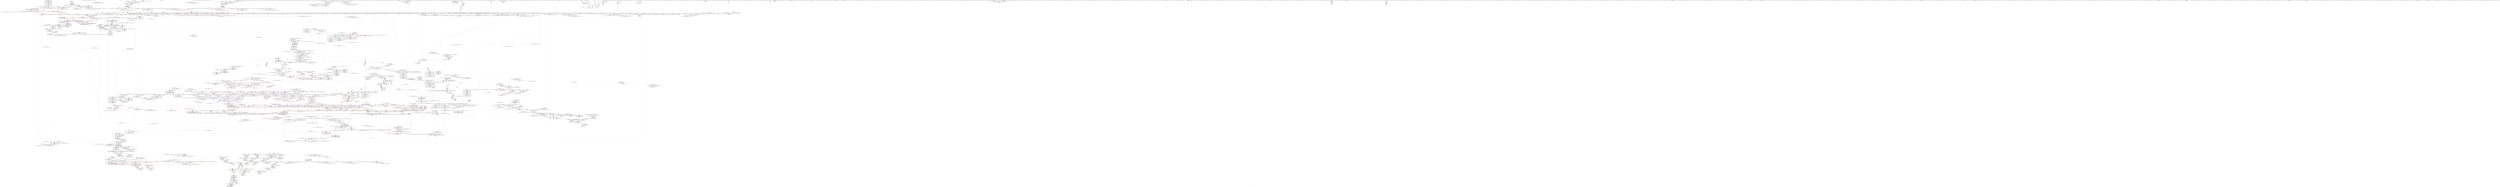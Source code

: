 digraph "SVFG" {
	label="SVFG";

	Node0x563ebd6af050 [shape=record,color=grey,label="{NodeID: 0\nNullPtr}"];
	Node0x563ebd6af050 -> Node0x563ebde9b8e0[style=solid];
	Node0x563ebd6af050 -> Node0x563ebde9b9e0[style=solid];
	Node0x563ebd6af050 -> Node0x563ebde9bab0[style=solid];
	Node0x563ebd6af050 -> Node0x563ebde9bb80[style=solid];
	Node0x563ebd6af050 -> Node0x563ebde9bc50[style=solid];
	Node0x563ebd6af050 -> Node0x563ebde9bd20[style=solid];
	Node0x563ebd6af050 -> Node0x563ebde9bdf0[style=solid];
	Node0x563ebd6af050 -> Node0x563ebde9bec0[style=solid];
	Node0x563ebd6af050 -> Node0x563ebde9bf90[style=solid];
	Node0x563ebd6af050 -> Node0x563ebde9c060[style=solid];
	Node0x563ebd6af050 -> Node0x563ebde9c130[style=solid];
	Node0x563ebd6af050 -> Node0x563ebde9c200[style=solid];
	Node0x563ebd6af050 -> Node0x563ebde9c2d0[style=solid];
	Node0x563ebd6af050 -> Node0x563ebde9c3a0[style=solid];
	Node0x563ebd6af050 -> Node0x563ebde9c470[style=solid];
	Node0x563ebd6af050 -> Node0x563ebde9c540[style=solid];
	Node0x563ebd6af050 -> Node0x563ebde9c610[style=solid];
	Node0x563ebd6af050 -> Node0x563ebde9c6e0[style=solid];
	Node0x563ebd6af050 -> Node0x563ebde9c7b0[style=solid];
	Node0x563ebd6af050 -> Node0x563ebde9c880[style=solid];
	Node0x563ebd6af050 -> Node0x563ebde9c950[style=solid];
	Node0x563ebd6af050 -> Node0x563ebde9ca20[style=solid];
	Node0x563ebd6af050 -> Node0x563ebde9caf0[style=solid];
	Node0x563ebd6af050 -> Node0x563ebde9cbc0[style=solid];
	Node0x563ebd6af050 -> Node0x563ebde9cc90[style=solid];
	Node0x563ebd6af050 -> Node0x563ebde9cd60[style=solid];
	Node0x563ebd6af050 -> Node0x563ebde9ce30[style=solid];
	Node0x563ebd6af050 -> Node0x563ebde9cf00[style=solid];
	Node0x563ebd6af050 -> Node0x563ebde9cfd0[style=solid];
	Node0x563ebd6af050 -> Node0x563ebde9d0a0[style=solid];
	Node0x563ebd6af050 -> Node0x563ebde9d170[style=solid];
	Node0x563ebd6af050 -> Node0x563ebde9d240[style=solid];
	Node0x563ebd6af050 -> Node0x563ebde9d310[style=solid];
	Node0x563ebd6af050 -> Node0x563ebde9d3e0[style=solid];
	Node0x563ebd6af050 -> Node0x563ebde9d4b0[style=solid];
	Node0x563ebd6af050 -> Node0x563ebde9d580[style=solid];
	Node0x563ebd6af050 -> Node0x563ebde9d650[style=solid];
	Node0x563ebd6af050 -> Node0x563ebde9d720[style=solid];
	Node0x563ebd6af050 -> Node0x563ebde9d7f0[style=solid];
	Node0x563ebd6af050 -> Node0x563ebde9d8c0[style=solid];
	Node0x563ebd6af050 -> Node0x563ebde9d990[style=solid];
	Node0x563ebd6af050 -> Node0x563ebde9da60[style=solid];
	Node0x563ebd6af050 -> Node0x563ebde9db30[style=solid];
	Node0x563ebd6af050 -> Node0x563ebde9dc00[style=solid];
	Node0x563ebd6af050 -> Node0x563ebde9dcd0[style=solid];
	Node0x563ebd6af050 -> Node0x563ebde9dda0[style=solid];
	Node0x563ebd6af050 -> Node0x563ebde9de70[style=solid];
	Node0x563ebd6af050 -> Node0x563ebde9df40[style=solid];
	Node0x563ebd6af050 -> Node0x563ebde9e010[style=solid];
	Node0x563ebd6af050 -> Node0x563ebde9e0e0[style=solid];
	Node0x563ebd6af050 -> Node0x563ebde9e1b0[style=solid];
	Node0x563ebd6af050 -> Node0x563ebde9e280[style=solid];
	Node0x563ebd6af050 -> Node0x563ebde9e350[style=solid];
	Node0x563ebd6af050 -> Node0x563ebde9e420[style=solid];
	Node0x563ebd6af050 -> Node0x563ebde9e4f0[style=solid];
	Node0x563ebd6af050 -> Node0x563ebde9e5c0[style=solid];
	Node0x563ebd6af050 -> Node0x563ebde9e690[style=solid];
	Node0x563ebd6af050 -> Node0x563ebde9e760[style=solid];
	Node0x563ebd6af050 -> Node0x563ebde9e830[style=solid];
	Node0x563ebd6af050 -> Node0x563ebde9e900[style=solid];
	Node0x563ebd6af050 -> Node0x563ebde9e9d0[style=solid];
	Node0x563ebd6af050 -> Node0x563ebde9eaa0[style=solid];
	Node0x563ebd6af050 -> Node0x563ebded30f0[style=solid];
	Node0x563ebd6af050 -> Node0x563ebded31f0[style=solid];
	Node0x563ebd6af050 -> Node0x563ebded34f0[style=solid];
	Node0x563ebd6af050 -> Node0x563ebded62a0[style=solid];
	Node0x563ebd6af050 -> Node0x563ebdeaee60[style=solid];
	Node0x563ebd6af050 -> Node0x563ebdeaf1a0[style=solid];
	Node0x563ebd6af050 -> Node0x563ebdeaf4e0[style=solid];
	Node0x563ebd6af050 -> Node0x563ebdeaf5b0[style=solid];
	Node0x563ebd6af050 -> Node0x563ebdeaf820[style=solid];
	Node0x563ebd6af050 -> Node0x563ebdeea330[style=solid];
	Node0x563ebd6af050 -> Node0x563ebdf2b6d0[style=solid];
	Node0x563ebd6af050 -> Node0x563ebdf2b850[style=solid];
	Node0x563ebd6af050 -> Node0x563ebdf2cbd0[style=solid];
	Node0x563ebd6af050 -> Node0x563ebdf2d1d0[style=solid];
	Node0x563ebd6af050 -> Node0x563ebdf2d650[style=solid];
	Node0x563ebd6af050 -> Node0x563ebdf2dad0[style=solid];
	Node0x563ebd6af050 -> Node0x563ebdf2dc50[style=solid];
	Node0x563ebd6af050 -> Node0x563ebdf2ddd0[style=solid];
	Node0x563ebd6af050 -> Node0x563ebdf2e0d0[style=solid];
	Node0x563ebd6af050:s64 -> Node0x563ebe0af910[style=solid,color=red];
	Node0x563ebe08e790 [shape=record,color=black,label="{NodeID: 3764\n2288 = PHI(1508, )\n}"];
	Node0x563ebdeaaa20 [shape=record,color=blue,label="{NodeID: 1550\n1431\<--1425\nthis.addr\<--this\n_ZNKSt8_Rb_treeINSt7__cxx1112basic_stringIcSt11char_traitsIcESaIcEEESt4pairIKS5_4treeESt10_Select1stIS9_ESt4lessIS5_ESaIS9_EE14_M_lower_boundEPKSt13_Rb_tree_nodeIS9_EPKSt18_Rb_tree_node_baseRS7_\n}"];
	Node0x563ebdeaaa20 -> Node0x563ebdec7220[style=dashed];
	Node0x563ebde88d90 [shape=record,color=green,label="{NodeID: 443\n2755\<--2756\n_ZSt12__get_helperILm0ERKNSt7__cxx1112basic_stringIcSt11char_traitsIcESaIcEEEJEERT0_RSt11_Tuple_implIXT_EJS8_DpT1_EE\<--_ZSt12__get_helperILm0ERKNSt7__cxx1112basic_stringIcSt11char_traitsIcESaIcEEEJEERT0_RSt11_Tuple_implIXT_EJS8_DpT1_EE_field_insensitive\n}"];
	Node0x563ebde98220 [shape=record,color=purple,label="{NodeID: 886\n1415\<--1414\nadd.ptr\<--\n_ZNKSt8_Rb_treeINSt7__cxx1112basic_stringIcSt11char_traitsIcESaIcEEESt4pairIKS5_4treeESt10_Select1stIS9_ESt4lessIS5_ESaIS9_EE3endEv\n}"];
	Node0x563ebde98220 -> Node0x563ebdea3110[style=solid];
	Node0x563ebdece720 [shape=record,color=red,label="{NodeID: 1329\n2554\<--2539\n\<--__a.addr\n_ZNSt16allocator_traitsISaISt13_Rb_tree_nodeISt4pairIKNSt7__cxx1112basic_stringIcSt11char_traitsIcESaIcEEE4treeEEEE9constructISA_JRKSt21piecewise_construct_tSt5tupleIJRS8_EESI_IJEEEEEvRSC_PT_DpOT0_\n}"];
	Node0x563ebdece720 -> Node0x563ebdea7a30[style=solid];
	Node0x563ebde80ea0 [shape=record,color=green,label="{NodeID: 222\n1278\<--1279\nthis.addr\<--this.addr_field_insensitive\n_ZNSt8_Rb_treeINSt7__cxx1112basic_stringIcSt11char_traitsIcESaIcEEESt4pairIKS5_4treeESt10_Select1stIS9_ESt4lessIS5_ESaIS9_EED2Ev\n}"];
	Node0x563ebde80ea0 -> Node0x563ebdec6520[style=solid];
	Node0x563ebde80ea0 -> Node0x563ebded90f0[style=solid];
	Node0x563ebe0a7280 [shape=record,color=black,label="{NodeID: 3986\n1361 = PHI(1405, )\n}"];
	Node0x563ebe0a7280 -> Node0x563ebdeaa540[style=solid];
	Node0x563ebdfb1060 [shape=record,color=yellow,style=double,label="{NodeID: 2879\n14V_1 = ENCHI(MR_14V_0)\npts\{168 172 194 2521 \}\nFun[_ZNSt8_Rb_treeINSt7__cxx1112basic_stringIcSt11char_traitsIcESaIcEEESt4pairIKS5_4treeESt10_Select1stIS9_ESt4lessIS5_ESaIS9_EE29_M_get_insert_hint_unique_posESt23_Rb_tree_const_iteratorIS9_ERS7_]|{|<s3>191|<s4>196|<s5>197|<s6>204|<s7>208|<s8>209|<s9>210|<s10>211|<s11>217|<s12>221|<s13>222|<s14>223|<s15>224|<s16>225}}"];
	Node0x563ebdfb1060 -> Node0x563ebdecc5d0[style=dashed];
	Node0x563ebdfb1060 -> Node0x563ebdecc840[style=dashed];
	Node0x563ebdfb1060 -> Node0x563ebdeccc50[style=dashed];
	Node0x563ebdfb1060:s3 -> Node0x563ebdeda0f0[style=dashed,color=red];
	Node0x563ebdfb1060:s4 -> Node0x563ebdfb55e0[style=dashed,color=red];
	Node0x563ebdfb1060:s5 -> Node0x563ebdfb9120[style=dashed,color=red];
	Node0x563ebdfb1060:s6 -> Node0x563ebdfaebe0[style=dashed,color=red];
	Node0x563ebdfb1060:s7 -> Node0x563ebded9dc0[style=dashed,color=red];
	Node0x563ebdfb1060:s8 -> Node0x563ebdfb55e0[style=dashed,color=red];
	Node0x563ebdfb1060:s9 -> Node0x563ebdfaebe0[style=dashed,color=red];
	Node0x563ebdfb1060:s10 -> Node0x563ebdfb9120[style=dashed,color=red];
	Node0x563ebdfb1060:s11 -> Node0x563ebdfb55e0[style=dashed,color=red];
	Node0x563ebdfb1060:s12 -> Node0x563ebded9dc0[style=dashed,color=red];
	Node0x563ebdfb1060:s13 -> Node0x563ebdfb55e0[style=dashed,color=red];
	Node0x563ebdfb1060:s14 -> Node0x563ebdfaebe0[style=dashed,color=red];
	Node0x563ebdfb1060:s15 -> Node0x563ebdfb9120[style=dashed,color=red];
	Node0x563ebdfb1060:s16 -> Node0x563ebdedf650[style=dashed,color=red];
	Node0x563ebdea4b10 [shape=record,color=black,label="{NodeID: 665\n1703\<--1718\n_ZNKSt17_Rb_tree_iteratorISt4pairIKNSt7__cxx1112basic_stringIcSt11char_traitsIcESaIcEEE4treeEEeqERKSA__ret\<--cmp\n_ZNKSt17_Rb_tree_iteratorISt4pairIKNSt7__cxx1112basic_stringIcSt11char_traitsIcESaIcEEE4treeEEeqERKSA_\n|{<s0>59|<s1>282}}"];
	Node0x563ebdea4b10:s0 -> Node0x563ebe0a3ca0[style=solid,color=blue];
	Node0x563ebdea4b10:s1 -> Node0x563ebe0916d0[style=solid,color=blue];
	Node0x563ebdec3390 [shape=record,color=red,label="{NodeID: 1108\n831\<--821\n\<--__x.addr\n_ZNSt8_Rb_treeINSt7__cxx1112basic_stringIcSt11char_traitsIcESaIcEEESt4pairIKS5_4treeESt10_Select1stIS9_ESt4lessIS5_ESaIS9_EE14_M_move_assignERSF_St17integral_constantIbLb1EE\n|{<s0>85}}"];
	Node0x563ebdec3390:s0 -> Node0x563ebe095610[style=solid,color=red];
	Node0x563ebde57c50 [shape=record,color=green,label="{NodeID: 1\n7\<--1\n__dso_handle\<--dummyObj\nGlob }"];
	Node0x563ebe08e8a0 [shape=record,color=black,label="{NodeID: 3765\n2292 = PHI(989, )\n}"];
	Node0x563ebe08e8a0 -> Node0x563ebdf2dc50[style=solid];
	Node0x563ebdeaaaf0 [shape=record,color=blue,label="{NodeID: 1551\n1433\<--1426\n__x.addr\<--__x\n_ZNKSt8_Rb_treeINSt7__cxx1112basic_stringIcSt11char_traitsIcESaIcEEESt4pairIKS5_4treeESt10_Select1stIS9_ESt4lessIS5_ESaIS9_EE14_M_lower_boundEPKSt13_Rb_tree_nodeIS9_EPKSt18_Rb_tree_node_baseRS7_\n}"];
	Node0x563ebdeaaaf0 -> Node0x563ebdf8ec50[style=dashed];
	Node0x563ebde88e90 [shape=record,color=green,label="{NodeID: 444\n2763\<--2764\n__t.addr\<--__t.addr_field_insensitive\n_ZSt12__get_helperILm0ERKNSt7__cxx1112basic_stringIcSt11char_traitsIcESaIcEEEJEERT0_RSt11_Tuple_implIXT_EJS8_DpT1_EE\n}"];
	Node0x563ebde88e90 -> Node0x563ebdecfaa0[style=solid];
	Node0x563ebde88e90 -> Node0x563ebdee9490[style=solid];
	Node0x563ebdedae50 [shape=record,color=yellow,style=double,label="{NodeID: 3101\n93V_1 = ENCHI(MR_93V_0)\npts\{5360000 \}\nFun[_ZNSt16allocator_traitsISaISt13_Rb_tree_nodeISt4pairIKNSt7__cxx1112basic_stringIcSt11char_traitsIcESaIcEEE4treeEEEE9constructISA_JRKSt21piecewise_construct_tSt5tupleIJRS8_EESI_IJEEEEEvRSC_PT_DpOT0_]|{<s0>252}}"];
	Node0x563ebdedae50:s0 -> Node0x563ebdfbcc90[style=dashed,color=red];
	Node0x563ebde982f0 [shape=record,color=purple,label="{NodeID: 887\n1417\<--1416\n_M_header\<--\n_ZNKSt8_Rb_treeINSt7__cxx1112basic_stringIcSt11char_traitsIcESaIcEEESt4pairIKS5_4treeESt10_Select1stIS9_ESt4lessIS5_ESaIS9_EE3endEv\n|{<s0>136}}"];
	Node0x563ebde982f0:s0 -> Node0x563ebe0975c0[style=solid,color=red];
	Node0x563ebdece7f0 [shape=record,color=red,label="{NodeID: 1330\n2556\<--2541\n\<--__p.addr\n_ZNSt16allocator_traitsISaISt13_Rb_tree_nodeISt4pairIKNSt7__cxx1112basic_stringIcSt11char_traitsIcESaIcEEE4treeEEEE9constructISA_JRKSt21piecewise_construct_tSt5tupleIJRS8_EESI_IJEEEEEvRSC_PT_DpOT0_\n|{<s0>252}}"];
	Node0x563ebdece7f0:s0 -> Node0x563ebe0ae450[style=solid,color=red];
	Node0x563ebde80f70 [shape=record,color=green,label="{NodeID: 223\n1280\<--1281\nexn.slot\<--exn.slot_field_insensitive\n_ZNSt8_Rb_treeINSt7__cxx1112basic_stringIcSt11char_traitsIcESaIcEEESt4pairIKS5_4treeESt10_Select1stIS9_ESt4lessIS5_ESaIS9_EED2Ev\n}"];
	Node0x563ebde80f70 -> Node0x563ebdec65f0[style=solid];
	Node0x563ebde80f70 -> Node0x563ebdea9ec0[style=solid];
	Node0x563ebe0a7390 [shape=record,color=black,label="{NodeID: 3987\n1364 = PHI(1388, )\n}"];
	Node0x563ebdfb1170 [shape=record,color=yellow,style=double,label="{NodeID: 2880\n444V_1 = ENCHI(MR_444V_0)\npts\{2123 \}\nFun[_ZNSt8_Rb_treeINSt7__cxx1112basic_stringIcSt11char_traitsIcESaIcEEESt4pairIKS5_4treeESt10_Select1stIS9_ESt4lessIS5_ESaIS9_EE29_M_get_insert_hint_unique_posESt23_Rb_tree_const_iteratorIS9_ERS7_]}"];
	Node0x563ebdfb1170 -> Node0x563ebdeccec0[style=dashed];
	Node0x563ebdea4be0 [shape=record,color=black,label="{NodeID: 666\n1720\<--1735\n_ZNSt3mapINSt7__cxx1112basic_stringIcSt11char_traitsIcESaIcEEE4treeSt4lessIS5_ESaISt4pairIKS5_S6_EEE3endEv_ret\<--\n_ZNSt3mapINSt7__cxx1112basic_stringIcSt11char_traitsIcESaIcEEE4treeSt4lessIS5_ESaISt4pairIKS5_S6_EEE3endEv\n|{<s0>58}}"];
	Node0x563ebdea4be0:s0 -> Node0x563ebe0a3b60[style=solid,color=blue];
	Node0x563ebdec3460 [shape=record,color=red,label="{NodeID: 1109\n838\<--821\n\<--__x.addr\n_ZNSt8_Rb_treeINSt7__cxx1112basic_stringIcSt11char_traitsIcESaIcEEESt4pairIKS5_4treeESt10_Select1stIS9_ESt4lessIS5_ESaIS9_EE14_M_move_assignERSF_St17integral_constantIbLb1EE\n|{<s0>86}}"];
	Node0x563ebdec3460:s0 -> Node0x563ebe096f70[style=solid,color=red];
	Node0x563ebde3a240 [shape=record,color=green,label="{NodeID: 2\n9\<--1\n\<--dummyObj\nCan only get source location for instruction, argument, global var or function.}"];
	Node0x563ebe08ea10 [shape=record,color=black,label="{NodeID: 3766\n2304 = PHI(2836, )\n}"];
	Node0x563ebdeaabc0 [shape=record,color=blue,label="{NodeID: 1552\n1435\<--1427\n__y.addr\<--__y\n_ZNKSt8_Rb_treeINSt7__cxx1112basic_stringIcSt11char_traitsIcESaIcEEESt4pairIKS5_4treeESt10_Select1stIS9_ESt4lessIS5_ESaIS9_EE14_M_lower_boundEPKSt13_Rb_tree_nodeIS9_EPKSt18_Rb_tree_node_baseRS7_\n}"];
	Node0x563ebdeaabc0 -> Node0x563ebdf8f150[style=dashed];
	Node0x563ebde88f60 [shape=record,color=green,label="{NodeID: 445\n2771\<--2772\nretval\<--retval_field_insensitive\n_ZNKSt23_Rb_tree_const_iteratorISt4pairIKNSt7__cxx1112basic_stringIcSt11char_traitsIcESaIcEEE4treeEE13_M_const_castEv\n|{|<s1>272}}"];
	Node0x563ebde88f60 -> Node0x563ebdebd960[style=solid];
	Node0x563ebde88f60:s1 -> Node0x563ebe0961c0[style=solid,color=red];
	Node0x563ebdedaf30 [shape=record,color=yellow,style=double,label="{NodeID: 3102\n14V_1 = ENCHI(MR_14V_0)\npts\{168 172 194 2521 \}\nFun[_ZNSt16allocator_traitsISaISt13_Rb_tree_nodeISt4pairIKNSt7__cxx1112basic_stringIcSt11char_traitsIcESaIcEEE4treeEEEE9constructISA_JRKSt21piecewise_construct_tSt5tupleIJRS8_EESI_IJEEEEEvRSC_PT_DpOT0_]|{<s0>252}}"];
	Node0x563ebdedaf30:s0 -> Node0x563ebdfbce50[style=dashed,color=red];
	Node0x563ebde983c0 [shape=record,color=purple,label="{NodeID: 888\n1478\<--1429\ncoerce.dive\<--retval\n_ZNKSt8_Rb_treeINSt7__cxx1112basic_stringIcSt11char_traitsIcESaIcEEESt4pairIKS5_4treeESt10_Select1stIS9_ESt4lessIS5_ESaIS9_EE14_M_lower_boundEPKSt13_Rb_tree_nodeIS9_EPKSt18_Rb_tree_node_baseRS7_\n}"];
	Node0x563ebde983c0 -> Node0x563ebdec78a0[style=solid];
	Node0x563ebdece8c0 [shape=record,color=red,label="{NodeID: 1331\n2557\<--2543\n\<--__args.addr\n_ZNSt16allocator_traitsISaISt13_Rb_tree_nodeISt4pairIKNSt7__cxx1112basic_stringIcSt11char_traitsIcESaIcEEE4treeEEEE9constructISA_JRKSt21piecewise_construct_tSt5tupleIJRS8_EESI_IJEEEEEvRSC_PT_DpOT0_\n|{<s0>249}}"];
	Node0x563ebdece8c0:s0 -> Node0x563ebe0b3dc0[style=solid,color=red];
	Node0x563ebde81040 [shape=record,color=green,label="{NodeID: 224\n1282\<--1283\nehselector.slot\<--ehselector.slot_field_insensitive\n_ZNSt8_Rb_treeINSt7__cxx1112basic_stringIcSt11char_traitsIcESaIcEEESt4pairIKS5_4treeESt10_Select1stIS9_ESt4lessIS5_ESaIS9_EED2Ev\n}"];
	Node0x563ebde81040 -> Node0x563ebdea9f90[style=solid];
	Node0x563ebe0a74a0 [shape=record,color=black,label="{NodeID: 3988\n1372 = PHI(1528, )\n|{<s0>133}}"];
	Node0x563ebe0a74a0:s0 -> Node0x563ebe0b14d0[style=solid,color=red];
	Node0x563ebdea4cb0 [shape=record,color=black,label="{NodeID: 667\n1760\<--1759\n\<--\n_ZNKSt17_Rb_tree_iteratorISt4pairIKNSt7__cxx1112basic_stringIcSt11char_traitsIcESaIcEEE4treeEEdeEv\n|{<s0>156}}"];
	Node0x563ebdea4cb0:s0 -> Node0x563ebe097710[style=solid,color=red];
	Node0x563ebdec3530 [shape=record,color=red,label="{NodeID: 1110\n846\<--821\n\<--__x.addr\n_ZNSt8_Rb_treeINSt7__cxx1112basic_stringIcSt11char_traitsIcESaIcEEESt4pairIKS5_4treeESt10_Select1stIS9_ESt4lessIS5_ESaIS9_EE14_M_move_assignERSF_St17integral_constantIbLb1EE\n|{<s0>88}}"];
	Node0x563ebdec3530:s0 -> Node0x563ebe0993b0[style=solid,color=red];
	Node0x563ebde78650 [shape=record,color=green,label="{NodeID: 3\n12\<--1\n\<--dummyObj\nCan only get source location for instruction, argument, global var or function.}"];
	Node0x563ebe08eb20 [shape=record,color=black,label="{NodeID: 3767\n2348 = PHI(2006, )\n}"];
	Node0x563ebe08eb20 -> Node0x563ebdf2d7d0[style=solid];
	Node0x563ebdeaac90 [shape=record,color=blue,label="{NodeID: 1553\n1437\<--1428\n__k.addr\<--__k\n_ZNKSt8_Rb_treeINSt7__cxx1112basic_stringIcSt11char_traitsIcESaIcEEESt4pairIKS5_4treeESt10_Select1stIS9_ESt4lessIS5_ESaIS9_EE14_M_lower_boundEPKSt13_Rb_tree_nodeIS9_EPKSt18_Rb_tree_node_baseRS7_\n}"];
	Node0x563ebdeaac90 -> Node0x563ebdec77d0[style=dashed];
	Node0x563ebde89030 [shape=record,color=green,label="{NodeID: 446\n2773\<--2774\nthis.addr\<--this.addr_field_insensitive\n_ZNKSt23_Rb_tree_const_iteratorISt4pairIKNSt7__cxx1112basic_stringIcSt11char_traitsIcESaIcEEE4treeEE13_M_const_castEv\n}"];
	Node0x563ebde89030 -> Node0x563ebdecfb70[style=solid];
	Node0x563ebde89030 -> Node0x563ebdee9560[style=solid];
	Node0x563ebde98490 [shape=record,color=purple,label="{NodeID: 889\n1448\<--1443\n_M_impl\<--this1\n_ZNKSt8_Rb_treeINSt7__cxx1112basic_stringIcSt11char_traitsIcESaIcEEESt4pairIKS5_4treeESt10_Select1stIS9_ESt4lessIS5_ESaIS9_EE14_M_lower_boundEPKSt13_Rb_tree_nodeIS9_EPKSt18_Rb_tree_node_baseRS7_\n}"];
	Node0x563ebde98490 -> Node0x563ebdea32b0[style=solid];
	Node0x563ebdece990 [shape=record,color=red,label="{NodeID: 1332\n2559\<--2545\n\<--__args.addr2\n_ZNSt16allocator_traitsISaISt13_Rb_tree_nodeISt4pairIKNSt7__cxx1112basic_stringIcSt11char_traitsIcESaIcEEE4treeEEEE9constructISA_JRKSt21piecewise_construct_tSt5tupleIJRS8_EESI_IJEEEEEvRSC_PT_DpOT0_\n|{<s0>250}}"];
	Node0x563ebdece990:s0 -> Node0x563ebe099f00[style=solid,color=red];
	Node0x563ebde81110 [shape=record,color=green,label="{NodeID: 225\n1290\<--1291\n_ZNSt8_Rb_treeINSt7__cxx1112basic_stringIcSt11char_traitsIcESaIcEEESt4pairIKS5_4treeESt10_Select1stIS9_ESt4lessIS5_ESaIS9_EE13_Rb_tree_implISD_Lb1EED2Ev\<--_ZNSt8_Rb_treeINSt7__cxx1112basic_stringIcSt11char_traitsIcESaIcEEESt4pairIKS5_4treeESt10_Select1stIS9_ESt4lessIS5_ESaIS9_EE13_Rb_tree_implISD_Lb1EED2Ev_field_insensitive\n}"];
	Node0x563ebe0a75e0 [shape=record,color=black,label="{NodeID: 3989\n1375 = PHI(1508, )\n}"];
	Node0x563ebdea4d80 [shape=record,color=black,label="{NodeID: 668\n1752\<--1761\n_ZNKSt17_Rb_tree_iteratorISt4pairIKNSt7__cxx1112basic_stringIcSt11char_traitsIcESaIcEEE4treeEEdeEv_ret\<--call\n_ZNKSt17_Rb_tree_iteratorISt4pairIKNSt7__cxx1112basic_stringIcSt11char_traitsIcESaIcEEE4treeEEdeEv\n|{<s0>61|<s1>67}}"];
	Node0x563ebdea4d80:s0 -> Node0x563ebe0a3db0[style=solid,color=blue];
	Node0x563ebdea4d80:s1 -> Node0x563ebe0a4060[style=solid,color=blue];
	Node0x563ebdec3600 [shape=record,color=red,label="{NodeID: 1111\n835\<--832\n\<--call\n_ZNSt8_Rb_treeINSt7__cxx1112basic_stringIcSt11char_traitsIcESaIcEEESt4pairIKS5_4treeESt10_Select1stIS9_ESt4lessIS5_ESaIS9_EE14_M_move_assignERSF_St17integral_constantIbLb1EE\n}"];
	Node0x563ebdec3600 -> Node0x563ebdf2d650[style=solid];
	Node0x563ebde78da0 [shape=record,color=green,label="{NodeID: 4\n36\<--1\n.str\<--dummyObj\nGlob }"];
	Node0x563ebe08ec90 [shape=record,color=black,label="{NodeID: 3768\n2355 = PHI(1548, )\n|{<s0>229}}"];
	Node0x563ebe08ec90:s0 -> Node0x563ebe0b10d0[style=solid,color=red];
	Node0x563ebdeaad60 [shape=record,color=blue,label="{NodeID: 1554\n1435\<--1459\n__y.addr\<--\n_ZNKSt8_Rb_treeINSt7__cxx1112basic_stringIcSt11char_traitsIcESaIcEEESt4pairIKS5_4treeESt10_Select1stIS9_ESt4lessIS5_ESaIS9_EE14_M_lower_boundEPKSt13_Rb_tree_nodeIS9_EPKSt18_Rb_tree_node_baseRS7_\n}"];
	Node0x563ebdeaad60 -> Node0x563ebdf8f150[style=dashed];
	Node0x563ebde89100 [shape=record,color=green,label="{NodeID: 447\n2785\<--2786\nthis.addr\<--this.addr_field_insensitive\n_ZNKSt8_Rb_treeINSt7__cxx1112basic_stringIcSt11char_traitsIcESaIcEEESt4pairIKS5_4treeESt10_Select1stIS9_ESt4lessIS5_ESaIS9_EE4sizeEv\n}"];
	Node0x563ebde89100 -> Node0x563ebdecfde0[style=solid];
	Node0x563ebde89100 -> Node0x563ebdee9630[style=solid];
	Node0x563ebdedb120 [shape=record,color=yellow,style=double,label="{NodeID: 3104\n14V_1 = ENCHI(MR_14V_0)\npts\{168 172 194 2521 \}\nFun[_ZN4treeC2Ev]|{<s0>53}}"];
	Node0x563ebdedb120:s0 -> Node0x563ebdfb6330[style=dashed,color=red];
	Node0x563ebde98560 [shape=record,color=purple,label="{NodeID: 890\n1450\<--1449\n_M_key_compare\<--\n_ZNKSt8_Rb_treeINSt7__cxx1112basic_stringIcSt11char_traitsIcESaIcEEESt4pairIKS5_4treeESt10_Select1stIS9_ESt4lessIS5_ESaIS9_EE14_M_lower_boundEPKSt13_Rb_tree_nodeIS9_EPKSt18_Rb_tree_node_baseRS7_\n|{<s0>138}}"];
	Node0x563ebde98560:s0 -> Node0x563ebe0b07c0[style=solid,color=red];
	Node0x563ebdecea60 [shape=record,color=red,label="{NodeID: 1333\n2561\<--2547\n\<--__args.addr4\n_ZNSt16allocator_traitsISaISt13_Rb_tree_nodeISt4pairIKNSt7__cxx1112basic_stringIcSt11char_traitsIcESaIcEEE4treeEEEE9constructISA_JRKSt21piecewise_construct_tSt5tupleIJRS8_EESI_IJEEEEEvRSC_PT_DpOT0_\n|{<s0>251}}"];
	Node0x563ebdecea60:s0 -> Node0x563ebe092f50[style=solid,color=red];
	Node0x563ebde81210 [shape=record,color=green,label="{NodeID: 226\n1306\<--1307\nthis.addr\<--this.addr_field_insensitive\n_ZNSt8_Rb_treeINSt7__cxx1112basic_stringIcSt11char_traitsIcESaIcEEESt4pairIKS5_4treeESt10_Select1stIS9_ESt4lessIS5_ESaIS9_EE13_Rb_tree_implISD_Lb1EED2Ev\n}"];
	Node0x563ebde81210 -> Node0x563ebdec66c0[style=solid];
	Node0x563ebde81210 -> Node0x563ebdeaa060[style=solid];
	Node0x563ebe0a76f0 [shape=record,color=black,label="{NodeID: 3990\n1377 = PHI(1405, )\n}"];
	Node0x563ebe0a76f0 -> Node0x563ebdeaa610[style=solid];
	Node0x563ebdea4e50 [shape=record,color=black,label="{NodeID: 669\n1819\<--1775\n\<--__pos\n_ZNSt8_Rb_treeINSt7__cxx1112basic_stringIcSt11char_traitsIcESaIcEEESt4pairIKS5_4treeESt10_Select1stIS9_ESt4lessIS5_ESaIS9_EE22_M_emplace_hint_uniqueIJRKSt21piecewise_construct_tSt5tupleIJRS7_EESK_IJEEEEESt17_Rb_tree_iteratorIS9_ESt23_Rb_tree_const_iteratorIS9_EDpOT_\n}"];
	Node0x563ebdea4e50 -> Node0x563ebde9a030[style=solid];
	Node0x563ebdec36d0 [shape=record,color=red,label="{NodeID: 1112\n857\<--854\nthis1\<--this.addr\n_ZNSt8_Rb_treeINSt7__cxx1112basic_stringIcSt11char_traitsIcESaIcEEESt4pairIKS5_4treeESt10_Select1stIS9_ESt4lessIS5_ESaIS9_EE5clearEv\n|{|<s1>90|<s2>91}}"];
	Node0x563ebdec36d0 -> Node0x563ebde95230[style=solid];
	Node0x563ebdec36d0:s1 -> Node0x563ebe0ac5b0[style=solid,color=red];
	Node0x563ebdec36d0:s2 -> Node0x563ebe0abf60[style=solid,color=red];
	Node0x563ebde78e60 [shape=record,color=green,label="{NodeID: 5\n38\<--1\n.str.3\<--dummyObj\nGlob }"];
	Node0x563ebe08edd0 [shape=record,color=black,label="{NodeID: 3769\n2357 = PHI(1528, )\n|{<s0>229}}"];
	Node0x563ebe08edd0:s0 -> Node0x563ebe0b14d0[style=solid,color=red];
	Node0x563ebdeaae30 [shape=record,color=blue,label="{NodeID: 1555\n1433\<--1463\n__x.addr\<--call3\n_ZNKSt8_Rb_treeINSt7__cxx1112basic_stringIcSt11char_traitsIcESaIcEEESt4pairIKS5_4treeESt10_Select1stIS9_ESt4lessIS5_ESaIS9_EE14_M_lower_boundEPKSt13_Rb_tree_nodeIS9_EPKSt18_Rb_tree_node_baseRS7_\n}"];
	Node0x563ebdeaae30 -> Node0x563ebdf8ec50[style=dashed];
	Node0x563ebde891d0 [shape=record,color=green,label="{NodeID: 448\n2798\<--2799\nthis.addr\<--this.addr_field_insensitive\n_ZNSt8_Rb_treeINSt7__cxx1112basic_stringIcSt11char_traitsIcESaIcEEESt4pairIKS5_4treeESt10_Select1stIS9_ESt4lessIS5_ESaIS9_EE12_M_rightmostEv\n}"];
	Node0x563ebde891d0 -> Node0x563ebdecff80[style=solid];
	Node0x563ebde891d0 -> Node0x563ebdee9700[style=solid];
	Node0x563ebde98630 [shape=record,color=purple,label="{NodeID: 891\n1487\<--1486\n_M_impl\<--this1\n_ZNKSt8_Rb_treeINSt7__cxx1112basic_stringIcSt11char_traitsIcESaIcEEESt4pairIKS5_4treeESt10_Select1stIS9_ESt4lessIS5_ESaIS9_EE8_M_beginEv\n}"];
	Node0x563ebde98630 -> Node0x563ebdea36c0[style=solid];
	Node0x563ebdeceb30 [shape=record,color=red,label="{NodeID: 1334\n2594\<--2573\nthis5\<--this.addr\n_ZN9__gnu_cxx13new_allocatorISt13_Rb_tree_nodeISt4pairIKNSt7__cxx1112basic_stringIcSt11char_traitsIcESaIcEEE4treeEEE9constructISB_JRKSt21piecewise_construct_tSt5tupleIJRS9_EESI_IJEEEEEvPT_DpOT0_\n}"];
	Node0x563ebde812e0 [shape=record,color=green,label="{NodeID: 227\n1312\<--1313\n_ZNSaISt13_Rb_tree_nodeISt4pairIKNSt7__cxx1112basic_stringIcSt11char_traitsIcESaIcEEE4treeEEED2Ev\<--_ZNSaISt13_Rb_tree_nodeISt4pairIKNSt7__cxx1112basic_stringIcSt11char_traitsIcESaIcEEE4treeEEED2Ev_field_insensitive\n}"];
	Node0x563ebe0a7860 [shape=record,color=black,label="{NodeID: 3991\n1452 = PHI(1548, )\n|{<s0>138}}"];
	Node0x563ebe0a7860:s0 -> Node0x563ebe0b10d0[style=solid,color=red];
	Node0x563ebdea4f20 [shape=record,color=black,label="{NodeID: 670\n1828\<--1787\n\<--__res\n_ZNSt8_Rb_treeINSt7__cxx1112basic_stringIcSt11char_traitsIcESaIcEEESt4pairIKS5_4treeESt10_Select1stIS9_ESt4lessIS5_ESaIS9_EE22_M_emplace_hint_uniqueIJRKSt21piecewise_construct_tSt5tupleIJRS7_EESK_IJEEEEESt17_Rb_tree_iteratorIS9_ESt23_Rb_tree_const_iteratorIS9_EDpOT_\n}"];
	Node0x563ebdea4f20 -> Node0x563ebde9a100[style=solid];
	Node0x563ebdea4f20 -> Node0x563ebdeb9ee0[style=solid];
	Node0x563ebdec37a0 [shape=record,color=red,label="{NodeID: 1113\n879\<--876\nthis1\<--this.addr\n_ZNSt8_Rb_treeINSt7__cxx1112basic_stringIcSt11char_traitsIcESaIcEEESt4pairIKS5_4treeESt10_Select1stIS9_ESt4lessIS5_ESaIS9_EE7_M_rootEv\n}"];
	Node0x563ebdec37a0 -> Node0x563ebde953d0[style=solid];
	Node0x563ebde78f20 [shape=record,color=green,label="{NodeID: 6\n40\<--1\nstdin\<--dummyObj\nGlob }"];
	Node0x563ebe08ef10 [shape=record,color=black,label="{NodeID: 3770\n2358 = PHI(1508, )\n}"];
	Node0x563ebe08ef10 -> Node0x563ebc40a4e0[style=solid];
	Node0x563ebdeaaf00 [shape=record,color=blue,label="{NodeID: 1556\n1433\<--1470\n__x.addr\<--call4\n_ZNKSt8_Rb_treeINSt7__cxx1112basic_stringIcSt11char_traitsIcESaIcEEESt4pairIKS5_4treeESt10_Select1stIS9_ESt4lessIS5_ESaIS9_EE14_M_lower_boundEPKSt13_Rb_tree_nodeIS9_EPKSt18_Rb_tree_node_baseRS7_\n}"];
	Node0x563ebdeaaf00 -> Node0x563ebdf8ec50[style=dashed];
	Node0x563ebde892a0 [shape=record,color=green,label="{NodeID: 449\n2813\<--2814\nthis.addr\<--this.addr_field_insensitive\n_ZNSt4pairIPSt18_Rb_tree_node_baseS1_EC2IRS1_Lb1EEERKS1_OT_\n}"];
	Node0x563ebde892a0 -> Node0x563ebded0050[style=solid];
	Node0x563ebde892a0 -> Node0x563ebdee97d0[style=solid];
	Node0x563ebde98700 [shape=record,color=purple,label="{NodeID: 892\n1489\<--1488\nadd.ptr\<--\n_ZNKSt8_Rb_treeINSt7__cxx1112basic_stringIcSt11char_traitsIcESaIcEEESt4pairIKS5_4treeESt10_Select1stIS9_ESt4lessIS5_ESaIS9_EE8_M_beginEv\n}"];
	Node0x563ebde98700 -> Node0x563ebdea3790[style=solid];
	Node0x563ebdecec00 [shape=record,color=red,label="{NodeID: 1335\n2595\<--2575\n\<--__p.addr\n_ZN9__gnu_cxx13new_allocatorISt13_Rb_tree_nodeISt4pairIKNSt7__cxx1112basic_stringIcSt11char_traitsIcESaIcEEE4treeEEE9constructISB_JRKSt21piecewise_construct_tSt5tupleIJRS9_EESI_IJEEEEEvPT_DpOT0_\n}"];
	Node0x563ebdecec00 -> Node0x563ebdea7b00[style=solid];
	Node0x563ebde813e0 [shape=record,color=green,label="{NodeID: 228\n1317\<--1318\nthis.addr\<--this.addr_field_insensitive\n_ZNSaISt13_Rb_tree_nodeISt4pairIKNSt7__cxx1112basic_stringIcSt11char_traitsIcESaIcEEE4treeEEED2Ev\n}"];
	Node0x563ebde813e0 -> Node0x563ebdec6790[style=solid];
	Node0x563ebde813e0 -> Node0x563ebdeaa130[style=solid];
	Node0x563ebe0a79a0 [shape=record,color=black,label="{NodeID: 3992\n1456 = PHI(1508, )\n}"];
	Node0x563ebdea4ff0 [shape=record,color=black,label="{NodeID: 671\n1818\<--1789\n\<--agg.tmp\n_ZNSt8_Rb_treeINSt7__cxx1112basic_stringIcSt11char_traitsIcESaIcEEESt4pairIKS5_4treeESt10_Select1stIS9_ESt4lessIS5_ESaIS9_EE22_M_emplace_hint_uniqueIJRKSt21piecewise_construct_tSt5tupleIJRS7_EESK_IJEEEEESt17_Rb_tree_iteratorIS9_ESt23_Rb_tree_const_iteratorIS9_EDpOT_\n}"];
	Node0x563ebdea4ff0 -> Node0x563ebde99f60[style=solid];
	Node0x563ebdec3870 [shape=record,color=red,label="{NodeID: 1114\n898\<--892\nthis1\<--this.addr\n_ZNSt8_Rb_treeINSt7__cxx1112basic_stringIcSt11char_traitsIcESaIcEEESt4pairIKS5_4treeESt10_Select1stIS9_ESt4lessIS5_ESaIS9_EE12_M_move_dataERSF_St17integral_constantIbLb1EE\n}"];
	Node0x563ebdec3870 -> Node0x563ebde95710[style=solid];
	Node0x563ebde78fe0 [shape=record,color=green,label="{NodeID: 7\n41\<--1\n.str.4\<--dummyObj\nGlob }"];
	Node0x563ebe08f050 [shape=record,color=black,label="{NodeID: 3771\n2399 = PHI(929, )\n|{<s0>233}}"];
	Node0x563ebe08f050:s0 -> Node0x563ebe0aeab0[style=solid,color=red];
	Node0x563ebdeaafd0 [shape=record,color=blue,label="{NodeID: 1557\n1483\<--1482\nthis.addr\<--this\n_ZNKSt8_Rb_treeINSt7__cxx1112basic_stringIcSt11char_traitsIcESaIcEEESt4pairIKS5_4treeESt10_Select1stIS9_ESt4lessIS5_ESaIS9_EE8_M_beginEv\n}"];
	Node0x563ebdeaafd0 -> Node0x563ebdec7970[style=dashed];
	Node0x563ebde89370 [shape=record,color=green,label="{NodeID: 450\n2815\<--2816\n__x.addr\<--__x.addr_field_insensitive\n_ZNSt4pairIPSt18_Rb_tree_node_baseS1_EC2IRS1_Lb1EEERKS1_OT_\n}"];
	Node0x563ebde89370 -> Node0x563ebded0120[style=solid];
	Node0x563ebde89370 -> Node0x563ebdee98a0[style=solid];
	Node0x563ebdedb450 [shape=record,color=yellow,style=double,label="{NodeID: 3107\n14V_1 = ENCHI(MR_14V_0)\npts\{168 172 194 2521 \}\nFun[_ZNSt8_Rb_treeINSt7__cxx1112basic_stringIcSt11char_traitsIcESaIcEEESt4pairIKS5_4treeESt10_Select1stIS9_ESt4lessIS5_ESaIS9_EE7_S_leftEPSt18_Rb_tree_node_base]}"];
	Node0x563ebdedb450 -> Node0x563ebdec4570[style=dashed];
	Node0x563ebde987d0 [shape=record,color=purple,label="{NodeID: 893\n1491\<--1490\n_M_header\<--\n_ZNKSt8_Rb_treeINSt7__cxx1112basic_stringIcSt11char_traitsIcESaIcEEESt4pairIKS5_4treeESt10_Select1stIS9_ESt4lessIS5_ESaIS9_EE8_M_beginEv\n}"];
	Node0x563ebdececd0 [shape=record,color=red,label="{NodeID: 1336\n2598\<--2577\n\<--__args.addr\n_ZN9__gnu_cxx13new_allocatorISt13_Rb_tree_nodeISt4pairIKNSt7__cxx1112basic_stringIcSt11char_traitsIcESaIcEEE4treeEEE9constructISB_JRKSt21piecewise_construct_tSt5tupleIJRS9_EESI_IJEEEEEvPT_DpOT0_\n|{<s0>253}}"];
	Node0x563ebdececd0:s0 -> Node0x563ebe0b3dc0[style=solid,color=red];
	Node0x563ebde89af0 [shape=record,color=green,label="{NodeID: 229\n1323\<--1324\n_ZN9__gnu_cxx13new_allocatorISt13_Rb_tree_nodeISt4pairIKNSt7__cxx1112basic_stringIcSt11char_traitsIcESaIcEEE4treeEEED2Ev\<--_ZN9__gnu_cxx13new_allocatorISt13_Rb_tree_nodeISt4pairIKNSt7__cxx1112basic_stringIcSt11char_traitsIcESaIcEEE4treeEEED2Ev_field_insensitive\n}"];
	Node0x563ebe0a7ab0 [shape=record,color=black,label="{NodeID: 3993\n1463 = PHI(1561, )\n}"];
	Node0x563ebe0a7ab0 -> Node0x563ebdeaae30[style=solid];
	Node0x563ebdea50c0 [shape=record,color=black,label="{NodeID: 672\n1767\<--1885\n_ZNSt8_Rb_treeINSt7__cxx1112basic_stringIcSt11char_traitsIcESaIcEEESt4pairIKS5_4treeESt10_Select1stIS9_ESt4lessIS5_ESaIS9_EE22_M_emplace_hint_uniqueIJRKSt21piecewise_construct_tSt5tupleIJRS7_EESK_IJEEEEESt17_Rb_tree_iteratorIS9_ESt23_Rb_tree_const_iteratorIS9_EDpOT__ret\<--\n_ZNSt8_Rb_treeINSt7__cxx1112basic_stringIcSt11char_traitsIcESaIcEEESt4pairIKS5_4treeESt10_Select1stIS9_ESt4lessIS5_ESaIS9_EE22_M_emplace_hint_uniqueIJRKSt21piecewise_construct_tSt5tupleIJRS7_EESK_IJEEEEESt17_Rb_tree_iteratorIS9_ESt23_Rb_tree_const_iteratorIS9_EDpOT_\n|{<s0>65}}"];
	Node0x563ebdea50c0:s0 -> Node0x563ebe0a38e0[style=solid,color=blue];
	Node0x563ebdec3940 [shape=record,color=red,label="{NodeID: 1115\n903\<--894\n\<--__x.addr\n_ZNSt8_Rb_treeINSt7__cxx1112basic_stringIcSt11char_traitsIcESaIcEEESt4pairIKS5_4treeESt10_Select1stIS9_ESt4lessIS5_ESaIS9_EE12_M_move_dataERSF_St17integral_constantIbLb1EE\n}"];
	Node0x563ebdec3940 -> Node0x563ebde958b0[style=solid];
	Node0x563ebde790a0 [shape=record,color=green,label="{NodeID: 8\n43\<--1\n.str.5\<--dummyObj\nGlob }"];
	Node0x563ebe08f190 [shape=record,color=black,label="{NodeID: 3772\n2400 = PHI(2477, )\n}"];
	Node0x563ebe08f190 -> Node0x563ebdea73b0[style=solid];
	Node0x563ebdeab0a0 [shape=record,color=blue,label="{NodeID: 1558\n1498\<--1497\nthis.addr\<--this\n_ZNKSt8_Rb_treeINSt7__cxx1112basic_stringIcSt11char_traitsIcESaIcEEESt4pairIKS5_4treeESt10_Select1stIS9_ESt4lessIS5_ESaIS9_EE6_M_endEv\n}"];
	Node0x563ebdeab0a0 -> Node0x563ebdec7b10[style=dashed];
	Node0x563ebde89440 [shape=record,color=green,label="{NodeID: 451\n2817\<--2818\n__y.addr\<--__y.addr_field_insensitive\n_ZNSt4pairIPSt18_Rb_tree_node_baseS1_EC2IRS1_Lb1EEERKS1_OT_\n}"];
	Node0x563ebde89440 -> Node0x563ebded01f0[style=solid];
	Node0x563ebde89440 -> Node0x563ebdee9970[style=solid];
	Node0x563ebde988a0 [shape=record,color=purple,label="{NodeID: 894\n1492\<--1490\n_M_parent\<--\n_ZNKSt8_Rb_treeINSt7__cxx1112basic_stringIcSt11char_traitsIcESaIcEEESt4pairIKS5_4treeESt10_Select1stIS9_ESt4lessIS5_ESaIS9_EE8_M_beginEv\n}"];
	Node0x563ebde988a0 -> Node0x563ebdec7a40[style=solid];
	Node0x563ebdeceda0 [shape=record,color=red,label="{NodeID: 1337\n2600\<--2579\n\<--__args.addr2\n_ZN9__gnu_cxx13new_allocatorISt13_Rb_tree_nodeISt4pairIKNSt7__cxx1112basic_stringIcSt11char_traitsIcESaIcEEE4treeEEE9constructISB_JRKSt21piecewise_construct_tSt5tupleIJRS9_EESI_IJEEEEEvPT_DpOT0_\n|{<s0>254}}"];
	Node0x563ebdeceda0:s0 -> Node0x563ebe099f00[style=solid,color=red];
	Node0x563ebde89bf0 [shape=record,color=green,label="{NodeID: 230\n1328\<--1329\nthis.addr\<--this.addr_field_insensitive\n_ZN9__gnu_cxx13new_allocatorISt13_Rb_tree_nodeISt4pairIKNSt7__cxx1112basic_stringIcSt11char_traitsIcESaIcEEE4treeEEED2Ev\n}"];
	Node0x563ebde89bf0 -> Node0x563ebdec6860[style=solid];
	Node0x563ebde89bf0 -> Node0x563ebdeaa200[style=solid];
	Node0x563ebe0a7c20 [shape=record,color=black,label="{NodeID: 3994\n1470 = PHI(1571, )\n}"];
	Node0x563ebe0a7c20 -> Node0x563ebdeaaf00[style=solid];
	Node0x563ebdea5190 [shape=record,color=black,label="{NodeID: 673\n1924\<--1923\n\<--this1\n_ZNSt5tupleIJRKNSt7__cxx1112basic_stringIcSt11char_traitsIcESaIcEEEEEC2IvLb1EEES7_\n|{<s0>174}}"];
	Node0x563ebdea5190:s0 -> Node0x563ebe097b00[style=solid,color=red];
	Node0x563ebdec3a10 [shape=record,color=red,label="{NodeID: 1116\n923\<--915\n\<--__one.addr\n_ZSt15__alloc_on_moveISaISt13_Rb_tree_nodeISt4pairIKNSt7__cxx1112basic_stringIcSt11char_traitsIcESaIcEEE4treeEEEEvRT_SE_\n|{<s0>95}}"];
	Node0x563ebdec3a10:s0 -> Node0x563ebe0b3870[style=solid,color=red];
	Node0x563ebde79160 [shape=record,color=green,label="{NodeID: 9\n45\<--1\nstdout\<--dummyObj\nGlob }"];
	Node0x563ebe08f2d0 [shape=record,color=black,label="{NodeID: 3773\n2433 = PHI(929, )\n|{<s0>239}}"];
	Node0x563ebe08f2d0:s0 -> Node0x563ebe0b18d0[style=solid,color=red];
	Node0x563ebdeab170 [shape=record,color=blue,label="{NodeID: 1559\n1512\<--1509\nthis.addr\<--this\n_ZNKSt4lessINSt7__cxx1112basic_stringIcSt11char_traitsIcESaIcEEEEclERKS5_S8_\n}"];
	Node0x563ebdeab170 -> Node0x563ebdec7be0[style=dashed];
	Node0x563ebde89510 [shape=record,color=green,label="{NodeID: 452\n2831\<--2832\n_ZSt7forwardIRPSt18_Rb_tree_node_baseEOT_RNSt16remove_referenceIS3_E4typeE\<--_ZSt7forwardIRPSt18_Rb_tree_node_baseEOT_RNSt16remove_referenceIS3_E4typeE_field_insensitive\n}"];
	Node0x563ebde98970 [shape=record,color=purple,label="{NodeID: 895\n1502\<--1501\n_M_impl\<--this1\n_ZNKSt8_Rb_treeINSt7__cxx1112basic_stringIcSt11char_traitsIcESaIcEEESt4pairIKS5_4treeESt10_Select1stIS9_ESt4lessIS5_ESaIS9_EE6_M_endEv\n}"];
	Node0x563ebde98970 -> Node0x563ebdea3a00[style=solid];
	Node0x563ebdecee70 [shape=record,color=red,label="{NodeID: 1338\n2605\<--2581\n\<--__args.addr4\n_ZN9__gnu_cxx13new_allocatorISt13_Rb_tree_nodeISt4pairIKNSt7__cxx1112basic_stringIcSt11char_traitsIcESaIcEEE4treeEEE9constructISB_JRKSt21piecewise_construct_tSt5tupleIJRS9_EESI_IJEEEEEvPT_DpOT0_\n|{<s0>256}}"];
	Node0x563ebdecee70:s0 -> Node0x563ebe092f50[style=solid,color=red];
	Node0x563ebde89cc0 [shape=record,color=green,label="{NodeID: 231\n1336\<--1337\nretval\<--retval_field_insensitive\n_ZNKSt8_Rb_treeINSt7__cxx1112basic_stringIcSt11char_traitsIcESaIcEEESt4pairIKS5_4treeESt10_Select1stIS9_ESt4lessIS5_ESaIS9_EE4findERS7_\n}"];
	Node0x563ebde89cc0 -> Node0x563ebdea2c30[style=solid];
	Node0x563ebde89cc0 -> Node0x563ebde97790[style=solid];
	Node0x563ebde89cc0 -> Node0x563ebde97860[style=solid];
	Node0x563ebe0a7d60 [shape=record,color=black,label="{NodeID: 3995\n1625 = PHI(1629, )\n}"];
	Node0x563ebe0a7d60 -> Node0x563ebdea43c0[style=solid];
	Node0x563ebdfb1870 [shape=record,color=yellow,style=double,label="{NodeID: 2888\n460V_1 = ENCHI(MR_460V_0)\npts\{21230000 \}\nFun[_ZNSt8_Rb_treeINSt7__cxx1112basic_stringIcSt11char_traitsIcESaIcEEESt4pairIKS5_4treeESt10_Select1stIS9_ESt4lessIS5_ESaIS9_EE29_M_get_insert_hint_unique_posESt23_Rb_tree_const_iteratorIS9_ERS7_]|{|<s3>196|<s4>204|<s5>209|<s6>210|<s7>217|<s8>222|<s9>223|<s10>225}}"];
	Node0x563ebdfb1870 -> Node0x563ebdeaef30[style=dashed];
	Node0x563ebdfb1870 -> Node0x563ebdeaf270[style=dashed];
	Node0x563ebdfb1870 -> Node0x563ebdeaf680[style=dashed];
	Node0x563ebdfb1870:s3 -> Node0x563ebdee9a40[style=dashed,color=red];
	Node0x563ebdfb1870:s4 -> Node0x563ebdeea740[style=dashed,color=red];
	Node0x563ebdfb1870:s5 -> Node0x563ebdee9a40[style=dashed,color=red];
	Node0x563ebdfb1870:s6 -> Node0x563ebdeea740[style=dashed,color=red];
	Node0x563ebdfb1870:s7 -> Node0x563ebdee9a40[style=dashed,color=red];
	Node0x563ebdfb1870:s8 -> Node0x563ebdee9a40[style=dashed,color=red];
	Node0x563ebdfb1870:s9 -> Node0x563ebdeea740[style=dashed,color=red];
	Node0x563ebdfb1870:s10 -> Node0x563ebdeeae90[style=dashed,color=red];
	Node0x563ebdea5260 [shape=record,color=black,label="{NodeID: 674\n1930\<--1953\n_ZNSt8_Rb_treeINSt7__cxx1112basic_stringIcSt11char_traitsIcESaIcEEESt4pairIKS5_4treeESt10_Select1stIS9_ESt4lessIS5_ESaIS9_EE11lower_boundERS7__ret\<--\n_ZNSt8_Rb_treeINSt7__cxx1112basic_stringIcSt11char_traitsIcESaIcEEESt4pairIKS5_4treeESt10_Select1stIS9_ESt4lessIS5_ESaIS9_EE11lower_boundERS7_\n|{<s0>153}}"];
	Node0x563ebdea5260:s0 -> Node0x563ebe0a8220[style=solid,color=blue];
	Node0x563ebdec3ae0 [shape=record,color=red,label="{NodeID: 1117\n924\<--917\n\<--__two.addr\n_ZSt15__alloc_on_moveISaISt13_Rb_tree_nodeISt4pairIKNSt7__cxx1112basic_stringIcSt11char_traitsIcESaIcEEE4treeEEEEvRT_SE_\n|{<s0>95}}"];
	Node0x563ebdec3ae0:s0 -> Node0x563ebe0b3980[style=solid,color=red];
	Node0x563ebde79260 [shape=record,color=green,label="{NodeID: 10\n46\<--1\n_ZSt3cin\<--dummyObj\nGlob }"];
	Node0x563ebe08f410 [shape=record,color=black,label="{NodeID: 3774\n2435 = PHI(1089, )\n|{<s0>239}}"];
	Node0x563ebe08f410:s0 -> Node0x563ebe0b19e0[style=solid,color=red];
	Node0x563ebdeab240 [shape=record,color=blue,label="{NodeID: 1560\n1514\<--1510\n__x.addr\<--__x\n_ZNKSt4lessINSt7__cxx1112basic_stringIcSt11char_traitsIcESaIcEEEEclERKS5_S8_\n}"];
	Node0x563ebdeab240 -> Node0x563ebdec7cb0[style=dashed];
	Node0x563ebde89610 [shape=record,color=green,label="{NodeID: 453\n2839\<--2840\nretval\<--retval_field_insensitive\n_ZNSt8_Rb_treeINSt7__cxx1112basic_stringIcSt11char_traitsIcESaIcEEESt4pairIKS5_4treeESt10_Select1stIS9_ESt4lessIS5_ESaIS9_EE24_M_get_insert_unique_posERS7_\n|{|<s1>283|<s2>287|<s3>288}}"];
	Node0x563ebde89610 -> Node0x563ebdea8ce0[style=solid];
	Node0x563ebde89610:s1 -> Node0x563ebe0ade40[style=solid,color=red];
	Node0x563ebde89610:s2 -> Node0x563ebe0ade40[style=solid,color=red];
	Node0x563ebde89610:s3 -> Node0x563ebe0b4380[style=solid,color=red];
	Node0x563ebde98a40 [shape=record,color=purple,label="{NodeID: 896\n1504\<--1503\nadd.ptr\<--\n_ZNKSt8_Rb_treeINSt7__cxx1112basic_stringIcSt11char_traitsIcESaIcEEESt4pairIKS5_4treeESt10_Select1stIS9_ESt4lessIS5_ESaIS9_EE6_M_endEv\n}"];
	Node0x563ebde98a40 -> Node0x563ebdea3ad0[style=solid];
	Node0x563ebdecef40 [shape=record,color=red,label="{NodeID: 1339\n2620\<--2614\nthis1\<--this.addr\n_ZNSt5tupleIJRKNSt7__cxx1112basic_stringIcSt11char_traitsIcESaIcEEEEEC2EOS8_\n}"];
	Node0x563ebdecef40 -> Node0x563ebdea7ca0[style=solid];
	Node0x563ebde89d90 [shape=record,color=green,label="{NodeID: 232\n1338\<--1339\nthis.addr\<--this.addr_field_insensitive\n_ZNKSt8_Rb_treeINSt7__cxx1112basic_stringIcSt11char_traitsIcESaIcEEESt4pairIKS5_4treeESt10_Select1stIS9_ESt4lessIS5_ESaIS9_EE4findERS7_\n}"];
	Node0x563ebde89d90 -> Node0x563ebdec6930[style=solid];
	Node0x563ebde89d90 -> Node0x563ebdeaa2d0[style=solid];
	Node0x563ebe0a7ea0 [shape=record,color=black,label="{NodeID: 3996\n1635 = PHI(1640, )\n}"];
	Node0x563ebe0a7ea0 -> Node0x563ebdea4490[style=solid];
	Node0x563ebdea5330 [shape=record,color=black,label="{NodeID: 675\n1980\<--1979\n\<--_M_impl\n_ZNSt8_Rb_treeINSt7__cxx1112basic_stringIcSt11char_traitsIcESaIcEEESt4pairIKS5_4treeESt10_Select1stIS9_ESt4lessIS5_ESaIS9_EE14_M_lower_boundEPSt13_Rb_tree_nodeIS9_EPSt18_Rb_tree_node_baseRS7_\n}"];
	Node0x563ebdea5330 -> Node0x563ebdeba490[style=solid];
	Node0x563ebdec3bb0 [shape=record,color=red,label="{NodeID: 1118\n934\<--931\nthis1\<--this.addr\n_ZNSt8_Rb_treeINSt7__cxx1112basic_stringIcSt11char_traitsIcESaIcEEESt4pairIKS5_4treeESt10_Select1stIS9_ESt4lessIS5_ESaIS9_EE21_M_get_Node_allocatorEv\n}"];
	Node0x563ebdec3bb0 -> Node0x563ebde95a50[style=solid];
	Node0x563ebde79360 [shape=record,color=green,label="{NodeID: 11\n47\<--1\n.str.6\<--dummyObj\nGlob }"];
	Node0x563ebe08f550 [shape=record,color=black,label="{NodeID: 3775\n2437 = PHI(2097, )\n|{<s0>239}}"];
	Node0x563ebe08f550:s0 -> Node0x563ebe0b1af0[style=solid,color=red];
	Node0x563ebdeab310 [shape=record,color=blue,label="{NodeID: 1561\n1516\<--1511\n__y.addr\<--__y\n_ZNKSt4lessINSt7__cxx1112basic_stringIcSt11char_traitsIcESaIcEEEEclERKS5_S8_\n}"];
	Node0x563ebdeab310 -> Node0x563ebdec7d80[style=dashed];
	Node0x563ebde896e0 [shape=record,color=green,label="{NodeID: 454\n2841\<--2842\nthis.addr\<--this.addr_field_insensitive\n_ZNSt8_Rb_treeINSt7__cxx1112basic_stringIcSt11char_traitsIcESaIcEEESt4pairIKS5_4treeESt10_Select1stIS9_ESt4lessIS5_ESaIS9_EE24_M_get_insert_unique_posERS7_\n}"];
	Node0x563ebde896e0 -> Node0x563ebded0460[style=solid];
	Node0x563ebde896e0 -> Node0x563ebdee9be0[style=solid];
	Node0x563ebde98b10 [shape=record,color=purple,label="{NodeID: 897\n1506\<--1505\n_M_header\<--\n_ZNKSt8_Rb_treeINSt7__cxx1112basic_stringIcSt11char_traitsIcESaIcEEESt4pairIKS5_4treeESt10_Select1stIS9_ESt4lessIS5_ESaIS9_EE6_M_endEv\n}"];
	Node0x563ebde98b10 -> Node0x563ebdea3ba0[style=solid];
	Node0x563ebdecf010 [shape=record,color=red,label="{NodeID: 1340\n2622\<--2616\n\<--.addr\n_ZNSt5tupleIJRKNSt7__cxx1112basic_stringIcSt11char_traitsIcESaIcEEEEEC2EOS8_\n}"];
	Node0x563ebdecf010 -> Node0x563ebdea7d70[style=solid];
	Node0x563ebde89e60 [shape=record,color=green,label="{NodeID: 233\n1340\<--1341\n__k.addr\<--__k.addr_field_insensitive\n_ZNKSt8_Rb_treeINSt7__cxx1112basic_stringIcSt11char_traitsIcESaIcEEESt4pairIKS5_4treeESt10_Select1stIS9_ESt4lessIS5_ESaIS9_EE4findERS7_\n}"];
	Node0x563ebde89e60 -> Node0x563ebdec6a00[style=solid];
	Node0x563ebde89e60 -> Node0x563ebdec6ad0[style=solid];
	Node0x563ebde89e60 -> Node0x563ebdeaa3a0[style=solid];
	Node0x563ebe0a7fe0 [shape=record,color=black,label="{NodeID: 3997\n1660 = PHI()\n}"];
	Node0x563ebe0a7fe0 -> Node0x563ebdf2ca50[style=solid];
	Node0x563ebdea5400 [shape=record,color=black,label="{NodeID: 676\n1988\<--1987\n\<--\n_ZNSt8_Rb_treeINSt7__cxx1112basic_stringIcSt11char_traitsIcESaIcEEESt4pairIKS5_4treeESt10_Select1stIS9_ESt4lessIS5_ESaIS9_EE14_M_lower_boundEPSt13_Rb_tree_nodeIS9_EPSt18_Rb_tree_node_baseRS7_\n}"];
	Node0x563ebdea5400 -> Node0x563ebdeadd50[style=solid];
	Node0x563ebdec3c80 [shape=record,color=red,label="{NodeID: 1119\n949\<--941\nthis1\<--this.addr\n_ZNSt8_Rb_treeINSt7__cxx1112basic_stringIcSt11char_traitsIcESaIcEEESt4pairIKS5_4treeESt10_Select1stIS9_ESt4lessIS5_ESaIS9_EE8_M_eraseEPSt13_Rb_tree_nodeIS9_E\n|{<s0>97|<s1>99}}"];
	Node0x563ebdec3c80:s0 -> Node0x563ebe0abf60[style=solid,color=red];
	Node0x563ebdec3c80:s1 -> Node0x563ebe0b4060[style=solid,color=red];
	Node0x563ebde79460 [shape=record,color=green,label="{NodeID: 12\n49\<--1\n_ZSt4cout\<--dummyObj\nGlob }"];
	Node0x563ebe08f690 [shape=record,color=black,label="{NodeID: 3776\n2439 = PHI(2104, )\n|{<s0>239}}"];
	Node0x563ebe08f690:s0 -> Node0x563ebe0b1c00[style=solid,color=red];
	Node0x563ebdeab3e0 [shape=record,color=blue,label="{NodeID: 1562\n1530\<--1529\n__x.addr\<--__x\n_ZNSt8_Rb_treeINSt7__cxx1112basic_stringIcSt11char_traitsIcESaIcEEESt4pairIKS5_4treeESt10_Select1stIS9_ESt4lessIS5_ESaIS9_EE6_S_keyEPKSt18_Rb_tree_node_base\n}"];
	Node0x563ebdeab3e0 -> Node0x563ebdec7e50[style=dashed];
	Node0x563ebde897b0 [shape=record,color=green,label="{NodeID: 455\n2843\<--2844\n__k.addr\<--__k.addr_field_insensitive\n_ZNSt8_Rb_treeINSt7__cxx1112basic_stringIcSt11char_traitsIcESaIcEEESt4pairIKS5_4treeESt10_Select1stIS9_ESt4lessIS5_ESaIS9_EE24_M_get_insert_unique_posERS7_\n}"];
	Node0x563ebde897b0 -> Node0x563ebded0530[style=solid];
	Node0x563ebde897b0 -> Node0x563ebded0600[style=solid];
	Node0x563ebde897b0 -> Node0x563ebdee9cb0[style=solid];
	Node0x563ebde98be0 [shape=record,color=purple,label="{NodeID: 898\n1567\<--1566\n_M_left\<--\n_ZNSt8_Rb_treeINSt7__cxx1112basic_stringIcSt11char_traitsIcESaIcEEESt4pairIKS5_4treeESt10_Select1stIS9_ESt4lessIS5_ESaIS9_EE7_S_leftEPKSt18_Rb_tree_node_base\n}"];
	Node0x563ebde98be0 -> Node0x563ebdec80c0[style=solid];
	Node0x563ebdecf0e0 [shape=record,color=red,label="{NodeID: 1341\n2642\<--2635\nthis2\<--this.addr\n_ZNSt4pairIKNSt7__cxx1112basic_stringIcSt11char_traitsIcESaIcEEE4treeEC2IJRS6_EJEEESt21piecewise_construct_tSt5tupleIJDpT_EESC_IJDpT0_EE\n|{<s0>259}}"];
	Node0x563ebdecf0e0:s0 -> Node0x563ebe095750[style=solid,color=red];
	Node0x563ebde89f30 [shape=record,color=green,label="{NodeID: 234\n1342\<--1343\n__j\<--__j_field_insensitive\n_ZNKSt8_Rb_treeINSt7__cxx1112basic_stringIcSt11char_traitsIcESaIcEEESt4pairIKS5_4treeESt10_Select1stIS9_ESt4lessIS5_ESaIS9_EE4findERS7_\n|{|<s3>131}}"];
	Node0x563ebde89f30 -> Node0x563ebdea2d00[style=solid];
	Node0x563ebde89f30 -> Node0x563ebde97930[style=solid];
	Node0x563ebde89f30 -> Node0x563ebde97a00[style=solid];
	Node0x563ebde89f30:s3 -> Node0x563ebe098880[style=solid,color=red];
	Node0x563ebe0a80b0 [shape=record,color=black,label="{NodeID: 3998\n1679 = PHI(1618, )\n}"];
	Node0x563ebe0a80b0 -> Node0x563ebdea4970[style=solid];
	Node0x563ebdea54d0 [shape=record,color=black,label="{NodeID: 677\n1991\<--1990\n\<--\n_ZNSt8_Rb_treeINSt7__cxx1112basic_stringIcSt11char_traitsIcESaIcEEESt4pairIKS5_4treeESt10_Select1stIS9_ESt4lessIS5_ESaIS9_EE14_M_lower_boundEPSt13_Rb_tree_nodeIS9_EPSt18_Rb_tree_node_baseRS7_\n|{<s0>180}}"];
	Node0x563ebdea54d0:s0 -> Node0x563ebe0b1ff0[style=solid,color=red];
	Node0x563ebdec3d50 [shape=record,color=red,label="{NodeID: 1120\n951\<--943\n\<--__x.addr\n_ZNSt8_Rb_treeINSt7__cxx1112basic_stringIcSt11char_traitsIcESaIcEEESt4pairIKS5_4treeESt10_Select1stIS9_ESt4lessIS5_ESaIS9_EE8_M_eraseEPSt13_Rb_tree_nodeIS9_E\n}"];
	Node0x563ebdec3d50 -> Node0x563ebdf2b850[style=solid];
	Node0x563ebde79560 [shape=record,color=green,label="{NodeID: 13\n50\<--1\n_ZStL19piecewise_construct\<--dummyObj\nGlob |{<s0>65}}"];
	Node0x563ebde79560:s0 -> Node0x563ebe094710[style=solid,color=red];
	Node0x563ebe08f7d0 [shape=record,color=black,label="{NodeID: 3777\n2441 = PHI(2111, )\n|{<s0>239}}"];
	Node0x563ebe08f7d0:s0 -> Node0x563ebe0b1d10[style=solid,color=red];
	Node0x563ebdeab4b0 [shape=record,color=blue,label="{NodeID: 1563\n1550\<--1549\n__x.addr\<--__x\n_ZNSt8_Rb_treeINSt7__cxx1112basic_stringIcSt11char_traitsIcESaIcEEESt4pairIKS5_4treeESt10_Select1stIS9_ESt4lessIS5_ESaIS9_EE6_S_keyEPKSt13_Rb_tree_nodeIS9_E\n}"];
	Node0x563ebdeab4b0 -> Node0x563ebdec7f20[style=dashed];
	Node0x563ebde89880 [shape=record,color=green,label="{NodeID: 456\n2845\<--2846\n__x\<--__x_field_insensitive\n_ZNSt8_Rb_treeINSt7__cxx1112basic_stringIcSt11char_traitsIcESaIcEEESt4pairIKS5_4treeESt10_Select1stIS9_ESt4lessIS5_ESaIS9_EE24_M_get_insert_unique_posERS7_\n|{|<s7>283|<s8>287}}"];
	Node0x563ebde89880 -> Node0x563ebded06d0[style=solid];
	Node0x563ebde89880 -> Node0x563ebded07a0[style=solid];
	Node0x563ebde89880 -> Node0x563ebded0870[style=solid];
	Node0x563ebde89880 -> Node0x563ebded0940[style=solid];
	Node0x563ebde89880 -> Node0x563ebded0a10[style=solid];
	Node0x563ebde89880 -> Node0x563ebdee9d80[style=solid];
	Node0x563ebde89880 -> Node0x563ebdeea190[style=solid];
	Node0x563ebde89880:s7 -> Node0x563ebe0adf90[style=solid,color=red];
	Node0x563ebde89880:s8 -> Node0x563ebe0adf90[style=solid,color=red];
	Node0x563ebdfb6b70 [shape=record,color=yellow,style=double,label="{NodeID: 3113\n93V_1 = ENCHI(MR_93V_0)\npts\{5360000 \}\nFun[_ZNSt8_Rb_treeINSt7__cxx1112basic_stringIcSt11char_traitsIcESaIcEEESt4pairIKS5_4treeESt10_Select1stIS9_ESt4lessIS5_ESaIS9_EE14_M_create_nodeIJRKSt21piecewise_construct_tSt5tupleIJRS7_EESK_IJEEEEEPSt13_Rb_tree_nodeIS9_EDpOT_]|{<s0>188}}"];
	Node0x563ebdfb6b70:s0 -> Node0x563ebdfb9990[style=dashed,color=red];
	Node0x563ebde98cb0 [shape=record,color=purple,label="{NodeID: 899\n1577\<--1576\n_M_right\<--\n_ZNSt8_Rb_treeINSt7__cxx1112basic_stringIcSt11char_traitsIcESaIcEEESt4pairIKS5_4treeESt10_Select1stIS9_ESt4lessIS5_ESaIS9_EE8_S_rightEPKSt18_Rb_tree_node_base\n}"];
	Node0x563ebde98cb0 -> Node0x563ebdec8260[style=solid];
	Node0x563ebdecf1b0 [shape=record,color=red,label="{NodeID: 1342\n2656\<--2650\nthis1\<--this.addr\n_ZNSt11_Tuple_implILm0EJRKNSt7__cxx1112basic_stringIcSt11char_traitsIcESaIcEEEEEC2EOS8_\n}"];
	Node0x563ebdecf1b0 -> Node0x563ebdea7e40[style=solid];
	Node0x563ebde8a000 [shape=record,color=green,label="{NodeID: 235\n1344\<--1345\nref.tmp\<--ref.tmp_field_insensitive\n_ZNKSt8_Rb_treeINSt7__cxx1112basic_stringIcSt11char_traitsIcESaIcEEESt4pairIKS5_4treeESt10_Select1stIS9_ESt4lessIS5_ESaIS9_EE4findERS7_\n|{|<s1>131}}"];
	Node0x563ebde8a000 -> Node0x563ebde97ad0[style=solid];
	Node0x563ebde8a000:s1 -> Node0x563ebe0989d0[style=solid,color=red];
	Node0x563ebe0a8220 [shape=record,color=black,label="{NodeID: 3999\n1695 = PHI(1930, )\n}"];
	Node0x563ebe0a8220 -> Node0x563ebdeac280[style=solid];
	Node0x563ebdea55a0 [shape=record,color=black,label="{NodeID: 678\n1996\<--1995\n\<--\n_ZNSt8_Rb_treeINSt7__cxx1112basic_stringIcSt11char_traitsIcESaIcEEESt4pairIKS5_4treeESt10_Select1stIS9_ESt4lessIS5_ESaIS9_EE14_M_lower_boundEPSt13_Rb_tree_nodeIS9_EPSt18_Rb_tree_node_baseRS7_\n|{<s0>181}}"];
	Node0x563ebdea55a0:s0 -> Node0x563ebe0afd50[style=solid,color=red];
	Node0x563ebdec3e20 [shape=record,color=red,label="{NodeID: 1121\n954\<--943\n\<--__x.addr\n_ZNSt8_Rb_treeINSt7__cxx1112basic_stringIcSt11char_traitsIcESaIcEEESt4pairIKS5_4treeESt10_Select1stIS9_ESt4lessIS5_ESaIS9_EE8_M_eraseEPSt13_Rb_tree_nodeIS9_E\n}"];
	Node0x563ebdec3e20 -> Node0x563ebdea1b20[style=solid];
	Node0x563ebde79660 [shape=record,color=green,label="{NodeID: 14\n52\<--1\n\<--dummyObj\nCan only get source location for instruction, argument, global var or function.}"];
	Node0x563ebe08f910 [shape=record,color=black,label="{NodeID: 3778\n2453 = PHI()\n}"];
	Node0x563ebdeab580 [shape=record,color=blue,label="{NodeID: 1564\n1563\<--1562\n__x.addr\<--__x\n_ZNSt8_Rb_treeINSt7__cxx1112basic_stringIcSt11char_traitsIcESaIcEEESt4pairIKS5_4treeESt10_Select1stIS9_ESt4lessIS5_ESaIS9_EE7_S_leftEPKSt18_Rb_tree_node_base\n}"];
	Node0x563ebdeab580 -> Node0x563ebdec7ff0[style=dashed];
	Node0x563ebde89950 [shape=record,color=green,label="{NodeID: 457\n2847\<--2848\n__y\<--__y_field_insensitive\n_ZNSt8_Rb_treeINSt7__cxx1112basic_stringIcSt11char_traitsIcESaIcEEESt4pairIKS5_4treeESt10_Select1stIS9_ESt4lessIS5_ESaIS9_EE24_M_get_insert_unique_posERS7_\n|{|<s3>283|<s4>287}}"];
	Node0x563ebde89950 -> Node0x563ebded0ae0[style=solid];
	Node0x563ebde89950 -> Node0x563ebdee9e50[style=solid];
	Node0x563ebde89950 -> Node0x563ebdee9ff0[style=solid];
	Node0x563ebde89950:s3 -> Node0x563ebe0ae0e0[style=solid,color=red];
	Node0x563ebde89950:s4 -> Node0x563ebe0ae0e0[style=solid,color=red];
	Node0x563ebdfb6c50 [shape=record,color=yellow,style=double,label="{NodeID: 3114\n14V_1 = ENCHI(MR_14V_0)\npts\{168 172 194 2521 \}\nFun[_ZNSt8_Rb_treeINSt7__cxx1112basic_stringIcSt11char_traitsIcESaIcEEESt4pairIKS5_4treeESt10_Select1stIS9_ESt4lessIS5_ESaIS9_EE14_M_create_nodeIJRKSt21piecewise_construct_tSt5tupleIJRS7_EESK_IJEEEEEPSt13_Rb_tree_nodeIS9_EDpOT_]|{<s0>188}}"];
	Node0x563ebdfb6c50:s0 -> Node0x563ebdfb9a70[style=dashed,color=red];
	Node0x563ebde98d80 [shape=record,color=purple,label="{NodeID: 900\n1591\<--1590\n_M_node\<--this1\n_ZNSt23_Rb_tree_const_iteratorISt4pairIKNSt7__cxx1112basic_stringIcSt11char_traitsIcESaIcEEE4treeEEC2EPKSt18_Rb_tree_node_base\n}"];
	Node0x563ebde98d80 -> Node0x563ebdeab8c0[style=solid];
	Node0x563ebdecf280 [shape=record,color=red,label="{NodeID: 1343\n2658\<--2652\n\<--__in.addr\n_ZNSt11_Tuple_implILm0EJRKNSt7__cxx1112basic_stringIcSt11char_traitsIcESaIcEEEEEC2EOS8_\n|{<s0>260}}"];
	Node0x563ebdecf280:s0 -> Node0x563ebe099a00[style=solid,color=red];
	Node0x563ebde8a0d0 [shape=record,color=green,label="{NodeID: 236\n1350\<--1351\n_ZNKSt8_Rb_treeINSt7__cxx1112basic_stringIcSt11char_traitsIcESaIcEEESt4pairIKS5_4treeESt10_Select1stIS9_ESt4lessIS5_ESaIS9_EE8_M_beginEv\<--_ZNKSt8_Rb_treeINSt7__cxx1112basic_stringIcSt11char_traitsIcESaIcEEESt4pairIKS5_4treeESt10_Select1stIS9_ESt4lessIS5_ESaIS9_EE8_M_beginEv_field_insensitive\n}"];
	Node0x563ebe0a8360 [shape=record,color=black,label="{NodeID: 4000\n1729 = PHI(2032, )\n}"];
	Node0x563ebe0a8360 -> Node0x563ebdeac5c0[style=solid];
	Node0x563ebdea5670 [shape=record,color=black,label="{NodeID: 679\n1955\<--2004\n_ZNSt8_Rb_treeINSt7__cxx1112basic_stringIcSt11char_traitsIcESaIcEEESt4pairIKS5_4treeESt10_Select1stIS9_ESt4lessIS5_ESaIS9_EE14_M_lower_boundEPSt13_Rb_tree_nodeIS9_EPSt18_Rb_tree_node_baseRS7__ret\<--\n_ZNSt8_Rb_treeINSt7__cxx1112basic_stringIcSt11char_traitsIcESaIcEEESt4pairIKS5_4treeESt10_Select1stIS9_ESt4lessIS5_ESaIS9_EE14_M_lower_boundEPSt13_Rb_tree_nodeIS9_EPSt18_Rb_tree_node_baseRS7_\n|{<s0>177}}"];
	Node0x563ebdea5670:s0 -> Node0x563ebe0a90e0[style=solid,color=blue];
	Node0x563ebdec3ef0 [shape=record,color=red,label="{NodeID: 1122\n960\<--943\n\<--__x.addr\n_ZNSt8_Rb_treeINSt7__cxx1112basic_stringIcSt11char_traitsIcESaIcEEESt4pairIKS5_4treeESt10_Select1stIS9_ESt4lessIS5_ESaIS9_EE8_M_eraseEPSt13_Rb_tree_nodeIS9_E\n}"];
	Node0x563ebdec3ef0 -> Node0x563ebdea1bf0[style=solid];
	Node0x563ebde79780 [shape=record,color=green,label="{NodeID: 15\n82\<--1\n\<--dummyObj\nCan only get source location for instruction, argument, global var or function.}"];
	Node0x563ebe08f9e0 [shape=record,color=black,label="{NodeID: 3779\n2489 = PHI(2493, )\n}"];
	Node0x563ebe08f9e0 -> Node0x563ebdea76f0[style=solid];
	Node0x563ebdeab650 [shape=record,color=blue,label="{NodeID: 1565\n1573\<--1572\n__x.addr\<--__x\n_ZNSt8_Rb_treeINSt7__cxx1112basic_stringIcSt11char_traitsIcESaIcEEESt4pairIKS5_4treeESt10_Select1stIS9_ESt4lessIS5_ESaIS9_EE8_S_rightEPKSt18_Rb_tree_node_base\n}"];
	Node0x563ebdeab650 -> Node0x563ebdec8190[style=dashed];
	Node0x563ebde89a20 [shape=record,color=green,label="{NodeID: 458\n2849\<--2850\n__comp\<--__comp_field_insensitive\n_ZNSt8_Rb_treeINSt7__cxx1112basic_stringIcSt11char_traitsIcESaIcEEESt4pairIKS5_4treeESt10_Select1stIS9_ESt4lessIS5_ESaIS9_EE24_M_get_insert_unique_posERS7_\n}"];
	Node0x563ebde89a20 -> Node0x563ebded0bb0[style=solid];
	Node0x563ebde89a20 -> Node0x563ebded0c80[style=solid];
	Node0x563ebde89a20 -> Node0x563ebdee9f20[style=solid];
	Node0x563ebde89a20 -> Node0x563ebdeea0c0[style=solid];
	Node0x563ebde98e50 [shape=record,color=purple,label="{NodeID: 901\n1606\<--1605\nfirst\<--\n_ZNKSt10_Select1stISt4pairIKNSt7__cxx1112basic_stringIcSt11char_traitsIcESaIcEEE4treeEEclERKS9_\n}"];
	Node0x563ebde98e50 -> Node0x563ebdea4220[style=solid];
	Node0x563ebdecf350 [shape=record,color=red,label="{NodeID: 1344\n2678\<--2675\n\<--__t.addr\n_ZSt7forwardIRKNSt7__cxx1112basic_stringIcSt11char_traitsIcESaIcEEEEOT_RNSt16remove_referenceIS8_E4typeE\n}"];
	Node0x563ebdecf350 -> Node0x563ebdea7f10[style=solid];
	Node0x563ebde8a1d0 [shape=record,color=green,label="{NodeID: 237\n1353\<--1354\n_ZNKSt8_Rb_treeINSt7__cxx1112basic_stringIcSt11char_traitsIcESaIcEEESt4pairIKS5_4treeESt10_Select1stIS9_ESt4lessIS5_ESaIS9_EE6_M_endEv\<--_ZNKSt8_Rb_treeINSt7__cxx1112basic_stringIcSt11char_traitsIcESaIcEEESt4pairIKS5_4treeESt10_Select1stIS9_ESt4lessIS5_ESaIS9_EE6_M_endEv_field_insensitive\n}"];
	Node0x563ebe0a84a0 [shape=record,color=black,label="{NodeID: 4001\n1761 = PHI(1089, )\n}"];
	Node0x563ebe0a84a0 -> Node0x563ebdea4d80[style=solid];
	Node0x563ebdea5740 [shape=record,color=black,label="{NodeID: 680\n2013\<--2012\n\<--_M_impl\n_ZNSt8_Rb_treeINSt7__cxx1112basic_stringIcSt11char_traitsIcESaIcEEESt4pairIKS5_4treeESt10_Select1stIS9_ESt4lessIS5_ESaIS9_EE6_M_endEv\n}"];
	Node0x563ebdea5740 -> Node0x563ebdeba630[style=solid];
	Node0x563ebdec3fc0 [shape=record,color=red,label="{NodeID: 1123\n966\<--943\n\<--__x.addr\n_ZNSt8_Rb_treeINSt7__cxx1112basic_stringIcSt11char_traitsIcESaIcEEESt4pairIKS5_4treeESt10_Select1stIS9_ESt4lessIS5_ESaIS9_EE8_M_eraseEPSt13_Rb_tree_nodeIS9_E\n|{<s0>99}}"];
	Node0x563ebdec3fc0:s0 -> Node0x563ebe0b41f0[style=solid,color=red];
	Node0x563ebde79810 [shape=record,color=green,label="{NodeID: 16\n86\<--1\n\<--dummyObj\nCan only get source location for instruction, argument, global var or function.}"];
	Node0x563ebe08fb50 [shape=record,color=black,label="{NodeID: 3780\n2508 = PHI(2524, )\n}"];
	Node0x563ebe08fb50 -> Node0x563ebdf2bfd0[style=solid];
	Node0x563ebdeab720 [shape=record,color=blue,label="{NodeID: 1566\n1584\<--1582\nthis.addr\<--this\n_ZNSt23_Rb_tree_const_iteratorISt4pairIKNSt7__cxx1112basic_stringIcSt11char_traitsIcESaIcEEE4treeEEC2EPKSt18_Rb_tree_node_base\n}"];
	Node0x563ebdeab720 -> Node0x563ebdec8330[style=dashed];
	Node0x563ebde9a1d0 [shape=record,color=green,label="{NodeID: 459\n2851\<--2852\n__j\<--__j_field_insensitive\n_ZNSt8_Rb_treeINSt7__cxx1112basic_stringIcSt11char_traitsIcESaIcEEESt4pairIKS5_4treeESt10_Select1stIS9_ESt4lessIS5_ESaIS9_EE24_M_get_insert_unique_posERS7_\n|{|<s2>280|<s3>282|<s4>284}}"];
	Node0x563ebde9a1d0 -> Node0x563ebdebe250[style=solid];
	Node0x563ebde9a1d0 -> Node0x563ebdebe320[style=solid];
	Node0x563ebde9a1d0:s2 -> Node0x563ebe0961c0[style=solid,color=red];
	Node0x563ebde9a1d0:s3 -> Node0x563ebe093190[style=solid,color=red];
	Node0x563ebde9a1d0:s4 -> Node0x563ebe097080[style=solid,color=red];
	Node0x563ebdfb6e70 [shape=record,color=yellow,style=double,label="{NodeID: 3116\n107V_1 = ENCHI(MR_107V_0)\npts\{25860000 \}\nFun[_ZSt3getILm0EJRKNSt7__cxx1112basic_stringIcSt11char_traitsIcESaIcEEEEERNSt13tuple_elementIXT_ESt5tupleIJDpT0_EEE4typeERSC_]|{<s0>270}}"];
	Node0x563ebdfb6e70:s0 -> Node0x563ebdedec70[style=dashed,color=red];
	Node0x563ebde98f20 [shape=record,color=purple,label="{NodeID: 902\n1624\<--1623\n_M_storage\<--this1\n_ZNKSt13_Rb_tree_nodeISt4pairIKNSt7__cxx1112basic_stringIcSt11char_traitsIcESaIcEEE4treeEE9_M_valptrEv\n|{<s0>148}}"];
	Node0x563ebde98f20:s0 -> Node0x563ebe0ab0e0[style=solid,color=red];
	Node0x563ebdecf420 [shape=record,color=red,label="{NodeID: 1345\n2685\<--2682\n\<--__t.addr\n_ZNSt11_Tuple_implILm0EJRKNSt7__cxx1112basic_stringIcSt11char_traitsIcESaIcEEEEE7_M_headERS8_\n}"];
	Node0x563ebdecf420 -> Node0x563ebdea7fe0[style=solid];
	Node0x563ebde8a2d0 [shape=record,color=green,label="{NodeID: 238\n1357\<--1358\n_ZNKSt8_Rb_treeINSt7__cxx1112basic_stringIcSt11char_traitsIcESaIcEEESt4pairIKS5_4treeESt10_Select1stIS9_ESt4lessIS5_ESaIS9_EE14_M_lower_boundEPKSt13_Rb_tree_nodeIS9_EPKSt18_Rb_tree_node_baseRS7_\<--_ZNKSt8_Rb_treeINSt7__cxx1112basic_stringIcSt11char_traitsIcESaIcEEESt4pairIKS5_4treeESt10_Select1stIS9_ESt4lessIS5_ESaIS9_EE14_M_lower_boundEPKSt13_Rb_tree_nodeIS9_EPKSt18_Rb_tree_node_baseRS7__field_insensitive\n}"];
	Node0x563ebe0a85e0 [shape=record,color=black,label="{NodeID: 4002\n1803 = PHI(2097, )\n|{<s0>161}}"];
	Node0x563ebe0a85e0:s0 -> Node0x563ebe0b2290[style=solid,color=red];
	Node0x563ebdea5810 [shape=record,color=black,label="{NodeID: 681\n2015\<--2014\n\<--add.ptr\n_ZNSt8_Rb_treeINSt7__cxx1112basic_stringIcSt11char_traitsIcESaIcEEESt4pairIKS5_4treeESt10_Select1stIS9_ESt4lessIS5_ESaIS9_EE6_M_endEv\n}"];
	Node0x563ebdea5810 -> Node0x563ebdeba700[style=solid];
	Node0x563ebdec4090 [shape=record,color=red,label="{NodeID: 1124\n970\<--945\n\<--__y\n_ZNSt8_Rb_treeINSt7__cxx1112basic_stringIcSt11char_traitsIcESaIcEEESt4pairIKS5_4treeESt10_Select1stIS9_ESt4lessIS5_ESaIS9_EE8_M_eraseEPSt13_Rb_tree_nodeIS9_E\n}"];
	Node0x563ebdec4090 -> Node0x563ebded73b0[style=solid];
	Node0x563ebde798d0 [shape=record,color=green,label="{NodeID: 17\n104\<--1\n\<--dummyObj\nCan only get source location for instruction, argument, global var or function.}"];
	Node0x563ebe08fc90 [shape=record,color=black,label="{NodeID: 3781\n2558 = PHI(2097, )\n|{<s0>252}}"];
	Node0x563ebe08fc90:s0 -> Node0x563ebe0ae560[style=solid,color=red];
	Node0x563ebdeab7f0 [shape=record,color=blue,label="{NodeID: 1567\n1586\<--1583\n__x.addr\<--__x\n_ZNSt23_Rb_tree_const_iteratorISt4pairIKNSt7__cxx1112basic_stringIcSt11char_traitsIcESaIcEEE4treeEEC2EPKSt18_Rb_tree_node_base\n}"];
	Node0x563ebdeab7f0 -> Node0x563ebdec8400[style=dashed];
	Node0x563ebde9a2a0 [shape=record,color=green,label="{NodeID: 460\n2853\<--2854\nref.tmp\<--ref.tmp_field_insensitive\n_ZNSt8_Rb_treeINSt7__cxx1112basic_stringIcSt11char_traitsIcESaIcEEESt4pairIKS5_4treeESt10_Select1stIS9_ESt4lessIS5_ESaIS9_EE24_M_get_insert_unique_posERS7_\n|{|<s1>282}}"];
	Node0x563ebde9a2a0 -> Node0x563ebdebe3f0[style=solid];
	Node0x563ebde9a2a0:s1 -> Node0x563ebe0932e0[style=solid,color=red];
	Node0x563ebde98ff0 [shape=record,color=purple,label="{NodeID: 903\n1646\<--1645\n_M_storage\<--this1\n_ZNK9__gnu_cxx16__aligned_membufISt4pairIKNSt7__cxx1112basic_stringIcSt11char_traitsIcESaIcEEE4treeEE7_M_addrEv\n}"];
	Node0x563ebde98ff0 -> Node0x563ebdea4630[style=solid];
	Node0x563ebdecf4f0 [shape=record,color=red,label="{NodeID: 1346\n2700\<--2694\nthis1\<--this.addr\n_ZNSt10_Head_baseILm0ERKNSt7__cxx1112basic_stringIcSt11char_traitsIcESaIcEEELb0EEC2ES7_\n}"];
	Node0x563ebdecf4f0 -> Node0x563ebdebd620[style=solid];
	Node0x563ebde8a3d0 [shape=record,color=green,label="{NodeID: 239\n1373\<--1374\n_ZNSt8_Rb_treeINSt7__cxx1112basic_stringIcSt11char_traitsIcESaIcEEESt4pairIKS5_4treeESt10_Select1stIS9_ESt4lessIS5_ESaIS9_EE6_S_keyEPKSt18_Rb_tree_node_base\<--_ZNSt8_Rb_treeINSt7__cxx1112basic_stringIcSt11char_traitsIcESaIcEEESt4pairIKS5_4treeESt10_Select1stIS9_ESt4lessIS5_ESaIS9_EE6_S_keyEPKSt18_Rb_tree_node_base_field_insensitive\n}"];
	Node0x563ebe0a8720 [shape=record,color=black,label="{NodeID: 4003\n1807 = PHI(2104, )\n|{<s0>161}}"];
	Node0x563ebe0a8720:s0 -> Node0x563ebe0b23a0[style=solid,color=red];
	Node0x563ebdfb1fd0 [shape=record,color=yellow,style=double,label="{NodeID: 2896\n485V_1 = ENCHI(MR_485V_0)\npts\{23280000 \}\nFun[_ZNSt8_Rb_treeINSt7__cxx1112basic_stringIcSt11char_traitsIcESaIcEEESt4pairIKS5_4treeESt10_Select1stIS9_ESt4lessIS5_ESaIS9_EE14_M_insert_nodeEPSt18_Rb_tree_node_baseSH_PSt13_Rb_tree_nodeIS9_E]|{<s0>231}}"];
	Node0x563ebdfb1fd0:s0 -> Node0x563ebdeae230[style=dashed,color=red];
	Node0x563ebdea58e0 [shape=record,color=black,label="{NodeID: 682\n2006\<--2016\n_ZNSt8_Rb_treeINSt7__cxx1112basic_stringIcSt11char_traitsIcESaIcEEESt4pairIKS5_4treeESt10_Select1stIS9_ESt4lessIS5_ESaIS9_EE6_M_endEv_ret\<--_M_header\n_ZNSt8_Rb_treeINSt7__cxx1112basic_stringIcSt11char_traitsIcESaIcEEESt4pairIKS5_4treeESt10_Select1stIS9_ESt4lessIS5_ESaIS9_EE6_M_endEv\n|{<s0>176|<s1>190|<s2>226|<s3>275}}"];
	Node0x563ebdea58e0:s0 -> Node0x563ebe0a8fa0[style=solid,color=blue];
	Node0x563ebdea58e0:s1 -> Node0x563ebe0a5240[style=solid,color=blue];
	Node0x563ebdea58e0:s2 -> Node0x563ebe08eb20[style=solid,color=blue];
	Node0x563ebdea58e0:s3 -> Node0x563ebe090f50[style=solid,color=blue];
	Node0x563ebdec4160 [shape=record,color=red,label="{NodeID: 1125\n979\<--976\nthis1\<--this.addr\n_ZNSt8_Rb_treeINSt7__cxx1112basic_stringIcSt11char_traitsIcESaIcEEESt4pairIKS5_4treeESt10_Select1stIS9_ESt4lessIS5_ESaIS9_EE8_M_beginEv\n}"];
	Node0x563ebdec4160 -> Node0x563ebde95b20[style=solid];
	Node0x563ebde799d0 [shape=record,color=green,label="{NodeID: 18\n128\<--1\n\<--dummyObj\nCan only get source location for instruction, argument, global var or function.}"];
	Node0x563ebe08fdd0 [shape=record,color=black,label="{NodeID: 3782\n2560 = PHI(2104, )\n|{<s0>252}}"];
	Node0x563ebe08fdd0:s0 -> Node0x563ebe0ae670[style=solid,color=red];
	Node0x563ebdeab8c0 [shape=record,color=blue,label="{NodeID: 1568\n1591\<--1592\n_M_node\<--\n_ZNSt23_Rb_tree_const_iteratorISt4pairIKNSt7__cxx1112basic_stringIcSt11char_traitsIcESaIcEEE4treeEEC2EPKSt18_Rb_tree_node_base\n|{<s0>136|<s1>141}}"];
	Node0x563ebdeab8c0:s0 -> Node0x563ebe000be0[style=dashed,color=blue];
	Node0x563ebdeab8c0:s1 -> Node0x563ebe000d40[style=dashed,color=blue];
	Node0x563ebde9a370 [shape=record,color=green,label="{NodeID: 461\n2855\<--2856\nref.tmp20\<--ref.tmp20_field_insensitive\n_ZNSt8_Rb_treeINSt7__cxx1112basic_stringIcSt11char_traitsIcESaIcEEESt4pairIKS5_4treeESt10_Select1stIS9_ESt4lessIS5_ESaIS9_EE24_M_get_insert_unique_posERS7_\n|{|<s1>288}}"];
	Node0x563ebde9a370 -> Node0x563ebdeea330[style=solid];
	Node0x563ebde9a370:s1 -> Node0x563ebe0b4620[style=solid,color=red];
	Node0x563ebde990c0 [shape=record,color=purple,label="{NodeID: 904\n1698\<--1684\ncoerce.dive\<--retval\n_ZNSt3mapINSt7__cxx1112basic_stringIcSt11char_traitsIcESaIcEEE4treeSt4lessIS5_ESaISt4pairIKS5_S6_EEE11lower_boundERSA_\n}"];
	Node0x563ebde990c0 -> Node0x563ebdeac280[style=solid];
	Node0x563ebdecf5c0 [shape=record,color=red,label="{NodeID: 1347\n2702\<--2696\n\<--__h.addr\n_ZNSt10_Head_baseILm0ERKNSt7__cxx1112basic_stringIcSt11char_traitsIcESaIcEEELb0EEC2ES7_\n}"];
	Node0x563ebdecf5c0 -> Node0x563ebdeb1cb0[style=solid];
	Node0x563ebde8a4d0 [shape=record,color=green,label="{NodeID: 240\n1391\<--1392\nthis.addr\<--this.addr_field_insensitive\n_ZNKSt23_Rb_tree_const_iteratorISt4pairIKNSt7__cxx1112basic_stringIcSt11char_traitsIcESaIcEEE4treeEEeqERKSA_\n}"];
	Node0x563ebde8a4d0 -> Node0x563ebdec6d40[style=solid];
	Node0x563ebde8a4d0 -> Node0x563ebdeaa7b0[style=solid];
	Node0x563ebe0a8860 [shape=record,color=black,label="{NodeID: 4004\n1811 = PHI(2111, )\n|{<s0>161}}"];
	Node0x563ebe0a8860:s0 -> Node0x563ebe0b24b0[style=solid,color=red];
	Node0x563ebdea59b0 [shape=record,color=black,label="{NodeID: 683\n2041\<--2040\n\<--_M_impl\n_ZNSt8_Rb_treeINSt7__cxx1112basic_stringIcSt11char_traitsIcESaIcEEESt4pairIKS5_4treeESt10_Select1stIS9_ESt4lessIS5_ESaIS9_EE3endEv\n}"];
	Node0x563ebdea59b0 -> Node0x563ebdebaa40[style=solid];
	Node0x563ebdec4230 [shape=record,color=red,label="{NodeID: 1126\n986\<--985\n\<--_M_parent\n_ZNSt8_Rb_treeINSt7__cxx1112basic_stringIcSt11char_traitsIcESaIcEEESt4pairIKS5_4treeESt10_Select1stIS9_ESt4lessIS5_ESaIS9_EE8_M_beginEv\n}"];
	Node0x563ebdec4230 -> Node0x563ebdea1e60[style=solid];
	Node0x563ebde79ad0 [shape=record,color=green,label="{NodeID: 19\n195\<--1\n\<--dummyObj\nCan only get source location for instruction, argument, global var or function.}"];
	Node0x563ebe08ff10 [shape=record,color=black,label="{NodeID: 3783\n2562 = PHI(2111, )\n|{<s0>252}}"];
	Node0x563ebe08ff10:s0 -> Node0x563ebe0ae780[style=solid,color=red];
	Node0x563ebdeab990 [shape=record,color=blue,label="{NodeID: 1569\n1598\<--1596\nthis.addr\<--this\n_ZNKSt10_Select1stISt4pairIKNSt7__cxx1112basic_stringIcSt11char_traitsIcESaIcEEE4treeEEclERKS9_\n}"];
	Node0x563ebdeab990 -> Node0x563ebdec84d0[style=dashed];
	Node0x563ebde9a440 [shape=record,color=green,label="{NodeID: 462\n2902\<--2903\n_ZNSt8_Rb_treeINSt7__cxx1112basic_stringIcSt11char_traitsIcESaIcEEESt4pairIKS5_4treeESt10_Select1stIS9_ESt4lessIS5_ESaIS9_EE5beginEv\<--_ZNSt8_Rb_treeINSt7__cxx1112basic_stringIcSt11char_traitsIcESaIcEEESt4pairIKS5_4treeESt10_Select1stIS9_ESt4lessIS5_ESaIS9_EE5beginEv_field_insensitive\n}"];
	Node0x563ebde99190 [shape=record,color=purple,label="{NodeID: 905\n1700\<--1684\ncoerce.dive2\<--retval\n_ZNSt3mapINSt7__cxx1112basic_stringIcSt11char_traitsIcESaIcEEE4treeSt4lessIS5_ESaISt4pairIKS5_S6_EEE11lower_boundERSA_\n}"];
	Node0x563ebde99190 -> Node0x563ebdec8dc0[style=solid];
	Node0x563ebdecf690 [shape=record,color=red,label="{NodeID: 1348\n2710\<--2707\n\<--__b.addr\n_ZNSt10_Head_baseILm0ERKNSt7__cxx1112basic_stringIcSt11char_traitsIcESaIcEEELb0EE7_M_headERS8_\n}"];
	Node0x563ebdecf690 -> Node0x563ebdebd6f0[style=solid];
	Node0x563ebde8a5a0 [shape=record,color=green,label="{NodeID: 241\n1393\<--1394\n__x.addr\<--__x.addr_field_insensitive\n_ZNKSt23_Rb_tree_const_iteratorISt4pairIKNSt7__cxx1112basic_stringIcSt11char_traitsIcESaIcEEE4treeEEeqERKSA_\n}"];
	Node0x563ebde8a5a0 -> Node0x563ebdec6e10[style=solid];
	Node0x563ebde8a5a0 -> Node0x563ebdeaa880[style=solid];
	Node0x563ebe0a89a0 [shape=record,color=black,label="{NodeID: 4005\n1814 = PHI(2061, )\n}"];
	Node0x563ebe0a89a0 -> Node0x563ebdeacc40[style=solid];
	Node0x563ebdea5a80 [shape=record,color=black,label="{NodeID: 684\n2043\<--2042\n\<--add.ptr\n_ZNSt8_Rb_treeINSt7__cxx1112basic_stringIcSt11char_traitsIcESaIcEEESt4pairIKS5_4treeESt10_Select1stIS9_ESt4lessIS5_ESaIS9_EE3endEv\n}"];
	Node0x563ebdea5a80 -> Node0x563ebdebab10[style=solid];
	Node0x563ebdec4300 [shape=record,color=red,label="{NodeID: 1127\n994\<--991\n\<--__x.addr\n_ZNSt8_Rb_treeINSt7__cxx1112basic_stringIcSt11char_traitsIcESaIcEEESt4pairIKS5_4treeESt10_Select1stIS9_ESt4lessIS5_ESaIS9_EE8_S_rightEPSt18_Rb_tree_node_base\n}"];
	Node0x563ebdec4300 -> Node0x563ebde95e60[style=solid];
	Node0x563ebde79bd0 [shape=record,color=green,label="{NodeID: 20\n201\<--1\n\<--dummyObj\nCan only get source location for instruction, argument, global var or function.}"];
	Node0x563ebe090050 [shape=record,color=black,label="{NodeID: 3784\n2599 = PHI(2097, )\n}"];
	Node0x563ebdeaba60 [shape=record,color=blue,label="{NodeID: 1570\n1600\<--1597\n__x.addr\<--__x\n_ZNKSt10_Select1stISt4pairIKNSt7__cxx1112basic_stringIcSt11char_traitsIcESaIcEEE4treeEEclERKS9_\n}"];
	Node0x563ebdeaba60 -> Node0x563ebdec85a0[style=dashed];
	Node0x563ebde9a540 [shape=record,color=green,label="{NodeID: 463\n2909\<--2910\n_ZNSt4pairIPSt18_Rb_tree_node_baseS1_EC2IRPSt13_Rb_tree_nodeIS_IKNSt7__cxx1112basic_stringIcSt11char_traitsIcESaIcEEE4treeEERS1_Lb1EEEOT_OT0_\<--_ZNSt4pairIPSt18_Rb_tree_node_baseS1_EC2IRPSt13_Rb_tree_nodeIS_IKNSt7__cxx1112basic_stringIcSt11char_traitsIcESaIcEEE4treeEERS1_Lb1EEEOT_OT0__field_insensitive\n}"];
	Node0x563ebde99260 [shape=record,color=purple,label="{NodeID: 906\n1693\<--1692\n_M_t\<--this1\n_ZNSt3mapINSt7__cxx1112basic_stringIcSt11char_traitsIcESaIcEEE4treeSt4lessIS5_ESaISt4pairIKS5_S6_EEE11lower_boundERSA_\n|{<s0>153}}"];
	Node0x563ebde99260:s0 -> Node0x563ebe0aecd0[style=solid,color=red];
	Node0x563ebdecf760 [shape=record,color=red,label="{NodeID: 1349\n2712\<--2711\n\<--_M_head_impl\n_ZNSt10_Head_baseILm0ERKNSt7__cxx1112basic_stringIcSt11char_traitsIcESaIcEEELb0EE7_M_headERS8_\n}"];
	Node0x563ebdecf760 -> Node0x563ebdea8180[style=solid];
	Node0x563ebde8a670 [shape=record,color=green,label="{NodeID: 242\n1407\<--1408\nretval\<--retval_field_insensitive\n_ZNKSt8_Rb_treeINSt7__cxx1112basic_stringIcSt11char_traitsIcESaIcEEESt4pairIKS5_4treeESt10_Select1stIS9_ESt4lessIS5_ESaIS9_EE3endEv\n|{|<s1>136}}"];
	Node0x563ebde8a670 -> Node0x563ebde98080[style=solid];
	Node0x563ebde8a670:s1 -> Node0x563ebe097470[style=solid,color=red];
	Node0x563ebe0a8ae0 [shape=record,color=black,label="{NodeID: 4006\n1822 = PHI(1548, )\n|{<s0>164}}"];
	Node0x563ebe0a8ae0:s0 -> Node0x563ebe094e90[style=solid,color=red];
	Node0x563ebdea5b50 [shape=record,color=black,label="{NodeID: 685\n2032\<--2047\n_ZNSt8_Rb_treeINSt7__cxx1112basic_stringIcSt11char_traitsIcESaIcEEESt4pairIKS5_4treeESt10_Select1stIS9_ESt4lessIS5_ESaIS9_EE3endEv_ret\<--\n_ZNSt8_Rb_treeINSt7__cxx1112basic_stringIcSt11char_traitsIcESaIcEEESt4pairIKS5_4treeESt10_Select1stIS9_ESt4lessIS5_ESaIS9_EE3endEv\n|{<s0>154}}"];
	Node0x563ebdea5b50:s0 -> Node0x563ebe0a8360[style=solid,color=blue];
	Node0x563ebdec43d0 [shape=record,color=red,label="{NodeID: 1128\n996\<--995\n\<--_M_right\n_ZNSt8_Rb_treeINSt7__cxx1112basic_stringIcSt11char_traitsIcESaIcEEESt4pairIKS5_4treeESt10_Select1stIS9_ESt4lessIS5_ESaIS9_EE8_S_rightEPSt18_Rb_tree_node_base\n}"];
	Node0x563ebdec43d0 -> Node0x563ebdea2000[style=solid];
	Node0x563ebde79cd0 [shape=record,color=green,label="{NodeID: 21\n202\<--1\n\<--dummyObj\nCan only get source location for instruction, argument, global var or function.}"];
	Node0x563ebe090160 [shape=record,color=black,label="{NodeID: 3785\n2601 = PHI(2104, )\n|{<s0>255}}"];
	Node0x563ebe090160:s0 -> Node0x563ebe0ac390[style=solid,color=red];
	Node0x563ebc40a630 [shape=record,color=black,label="{NodeID: 2678\n513 = PHI(12, 128, )\n}"];
	Node0x563ebc40a630 -> Node0x563ebdea0530[style=solid];
	Node0x563ebdeabb30 [shape=record,color=blue,label="{NodeID: 1571\n1610\<--1609\n__x.addr\<--__x\n_ZNSt8_Rb_treeINSt7__cxx1112basic_stringIcSt11char_traitsIcESaIcEEESt4pairIKS5_4treeESt10_Select1stIS9_ESt4lessIS5_ESaIS9_EE8_S_valueEPKSt13_Rb_tree_nodeIS9_E\n}"];
	Node0x563ebdeabb30 -> Node0x563ebdec8670[style=dashed];
	Node0x563ebde9a640 [shape=record,color=green,label="{NodeID: 464\n2935\<--2936\nthis.addr\<--this.addr_field_insensitive\n_ZNSt8_Rb_treeINSt7__cxx1112basic_stringIcSt11char_traitsIcESaIcEEESt4pairIKS5_4treeESt10_Select1stIS9_ESt4lessIS5_ESaIS9_EE11_M_leftmostEv\n}"];
	Node0x563ebde9a640 -> Node0x563ebded0ef0[style=solid];
	Node0x563ebde9a640 -> Node0x563ebdeea400[style=solid];
	Node0x563ebde99330 [shape=record,color=purple,label="{NodeID: 907\n1713\<--1712\n_M_node\<--this1\n_ZNKSt17_Rb_tree_iteratorISt4pairIKNSt7__cxx1112basic_stringIcSt11char_traitsIcESaIcEEE4treeEEeqERKSA_\n}"];
	Node0x563ebde99330 -> Node0x563ebdec9030[style=solid];
	Node0x563ebdecf830 [shape=record,color=red,label="{NodeID: 1350\n2731\<--2722\nthis2\<--this.addr\n_ZNSt4pairIKNSt7__cxx1112basic_stringIcSt11char_traitsIcESaIcEEE4treeEC2IJRS6_EJLm0EEJEJEEERSt5tupleIJDpT_EERSB_IJDpT1_EESt12_Index_tupleIJXspT0_EEESK_IJXspT2_EEE\n}"];
	Node0x563ebdecf830 -> Node0x563ebdea8250[style=solid];
	Node0x563ebdecf830 -> Node0x563ebdebd7c0[style=solid];
	Node0x563ebdecf830 -> Node0x563ebdebd890[style=solid];
	Node0x563ebde8a740 [shape=record,color=green,label="{NodeID: 243\n1409\<--1410\nthis.addr\<--this.addr_field_insensitive\n_ZNKSt8_Rb_treeINSt7__cxx1112basic_stringIcSt11char_traitsIcESaIcEEESt4pairIKS5_4treeESt10_Select1stIS9_ESt4lessIS5_ESaIS9_EE3endEv\n}"];
	Node0x563ebde8a740 -> Node0x563ebdec7080[style=solid];
	Node0x563ebde8a740 -> Node0x563ebdeaa950[style=solid];
	Node0x563ebe0a8cb0 [shape=record,color=black,label="{NodeID: 4007\n1844 = PHI(2322, )\n}"];
	Node0x563ebe0a8cb0 -> Node0x563ebdeacf80[style=solid];
	Node0x563ebdea5c20 [shape=record,color=black,label="{NodeID: 686\n2058\<--2057\n\<--_M_impl\n_ZNKSt8_Rb_treeINSt7__cxx1112basic_stringIcSt11char_traitsIcESaIcEEESt4pairIKS5_4treeESt10_Select1stIS9_ESt4lessIS5_ESaIS9_EE8key_compEv\n}"];
	Node0x563ebdea5c20 -> Node0x563ebdebacb0[style=solid];
	Node0x563ebdec44a0 [shape=record,color=red,label="{NodeID: 1129\n1004\<--1001\n\<--__x.addr\n_ZNSt8_Rb_treeINSt7__cxx1112basic_stringIcSt11char_traitsIcESaIcEEESt4pairIKS5_4treeESt10_Select1stIS9_ESt4lessIS5_ESaIS9_EE7_S_leftEPSt18_Rb_tree_node_base\n}"];
	Node0x563ebdec44a0 -> Node0x563ebde95f30[style=solid];
	Node0x563ebde79dd0 [shape=record,color=green,label="{NodeID: 22\n238\<--1\n\<--dummyObj\nCan only get source location for instruction, argument, global var or function.}"];
	Node0x563ebe0902d0 [shape=record,color=black,label="{NodeID: 3786\n2606 = PHI(2111, )\n}"];
	Node0x563ebc3f9b10 [shape=record,color=black,label="{NodeID: 2679\n114 = PHI(110, 112, )\n}"];
	Node0x563ebc3f9b10 -> Node0x563ebde9ee40[style=solid];
	Node0x563ebdeabc00 [shape=record,color=blue,label="{NodeID: 1572\n1620\<--1619\nthis.addr\<--this\n_ZNKSt13_Rb_tree_nodeISt4pairIKNSt7__cxx1112basic_stringIcSt11char_traitsIcESaIcEEE4treeEE9_M_valptrEv\n}"];
	Node0x563ebdeabc00 -> Node0x563ebdec8740[style=dashed];
	Node0x563ebde9a710 [shape=record,color=green,label="{NodeID: 465\n2950\<--2951\nthis.addr\<--this.addr_field_insensitive\n_ZNSt4pairIPSt18_Rb_tree_node_baseS1_EC2IRS1_S4_Lb1EEEOT_OT0_\n}"];
	Node0x563ebde9a710 -> Node0x563ebded0fc0[style=solid];
	Node0x563ebde9a710 -> Node0x563ebdeea4d0[style=solid];
	Node0x563ebde99400 [shape=record,color=purple,label="{NodeID: 908\n1716\<--1715\n_M_node2\<--\n_ZNKSt17_Rb_tree_iteratorISt4pairIKNSt7__cxx1112basic_stringIcSt11char_traitsIcESaIcEEE4treeEEeqERKSA_\n}"];
	Node0x563ebde99400 -> Node0x563ebdec9100[style=solid];
	Node0x563ebdecf900 [shape=record,color=red,label="{NodeID: 1351\n2734\<--2724\n\<--__tuple1.addr\n_ZNSt4pairIKNSt7__cxx1112basic_stringIcSt11char_traitsIcESaIcEEE4treeEC2IJRS6_EJLm0EEJEJEEERSt5tupleIJDpT_EERSB_IJDpT1_EESt12_Index_tupleIJXspT0_EEESK_IJXspT2_EEE\n|{<s0>265}}"];
	Node0x563ebdecf900:s0 -> Node0x563ebe0b25c0[style=solid,color=red];
	Node0x563ebde8a810 [shape=record,color=green,label="{NodeID: 244\n1419\<--1420\n_ZNSt23_Rb_tree_const_iteratorISt4pairIKNSt7__cxx1112basic_stringIcSt11char_traitsIcESaIcEEE4treeEEC2EPKSt18_Rb_tree_node_base\<--_ZNSt23_Rb_tree_const_iteratorISt4pairIKNSt7__cxx1112basic_stringIcSt11char_traitsIcESaIcEEE4treeEEC2EPKSt18_Rb_tree_node_base_field_insensitive\n}"];
	Node0x563ebe0a8dc0 [shape=record,color=black,label="{NodeID: 4008\n1857 = PHI()\n}"];
	Node0x563ebdea5cf0 [shape=record,color=black,label="{NodeID: 687\n2061\<--2095\n_ZNSt8_Rb_treeINSt7__cxx1112basic_stringIcSt11char_traitsIcESaIcEEESt4pairIKS5_4treeESt10_Select1stIS9_ESt4lessIS5_ESaIS9_EE14_M_create_nodeIJRKSt21piecewise_construct_tSt5tupleIJRS7_EESK_IJEEEEEPSt13_Rb_tree_nodeIS9_EDpOT__ret\<--\n_ZNSt8_Rb_treeINSt7__cxx1112basic_stringIcSt11char_traitsIcESaIcEEESt4pairIKS5_4treeESt10_Select1stIS9_ESt4lessIS5_ESaIS9_EE14_M_create_nodeIJRKSt21piecewise_construct_tSt5tupleIJRS7_EESK_IJEEEEEPSt13_Rb_tree_nodeIS9_EDpOT_\n|{<s0>161}}"];
	Node0x563ebdea5cf0:s0 -> Node0x563ebe0a89a0[style=solid,color=blue];
	Node0x563ebdec4570 [shape=record,color=red,label="{NodeID: 1130\n1006\<--1005\n\<--_M_left\n_ZNSt8_Rb_treeINSt7__cxx1112basic_stringIcSt11char_traitsIcESaIcEEESt4pairIKS5_4treeESt10_Select1stIS9_ESt4lessIS5_ESaIS9_EE7_S_leftEPSt18_Rb_tree_node_base\n}"];
	Node0x563ebdec4570 -> Node0x563ebdea21a0[style=solid];
	Node0x563ebde79ed0 [shape=record,color=green,label="{NodeID: 23\n244\<--1\n\<--dummyObj\nCan only get source location for instruction, argument, global var or function.}"];
	Node0x563ebe0903e0 [shape=record,color=black,label="{NodeID: 3787\n2659 = PHI(2680, )\n|{<s0>261}}"];
	Node0x563ebe0903e0:s0 -> Node0x563ebe0aaa40[style=solid,color=red];
	Node0x563ebc409ba0 [shape=record,color=black,label="{NodeID: 2680\n569 = PHI(570, 565, )\n}"];
	Node0x563ebdeabcd0 [shape=record,color=blue,label="{NodeID: 1573\n1631\<--1630\nthis.addr\<--this\n_ZNK9__gnu_cxx16__aligned_membufISt4pairIKNSt7__cxx1112basic_stringIcSt11char_traitsIcESaIcEEE4treeEE6_M_ptrEv\n}"];
	Node0x563ebdeabcd0 -> Node0x563ebdec8810[style=dashed];
	Node0x563ebde9a7e0 [shape=record,color=green,label="{NodeID: 466\n2952\<--2953\n__x.addr\<--__x.addr_field_insensitive\n_ZNSt4pairIPSt18_Rb_tree_node_baseS1_EC2IRS1_S4_Lb1EEEOT_OT0_\n}"];
	Node0x563ebde9a7e0 -> Node0x563ebded1090[style=solid];
	Node0x563ebde9a7e0 -> Node0x563ebdeea5a0[style=solid];
	Node0x563ebde994d0 [shape=record,color=purple,label="{NodeID: 909\n1732\<--1722\ncoerce.dive\<--retval\n_ZNSt3mapINSt7__cxx1112basic_stringIcSt11char_traitsIcESaIcEEE4treeSt4lessIS5_ESaISt4pairIKS5_S6_EEE3endEv\n}"];
	Node0x563ebde994d0 -> Node0x563ebdeac5c0[style=solid];
	Node0x563ebdecf9d0 [shape=record,color=red,label="{NodeID: 1352\n2752\<--2749\n\<--__t.addr\n_ZSt3getILm0EJRKNSt7__cxx1112basic_stringIcSt11char_traitsIcESaIcEEEEERNSt13tuple_elementIXT_ESt5tupleIJDpT0_EEE4typeERSC_\n}"];
	Node0x563ebdecf9d0 -> Node0x563ebdea83f0[style=solid];
	Node0x563ebde8a910 [shape=record,color=green,label="{NodeID: 245\n1429\<--1430\nretval\<--retval_field_insensitive\n_ZNKSt8_Rb_treeINSt7__cxx1112basic_stringIcSt11char_traitsIcESaIcEEESt4pairIKS5_4treeESt10_Select1stIS9_ESt4lessIS5_ESaIS9_EE14_M_lower_boundEPKSt13_Rb_tree_nodeIS9_EPKSt18_Rb_tree_node_baseRS7_\n|{|<s1>141}}"];
	Node0x563ebde8a910 -> Node0x563ebde983c0[style=solid];
	Node0x563ebde8a910:s1 -> Node0x563ebe097470[style=solid,color=red];
	Node0x563ebe0a8e90 [shape=record,color=black,label="{NodeID: 4009\n1942 = PHI(974, )\n|{<s0>177}}"];
	Node0x563ebe0a8e90:s0 -> Node0x563ebe0ad190[style=solid,color=red];
	Node0x563ebdfb25a0 [shape=record,color=yellow,style=double,label="{NodeID: 2902\n107V_1 = ENCHI(MR_107V_0)\npts\{25860000 \}\nFun[_ZNSt4pairIKNSt7__cxx1112basic_stringIcSt11char_traitsIcESaIcEEE4treeEC2IJRS6_EJLm0EEJEJEEERSt5tupleIJDpT_EERSB_IJDpT1_EESt12_Index_tupleIJXspT0_EEESK_IJXspT2_EEE]|{<s0>265}}"];
	Node0x563ebdfb25a0:s0 -> Node0x563ebdfb6e70[style=dashed,color=red];
	Node0x563ebdea5dc0 [shape=record,color=black,label="{NodeID: 688\n2097\<--2102\n_ZSt7forwardIRKSt21piecewise_construct_tEOT_RNSt16remove_referenceIS3_E4typeE_ret\<--\n_ZSt7forwardIRKSt21piecewise_construct_tEOT_RNSt16remove_referenceIS3_E4typeE\n|{<s0>158|<s1>185|<s2>236|<s3>249|<s4>253}}"];
	Node0x563ebdea5dc0:s0 -> Node0x563ebe0a85e0[style=solid,color=blue];
	Node0x563ebdea5dc0:s1 -> Node0x563ebe0a4cb0[style=solid,color=blue];
	Node0x563ebdea5dc0:s2 -> Node0x563ebe08f550[style=solid,color=blue];
	Node0x563ebdea5dc0:s3 -> Node0x563ebe08fc90[style=solid,color=blue];
	Node0x563ebdea5dc0:s4 -> Node0x563ebe090050[style=solid,color=blue];
	Node0x563ebdec4640 [shape=record,color=red,label="{NodeID: 1131\n1018\<--1012\nthis1\<--this.addr\n_ZNSt8_Rb_treeINSt7__cxx1112basic_stringIcSt11char_traitsIcESaIcEEESt4pairIKS5_4treeESt10_Select1stIS9_ESt4lessIS5_ESaIS9_EE12_M_drop_nodeEPSt13_Rb_tree_nodeIS9_E\n|{<s0>100|<s1>101}}"];
	Node0x563ebdec4640:s0 -> Node0x563ebe0b4770[style=solid,color=red];
	Node0x563ebdec4640:s1 -> Node0x563ebe0938e0[style=solid,color=red];
	Node0x563ebde79fd0 [shape=record,color=green,label="{NodeID: 24\n252\<--1\n\<--dummyObj\nCan only get source location for instruction, argument, global var or function.}"];
	Node0x563ebe090550 [shape=record,color=black,label="{NodeID: 3788\n2662 = PHI(2673, )\n|{<s0>262}}"];
	Node0x563ebe090550:s0 -> Node0x563ebe0929e0[style=solid,color=red];
	Node0x563ebc40a4e0 [shape=record,color=black,label="{NodeID: 2681\n2360 = PHI(570, 570, 2358, )\n}"];
	Node0x563ebc40a4e0 -> Node0x563ebdea6c60[style=solid];
	Node0x563ebdeabda0 [shape=record,color=blue,label="{NodeID: 1574\n1642\<--1641\nthis.addr\<--this\n_ZNK9__gnu_cxx16__aligned_membufISt4pairIKNSt7__cxx1112basic_stringIcSt11char_traitsIcESaIcEEE4treeEE7_M_addrEv\n}"];
	Node0x563ebdeabda0 -> Node0x563ebdec88e0[style=dashed];
	Node0x563ebde9a8b0 [shape=record,color=green,label="{NodeID: 467\n2954\<--2955\n__y.addr\<--__y.addr_field_insensitive\n_ZNSt4pairIPSt18_Rb_tree_node_baseS1_EC2IRS1_S4_Lb1EEEOT_OT0_\n}"];
	Node0x563ebde9a8b0 -> Node0x563ebded1160[style=solid];
	Node0x563ebde9a8b0 -> Node0x563ebdeea670[style=solid];
	Node0x563ebdfb7660 [shape=record,color=yellow,style=double,label="{NodeID: 3124\n623V_1 = ENCHI(MR_623V_0)\npts\{30350000 \}\nFun[_ZNSt8_Rb_treeINSt7__cxx1112basic_stringIcSt11char_traitsIcESaIcEEESt4pairIKS5_4treeESt10_Select1stIS9_ESt4lessIS5_ESaIS9_EE5beginEv]|{<s0>294}}"];
	Node0x563ebdfb7660:s0 -> Node0x563ebdeae230[style=dashed,color=red];
	Node0x563ebde995a0 [shape=record,color=purple,label="{NodeID: 910\n1734\<--1722\ncoerce.dive2\<--retval\n_ZNSt3mapINSt7__cxx1112basic_stringIcSt11char_traitsIcESaIcEEE4treeSt4lessIS5_ESaISt4pairIKS5_S6_EEE3endEv\n}"];
	Node0x563ebde995a0 -> Node0x563ebdec92a0[style=solid];
	Node0x563ebdecfaa0 [shape=record,color=red,label="{NodeID: 1353\n2766\<--2763\n\<--__t.addr\n_ZSt12__get_helperILm0ERKNSt7__cxx1112basic_stringIcSt11char_traitsIcESaIcEEEJEERT0_RSt11_Tuple_implIXT_EJS8_DpT1_EE\n|{<s0>271}}"];
	Node0x563ebdecfaa0:s0 -> Node0x563ebe099a00[style=solid,color=red];
	Node0x563ebde8a9e0 [shape=record,color=green,label="{NodeID: 246\n1431\<--1432\nthis.addr\<--this.addr_field_insensitive\n_ZNKSt8_Rb_treeINSt7__cxx1112basic_stringIcSt11char_traitsIcESaIcEEESt4pairIKS5_4treeESt10_Select1stIS9_ESt4lessIS5_ESaIS9_EE14_M_lower_boundEPKSt13_Rb_tree_nodeIS9_EPKSt18_Rb_tree_node_baseRS7_\n}"];
	Node0x563ebde8a9e0 -> Node0x563ebdec7220[style=solid];
	Node0x563ebde8a9e0 -> Node0x563ebdeaaa20[style=solid];
	Node0x563ebe0a8fa0 [shape=record,color=black,label="{NodeID: 4010\n1943 = PHI(2006, )\n|{<s0>177}}"];
	Node0x563ebe0a8fa0:s0 -> Node0x563ebe0ad2a0[style=solid,color=red];
	Node0x563ebdfb2680 [shape=record,color=yellow,style=double,label="{NodeID: 2903\n14V_1 = ENCHI(MR_14V_0)\npts\{168 172 194 2521 \}\nFun[_ZNSt4pairIKNSt7__cxx1112basic_stringIcSt11char_traitsIcESaIcEEE4treeEC2IJRS6_EJLm0EEJEJEEERSt5tupleIJDpT_EERSB_IJDpT1_EESt12_Index_tupleIJXspT0_EEESK_IJXspT2_EEE]|{<s0>269}}"];
	Node0x563ebdfb2680:s0 -> Node0x563ebdedb120[style=dashed,color=red];
	Node0x563ebdea5e90 [shape=record,color=black,label="{NodeID: 689\n2104\<--2109\n_ZSt7forwardISt5tupleIJRKNSt7__cxx1112basic_stringIcSt11char_traitsIcESaIcEEEEEEOT_RNSt16remove_referenceISA_E4typeE_ret\<--\n_ZSt7forwardISt5tupleIJRKNSt7__cxx1112basic_stringIcSt11char_traitsIcESaIcEEEEEEOT_RNSt16remove_referenceISA_E4typeE\n|{<s0>159|<s1>186|<s2>237|<s3>250|<s4>254}}"];
	Node0x563ebdea5e90:s0 -> Node0x563ebe0a8720[style=solid,color=blue];
	Node0x563ebdea5e90:s1 -> Node0x563ebe0a4e20[style=solid,color=blue];
	Node0x563ebdea5e90:s2 -> Node0x563ebe08f690[style=solid,color=blue];
	Node0x563ebdea5e90:s3 -> Node0x563ebe08fdd0[style=solid,color=blue];
	Node0x563ebdea5e90:s4 -> Node0x563ebe090160[style=solid,color=blue];
	Node0x563ebdec4710 [shape=record,color=red,label="{NodeID: 1132\n1019\<--1014\n\<--__p.addr\n_ZNSt8_Rb_treeINSt7__cxx1112basic_stringIcSt11char_traitsIcESaIcEEESt4pairIKS5_4treeESt10_Select1stIS9_ESt4lessIS5_ESaIS9_EE12_M_drop_nodeEPSt13_Rb_tree_nodeIS9_E\n|{<s0>100}}"];
	Node0x563ebdec4710:s0 -> Node0x563ebe0b4880[style=solid,color=red];
	Node0x563ebde7a0d0 [shape=record,color=green,label="{NodeID: 25\n570\<--1\n\<--dummyObj\nCan only get source location for instruction, argument, global var or function.}"];
	Node0x563ebe090690 [shape=record,color=black,label="{NodeID: 3789\n2687 = PHI(2705, )\n}"];
	Node0x563ebe090690 -> Node0x563ebdea80b0[style=solid];
	Node0x563ebc4090a0 [shape=record,color=black,label="{NodeID: 2682\n135 = PHI(132, 12, )\n}"];
	Node0x563ebc4090a0 -> Node0x563ebde9ef10[style=solid];
	Node0x563ebdeabe70 [shape=record,color=blue,label="{NodeID: 1575\n1652\<--1650\n__lhs.addr\<--__lhs\n_ZStltIcSt11char_traitsIcESaIcEEbRKNSt7__cxx1112basic_stringIT_T0_T1_EESA_\n}"];
	Node0x563ebdeabe70 -> Node0x563ebdec89b0[style=dashed];
	Node0x563ebde9a980 [shape=record,color=green,label="{NodeID: 468\n2974\<--2975\nthis.addr\<--this.addr_field_insensitive\n_ZNSt17_Rb_tree_iteratorISt4pairIKNSt7__cxx1112basic_stringIcSt11char_traitsIcESaIcEEE4treeEEmmEv\n}"];
	Node0x563ebde9a980 -> Node0x563ebded13d0[style=solid];
	Node0x563ebde9a980 -> Node0x563ebdeea8e0[style=solid];
	Node0x563ebdfb7740 [shape=record,color=yellow,style=double,label="{NodeID: 3125\n14V_1 = ENCHI(MR_14V_0)\npts\{168 172 194 2521 \}\nFun[_ZNSt8_Rb_treeINSt7__cxx1112basic_stringIcSt11char_traitsIcESaIcEEESt4pairIKS5_4treeESt10_Select1stIS9_ESt4lessIS5_ESaIS9_EE5beginEv]}"];
	Node0x563ebdfb7740 -> Node0x563ebded1cc0[style=dashed];
	Node0x563ebde99670 [shape=record,color=purple,label="{NodeID: 911\n1728\<--1727\n_M_t\<--this1\n_ZNSt3mapINSt7__cxx1112basic_stringIcSt11char_traitsIcESaIcEEE4treeSt4lessIS5_ESaISt4pairIKS5_S6_EEE3endEv\n|{<s0>154}}"];
	Node0x563ebde99670:s0 -> Node0x563ebe0ad7f0[style=solid,color=red];
	Node0x563ebdecfb70 [shape=record,color=red,label="{NodeID: 1354\n2776\<--2773\nthis1\<--this.addr\n_ZNKSt23_Rb_tree_const_iteratorISt4pairIKNSt7__cxx1112basic_stringIcSt11char_traitsIcESaIcEEE4treeEE13_M_const_castEv\n}"];
	Node0x563ebdecfb70 -> Node0x563ebdebda30[style=solid];
	Node0x563ebde8aab0 [shape=record,color=green,label="{NodeID: 247\n1433\<--1434\n__x.addr\<--__x.addr_field_insensitive\n_ZNKSt8_Rb_treeINSt7__cxx1112basic_stringIcSt11char_traitsIcESaIcEEESt4pairIKS5_4treeESt10_Select1stIS9_ESt4lessIS5_ESaIS9_EE14_M_lower_boundEPKSt13_Rb_tree_nodeIS9_EPKSt18_Rb_tree_node_baseRS7_\n}"];
	Node0x563ebde8aab0 -> Node0x563ebdec72f0[style=solid];
	Node0x563ebde8aab0 -> Node0x563ebdec73c0[style=solid];
	Node0x563ebde8aab0 -> Node0x563ebdec7490[style=solid];
	Node0x563ebde8aab0 -> Node0x563ebdec7560[style=solid];
	Node0x563ebde8aab0 -> Node0x563ebdec7630[style=solid];
	Node0x563ebde8aab0 -> Node0x563ebdeaaaf0[style=solid];
	Node0x563ebde8aab0 -> Node0x563ebdeaae30[style=solid];
	Node0x563ebde8aab0 -> Node0x563ebdeaaf00[style=solid];
	Node0x563ebe0a90e0 [shape=record,color=black,label="{NodeID: 4011\n1947 = PHI(1955, )\n}"];
	Node0x563ebe0a90e0 -> Node0x563ebdead940[style=solid];
	Node0x563ebdea5f60 [shape=record,color=black,label="{NodeID: 690\n2111\<--2116\n_ZSt7forwardISt5tupleIJEEEOT_RNSt16remove_referenceIS2_E4typeE_ret\<--\n_ZSt7forwardISt5tupleIJEEEOT_RNSt16remove_referenceIS2_E4typeE\n|{<s0>160|<s1>187|<s2>238|<s3>251|<s4>256}}"];
	Node0x563ebdea5f60:s0 -> Node0x563ebe0a8860[style=solid,color=blue];
	Node0x563ebdea5f60:s1 -> Node0x563ebe0a4f60[style=solid,color=blue];
	Node0x563ebdea5f60:s2 -> Node0x563ebe08f7d0[style=solid,color=blue];
	Node0x563ebdea5f60:s3 -> Node0x563ebe08ff10[style=solid,color=blue];
	Node0x563ebdea5f60:s4 -> Node0x563ebe0902d0[style=solid,color=blue];
	Node0x563ebdec47e0 [shape=record,color=red,label="{NodeID: 1133\n1023\<--1014\n\<--__p.addr\n_ZNSt8_Rb_treeINSt7__cxx1112basic_stringIcSt11char_traitsIcESaIcEEESt4pairIKS5_4treeESt10_Select1stIS9_ESt4lessIS5_ESaIS9_EE12_M_drop_nodeEPSt13_Rb_tree_nodeIS9_E\n|{<s0>101}}"];
	Node0x563ebdec47e0:s0 -> Node0x563ebe093a30[style=solid,color=red];
	Node0x563ebde7a1d0 [shape=record,color=green,label="{NodeID: 26\n590\<--1\n\<--dummyObj\nCan only get source location for instruction, argument, global var or function.}"];
	Node0x563ebe0907d0 [shape=record,color=black,label="{NodeID: 3790\n2735 = PHI(2747, )\n|{<s0>266}}"];
	Node0x563ebe0907d0:s0 -> Node0x563ebe0aaa40[style=solid,color=red];
	Node0x563ebc409a50 [shape=record,color=black,label="{NodeID: 2683\n2893 = PHI(2887, 2891, )\n}"];
	Node0x563ebc409a50 -> Node0x563ebdeea190[style=solid];
	Node0x563ebdeabf40 [shape=record,color=blue,label="{NodeID: 1576\n1654\<--1651\n__rhs.addr\<--__rhs\n_ZStltIcSt11char_traitsIcESaIcEEbRKNSt7__cxx1112basic_stringIT_T0_T1_EESA_\n}"];
	Node0x563ebdeabf40 -> Node0x563ebdec8a80[style=dashed];
	Node0x563ebde9aa50 [shape=record,color=green,label="{NodeID: 469\n2981\<--2982\n_ZSt18_Rb_tree_decrementPSt18_Rb_tree_node_base\<--_ZSt18_Rb_tree_decrementPSt18_Rb_tree_node_base_field_insensitive\n}"];
	Node0x563ebde99740 [shape=record,color=purple,label="{NodeID: 912\n1747\<--1746\n_M_t\<--this1\n_ZNKSt3mapINSt7__cxx1112basic_stringIcSt11char_traitsIcESaIcEEE4treeSt4lessIS5_ESaISt4pairIKS5_S6_EEE8key_compEv\n|{<s0>155}}"];
	Node0x563ebde99740:s0 -> Node0x563ebe0af5e0[style=solid,color=red];
	Node0x563ebdecfc40 [shape=record,color=red,label="{NodeID: 1355\n2778\<--2777\n\<--_M_node\n_ZNKSt23_Rb_tree_const_iteratorISt4pairIKNSt7__cxx1112basic_stringIcSt11char_traitsIcESaIcEEE4treeEE13_M_const_castEv\n|{<s0>272}}"];
	Node0x563ebdecfc40:s0 -> Node0x563ebe0967b0[style=solid,color=red];
	Node0x563ebde8ab80 [shape=record,color=green,label="{NodeID: 248\n1435\<--1436\n__y.addr\<--__y.addr_field_insensitive\n_ZNKSt8_Rb_treeINSt7__cxx1112basic_stringIcSt11char_traitsIcESaIcEEESt4pairIKS5_4treeESt10_Select1stIS9_ESt4lessIS5_ESaIS9_EE14_M_lower_boundEPKSt13_Rb_tree_nodeIS9_EPKSt18_Rb_tree_node_baseRS7_\n}"];
	Node0x563ebde8ab80 -> Node0x563ebdec7700[style=solid];
	Node0x563ebde8ab80 -> Node0x563ebdeaabc0[style=solid];
	Node0x563ebde8ab80 -> Node0x563ebdeaad60[style=solid];
	Node0x563ebe0a9220 [shape=record,color=black,label="{NodeID: 4012\n1983 = PHI(1548, )\n|{<s0>179}}"];
	Node0x563ebe0a9220:s0 -> Node0x563ebe0b10d0[style=solid,color=red];
	Node0x563ebdfb28a0 [shape=record,color=yellow,style=double,label="{NodeID: 2905\n522V_1 = ENCHI(MR_522V_0)\npts\{5360000 25860000 \}\nFun[_ZNSt10_Head_baseILm0ERKNSt7__cxx1112basic_stringIcSt11char_traitsIcESaIcEEELb0EE7_M_headERS8_]}"];
	Node0x563ebdfb28a0 -> Node0x563ebdecf760[style=dashed];
	Node0x563ebdea6030 [shape=record,color=black,label="{NodeID: 691\n2187\<--2122\n\<--retval\n_ZNSt8_Rb_treeINSt7__cxx1112basic_stringIcSt11char_traitsIcESaIcEEESt4pairIKS5_4treeESt10_Select1stIS9_ESt4lessIS5_ESaIS9_EE29_M_get_insert_hint_unique_posESt23_Rb_tree_const_iteratorIS9_ERS7_\n}"];
	Node0x563ebdea6030 -> Node0x563ebdebbf60[style=solid];
	Node0x563ebdea6030 -> Node0x563ebdebc030[style=solid];
	Node0x563ebdec48b0 [shape=record,color=red,label="{NodeID: 1134\n1037\<--1031\nthis1\<--this.addr\n_ZNSt8_Rb_treeINSt7__cxx1112basic_stringIcSt11char_traitsIcESaIcEEESt4pairIKS5_4treeESt10_Select1stIS9_ESt4lessIS5_ESaIS9_EE15_M_destroy_nodeEPSt13_Rb_tree_nodeIS9_E\n|{<s0>102}}"];
	Node0x563ebdec48b0:s0 -> Node0x563ebe0993b0[style=solid,color=red];
	Node0x563ebde7a2d0 [shape=record,color=green,label="{NodeID: 27\n1065\<--1\n\<--dummyObj\nCan only get source location for instruction, argument, global var or function.|{<s0>107|<s1>233}}"];
	Node0x563ebde7a2d0:s0 -> Node0x563ebe0afc40[style=solid,color=red];
	Node0x563ebde7a2d0:s1 -> Node0x563ebe0aebc0[style=solid,color=red];
	Node0x563ebe090910 [shape=record,color=black,label="{NodeID: 3791\n2738 = PHI(2673, )\n}"];
	Node0x563ebdf2a350 [shape=record,color=grey,label="{NodeID: 2684\n85 = Binary(81, 86, )\n}"];
	Node0x563ebdf2a350 -> Node0x563ebded35f0[style=solid];
	Node0x563ebdeac010 [shape=record,color=blue,label="{NodeID: 1577\n1674\<--1673\n__x.addr\<--__x\n_ZNSt8_Rb_treeINSt7__cxx1112basic_stringIcSt11char_traitsIcESaIcEEESt4pairIKS5_4treeESt10_Select1stIS9_ESt4lessIS5_ESaIS9_EE8_S_valueEPKSt18_Rb_tree_node_base\n}"];
	Node0x563ebdeac010 -> Node0x563ebdec8b50[style=dashed];
	Node0x563ebde9ab50 [shape=record,color=green,label="{NodeID: 470\n2988\<--2989\nthis.addr\<--this.addr_field_insensitive\n_ZNSt17_Rb_tree_iteratorISt4pairIKNSt7__cxx1112basic_stringIcSt11char_traitsIcESaIcEEE4treeEEppEv\n}"];
	Node0x563ebde9ab50 -> Node0x563ebded1570[style=solid];
	Node0x563ebde9ab50 -> Node0x563ebdeeaa80[style=solid];
	Node0x563ebde99810 [shape=record,color=purple,label="{NodeID: 913\n1758\<--1757\n_M_node\<--this1\n_ZNKSt17_Rb_tree_iteratorISt4pairIKNSt7__cxx1112basic_stringIcSt11char_traitsIcESaIcEEE4treeEEdeEv\n}"];
	Node0x563ebde99810 -> Node0x563ebdec9510[style=solid];
	Node0x563ebdecfd10 [shape=record,color=red,label="{NodeID: 1356\n2781\<--2780\n\<--coerce.dive\n_ZNKSt23_Rb_tree_const_iteratorISt4pairIKNSt7__cxx1112basic_stringIcSt11char_traitsIcESaIcEEE4treeEE13_M_const_castEv\n}"];
	Node0x563ebdecfd10 -> Node0x563ebdea8660[style=solid];
	Node0x563ebde8ac50 [shape=record,color=green,label="{NodeID: 249\n1437\<--1438\n__k.addr\<--__k.addr_field_insensitive\n_ZNKSt8_Rb_treeINSt7__cxx1112basic_stringIcSt11char_traitsIcESaIcEEESt4pairIKS5_4treeESt10_Select1stIS9_ESt4lessIS5_ESaIS9_EE14_M_lower_boundEPKSt13_Rb_tree_nodeIS9_EPKSt18_Rb_tree_node_baseRS7_\n}"];
	Node0x563ebde8ac50 -> Node0x563ebdec77d0[style=solid];
	Node0x563ebde8ac50 -> Node0x563ebdeaac90[style=solid];
	Node0x563ebe0a9360 [shape=record,color=black,label="{NodeID: 4013\n2178 = PHI(2796, )\n|{<s0>196}}"];
	Node0x563ebe0a9360:s0 -> Node0x563ebe098240[style=solid,color=red];
	Node0x563ebdea6100 [shape=record,color=black,label="{NodeID: 692\n2248\<--2122\n\<--retval\n_ZNSt8_Rb_treeINSt7__cxx1112basic_stringIcSt11char_traitsIcESaIcEEESt4pairIKS5_4treeESt10_Select1stIS9_ESt4lessIS5_ESaIS9_EE29_M_get_insert_hint_unique_posESt23_Rb_tree_const_iteratorIS9_ERS7_\n}"];
	Node0x563ebdea6100 -> Node0x563ebdebc510[style=solid];
	Node0x563ebdea6100 -> Node0x563ebdebc5e0[style=solid];
	Node0x563ebdec4980 [shape=record,color=red,label="{NodeID: 1135\n1039\<--1033\n\<--__p.addr\n_ZNSt8_Rb_treeINSt7__cxx1112basic_stringIcSt11char_traitsIcESaIcEEESt4pairIKS5_4treeESt10_Select1stIS9_ESt4lessIS5_ESaIS9_EE15_M_destroy_nodeEPSt13_Rb_tree_nodeIS9_E\n|{<s0>103}}"];
	Node0x563ebdec4980:s0 -> Node0x563ebe097710[style=solid,color=red];
	Node0x563ebde7a3d0 [shape=record,color=green,label="{NodeID: 28\n2519\<--1\n\<--dummyObj\nCan only get source location for instruction, argument, global var or function.}"];
	Node0x563ebe090a50 [shape=record,color=black,label="{NodeID: 3792\n2754 = PHI(2761, )\n}"];
	Node0x563ebe090a50 -> Node0x563ebdea84c0[style=solid];
	Node0x563ebdf2a4d0 [shape=record,color=grey,label="{NodeID: 2685\n2382 = Binary(2381, 1065, )\n}"];
	Node0x563ebdf2a4d0 -> Node0x563ebdeaff70[style=solid];
	Node0x563ebdeac0e0 [shape=record,color=blue,label="{NodeID: 1578\n1686\<--1682\nthis.addr\<--this\n_ZNSt3mapINSt7__cxx1112basic_stringIcSt11char_traitsIcESaIcEEE4treeSt4lessIS5_ESaISt4pairIKS5_S6_EEE11lower_boundERSA_\n}"];
	Node0x563ebdeac0e0 -> Node0x563ebdec8c20[style=dashed];
	Node0x563ebde9ac20 [shape=record,color=green,label="{NodeID: 471\n2995\<--2996\n_ZSt18_Rb_tree_incrementPSt18_Rb_tree_node_base\<--_ZSt18_Rb_tree_incrementPSt18_Rb_tree_node_base_field_insensitive\n}"];
	Node0x563ebde998e0 [shape=record,color=purple,label="{NodeID: 914\n1847\<--1773\ncoerce.dive16\<--retval\n_ZNSt8_Rb_treeINSt7__cxx1112basic_stringIcSt11char_traitsIcESaIcEEESt4pairIKS5_4treeESt10_Select1stIS9_ESt4lessIS5_ESaIS9_EE22_M_emplace_hint_uniqueIJRKSt21piecewise_construct_tSt5tupleIJRS7_EESK_IJEEEEESt17_Rb_tree_iteratorIS9_ESt23_Rb_tree_const_iteratorIS9_EDpOT_\n}"];
	Node0x563ebde998e0 -> Node0x563ebdeacf80[style=solid];
	Node0x563ebdecfde0 [shape=record,color=red,label="{NodeID: 1357\n2788\<--2785\nthis1\<--this.addr\n_ZNKSt8_Rb_treeINSt7__cxx1112basic_stringIcSt11char_traitsIcESaIcEEESt4pairIKS5_4treeESt10_Select1stIS9_ESt4lessIS5_ESaIS9_EE4sizeEv\n}"];
	Node0x563ebdecfde0 -> Node0x563ebdebdb00[style=solid];
	Node0x563ebde8ad20 [shape=record,color=green,label="{NodeID: 250\n1453\<--1454\n_ZNSt8_Rb_treeINSt7__cxx1112basic_stringIcSt11char_traitsIcESaIcEEESt4pairIKS5_4treeESt10_Select1stIS9_ESt4lessIS5_ESaIS9_EE6_S_keyEPKSt13_Rb_tree_nodeIS9_E\<--_ZNSt8_Rb_treeINSt7__cxx1112basic_stringIcSt11char_traitsIcESaIcEEESt4pairIKS5_4treeESt10_Select1stIS9_ESt4lessIS5_ESaIS9_EE6_S_keyEPKSt13_Rb_tree_nodeIS9_E_field_insensitive\n}"];
	Node0x563ebe0a9530 [shape=record,color=black,label="{NodeID: 4014\n2184 = PHI(2836, )\n}"];
	Node0x563ebdfb2ac0 [shape=record,color=yellow,style=double,label="{NodeID: 2907\n14V_1 = ENCHI(MR_14V_0)\npts\{168 172 194 2521 \}\nFun[_ZNSt8_Rb_treeINSt7__cxx1112basic_stringIcSt11char_traitsIcESaIcEEESt4pairIKS5_4treeESt10_Select1stIS9_ESt4lessIS5_ESaIS9_EE13_Rb_tree_implISD_Lb1EEC2Ev]|{<s0>74}}"];
	Node0x563ebdfb2ac0:s0 -> Node0x563ebded6030[style=dashed,color=red];
	Node0x563ebdea61d0 [shape=record,color=black,label="{NodeID: 693\n2305\<--2122\n\<--retval\n_ZNSt8_Rb_treeINSt7__cxx1112basic_stringIcSt11char_traitsIcESaIcEEESt4pairIKS5_4treeESt10_Select1stIS9_ESt4lessIS5_ESaIS9_EE29_M_get_insert_hint_unique_posESt23_Rb_tree_const_iteratorIS9_ERS7_\n}"];
	Node0x563ebdea61d0 -> Node0x563ebdebcac0[style=solid];
	Node0x563ebdea61d0 -> Node0x563ebdebcb90[style=solid];
	Node0x563ebdec4a50 [shape=record,color=red,label="{NodeID: 1136\n1046\<--1033\n\<--__p.addr\n_ZNSt8_Rb_treeINSt7__cxx1112basic_stringIcSt11char_traitsIcESaIcEEESt4pairIKS5_4treeESt10_Select1stIS9_ESt4lessIS5_ESaIS9_EE15_M_destroy_nodeEPSt13_Rb_tree_nodeIS9_E\n}"];
	Node0x563ebde7a4d0 [shape=record,color=green,label="{NodeID: 29\n2531\<--1\n\<--dummyObj\nCan only get source location for instruction, argument, global var or function.}"];
	Node0x563ebe090b90 [shape=record,color=black,label="{NodeID: 3793\n2767 = PHI(2680, )\n}"];
	Node0x563ebe090b90 -> Node0x563ebdea8590[style=solid];
	Node0x563ebdf2a650 [shape=record,color=grey,label="{NodeID: 2686\n109 = Binary(107, 108, )\n|{<s0>4}}"];
	Node0x563ebdf2a650:s0 -> Node0x563ebe0ab5e0[style=solid,color=red];
	Node0x563ebdeac1b0 [shape=record,color=blue,label="{NodeID: 1579\n1688\<--1683\n__x.addr\<--__x\n_ZNSt3mapINSt7__cxx1112basic_stringIcSt11char_traitsIcESaIcEEE4treeSt4lessIS5_ESaISt4pairIKS5_S6_EEE11lower_boundERSA_\n}"];
	Node0x563ebdeac1b0 -> Node0x563ebdec8cf0[style=dashed];
	Node0x563ebde9ad20 [shape=record,color=green,label="{NodeID: 472\n3004\<--3005\nthis.addr\<--this.addr_field_insensitive\n_ZNSt4pairIPSt18_Rb_tree_node_baseS1_EC2IRS1_Lb1EEEOT_RKS1_\n}"];
	Node0x563ebde9ad20 -> Node0x563ebded1710[style=solid];
	Node0x563ebde9ad20 -> Node0x563ebdeeac20[style=solid];
	Node0x563ebde999b0 [shape=record,color=purple,label="{NodeID: 915\n1884\<--1773\ncoerce.dive20\<--retval\n_ZNSt8_Rb_treeINSt7__cxx1112basic_stringIcSt11char_traitsIcESaIcEEESt4pairIKS5_4treeESt10_Select1stIS9_ESt4lessIS5_ESaIS9_EE22_M_emplace_hint_uniqueIJRKSt21piecewise_construct_tSt5tupleIJRS7_EESK_IJEEEEESt17_Rb_tree_iteratorIS9_ESt23_Rb_tree_const_iteratorIS9_EDpOT_\n}"];
	Node0x563ebde999b0 -> Node0x563ebdeca2e0[style=solid];
	Node0x563ebdecfeb0 [shape=record,color=red,label="{NodeID: 1358\n2794\<--2793\n\<--_M_node_count\n_ZNKSt8_Rb_treeINSt7__cxx1112basic_stringIcSt11char_traitsIcESaIcEEESt4pairIKS5_4treeESt10_Select1stIS9_ESt4lessIS5_ESaIS9_EE4sizeEv\n}"];
	Node0x563ebdecfeb0 -> Node0x563ebdea88d0[style=solid];
	Node0x563ebde8ae20 [shape=record,color=green,label="{NodeID: 251\n1464\<--1465\n_ZNSt8_Rb_treeINSt7__cxx1112basic_stringIcSt11char_traitsIcESaIcEEESt4pairIKS5_4treeESt10_Select1stIS9_ESt4lessIS5_ESaIS9_EE7_S_leftEPKSt18_Rb_tree_node_base\<--_ZNSt8_Rb_treeINSt7__cxx1112basic_stringIcSt11char_traitsIcESaIcEEESt4pairIKS5_4treeESt10_Select1stIS9_ESt4lessIS5_ESaIS9_EE7_S_leftEPKSt18_Rb_tree_node_base_field_insensitive\n}"];
	Node0x563ebe0a9640 [shape=record,color=black,label="{NodeID: 4015\n2201 = PHI(1528, )\n|{<s0>199}}"];
	Node0x563ebe0a9640:s0 -> Node0x563ebe0b14d0[style=solid,color=red];
	Node0x563ebdea62a0 [shape=record,color=black,label="{NodeID: 694\n2319\<--2122\n\<--retval\n_ZNSt8_Rb_treeINSt7__cxx1112basic_stringIcSt11char_traitsIcESaIcEEESt4pairIKS5_4treeESt10_Select1stIS9_ESt4lessIS5_ESaIS9_EE29_M_get_insert_hint_unique_posESt23_Rb_tree_const_iteratorIS9_ERS7_\n}"];
	Node0x563ebdea62a0 -> Node0x563ebdeccec0[style=solid];
	Node0x563ebdec4b20 [shape=record,color=red,label="{NodeID: 1137\n1061\<--1055\nthis1\<--this.addr\n_ZNSt8_Rb_treeINSt7__cxx1112basic_stringIcSt11char_traitsIcESaIcEEESt4pairIKS5_4treeESt10_Select1stIS9_ESt4lessIS5_ESaIS9_EE11_M_put_nodeEPSt13_Rb_tree_nodeIS9_E\n|{<s0>106}}"];
	Node0x563ebdec4b20:s0 -> Node0x563ebe0993b0[style=solid,color=red];
	Node0x563ebde7a5d0 [shape=record,color=green,label="{NodeID: 30\n2865\<--1\n\<--dummyObj\nCan only get source location for instruction, argument, global var or function.}"];
	Node0x563ebe090cd0 [shape=record,color=black,label="{NodeID: 3794\n2830 = PHI(3025, )\n}"];
	Node0x563ebe090cd0 -> Node0x563ebded0390[style=solid];
	Node0x563ebdf2a7d0 [shape=record,color=grey,label="{NodeID: 2687\n2518 = Binary(2517, 2519, )\n}"];
	Node0x563ebdeac280 [shape=record,color=blue,label="{NodeID: 1580\n1698\<--1695\ncoerce.dive\<--call\n_ZNSt3mapINSt7__cxx1112basic_stringIcSt11char_traitsIcESaIcEEE4treeSt4lessIS5_ESaISt4pairIKS5_S6_EEE11lower_boundERSA_\n}"];
	Node0x563ebdeac280 -> Node0x563ebdec8dc0[style=dashed];
	Node0x563ebde9adf0 [shape=record,color=green,label="{NodeID: 473\n3006\<--3007\n__x.addr\<--__x.addr_field_insensitive\n_ZNSt4pairIPSt18_Rb_tree_node_baseS1_EC2IRS1_Lb1EEEOT_RKS1_\n}"];
	Node0x563ebde9adf0 -> Node0x563ebded17e0[style=solid];
	Node0x563ebde9adf0 -> Node0x563ebdeeacf0[style=solid];
	Node0x563ebde99a80 [shape=record,color=purple,label="{NodeID: 916\n1795\<--1775\ncoerce.dive\<--__pos\n_ZNSt8_Rb_treeINSt7__cxx1112basic_stringIcSt11char_traitsIcESaIcEEESt4pairIKS5_4treeESt10_Select1stIS9_ESt4lessIS5_ESaIS9_EE22_M_emplace_hint_uniqueIJRKSt21piecewise_construct_tSt5tupleIJRS7_EESK_IJEEEEESt17_Rb_tree_iteratorIS9_ESt23_Rb_tree_const_iteratorIS9_EDpOT_\n}"];
	Node0x563ebde99a80 -> Node0x563ebdeac830[style=solid];
	Node0x563ebdecff80 [shape=record,color=red,label="{NodeID: 1359\n2801\<--2798\nthis1\<--this.addr\n_ZNSt8_Rb_treeINSt7__cxx1112basic_stringIcSt11char_traitsIcESaIcEEESt4pairIKS5_4treeESt10_Select1stIS9_ESt4lessIS5_ESaIS9_EE12_M_rightmostEv\n}"];
	Node0x563ebdecff80 -> Node0x563ebdebdd70[style=solid];
	Node0x563ebde8af20 [shape=record,color=green,label="{NodeID: 252\n1471\<--1472\n_ZNSt8_Rb_treeINSt7__cxx1112basic_stringIcSt11char_traitsIcESaIcEEESt4pairIKS5_4treeESt10_Select1stIS9_ESt4lessIS5_ESaIS9_EE8_S_rightEPKSt18_Rb_tree_node_base\<--_ZNSt8_Rb_treeINSt7__cxx1112basic_stringIcSt11char_traitsIcESaIcEEESt4pairIKS5_4treeESt10_Select1stIS9_ESt4lessIS5_ESaIS9_EE8_S_rightEPKSt18_Rb_tree_node_base_field_insensitive\n}"];
	Node0x563ebe0a9750 [shape=record,color=black,label="{NodeID: 4016\n2202 = PHI(1508, )\n}"];
	Node0x563ebdea6370 [shape=record,color=black,label="{NodeID: 695\n2205\<--2130\n\<--__pos\n_ZNSt8_Rb_treeINSt7__cxx1112basic_stringIcSt11char_traitsIcESaIcEEESt4pairIKS5_4treeESt10_Select1stIS9_ESt4lessIS5_ESaIS9_EE29_M_get_insert_hint_unique_posESt23_Rb_tree_const_iteratorIS9_ERS7_\n}"];
	Node0x563ebdea6370 -> Node0x563ebdebc2a0[style=solid];
	Node0x563ebdec4bf0 [shape=record,color=red,label="{NodeID: 1138\n1063\<--1057\n\<--__p.addr\n_ZNSt8_Rb_treeINSt7__cxx1112basic_stringIcSt11char_traitsIcESaIcEEESt4pairIKS5_4treeESt10_Select1stIS9_ESt4lessIS5_ESaIS9_EE11_M_put_nodeEPSt13_Rb_tree_nodeIS9_E\n|{<s0>107}}"];
	Node0x563ebdec4bf0:s0 -> Node0x563ebe0afb30[style=solid,color=red];
	Node0x563ebde7a6d0 [shape=record,color=green,label="{NodeID: 31\n4\<--6\n_ZStL8__ioinit\<--_ZStL8__ioinit_field_insensitive\nGlob }"];
	Node0x563ebde7a6d0 -> Node0x563ebde92420[style=solid];
	Node0x563ebe090e10 [shape=record,color=black,label="{NodeID: 3795\n2860 = PHI(974, )\n}"];
	Node0x563ebe090e10 -> Node0x563ebdee9d80[style=solid];
	Node0x563ebdf2a950 [shape=record,color=grey,label="{NodeID: 2688\n248 = Binary(247, 128, )\n}"];
	Node0x563ebdf2a950 -> Node0x563ebded3ee0[style=solid];
	Node0x563ebdeac350 [shape=record,color=blue,label="{NodeID: 1581\n1706\<--1704\nthis.addr\<--this\n_ZNKSt17_Rb_tree_iteratorISt4pairIKNSt7__cxx1112basic_stringIcSt11char_traitsIcESaIcEEE4treeEEeqERKSA_\n}"];
	Node0x563ebdeac350 -> Node0x563ebdec8e90[style=dashed];
	Node0x563ebde9aec0 [shape=record,color=green,label="{NodeID: 474\n3008\<--3009\n__y.addr\<--__y.addr_field_insensitive\n_ZNSt4pairIPSt18_Rb_tree_node_baseS1_EC2IRS1_Lb1EEEOT_RKS1_\n}"];
	Node0x563ebde9aec0 -> Node0x563ebded18b0[style=solid];
	Node0x563ebde9aec0 -> Node0x563ebdeeadc0[style=solid];
	Node0x563ebde99b50 [shape=record,color=purple,label="{NodeID: 917\n1835\<--1787\nsecond\<--__res\n_ZNSt8_Rb_treeINSt7__cxx1112basic_stringIcSt11char_traitsIcESaIcEEESt4pairIKS5_4treeESt10_Select1stIS9_ESt4lessIS5_ESaIS9_EE22_M_emplace_hint_uniqueIJRKSt21piecewise_construct_tSt5tupleIJRS7_EESK_IJEEEEESt17_Rb_tree_iteratorIS9_ESt23_Rb_tree_const_iteratorIS9_EDpOT_\n}"];
	Node0x563ebde99b50 -> Node0x563ebdec9fa0[style=solid];
	Node0x563ebded0050 [shape=record,color=red,label="{NodeID: 1360\n2822\<--2813\nthis1\<--this.addr\n_ZNSt4pairIPSt18_Rb_tree_node_baseS1_EC2IRS1_Lb1EEERKS1_OT_\n}"];
	Node0x563ebded0050 -> Node0x563ebdea8c10[style=solid];
	Node0x563ebded0050 -> Node0x563ebdebe0b0[style=solid];
	Node0x563ebded0050 -> Node0x563ebdebe180[style=solid];
	Node0x563ebde8b020 [shape=record,color=green,label="{NodeID: 253\n1483\<--1484\nthis.addr\<--this.addr_field_insensitive\n_ZNKSt8_Rb_treeINSt7__cxx1112basic_stringIcSt11char_traitsIcESaIcEEESt4pairIKS5_4treeESt10_Select1stIS9_ESt4lessIS5_ESaIS9_EE8_M_beginEv\n}"];
	Node0x563ebde8b020 -> Node0x563ebdec7970[style=solid];
	Node0x563ebde8b020 -> Node0x563ebdeaafd0[style=solid];
	Node0x563ebe0a9860 [shape=record,color=black,label="{NodeID: 4017\n2209 = PHI(2933, )\n}"];
	Node0x563ebe0a9860 -> Node0x563ebdecc840[style=solid];
	Node0x563ebdea6440 [shape=record,color=black,label="{NodeID: 696\n2266\<--2130\n\<--__pos\n_ZNSt8_Rb_treeINSt7__cxx1112basic_stringIcSt11char_traitsIcESaIcEEESt4pairIKS5_4treeESt10_Select1stIS9_ESt4lessIS5_ESaIS9_EE29_M_get_insert_hint_unique_posESt23_Rb_tree_const_iteratorIS9_ERS7_\n}"];
	Node0x563ebdea6440 -> Node0x563ebdebc850[style=solid];
	Node0x563ebdec4cc0 [shape=record,color=red,label="{NodeID: 1139\n1082\<--1076\n\<--__a.addr\n_ZNSt16allocator_traitsISaISt13_Rb_tree_nodeISt4pairIKNSt7__cxx1112basic_stringIcSt11char_traitsIcESaIcEEE4treeEEEE7destroyISA_EEvRSC_PT_\n}"];
	Node0x563ebdec4cc0 -> Node0x563ebdea2340[style=solid];
	Node0x563ebde7a7d0 [shape=record,color=green,label="{NodeID: 32\n8\<--10\n_ZL2pi\<--_ZL2pi_field_insensitive\nGlob }"];
	Node0x563ebde7a7d0 -> Node0x563ebded28f0[style=solid];
	Node0x563ebde7a7d0 -> Node0x563ebded35f0[style=solid];
	Node0x563ebe090f50 [shape=record,color=black,label="{NodeID: 3796\n2862 = PHI(2006, )\n}"];
	Node0x563ebe090f50 -> Node0x563ebdee9e50[style=solid];
	Node0x563ebdf2aad0 [shape=record,color=grey,label="{NodeID: 2689\n318 = Binary(317, 128, )\n}"];
	Node0x563ebdf2aad0 -> Node0x563ebded4490[style=solid];
	Node0x563ebdeac420 [shape=record,color=blue,label="{NodeID: 1582\n1708\<--1705\n__x.addr\<--__x\n_ZNKSt17_Rb_tree_iteratorISt4pairIKNSt7__cxx1112basic_stringIcSt11char_traitsIcESaIcEEE4treeEEeqERKSA_\n}"];
	Node0x563ebdeac420 -> Node0x563ebdec8f60[style=dashed];
	Node0x563ebde9af90 [shape=record,color=green,label="{NodeID: 475\n3027\<--3028\n__t.addr\<--__t.addr_field_insensitive\n_ZSt7forwardIRPSt18_Rb_tree_node_baseEOT_RNSt16remove_referenceIS3_E4typeE\n}"];
	Node0x563ebde9af90 -> Node0x563ebded1b20[style=solid];
	Node0x563ebde9af90 -> Node0x563ebdeeb030[style=solid];
	Node0x563ebde99c20 [shape=record,color=purple,label="{NodeID: 918\n1839\<--1787\nfirst\<--__res\n_ZNSt8_Rb_treeINSt7__cxx1112basic_stringIcSt11char_traitsIcESaIcEEESt4pairIKS5_4treeESt10_Select1stIS9_ESt4lessIS5_ESaIS9_EE22_M_emplace_hint_uniqueIJRKSt21piecewise_construct_tSt5tupleIJRS7_EESK_IJEEEEESt17_Rb_tree_iteratorIS9_ESt23_Rb_tree_const_iteratorIS9_EDpOT_\n}"];
	Node0x563ebde99c20 -> Node0x563ebdeca070[style=solid];
	Node0x563ebded0120 [shape=record,color=red,label="{NodeID: 1361\n2825\<--2815\n\<--__x.addr\n_ZNSt4pairIPSt18_Rb_tree_node_baseS1_EC2IRS1_Lb1EEERKS1_OT_\n}"];
	Node0x563ebded0120 -> Node0x563ebded02c0[style=solid];
	Node0x563ebde8b0f0 [shape=record,color=green,label="{NodeID: 254\n1498\<--1499\nthis.addr\<--this.addr_field_insensitive\n_ZNKSt8_Rb_treeINSt7__cxx1112basic_stringIcSt11char_traitsIcESaIcEEESt4pairIKS5_4treeESt10_Select1stIS9_ESt4lessIS5_ESaIS9_EE6_M_endEv\n}"];
	Node0x563ebde8b0f0 -> Node0x563ebdec7b10[style=solid];
	Node0x563ebde8b0f0 -> Node0x563ebdeab0a0[style=solid];
	Node0x563ebe0a99a0 [shape=record,color=black,label="{NodeID: 4018\n2215 = PHI(2933, )\n|{<s0>204}}"];
	Node0x563ebe0a99a0:s0 -> Node0x563ebe0935c0[style=solid,color=red];
	Node0x563ebdea6510 [shape=record,color=black,label="{NodeID: 697\n2204\<--2134\n\<--__before\n_ZNSt8_Rb_treeINSt7__cxx1112basic_stringIcSt11char_traitsIcESaIcEEESt4pairIKS5_4treeESt10_Select1stIS9_ESt4lessIS5_ESaIS9_EE29_M_get_insert_hint_unique_posESt23_Rb_tree_const_iteratorIS9_ERS7_\n}"];
	Node0x563ebdea6510 -> Node0x563ebdebc1d0[style=solid];
	Node0x563ebdec4d90 [shape=record,color=red,label="{NodeID: 1140\n1084\<--1078\n\<--__p.addr\n_ZNSt16allocator_traitsISaISt13_Rb_tree_nodeISt4pairIKNSt7__cxx1112basic_stringIcSt11char_traitsIcESaIcEEE4treeEEEE7destroyISA_EEvRSC_PT_\n|{<s0>109}}"];
	Node0x563ebdec4d90:s0 -> Node0x563ebe098770[style=solid,color=red];
	Node0x563ebde7a8d0 [shape=record,color=green,label="{NodeID: 33\n11\<--13\ni\<--i_field_insensitive\nGlob }"];
	Node0x563ebde7a8d0 -> Node0x563ebdebf910[style=solid];
	Node0x563ebde7a8d0 -> Node0x563ebdebf9e0[style=solid];
	Node0x563ebde7a8d0 -> Node0x563ebdebfab0[style=solid];
	Node0x563ebde7a8d0 -> Node0x563ebdebfb80[style=solid];
	Node0x563ebde7a8d0 -> Node0x563ebdebfc50[style=solid];
	Node0x563ebde7a8d0 -> Node0x563ebdebfd20[style=solid];
	Node0x563ebde7a8d0 -> Node0x563ebdebfdf0[style=solid];
	Node0x563ebde7a8d0 -> Node0x563ebdebfec0[style=solid];
	Node0x563ebde7a8d0 -> Node0x563ebded29f0[style=solid];
	Node0x563ebde7a8d0 -> Node0x563ebded3d40[style=solid];
	Node0x563ebde7a8d0 -> Node0x563ebded3ee0[style=solid];
	Node0x563ebde7a8d0 -> Node0x563ebded4630[style=solid];
	Node0x563ebde7a8d0 -> Node0x563ebded47d0[style=solid];
	Node0x563ebe091090 [shape=record,color=black,label="{NodeID: 3797\n2878 = PHI(1548, )\n|{<s0>277}}"];
	Node0x563ebe091090:s0 -> Node0x563ebe0b14d0[style=solid,color=red];
	Node0x563ebdf2ac50 [shape=record,color=grey,label="{NodeID: 2690\n351 = Binary(350, 128, )\n}"];
	Node0x563ebdf2ac50 -> Node0x563ebded47d0[style=solid];
	Node0x563ebdeac4f0 [shape=record,color=blue,label="{NodeID: 1583\n1724\<--1721\nthis.addr\<--this\n_ZNSt3mapINSt7__cxx1112basic_stringIcSt11char_traitsIcESaIcEEE4treeSt4lessIS5_ESaISt4pairIKS5_S6_EEE3endEv\n}"];
	Node0x563ebdeac4f0 -> Node0x563ebdec91d0[style=dashed];
	Node0x563ebde9b060 [shape=record,color=green,label="{NodeID: 476\n3034\<--3035\nretval\<--retval_field_insensitive\n_ZNSt8_Rb_treeINSt7__cxx1112basic_stringIcSt11char_traitsIcESaIcEEESt4pairIKS5_4treeESt10_Select1stIS9_ESt4lessIS5_ESaIS9_EE5beginEv\n|{|<s1>294}}"];
	Node0x563ebde9b060 -> Node0x563ebdebf1c0[style=solid];
	Node0x563ebde9b060:s1 -> Node0x563ebe0961c0[style=solid,color=red];
	Node0x563ebde99cf0 [shape=record,color=purple,label="{NodeID: 919\n1841\<--1787\nsecond13\<--__res\n_ZNSt8_Rb_treeINSt7__cxx1112basic_stringIcSt11char_traitsIcESaIcEEESt4pairIKS5_4treeESt10_Select1stIS9_ESt4lessIS5_ESaIS9_EE22_M_emplace_hint_uniqueIJRKSt21piecewise_construct_tSt5tupleIJRS7_EESK_IJEEEEESt17_Rb_tree_iteratorIS9_ESt23_Rb_tree_const_iteratorIS9_EDpOT_\n}"];
	Node0x563ebde99cf0 -> Node0x563ebdeca140[style=solid];
	Node0x563ebded01f0 [shape=record,color=red,label="{NodeID: 1362\n2829\<--2817\n\<--__y.addr\n_ZNSt4pairIPSt18_Rb_tree_node_baseS1_EC2IRS1_Lb1EEERKS1_OT_\n|{<s0>273}}"];
	Node0x563ebded01f0:s0 -> Node0x563ebe0abae0[style=solid,color=red];
	Node0x563ebde8b1c0 [shape=record,color=green,label="{NodeID: 255\n1512\<--1513\nthis.addr\<--this.addr_field_insensitive\n_ZNKSt4lessINSt7__cxx1112basic_stringIcSt11char_traitsIcESaIcEEEEclERKS5_S8_\n}"];
	Node0x563ebde8b1c0 -> Node0x563ebdec7be0[style=solid];
	Node0x563ebde8b1c0 -> Node0x563ebdeab170[style=solid];
	Node0x563ebe0a9b70 [shape=record,color=black,label="{NodeID: 4019\n2216 = PHI(2933, )\n|{<s0>204}}"];
	Node0x563ebe0a9b70:s0 -> Node0x563ebe093750[style=solid,color=red];
	Node0x563ebdea65e0 [shape=record,color=black,label="{NodeID: 698\n2265\<--2138\n\<--__after\n_ZNSt8_Rb_treeINSt7__cxx1112basic_stringIcSt11char_traitsIcESaIcEEESt4pairIKS5_4treeESt10_Select1stIS9_ESt4lessIS5_ESaIS9_EE29_M_get_insert_hint_unique_posESt23_Rb_tree_const_iteratorIS9_ERS7_\n}"];
	Node0x563ebdea65e0 -> Node0x563ebdebc780[style=solid];
	Node0x563ebdec4e60 [shape=record,color=red,label="{NodeID: 1141\n1094\<--1091\nthis1\<--this.addr\n_ZNSt13_Rb_tree_nodeISt4pairIKNSt7__cxx1112basic_stringIcSt11char_traitsIcESaIcEEE4treeEE9_M_valptrEv\n}"];
	Node0x563ebdec4e60 -> Node0x563ebde96000[style=solid];
	Node0x563ebde7a9d0 [shape=record,color=green,label="{NodeID: 34\n14\<--15\nj\<--j_field_insensitive\nGlob }"];
	Node0x563ebde7a9d0 -> Node0x563ebdebff90[style=solid];
	Node0x563ebde7a9d0 -> Node0x563ebdec0060[style=solid];
	Node0x563ebde7a9d0 -> Node0x563ebdec0130[style=solid];
	Node0x563ebde7a9d0 -> Node0x563ebdec0200[style=solid];
	Node0x563ebde7a9d0 -> Node0x563ebded2af0[style=solid];
	Node0x563ebde7a9d0 -> Node0x563ebded3c70[style=solid];
	Node0x563ebde7a9d0 -> Node0x563ebded4490[style=solid];
	Node0x563ebde7a9d0 -> Node0x563ebded4560[style=solid];
	Node0x563ebde7a9d0 -> Node0x563ebded4e50[style=solid];
	Node0x563ebe0911d0 [shape=record,color=black,label="{NodeID: 3798\n2879 = PHI(1508, )\n}"];
	Node0x563ebe0911d0 -> Node0x563ebdea8f50[style=solid];
	Node0x563ebdf2add0 [shape=record,color=grey,label="{NodeID: 2691\n132 = Binary(131, 128, )\n}"];
	Node0x563ebdf2add0 -> Node0x563ebc4090a0[style=solid];
	Node0x563ebdeac5c0 [shape=record,color=blue,label="{NodeID: 1584\n1732\<--1729\ncoerce.dive\<--call\n_ZNSt3mapINSt7__cxx1112basic_stringIcSt11char_traitsIcESaIcEEE4treeSt4lessIS5_ESaISt4pairIKS5_S6_EEE3endEv\n}"];
	Node0x563ebdeac5c0 -> Node0x563ebdec92a0[style=dashed];
	Node0x563ebde9b130 [shape=record,color=green,label="{NodeID: 477\n3036\<--3037\nthis.addr\<--this.addr_field_insensitive\n_ZNSt8_Rb_treeINSt7__cxx1112basic_stringIcSt11char_traitsIcESaIcEEESt4pairIKS5_4treeESt10_Select1stIS9_ESt4lessIS5_ESaIS9_EE5beginEv\n}"];
	Node0x563ebde9b130 -> Node0x563ebded1bf0[style=solid];
	Node0x563ebde9b130 -> Node0x563ebdeeb100[style=solid];
	Node0x563ebde99dc0 [shape=record,color=purple,label="{NodeID: 920\n1865\<--1787\nfirst17\<--__res\n_ZNSt8_Rb_treeINSt7__cxx1112basic_stringIcSt11char_traitsIcESaIcEEESt4pairIKS5_4treeESt10_Select1stIS9_ESt4lessIS5_ESaIS9_EE22_M_emplace_hint_uniqueIJRKSt21piecewise_construct_tSt5tupleIJRS7_EESK_IJEEEEESt17_Rb_tree_iteratorIS9_ESt23_Rb_tree_const_iteratorIS9_EDpOT_\n}"];
	Node0x563ebde99dc0 -> Node0x563ebdeca210[style=solid];
	Node0x563ebded02c0 [shape=record,color=red,label="{NodeID: 1363\n2826\<--2825\n\<--\n_ZNSt4pairIPSt18_Rb_tree_node_baseS1_EC2IRS1_Lb1EEERKS1_OT_\n}"];
	Node0x563ebded02c0 -> Node0x563ebdee9a40[style=solid];
	Node0x563ebde8b290 [shape=record,color=green,label="{NodeID: 256\n1514\<--1515\n__x.addr\<--__x.addr_field_insensitive\n_ZNKSt4lessINSt7__cxx1112basic_stringIcSt11char_traitsIcESaIcEEEEclERKS5_S8_\n}"];
	Node0x563ebde8b290 -> Node0x563ebdec7cb0[style=solid];
	Node0x563ebde8b290 -> Node0x563ebdeab240[style=solid];
	Node0x563ebe0a9cb0 [shape=record,color=black,label="{NodeID: 4020\n2224 = PHI(2972, )\n}"];
	Node0x563ebe0a9cb0 -> Node0x563ebdebc440[style=solid];
	Node0x563ebdfb30c0 [shape=record,color=yellow,style=double,label="{NodeID: 2913\n14V_1 = ENCHI(MR_14V_0)\npts\{168 172 194 2521 \}\nFun[_ZNSt8_Rb_treeINSt7__cxx1112basic_stringIcSt11char_traitsIcESaIcEEESt4pairIKS5_4treeESt10_Select1stIS9_ESt4lessIS5_ESaIS9_EE12_M_move_dataERSF_St17integral_constantIbLb1EE]|{<s0>94|<s1>94}}"];
	Node0x563ebdfb30c0:s0 -> Node0x563ebdec5d00[style=dashed,color=red];
	Node0x563ebdfb30c0:s1 -> Node0x563ebded88d0[style=dashed,color=red];
	Node0x563ebdea66b0 [shape=record,color=black,label="{NodeID: 699\n2167\<--2166\n\<--_M_impl\n_ZNSt8_Rb_treeINSt7__cxx1112basic_stringIcSt11char_traitsIcESaIcEEESt4pairIKS5_4treeESt10_Select1stIS9_ESt4lessIS5_ESaIS9_EE29_M_get_insert_hint_unique_posESt23_Rb_tree_const_iteratorIS9_ERS7_\n}"];
	Node0x563ebdea66b0 -> Node0x563ebdebbe90[style=solid];
	Node0x563ebdec4f30 [shape=record,color=red,label="{NodeID: 1142\n1109\<--1103\nthis1\<--this.addr\n_ZN9__gnu_cxx13new_allocatorISt13_Rb_tree_nodeISt4pairIKNSt7__cxx1112basic_stringIcSt11char_traitsIcESaIcEEE4treeEEE7destroyISB_EEvPT_\n}"];
	Node0x563ebde7aad0 [shape=record,color=green,label="{NodeID: 35\n16\<--17\nk\<--k_field_insensitive\nGlob }"];
	Node0x563ebde7aad0 -> Node0x563ebded2bf0[style=solid];
	Node0x563ebe091310 [shape=record,color=black,label="{NodeID: 3799\n2887 = PHI(999, )\n}"];
	Node0x563ebe091310 -> Node0x563ebc409a50[style=solid];
	Node0x563ebdf2af50 [shape=record,color=grey,label="{NodeID: 2692\n127 = Binary(126, 128, )\n}"];
	Node0x563ebdf2af50 -> Node0x563ebdf2b0d0[style=solid];
	Node0x563ebdeac690 [shape=record,color=blue,label="{NodeID: 1585\n1741\<--1738\nthis.addr\<--this\n_ZNKSt3mapINSt7__cxx1112basic_stringIcSt11char_traitsIcESaIcEEE4treeSt4lessIS5_ESaISt4pairIKS5_S6_EEE8key_compEv\n}"];
	Node0x563ebdeac690 -> Node0x563ebdec9370[style=dashed];
	Node0x563ebde9b200 [shape=record,color=green,label="{NodeID: 478\n3055\<--3056\nthis.addr\<--this.addr_field_insensitive\n_ZNSt4pairIPSt18_Rb_tree_node_baseS1_EC2IRPSt13_Rb_tree_nodeIS_IKNSt7__cxx1112basic_stringIcSt11char_traitsIcESaIcEEE4treeEERS1_Lb1EEEOT_OT0_\n}"];
	Node0x563ebde9b200 -> Node0x563ebded1e60[style=solid];
	Node0x563ebde9b200 -> Node0x563ebdeeb1d0[style=solid];
	Node0x563ebde99e90 [shape=record,color=purple,label="{NodeID: 921\n1823\<--1789\ncoerce.dive10\<--agg.tmp\n_ZNSt8_Rb_treeINSt7__cxx1112basic_stringIcSt11char_traitsIcESaIcEEESt4pairIKS5_4treeESt10_Select1stIS9_ESt4lessIS5_ESaIS9_EE22_M_emplace_hint_uniqueIJRKSt21piecewise_construct_tSt5tupleIJRS7_EESK_IJEEEEESt17_Rb_tree_iteratorIS9_ESt23_Rb_tree_const_iteratorIS9_EDpOT_\n}"];
	Node0x563ebde99e90 -> Node0x563ebdec9ed0[style=solid];
	Node0x563ebded0390 [shape=record,color=red,label="{NodeID: 1364\n2833\<--2830\n\<--call\n_ZNSt4pairIPSt18_Rb_tree_node_baseS1_EC2IRS1_Lb1EEERKS1_OT_\n}"];
	Node0x563ebded0390 -> Node0x563ebdee9b10[style=solid];
	Node0x563ebde8b360 [shape=record,color=green,label="{NodeID: 257\n1516\<--1517\n__y.addr\<--__y.addr_field_insensitive\n_ZNKSt4lessINSt7__cxx1112basic_stringIcSt11char_traitsIcESaIcEEEEclERKS5_S8_\n}"];
	Node0x563ebde8b360 -> Node0x563ebdec7d80[style=solid];
	Node0x563ebde8b360 -> Node0x563ebdeab310[style=solid];
	Node0x563ebe0a9dc0 [shape=record,color=black,label="{NodeID: 4021\n2229 = PHI(1528, )\n|{<s0>207}}"];
	Node0x563ebe0a9dc0:s0 -> Node0x563ebe0b10d0[style=solid,color=red];
	Node0x563ebdfb31d0 [shape=record,color=yellow,style=double,label="{NodeID: 2914\n23V_1 = ENCHI(MR_23V_0)\npts\{1 \}\nFun[main]}"];
	Node0x563ebdfb31d0 -> Node0x563ebdec0c90[style=dashed];
	Node0x563ebdfb31d0 -> Node0x563ebdec0d60[style=dashed];
	Node0x563ebdea6780 [shape=record,color=black,label="{NodeID: 700\n2196\<--2195\n\<--_M_impl13\n_ZNSt8_Rb_treeINSt7__cxx1112basic_stringIcSt11char_traitsIcESaIcEEESt4pairIKS5_4treeESt10_Select1stIS9_ESt4lessIS5_ESaIS9_EE29_M_get_insert_hint_unique_posESt23_Rb_tree_const_iteratorIS9_ERS7_\n}"];
	Node0x563ebdea6780 -> Node0x563ebdebc100[style=solid];
	Node0x563ebdec5000 [shape=record,color=red,label="{NodeID: 1143\n1110\<--1105\n\<--__p.addr\n_ZN9__gnu_cxx13new_allocatorISt13_Rb_tree_nodeISt4pairIKNSt7__cxx1112basic_stringIcSt11char_traitsIcESaIcEEE4treeEEE7destroyISB_EEvPT_\n|{<s0>111}}"];
	Node0x563ebdec5000:s0 -> Node0x563ebe09a1d0[style=solid,color=red];
	Node0x563ebde7abd0 [shape=record,color=green,label="{NodeID: 36\n18\<--19\nm\<--m_field_insensitive\nGlob }"];
	Node0x563ebde7abd0 -> Node0x563ebdec02d0[style=solid];
	Node0x563ebde7abd0 -> Node0x563ebded2cf0[style=solid];
	Node0x563ebe091450 [shape=record,color=black,label="{NodeID: 3800\n2891 = PHI(989, )\n}"];
	Node0x563ebe091450 -> Node0x563ebc409a50[style=solid];
	Node0x563ebdf2b0d0 [shape=record,color=grey,label="{NodeID: 2693\n130 = Binary(127, 129, )\n|{<s0>5}}"];
	Node0x563ebdf2b0d0:s0 -> Node0x563ebe0b33c0[style=solid,color=red];
	Node0x563ebdeac760 [shape=record,color=blue,label="{NodeID: 1586\n1754\<--1753\nthis.addr\<--this\n_ZNKSt17_Rb_tree_iteratorISt4pairIKNSt7__cxx1112basic_stringIcSt11char_traitsIcESaIcEEE4treeEEdeEv\n}"];
	Node0x563ebdeac760 -> Node0x563ebdec9440[style=dashed];
	Node0x563ebde9b2d0 [shape=record,color=green,label="{NodeID: 479\n3057\<--3058\n__x.addr\<--__x.addr_field_insensitive\n_ZNSt4pairIPSt18_Rb_tree_node_baseS1_EC2IRPSt13_Rb_tree_nodeIS_IKNSt7__cxx1112basic_stringIcSt11char_traitsIcESaIcEEE4treeEERS1_Lb1EEEOT_OT0_\n}"];
	Node0x563ebde9b2d0 -> Node0x563ebded1f30[style=solid];
	Node0x563ebde9b2d0 -> Node0x563ebdeeb2a0[style=solid];
	Node0x563ebdede480 [shape=record,color=yellow,style=double,label="{NodeID: 3136\n169V_1 = ENCHI(MR_169V_0)\npts\{5340000 \}\nFun[_ZNSt3mapINSt7__cxx1112basic_stringIcSt11char_traitsIcESaIcEEE4treeSt4lessIS5_ESaISt4pairIKS5_S6_EEEixERSA_]|{|<s1>63}}"];
	Node0x563ebdede480 -> Node0x563ebdf9a020[style=dashed];
	Node0x563ebdede480:s1 -> Node0x563ebdead530[style=dashed,color=red];
	Node0x563ebde99f60 [shape=record,color=purple,label="{NodeID: 922\n3125\<--1818\noffset_0\<--\n}"];
	Node0x563ebde99f60 -> Node0x563ebdeacd10[style=solid];
	Node0x563ebded0460 [shape=record,color=red,label="{NodeID: 1365\n2859\<--2841\nthis1\<--this.addr\n_ZNSt8_Rb_treeINSt7__cxx1112basic_stringIcSt11char_traitsIcESaIcEEESt4pairIKS5_4treeESt10_Select1stIS9_ESt4lessIS5_ESaIS9_EE24_M_get_insert_unique_posERS7_\n|{|<s2>274|<s3>275|<s4>281}}"];
	Node0x563ebded0460 -> Node0x563ebdebe4c0[style=solid];
	Node0x563ebded0460 -> Node0x563ebdebe590[style=solid];
	Node0x563ebded0460:s2 -> Node0x563ebe0ac5b0[style=solid,color=red];
	Node0x563ebded0460:s3 -> Node0x563ebe096a70[style=solid,color=red];
	Node0x563ebded0460:s4 -> Node0x563ebe0b2b90[style=solid,color=red];
	Node0x563ebde8b430 [shape=record,color=green,label="{NodeID: 258\n1525\<--1526\n_ZStltIcSt11char_traitsIcESaIcEEbRKNSt7__cxx1112basic_stringIT_T0_T1_EESA_\<--_ZStltIcSt11char_traitsIcESaIcEEbRKNSt7__cxx1112basic_stringIT_T0_T1_EESA__field_insensitive\n}"];
	Node0x563ebe0a9ed0 [shape=record,color=black,label="{NodeID: 4022\n2231 = PHI(1508, )\n}"];
	Node0x563ebdea6850 [shape=record,color=black,label="{NodeID: 701\n2222\<--2221\n\<--_M_impl26\n_ZNSt8_Rb_treeINSt7__cxx1112basic_stringIcSt11char_traitsIcESaIcEEESt4pairIKS5_4treeESt10_Select1stIS9_ESt4lessIS5_ESaIS9_EE29_M_get_insert_hint_unique_posESt23_Rb_tree_const_iteratorIS9_ERS7_\n}"];
	Node0x563ebdea6850 -> Node0x563ebdebc370[style=solid];
	Node0x563ebdec50d0 [shape=record,color=red,label="{NodeID: 1144\n1120\<--1117\nthis1\<--this.addr\n_ZNSt4pairIKNSt7__cxx1112basic_stringIcSt11char_traitsIcESaIcEEE4treeED2Ev\n}"];
	Node0x563ebdec50d0 -> Node0x563ebde960d0[style=solid];
	Node0x563ebdec50d0 -> Node0x563ebde961a0[style=solid];
	Node0x563ebde7acd0 [shape=record,color=green,label="{NodeID: 37\n20\<--21\nn\<--n_field_insensitive\nGlob }"];
	Node0x563ebde7acd0 -> Node0x563ebdec03a0[style=solid];
	Node0x563ebde7acd0 -> Node0x563ebded2df0[style=solid];
	Node0x563ebe091590 [shape=record,color=black,label="{NodeID: 3801\n2901 = PHI(3032, )\n}"];
	Node0x563ebe091590 -> Node0x563ebdeea260[style=solid];
	Node0x563ebdf2b250 [shape=record,color=grey,label="{NodeID: 2694\n383 = Binary(382, 128, )\n}"];
	Node0x563ebdf2b250 -> Node0x563ebded4b10[style=solid];
	Node0x563ebdeac830 [shape=record,color=blue,label="{NodeID: 1587\n1795\<--1769\ncoerce.dive\<--__pos.coerce\n_ZNSt8_Rb_treeINSt7__cxx1112basic_stringIcSt11char_traitsIcESaIcEEESt4pairIKS5_4treeESt10_Select1stIS9_ESt4lessIS5_ESaIS9_EE22_M_emplace_hint_uniqueIJRKSt21piecewise_construct_tSt5tupleIJRS7_EESK_IJEEEEESt17_Rb_tree_iteratorIS9_ESt23_Rb_tree_const_iteratorIS9_EDpOT_\n}"];
	Node0x563ebdeac830 -> Node0x563ebded2680[style=dashed];
	Node0x563ebde9b3a0 [shape=record,color=green,label="{NodeID: 480\n3059\<--3060\n__y.addr\<--__y.addr_field_insensitive\n_ZNSt4pairIPSt18_Rb_tree_node_baseS1_EC2IRPSt13_Rb_tree_nodeIS_IKNSt7__cxx1112basic_stringIcSt11char_traitsIcESaIcEEE4treeEERS1_Lb1EEEOT_OT0_\n}"];
	Node0x563ebde9b3a0 -> Node0x563ebded2000[style=solid];
	Node0x563ebde9b3a0 -> Node0x563ebdeeb370[style=solid];
	Node0x563ebdede560 [shape=record,color=yellow,style=double,label="{NodeID: 3137\n93V_1 = ENCHI(MR_93V_0)\npts\{5360000 \}\nFun[_ZNSt3mapINSt7__cxx1112basic_stringIcSt11char_traitsIcESaIcEEE4treeSt4lessIS5_ESaISt4pairIKS5_S6_EEEixERSA_]|{|<s1>64}}"];
	Node0x563ebdede560 -> Node0x563ebdf9a520[style=dashed];
	Node0x563ebdede560:s1 -> Node0x563ebdeda3f0[style=dashed,color=red];
	Node0x563ebde9a030 [shape=record,color=purple,label="{NodeID: 923\n3126\<--1819\noffset_0\<--\n}"];
	Node0x563ebde9a030 -> Node0x563ebded2680[style=solid];
	Node0x563ebded0530 [shape=record,color=red,label="{NodeID: 1366\n2876\<--2843\n\<--__k.addr\n_ZNSt8_Rb_treeINSt7__cxx1112basic_stringIcSt11char_traitsIcESaIcEEESt4pairIKS5_4treeESt10_Select1stIS9_ESt4lessIS5_ESaIS9_EE24_M_get_insert_unique_posERS7_\n|{<s0>277}}"];
	Node0x563ebded0530:s0 -> Node0x563ebe0b10d0[style=solid,color=red];
	Node0x563ebde8b530 [shape=record,color=green,label="{NodeID: 259\n1530\<--1531\n__x.addr\<--__x.addr_field_insensitive\n_ZNSt8_Rb_treeINSt7__cxx1112basic_stringIcSt11char_traitsIcESaIcEEESt4pairIKS5_4treeESt10_Select1stIS9_ESt4lessIS5_ESaIS9_EE6_S_keyEPKSt18_Rb_tree_node_base\n}"];
	Node0x563ebde8b530 -> Node0x563ebdec7e50[style=solid];
	Node0x563ebde8b530 -> Node0x563ebdeab3e0[style=solid];
	Node0x563ebe0a9fe0 [shape=record,color=black,label="{NodeID: 4023\n2235 = PHI(989, )\n}"];
	Node0x563ebe0a9fe0 -> Node0x563ebdf2cbd0[style=solid];
	Node0x563ebdea6920 [shape=record,color=black,label="{NodeID: 702\n2257\<--2256\n\<--_M_impl45\n_ZNSt8_Rb_treeINSt7__cxx1112basic_stringIcSt11char_traitsIcESaIcEEESt4pairIKS5_4treeESt10_Select1stIS9_ESt4lessIS5_ESaIS9_EE29_M_get_insert_hint_unique_posESt23_Rb_tree_const_iteratorIS9_ERS7_\n}"];
	Node0x563ebdea6920 -> Node0x563ebdebc6b0[style=solid];
	Node0x563ebdec51a0 [shape=record,color=red,label="{NodeID: 1145\n1131\<--1128\nthis1\<--this.addr\n_ZN9__gnu_cxx16__aligned_membufISt4pairIKNSt7__cxx1112basic_stringIcSt11char_traitsIcESaIcEEE4treeEE6_M_ptrEv\n|{<s0>114}}"];
	Node0x563ebdec51a0:s0 -> Node0x563ebe0960b0[style=solid,color=red];
	Node0x563ebde7add0 [shape=record,color=green,label="{NodeID: 38\n22\<--23\nl\<--l_field_insensitive\nGlob }"];
	Node0x563ebde7add0 -> Node0x563ebded2ef0[style=solid];
	Node0x563ebe0916d0 [shape=record,color=black,label="{NodeID: 3802\n2906 = PHI(1703, )\n}"];
	Node0x563ebdf2b3d0 [shape=record,color=grey,label="{NodeID: 2695\n409 = Binary(408, 128, )\n}"];
	Node0x563ebdf2b3d0 -> Node0x563ebded4e50[style=solid];
	Node0x563ebdeac900 [shape=record,color=blue,label="{NodeID: 1588\n1777\<--1768\nthis.addr\<--this\n_ZNSt8_Rb_treeINSt7__cxx1112basic_stringIcSt11char_traitsIcESaIcEEESt4pairIKS5_4treeESt10_Select1stIS9_ESt4lessIS5_ESaIS9_EE22_M_emplace_hint_uniqueIJRKSt21piecewise_construct_tSt5tupleIJRS7_EESK_IJEEEEESt17_Rb_tree_iteratorIS9_ESt23_Rb_tree_const_iteratorIS9_EDpOT_\n}"];
	Node0x563ebdeac900 -> Node0x563ebdec95e0[style=dashed];
	Node0x563ebde9b470 [shape=record,color=green,label="{NodeID: 481\n3069\<--3070\n_ZSt7forwardIRPSt13_Rb_tree_nodeISt4pairIKNSt7__cxx1112basic_stringIcSt11char_traitsIcESaIcEEE4treeEEEOT_RNSt16remove_referenceISE_E4typeE\<--_ZSt7forwardIRPSt13_Rb_tree_nodeISt4pairIKNSt7__cxx1112basic_stringIcSt11char_traitsIcESaIcEEE4treeEEEOT_RNSt16remove_referenceISE_E4typeE_field_insensitive\n}"];
	Node0x563ebdede640 [shape=record,color=yellow,style=double,label="{NodeID: 3138\n14V_1 = ENCHI(MR_14V_0)\npts\{168 172 194 2521 \}\nFun[_ZNSt3mapINSt7__cxx1112basic_stringIcSt11char_traitsIcESaIcEEE4treeSt4lessIS5_ESaISt4pairIKS5_S6_EEEixERSA_]|{|<s1>57|<s2>65}}"];
	Node0x563ebdede640 -> Node0x563ebdf995f0[style=dashed];
	Node0x563ebdede640:s1 -> Node0x563ebdfaf900[style=dashed,color=red];
	Node0x563ebdede640:s2 -> Node0x563ebdfb08d0[style=dashed,color=red];
	Node0x563ebde9a100 [shape=record,color=purple,label="{NodeID: 924\n1829\<--1828\n\<--\n_ZNSt8_Rb_treeINSt7__cxx1112basic_stringIcSt11char_traitsIcESaIcEEESt4pairIKS5_4treeESt10_Select1stIS9_ESt4lessIS5_ESaIS9_EE22_M_emplace_hint_uniqueIJRKSt21piecewise_construct_tSt5tupleIJRS7_EESK_IJEEEEESt17_Rb_tree_iteratorIS9_ESt23_Rb_tree_const_iteratorIS9_EDpOT_\n}"];
	Node0x563ebde9a100 -> Node0x563ebdeacde0[style=solid];
	Node0x563ebded0600 [shape=record,color=red,label="{NodeID: 1367\n2921\<--2843\n\<--__k.addr\n_ZNSt8_Rb_treeINSt7__cxx1112basic_stringIcSt11char_traitsIcESaIcEEESt4pairIKS5_4treeESt10_Select1stIS9_ESt4lessIS5_ESaIS9_EE24_M_get_insert_unique_posERS7_\n|{<s0>286}}"];
	Node0x563ebded0600:s0 -> Node0x563ebe0b14d0[style=solid,color=red];
	Node0x563ebde8b600 [shape=record,color=green,label="{NodeID: 260\n1532\<--1533\nref.tmp\<--ref.tmp_field_insensitive\n_ZNSt8_Rb_treeINSt7__cxx1112basic_stringIcSt11char_traitsIcESaIcEEESt4pairIKS5_4treeESt10_Select1stIS9_ESt4lessIS5_ESaIS9_EE6_S_keyEPKSt18_Rb_tree_node_base\n|{<s0>144}}"];
	Node0x563ebde8b600:s0 -> Node0x563ebe0aeef0[style=solid,color=red];
	Node0x563ebe0aa120 [shape=record,color=black,label="{NodeID: 4024\n2247 = PHI(2836, )\n}"];
	Node0x563ebdfb34a0 [shape=record,color=yellow,style=double,label="{NodeID: 2917\n29V_1 = ENCHI(MR_29V_0)\npts\{19 \}\nFun[main]}"];
	Node0x563ebdfb34a0 -> Node0x563ebdec02d0[style=dashed];
	Node0x563ebdea69f0 [shape=record,color=black,label="{NodeID: 703\n2279\<--2278\n\<--_M_impl58\n_ZNSt8_Rb_treeINSt7__cxx1112basic_stringIcSt11char_traitsIcESaIcEEESt4pairIKS5_4treeESt10_Select1stIS9_ESt4lessIS5_ESaIS9_EE29_M_get_insert_hint_unique_posESt23_Rb_tree_const_iteratorIS9_ERS7_\n}"];
	Node0x563ebdea69f0 -> Node0x563ebdebc920[style=solid];
	Node0x563ebdec5270 [shape=record,color=red,label="{NodeID: 1146\n1142\<--1139\nthis1\<--this.addr\n_ZN9__gnu_cxx16__aligned_membufISt4pairIKNSt7__cxx1112basic_stringIcSt11char_traitsIcESaIcEEE4treeEE7_M_addrEv\n}"];
	Node0x563ebdec5270 -> Node0x563ebde96270[style=solid];
	Node0x563ebde7aed0 [shape=record,color=green,label="{NodeID: 39\n24\<--25\nans\<--ans_field_insensitive\nGlob }"];
	Node0x563ebde7aed0 -> Node0x563ebdec0470[style=solid];
	Node0x563ebde7aed0 -> Node0x563ebdec0540[style=solid];
	Node0x563ebde7aed0 -> Node0x563ebded2ff0[style=solid];
	Node0x563ebde7aed0 -> Node0x563ebded3ba0[style=solid];
	Node0x563ebde7aed0 -> Node0x563ebded4b10[style=solid];
	Node0x563ebe0917e0 [shape=record,color=black,label="{NodeID: 3803\n2912 = PHI(2972, )\n}"];
	Node0x563ebdf2b550 [shape=record,color=grey,label="{NodeID: 2696\n430 = Binary(429, 128, )\n}"];
	Node0x563ebdf2b550 -> Node0x563ebded4f20[style=solid];
	Node0x563ebdeac9d0 [shape=record,color=blue,label="{NodeID: 1589\n1779\<--1770\n__args.addr\<--__args\n_ZNSt8_Rb_treeINSt7__cxx1112basic_stringIcSt11char_traitsIcESaIcEEESt4pairIKS5_4treeESt10_Select1stIS9_ESt4lessIS5_ESaIS9_EE22_M_emplace_hint_uniqueIJRKSt21piecewise_construct_tSt5tupleIJRS7_EESK_IJEEEEESt17_Rb_tree_iteratorIS9_ESt23_Rb_tree_const_iteratorIS9_EDpOT_\n}"];
	Node0x563ebdeac9d0 -> Node0x563ebdec96b0[style=dashed];
	Node0x563ebde9b570 [shape=record,color=green,label="{NodeID: 482\n3082\<--3083\n__t.addr\<--__t.addr_field_insensitive\n_ZSt7forwardIRPSt13_Rb_tree_nodeISt4pairIKNSt7__cxx1112basic_stringIcSt11char_traitsIcESaIcEEE4treeEEEOT_RNSt16remove_referenceISE_E4typeE\n}"];
	Node0x563ebde9b570 -> Node0x563ebded2270[style=solid];
	Node0x563ebde9b570 -> Node0x563ebdeeb5e0[style=solid];
	Node0x563ebdeb9ee0 [shape=record,color=purple,label="{NodeID: 925\n1832\<--1828\n\<--\n_ZNSt8_Rb_treeINSt7__cxx1112basic_stringIcSt11char_traitsIcESaIcEEESt4pairIKS5_4treeESt10_Select1stIS9_ESt4lessIS5_ESaIS9_EE22_M_emplace_hint_uniqueIJRKSt21piecewise_construct_tSt5tupleIJRS7_EESK_IJEEEEESt17_Rb_tree_iteratorIS9_ESt23_Rb_tree_const_iteratorIS9_EDpOT_\n}"];
	Node0x563ebdeb9ee0 -> Node0x563ebdeaceb0[style=solid];
	Node0x563ebded06d0 [shape=record,color=red,label="{NodeID: 1368\n2867\<--2845\n\<--__x\n_ZNSt8_Rb_treeINSt7__cxx1112basic_stringIcSt11char_traitsIcESaIcEEESt4pairIKS5_4treeESt10_Select1stIS9_ESt4lessIS5_ESaIS9_EE24_M_get_insert_unique_posERS7_\n}"];
	Node0x563ebded06d0 -> Node0x563ebdf2d1d0[style=solid];
	Node0x563ebde8b6d0 [shape=record,color=green,label="{NodeID: 261\n1537\<--1538\n_ZNSt8_Rb_treeINSt7__cxx1112basic_stringIcSt11char_traitsIcESaIcEEESt4pairIKS5_4treeESt10_Select1stIS9_ESt4lessIS5_ESaIS9_EE8_S_valueEPKSt18_Rb_tree_node_base\<--_ZNSt8_Rb_treeINSt7__cxx1112basic_stringIcSt11char_traitsIcESaIcEEESt4pairIKS5_4treeESt10_Select1stIS9_ESt4lessIS5_ESaIS9_EE8_S_valueEPKSt18_Rb_tree_node_base_field_insensitive\n}"];
	Node0x563ebe0aa230 [shape=record,color=black,label="{NodeID: 4025\n2261 = PHI(1528, )\n|{<s0>213}}"];
	Node0x563ebe0aa230:s0 -> Node0x563ebe0b10d0[style=solid,color=red];
	Node0x563ebdfb3580 [shape=record,color=yellow,style=double,label="{NodeID: 2918\n31V_1 = ENCHI(MR_31V_0)\npts\{21 \}\nFun[main]}"];
	Node0x563ebdfb3580 -> Node0x563ebdec03a0[style=dashed];
	Node0x563ebdea6ac0 [shape=record,color=black,label="{NodeID: 704\n2118\<--2320\n_ZNSt8_Rb_treeINSt7__cxx1112basic_stringIcSt11char_traitsIcESaIcEEESt4pairIKS5_4treeESt10_Select1stIS9_ESt4lessIS5_ESaIS9_EE29_M_get_insert_hint_unique_posESt23_Rb_tree_const_iteratorIS9_ERS7__ret\<--\n_ZNSt8_Rb_treeINSt7__cxx1112basic_stringIcSt11char_traitsIcESaIcEEESt4pairIKS5_4treeESt10_Select1stIS9_ESt4lessIS5_ESaIS9_EE29_M_get_insert_hint_unique_posESt23_Rb_tree_const_iteratorIS9_ERS7_\n|{<s0>164}}"];
	Node0x563ebdea6ac0:s0 -> Node0x563ebe0a6d20[style=solid,color=blue];
	Node0x563ebdec5340 [shape=record,color=red,label="{NodeID: 1147\n1159\<--1150\n\<--__a.addr\n_ZNSt16allocator_traitsISaISt13_Rb_tree_nodeISt4pairIKNSt7__cxx1112basic_stringIcSt11char_traitsIcESaIcEEE4treeEEEE10deallocateERSC_PSB_m\n}"];
	Node0x563ebdec5340 -> Node0x563ebdea2820[style=solid];
	Node0x563ebde7afd0 [shape=record,color=green,label="{NodeID: 40\n26\<--28\n_Z1sB5cxx11\<--_Z1sB5cxx11_field_insensitive\nGlob |{|<s1>23|<s2>26|<s3>30|<s4>40|<s5>43|<s6>47}}"];
	Node0x563ebde7afd0 -> Node0x563ebde9ec40[style=solid];
	Node0x563ebde7afd0:s1 -> Node0x563ebe099ca0[style=solid,color=red];
	Node0x563ebde7afd0:s2 -> Node0x563ebe0b36a0[style=solid,color=red];
	Node0x563ebde7afd0:s3 -> Node0x563ebe0b36a0[style=solid,color=red];
	Node0x563ebde7afd0:s4 -> Node0x563ebe099ca0[style=solid,color=red];
	Node0x563ebde7afd0:s5 -> Node0x563ebe0b36a0[style=solid,color=red];
	Node0x563ebde7afd0:s6 -> Node0x563ebe0b36a0[style=solid,color=red];
	Node0x563ebe0918f0 [shape=record,color=black,label="{NodeID: 3804\n2963 = PHI(3025, )\n}"];
	Node0x563ebe0918f0 -> Node0x563ebded1230[style=solid];
	Node0x563ebdf2b6d0 [shape=record,color=grey,label="{NodeID: 2697\n1977 = cmp(1976, 3, )\n}"];
	Node0x563ebdeacaa0 [shape=record,color=blue,label="{NodeID: 1590\n1781\<--1771\n__args.addr2\<--__args1\n_ZNSt8_Rb_treeINSt7__cxx1112basic_stringIcSt11char_traitsIcESaIcEEESt4pairIKS5_4treeESt10_Select1stIS9_ESt4lessIS5_ESaIS9_EE22_M_emplace_hint_uniqueIJRKSt21piecewise_construct_tSt5tupleIJRS7_EESK_IJEEEEESt17_Rb_tree_iteratorIS9_ESt23_Rb_tree_const_iteratorIS9_EDpOT_\n}"];
	Node0x563ebdeacaa0 -> Node0x563ebdec9780[style=dashed];
	Node0x563ebde9b640 [shape=record,color=green,label="{NodeID: 483\n3099\<--3100\nthis.addr\<--this.addr_field_insensitive\n_ZNSt11_Tuple_implILm0EJRKNSt7__cxx1112basic_stringIcSt11char_traitsIcESaIcEEEEEC2ES7_\n}"];
	Node0x563ebde9b640 -> Node0x563ebded2340[style=solid];
	Node0x563ebde9b640 -> Node0x563ebdeeb6b0[style=solid];
	Node0x563ebdeb9fb0 [shape=record,color=purple,label="{NodeID: 926\n1908\<--1907\n_M_node\<--this1\n_ZNSt23_Rb_tree_const_iteratorISt4pairIKNSt7__cxx1112basic_stringIcSt11char_traitsIcESaIcEEE4treeEEC2ERKSt17_Rb_tree_iteratorIS9_E\n}"];
	Node0x563ebdeb9fb0 -> Node0x563ebdead530[style=solid];
	Node0x563ebded07a0 [shape=record,color=red,label="{NodeID: 1369\n2870\<--2845\n\<--__x\n_ZNSt8_Rb_treeINSt7__cxx1112basic_stringIcSt11char_traitsIcESaIcEEESt4pairIKS5_4treeESt10_Select1stIS9_ESt4lessIS5_ESaIS9_EE24_M_get_insert_unique_posERS7_\n}"];
	Node0x563ebded07a0 -> Node0x563ebdea8db0[style=solid];
	Node0x563ebde8b7d0 [shape=record,color=green,label="{NodeID: 262\n1540\<--1541\n_ZNKSt10_Select1stISt4pairIKNSt7__cxx1112basic_stringIcSt11char_traitsIcESaIcEEE4treeEEclERKS9_\<--_ZNKSt10_Select1stISt4pairIKNSt7__cxx1112basic_stringIcSt11char_traitsIcESaIcEEE4treeEEclERKS9__field_insensitive\n}"];
	Node0x563ebe0aa3a0 [shape=record,color=black,label="{NodeID: 4026\n2263 = PHI(1508, )\n}"];
	Node0x563ebdea6b90 [shape=record,color=black,label="{NodeID: 705\n2352\<--2351\n\<--_M_impl\n_ZNSt8_Rb_treeINSt7__cxx1112basic_stringIcSt11char_traitsIcESaIcEEESt4pairIKS5_4treeESt10_Select1stIS9_ESt4lessIS5_ESaIS9_EE14_M_insert_nodeEPSt18_Rb_tree_node_baseSH_PSt13_Rb_tree_nodeIS9_E\n}"];
	Node0x563ebdea6b90 -> Node0x563ebdebcfa0[style=solid];
	Node0x563ebdec5410 [shape=record,color=red,label="{NodeID: 1148\n1161\<--1152\n\<--__p.addr\n_ZNSt16allocator_traitsISaISt13_Rb_tree_nodeISt4pairIKNSt7__cxx1112basic_stringIcSt11char_traitsIcESaIcEEE4treeEEEE10deallocateERSC_PSB_m\n|{<s0>115}}"];
	Node0x563ebdec5410:s0 -> Node0x563ebe0b2970[style=solid,color=red];
	Node0x563ebde7b0d0 [shape=record,color=green,label="{NodeID: 41\n29\<--30\nss\<--ss_field_insensitive\nGlob }"];
	Node0x563ebe091a90 [shape=record,color=black,label="{NodeID: 3805\n2968 = PHI(3025, )\n}"];
	Node0x563ebe091a90 -> Node0x563ebded1300[style=solid];
	Node0x563ebdf2b850 [shape=record,color=grey,label="{NodeID: 2698\n952 = cmp(951, 3, )\n}"];
	Node0x563ebdeacb70 [shape=record,color=blue,label="{NodeID: 1591\n1783\<--1772\n__args.addr4\<--__args3\n_ZNSt8_Rb_treeINSt7__cxx1112basic_stringIcSt11char_traitsIcESaIcEEESt4pairIKS5_4treeESt10_Select1stIS9_ESt4lessIS5_ESaIS9_EE22_M_emplace_hint_uniqueIJRKSt21piecewise_construct_tSt5tupleIJRS7_EESK_IJEEEEESt17_Rb_tree_iteratorIS9_ESt23_Rb_tree_const_iteratorIS9_EDpOT_\n}"];
	Node0x563ebdeacb70 -> Node0x563ebdec9850[style=dashed];
	Node0x563ebde9b710 [shape=record,color=green,label="{NodeID: 484\n3101\<--3102\n__head.addr\<--__head.addr_field_insensitive\n_ZNSt11_Tuple_implILm0EJRKNSt7__cxx1112basic_stringIcSt11char_traitsIcESaIcEEEEEC2ES7_\n}"];
	Node0x563ebde9b710 -> Node0x563ebded2410[style=solid];
	Node0x563ebde9b710 -> Node0x563ebdeeb780[style=solid];
	Node0x563ebdeba080 [shape=record,color=purple,label="{NodeID: 927\n1910\<--1909\n_M_node2\<--\n_ZNSt23_Rb_tree_const_iteratorISt4pairIKNSt7__cxx1112basic_stringIcSt11char_traitsIcESaIcEEE4treeEEC2ERKSt17_Rb_tree_iteratorIS9_E\n}"];
	Node0x563ebdeba080 -> Node0x563ebdeca550[style=solid];
	Node0x563ebded0870 [shape=record,color=red,label="{NodeID: 1370\n2877\<--2845\n\<--__x\n_ZNSt8_Rb_treeINSt7__cxx1112basic_stringIcSt11char_traitsIcESaIcEEESt4pairIKS5_4treeESt10_Select1stIS9_ESt4lessIS5_ESaIS9_EE24_M_get_insert_unique_posERS7_\n|{<s0>276}}"];
	Node0x563ebded0870:s0 -> Node0x563ebe092b60[style=solid,color=red];
	Node0x563ebde8b8d0 [shape=record,color=green,label="{NodeID: 263\n1550\<--1551\n__x.addr\<--__x.addr_field_insensitive\n_ZNSt8_Rb_treeINSt7__cxx1112basic_stringIcSt11char_traitsIcESaIcEEESt4pairIKS5_4treeESt10_Select1stIS9_ESt4lessIS5_ESaIS9_EE6_S_keyEPKSt13_Rb_tree_nodeIS9_E\n}"];
	Node0x563ebde8b8d0 -> Node0x563ebdec7f20[style=solid];
	Node0x563ebde8b8d0 -> Node0x563ebdeab4b0[style=solid];
	Node0x563ebe0aa4b0 [shape=record,color=black,label="{NodeID: 4027\n2270 = PHI(2796, )\n}"];
	Node0x563ebe0aa4b0 -> Node0x563ebdeccc50[style=solid];
	Node0x563ebdea6c60 [shape=record,color=black,label="{NodeID: 706\n2361\<--2360\nfrombool\<--\n_ZNSt8_Rb_treeINSt7__cxx1112basic_stringIcSt11char_traitsIcESaIcEEESt4pairIKS5_4treeESt10_Select1stIS9_ESt4lessIS5_ESaIS9_EE14_M_insert_nodeEPSt18_Rb_tree_node_baseSH_PSt13_Rb_tree_nodeIS9_E\n}"];
	Node0x563ebdea6c60 -> Node0x563ebdeafc30[style=solid];
	Node0x563ebdec54e0 [shape=record,color=red,label="{NodeID: 1149\n1162\<--1154\n\<--__n.addr\n_ZNSt16allocator_traitsISaISt13_Rb_tree_nodeISt4pairIKNSt7__cxx1112basic_stringIcSt11char_traitsIcESaIcEEE4treeEEEE10deallocateERSC_PSB_m\n|{<s0>115}}"];
	Node0x563ebdec54e0:s0 -> Node0x563ebe0b2a80[style=solid,color=red];
	Node0x563ebde7b1d0 [shape=record,color=green,label="{NodeID: 42\n31\<--33\nT\<--T_field_insensitive\nGlob }"];
	Node0x563ebde7b1d0 -> Node0x563ebdec0610[style=solid];
	Node0x563ebde7b1d0 -> Node0x563ebdec06e0[style=solid];
	Node0x563ebde7b1d0 -> Node0x563ebded30f0[style=solid];
	Node0x563ebde7b1d0 -> Node0x563ebded3ad0[style=solid];
	Node0x563ebe091bd0 [shape=record,color=black,label="{NodeID: 3806\n2980 = PHI()\n}"];
	Node0x563ebe091bd0 -> Node0x563ebdeea9b0[style=solid];
	Node0x563ebdf2b9d0 [shape=record,color=grey,label="{NodeID: 2699\n103 = cmp(102, 104, )\n}"];
	Node0x563ebdeacc40 [shape=record,color=blue,label="{NodeID: 1592\n1785\<--1814\n__z\<--call8\n_ZNSt8_Rb_treeINSt7__cxx1112basic_stringIcSt11char_traitsIcESaIcEEESt4pairIKS5_4treeESt10_Select1stIS9_ESt4lessIS5_ESaIS9_EE22_M_emplace_hint_uniqueIJRKSt21piecewise_construct_tSt5tupleIJRS7_EESK_IJEEEEESt17_Rb_tree_iteratorIS9_ESt23_Rb_tree_const_iteratorIS9_EDpOT_\n}"];
	Node0x563ebdeacc40 -> Node0x563ebdec9920[style=dashed];
	Node0x563ebdeacc40 -> Node0x563ebdec99f0[style=dashed];
	Node0x563ebdeacc40 -> Node0x563ebdec9ac0[style=dashed];
	Node0x563ebdeacc40 -> Node0x563ebdec9b90[style=dashed];
	Node0x563ebde9b7e0 [shape=record,color=green,label="{NodeID: 485\n53\<--3110\n_GLOBAL__sub_I_nika_0_1.cpp\<--_GLOBAL__sub_I_nika_0_1.cpp_field_insensitive\n}"];
	Node0x563ebde9b7e0 -> Node0x563ebded33f0[style=solid];
	Node0x563ebdeba150 [shape=record,color=purple,label="{NodeID: 928\n1950\<--1933\ncoerce.dive\<--retval\n_ZNSt8_Rb_treeINSt7__cxx1112basic_stringIcSt11char_traitsIcESaIcEEESt4pairIKS5_4treeESt10_Select1stIS9_ESt4lessIS5_ESaIS9_EE11lower_boundERS7_\n}"];
	Node0x563ebdeba150 -> Node0x563ebdead940[style=solid];
	Node0x563ebded0940 [shape=record,color=red,label="{NodeID: 1371\n2885\<--2845\n\<--__x\n_ZNSt8_Rb_treeINSt7__cxx1112basic_stringIcSt11char_traitsIcESaIcEEESt4pairIKS5_4treeESt10_Select1stIS9_ESt4lessIS5_ESaIS9_EE24_M_get_insert_unique_posERS7_\n}"];
	Node0x563ebded0940 -> Node0x563ebdea90f0[style=solid];
	Node0x563ebde8b9a0 [shape=record,color=green,label="{NodeID: 264\n1552\<--1553\nref.tmp\<--ref.tmp_field_insensitive\n_ZNSt8_Rb_treeINSt7__cxx1112basic_stringIcSt11char_traitsIcESaIcEEESt4pairIKS5_4treeESt10_Select1stIS9_ESt4lessIS5_ESaIS9_EE6_S_keyEPKSt13_Rb_tree_nodeIS9_E\n|{<s0>146}}"];
	Node0x563ebde8b9a0:s0 -> Node0x563ebe0aeef0[style=solid,color=red];
	Node0x563ebe0aa620 [shape=record,color=black,label="{NodeID: 4028\n2275 = PHI(2796, )\n|{<s0>217}}"];
	Node0x563ebe0aa620:s0 -> Node0x563ebe098240[style=solid,color=red];
	Node0x563ebdea6d30 [shape=record,color=black,label="{NodeID: 707\n2364\<--2363\ntobool\<--\n_ZNSt8_Rb_treeINSt7__cxx1112basic_stringIcSt11char_traitsIcESaIcEEESt4pairIKS5_4treeESt10_Select1stIS9_ESt4lessIS5_ESaIS9_EE14_M_insert_nodeEPSt18_Rb_tree_node_baseSH_PSt13_Rb_tree_nodeIS9_E\n}"];
	Node0x563ebdec55b0 [shape=record,color=red,label="{NodeID: 1150\n1180\<--1171\nthis1\<--this.addr\n_ZN9__gnu_cxx13new_allocatorISt13_Rb_tree_nodeISt4pairIKNSt7__cxx1112basic_stringIcSt11char_traitsIcESaIcEEE4treeEEE10deallocateEPSC_m\n}"];
	Node0x563ebde7b2d0 [shape=record,color=green,label="{NodeID: 43\n34\<--35\nH\<--H_field_insensitive\nGlob }"];
	Node0x563ebde7b2d0 -> Node0x563ebdec07b0[style=solid];
	Node0x563ebde7b2d0 -> Node0x563ebdec0880[style=solid];
	Node0x563ebde7b2d0 -> Node0x563ebdec0950[style=solid];
	Node0x563ebde7b2d0 -> Node0x563ebdec0a20[style=solid];
	Node0x563ebde7b2d0 -> Node0x563ebdec0af0[style=solid];
	Node0x563ebde7b2d0 -> Node0x563ebdec0bc0[style=solid];
	Node0x563ebde7b2d0 -> Node0x563ebded31f0[style=solid];
	Node0x563ebde7b2d0 -> Node0x563ebded3fb0[style=solid];
	Node0x563ebde7b2d0 -> Node0x563ebded43c0[style=solid];
	Node0x563ebde7b2d0 -> Node0x563ebded48a0[style=solid];
	Node0x563ebde7b2d0 -> Node0x563ebded4d80[style=solid];
	Node0x563ebe091ca0 [shape=record,color=black,label="{NodeID: 3807\n2994 = PHI()\n}"];
	Node0x563ebe091ca0 -> Node0x563ebdeeab50[style=solid];
	Node0x563ebdf2bb50 [shape=record,color=grey,label="{NodeID: 2700\n2164 = cmp(2161, 104, )\n}"];
	Node0x563ebdeacd10 [shape=record,color=blue, style = dotted,label="{NodeID: 1593\n3125\<--3127\noffset_0\<--dummyVal\n_ZNSt8_Rb_treeINSt7__cxx1112basic_stringIcSt11char_traitsIcESaIcEEESt4pairIKS5_4treeESt10_Select1stIS9_ESt4lessIS5_ESaIS9_EE22_M_emplace_hint_uniqueIJRKSt21piecewise_construct_tSt5tupleIJRS7_EESK_IJEEEEESt17_Rb_tree_iteratorIS9_ESt23_Rb_tree_const_iteratorIS9_EDpOT_\n}"];
	Node0x563ebdeacd10 -> Node0x563ebdec9ed0[style=dashed];
	Node0x563ebde9b8e0 [shape=record,color=black,label="{NodeID: 486\n2\<--3\ndummyVal\<--dummyVal\n}"];
	Node0x563ebdeba220 [shape=record,color=purple,label="{NodeID: 929\n1952\<--1933\ncoerce.dive4\<--retval\n_ZNSt8_Rb_treeINSt7__cxx1112basic_stringIcSt11char_traitsIcESaIcEEESt4pairIKS5_4treeESt10_Select1stIS9_ESt4lessIS5_ESaIS9_EE11lower_boundERS7_\n}"];
	Node0x563ebdeba220 -> Node0x563ebdeca960[style=solid];
	Node0x563ebded0a10 [shape=record,color=red,label="{NodeID: 1372\n2889\<--2845\n\<--__x\n_ZNSt8_Rb_treeINSt7__cxx1112basic_stringIcSt11char_traitsIcESaIcEEESt4pairIKS5_4treeESt10_Select1stIS9_ESt4lessIS5_ESaIS9_EE24_M_get_insert_unique_posERS7_\n}"];
	Node0x563ebded0a10 -> Node0x563ebdea91c0[style=solid];
	Node0x563ebde8ba70 [shape=record,color=green,label="{NodeID: 265\n1557\<--1558\n_ZNSt8_Rb_treeINSt7__cxx1112basic_stringIcSt11char_traitsIcESaIcEEESt4pairIKS5_4treeESt10_Select1stIS9_ESt4lessIS5_ESaIS9_EE8_S_valueEPKSt13_Rb_tree_nodeIS9_E\<--_ZNSt8_Rb_treeINSt7__cxx1112basic_stringIcSt11char_traitsIcESaIcEEESt4pairIKS5_4treeESt10_Select1stIS9_ESt4lessIS5_ESaIS9_EE8_S_valueEPKSt13_Rb_tree_nodeIS9_E_field_insensitive\n}"];
	Node0x563ebe0aa7f0 [shape=record,color=black,label="{NodeID: 4029\n2838 = PHI(2183, 2246, 2303, )\n1st arg _ZNSt8_Rb_treeINSt7__cxx1112basic_stringIcSt11char_traitsIcESaIcEEESt4pairIKS5_4treeESt10_Select1stIS9_ESt4lessIS5_ESaIS9_EE24_M_get_insert_unique_posERS7_ }"];
	Node0x563ebe0aa7f0 -> Node0x563ebdee9cb0[style=solid];
	Node0x563ebdea6e00 [shape=record,color=black,label="{NodeID: 708\n2366\<--2365\n\<--\n_ZNSt8_Rb_treeINSt7__cxx1112basic_stringIcSt11char_traitsIcESaIcEEESt4pairIKS5_4treeESt10_Select1stIS9_ESt4lessIS5_ESaIS9_EE14_M_insert_nodeEPSt18_Rb_tree_node_baseSH_PSt13_Rb_tree_nodeIS9_E\n}"];
	Node0x563ebdea6e00 -> Node0x563ebdeafd00[style=solid];
	Node0x563ebdea6e00 -> Node0x563ebdeafdd0[style=solid];
	Node0x563ebdea6e00 -> Node0x563ebdeafea0[style=solid];
	Node0x563ebdec5680 [shape=record,color=red,label="{NodeID: 1151\n1181\<--1173\n\<--__p.addr\n_ZN9__gnu_cxx13new_allocatorISt13_Rb_tree_nodeISt4pairIKNSt7__cxx1112basic_stringIcSt11char_traitsIcESaIcEEE4treeEEE10deallocateEPSC_m\n}"];
	Node0x563ebdec5680 -> Node0x563ebdea28f0[style=solid];
	Node0x563ebde7b3d0 [shape=record,color=green,label="{NodeID: 44\n51\<--55\nllvm.global_ctors\<--llvm.global_ctors_field_insensitive\nGlob }"];
	Node0x563ebde7b3d0 -> Node0x563ebde92900[style=solid];
	Node0x563ebde7b3d0 -> Node0x563ebde92a00[style=solid];
	Node0x563ebde7b3d0 -> Node0x563ebde92b00[style=solid];
	Node0x563ebe091d70 [shape=record,color=black,label="{NodeID: 3808\n3017 = PHI(3025, )\n}"];
	Node0x563ebe091d70 -> Node0x563ebded1980[style=solid];
	Node0x563ebdf2bcd0 [shape=record,color=grey,label="{NodeID: 2701\n1718 = cmp(1714, 1717, )\n}"];
	Node0x563ebdf2bcd0 -> Node0x563ebdea4b10[style=solid];
	Node0x563ebdeacde0 [shape=record,color=blue,label="{NodeID: 1594\n1829\<--1830\n\<--\n_ZNSt8_Rb_treeINSt7__cxx1112basic_stringIcSt11char_traitsIcESaIcEEESt4pairIKS5_4treeESt10_Select1stIS9_ESt4lessIS5_ESaIS9_EE22_M_emplace_hint_uniqueIJRKSt21piecewise_construct_tSt5tupleIJRS7_EESK_IJEEEEESt17_Rb_tree_iteratorIS9_ESt23_Rb_tree_const_iteratorIS9_EDpOT_\n}"];
	Node0x563ebdeacde0 -> Node0x563ebdeca070[style=dashed];
	Node0x563ebdeacde0 -> Node0x563ebdeca210[style=dashed];
	Node0x563ebde9b9e0 [shape=record,color=black,label="{NodeID: 487\n280\<--3\n\<--dummyVal\nmain\n}"];
	Node0x563ebdedec70 [shape=record,color=yellow,style=double,label="{NodeID: 3144\n107V_1 = ENCHI(MR_107V_0)\npts\{25860000 \}\nFun[_ZSt12__get_helperILm0ERKNSt7__cxx1112basic_stringIcSt11char_traitsIcESaIcEEEJEERT0_RSt11_Tuple_implIXT_EJS8_DpT1_EE]|{<s0>271}}"];
	Node0x563ebdedec70:s0 -> Node0x563ebdfad240[style=dashed,color=red];
	Node0x563ebdeba2f0 [shape=record,color=purple,label="{NodeID: 930\n2003\<--1960\ncoerce.dive\<--retval\n_ZNSt8_Rb_treeINSt7__cxx1112basic_stringIcSt11char_traitsIcESaIcEEESt4pairIKS5_4treeESt10_Select1stIS9_ESt4lessIS5_ESaIS9_EE14_M_lower_boundEPSt13_Rb_tree_nodeIS9_EPSt18_Rb_tree_node_baseRS7_\n}"];
	Node0x563ebdeba2f0 -> Node0x563ebdecb0b0[style=solid];
	Node0x563ebded0ae0 [shape=record,color=red,label="{NodeID: 1373\n2896\<--2847\n\<--__y\n_ZNSt8_Rb_treeINSt7__cxx1112basic_stringIcSt11char_traitsIcESaIcEEESt4pairIKS5_4treeESt10_Select1stIS9_ESt4lessIS5_ESaIS9_EE24_M_get_insert_unique_posERS7_\n|{<s0>280}}"];
	Node0x563ebded0ae0:s0 -> Node0x563ebe0967b0[style=solid,color=red];
	Node0x563ebde8bb70 [shape=record,color=green,label="{NodeID: 266\n1563\<--1564\n__x.addr\<--__x.addr_field_insensitive\n_ZNSt8_Rb_treeINSt7__cxx1112basic_stringIcSt11char_traitsIcESaIcEEESt4pairIKS5_4treeESt10_Select1stIS9_ESt4lessIS5_ESaIS9_EE7_S_leftEPKSt18_Rb_tree_node_base\n}"];
	Node0x563ebde8bb70 -> Node0x563ebdec7ff0[style=solid];
	Node0x563ebde8bb70 -> Node0x563ebdeab580[style=solid];
	Node0x563ebe0aaa40 [shape=record,color=black,label="{NodeID: 4030\n2674 = PHI(2659, 2735, )\n0th arg _ZSt7forwardIRKNSt7__cxx1112basic_stringIcSt11char_traitsIcESaIcEEEEOT_RNSt16remove_referenceIS8_E4typeE }"];
	Node0x563ebe0aaa40 -> Node0x563ebdeb1970[style=solid];
	Node0x563ebdea6ed0 [shape=record,color=black,label="{NodeID: 709\n2369\<--2368\n\<--_M_impl6\n_ZNSt8_Rb_treeINSt7__cxx1112basic_stringIcSt11char_traitsIcESaIcEEESt4pairIKS5_4treeESt10_Select1stIS9_ESt4lessIS5_ESaIS9_EE14_M_insert_nodeEPSt18_Rb_tree_node_baseSH_PSt13_Rb_tree_nodeIS9_E\n}"];
	Node0x563ebdea6ed0 -> Node0x563ebdebd070[style=solid];
	Node0x563ebdec5750 [shape=record,color=red,label="{NodeID: 1152\n1198\<--1192\nthis1\<--this.addr\n_ZNSt15_Rb_tree_header12_M_move_dataERS_\n}"];
	Node0x563ebdec5750 -> Node0x563ebde96340[style=solid];
	Node0x563ebdec5750 -> Node0x563ebde96410[style=solid];
	Node0x563ebdec5750 -> Node0x563ebde964e0[style=solid];
	Node0x563ebdec5750 -> Node0x563ebde965b0[style=solid];
	Node0x563ebdec5750 -> Node0x563ebde96680[style=solid];
	Node0x563ebdec5750 -> Node0x563ebde96750[style=solid];
	Node0x563ebdec5750 -> Node0x563ebde96820[style=solid];
	Node0x563ebdec5750 -> Node0x563ebde968f0[style=solid];
	Node0x563ebdec5750 -> Node0x563ebde969c0[style=solid];
	Node0x563ebdec5750 -> Node0x563ebde96a90[style=solid];
	Node0x563ebdec5750 -> Node0x563ebde96b60[style=solid];
	Node0x563ebdec5750 -> Node0x563ebde96c30[style=solid];
	Node0x563ebde7b4d0 [shape=record,color=green,label="{NodeID: 45\n56\<--57\n__cxx_global_var_init\<--__cxx_global_var_init_field_insensitive\n}"];
	Node0x563ebe091f10 [shape=record,color=black,label="{NodeID: 3809\n3068 = PHI(3080, )\n}"];
	Node0x563ebe091f10 -> Node0x563ebded20d0[style=solid];
	Node0x563ebdf2be50 [shape=record,color=grey,label="{NodeID: 2702\n2159 = cmp(2157, 2158, )\n}"];
	Node0x563ebdeaceb0 [shape=record,color=blue,label="{NodeID: 1595\n1832\<--1833\n\<--\n_ZNSt8_Rb_treeINSt7__cxx1112basic_stringIcSt11char_traitsIcESaIcEEESt4pairIKS5_4treeESt10_Select1stIS9_ESt4lessIS5_ESaIS9_EE22_M_emplace_hint_uniqueIJRKSt21piecewise_construct_tSt5tupleIJRS7_EESK_IJEEEEESt17_Rb_tree_iteratorIS9_ESt23_Rb_tree_const_iteratorIS9_EDpOT_\n}"];
	Node0x563ebdeaceb0 -> Node0x563ebdec9fa0[style=dashed];
	Node0x563ebdeaceb0 -> Node0x563ebdeca140[style=dashed];
	Node0x563ebde9bab0 [shape=record,color=black,label="{NodeID: 488\n281\<--3\n\<--dummyVal\nmain\n}"];
	Node0x563ebde9bab0 -> Node0x563ebded4080[style=solid];
	Node0x563ebdeba3c0 [shape=record,color=purple,label="{NodeID: 931\n1979\<--1974\n_M_impl\<--this1\n_ZNSt8_Rb_treeINSt7__cxx1112basic_stringIcSt11char_traitsIcESaIcEEESt4pairIKS5_4treeESt10_Select1stIS9_ESt4lessIS5_ESaIS9_EE14_M_lower_boundEPSt13_Rb_tree_nodeIS9_EPSt18_Rb_tree_node_baseRS7_\n}"];
	Node0x563ebdeba3c0 -> Node0x563ebdea5330[style=solid];
	Node0x563ebded0bb0 [shape=record,color=red,label="{NodeID: 1374\n2882\<--2849\n\<--__comp\n_ZNSt8_Rb_treeINSt7__cxx1112basic_stringIcSt11char_traitsIcESaIcEEESt4pairIKS5_4treeESt10_Select1stIS9_ESt4lessIS5_ESaIS9_EE24_M_get_insert_unique_posERS7_\n}"];
	Node0x563ebded0bb0 -> Node0x563ebdea9020[style=solid];
	Node0x563ebde8bc40 [shape=record,color=green,label="{NodeID: 267\n1573\<--1574\n__x.addr\<--__x.addr_field_insensitive\n_ZNSt8_Rb_treeINSt7__cxx1112basic_stringIcSt11char_traitsIcESaIcEEESt4pairIKS5_4treeESt10_Select1stIS9_ESt4lessIS5_ESaIS9_EE8_S_rightEPKSt18_Rb_tree_node_base\n}"];
	Node0x563ebde8bc40 -> Node0x563ebdec8190[style=solid];
	Node0x563ebde8bc40 -> Node0x563ebdeab650[style=solid];
	Node0x563ebe0aab90 [shape=record,color=black,label="{NodeID: 4031\n2405 = PHI(2080, )\n0th arg _ZNSt8_Rb_treeINSt7__cxx1112basic_stringIcSt11char_traitsIcESaIcEEESt4pairIKS5_4treeESt10_Select1stIS9_ESt4lessIS5_ESaIS9_EE17_M_construct_nodeIJRKSt21piecewise_construct_tSt5tupleIJRS7_EESK_IJEEEEEvPSt13_Rb_tree_nodeIS9_EDpOT_ }"];
	Node0x563ebe0aab90 -> Node0x563ebdeb0110[style=solid];
	Node0x563ebdfb3ac0 [shape=record,color=yellow,style=double,label="{NodeID: 2924\n43V_1 = ENCHI(MR_43V_0)\npts\{160 \}\nFun[main]}"];
	Node0x563ebdfb3ac0 -> Node0x563ebdec1720[style=dashed];
	Node0x563ebdea6fa0 [shape=record,color=black,label="{NodeID: 710\n2371\<--2370\n\<--add.ptr\n_ZNSt8_Rb_treeINSt7__cxx1112basic_stringIcSt11char_traitsIcESaIcEEESt4pairIKS5_4treeESt10_Select1stIS9_ESt4lessIS5_ESaIS9_EE14_M_insert_nodeEPSt18_Rb_tree_node_baseSH_PSt13_Rb_tree_nodeIS9_E\n}"];
	Node0x563ebdea6fa0 -> Node0x563ebdebd140[style=solid];
	Node0x563ebdea6fa0 -> Node0x563ebdebd210[style=solid];
	Node0x563ebdea6fa0 -> Node0x563ebdebd2e0[style=solid];
	Node0x563ebdea6fa0 -> Node0x563ebdebd3b0[style=solid];
	Node0x563ebdec5820 [shape=record,color=red,label="{NodeID: 1153\n1199\<--1194\n\<--__from.addr\n_ZNSt15_Rb_tree_header12_M_move_dataERS_\n}"];
	Node0x563ebdec5820 -> Node0x563ebde96d00[style=solid];
	Node0x563ebdec5820 -> Node0x563ebde96dd0[style=solid];
	Node0x563ebde7b5d0 [shape=record,color=green,label="{NodeID: 46\n60\<--61\n_ZNSt8ios_base4InitC1Ev\<--_ZNSt8ios_base4InitC1Ev_field_insensitive\n}"];
	Node0x563ebe092050 [shape=record,color=black,label="{NodeID: 3810\n3076 = PHI(3025, )\n}"];
	Node0x563ebe092050 -> Node0x563ebded21a0[style=solid];
	Node0x563ebdf2bfd0 [shape=record,color=grey,label="{NodeID: 2703\n2511 = cmp(2507, 2508, )\n}"];
	Node0x563ebdeacf80 [shape=record,color=blue,label="{NodeID: 1596\n1847\<--1844\ncoerce.dive16\<--call15\n_ZNSt8_Rb_treeINSt7__cxx1112basic_stringIcSt11char_traitsIcESaIcEEESt4pairIKS5_4treeESt10_Select1stIS9_ESt4lessIS5_ESaIS9_EE22_M_emplace_hint_uniqueIJRKSt21piecewise_construct_tSt5tupleIJRS7_EESK_IJEEEEESt17_Rb_tree_iteratorIS9_ESt23_Rb_tree_const_iteratorIS9_EDpOT_\n}"];
	Node0x563ebdeacf80 -> Node0x563ebdfa1910[style=dashed];
	Node0x563ebde9bb80 [shape=record,color=black,label="{NodeID: 489\n283\<--3\n\<--dummyVal\nmain\n}"];
	Node0x563ebde9bb80 -> Node0x563ebded4150[style=solid];
	Node0x563ebdeba490 [shape=record,color=purple,label="{NodeID: 932\n1981\<--1980\n_M_key_compare\<--\n_ZNSt8_Rb_treeINSt7__cxx1112basic_stringIcSt11char_traitsIcESaIcEEESt4pairIKS5_4treeESt10_Select1stIS9_ESt4lessIS5_ESaIS9_EE14_M_lower_boundEPSt13_Rb_tree_nodeIS9_EPSt18_Rb_tree_node_baseRS7_\n|{<s0>179}}"];
	Node0x563ebdeba490:s0 -> Node0x563ebe0b07c0[style=solid,color=red];
	Node0x563ebded0c80 [shape=record,color=red,label="{NodeID: 1375\n2898\<--2849\n\<--__comp\n_ZNSt8_Rb_treeINSt7__cxx1112basic_stringIcSt11char_traitsIcESaIcEEESt4pairIKS5_4treeESt10_Select1stIS9_ESt4lessIS5_ESaIS9_EE24_M_get_insert_unique_posERS7_\n}"];
	Node0x563ebded0c80 -> Node0x563ebdea9290[style=solid];
	Node0x563ebde8bd10 [shape=record,color=green,label="{NodeID: 268\n1584\<--1585\nthis.addr\<--this.addr_field_insensitive\n_ZNSt23_Rb_tree_const_iteratorISt4pairIKNSt7__cxx1112basic_stringIcSt11char_traitsIcESaIcEEE4treeEEC2EPKSt18_Rb_tree_node_base\n}"];
	Node0x563ebde8bd10 -> Node0x563ebdec8330[style=solid];
	Node0x563ebde8bd10 -> Node0x563ebdeab720[style=solid];
	Node0x563ebe0aaca0 [shape=record,color=black,label="{NodeID: 4032\n2406 = PHI(2085, )\n1st arg _ZNSt8_Rb_treeINSt7__cxx1112basic_stringIcSt11char_traitsIcESaIcEEESt4pairIKS5_4treeESt10_Select1stIS9_ESt4lessIS5_ESaIS9_EE17_M_construct_nodeIJRKSt21piecewise_construct_tSt5tupleIJRS7_EESK_IJEEEEEvPSt13_Rb_tree_nodeIS9_EDpOT_ }"];
	Node0x563ebe0aaca0 -> Node0x563ebdeb01e0[style=solid];
	Node0x563ebdfb3ba0 [shape=record,color=yellow,style=double,label="{NodeID: 2925\n45V_1 = ENCHI(MR_45V_0)\npts\{164 \}\nFun[main]}"];
	Node0x563ebdfb3ba0 -> Node0x563ebded4080[style=dashed];
	Node0x563ebdfb3ba0 -> Node0x563ebded4220[style=dashed];
	Node0x563ebdfb3ba0 -> Node0x563ebded4970[style=dashed];
	Node0x563ebdfb3ba0 -> Node0x563ebded4be0[style=dashed];
	Node0x563ebdea7070 [shape=record,color=black,label="{NodeID: 711\n2377\<--2376\n\<--_M_impl7\n_ZNSt8_Rb_treeINSt7__cxx1112basic_stringIcSt11char_traitsIcESaIcEEESt4pairIKS5_4treeESt10_Select1stIS9_ESt4lessIS5_ESaIS9_EE14_M_insert_nodeEPSt18_Rb_tree_node_baseSH_PSt13_Rb_tree_nodeIS9_E\n}"];
	Node0x563ebdea7070 -> Node0x563ebdebd480[style=solid];
	Node0x563ebdec58f0 [shape=record,color=red,label="{NodeID: 1154\n1206\<--1194\n\<--__from.addr\n_ZNSt15_Rb_tree_header12_M_move_dataERS_\n}"];
	Node0x563ebdec58f0 -> Node0x563ebde96ea0[style=solid];
	Node0x563ebdec58f0 -> Node0x563ebde96f70[style=solid];
	Node0x563ebde7b6d0 [shape=record,color=green,label="{NodeID: 47\n66\<--67\n__cxa_atexit\<--__cxa_atexit_field_insensitive\n}"];
	Node0x563ebe092190 [shape=record,color=black,label="{NodeID: 3811\n1428 = PHI(1355, )\n3rd arg _ZNKSt8_Rb_treeINSt7__cxx1112basic_stringIcSt11char_traitsIcESaIcEEESt4pairIKS5_4treeESt10_Select1stIS9_ESt4lessIS5_ESaIS9_EE14_M_lower_boundEPKSt13_Rb_tree_nodeIS9_EPKSt18_Rb_tree_node_baseRS7_ }"];
	Node0x563ebe092190 -> Node0x563ebdeaac90[style=solid];
	Node0x563ebdf2c150 [shape=record,color=grey,label="{NodeID: 2704\n191 = cmp(189, 190, )\n}"];
	Node0x563ebdead050 [shape=record,color=blue,label="{NodeID: 1597\n1791\<--1851\nexn.slot\<--\n_ZNSt8_Rb_treeINSt7__cxx1112basic_stringIcSt11char_traitsIcESaIcEEESt4pairIKS5_4treeESt10_Select1stIS9_ESt4lessIS5_ESaIS9_EE22_M_emplace_hint_uniqueIJRKSt21piecewise_construct_tSt5tupleIJRS7_EESK_IJEEEEESt17_Rb_tree_iteratorIS9_ESt23_Rb_tree_const_iteratorIS9_EDpOT_\n}"];
	Node0x563ebdead050 -> Node0x563ebdec9c60[style=dashed];
	Node0x563ebdead050 -> Node0x563ebdead1f0[style=dashed];
	Node0x563ebde9bc50 [shape=record,color=black,label="{NodeID: 490\n301\<--3\n\<--dummyVal\nmain\n}"];
	Node0x563ebdeba560 [shape=record,color=purple,label="{NodeID: 933\n2012\<--2011\n_M_impl\<--this1\n_ZNSt8_Rb_treeINSt7__cxx1112basic_stringIcSt11char_traitsIcESaIcEEESt4pairIKS5_4treeESt10_Select1stIS9_ESt4lessIS5_ESaIS9_EE6_M_endEv\n}"];
	Node0x563ebdeba560 -> Node0x563ebdea5740[style=solid];
	Node0x563ebded0d50 [shape=record,color=red,label="{NodeID: 1376\n2919\<--2918\n\<--_M_node\n_ZNSt8_Rb_treeINSt7__cxx1112basic_stringIcSt11char_traitsIcESaIcEEESt4pairIKS5_4treeESt10_Select1stIS9_ESt4lessIS5_ESaIS9_EE24_M_get_insert_unique_posERS7_\n|{<s0>285}}"];
	Node0x563ebded0d50:s0 -> Node0x563ebe0b2ca0[style=solid,color=red];
	Node0x563ebde8bde0 [shape=record,color=green,label="{NodeID: 269\n1586\<--1587\n__x.addr\<--__x.addr_field_insensitive\n_ZNSt23_Rb_tree_const_iteratorISt4pairIKNSt7__cxx1112basic_stringIcSt11char_traitsIcESaIcEEE4treeEEC2EPKSt18_Rb_tree_node_base\n}"];
	Node0x563ebde8bde0 -> Node0x563ebdec8400[style=solid];
	Node0x563ebde8bde0 -> Node0x563ebdeab7f0[style=solid];
	Node0x563ebe0aadb0 [shape=record,color=black,label="{NodeID: 4033\n2407 = PHI(2087, )\n2nd arg _ZNSt8_Rb_treeINSt7__cxx1112basic_stringIcSt11char_traitsIcESaIcEEESt4pairIKS5_4treeESt10_Select1stIS9_ESt4lessIS5_ESaIS9_EE17_M_construct_nodeIJRKSt21piecewise_construct_tSt5tupleIJRS7_EESK_IJEEEEEvPSt13_Rb_tree_nodeIS9_EDpOT_ }"];
	Node0x563ebe0aadb0 -> Node0x563ebdeb02b0[style=solid];
	Node0x563ebdfb3c80 [shape=record,color=yellow,style=double,label="{NodeID: 2926\n47V_1 = ENCHI(MR_47V_0)\npts\{166 \}\nFun[main]}"];
	Node0x563ebdfb3c80 -> Node0x563ebded4150[style=dashed];
	Node0x563ebdfb3c80 -> Node0x563ebded42f0[style=dashed];
	Node0x563ebdfb3c80 -> Node0x563ebded4a40[style=dashed];
	Node0x563ebdfb3c80 -> Node0x563ebded4cb0[style=dashed];
	Node0x563ebdea7140 [shape=record,color=black,label="{NodeID: 712\n2379\<--2378\n\<--add.ptr8\n_ZNSt8_Rb_treeINSt7__cxx1112basic_stringIcSt11char_traitsIcESaIcEEESt4pairIKS5_4treeESt10_Select1stIS9_ESt4lessIS5_ESaIS9_EE14_M_insert_nodeEPSt18_Rb_tree_node_baseSH_PSt13_Rb_tree_nodeIS9_E\n}"];
	Node0x563ebdea7140 -> Node0x563ebdebd550[style=solid];
	Node0x563ebdec59c0 [shape=record,color=red,label="{NodeID: 1155\n1213\<--1194\n\<--__from.addr\n_ZNSt15_Rb_tree_header12_M_move_dataERS_\n}"];
	Node0x563ebdec59c0 -> Node0x563ebde97040[style=solid];
	Node0x563ebdec59c0 -> Node0x563ebde97110[style=solid];
	Node0x563ebde7c7f0 [shape=record,color=green,label="{NodeID: 48\n65\<--71\n_ZNSt8ios_base4InitD1Ev\<--_ZNSt8ios_base4InitD1Ev_field_insensitive\n}"];
	Node0x563ebde7c7f0 -> Node0x563ebde9ed40[style=solid];
	Node0x563ebe0922d0 [shape=record,color=black,label="{NodeID: 3812\n693 = PHI(670, )\n0th arg _ZNSt20_Rb_tree_key_compareISt4lessINSt7__cxx1112basic_stringIcSt11char_traitsIcESaIcEEEEEC2Ev }"];
	Node0x563ebe0922d0 -> Node0x563ebded5e90[style=solid];
	Node0x563ebdf2c2d0 [shape=record,color=grey,label="{NodeID: 2705\n216 = cmp(214, 215, )\n}"];
	Node0x563ebdead120 [shape=record,color=blue,label="{NodeID: 1598\n1793\<--1853\nehselector.slot\<--\n_ZNSt8_Rb_treeINSt7__cxx1112basic_stringIcSt11char_traitsIcESaIcEEESt4pairIKS5_4treeESt10_Select1stIS9_ESt4lessIS5_ESaIS9_EE22_M_emplace_hint_uniqueIJRKSt21piecewise_construct_tSt5tupleIJRS7_EESK_IJEEEEESt17_Rb_tree_iteratorIS9_ESt23_Rb_tree_const_iteratorIS9_EDpOT_\n}"];
	Node0x563ebdead120 -> Node0x563ebdead2c0[style=dashed];
	Node0x563ebde9bd20 [shape=record,color=black,label="{NodeID: 491\n302\<--3\n\<--dummyVal\nmain\n}"];
	Node0x563ebde9bd20 -> Node0x563ebded4220[style=solid];
	Node0x563ebdeba630 [shape=record,color=purple,label="{NodeID: 934\n2014\<--2013\nadd.ptr\<--\n_ZNSt8_Rb_treeINSt7__cxx1112basic_stringIcSt11char_traitsIcESaIcEEESt4pairIKS5_4treeESt10_Select1stIS9_ESt4lessIS5_ESaIS9_EE6_M_endEv\n}"];
	Node0x563ebdeba630 -> Node0x563ebdea5810[style=solid];
	Node0x563ebded0e20 [shape=record,color=red,label="{NodeID: 1377\n2931\<--2930\n\<--\n_ZNSt8_Rb_treeINSt7__cxx1112basic_stringIcSt11char_traitsIcESaIcEEESt4pairIKS5_4treeESt10_Select1stIS9_ESt4lessIS5_ESaIS9_EE24_M_get_insert_unique_posERS7_\n}"];
	Node0x563ebded0e20 -> Node0x563ebdea9430[style=solid];
	Node0x563ebde8beb0 [shape=record,color=green,label="{NodeID: 270\n1598\<--1599\nthis.addr\<--this.addr_field_insensitive\n_ZNKSt10_Select1stISt4pairIKNSt7__cxx1112basic_stringIcSt11char_traitsIcESaIcEEE4treeEEclERKS9_\n}"];
	Node0x563ebde8beb0 -> Node0x563ebdec84d0[style=solid];
	Node0x563ebde8beb0 -> Node0x563ebdeab990[style=solid];
	Node0x563ebe0aaec0 [shape=record,color=black,label="{NodeID: 4034\n2408 = PHI(2089, )\n3rd arg _ZNSt8_Rb_treeINSt7__cxx1112basic_stringIcSt11char_traitsIcESaIcEEESt4pairIKS5_4treeESt10_Select1stIS9_ESt4lessIS5_ESaIS9_EE17_M_construct_nodeIJRKSt21piecewise_construct_tSt5tupleIJRS7_EESK_IJEEEEEvPSt13_Rb_tree_nodeIS9_EDpOT_ }"];
	Node0x563ebe0aaec0 -> Node0x563ebdeb0380[style=solid];
	Node0x563ebdea7210 [shape=record,color=black,label="{NodeID: 713\n2385\<--2384\n\<--\n_ZNSt8_Rb_treeINSt7__cxx1112basic_stringIcSt11char_traitsIcESaIcEEESt4pairIKS5_4treeESt10_Select1stIS9_ESt4lessIS5_ESaIS9_EE14_M_insert_nodeEPSt18_Rb_tree_node_baseSH_PSt13_Rb_tree_nodeIS9_E\n|{<s0>231}}"];
	Node0x563ebdea7210:s0 -> Node0x563ebe0967b0[style=solid,color=red];
	Node0x563ebdec5a90 [shape=record,color=red,label="{NodeID: 1156\n1220\<--1194\n\<--__from.addr\n_ZNSt15_Rb_tree_header12_M_move_dataERS_\n}"];
	Node0x563ebdec5a90 -> Node0x563ebde971e0[style=solid];
	Node0x563ebdec5a90 -> Node0x563ebde972b0[style=solid];
	Node0x563ebde7c8f0 [shape=record,color=green,label="{NodeID: 49\n78\<--79\n__cxx_global_var_init.1\<--__cxx_global_var_init.1_field_insensitive\n}"];
	Node0x563ebe092410 [shape=record,color=black,label="{NodeID: 3813\n815 = PHI(787, )\n0th arg _ZNSt8_Rb_treeINSt7__cxx1112basic_stringIcSt11char_traitsIcESaIcEEESt4pairIKS5_4treeESt10_Select1stIS9_ESt4lessIS5_ESaIS9_EE14_M_move_assignERSF_St17integral_constantIbLb1EE }"];
	Node0x563ebe092410 -> Node0x563ebded69f0[style=solid];
	Node0x563ebdf2c450 [shape=record,color=grey,label="{NodeID: 2706\n228 = cmp(223, 227, )\n}"];
	Node0x563ebdead1f0 [shape=record,color=blue,label="{NodeID: 1599\n1791\<--1872\nexn.slot\<--\n_ZNSt8_Rb_treeINSt7__cxx1112basic_stringIcSt11char_traitsIcESaIcEEESt4pairIKS5_4treeESt10_Select1stIS9_ESt4lessIS5_ESaIS9_EE22_M_emplace_hint_uniqueIJRKSt21piecewise_construct_tSt5tupleIJRS7_EESK_IJEEEEESt17_Rb_tree_iteratorIS9_ESt23_Rb_tree_const_iteratorIS9_EDpOT_\n}"];
	Node0x563ebdead1f0 -> Node0x563ebdec9d30[style=dashed];
	Node0x563ebde9bdf0 [shape=record,color=black,label="{NodeID: 492\n304\<--3\n\<--dummyVal\nmain\n}"];
	Node0x563ebde9bdf0 -> Node0x563ebded42f0[style=solid];
	Node0x563ebdeba700 [shape=record,color=purple,label="{NodeID: 935\n2016\<--2015\n_M_header\<--\n_ZNSt8_Rb_treeINSt7__cxx1112basic_stringIcSt11char_traitsIcESaIcEEESt4pairIKS5_4treeESt10_Select1stIS9_ESt4lessIS5_ESaIS9_EE6_M_endEv\n}"];
	Node0x563ebdeba700 -> Node0x563ebdea58e0[style=solid];
	Node0x563ebded0ef0 [shape=record,color=red,label="{NodeID: 1378\n2938\<--2935\nthis1\<--this.addr\n_ZNSt8_Rb_treeINSt7__cxx1112basic_stringIcSt11char_traitsIcESaIcEEESt4pairIKS5_4treeESt10_Select1stIS9_ESt4lessIS5_ESaIS9_EE11_M_leftmostEv\n}"];
	Node0x563ebded0ef0 -> Node0x563ebdebe800[style=solid];
	Node0x563ebde8bf80 [shape=record,color=green,label="{NodeID: 271\n1600\<--1601\n__x.addr\<--__x.addr_field_insensitive\n_ZNKSt10_Select1stISt4pairIKNSt7__cxx1112basic_stringIcSt11char_traitsIcESaIcEEE4treeEEclERKS9_\n}"];
	Node0x563ebde8bf80 -> Node0x563ebdec85a0[style=solid];
	Node0x563ebde8bf80 -> Node0x563ebdeaba60[style=solid];
	Node0x563ebe0aafd0 [shape=record,color=black,label="{NodeID: 4035\n701 = PHI(676, )\n0th arg _ZNSt15_Rb_tree_headerC2Ev }"];
	Node0x563ebe0aafd0 -> Node0x563ebded5f60[style=solid];
	Node0x563ebdea72e0 [shape=record,color=black,label="{NodeID: 714\n2322\<--2388\n_ZNSt8_Rb_treeINSt7__cxx1112basic_stringIcSt11char_traitsIcESaIcEEESt4pairIKS5_4treeESt10_Select1stIS9_ESt4lessIS5_ESaIS9_EE14_M_insert_nodeEPSt18_Rb_tree_node_baseSH_PSt13_Rb_tree_nodeIS9_E_ret\<--\n_ZNSt8_Rb_treeINSt7__cxx1112basic_stringIcSt11char_traitsIcESaIcEEESt4pairIKS5_4treeESt10_Select1stIS9_ESt4lessIS5_ESaIS9_EE14_M_insert_nodeEPSt18_Rb_tree_node_baseSH_PSt13_Rb_tree_nodeIS9_E\n|{<s0>165}}"];
	Node0x563ebdea72e0:s0 -> Node0x563ebe0a8cb0[style=solid,color=blue];
	Node0x563ebdec5b60 [shape=record,color=red,label="{NodeID: 1157\n1233\<--1194\n\<--__from.addr\n_ZNSt15_Rb_tree_header12_M_move_dataERS_\n}"];
	Node0x563ebdec5b60 -> Node0x563ebde97450[style=solid];
	Node0x563ebde7c9f0 [shape=record,color=green,label="{NodeID: 50\n83\<--84\natan\<--atan_field_insensitive\n}"];
	Node0x563ebe092550 [shape=record,color=black,label="{NodeID: 3814\n816 = PHI(798, )\n1st arg _ZNSt8_Rb_treeINSt7__cxx1112basic_stringIcSt11char_traitsIcESaIcEEESt4pairIKS5_4treeESt10_Select1stIS9_ESt4lessIS5_ESaIS9_EE14_M_move_assignERSF_St17integral_constantIbLb1EE }"];
	Node0x563ebe092550 -> Node0x563ebded6ac0[style=solid];
	Node0x563ebdf2c5d0 [shape=record,color=grey,label="{NodeID: 2707\n277 = cmp(274, 104, )\n}"];
	Node0x563ebdead2c0 [shape=record,color=blue,label="{NodeID: 1600\n1793\<--1874\nehselector.slot\<--\n_ZNSt8_Rb_treeINSt7__cxx1112basic_stringIcSt11char_traitsIcESaIcEEESt4pairIKS5_4treeESt10_Select1stIS9_ESt4lessIS5_ESaIS9_EE22_M_emplace_hint_uniqueIJRKSt21piecewise_construct_tSt5tupleIJRS7_EESK_IJEEEEESt17_Rb_tree_iteratorIS9_ESt23_Rb_tree_const_iteratorIS9_EDpOT_\n}"];
	Node0x563ebdead2c0 -> Node0x563ebdec9e00[style=dashed];
	Node0x563ebde9bec0 [shape=record,color=black,label="{NodeID: 493\n376\<--3\n\<--dummyVal\nmain\n}"];
	Node0x563ebdeba7d0 [shape=record,color=purple,label="{NodeID: 936\n2028\<--2027\n_M_node\<--this1\n_ZNSt17_Rb_tree_iteratorISt4pairIKNSt7__cxx1112basic_stringIcSt11char_traitsIcESaIcEEE4treeEEC2EPSt18_Rb_tree_node_base\n}"];
	Node0x563ebdeba7d0 -> Node0x563ebdeae230[style=solid];
	Node0x563ebded0fc0 [shape=record,color=red,label="{NodeID: 1379\n2959\<--2950\nthis1\<--this.addr\n_ZNSt4pairIPSt18_Rb_tree_node_baseS1_EC2IRS1_S4_Lb1EEEOT_OT0_\n}"];
	Node0x563ebded0fc0 -> Node0x563ebdea9770[style=solid];
	Node0x563ebded0fc0 -> Node0x563ebdebeb40[style=solid];
	Node0x563ebded0fc0 -> Node0x563ebdebec10[style=solid];
	Node0x563ebde8c050 [shape=record,color=green,label="{NodeID: 272\n1610\<--1611\n__x.addr\<--__x.addr_field_insensitive\n_ZNSt8_Rb_treeINSt7__cxx1112basic_stringIcSt11char_traitsIcESaIcEEESt4pairIKS5_4treeESt10_Select1stIS9_ESt4lessIS5_ESaIS9_EE8_S_valueEPKSt13_Rb_tree_nodeIS9_E\n}"];
	Node0x563ebde8c050 -> Node0x563ebdec8670[style=solid];
	Node0x563ebde8c050 -> Node0x563ebdeabb30[style=solid];
	Node0x563ebe0ab0e0 [shape=record,color=black,label="{NodeID: 4036\n1630 = PHI(1624, )\n0th arg _ZNK9__gnu_cxx16__aligned_membufISt4pairIKNSt7__cxx1112basic_stringIcSt11char_traitsIcESaIcEEE4treeEE6_M_ptrEv }"];
	Node0x563ebe0ab0e0 -> Node0x563ebdeabcd0[style=solid];
	Node0x563ebdea73b0 [shape=record,color=black,label="{NodeID: 715\n2393\<--2400\n_ZNSt8_Rb_treeINSt7__cxx1112basic_stringIcSt11char_traitsIcESaIcEEESt4pairIKS5_4treeESt10_Select1stIS9_ESt4lessIS5_ESaIS9_EE11_M_get_nodeEv_ret\<--call2\n_ZNSt8_Rb_treeINSt7__cxx1112basic_stringIcSt11char_traitsIcESaIcEEESt4pairIKS5_4treeESt10_Select1stIS9_ESt4lessIS5_ESaIS9_EE11_M_get_nodeEv\n|{<s0>184}}"];
	Node0x563ebdea73b0:s0 -> Node0x563ebe0a69c0[style=solid,color=blue];
	Node0x563ebdec5c30 [shape=record,color=red,label="{NodeID: 1158\n1238\<--1194\n\<--__from.addr\n_ZNSt15_Rb_tree_header12_M_move_dataERS_\n|{<s0>117}}"];
	Node0x563ebdec5c30:s0 -> Node0x563ebe0b26d0[style=solid,color=red];
	Node0x563ebde7caf0 [shape=record,color=green,label="{NodeID: 51\n91\<--92\n_Z3gcdxx\<--_Z3gcdxx_field_insensitive\n}"];
	Node0x563ebe092690 [shape=record,color=black,label="{NodeID: 3815\n1327 = PHI(1321, )\n0th arg _ZN9__gnu_cxx13new_allocatorISt13_Rb_tree_nodeISt4pairIKNSt7__cxx1112basic_stringIcSt11char_traitsIcESaIcEEE4treeEEED2Ev }"];
	Node0x563ebe092690 -> Node0x563ebdeaa200[style=solid];
	Node0x563ebdf2c750 [shape=record,color=grey,label="{NodeID: 2708\n2213 = cmp(2208, 2212, )\n}"];
	Node0x563ebdead390 [shape=record,color=blue,label="{NodeID: 1601\n1901\<--1899\nthis.addr\<--this\n_ZNSt23_Rb_tree_const_iteratorISt4pairIKNSt7__cxx1112basic_stringIcSt11char_traitsIcESaIcEEE4treeEEC2ERKSt17_Rb_tree_iteratorIS9_E\n}"];
	Node0x563ebdead390 -> Node0x563ebdeca3b0[style=dashed];
	Node0x563ebde9bf90 [shape=record,color=black,label="{NodeID: 494\n377\<--3\n\<--dummyVal\nmain\n}"];
	Node0x563ebde9bf90 -> Node0x563ebded4970[style=solid];
	Node0x563ebdedf320 [shape=record,color=yellow,style=double,label="{NodeID: 3151\n612V_1 = ENCHI(MR_612V_0)\npts\{2145 2856 \}\nFun[_ZNSt4pairIPSt18_Rb_tree_node_baseS1_EC2IRS1_Lb1EEEOT_RKS1_]}"];
	Node0x563ebdedf320 -> Node0x563ebded1a50[style=dashed];
	Node0x563ebdeba8a0 [shape=record,color=purple,label="{NodeID: 937\n2046\<--2034\ncoerce.dive\<--retval\n_ZNSt8_Rb_treeINSt7__cxx1112basic_stringIcSt11char_traitsIcESaIcEEESt4pairIKS5_4treeESt10_Select1stIS9_ESt4lessIS5_ESaIS9_EE3endEv\n}"];
	Node0x563ebdeba8a0 -> Node0x563ebdecb4c0[style=solid];
	Node0x563ebded1090 [shape=record,color=red,label="{NodeID: 1380\n2962\<--2952\n\<--__x.addr\n_ZNSt4pairIPSt18_Rb_tree_node_baseS1_EC2IRS1_S4_Lb1EEEOT_OT0_\n|{<s0>289}}"];
	Node0x563ebded1090:s0 -> Node0x563ebe0abae0[style=solid,color=red];
	Node0x563ebde8c120 [shape=record,color=green,label="{NodeID: 273\n1615\<--1616\n_ZNKSt13_Rb_tree_nodeISt4pairIKNSt7__cxx1112basic_stringIcSt11char_traitsIcESaIcEEE4treeEE9_M_valptrEv\<--_ZNKSt13_Rb_tree_nodeISt4pairIKNSt7__cxx1112basic_stringIcSt11char_traitsIcESaIcEEE4treeEE9_M_valptrEv_field_insensitive\n}"];
	Node0x563ebe0ab220 [shape=record,color=black,label="{NodeID: 4037\n1190 = PHI(902, )\n0th arg _ZNSt15_Rb_tree_header12_M_move_dataERS_ }"];
	Node0x563ebe0ab220 -> Node0x563ebded8730[style=solid];
	Node0x563ebdea7480 [shape=record,color=black,label="{NodeID: 716\n2431\<--2430\n\<--\n_ZNSt8_Rb_treeINSt7__cxx1112basic_stringIcSt11char_traitsIcESaIcEEESt4pairIKS5_4treeESt10_Select1stIS9_ESt4lessIS5_ESaIS9_EE17_M_construct_nodeIJRKSt21piecewise_construct_tSt5tupleIJRS7_EESK_IJEEEEEvPSt13_Rb_tree_nodeIS9_EDpOT_\n}"];
	Node0x563ebdea7480 -> Node0x563ebdea7550[style=solid];
	Node0x563ebdec5d00 [shape=record,color=red,label="{NodeID: 1159\n1202\<--1201\n\<--_M_color\n_ZNSt15_Rb_tree_header12_M_move_dataERS_\n}"];
	Node0x563ebdec5d00 -> Node0x563ebded88d0[style=solid];
	Node0x563ebde7cbf0 [shape=record,color=green,label="{NodeID: 52\n96\<--97\nx.addr\<--x.addr_field_insensitive\n_Z3gcdxx\n}"];
	Node0x563ebde7cbf0 -> Node0x563ebdec0e30[style=solid];
	Node0x563ebde7cbf0 -> Node0x563ebdec0f00[style=solid];
	Node0x563ebde7cbf0 -> Node0x563ebded36c0[style=solid];
	Node0x563ebe0927d0 [shape=record,color=black,label="{NodeID: 3816\n2692 = PHI(2657, 3106, )\n0th arg _ZNSt10_Head_baseILm0ERKNSt7__cxx1112basic_stringIcSt11char_traitsIcESaIcEEELb0EEC2ES7_ }"];
	Node0x563ebe0927d0 -> Node0x563ebdeb1b10[style=solid];
	Node0x563ebdf2c8d0 [shape=record,color=grey,label="{NodeID: 2709\n237 = cmp(236, 238, )\n}"];
	Node0x563ebdead460 [shape=record,color=blue,label="{NodeID: 1602\n1903\<--1900\n__it.addr\<--__it\n_ZNSt23_Rb_tree_const_iteratorISt4pairIKNSt7__cxx1112basic_stringIcSt11char_traitsIcESaIcEEE4treeEEC2ERKSt17_Rb_tree_iteratorIS9_E\n}"];
	Node0x563ebdead460 -> Node0x563ebdeca480[style=dashed];
	Node0x563ebde9c060 [shape=record,color=black,label="{NodeID: 495\n379\<--3\n\<--dummyVal\nmain\n}"];
	Node0x563ebde9c060 -> Node0x563ebded4a40[style=solid];
	Node0x563ebdeba970 [shape=record,color=purple,label="{NodeID: 938\n2040\<--2039\n_M_impl\<--this1\n_ZNSt8_Rb_treeINSt7__cxx1112basic_stringIcSt11char_traitsIcESaIcEEESt4pairIKS5_4treeESt10_Select1stIS9_ESt4lessIS5_ESaIS9_EE3endEv\n}"];
	Node0x563ebdeba970 -> Node0x563ebdea59b0[style=solid];
	Node0x563ebded1160 [shape=record,color=red,label="{NodeID: 1381\n2967\<--2954\n\<--__y.addr\n_ZNSt4pairIPSt18_Rb_tree_node_baseS1_EC2IRS1_S4_Lb1EEEOT_OT0_\n|{<s0>290}}"];
	Node0x563ebded1160:s0 -> Node0x563ebe0abae0[style=solid,color=red];
	Node0x563ebde8c220 [shape=record,color=green,label="{NodeID: 274\n1620\<--1621\nthis.addr\<--this.addr_field_insensitive\n_ZNKSt13_Rb_tree_nodeISt4pairIKNSt7__cxx1112basic_stringIcSt11char_traitsIcESaIcEEE4treeEE9_M_valptrEv\n}"];
	Node0x563ebde8c220 -> Node0x563ebdec8740[style=solid];
	Node0x563ebde8c220 -> Node0x563ebdeabc00[style=solid];
	Node0x563ebe0ab360 [shape=record,color=black,label="{NodeID: 4038\n1191 = PHI(907, )\n1st arg _ZNSt15_Rb_tree_header12_M_move_dataERS_ }"];
	Node0x563ebe0ab360 -> Node0x563ebded8800[style=solid];
	Node0x563ebdfb41a0 [shape=record,color=yellow,style=double,label="{NodeID: 2931\n65V_1 = ENCHI(MR_65V_0)\npts\{14080000 \}\nFun[_ZNKSt8_Rb_treeINSt7__cxx1112basic_stringIcSt11char_traitsIcESaIcEEESt4pairIKS5_4treeESt10_Select1stIS9_ESt4lessIS5_ESaIS9_EE3endEv]|{<s0>136}}"];
	Node0x563ebdfb41a0:s0 -> Node0x563ebdeab8c0[style=dashed,color=red];
	Node0x563ebdea7550 [shape=record,color=black,label="{NodeID: 717\n2432\<--2431\n\<--\n_ZNSt8_Rb_treeINSt7__cxx1112basic_stringIcSt11char_traitsIcESaIcEEESt4pairIKS5_4treeESt10_Select1stIS9_ESt4lessIS5_ESaIS9_EE17_M_construct_nodeIJRKSt21piecewise_construct_tSt5tupleIJRS7_EESK_IJEEEEEvPSt13_Rb_tree_nodeIS9_EDpOT_\n}"];
	Node0x563ebdec5dd0 [shape=record,color=red,label="{NodeID: 1160\n1209\<--1208\n\<--_M_parent\n_ZNSt15_Rb_tree_header12_M_move_dataERS_\n}"];
	Node0x563ebdec5dd0 -> Node0x563ebded89a0[style=solid];
	Node0x563ebde7ccc0 [shape=record,color=green,label="{NodeID: 53\n98\<--99\ny.addr\<--y.addr_field_insensitive\n_Z3gcdxx\n}"];
	Node0x563ebde7ccc0 -> Node0x563ebdec0fd0[style=solid];
	Node0x563ebde7ccc0 -> Node0x563ebdec10a0[style=solid];
	Node0x563ebde7ccc0 -> Node0x563ebdec1170[style=solid];
	Node0x563ebde7ccc0 -> Node0x563ebded3790[style=solid];
	Node0x563ebe0929e0 [shape=record,color=black,label="{NodeID: 3817\n2693 = PHI(2662, 3107, )\n1st arg _ZNSt10_Head_baseILm0ERKNSt7__cxx1112basic_stringIcSt11char_traitsIcESaIcEEELb0EEC2ES7_ }"];
	Node0x563ebe0929e0 -> Node0x563ebdeb1be0[style=solid];
	Node0x563ebdf2ca50 [shape=record,color=grey,label="{NodeID: 2710\n1663 = cmp(1660, 12, )\n}"];
	Node0x563ebdf2ca50 -> Node0x563ebdea47d0[style=solid];
	Node0x563ebdead530 [shape=record,color=blue,label="{NodeID: 1603\n1908\<--1911\n_M_node\<--\n_ZNSt23_Rb_tree_const_iteratorISt4pairIKNSt7__cxx1112basic_stringIcSt11char_traitsIcESaIcEEE4treeEEC2ERKSt17_Rb_tree_iteratorIS9_E\n|{<s0>63|<s1>63}}"];
	Node0x563ebdead530:s0 -> Node0x563ebdec2420[style=dashed,color=blue];
	Node0x563ebdead530:s1 -> Node0x563ebdf9a020[style=dashed,color=blue];
	Node0x563ebde9c130 [shape=record,color=black,label="{NodeID: 496\n394\<--3\n\<--dummyVal\nmain\n}"];
	Node0x563ebdebaa40 [shape=record,color=purple,label="{NodeID: 939\n2042\<--2041\nadd.ptr\<--\n_ZNSt8_Rb_treeINSt7__cxx1112basic_stringIcSt11char_traitsIcESaIcEEESt4pairIKS5_4treeESt10_Select1stIS9_ESt4lessIS5_ESaIS9_EE3endEv\n}"];
	Node0x563ebdebaa40 -> Node0x563ebdea5a80[style=solid];
	Node0x563ebded1230 [shape=record,color=red,label="{NodeID: 1382\n2964\<--2963\n\<--call\n_ZNSt4pairIPSt18_Rb_tree_node_baseS1_EC2IRS1_S4_Lb1EEEOT_OT0_\n}"];
	Node0x563ebded1230 -> Node0x563ebdeea740[style=solid];
	Node0x563ebde8c2f0 [shape=record,color=green,label="{NodeID: 275\n1626\<--1627\n_ZNK9__gnu_cxx16__aligned_membufISt4pairIKNSt7__cxx1112basic_stringIcSt11char_traitsIcESaIcEEE4treeEE6_M_ptrEv\<--_ZNK9__gnu_cxx16__aligned_membufISt4pairIKNSt7__cxx1112basic_stringIcSt11char_traitsIcESaIcEEE4treeEE6_M_ptrEv_field_insensitive\n}"];
	Node0x563ebe0ab4a0 [shape=record,color=black,label="{NodeID: 4039\n94 = PHI(106, )\n0th arg _Z3gcdxx }"];
	Node0x563ebe0ab4a0 -> Node0x563ebded36c0[style=solid];
	Node0x563ebdea7620 [shape=record,color=black,label="{NodeID: 718\n2487\<--2486\n\<--\n_ZNSt16allocator_traitsISaISt13_Rb_tree_nodeISt4pairIKNSt7__cxx1112basic_stringIcSt11char_traitsIcESaIcEEE4treeEEEE8allocateERSC_m\n|{<s0>245}}"];
	Node0x563ebdea7620:s0 -> Node0x563ebe0af6f0[style=solid,color=red];
	Node0x563ebdec5ea0 [shape=record,color=red,label="{NodeID: 1161\n1216\<--1215\n\<--_M_left\n_ZNSt15_Rb_tree_header12_M_move_dataERS_\n}"];
	Node0x563ebdec5ea0 -> Node0x563ebded8a70[style=solid];
	Node0x563ebde7cd90 [shape=record,color=green,label="{NodeID: 54\n116\<--117\n_Z2bci\<--_Z2bci_field_insensitive\n}"];
	Node0x563ebe092b60 [shape=record,color=black,label="{NodeID: 3818\n1549 = PHI(1451, 1821, 1982, 2354, 2877, )\n0th arg _ZNSt8_Rb_treeINSt7__cxx1112basic_stringIcSt11char_traitsIcESaIcEEESt4pairIKS5_4treeESt10_Select1stIS9_ESt4lessIS5_ESaIS9_EE6_S_keyEPKSt13_Rb_tree_nodeIS9_E }"];
	Node0x563ebe092b60 -> Node0x563ebdeab4b0[style=solid];
	Node0x563ebdf2cbd0 [shape=record,color=grey,label="{NodeID: 2711\n2236 = cmp(2235, 3, )\n}"];
	Node0x563ebdead600 [shape=record,color=blue,label="{NodeID: 1604\n1917\<--1915\nthis.addr\<--this\n_ZNSt5tupleIJRKNSt7__cxx1112basic_stringIcSt11char_traitsIcESaIcEEEEEC2IvLb1EEES7_\n}"];
	Node0x563ebdead600 -> Node0x563ebdeca620[style=dashed];
	Node0x563ebde9c200 [shape=record,color=black,label="{NodeID: 497\n395\<--3\n\<--dummyVal\nmain\n}"];
	Node0x563ebde9c200 -> Node0x563ebded4be0[style=solid];
	Node0x563ebdedf650 [shape=record,color=yellow,style=double,label="{NodeID: 3154\n566V_1 = ENCHI(MR_566V_0)\npts\{168 172 194 2521 2848 21310000 21350000 21390000 28520000 \}\nFun[_ZNSt4pairIPSt18_Rb_tree_node_baseS1_EC2IRS1_Lb1EEEOT_RKS1_]}"];
	Node0x563ebdedf650 -> Node0x563ebded1980[style=dashed];
	Node0x563ebdebab10 [shape=record,color=purple,label="{NodeID: 940\n2044\<--2043\n_M_header\<--\n_ZNSt8_Rb_treeINSt7__cxx1112basic_stringIcSt11char_traitsIcESaIcEEESt4pairIKS5_4treeESt10_Select1stIS9_ESt4lessIS5_ESaIS9_EE3endEv\n|{<s0>183}}"];
	Node0x563ebdebab10:s0 -> Node0x563ebe0967b0[style=solid,color=red];
	Node0x563ebded1300 [shape=record,color=red,label="{NodeID: 1383\n2969\<--2968\n\<--call2\n_ZNSt4pairIPSt18_Rb_tree_node_baseS1_EC2IRS1_S4_Lb1EEEOT_OT0_\n}"];
	Node0x563ebded1300 -> Node0x563ebdeea810[style=solid];
	Node0x563ebde8c3f0 [shape=record,color=green,label="{NodeID: 276\n1631\<--1632\nthis.addr\<--this.addr_field_insensitive\n_ZNK9__gnu_cxx16__aligned_membufISt4pairIKNSt7__cxx1112basic_stringIcSt11char_traitsIcESaIcEEE4treeEE6_M_ptrEv\n}"];
	Node0x563ebde8c3f0 -> Node0x563ebdec8810[style=solid];
	Node0x563ebde8c3f0 -> Node0x563ebdeabcd0[style=solid];
	Node0x563ebe0ab5e0 [shape=record,color=black,label="{NodeID: 4040\n95 = PHI(109, )\n1st arg _Z3gcdxx }"];
	Node0x563ebe0ab5e0 -> Node0x563ebded3790[style=solid];
	Node0x563ebdea76f0 [shape=record,color=black,label="{NodeID: 719\n2477\<--2489\n_ZNSt16allocator_traitsISaISt13_Rb_tree_nodeISt4pairIKNSt7__cxx1112basic_stringIcSt11char_traitsIcESaIcEEE4treeEEEE8allocateERSC_m_ret\<--call\n_ZNSt16allocator_traitsISaISt13_Rb_tree_nodeISt4pairIKNSt7__cxx1112basic_stringIcSt11char_traitsIcESaIcEEE4treeEEEE8allocateERSC_m\n|{<s0>233}}"];
	Node0x563ebdea76f0:s0 -> Node0x563ebe08f190[style=solid,color=blue];
	Node0x563ebdec5f70 [shape=record,color=red,label="{NodeID: 1162\n1223\<--1222\n\<--_M_right\n_ZNSt15_Rb_tree_header12_M_move_dataERS_\n}"];
	Node0x563ebdec5f70 -> Node0x563ebded8b40[style=solid];
	Node0x563ebde7ce90 [shape=record,color=green,label="{NodeID: 55\n120\<--121\nn.addr\<--n.addr_field_insensitive\n_Z2bci\n}"];
	Node0x563ebde7ce90 -> Node0x563ebdec1240[style=solid];
	Node0x563ebde7ce90 -> Node0x563ebdec1310[style=solid];
	Node0x563ebde7ce90 -> Node0x563ebdec13e0[style=solid];
	Node0x563ebde7ce90 -> Node0x563ebded3860[style=solid];
	Node0x563ebe092f50 [shape=record,color=black,label="{NodeID: 3819\n2112 = PHI(1810, 2090, 2440, 2561, 2605, )\n0th arg _ZSt7forwardISt5tupleIJEEEOT_RNSt16remove_referenceIS2_E4typeE }"];
	Node0x563ebe092f50 -> Node0x563ebdeaea50[style=solid];
	Node0x563ebdf2cd50 [shape=record,color=grey,label="{NodeID: 2712\n2272 = cmp(2269, 2271, )\n}"];
	Node0x563ebdead6d0 [shape=record,color=blue,label="{NodeID: 1605\n1919\<--1916\n__elements.addr\<--__elements\n_ZNSt5tupleIJRKNSt7__cxx1112basic_stringIcSt11char_traitsIcESaIcEEEEEC2IvLb1EEES7_\n}"];
	Node0x563ebdead6d0 -> Node0x563ebdeca6f0[style=dashed];
	Node0x563ebde9c2d0 [shape=record,color=black,label="{NodeID: 498\n397\<--3\n\<--dummyVal\nmain\n}"];
	Node0x563ebde9c2d0 -> Node0x563ebded4cb0[style=solid];
	Node0x563ebdebabe0 [shape=record,color=purple,label="{NodeID: 941\n2057\<--2056\n_M_impl\<--this1\n_ZNKSt8_Rb_treeINSt7__cxx1112basic_stringIcSt11char_traitsIcESaIcEEESt4pairIKS5_4treeESt10_Select1stIS9_ESt4lessIS5_ESaIS9_EE8key_compEv\n}"];
	Node0x563ebdebabe0 -> Node0x563ebdea5c20[style=solid];
	Node0x563ebded13d0 [shape=record,color=red,label="{NodeID: 1384\n2977\<--2974\nthis1\<--this.addr\n_ZNSt17_Rb_tree_iteratorISt4pairIKNSt7__cxx1112basic_stringIcSt11char_traitsIcESaIcEEE4treeEEmmEv\n}"];
	Node0x563ebded13d0 -> Node0x563ebdea9840[style=solid];
	Node0x563ebded13d0 -> Node0x563ebdebece0[style=solid];
	Node0x563ebded13d0 -> Node0x563ebdebedb0[style=solid];
	Node0x563ebde8c4c0 [shape=record,color=green,label="{NodeID: 277\n1636\<--1637\n_ZNK9__gnu_cxx16__aligned_membufISt4pairIKNSt7__cxx1112basic_stringIcSt11char_traitsIcESaIcEEE4treeEE7_M_addrEv\<--_ZNK9__gnu_cxx16__aligned_membufISt4pairIKNSt7__cxx1112basic_stringIcSt11char_traitsIcESaIcEEE4treeEE7_M_addrEv_field_insensitive\n}"];
	Node0x563ebe0ab720 [shape=record,color=black,label="{NodeID: 4041\n1334 = PHI(496, )\n0th arg _ZNKSt8_Rb_treeINSt7__cxx1112basic_stringIcSt11char_traitsIcESaIcEEESt4pairIKS5_4treeESt10_Select1stIS9_ESt4lessIS5_ESaIS9_EE4findERS7_ }"];
	Node0x563ebe0ab720 -> Node0x563ebdeaa2d0[style=solid];
	Node0x563ebdea77c0 [shape=record,color=black,label="{NodeID: 720\n2522\<--2520\n\<--call2\n_ZN9__gnu_cxx13new_allocatorISt13_Rb_tree_nodeISt4pairIKNSt7__cxx1112basic_stringIcSt11char_traitsIcESaIcEEE4treeEEE8allocateEmPKv\n}"];
	Node0x563ebdea77c0 -> Node0x563ebdea7890[style=solid];
	Node0x563ebdec6040 [shape=record,color=red,label="{NodeID: 1163\n1230\<--1229\n\<--_M_parent15\n_ZNSt15_Rb_tree_header12_M_move_dataERS_\n}"];
	Node0x563ebdec6040 -> Node0x563ebde97380[style=solid];
	Node0x563ebde7cf60 [shape=record,color=green,label="{NodeID: 56\n137\<--138\n__cxx_global_var_init.2\<--__cxx_global_var_init.2_field_insensitive\n}"];
	Node0x563ebe093190 [shape=record,color=black,label="{NodeID: 3820\n1704 = PHI(523, 2851, )\n0th arg _ZNKSt17_Rb_tree_iteratorISt4pairIKNSt7__cxx1112basic_stringIcSt11char_traitsIcESaIcEEE4treeEEeqERKSA_ }"];
	Node0x563ebe093190 -> Node0x563ebdeac350[style=solid];
	Node0x563ebdf2ced0 [shape=record,color=grey,label="{NodeID: 2713\n327 = cmp(325, 326, )\n}"];
	Node0x563ebdead7a0 [shape=record,color=blue,label="{NodeID: 1606\n1935\<--1931\nthis.addr\<--this\n_ZNSt8_Rb_treeINSt7__cxx1112basic_stringIcSt11char_traitsIcESaIcEEESt4pairIKS5_4treeESt10_Select1stIS9_ESt4lessIS5_ESaIS9_EE11lower_boundERS7_\n}"];
	Node0x563ebdead7a0 -> Node0x563ebdeca7c0[style=dashed];
	Node0x563ebde9c3a0 [shape=record,color=black,label="{NodeID: 499\n436\<--3\nlpad.val\<--dummyVal\nmain\n}"];
	Node0x563ebdebacb0 [shape=record,color=purple,label="{NodeID: 942\n2059\<--2058\n_M_key_compare\<--\n_ZNKSt8_Rb_treeINSt7__cxx1112basic_stringIcSt11char_traitsIcESaIcEEESt4pairIKS5_4treeESt10_Select1stIS9_ESt4lessIS5_ESaIS9_EE8key_compEv\n}"];
	Node0x563ebded14a0 [shape=record,color=red,label="{NodeID: 1385\n2979\<--2978\n\<--_M_node\n_ZNSt17_Rb_tree_iteratorISt4pairIKNSt7__cxx1112basic_stringIcSt11char_traitsIcESaIcEEE4treeEEmmEv\n}"];
	Node0x563ebde8c5c0 [shape=record,color=green,label="{NodeID: 278\n1642\<--1643\nthis.addr\<--this.addr_field_insensitive\n_ZNK9__gnu_cxx16__aligned_membufISt4pairIKNSt7__cxx1112basic_stringIcSt11char_traitsIcESaIcEEE4treeEE7_M_addrEv\n}"];
	Node0x563ebde8c5c0 -> Node0x563ebdec88e0[style=solid];
	Node0x563ebde8c5c0 -> Node0x563ebdeabda0[style=solid];
	Node0x563ebe0ab860 [shape=record,color=black,label="{NodeID: 4042\n1335 = PHI(497, )\n1st arg _ZNKSt8_Rb_treeINSt7__cxx1112basic_stringIcSt11char_traitsIcESaIcEEESt4pairIKS5_4treeESt10_Select1stIS9_ESt4lessIS5_ESaIS9_EE4findERS7_ }"];
	Node0x563ebe0ab860 -> Node0x563ebdeaa3a0[style=solid];
	Node0x563ebdea7890 [shape=record,color=black,label="{NodeID: 721\n2493\<--2522\n_ZN9__gnu_cxx13new_allocatorISt13_Rb_tree_nodeISt4pairIKNSt7__cxx1112basic_stringIcSt11char_traitsIcESaIcEEE4treeEEE8allocateEmPKv_ret\<--\n_ZN9__gnu_cxx13new_allocatorISt13_Rb_tree_nodeISt4pairIKNSt7__cxx1112basic_stringIcSt11char_traitsIcESaIcEEE4treeEEE8allocateEmPKv\n|{<s0>245}}"];
	Node0x563ebdea7890:s0 -> Node0x563ebe08f9e0[style=solid,color=blue];
	Node0x563ebdec6110 [shape=record,color=red,label="{NodeID: 1164\n1235\<--1234\n\<--_M_node_count\n_ZNSt15_Rb_tree_header12_M_move_dataERS_\n}"];
	Node0x563ebdec6110 -> Node0x563ebded8ce0[style=solid];
	Node0x563ebde7d060 [shape=record,color=green,label="{NodeID: 57\n141\<--142\n_ZNSt7__cxx1112basic_stringIcSt11char_traitsIcESaIcEEC1Ev\<--_ZNSt7__cxx1112basic_stringIcSt11char_traitsIcESaIcEEC1Ev_field_insensitive\n}"];
	Node0x563ebe0932e0 [shape=record,color=black,label="{NodeID: 3821\n1705 = PHI(525, 2853, )\n1st arg _ZNKSt17_Rb_tree_iteratorISt4pairIKNSt7__cxx1112basic_stringIcSt11char_traitsIcESaIcEEE4treeEEeqERKSA_ }"];
	Node0x563ebe0932e0 -> Node0x563ebdeac420[style=solid];
	Node0x563ebdf2d050 [shape=record,color=grey,label="{NodeID: 2714\n342 = cmp(341, 238, )\n}"];
	Node0x563ebdead870 [shape=record,color=blue,label="{NodeID: 1607\n1937\<--1932\n__k.addr\<--__k\n_ZNSt8_Rb_treeINSt7__cxx1112basic_stringIcSt11char_traitsIcESaIcEEESt4pairIKS5_4treeESt10_Select1stIS9_ESt4lessIS5_ESaIS9_EE11lower_boundERS7_\n}"];
	Node0x563ebdead870 -> Node0x563ebdeca890[style=dashed];
	Node0x563ebde9c470 [shape=record,color=black,label="{NodeID: 500\n437\<--3\nlpad.val99\<--dummyVal\nmain\n}"];
	Node0x563ebdebad80 [shape=record,color=purple,label="{NodeID: 943\n2146\<--2124\ncoerce.dive\<--__position\n_ZNSt8_Rb_treeINSt7__cxx1112basic_stringIcSt11char_traitsIcESaIcEEESt4pairIKS5_4treeESt10_Select1stIS9_ESt4lessIS5_ESaIS9_EE29_M_get_insert_hint_unique_posESt23_Rb_tree_const_iteratorIS9_ERS7_\n}"];
	Node0x563ebdebad80 -> Node0x563ebdeaeb20[style=solid];
	Node0x563ebded1570 [shape=record,color=red,label="{NodeID: 1386\n2991\<--2988\nthis1\<--this.addr\n_ZNSt17_Rb_tree_iteratorISt4pairIKNSt7__cxx1112basic_stringIcSt11char_traitsIcESaIcEEE4treeEEppEv\n}"];
	Node0x563ebded1570 -> Node0x563ebdea9910[style=solid];
	Node0x563ebded1570 -> Node0x563ebdebee80[style=solid];
	Node0x563ebded1570 -> Node0x563ebdebef50[style=solid];
	Node0x563ebde8c690 [shape=record,color=green,label="{NodeID: 279\n1652\<--1653\n__lhs.addr\<--__lhs.addr_field_insensitive\n_ZStltIcSt11char_traitsIcESaIcEEbRKNSt7__cxx1112basic_stringIT_T0_T1_EESA_\n}"];
	Node0x563ebde8c690 -> Node0x563ebdec89b0[style=solid];
	Node0x563ebde8c690 -> Node0x563ebdeabe70[style=solid];
	Node0x563ebe0ab9a0 [shape=record,color=black,label="{NodeID: 4043\n2394 = PHI(2080, )\n0th arg _ZNSt8_Rb_treeINSt7__cxx1112basic_stringIcSt11char_traitsIcESaIcEEESt4pairIKS5_4treeESt10_Select1stIS9_ESt4lessIS5_ESaIS9_EE11_M_get_nodeEv }"];
	Node0x563ebe0ab9a0 -> Node0x563ebdeb0040[style=solid];
	Node0x563ebdea7960 [shape=record,color=black,label="{NodeID: 722\n2524\<--2531\n_ZNK9__gnu_cxx13new_allocatorISt13_Rb_tree_nodeISt4pairIKNSt7__cxx1112basic_stringIcSt11char_traitsIcESaIcEEE4treeEEE8max_sizeEv_ret\<--\n_ZNK9__gnu_cxx13new_allocatorISt13_Rb_tree_nodeISt4pairIKNSt7__cxx1112basic_stringIcSt11char_traitsIcESaIcEEE4treeEEE8max_sizeEv\n|{<s0>246}}"];
	Node0x563ebdea7960:s0 -> Node0x563ebe08fb50[style=solid,color=blue];
	Node0x563ebdec61e0 [shape=record,color=red,label="{NodeID: 1165\n1256\<--1246\n\<--__one.addr\n_ZSt18__do_alloc_on_moveISaISt13_Rb_tree_nodeISt4pairIKNSt7__cxx1112basic_stringIcSt11char_traitsIcESaIcEEE4treeEEEEvRT_SE_St17integral_constantIbLb1EE\n}"];
	Node0x563ebde7d160 [shape=record,color=green,label="{NodeID: 58\n145\<--149\n_ZNSt7__cxx1112basic_stringIcSt11char_traitsIcESaIcEED1Ev\<--_ZNSt7__cxx1112basic_stringIcSt11char_traitsIcESaIcEED1Ev_field_insensitive\n}"];
	Node0x563ebde7d160 -> Node0x563ebde9efe0[style=solid];
	Node0x563ebe093430 [shape=record,color=black,label="{NodeID: 3822\n2947 = PHI(2122, 2122, 2122, )\n0th arg _ZNSt4pairIPSt18_Rb_tree_node_baseS1_EC2IRS1_S4_Lb1EEEOT_OT0_ }"];
	Node0x563ebe093430 -> Node0x563ebdeea4d0[style=solid];
	Node0x563ebdf2d1d0 [shape=record,color=grey,label="{NodeID: 2715\n2868 = cmp(2867, 3, )\n}"];
	Node0x563ebdead940 [shape=record,color=blue,label="{NodeID: 1608\n1950\<--1947\ncoerce.dive\<--call3\n_ZNSt8_Rb_treeINSt7__cxx1112basic_stringIcSt11char_traitsIcESaIcEEESt4pairIKS5_4treeESt10_Select1stIS9_ESt4lessIS5_ESaIS9_EE11lower_boundERS7_\n}"];
	Node0x563ebdead940 -> Node0x563ebdeca960[style=dashed];
	Node0x563ebde9c540 [shape=record,color=black,label="{NodeID: 501\n714\<--3\n\<--dummyVal\n_ZNSt15_Rb_tree_headerC2Ev\n}"];
	Node0x563ebdebae50 [shape=record,color=purple,label="{NodeID: 944\n2154\<--2130\ncoerce.dive2\<--__pos\n_ZNSt8_Rb_treeINSt7__cxx1112basic_stringIcSt11char_traitsIcESaIcEEESt4pairIKS5_4treeESt10_Select1stIS9_ESt4lessIS5_ESaIS9_EE29_M_get_insert_hint_unique_posESt23_Rb_tree_const_iteratorIS9_ERS7_\n}"];
	Node0x563ebdebae50 -> Node0x563ebdeaed90[style=solid];
	Node0x563ebded1640 [shape=record,color=red,label="{NodeID: 1387\n2993\<--2992\n\<--_M_node\n_ZNSt17_Rb_tree_iteratorISt4pairIKNSt7__cxx1112basic_stringIcSt11char_traitsIcESaIcEEE4treeEEppEv\n}"];
	Node0x563ebde8c760 [shape=record,color=green,label="{NodeID: 280\n1654\<--1655\n__rhs.addr\<--__rhs.addr_field_insensitive\n_ZStltIcSt11char_traitsIcESaIcEEbRKNSt7__cxx1112basic_stringIT_T0_T1_EESA_\n}"];
	Node0x563ebde8c760 -> Node0x563ebdec8a80[style=solid];
	Node0x563ebde8c760 -> Node0x563ebdeabf40[style=solid];
	Node0x563ebe0abae0 [shape=record,color=black,label="{NodeID: 4044\n3026 = PHI(2829, 2962, 2967, 3016, 3075, )\n0th arg _ZSt7forwardIRPSt18_Rb_tree_node_baseEOT_RNSt16remove_referenceIS3_E4typeE }"];
	Node0x563ebe0abae0 -> Node0x563ebdeeb030[style=solid];
	Node0x563ebdea7a30 [shape=record,color=black,label="{NodeID: 723\n2555\<--2554\n\<--\n_ZNSt16allocator_traitsISaISt13_Rb_tree_nodeISt4pairIKNSt7__cxx1112basic_stringIcSt11char_traitsIcESaIcEEE4treeEEEE9constructISA_JRKSt21piecewise_construct_tSt5tupleIJRS8_EESI_IJEEEEEvRSC_PT_DpOT0_\n|{<s0>252}}"];
	Node0x563ebdea7a30:s0 -> Node0x563ebe0ae340[style=solid,color=red];
	Node0x563ebdec62b0 [shape=record,color=red,label="{NodeID: 1166\n1252\<--1248\n\<--__two.addr\n_ZSt18__do_alloc_on_moveISaISt13_Rb_tree_nodeISt4pairIKNSt7__cxx1112basic_stringIcSt11char_traitsIcESaIcEEE4treeEEEEvRT_SE_St17integral_constantIbLb1EE\n|{<s0>118}}"];
	Node0x563ebdec62b0:s0 -> Node0x563ebe093da0[style=solid,color=red];
	Node0x563ebde7d260 [shape=record,color=green,label="{NodeID: 59\n152\<--153\nmain\<--main_field_insensitive\n}"];
	Node0x563ebe0935c0 [shape=record,color=black,label="{NodeID: 3823\n2948 = PHI(2215, 2242, 2299, )\n1st arg _ZNSt4pairIPSt18_Rb_tree_node_baseS1_EC2IRS1_S4_Lb1EEEOT_OT0_ }"];
	Node0x563ebe0935c0 -> Node0x563ebdeea5a0[style=solid];
	Node0x563ebdf2d350 [shape=record,color=grey,label="{NodeID: 2716\n335 = cmp(332, 334, )\n}"];
	Node0x563ebdeada10 [shape=record,color=blue,label="{NodeID: 1609\n1962\<--1956\nthis.addr\<--this\n_ZNSt8_Rb_treeINSt7__cxx1112basic_stringIcSt11char_traitsIcESaIcEEESt4pairIKS5_4treeESt10_Select1stIS9_ESt4lessIS5_ESaIS9_EE14_M_lower_boundEPSt13_Rb_tree_nodeIS9_EPSt18_Rb_tree_node_baseRS7_\n}"];
	Node0x563ebdeada10 -> Node0x563ebdecaa30[style=dashed];
	Node0x563ebde9c610 [shape=record,color=black,label="{NodeID: 502\n715\<--3\n\<--dummyVal\n_ZNSt15_Rb_tree_headerC2Ev\n|{<s0>77}}"];
	Node0x563ebde9c610:s0 -> Node0x563ebe0ac8d0[style=solid,color=red];
	Node0x563ebdebaf20 [shape=record,color=purple,label="{NodeID: 945\n2156\<--2130\n_M_node\<--__pos\n_ZNSt8_Rb_treeINSt7__cxx1112basic_stringIcSt11char_traitsIcESaIcEEESt4pairIKS5_4treeESt10_Select1stIS9_ESt4lessIS5_ESaIS9_EE29_M_get_insert_hint_unique_posESt23_Rb_tree_const_iteratorIS9_ERS7_\n}"];
	Node0x563ebdebaf20 -> Node0x563ebdecc500[style=solid];
	Node0x563ebded1710 [shape=record,color=red,label="{NodeID: 1388\n3013\<--3004\nthis1\<--this.addr\n_ZNSt4pairIPSt18_Rb_tree_node_baseS1_EC2IRS1_Lb1EEEOT_RKS1_\n}"];
	Node0x563ebded1710 -> Node0x563ebdea99e0[style=solid];
	Node0x563ebded1710 -> Node0x563ebdebf020[style=solid];
	Node0x563ebded1710 -> Node0x563ebdebf0f0[style=solid];
	Node0x563ebde8c830 [shape=record,color=green,label="{NodeID: 281\n1661\<--1662\n_ZNKSt7__cxx1112basic_stringIcSt11char_traitsIcESaIcEE7compareERKS4_\<--_ZNKSt7__cxx1112basic_stringIcSt11char_traitsIcESaIcEE7compareERKS4__field_insensitive\n}"];
	Node0x563ebe0abf60 [shape=record,color=black,label="{NodeID: 4045\n939 = PHI(857, 949, 1285, )\n0th arg _ZNSt8_Rb_treeINSt7__cxx1112basic_stringIcSt11char_traitsIcESaIcEEESt4pairIKS5_4treeESt10_Select1stIS9_ESt4lessIS5_ESaIS9_EE8_M_eraseEPSt13_Rb_tree_nodeIS9_E }"];
	Node0x563ebe0abf60 -> Node0x563ebded7140[style=solid];
	Node0x563ebdfb48b0 [shape=record,color=yellow,style=double,label="{NodeID: 2938\n137V_1 = ENCHI(MR_137V_0)\npts\{1281 \}\nFun[_ZNSt8_Rb_treeINSt7__cxx1112basic_stringIcSt11char_traitsIcESaIcEEESt4pairIKS5_4treeESt10_Select1stIS9_ESt4lessIS5_ESaIS9_EED2Ev]}"];
	Node0x563ebdfb48b0 -> Node0x563ebdea9ec0[style=dashed];
	Node0x563ebdea7b00 [shape=record,color=black,label="{NodeID: 724\n2596\<--2595\n\<--\n_ZN9__gnu_cxx13new_allocatorISt13_Rb_tree_nodeISt4pairIKNSt7__cxx1112basic_stringIcSt11char_traitsIcESaIcEEE4treeEEE9constructISB_JRKSt21piecewise_construct_tSt5tupleIJRS9_EESI_IJEEEEEvPT_DpOT0_\n}"];
	Node0x563ebdea7b00 -> Node0x563ebdea7bd0[style=solid];
	Node0x563ebdec6380 [shape=record,color=red,label="{NodeID: 1167\n1263\<--1260\n\<--__t.addr\n_ZSt4moveIRSaISt13_Rb_tree_nodeISt4pairIKNSt7__cxx1112basic_stringIcSt11char_traitsIcESaIcEEE4treeEEEEONSt16remove_referenceIT_E4typeEOSF_\n}"];
	Node0x563ebdec6380 -> Node0x563ebdea29c0[style=solid];
	Node0x563ebde7d360 [shape=record,color=green,label="{NodeID: 60\n155\<--156\nretval\<--retval_field_insensitive\nmain\n}"];
	Node0x563ebde7d360 -> Node0x563ebded3930[style=solid];
	Node0x563ebe093750 [shape=record,color=black,label="{NodeID: 3824\n2949 = PHI(2216, 2243, 2300, )\n2nd arg _ZNSt4pairIPSt18_Rb_tree_node_baseS1_EC2IRS1_S4_Lb1EEEOT_OT0_ }"];
	Node0x563ebe093750 -> Node0x563ebdeea670[style=solid];
	Node0x563ebdf2d4d0 [shape=record,color=grey,label="{NodeID: 2717\n124 = cmp(123, 12, )\n}"];
	Node0x563ebdeadae0 [shape=record,color=blue,label="{NodeID: 1610\n1964\<--1957\n__x.addr\<--__x\n_ZNSt8_Rb_treeINSt7__cxx1112basic_stringIcSt11char_traitsIcESaIcEEESt4pairIKS5_4treeESt10_Select1stIS9_ESt4lessIS5_ESaIS9_EE14_M_lower_boundEPSt13_Rb_tree_nodeIS9_EPSt18_Rb_tree_node_baseRS7_\n}"];
	Node0x563ebdeadae0 -> Node0x563ebdf8cac0[style=dashed];
	Node0x563ebde9c6e0 [shape=record,color=black,label="{NodeID: 503\n803\<--3\n\<--dummyVal\n_ZNSt8_Rb_treeINSt7__cxx1112basic_stringIcSt11char_traitsIcESaIcEEESt4pairIKS5_4treeESt10_Select1stIS9_ESt4lessIS5_ESaIS9_EEaSEOSF_\n}"];
	Node0x563ebdebaff0 [shape=record,color=purple,label="{NodeID: 946\n2199\<--2130\n_M_node15\<--__pos\n_ZNSt8_Rb_treeINSt7__cxx1112basic_stringIcSt11char_traitsIcESaIcEEESt4pairIKS5_4treeESt10_Select1stIS9_ESt4lessIS5_ESaIS9_EE29_M_get_insert_hint_unique_posESt23_Rb_tree_const_iteratorIS9_ERS7_\n}"];
	Node0x563ebdebaff0 -> Node0x563ebdecc6a0[style=solid];
	Node0x563ebded17e0 [shape=record,color=red,label="{NodeID: 1389\n3016\<--3006\n\<--__x.addr\n_ZNSt4pairIPSt18_Rb_tree_node_baseS1_EC2IRS1_Lb1EEEOT_RKS1_\n|{<s0>293}}"];
	Node0x563ebded17e0:s0 -> Node0x563ebe0abae0[style=solid,color=red];
	Node0x563ebde8c930 [shape=record,color=green,label="{NodeID: 282\n1674\<--1675\n__x.addr\<--__x.addr_field_insensitive\n_ZNSt8_Rb_treeINSt7__cxx1112basic_stringIcSt11char_traitsIcESaIcEEESt4pairIKS5_4treeESt10_Select1stIS9_ESt4lessIS5_ESaIS9_EE8_S_valueEPKSt18_Rb_tree_node_base\n}"];
	Node0x563ebde8c930 -> Node0x563ebdec8b50[style=solid];
	Node0x563ebde8c930 -> Node0x563ebdeac010[style=solid];
	Node0x563ebe0ac0f0 [shape=record,color=black,label="{NodeID: 4046\n940 = PHI(858, 956, 1286, )\n1st arg _ZNSt8_Rb_treeINSt7__cxx1112basic_stringIcSt11char_traitsIcESaIcEEESt4pairIKS5_4treeESt10_Select1stIS9_ESt4lessIS5_ESaIS9_EE8_M_eraseEPSt13_Rb_tree_nodeIS9_E }"];
	Node0x563ebe0ac0f0 -> Node0x563ebded7210[style=solid];
	Node0x563ebdfb4990 [shape=record,color=yellow,style=double,label="{NodeID: 2939\n139V_1 = ENCHI(MR_139V_0)\npts\{1283 \}\nFun[_ZNSt8_Rb_treeINSt7__cxx1112basic_stringIcSt11char_traitsIcESaIcEEESt4pairIKS5_4treeESt10_Select1stIS9_ESt4lessIS5_ESaIS9_EED2Ev]}"];
	Node0x563ebdfb4990 -> Node0x563ebdea9f90[style=dashed];
	Node0x563ebdea7bd0 [shape=record,color=black,label="{NodeID: 725\n2597\<--2596\n\<--\n_ZN9__gnu_cxx13new_allocatorISt13_Rb_tree_nodeISt4pairIKNSt7__cxx1112basic_stringIcSt11char_traitsIcESaIcEEE4treeEEE9constructISB_JRKSt21piecewise_construct_tSt5tupleIJRS9_EESI_IJEEEEEvPT_DpOT0_\n|{<s0>257}}"];
	Node0x563ebdea7bd0:s0 -> Node0x563ebe0ad4c0[style=solid,color=red];
	Node0x563ebdec6450 [shape=record,color=red,label="{NodeID: 1168\n1270\<--1267\nthis1\<--this.addr\n_ZNSt3mapINSt7__cxx1112basic_stringIcSt11char_traitsIcESaIcEEE4treeSt4lessIS5_ESaISt4pairIKS5_S6_EEED2Ev\n}"];
	Node0x563ebdec6450 -> Node0x563ebde97520[style=solid];
	Node0x563ebde7d430 [shape=record,color=green,label="{NodeID: 61\n157\<--158\ntt\<--tt_field_insensitive\nmain\n}"];
	Node0x563ebde7d430 -> Node0x563ebdec14b0[style=solid];
	Node0x563ebde7d430 -> Node0x563ebdec1580[style=solid];
	Node0x563ebde7d430 -> Node0x563ebdec1650[style=solid];
	Node0x563ebde7d430 -> Node0x563ebded3a00[style=solid];
	Node0x563ebde7d430 -> Node0x563ebded4f20[style=solid];
	Node0x563ebe0938e0 [shape=record,color=black,label="{NodeID: 3825\n1053 = PHI(1018, 2429, )\n0th arg _ZNSt8_Rb_treeINSt7__cxx1112basic_stringIcSt11char_traitsIcESaIcEEESt4pairIKS5_4treeESt10_Select1stIS9_ESt4lessIS5_ESaIS9_EE11_M_put_nodeEPSt13_Rb_tree_nodeIS9_E }"];
	Node0x563ebe0938e0 -> Node0x563ebded7a30[style=solid];
	Node0x563ebdf2d650 [shape=record,color=grey,label="{NodeID: 2718\n836 = cmp(835, 3, )\n}"];
	Node0x563ebdeadbb0 [shape=record,color=blue,label="{NodeID: 1611\n1966\<--1958\n__y.addr\<--__y\n_ZNSt8_Rb_treeINSt7__cxx1112basic_stringIcSt11char_traitsIcESaIcEEESt4pairIKS5_4treeESt10_Select1stIS9_ESt4lessIS5_ESaIS9_EE14_M_lower_boundEPSt13_Rb_tree_nodeIS9_EPSt18_Rb_tree_node_baseRS7_\n}"];
	Node0x563ebdeadbb0 -> Node0x563ebdf8cfc0[style=dashed];
	Node0x563ebde9c7b0 [shape=record,color=black,label="{NodeID: 504\n804\<--3\n\<--dummyVal\n_ZNSt8_Rb_treeINSt7__cxx1112basic_stringIcSt11char_traitsIcESaIcEEESt4pairIKS5_4treeESt10_Select1stIS9_ESt4lessIS5_ESaIS9_EEaSEOSF_\n|{<s0>83}}"];
	Node0x563ebde9c7b0:s0 -> Node0x563ebe0ac8d0[style=solid,color=red];
	Node0x563ebdebb0c0 [shape=record,color=purple,label="{NodeID: 947\n2207\<--2130\n_M_node19\<--__pos\n_ZNSt8_Rb_treeINSt7__cxx1112basic_stringIcSt11char_traitsIcESaIcEEESt4pairIKS5_4treeESt10_Select1stIS9_ESt4lessIS5_ESaIS9_EE29_M_get_insert_hint_unique_posESt23_Rb_tree_const_iteratorIS9_ERS7_\n}"];
	Node0x563ebdebb0c0 -> Node0x563ebdecc770[style=solid];
	Node0x563ebded18b0 [shape=record,color=red,label="{NodeID: 1390\n3021\<--3008\n\<--__y.addr\n_ZNSt4pairIPSt18_Rb_tree_node_baseS1_EC2IRS1_Lb1EEEOT_RKS1_\n}"];
	Node0x563ebded18b0 -> Node0x563ebded1a50[style=solid];
	Node0x563ebde8ca00 [shape=record,color=green,label="{NodeID: 283\n1684\<--1685\nretval\<--retval_field_insensitive\n_ZNSt3mapINSt7__cxx1112basic_stringIcSt11char_traitsIcESaIcEEE4treeSt4lessIS5_ESaISt4pairIKS5_S6_EEE11lower_boundERSA_\n}"];
	Node0x563ebde8ca00 -> Node0x563ebde990c0[style=solid];
	Node0x563ebde8ca00 -> Node0x563ebde99190[style=solid];
	Node0x563ebe0ac280 [shape=record,color=black,label="{NodeID: 4047\n2612 = PHI(2585, )\n0th arg _ZNSt5tupleIJRKNSt7__cxx1112basic_stringIcSt11char_traitsIcESaIcEEEEEC2EOS8_ }"];
	Node0x563ebe0ac280 -> Node0x563ebdeb1560[style=solid];
	Node0x563ebdfb4a70 [shape=record,color=yellow,style=double,label="{NodeID: 2940\n14V_1 = ENCHI(MR_14V_0)\npts\{168 172 194 2521 \}\nFun[_ZNSt8_Rb_treeINSt7__cxx1112basic_stringIcSt11char_traitsIcESaIcEEESt4pairIKS5_4treeESt10_Select1stIS9_ESt4lessIS5_ESaIS9_EED2Ev]|{<s0>120}}"];
	Node0x563ebdfb4a70:s0 -> Node0x563ebdfbab40[style=dashed,color=red];
	Node0x563ebdea7ca0 [shape=record,color=black,label="{NodeID: 726\n2621\<--2620\n\<--this1\n_ZNSt5tupleIJRKNSt7__cxx1112basic_stringIcSt11char_traitsIcESaIcEEEEEC2EOS8_\n|{<s0>258}}"];
	Node0x563ebdea7ca0:s0 -> Node0x563ebe09a3f0[style=solid,color=red];
	Node0x563ebdec6520 [shape=record,color=red,label="{NodeID: 1169\n1285\<--1278\nthis1\<--this.addr\n_ZNSt8_Rb_treeINSt7__cxx1112basic_stringIcSt11char_traitsIcESaIcEEESt4pairIKS5_4treeESt10_Select1stIS9_ESt4lessIS5_ESaIS9_EED2Ev\n|{|<s2>120|<s3>121}}"];
	Node0x563ebdec6520 -> Node0x563ebde975f0[style=solid];
	Node0x563ebdec6520 -> Node0x563ebde976c0[style=solid];
	Node0x563ebdec6520:s2 -> Node0x563ebe0ac5b0[style=solid,color=red];
	Node0x563ebdec6520:s3 -> Node0x563ebe0abf60[style=solid,color=red];
	Node0x563ebde7d500 [shape=record,color=green,label="{NodeID: 62\n159\<--160\ntn\<--tn_field_insensitive\nmain\n}"];
	Node0x563ebde7d500 -> Node0x563ebdec1720[style=solid];
	Node0x563ebe093a30 [shape=record,color=black,label="{NodeID: 3826\n1054 = PHI(1023, 2455, )\n1st arg _ZNSt8_Rb_treeINSt7__cxx1112basic_stringIcSt11char_traitsIcESaIcEEESt4pairIKS5_4treeESt10_Select1stIS9_ESt4lessIS5_ESaIS9_EE11_M_put_nodeEPSt13_Rb_tree_nodeIS9_E }"];
	Node0x563ebe093a30 -> Node0x563ebded7b00[style=solid];
	Node0x563ebdf2d7d0 [shape=record,color=grey,label="{NodeID: 2719\n2349 = cmp(2347, 2348, )\n}"];
	Node0x563ebdeadc80 [shape=record,color=blue,label="{NodeID: 1612\n1968\<--1959\n__k.addr\<--__k\n_ZNSt8_Rb_treeINSt7__cxx1112basic_stringIcSt11char_traitsIcESaIcEEESt4pairIKS5_4treeESt10_Select1stIS9_ESt4lessIS5_ESaIS9_EE14_M_lower_boundEPSt13_Rb_tree_nodeIS9_EPSt18_Rb_tree_node_baseRS7_\n}"];
	Node0x563ebdeadc80 -> Node0x563ebdecafe0[style=dashed];
	Node0x563ebde9c880 [shape=record,color=black,label="{NodeID: 505\n870\<--3\n\<--dummyVal\n_ZNSt8_Rb_treeINSt7__cxx1112basic_stringIcSt11char_traitsIcESaIcEEESt4pairIKS5_4treeESt10_Select1stIS9_ESt4lessIS5_ESaIS9_EE5clearEv\n}"];
	Node0x563ebdebb190 [shape=record,color=purple,label="{NodeID: 948\n2242\<--2130\n_M_node40\<--__pos\n_ZNSt8_Rb_treeINSt7__cxx1112basic_stringIcSt11char_traitsIcESaIcEEESt4pairIKS5_4treeESt10_Select1stIS9_ESt4lessIS5_ESaIS9_EE29_M_get_insert_hint_unique_posESt23_Rb_tree_const_iteratorIS9_ERS7_\n|{<s0>210}}"];
	Node0x563ebdebb190:s0 -> Node0x563ebe0935c0[style=solid,color=red];
	Node0x563ebded1980 [shape=record,color=red,label="{NodeID: 1391\n3018\<--3017\n\<--call\n_ZNSt4pairIPSt18_Rb_tree_node_baseS1_EC2IRS1_Lb1EEEOT_RKS1_\n}"];
	Node0x563ebded1980 -> Node0x563ebdeeae90[style=solid];
	Node0x563ebde8cad0 [shape=record,color=green,label="{NodeID: 284\n1686\<--1687\nthis.addr\<--this.addr_field_insensitive\n_ZNSt3mapINSt7__cxx1112basic_stringIcSt11char_traitsIcESaIcEEE4treeSt4lessIS5_ESaISt4pairIKS5_S6_EEE11lower_boundERSA_\n}"];
	Node0x563ebde8cad0 -> Node0x563ebdec8c20[style=solid];
	Node0x563ebde8cad0 -> Node0x563ebdeac0e0[style=solid];
	Node0x563ebe0ac390 [shape=record,color=black,label="{NodeID: 4048\n2613 = PHI(2601, )\n1st arg _ZNSt5tupleIJRKNSt7__cxx1112basic_stringIcSt11char_traitsIcESaIcEEEEEC2EOS8_ }"];
	Node0x563ebe0ac390 -> Node0x563ebdeb1630[style=solid];
	Node0x563ebdea7d70 [shape=record,color=black,label="{NodeID: 727\n2623\<--2622\n\<--\n_ZNSt5tupleIJRKNSt7__cxx1112basic_stringIcSt11char_traitsIcESaIcEEEEEC2EOS8_\n|{<s0>258}}"];
	Node0x563ebdea7d70:s0 -> Node0x563ebe09a500[style=solid,color=red];
	Node0x563ebdec65f0 [shape=record,color=red,label="{NodeID: 1170\n1301\<--1280\nexn\<--exn.slot\n_ZNSt8_Rb_treeINSt7__cxx1112basic_stringIcSt11char_traitsIcESaIcEEESt4pairIKS5_4treeESt10_Select1stIS9_ESt4lessIS5_ESaIS9_EED2Ev\n|{<s0>124}}"];
	Node0x563ebdec65f0:s0 -> Node0x563ebe0ac8d0[style=solid,color=red];
	Node0x563ebde7d5d0 [shape=record,color=green,label="{NodeID: 63\n161\<--162\nis\<--is_field_insensitive\nmain\n}"];
	Node0x563ebde7d5d0 -> Node0x563ebde9f0e0[style=solid];
	Node0x563ebe093b80 [shape=record,color=black,label="{NodeID: 3827\n1316 = PHI(1310, )\n0th arg _ZNSaISt13_Rb_tree_nodeISt4pairIKNSt7__cxx1112basic_stringIcSt11char_traitsIcESaIcEEE4treeEEED2Ev }"];
	Node0x563ebe093b80 -> Node0x563ebdeaa130[style=solid];
	Node0x563ebdf2d950 [shape=record,color=grey,label="{NodeID: 2720\n373 = cmp(372, 104, )\n}"];
	Node0x563ebdeadd50 [shape=record,color=blue,label="{NodeID: 1613\n1966\<--1988\n__y.addr\<--\n_ZNSt8_Rb_treeINSt7__cxx1112basic_stringIcSt11char_traitsIcESaIcEEESt4pairIKS5_4treeESt10_Select1stIS9_ESt4lessIS5_ESaIS9_EE14_M_lower_boundEPSt13_Rb_tree_nodeIS9_EPSt18_Rb_tree_node_baseRS7_\n}"];
	Node0x563ebdeadd50 -> Node0x563ebdf8cfc0[style=dashed];
	Node0x563ebde9c950 [shape=record,color=black,label="{NodeID: 506\n871\<--3\n\<--dummyVal\n_ZNSt8_Rb_treeINSt7__cxx1112basic_stringIcSt11char_traitsIcESaIcEEESt4pairIKS5_4treeESt10_Select1stIS9_ESt4lessIS5_ESaIS9_EE5clearEv\n|{<s0>93}}"];
	Node0x563ebde9c950:s0 -> Node0x563ebe0ac8d0[style=solid,color=red];
	Node0x563ebdebb260 [shape=record,color=purple,label="{NodeID: 949\n2243\<--2130\n_M_node41\<--__pos\n_ZNSt8_Rb_treeINSt7__cxx1112basic_stringIcSt11char_traitsIcESaIcEEESt4pairIKS5_4treeESt10_Select1stIS9_ESt4lessIS5_ESaIS9_EE29_M_get_insert_hint_unique_posESt23_Rb_tree_const_iteratorIS9_ERS7_\n|{<s0>210}}"];
	Node0x563ebdebb260:s0 -> Node0x563ebe093750[style=solid,color=red];
	Node0x563ebded1a50 [shape=record,color=red,label="{NodeID: 1392\n3022\<--3021\n\<--\n_ZNSt4pairIPSt18_Rb_tree_node_baseS1_EC2IRS1_Lb1EEEOT_RKS1_\n}"];
	Node0x563ebded1a50 -> Node0x563ebdeeaf60[style=solid];
	Node0x563ebde8cba0 [shape=record,color=green,label="{NodeID: 285\n1688\<--1689\n__x.addr\<--__x.addr_field_insensitive\n_ZNSt3mapINSt7__cxx1112basic_stringIcSt11char_traitsIcESaIcEEE4treeSt4lessIS5_ESaISt4pairIKS5_S6_EEE11lower_boundERSA_\n}"];
	Node0x563ebde8cba0 -> Node0x563ebdec8cf0[style=solid];
	Node0x563ebde8cba0 -> Node0x563ebdeac1b0[style=solid];
	Node0x563ebe0ac4a0 [shape=record,color=black,label="{NodeID: 4049\n1127 = PHI(1095, )\n0th arg _ZN9__gnu_cxx16__aligned_membufISt4pairIKNSt7__cxx1112basic_stringIcSt11char_traitsIcESaIcEEE4treeEE6_M_ptrEv }"];
	Node0x563ebe0ac4a0 -> Node0x563ebded80b0[style=solid];
	Node0x563ebdfb4c90 [shape=record,color=yellow,style=double,label="{NodeID: 2942\n163V_1 = ENCHI(MR_163V_0)\npts\{5240000 \}\nFun[_ZNKSt17_Rb_tree_iteratorISt4pairIKNSt7__cxx1112basic_stringIcSt11char_traitsIcESaIcEEE4treeEEdeEv]}"];
	Node0x563ebdfb4c90 -> Node0x563ebdec9510[style=dashed];
	Node0x563ebdea7e40 [shape=record,color=black,label="{NodeID: 728\n2657\<--2656\n\<--this1\n_ZNSt11_Tuple_implILm0EJRKNSt7__cxx1112basic_stringIcSt11char_traitsIcESaIcEEEEEC2EOS8_\n|{<s0>262}}"];
	Node0x563ebdea7e40:s0 -> Node0x563ebe0927d0[style=solid,color=red];
	Node0x563ebdec66c0 [shape=record,color=red,label="{NodeID: 1171\n1309\<--1306\nthis1\<--this.addr\n_ZNSt8_Rb_treeINSt7__cxx1112basic_stringIcSt11char_traitsIcESaIcEEESt4pairIKS5_4treeESt10_Select1stIS9_ESt4lessIS5_ESaIS9_EE13_Rb_tree_implISD_Lb1EED2Ev\n}"];
	Node0x563ebdec66c0 -> Node0x563ebdea2a90[style=solid];
	Node0x563ebde7d6a0 [shape=record,color=green,label="{NodeID: 64\n163\<--164\nexn.slot\<--exn.slot_field_insensitive\nmain\n}"];
	Node0x563ebde7d6a0 -> Node0x563ebdec17f0[style=solid];
	Node0x563ebde7d6a0 -> Node0x563ebded4080[style=solid];
	Node0x563ebde7d6a0 -> Node0x563ebded4220[style=solid];
	Node0x563ebde7d6a0 -> Node0x563ebded4970[style=solid];
	Node0x563ebde7d6a0 -> Node0x563ebded4be0[style=solid];
	Node0x563ebe093c90 [shape=record,color=black,label="{NodeID: 3828\n1562 = PHI(1462, )\n0th arg _ZNSt8_Rb_treeINSt7__cxx1112basic_stringIcSt11char_traitsIcESaIcEEESt4pairIKS5_4treeESt10_Select1stIS9_ESt4lessIS5_ESaIS9_EE7_S_leftEPKSt18_Rb_tree_node_base }"];
	Node0x563ebe093c90 -> Node0x563ebdeab580[style=solid];
	Node0x563ebdf2dad0 [shape=record,color=grey,label="{NodeID: 2721\n2345 = cmp(2344, 3, )\n}"];
	Node0x563ebdeade20 [shape=record,color=blue,label="{NodeID: 1614\n1964\<--1992\n__x.addr\<--call3\n_ZNSt8_Rb_treeINSt7__cxx1112basic_stringIcSt11char_traitsIcESaIcEEESt4pairIKS5_4treeESt10_Select1stIS9_ESt4lessIS5_ESaIS9_EE14_M_lower_boundEPSt13_Rb_tree_nodeIS9_EPSt18_Rb_tree_node_baseRS7_\n}"];
	Node0x563ebdeade20 -> Node0x563ebdf8cac0[style=dashed];
	Node0x563ebde9ca20 [shape=record,color=black,label="{NodeID: 507\n1048\<--3\n\<--dummyVal\n_ZNSt8_Rb_treeINSt7__cxx1112basic_stringIcSt11char_traitsIcESaIcEEESt4pairIKS5_4treeESt10_Select1stIS9_ESt4lessIS5_ESaIS9_EE15_M_destroy_nodeEPSt13_Rb_tree_nodeIS9_E\n}"];
	Node0x563ebdebb330 [shape=record,color=purple,label="{NodeID: 950\n2259\<--2130\n_M_node47\<--__pos\n_ZNSt8_Rb_treeINSt7__cxx1112basic_stringIcSt11char_traitsIcESaIcEEESt4pairIKS5_4treeESt10_Select1stIS9_ESt4lessIS5_ESaIS9_EE29_M_get_insert_hint_unique_posESt23_Rb_tree_const_iteratorIS9_ERS7_\n}"];
	Node0x563ebdebb330 -> Node0x563ebdeccab0[style=solid];
	Node0x563ebded1b20 [shape=record,color=red,label="{NodeID: 1393\n3030\<--3027\n\<--__t.addr\n_ZSt7forwardIRPSt18_Rb_tree_node_baseEOT_RNSt16remove_referenceIS3_E4typeE\n}"];
	Node0x563ebded1b20 -> Node0x563ebdea9ab0[style=solid];
	Node0x563ebde8cc70 [shape=record,color=green,label="{NodeID: 286\n1696\<--1697\n_ZNSt8_Rb_treeINSt7__cxx1112basic_stringIcSt11char_traitsIcESaIcEEESt4pairIKS5_4treeESt10_Select1stIS9_ESt4lessIS5_ESaIS9_EE11lower_boundERS7_\<--_ZNSt8_Rb_treeINSt7__cxx1112basic_stringIcSt11char_traitsIcESaIcEEESt4pairIKS5_4treeESt10_Select1stIS9_ESt4lessIS5_ESaIS9_EE11lower_boundERS7__field_insensitive\n}"];
	Node0x563ebe0ac5b0 [shape=record,color=black,label="{NodeID: 4050\n975 = PHI(857, 1285, 1941, 2859, )\n0th arg _ZNSt8_Rb_treeINSt7__cxx1112basic_stringIcSt11char_traitsIcESaIcEEESt4pairIKS5_4treeESt10_Select1stIS9_ESt4lessIS5_ESaIS9_EE8_M_beginEv }"];
	Node0x563ebe0ac5b0 -> Node0x563ebded7480[style=solid];
	Node0x563ebdea7f10 [shape=record,color=black,label="{NodeID: 729\n2673\<--2678\n_ZSt7forwardIRKNSt7__cxx1112basic_stringIcSt11char_traitsIcESaIcEEEEOT_RNSt16remove_referenceIS8_E4typeE_ret\<--\n_ZSt7forwardIRKNSt7__cxx1112basic_stringIcSt11char_traitsIcESaIcEEEEOT_RNSt16remove_referenceIS8_E4typeE\n|{<s0>261|<s1>266}}"];
	Node0x563ebdea7f10:s0 -> Node0x563ebe090550[style=solid,color=blue];
	Node0x563ebdea7f10:s1 -> Node0x563ebe090910[style=solid,color=blue];
	Node0x563ebdec6790 [shape=record,color=red,label="{NodeID: 1172\n1320\<--1317\nthis1\<--this.addr\n_ZNSaISt13_Rb_tree_nodeISt4pairIKNSt7__cxx1112basic_stringIcSt11char_traitsIcESaIcEEE4treeEEED2Ev\n}"];
	Node0x563ebdec6790 -> Node0x563ebdea2b60[style=solid];
	Node0x563ebde7d770 [shape=record,color=green,label="{NodeID: 65\n165\<--166\nehselector.slot\<--ehselector.slot_field_insensitive\nmain\n}"];
	Node0x563ebde7d770 -> Node0x563ebdec18c0[style=solid];
	Node0x563ebde7d770 -> Node0x563ebded4150[style=solid];
	Node0x563ebde7d770 -> Node0x563ebded42f0[style=solid];
	Node0x563ebde7d770 -> Node0x563ebded4a40[style=solid];
	Node0x563ebde7d770 -> Node0x563ebded4cb0[style=solid];
	Node0x563ebe093da0 [shape=record,color=black,label="{NodeID: 3829\n1259 = PHI(1252, )\n0th arg _ZSt4moveIRSaISt13_Rb_tree_nodeISt4pairIKNSt7__cxx1112basic_stringIcSt11char_traitsIcESaIcEEE4treeEEEEONSt16remove_referenceIT_E4typeEOSF_ }"];
	Node0x563ebe093da0 -> Node0x563ebded8f50[style=solid];
	Node0x563ebdf2dc50 [shape=record,color=grey,label="{NodeID: 2722\n2293 = cmp(2292, 3, )\n}"];
	Node0x563ebdeadef0 [shape=record,color=blue,label="{NodeID: 1615\n1964\<--1997\n__x.addr\<--call4\n_ZNSt8_Rb_treeINSt7__cxx1112basic_stringIcSt11char_traitsIcESaIcEEESt4pairIKS5_4treeESt10_Select1stIS9_ESt4lessIS5_ESaIS9_EE14_M_lower_boundEPSt13_Rb_tree_nodeIS9_EPSt18_Rb_tree_node_baseRS7_\n}"];
	Node0x563ebdeadef0 -> Node0x563ebdf8cac0[style=dashed];
	Node0x563ebde9caf0 [shape=record,color=black,label="{NodeID: 508\n1049\<--3\n\<--dummyVal\n_ZNSt8_Rb_treeINSt7__cxx1112basic_stringIcSt11char_traitsIcESaIcEEESt4pairIKS5_4treeESt10_Select1stIS9_ESt4lessIS5_ESaIS9_EE15_M_destroy_nodeEPSt13_Rb_tree_nodeIS9_E\n|{<s0>105}}"];
	Node0x563ebde9caf0:s0 -> Node0x563ebe0ac8d0[style=solid,color=red];
	Node0x563ebdebb400 [shape=record,color=purple,label="{NodeID: 951\n2268\<--2130\n_M_node51\<--__pos\n_ZNSt8_Rb_treeINSt7__cxx1112basic_stringIcSt11char_traitsIcESaIcEEESt4pairIKS5_4treeESt10_Select1stIS9_ESt4lessIS5_ESaIS9_EE29_M_get_insert_hint_unique_posESt23_Rb_tree_const_iteratorIS9_ERS7_\n}"];
	Node0x563ebdebb400 -> Node0x563ebdeccb80[style=solid];
	Node0x563ebded1bf0 [shape=record,color=red,label="{NodeID: 1394\n3039\<--3036\nthis1\<--this.addr\n_ZNSt8_Rb_treeINSt7__cxx1112basic_stringIcSt11char_traitsIcESaIcEEESt4pairIKS5_4treeESt10_Select1stIS9_ESt4lessIS5_ESaIS9_EE5beginEv\n}"];
	Node0x563ebded1bf0 -> Node0x563ebdebf290[style=solid];
	Node0x563ebde8cd70 [shape=record,color=green,label="{NodeID: 287\n1706\<--1707\nthis.addr\<--this.addr_field_insensitive\n_ZNKSt17_Rb_tree_iteratorISt4pairIKNSt7__cxx1112basic_stringIcSt11char_traitsIcESaIcEEE4treeEEeqERKSA_\n}"];
	Node0x563ebde8cd70 -> Node0x563ebdec8e90[style=solid];
	Node0x563ebde8cd70 -> Node0x563ebdeac350[style=solid];
	Node0x563ebe0ac8d0 [shape=record,color=black,label="{NodeID: 4051\n748 = PHI(715, 804, 871, 1049, 1070, 1301, 1666, 1764, 1893, 2472, 2670, )\n0th arg __clang_call_terminate }"];
	Node0x563ebdea7fe0 [shape=record,color=black,label="{NodeID: 730\n2686\<--2685\n\<--\n_ZNSt11_Tuple_implILm0EJRKNSt7__cxx1112basic_stringIcSt11char_traitsIcESaIcEEEEE7_M_headERS8_\n|{<s0>264}}"];
	Node0x563ebdea7fe0:s0 -> Node0x563ebe095b10[style=solid,color=red];
	Node0x563ebdec6860 [shape=record,color=red,label="{NodeID: 1173\n1331\<--1328\nthis1\<--this.addr\n_ZN9__gnu_cxx13new_allocatorISt13_Rb_tree_nodeISt4pairIKNSt7__cxx1112basic_stringIcSt11char_traitsIcESaIcEEE4treeEEED2Ev\n}"];
	Node0x563ebde7d840 [shape=record,color=green,label="{NodeID: 66\n167\<--168\nref.tmp\<--ref.tmp_field_insensitive\nmain\n|{|<s1>25|<s2>27|<s3>28|<s4>29}}"];
	Node0x563ebde7d840 -> Node0x563ebde9f1b0[style=solid];
	Node0x563ebde7d840:s1 -> Node0x563ebe0b1e20[style=solid,color=red];
	Node0x563ebde7d840:s2 -> Node0x563ebe0b0670[style=solid,color=red];
	Node0x563ebde7d840:s3 -> Node0x563ebe0af1f0[style=solid,color=red];
	Node0x563ebde7d840:s4 -> Node0x563ebe0af1f0[style=solid,color=red];
	Node0x563ebe093eb0 [shape=record,color=black,label="{NodeID: 3830\n853 = PHI(827, )\n0th arg _ZNSt8_Rb_treeINSt7__cxx1112basic_stringIcSt11char_traitsIcESaIcEEESt4pairIKS5_4treeESt10_Select1stIS9_ESt4lessIS5_ESaIS9_EE5clearEv }"];
	Node0x563ebe093eb0 -> Node0x563ebded6b90[style=solid];
	Node0x563ebdf2ddd0 [shape=record,color=grey,label="{NodeID: 2723\n1446 = cmp(1445, 3, )\n}"];
	Node0x563ebdeadfc0 [shape=record,color=blue,label="{NodeID: 1616\n2008\<--2007\nthis.addr\<--this\n_ZNSt8_Rb_treeINSt7__cxx1112basic_stringIcSt11char_traitsIcESaIcEEESt4pairIKS5_4treeESt10_Select1stIS9_ESt4lessIS5_ESaIS9_EE6_M_endEv\n}"];
	Node0x563ebdeadfc0 -> Node0x563ebdecb180[style=dashed];
	Node0x563ebde9cbc0 [shape=record,color=black,label="{NodeID: 509\n1069\<--3\n\<--dummyVal\n_ZNSt8_Rb_treeINSt7__cxx1112basic_stringIcSt11char_traitsIcESaIcEEESt4pairIKS5_4treeESt10_Select1stIS9_ESt4lessIS5_ESaIS9_EE11_M_put_nodeEPSt13_Rb_tree_nodeIS9_E\n}"];
	Node0x563ebdebb4d0 [shape=record,color=purple,label="{NodeID: 952\n2290\<--2130\n_M_node65\<--__pos\n_ZNSt8_Rb_treeINSt7__cxx1112basic_stringIcSt11char_traitsIcESaIcEEESt4pairIKS5_4treeESt10_Select1stIS9_ESt4lessIS5_ESaIS9_EE29_M_get_insert_hint_unique_posESt23_Rb_tree_const_iteratorIS9_ERS7_\n}"];
	Node0x563ebdebb4d0 -> Node0x563ebdeccdf0[style=solid];
	Node0x563ebded1cc0 [shape=record,color=red,label="{NodeID: 1395\n3046\<--3045\n\<--_M_left\n_ZNSt8_Rb_treeINSt7__cxx1112basic_stringIcSt11char_traitsIcESaIcEEESt4pairIKS5_4treeESt10_Select1stIS9_ESt4lessIS5_ESaIS9_EE5beginEv\n|{<s0>294}}"];
	Node0x563ebded1cc0:s0 -> Node0x563ebe0967b0[style=solid,color=red];
	Node0x563ebde8ce40 [shape=record,color=green,label="{NodeID: 288\n1708\<--1709\n__x.addr\<--__x.addr_field_insensitive\n_ZNKSt17_Rb_tree_iteratorISt4pairIKNSt7__cxx1112basic_stringIcSt11char_traitsIcESaIcEEE4treeEEeqERKSA_\n}"];
	Node0x563ebde8ce40 -> Node0x563ebdec8f60[style=solid];
	Node0x563ebde8ce40 -> Node0x563ebdeac420[style=solid];
	Node0x563ebe0ad080 [shape=record,color=black,label="{NodeID: 4052\n1956 = PHI(1941, )\n0th arg _ZNSt8_Rb_treeINSt7__cxx1112basic_stringIcSt11char_traitsIcESaIcEEESt4pairIKS5_4treeESt10_Select1stIS9_ESt4lessIS5_ESaIS9_EE14_M_lower_boundEPSt13_Rb_tree_nodeIS9_EPSt18_Rb_tree_node_baseRS7_ }"];
	Node0x563ebe0ad080 -> Node0x563ebdeada10[style=solid];
	Node0x563ebdfb4f90 [shape=record,color=yellow,style=double,label="{NodeID: 2945\n93V_1 = ENCHI(MR_93V_0)\npts\{5360000 \}\nFun[_ZNSt11_Tuple_implILm0EJRKNSt7__cxx1112basic_stringIcSt11char_traitsIcESaIcEEEEEC2ES7_]|{<s0>297}}"];
	Node0x563ebdfb4f90:s0 -> Node0x563ebdeb1cb0[style=dashed,color=red];
	Node0x563ebdea80b0 [shape=record,color=black,label="{NodeID: 731\n2680\<--2687\n_ZNSt11_Tuple_implILm0EJRKNSt7__cxx1112basic_stringIcSt11char_traitsIcESaIcEEEEE7_M_headERS8__ret\<--call\n_ZNSt11_Tuple_implILm0EJRKNSt7__cxx1112basic_stringIcSt11char_traitsIcESaIcEEEEE7_M_headERS8_\n|{<s0>260|<s1>271}}"];
	Node0x563ebdea80b0:s0 -> Node0x563ebe0903e0[style=solid,color=blue];
	Node0x563ebdea80b0:s1 -> Node0x563ebe090b90[style=solid,color=blue];
	Node0x563ebdec6930 [shape=record,color=red,label="{NodeID: 1174\n1348\<--1338\nthis1\<--this.addr\n_ZNKSt8_Rb_treeINSt7__cxx1112basic_stringIcSt11char_traitsIcESaIcEEESt4pairIKS5_4treeESt10_Select1stIS9_ESt4lessIS5_ESaIS9_EE4findERS7_\n|{|<s1>127|<s2>128|<s3>129|<s4>130|<s5>134}}"];
	Node0x563ebdec6930 -> Node0x563ebde97ba0[style=solid];
	Node0x563ebdec6930:s1 -> Node0x563ebe094210[style=solid,color=red];
	Node0x563ebdec6930:s2 -> Node0x563ebe0b3a90[style=solid,color=red];
	Node0x563ebdec6930:s3 -> Node0x563ebc466e50[style=solid,color=red];
	Node0x563ebdec6930:s4 -> Node0x563ebe0971d0[style=solid,color=red];
	Node0x563ebdec6930:s5 -> Node0x563ebe0971d0[style=solid,color=red];
	Node0x563ebde7d910 [shape=record,color=green,label="{NodeID: 67\n169\<--170\nis58\<--is58_field_insensitive\nmain\n}"];
	Node0x563ebde7d910 -> Node0x563ebde9f280[style=solid];
	Node0x563ebe093fc0 [shape=record,color=black,label="{NodeID: 3831\n1682 = PHI(541, )\n0th arg _ZNSt3mapINSt7__cxx1112basic_stringIcSt11char_traitsIcESaIcEEE4treeSt4lessIS5_ESaISt4pairIKS5_S6_EEE11lower_boundERSA_ }"];
	Node0x563ebe093fc0 -> Node0x563ebdeac0e0[style=solid];
	Node0x563ebdf2df50 [shape=record,color=grey,label="{NodeID: 2724\n1403 = cmp(1399, 1402, )\n}"];
	Node0x563ebdf2df50 -> Node0x563ebdea2f70[style=solid];
	Node0x563ebdeae090 [shape=record,color=blue,label="{NodeID: 1617\n2021\<--2019\nthis.addr\<--this\n_ZNSt17_Rb_tree_iteratorISt4pairIKNSt7__cxx1112basic_stringIcSt11char_traitsIcESaIcEEE4treeEEC2EPSt18_Rb_tree_node_base\n}"];
	Node0x563ebdeae090 -> Node0x563ebdecb250[style=dashed];
	Node0x563ebde9cc90 [shape=record,color=black,label="{NodeID: 510\n1070\<--3\n\<--dummyVal\n_ZNSt8_Rb_treeINSt7__cxx1112basic_stringIcSt11char_traitsIcESaIcEEESt4pairIKS5_4treeESt10_Select1stIS9_ESt4lessIS5_ESaIS9_EE11_M_put_nodeEPSt13_Rb_tree_nodeIS9_E\n|{<s0>108}}"];
	Node0x563ebde9cc90:s0 -> Node0x563ebe0ac8d0[style=solid,color=red];
	Node0x563ebdebb5a0 [shape=record,color=purple,label="{NodeID: 953\n2296\<--2130\n_M_node70\<--__pos\n_ZNSt8_Rb_treeINSt7__cxx1112basic_stringIcSt11char_traitsIcESaIcEEESt4pairIKS5_4treeESt10_Select1stIS9_ESt4lessIS5_ESaIS9_EE29_M_get_insert_hint_unique_posESt23_Rb_tree_const_iteratorIS9_ERS7_\n|{<s0>222}}"];
	Node0x563ebdebb5a0:s0 -> Node0x563ebe098240[style=solid,color=red];
	Node0x563ebded1d90 [shape=record,color=red,label="{NodeID: 1396\n3049\<--3048\n\<--coerce.dive\n_ZNSt8_Rb_treeINSt7__cxx1112basic_stringIcSt11char_traitsIcESaIcEEESt4pairIKS5_4treeESt10_Select1stIS9_ESt4lessIS5_ESaIS9_EE5beginEv\n}"];
	Node0x563ebded1d90 -> Node0x563ebdea9d20[style=solid];
	Node0x563ebde8cf10 [shape=record,color=green,label="{NodeID: 289\n1722\<--1723\nretval\<--retval_field_insensitive\n_ZNSt3mapINSt7__cxx1112basic_stringIcSt11char_traitsIcESaIcEEE4treeSt4lessIS5_ESaISt4pairIKS5_S6_EEE3endEv\n}"];
	Node0x563ebde8cf10 -> Node0x563ebde994d0[style=solid];
	Node0x563ebde8cf10 -> Node0x563ebde995a0[style=solid];
	Node0x563ebe0ad190 [shape=record,color=black,label="{NodeID: 4053\n1957 = PHI(1942, )\n1st arg _ZNSt8_Rb_treeINSt7__cxx1112basic_stringIcSt11char_traitsIcESaIcEEESt4pairIKS5_4treeESt10_Select1stIS9_ESt4lessIS5_ESaIS9_EE14_M_lower_boundEPSt13_Rb_tree_nodeIS9_EPSt18_Rb_tree_node_baseRS7_ }"];
	Node0x563ebe0ad190 -> Node0x563ebdeadae0[style=solid];
	Node0x563ebdea8180 [shape=record,color=black,label="{NodeID: 732\n2705\<--2712\n_ZNSt10_Head_baseILm0ERKNSt7__cxx1112basic_stringIcSt11char_traitsIcESaIcEEELb0EE7_M_headERS8__ret\<--\n_ZNSt10_Head_baseILm0ERKNSt7__cxx1112basic_stringIcSt11char_traitsIcESaIcEEELb0EE7_M_headERS8_\n|{<s0>264}}"];
	Node0x563ebdea8180:s0 -> Node0x563ebe090690[style=solid,color=blue];
	Node0x563ebdec6a00 [shape=record,color=red,label="{NodeID: 1175\n1355\<--1340\n\<--__k.addr\n_ZNKSt8_Rb_treeINSt7__cxx1112basic_stringIcSt11char_traitsIcESaIcEEESt4pairIKS5_4treeESt10_Select1stIS9_ESt4lessIS5_ESaIS9_EE4findERS7_\n|{<s0>129}}"];
	Node0x563ebdec6a00:s0 -> Node0x563ebe092190[style=solid,color=red];
	Node0x563ebde7d9e0 [shape=record,color=green,label="{NodeID: 68\n171\<--172\nref.tmp77\<--ref.tmp77_field_insensitive\nmain\n|{|<s1>42|<s2>44|<s3>45|<s4>46}}"];
	Node0x563ebde7d9e0 -> Node0x563ebde9f350[style=solid];
	Node0x563ebde7d9e0:s1 -> Node0x563ebe0b1e20[style=solid,color=red];
	Node0x563ebde7d9e0:s2 -> Node0x563ebe0b0670[style=solid,color=red];
	Node0x563ebde7d9e0:s3 -> Node0x563ebe0af1f0[style=solid,color=red];
	Node0x563ebde7d9e0:s4 -> Node0x563ebe0af1f0[style=solid,color=red];
	Node0x563ebe0940d0 [shape=record,color=black,label="{NodeID: 3832\n1683 = PHI(542, )\n1st arg _ZNSt3mapINSt7__cxx1112basic_stringIcSt11char_traitsIcESaIcEEE4treeSt4lessIS5_ESaISt4pairIKS5_S6_EEE11lower_boundERSA_ }"];
	Node0x563ebe0940d0 -> Node0x563ebdeac1b0[style=solid];
	Node0x563ebdf2e0d0 [shape=record,color=grey,label="{NodeID: 2725\n1837 = cmp(1836, 3, )\n}"];
	Node0x563ebdeae160 [shape=record,color=blue,label="{NodeID: 1618\n2023\<--2020\n__x.addr\<--__x\n_ZNSt17_Rb_tree_iteratorISt4pairIKNSt7__cxx1112basic_stringIcSt11char_traitsIcESaIcEEE4treeEEC2EPSt18_Rb_tree_node_base\n}"];
	Node0x563ebdeae160 -> Node0x563ebdecb320[style=dashed];
	Node0x563ebde9cd60 [shape=record,color=black,label="{NodeID: 511\n1293\<--3\n\<--dummyVal\n_ZNSt8_Rb_treeINSt7__cxx1112basic_stringIcSt11char_traitsIcESaIcEEESt4pairIKS5_4treeESt10_Select1stIS9_ESt4lessIS5_ESaIS9_EED2Ev\n}"];
	Node0x563ebdebb670 [shape=record,color=purple,label="{NodeID: 954\n2313\<--2130\n_M_node77\<--__pos\n_ZNSt8_Rb_treeINSt7__cxx1112basic_stringIcSt11char_traitsIcESaIcEEESt4pairIKS5_4treeESt10_Select1stIS9_ESt4lessIS5_ESaIS9_EE29_M_get_insert_hint_unique_posESt23_Rb_tree_const_iteratorIS9_ERS7_\n|{<s0>225}}"];
	Node0x563ebdebb670:s0 -> Node0x563ebe0b44d0[style=solid,color=red];
	Node0x563ebded1e60 [shape=record,color=red,label="{NodeID: 1397\n3064\<--3055\nthis1\<--this.addr\n_ZNSt4pairIPSt18_Rb_tree_node_baseS1_EC2IRPSt13_Rb_tree_nodeIS_IKNSt7__cxx1112basic_stringIcSt11char_traitsIcESaIcEEE4treeEERS1_Lb1EEEOT_OT0_\n}"];
	Node0x563ebded1e60 -> Node0x563ebdea9df0[style=solid];
	Node0x563ebded1e60 -> Node0x563ebdebf5d0[style=solid];
	Node0x563ebded1e60 -> Node0x563ebdebf6a0[style=solid];
	Node0x563ebde8cfe0 [shape=record,color=green,label="{NodeID: 290\n1724\<--1725\nthis.addr\<--this.addr_field_insensitive\n_ZNSt3mapINSt7__cxx1112basic_stringIcSt11char_traitsIcESaIcEEE4treeSt4lessIS5_ESaISt4pairIKS5_S6_EEE3endEv\n}"];
	Node0x563ebde8cfe0 -> Node0x563ebdec91d0[style=solid];
	Node0x563ebde8cfe0 -> Node0x563ebdeac4f0[style=solid];
	Node0x563ebe0ad2a0 [shape=record,color=black,label="{NodeID: 4054\n1958 = PHI(1943, )\n2nd arg _ZNSt8_Rb_treeINSt7__cxx1112basic_stringIcSt11char_traitsIcESaIcEEESt4pairIKS5_4treeESt10_Select1stIS9_ESt4lessIS5_ESaIS9_EE14_M_lower_boundEPSt13_Rb_tree_nodeIS9_EPSt18_Rb_tree_node_baseRS7_ }"];
	Node0x563ebe0ad2a0 -> Node0x563ebdeadbb0[style=solid];
	Node0x563ebdea8250 [shape=record,color=black,label="{NodeID: 733\n2732\<--2731\n\<--this2\n_ZNSt4pairIKNSt7__cxx1112basic_stringIcSt11char_traitsIcESaIcEEE4treeEC2IJRS6_EJLm0EEJEJEEERSt5tupleIJDpT_EERSB_IJDpT1_EESt12_Index_tupleIJXspT0_EEESK_IJXspT2_EEE\n}"];
	Node0x563ebdec6ad0 [shape=record,color=red,label="{NodeID: 1176\n1369\<--1340\n\<--__k.addr\n_ZNKSt8_Rb_treeINSt7__cxx1112basic_stringIcSt11char_traitsIcESaIcEEESt4pairIKS5_4treeESt10_Select1stIS9_ESt4lessIS5_ESaIS9_EE4findERS7_\n|{<s0>133}}"];
	Node0x563ebdec6ad0:s0 -> Node0x563ebe0b10d0[style=solid,color=red];
	Node0x563ebde7dab0 [shape=record,color=green,label="{NodeID: 69\n178\<--179\nfreopen\<--freopen_field_insensitive\n}"];
	Node0x563ebe094210 [shape=record,color=black,label="{NodeID: 3833\n1482 = PHI(1348, )\n0th arg _ZNKSt8_Rb_treeINSt7__cxx1112basic_stringIcSt11char_traitsIcESaIcEEESt4pairIKS5_4treeESt10_Select1stIS9_ESt4lessIS5_ESaIS9_EE8_M_beginEv }"];
	Node0x563ebe094210 -> Node0x563ebdeaafd0[style=solid];
	Node0x563ebdeae230 [shape=record,color=blue,label="{NodeID: 1619\n2028\<--2029\n_M_node\<--\n_ZNSt17_Rb_tree_iteratorISt4pairIKNSt7__cxx1112basic_stringIcSt11char_traitsIcESaIcEEE4treeEEC2EPSt18_Rb_tree_node_base\n|{<s0>170|<s1>182|<s2>183|<s3>231|<s4>272|<s5>280|<s6>294}}"];
	Node0x563ebdeae230:s0 -> Node0x563ebdfa1910[style=dashed,color=blue];
	Node0x563ebdeae230:s1 -> Node0x563ebe001610[style=dashed,color=blue];
	Node0x563ebdeae230:s2 -> Node0x563ebe000810[style=dashed,color=blue];
	Node0x563ebdeae230:s3 -> Node0x563ebe003080[style=dashed,color=blue];
	Node0x563ebdeae230:s4 -> Node0x563ebe003ab0[style=dashed,color=blue];
	Node0x563ebdeae230:s5 -> Node0x563ebe003c10[style=dashed,color=blue];
	Node0x563ebdeae230:s6 -> Node0x563ebe004030[style=dashed,color=blue];
	Node0x563ebde9ce30 [shape=record,color=black,label="{NodeID: 512\n1294\<--3\n\<--dummyVal\n_ZNSt8_Rb_treeINSt7__cxx1112basic_stringIcSt11char_traitsIcESaIcEEESt4pairIKS5_4treeESt10_Select1stIS9_ESt4lessIS5_ESaIS9_EED2Ev\n}"];
	Node0x563ebde9ce30 -> Node0x563ebdea9ec0[style=solid];
	Node0x563ebdebb740 [shape=record,color=purple,label="{NodeID: 955\n2233\<--2134\n_M_node33\<--__before\n_ZNSt8_Rb_treeINSt7__cxx1112basic_stringIcSt11char_traitsIcESaIcEEESt4pairIKS5_4treeESt10_Select1stIS9_ESt4lessIS5_ESaIS9_EE29_M_get_insert_hint_unique_posESt23_Rb_tree_const_iteratorIS9_ERS7_\n}"];
	Node0x563ebdebb740 -> Node0x563ebdecc9e0[style=solid];
	Node0x563ebded1f30 [shape=record,color=red,label="{NodeID: 1398\n3067\<--3057\n\<--__x.addr\n_ZNSt4pairIPSt18_Rb_tree_node_baseS1_EC2IRPSt13_Rb_tree_nodeIS_IKNSt7__cxx1112basic_stringIcSt11char_traitsIcESaIcEEE4treeEERS1_Lb1EEEOT_OT0_\n|{<s0>295}}"];
	Node0x563ebded1f30:s0 -> Node0x563ebe0b00e0[style=solid,color=red];
	Node0x563ebde8d0b0 [shape=record,color=green,label="{NodeID: 291\n1730\<--1731\n_ZNSt8_Rb_treeINSt7__cxx1112basic_stringIcSt11char_traitsIcESaIcEEESt4pairIKS5_4treeESt10_Select1stIS9_ESt4lessIS5_ESaIS9_EE3endEv\<--_ZNSt8_Rb_treeINSt7__cxx1112basic_stringIcSt11char_traitsIcESaIcEEESt4pairIKS5_4treeESt10_Select1stIS9_ESt4lessIS5_ESaIS9_EE3endEv_field_insensitive\n}"];
	Node0x563ebe0ad3b0 [shape=record,color=black,label="{NodeID: 4055\n1959 = PHI(1946, )\n3rd arg _ZNSt8_Rb_treeINSt7__cxx1112basic_stringIcSt11char_traitsIcESaIcEEESt4pairIKS5_4treeESt10_Select1stIS9_ESt4lessIS5_ESaIS9_EE14_M_lower_boundEPSt13_Rb_tree_nodeIS9_EPSt18_Rb_tree_node_baseRS7_ }"];
	Node0x563ebe0ad3b0 -> Node0x563ebdeadc80[style=solid];
	Node0x563ebdea8320 [shape=record,color=black,label="{NodeID: 734\n2743\<--2742\n\<--second\n_ZNSt4pairIKNSt7__cxx1112basic_stringIcSt11char_traitsIcESaIcEEE4treeEC2IJRS6_EJLm0EEJEJEEERSt5tupleIJDpT_EERSB_IJDpT1_EESt12_Index_tupleIJXspT0_EEESK_IJXspT2_EEE\n}"];
	Node0x563ebdec6ba0 [shape=record,color=red,label="{NodeID: 1177\n1371\<--1370\n\<--_M_node\n_ZNKSt8_Rb_treeINSt7__cxx1112basic_stringIcSt11char_traitsIcESaIcEEESt4pairIKS5_4treeESt10_Select1stIS9_ESt4lessIS5_ESaIS9_EE4findERS7_\n|{<s0>132}}"];
	Node0x563ebdec6ba0:s0 -> Node0x563ebe0b2ca0[style=solid,color=red];
	Node0x563ebde7dbb0 [shape=record,color=green,label="{NodeID: 70\n185\<--186\n_ZNSirsERi\<--_ZNSirsERi_field_insensitive\n}"];
	Node0x563ebe094350 [shape=record,color=black,label="{NodeID: 3834\n682 = PHI(666, )\n0th arg _ZNSaISt13_Rb_tree_nodeISt4pairIKNSt7__cxx1112basic_stringIcSt11char_traitsIcESaIcEEE4treeEEEC2Ev }"];
	Node0x563ebe094350 -> Node0x563ebded5dc0[style=solid];
	Node0x563ebdf8cac0 [shape=record,color=black,label="{NodeID: 2727\nMR_215V_3 = PHI(MR_215V_5, MR_215V_2, )\npts\{1965 \}\n}"];
	Node0x563ebdf8cac0 -> Node0x563ebdecab00[style=dashed];
	Node0x563ebdf8cac0 -> Node0x563ebdecabd0[style=dashed];
	Node0x563ebdf8cac0 -> Node0x563ebdecaca0[style=dashed];
	Node0x563ebdf8cac0 -> Node0x563ebdecad70[style=dashed];
	Node0x563ebdf8cac0 -> Node0x563ebdecae40[style=dashed];
	Node0x563ebdf8cac0 -> Node0x563ebdeade20[style=dashed];
	Node0x563ebdf8cac0 -> Node0x563ebdeadef0[style=dashed];
	Node0x563ebdeae300 [shape=record,color=blue,label="{NodeID: 1620\n2036\<--2033\nthis.addr\<--this\n_ZNSt8_Rb_treeINSt7__cxx1112basic_stringIcSt11char_traitsIcESaIcEEESt4pairIKS5_4treeESt10_Select1stIS9_ESt4lessIS5_ESaIS9_EE3endEv\n}"];
	Node0x563ebdeae300 -> Node0x563ebdecb3f0[style=dashed];
	Node0x563ebde9cf00 [shape=record,color=black,label="{NodeID: 513\n1296\<--3\n\<--dummyVal\n_ZNSt8_Rb_treeINSt7__cxx1112basic_stringIcSt11char_traitsIcESaIcEEESt4pairIKS5_4treeESt10_Select1stIS9_ESt4lessIS5_ESaIS9_EED2Ev\n}"];
	Node0x563ebde9cf00 -> Node0x563ebdea9f90[style=solid];
	Node0x563ebdebb810 [shape=record,color=purple,label="{NodeID: 956\n2239\<--2134\n_M_node38\<--__before\n_ZNSt8_Rb_treeINSt7__cxx1112basic_stringIcSt11char_traitsIcESaIcEEESt4pairIKS5_4treeESt10_Select1stIS9_ESt4lessIS5_ESaIS9_EE29_M_get_insert_hint_unique_posESt23_Rb_tree_const_iteratorIS9_ERS7_\n|{<s0>209}}"];
	Node0x563ebdebb810:s0 -> Node0x563ebe098240[style=solid,color=red];
	Node0x563ebded2000 [shape=record,color=red,label="{NodeID: 1399\n3075\<--3059\n\<--__y.addr\n_ZNSt4pairIPSt18_Rb_tree_node_baseS1_EC2IRPSt13_Rb_tree_nodeIS_IKNSt7__cxx1112basic_stringIcSt11char_traitsIcESaIcEEE4treeEERS1_Lb1EEEOT_OT0_\n|{<s0>296}}"];
	Node0x563ebded2000:s0 -> Node0x563ebe0abae0[style=solid,color=red];
	Node0x563ebde8d1b0 [shape=record,color=green,label="{NodeID: 292\n1739\<--1740\nretval\<--retval_field_insensitive\n_ZNKSt3mapINSt7__cxx1112basic_stringIcSt11char_traitsIcESaIcEEE4treeSt4lessIS5_ESaISt4pairIKS5_S6_EEE8key_compEv\n}"];
	Node0x563ebe0ad4c0 [shape=record,color=black,label="{NodeID: 4056\n2629 = PHI(2597, )\n0th arg _ZNSt4pairIKNSt7__cxx1112basic_stringIcSt11char_traitsIcESaIcEEE4treeEC2IJRS6_EJEEESt21piecewise_construct_tSt5tupleIJDpT_EESC_IJDpT0_EE }"];
	Node0x563ebe0ad4c0 -> Node0x563ebdeb1700[style=solid];
	Node0x563ebdea83f0 [shape=record,color=black,label="{NodeID: 735\n2753\<--2752\n\<--\n_ZSt3getILm0EJRKNSt7__cxx1112basic_stringIcSt11char_traitsIcESaIcEEEEERNSt13tuple_elementIXT_ESt5tupleIJDpT0_EEE4typeERSC_\n|{<s0>270}}"];
	Node0x563ebdea83f0:s0 -> Node0x563ebe0b3cb0[style=solid,color=red];
	Node0x563ebdec6c70 [shape=record,color=red,label="{NodeID: 1178\n1386\<--1385\n\<--coerce.dive11\n_ZNKSt8_Rb_treeINSt7__cxx1112basic_stringIcSt11char_traitsIcESaIcEEESt4pairIKS5_4treeESt10_Select1stIS9_ESt4lessIS5_ESaIS9_EE4findERS7_\n}"];
	Node0x563ebdec6c70 -> Node0x563ebdea2ea0[style=solid];
	Node0x563ebde7dcb0 [shape=record,color=green,label="{NodeID: 71\n193\<--194\ncall3\<--call3_field_insensitive\nmain\n}"];
	Node0x563ebde7dcb0 -> Node0x563ebde9f5c0[style=solid];
	Node0x563ebe094490 [shape=record,color=black,label="{NodeID: 3835\n1768 = PHI(572, )\n0th arg _ZNSt8_Rb_treeINSt7__cxx1112basic_stringIcSt11char_traitsIcESaIcEEESt4pairIKS5_4treeESt10_Select1stIS9_ESt4lessIS5_ESaIS9_EE22_M_emplace_hint_uniqueIJRKSt21piecewise_construct_tSt5tupleIJRS7_EESK_IJEEEEESt17_Rb_tree_iteratorIS9_ESt23_Rb_tree_const_iteratorIS9_EDpOT_ }"];
	Node0x563ebe094490 -> Node0x563ebdeac900[style=solid];
	Node0x563ebdf8cfc0 [shape=record,color=black,label="{NodeID: 2728\nMR_217V_3 = PHI(MR_217V_4, MR_217V_2, )\npts\{1967 \}\n}"];
	Node0x563ebdf8cfc0 -> Node0x563ebdecaf10[style=dashed];
	Node0x563ebdf8cfc0 -> Node0x563ebdeadd50[style=dashed];
	Node0x563ebdf8cfc0 -> Node0x563ebdf8cfc0[style=dashed];
	Node0x563ebdeae3d0 [shape=record,color=blue,label="{NodeID: 1621\n2053\<--2050\nthis.addr\<--this\n_ZNKSt8_Rb_treeINSt7__cxx1112basic_stringIcSt11char_traitsIcESaIcEEESt4pairIKS5_4treeESt10_Select1stIS9_ESt4lessIS5_ESaIS9_EE8key_compEv\n}"];
	Node0x563ebdeae3d0 -> Node0x563ebdecb590[style=dashed];
	Node0x563ebde9cfd0 [shape=record,color=black,label="{NodeID: 514\n1665\<--3\n\<--dummyVal\n_ZStltIcSt11char_traitsIcESaIcEEbRKNSt7__cxx1112basic_stringIT_T0_T1_EESA_\n}"];
	Node0x563ebdee07d0 [shape=record,color=yellow,style=double,label="{NodeID: 3171\n14V_1 = ENCHI(MR_14V_0)\npts\{168 172 194 2521 \}\nFun[_ZNKSt8_Rb_treeINSt7__cxx1112basic_stringIcSt11char_traitsIcESaIcEEESt4pairIKS5_4treeESt10_Select1stIS9_ESt4lessIS5_ESaIS9_EE4findERS7_]|{<s0>127|<s1>129}}"];
	Node0x563ebdee07d0:s0 -> Node0x563ebdfafb20[style=dashed,color=red];
	Node0x563ebdee07d0:s1 -> Node0x563ebdfad710[style=dashed,color=red];
	Node0x563ebdebb8e0 [shape=record,color=purple,label="{NodeID: 957\n2299\<--2138\n_M_node72\<--__after\n_ZNSt8_Rb_treeINSt7__cxx1112basic_stringIcSt11char_traitsIcESaIcEEESt4pairIKS5_4treeESt10_Select1stIS9_ESt4lessIS5_ESaIS9_EE29_M_get_insert_hint_unique_posESt23_Rb_tree_const_iteratorIS9_ERS7_\n|{<s0>223}}"];
	Node0x563ebdebb8e0:s0 -> Node0x563ebe0935c0[style=solid,color=red];
	Node0x563ebded20d0 [shape=record,color=red,label="{NodeID: 1400\n3071\<--3068\n\<--call\n_ZNSt4pairIPSt18_Rb_tree_node_baseS1_EC2IRPSt13_Rb_tree_nodeIS_IKNSt7__cxx1112basic_stringIcSt11char_traitsIcESaIcEEE4treeEERS1_Lb1EEEOT_OT0_\n}"];
	Node0x563ebded20d0 -> Node0x563ebde921b0[style=solid];
	Node0x563ebde8d280 [shape=record,color=green,label="{NodeID: 293\n1741\<--1742\nthis.addr\<--this.addr_field_insensitive\n_ZNKSt3mapINSt7__cxx1112basic_stringIcSt11char_traitsIcESaIcEEE4treeSt4lessIS5_ESaISt4pairIKS5_S6_EEE8key_compEv\n}"];
	Node0x563ebde8d280 -> Node0x563ebdec9370[style=solid];
	Node0x563ebde8d280 -> Node0x563ebdeac690[style=solid];
	Node0x563ebe0ad5d0 [shape=record,color=black,label="{NodeID: 4057\n2630 = PHI(2585, )\n1st arg _ZNSt4pairIKNSt7__cxx1112basic_stringIcSt11char_traitsIcESaIcEEE4treeEC2IJRS6_EJEEESt21piecewise_construct_tSt5tupleIJDpT_EESC_IJDpT0_EE |{<s0>259}}"];
	Node0x563ebe0ad5d0:s0 -> Node0x563ebe095890[style=solid,color=red];
	Node0x563ebdea84c0 [shape=record,color=black,label="{NodeID: 736\n2747\<--2754\n_ZSt3getILm0EJRKNSt7__cxx1112basic_stringIcSt11char_traitsIcESaIcEEEEERNSt13tuple_elementIXT_ESt5tupleIJDpT0_EEE4typeERSC__ret\<--call\n_ZSt3getILm0EJRKNSt7__cxx1112basic_stringIcSt11char_traitsIcESaIcEEEEERNSt13tuple_elementIXT_ESt5tupleIJDpT0_EEE4typeERSC_\n|{<s0>265}}"];
	Node0x563ebdea84c0:s0 -> Node0x563ebe0907d0[style=solid,color=blue];
	Node0x563ebdec6d40 [shape=record,color=red,label="{NodeID: 1179\n1397\<--1391\nthis1\<--this.addr\n_ZNKSt23_Rb_tree_const_iteratorISt4pairIKNSt7__cxx1112basic_stringIcSt11char_traitsIcESaIcEEE4treeEEeqERKSA_\n}"];
	Node0x563ebdec6d40 -> Node0x563ebde97ee0[style=solid];
	Node0x563ebde7dd80 [shape=record,color=green,label="{NodeID: 72\n196\<--197\n_Znwm\<--_Znwm_field_insensitive\n}"];
	Node0x563ebe0945d0 [shape=record,color=black,label="{NodeID: 3836\n1769 = PHI(581, )\n1st arg _ZNSt8_Rb_treeINSt7__cxx1112basic_stringIcSt11char_traitsIcESaIcEEESt4pairIKS5_4treeESt10_Select1stIS9_ESt4lessIS5_ESaIS9_EE22_M_emplace_hint_uniqueIJRKSt21piecewise_construct_tSt5tupleIJRS7_EESK_IJEEEEESt17_Rb_tree_iteratorIS9_ESt23_Rb_tree_const_iteratorIS9_EDpOT_ }"];
	Node0x563ebe0945d0 -> Node0x563ebdeac830[style=solid];
	Node0x563ebdeae4a0 [shape=record,color=blue,label="{NodeID: 1622\n2066\<--2062\nthis.addr\<--this\n_ZNSt8_Rb_treeINSt7__cxx1112basic_stringIcSt11char_traitsIcESaIcEEESt4pairIKS5_4treeESt10_Select1stIS9_ESt4lessIS5_ESaIS9_EE14_M_create_nodeIJRKSt21piecewise_construct_tSt5tupleIJRS7_EESK_IJEEEEEPSt13_Rb_tree_nodeIS9_EDpOT_\n}"];
	Node0x563ebdeae4a0 -> Node0x563ebdecb660[style=dashed];
	Node0x563ebde9d0a0 [shape=record,color=black,label="{NodeID: 515\n1666\<--3\n\<--dummyVal\n_ZStltIcSt11char_traitsIcESaIcEEbRKNSt7__cxx1112basic_stringIT_T0_T1_EESA_\n|{<s0>151}}"];
	Node0x563ebde9d0a0:s0 -> Node0x563ebe0ac8d0[style=solid,color=red];
	Node0x563ebdebb9b0 [shape=record,color=purple,label="{NodeID: 958\n2300\<--2138\n_M_node73\<--__after\n_ZNSt8_Rb_treeINSt7__cxx1112basic_stringIcSt11char_traitsIcESaIcEEESt4pairIKS5_4treeESt10_Select1stIS9_ESt4lessIS5_ESaIS9_EE29_M_get_insert_hint_unique_posESt23_Rb_tree_const_iteratorIS9_ERS7_\n|{<s0>223}}"];
	Node0x563ebdebb9b0:s0 -> Node0x563ebe093750[style=solid,color=red];
	Node0x563ebded21a0 [shape=record,color=red,label="{NodeID: 1401\n3077\<--3076\n\<--call2\n_ZNSt4pairIPSt18_Rb_tree_node_baseS1_EC2IRPSt13_Rb_tree_nodeIS_IKNSt7__cxx1112basic_stringIcSt11char_traitsIcESaIcEEE4treeEERS1_Lb1EEEOT_OT0_\n}"];
	Node0x563ebded21a0 -> Node0x563ebdeeb510[style=solid];
	Node0x563ebde8d350 [shape=record,color=green,label="{NodeID: 294\n1743\<--1744\nundef.agg.tmp\<--undef.agg.tmp_field_insensitive\n_ZNKSt3mapINSt7__cxx1112basic_stringIcSt11char_traitsIcESaIcEEE4treeSt4lessIS5_ESaISt4pairIKS5_S6_EEE8key_compEv\n}"];
	Node0x563ebe0ad6e0 [shape=record,color=black,label="{NodeID: 4058\n2770 = PHI(2124, )\n0th arg _ZNKSt23_Rb_tree_const_iteratorISt4pairIKNSt7__cxx1112basic_stringIcSt11char_traitsIcESaIcEEE4treeEE13_M_const_castEv }"];
	Node0x563ebe0ad6e0 -> Node0x563ebdee9560[style=solid];
	Node0x563ebdfb5500 [shape=record,color=yellow,style=double,label="{NodeID: 2951\n564V_1 = ENCHI(MR_564V_0)\npts\{2133 2137 2141 2143 \}\nFun[_ZNSt4pairIPSt18_Rb_tree_node_baseS1_EC2IRS1_Lb1EEERKS1_OT_]}"];
	Node0x563ebdfb5500 -> Node0x563ebded02c0[style=dashed];
	Node0x563ebdea8590 [shape=record,color=black,label="{NodeID: 737\n2761\<--2767\n_ZSt12__get_helperILm0ERKNSt7__cxx1112basic_stringIcSt11char_traitsIcESaIcEEEJEERT0_RSt11_Tuple_implIXT_EJS8_DpT1_EE_ret\<--call\n_ZSt12__get_helperILm0ERKNSt7__cxx1112basic_stringIcSt11char_traitsIcESaIcEEEJEERT0_RSt11_Tuple_implIXT_EJS8_DpT1_EE\n|{<s0>270}}"];
	Node0x563ebdea8590:s0 -> Node0x563ebe090a50[style=solid,color=blue];
	Node0x563ebdec6e10 [shape=record,color=red,label="{NodeID: 1180\n1400\<--1393\n\<--__x.addr\n_ZNKSt23_Rb_tree_const_iteratorISt4pairIKNSt7__cxx1112basic_stringIcSt11char_traitsIcESaIcEEE4treeEEeqERKSA_\n}"];
	Node0x563ebdec6e10 -> Node0x563ebde97fb0[style=solid];
	Node0x563ebde7de80 [shape=record,color=green,label="{NodeID: 73\n203\<--204\nllvm.memset.p0i8.i64\<--llvm.memset.p0i8.i64_field_insensitive\n}"];
	Node0x563ebe094710 [shape=record,color=black,label="{NodeID: 3837\n1770 = PHI(50, )\n2nd arg _ZNSt8_Rb_treeINSt7__cxx1112basic_stringIcSt11char_traitsIcESaIcEEESt4pairIKS5_4treeESt10_Select1stIS9_ESt4lessIS5_ESaIS9_EE22_M_emplace_hint_uniqueIJRKSt21piecewise_construct_tSt5tupleIJRS7_EESK_IJEEEEESt17_Rb_tree_iteratorIS9_ESt23_Rb_tree_const_iteratorIS9_EDpOT_ }"];
	Node0x563ebe094710 -> Node0x563ebdeac9d0[style=solid];
	Node0x563ebdf8d9f0 [shape=record,color=black,label="{NodeID: 2730\nMR_450V_3 = PHI(MR_450V_1, MR_450V_1, MR_450V_1, MR_450V_1, MR_450V_1, MR_450V_1, MR_450V_1, MR_450V_1, MR_450V_1, MR_450V_2, MR_450V_1, )\npts\{2133 \}\n}"];
	Node0x563ebdeae570 [shape=record,color=blue,label="{NodeID: 1623\n2068\<--2063\n__args.addr\<--__args\n_ZNSt8_Rb_treeINSt7__cxx1112basic_stringIcSt11char_traitsIcESaIcEEESt4pairIKS5_4treeESt10_Select1stIS9_ESt4lessIS5_ESaIS9_EE14_M_create_nodeIJRKSt21piecewise_construct_tSt5tupleIJRS7_EESK_IJEEEEEPSt13_Rb_tree_nodeIS9_EDpOT_\n}"];
	Node0x563ebdeae570 -> Node0x563ebdecb730[style=dashed];
	Node0x563ebde9d170 [shape=record,color=black,label="{NodeID: 516\n1763\<--3\n\<--dummyVal\n_ZNKSt17_Rb_tree_iteratorISt4pairIKNSt7__cxx1112basic_stringIcSt11char_traitsIcESaIcEEE4treeEEdeEv\n}"];
	Node0x563ebdebba80 [shape=record,color=purple,label="{NodeID: 959\n2166\<--2150\n_M_impl\<--this1\n_ZNSt8_Rb_treeINSt7__cxx1112basic_stringIcSt11char_traitsIcESaIcEEESt4pairIKS5_4treeESt10_Select1stIS9_ESt4lessIS5_ESaIS9_EE29_M_get_insert_hint_unique_posESt23_Rb_tree_const_iteratorIS9_ERS7_\n}"];
	Node0x563ebdebba80 -> Node0x563ebdea66b0[style=solid];
	Node0x563ebded2270 [shape=record,color=red,label="{NodeID: 1402\n3085\<--3082\n\<--__t.addr\n_ZSt7forwardIRPSt13_Rb_tree_nodeISt4pairIKNSt7__cxx1112basic_stringIcSt11char_traitsIcESaIcEEE4treeEEEOT_RNSt16remove_referenceISE_E4typeE\n}"];
	Node0x563ebded2270 -> Node0x563ebde92280[style=solid];
	Node0x563ebde8d420 [shape=record,color=green,label="{NodeID: 295\n1749\<--1750\n_ZNKSt8_Rb_treeINSt7__cxx1112basic_stringIcSt11char_traitsIcESaIcEEESt4pairIKS5_4treeESt10_Select1stIS9_ESt4lessIS5_ESaIS9_EE8key_compEv\<--_ZNKSt8_Rb_treeINSt7__cxx1112basic_stringIcSt11char_traitsIcESaIcEEESt4pairIKS5_4treeESt10_Select1stIS9_ESt4lessIS5_ESaIS9_EE8key_compEv_field_insensitive\n}"];
	Node0x563ebe0ad7f0 [shape=record,color=black,label="{NodeID: 4059\n2033 = PHI(1728, )\n0th arg _ZNSt8_Rb_treeINSt7__cxx1112basic_stringIcSt11char_traitsIcESaIcEEESt4pairIKS5_4treeESt10_Select1stIS9_ESt4lessIS5_ESaIS9_EE3endEv }"];
	Node0x563ebe0ad7f0 -> Node0x563ebdeae300[style=solid];
	Node0x563ebdfb55e0 [shape=record,color=yellow,style=double,label="{NodeID: 2952\n566V_1 = ENCHI(MR_566V_0)\npts\{168 172 194 2521 2848 21310000 21350000 21390000 28520000 \}\nFun[_ZNSt4pairIPSt18_Rb_tree_node_baseS1_EC2IRS1_Lb1EEERKS1_OT_]}"];
	Node0x563ebdfb55e0 -> Node0x563ebded0390[style=dashed];
	Node0x563ebdea8660 [shape=record,color=black,label="{NodeID: 738\n2769\<--2781\n_ZNKSt23_Rb_tree_const_iteratorISt4pairIKNSt7__cxx1112basic_stringIcSt11char_traitsIcESaIcEEE4treeEE13_M_const_castEv_ret\<--\n_ZNKSt23_Rb_tree_const_iteratorISt4pairIKNSt7__cxx1112basic_stringIcSt11char_traitsIcESaIcEEE4treeEE13_M_const_castEv\n|{<s0>189}}"];
	Node0x563ebdea8660:s0 -> Node0x563ebe0a5130[style=solid,color=blue];
	Node0x563ebdec6ee0 [shape=record,color=red,label="{NodeID: 1181\n1399\<--1398\n\<--_M_node\n_ZNKSt23_Rb_tree_const_iteratorISt4pairIKNSt7__cxx1112basic_stringIcSt11char_traitsIcESaIcEEE4treeEEeqERKSA_\n}"];
	Node0x563ebdec6ee0 -> Node0x563ebdf2df50[style=solid];
	Node0x563ebde7df80 [shape=record,color=green,label="{NodeID: 74\n206\<--207\n_ZN4treeC2Ev\<--_ZN4treeC2Ev_field_insensitive\n}"];
	Node0x563ebe094850 [shape=record,color=black,label="{NodeID: 3838\n1771 = PHI(535, )\n3rd arg _ZNSt8_Rb_treeINSt7__cxx1112basic_stringIcSt11char_traitsIcESaIcEEESt4pairIKS5_4treeESt10_Select1stIS9_ESt4lessIS5_ESaIS9_EE22_M_emplace_hint_uniqueIJRKSt21piecewise_construct_tSt5tupleIJRS7_EESK_IJEEEEESt17_Rb_tree_iteratorIS9_ESt23_Rb_tree_const_iteratorIS9_EDpOT_ }"];
	Node0x563ebe094850 -> Node0x563ebdeacaa0[style=solid];
	Node0x563ebdf8def0 [shape=record,color=black,label="{NodeID: 2731\nMR_452V_2 = PHI(MR_452V_1, MR_452V_3, MR_452V_1, MR_452V_1, MR_452V_1, MR_452V_1, MR_452V_1, MR_452V_1, MR_452V_1, MR_452V_1, MR_452V_1, )\npts\{2137 \}\n}"];
	Node0x563ebdeae640 [shape=record,color=blue,label="{NodeID: 1624\n2070\<--2064\n__args.addr2\<--__args1\n_ZNSt8_Rb_treeINSt7__cxx1112basic_stringIcSt11char_traitsIcESaIcEEESt4pairIKS5_4treeESt10_Select1stIS9_ESt4lessIS5_ESaIS9_EE14_M_create_nodeIJRKSt21piecewise_construct_tSt5tupleIJRS7_EESK_IJEEEEEPSt13_Rb_tree_nodeIS9_EDpOT_\n}"];
	Node0x563ebdeae640 -> Node0x563ebdecb800[style=dashed];
	Node0x563ebde9d240 [shape=record,color=black,label="{NodeID: 517\n1764\<--3\n\<--dummyVal\n_ZNKSt17_Rb_tree_iteratorISt4pairIKNSt7__cxx1112basic_stringIcSt11char_traitsIcESaIcEEE4treeEEdeEv\n|{<s0>157}}"];
	Node0x563ebde9d240:s0 -> Node0x563ebe0ac8d0[style=solid,color=red];
	Node0x563ebdebbb50 [shape=record,color=purple,label="{NodeID: 960\n2195\<--2150\n_M_impl13\<--this1\n_ZNSt8_Rb_treeINSt7__cxx1112basic_stringIcSt11char_traitsIcESaIcEEESt4pairIKS5_4treeESt10_Select1stIS9_ESt4lessIS5_ESaIS9_EE29_M_get_insert_hint_unique_posESt23_Rb_tree_const_iteratorIS9_ERS7_\n}"];
	Node0x563ebdebbb50 -> Node0x563ebdea6780[style=solid];
	Node0x563ebded2340 [shape=record,color=red,label="{NodeID: 1403\n3105\<--3099\nthis1\<--this.addr\n_ZNSt11_Tuple_implILm0EJRKNSt7__cxx1112basic_stringIcSt11char_traitsIcESaIcEEEEEC2ES7_\n}"];
	Node0x563ebded2340 -> Node0x563ebde92350[style=solid];
	Node0x563ebde8d520 [shape=record,color=green,label="{NodeID: 296\n1754\<--1755\nthis.addr\<--this.addr_field_insensitive\n_ZNKSt17_Rb_tree_iteratorISt4pairIKNSt7__cxx1112basic_stringIcSt11char_traitsIcESaIcEEE4treeEEdeEv\n}"];
	Node0x563ebde8d520 -> Node0x563ebdec9440[style=solid];
	Node0x563ebde8d520 -> Node0x563ebdeac760[style=solid];
	Node0x563ebe0ad900 [shape=record,color=black,label="{NodeID: 4060\n1619 = PHI(1613, 1678, )\n0th arg _ZNKSt13_Rb_tree_nodeISt4pairIKNSt7__cxx1112basic_stringIcSt11char_traitsIcESaIcEEE4treeEE9_M_valptrEv }"];
	Node0x563ebe0ad900 -> Node0x563ebdeabc00[style=solid];
	Node0x563ebdea8730 [shape=record,color=black,label="{NodeID: 739\n2790\<--2789\n\<--_M_impl\n_ZNKSt8_Rb_treeINSt7__cxx1112basic_stringIcSt11char_traitsIcESaIcEEESt4pairIKS5_4treeESt10_Select1stIS9_ESt4lessIS5_ESaIS9_EE4sizeEv\n}"];
	Node0x563ebdea8730 -> Node0x563ebdebdbd0[style=solid];
	Node0x563ebdec6fb0 [shape=record,color=red,label="{NodeID: 1182\n1402\<--1401\n\<--_M_node2\n_ZNKSt23_Rb_tree_const_iteratorISt4pairIKNSt7__cxx1112basic_stringIcSt11char_traitsIcESaIcEEE4treeEEeqERKSA_\n}"];
	Node0x563ebdec6fb0 -> Node0x563ebdf2df50[style=solid];
	Node0x563ebde7e080 [shape=record,color=green,label="{NodeID: 75\n219\<--220\n_ZStrsIcSt11char_traitsIcESaIcEERSt13basic_istreamIT_T0_ES7_RNSt7__cxx1112basic_stringIS4_S5_T1_EE\<--_ZStrsIcSt11char_traitsIcESaIcEERSt13basic_istreamIT_T0_ES7_RNSt7__cxx1112basic_stringIS4_S5_T1_EE_field_insensitive\n}"];
	Node0x563ebe094990 [shape=record,color=black,label="{NodeID: 3839\n1772 = PHI(537, )\n4th arg _ZNSt8_Rb_treeINSt7__cxx1112basic_stringIcSt11char_traitsIcESaIcEEESt4pairIKS5_4treeESt10_Select1stIS9_ESt4lessIS5_ESaIS9_EE22_M_emplace_hint_uniqueIJRKSt21piecewise_construct_tSt5tupleIJRS7_EESK_IJEEEEESt17_Rb_tree_iteratorIS9_ESt23_Rb_tree_const_iteratorIS9_EDpOT_ }"];
	Node0x563ebe094990 -> Node0x563ebdeacb70[style=solid];
	Node0x563ebdf8dfe0 [shape=record,color=black,label="{NodeID: 2732\nMR_454V_2 = PHI(MR_454V_1, MR_454V_1, MR_454V_1, MR_454V_1, MR_454V_3, MR_454V_1, MR_454V_1, MR_454V_1, MR_454V_1, MR_454V_1, MR_454V_1, )\npts\{2141 \}\n}"];
	Node0x563ebdeae710 [shape=record,color=blue,label="{NodeID: 1625\n2072\<--2065\n__args.addr4\<--__args3\n_ZNSt8_Rb_treeINSt7__cxx1112basic_stringIcSt11char_traitsIcESaIcEEESt4pairIKS5_4treeESt10_Select1stIS9_ESt4lessIS5_ESaIS9_EE14_M_create_nodeIJRKSt21piecewise_construct_tSt5tupleIJRS7_EESK_IJEEEEEPSt13_Rb_tree_nodeIS9_EDpOT_\n}"];
	Node0x563ebdeae710 -> Node0x563ebdecb8d0[style=dashed];
	Node0x563ebde9d310 [shape=record,color=black,label="{NodeID: 518\n1830\<--3\n\<--dummyVal\n_ZNSt8_Rb_treeINSt7__cxx1112basic_stringIcSt11char_traitsIcESaIcEEESt4pairIKS5_4treeESt10_Select1stIS9_ESt4lessIS5_ESaIS9_EE22_M_emplace_hint_uniqueIJRKSt21piecewise_construct_tSt5tupleIJRS7_EESK_IJEEEEESt17_Rb_tree_iteratorIS9_ESt23_Rb_tree_const_iteratorIS9_EDpOT_\n}"];
	Node0x563ebde9d310 -> Node0x563ebdeacde0[style=solid];
	Node0x563ebdebbc20 [shape=record,color=purple,label="{NodeID: 961\n2221\<--2150\n_M_impl26\<--this1\n_ZNSt8_Rb_treeINSt7__cxx1112basic_stringIcSt11char_traitsIcESaIcEEESt4pairIKS5_4treeESt10_Select1stIS9_ESt4lessIS5_ESaIS9_EE29_M_get_insert_hint_unique_posESt23_Rb_tree_const_iteratorIS9_ERS7_\n}"];
	Node0x563ebdebbc20 -> Node0x563ebdea6850[style=solid];
	Node0x563ebded2410 [shape=record,color=red,label="{NodeID: 1404\n3107\<--3101\n\<--__head.addr\n_ZNSt11_Tuple_implILm0EJRKNSt7__cxx1112basic_stringIcSt11char_traitsIcESaIcEEEEEC2ES7_\n|{<s0>297}}"];
	Node0x563ebded2410:s0 -> Node0x563ebe0929e0[style=solid,color=red];
	Node0x563ebde8d5f0 [shape=record,color=green,label="{NodeID: 297\n1773\<--1774\nretval\<--retval_field_insensitive\n_ZNSt8_Rb_treeINSt7__cxx1112basic_stringIcSt11char_traitsIcESaIcEEESt4pairIKS5_4treeESt10_Select1stIS9_ESt4lessIS5_ESaIS9_EE22_M_emplace_hint_uniqueIJRKSt21piecewise_construct_tSt5tupleIJRS7_EESK_IJEEEEESt17_Rb_tree_iteratorIS9_ESt23_Rb_tree_const_iteratorIS9_EDpOT_\n|{|<s2>170}}"];
	Node0x563ebde8d5f0 -> Node0x563ebde998e0[style=solid];
	Node0x563ebde8d5f0 -> Node0x563ebde999b0[style=solid];
	Node0x563ebde8d5f0:s2 -> Node0x563ebe0961c0[style=solid,color=red];
	Node0x563ebe0ada50 [shape=record,color=black,label="{NodeID: 4061\n1899 = PHI(533, )\n0th arg _ZNSt23_Rb_tree_const_iteratorISt4pairIKNSt7__cxx1112basic_stringIcSt11char_traitsIcESaIcEEE4treeEEC2ERKSt17_Rb_tree_iteratorIS9_E }"];
	Node0x563ebe0ada50 -> Node0x563ebdead390[style=solid];
	Node0x563ebdfb58f0 [shape=record,color=yellow,style=double,label="{NodeID: 2954\n14V_1 = ENCHI(MR_14V_0)\npts\{168 172 194 2521 \}\nFun[_ZNSt8_Rb_treeINSt7__cxx1112basic_stringIcSt11char_traitsIcESaIcEEESt4pairIKS5_4treeESt10_Select1stIS9_ESt4lessIS5_ESaIS9_EEC2Ev]|{<s0>71}}"];
	Node0x563ebdfb58f0:s0 -> Node0x563ebdfb2ac0[style=dashed,color=red];
	Node0x563ebdea8800 [shape=record,color=black,label="{NodeID: 740\n2792\<--2791\n\<--add.ptr\n_ZNKSt8_Rb_treeINSt7__cxx1112basic_stringIcSt11char_traitsIcESaIcEEESt4pairIKS5_4treeESt10_Select1stIS9_ESt4lessIS5_ESaIS9_EE4sizeEv\n}"];
	Node0x563ebdea8800 -> Node0x563ebdebdca0[style=solid];
	Node0x563ebdec7080 [shape=record,color=red,label="{NodeID: 1183\n1412\<--1409\nthis1\<--this.addr\n_ZNKSt8_Rb_treeINSt7__cxx1112basic_stringIcSt11char_traitsIcESaIcEEESt4pairIKS5_4treeESt10_Select1stIS9_ESt4lessIS5_ESaIS9_EE3endEv\n}"];
	Node0x563ebdec7080 -> Node0x563ebde98150[style=solid];
	Node0x563ebde7e180 [shape=record,color=green,label="{NodeID: 76\n225\<--226\n_ZNKSt7__cxx1112basic_stringIcSt11char_traitsIcESaIcEE4sizeEv\<--_ZNKSt7__cxx1112basic_stringIcSt11char_traitsIcESaIcEE4sizeEv_field_insensitive\n}"];
	Node0x563ebe094ad0 [shape=record,color=black,label="{NodeID: 3840\n1673 = PHI(1535, )\n0th arg _ZNSt8_Rb_treeINSt7__cxx1112basic_stringIcSt11char_traitsIcESaIcEEESt4pairIKS5_4treeESt10_Select1stIS9_ESt4lessIS5_ESaIS9_EE8_S_valueEPKSt18_Rb_tree_node_base }"];
	Node0x563ebe094ad0 -> Node0x563ebdeac010[style=solid];
	Node0x563ebdf8e0d0 [shape=record,color=black,label="{NodeID: 2733\nMR_456V_2 = PHI(MR_456V_1, MR_456V_1, MR_456V_1, MR_456V_1, MR_456V_1, MR_456V_1, MR_456V_1, MR_456V_1, MR_456V_3, MR_456V_1, MR_456V_1, )\npts\{2143 \}\n}"];
	Node0x563ebdeae7e0 [shape=record,color=blue,label="{NodeID: 1626\n2074\<--2081\n__tmp\<--call\n_ZNSt8_Rb_treeINSt7__cxx1112basic_stringIcSt11char_traitsIcESaIcEEESt4pairIKS5_4treeESt10_Select1stIS9_ESt4lessIS5_ESaIS9_EE14_M_create_nodeIJRKSt21piecewise_construct_tSt5tupleIJRS7_EESK_IJEEEEEPSt13_Rb_tree_nodeIS9_EDpOT_\n}"];
	Node0x563ebdeae7e0 -> Node0x563ebdecb9a0[style=dashed];
	Node0x563ebdeae7e0 -> Node0x563ebdecba70[style=dashed];
	Node0x563ebde9d3e0 [shape=record,color=black,label="{NodeID: 519\n1833\<--3\n\<--dummyVal\n_ZNSt8_Rb_treeINSt7__cxx1112basic_stringIcSt11char_traitsIcESaIcEEESt4pairIKS5_4treeESt10_Select1stIS9_ESt4lessIS5_ESaIS9_EE22_M_emplace_hint_uniqueIJRKSt21piecewise_construct_tSt5tupleIJRS7_EESK_IJEEEEESt17_Rb_tree_iteratorIS9_ESt23_Rb_tree_const_iteratorIS9_EDpOT_\n}"];
	Node0x563ebde9d3e0 -> Node0x563ebdeaceb0[style=solid];
	Node0x563ebdebbcf0 [shape=record,color=purple,label="{NodeID: 962\n2256\<--2150\n_M_impl45\<--this1\n_ZNSt8_Rb_treeINSt7__cxx1112basic_stringIcSt11char_traitsIcESaIcEEESt4pairIKS5_4treeESt10_Select1stIS9_ESt4lessIS5_ESaIS9_EE29_M_get_insert_hint_unique_posESt23_Rb_tree_const_iteratorIS9_ERS7_\n}"];
	Node0x563ebdebbcf0 -> Node0x563ebdea6920[style=solid];
	Node0x563ebded24e0 [shape=record,color=red,label="{NodeID: 1405\n3121\<--3120\ndummyVal\<--offset_0\n_ZNSt3mapINSt7__cxx1112basic_stringIcSt11char_traitsIcESaIcEEE4treeSt4lessIS5_ESaISt4pairIKS5_S6_EEEixERSA_\n}"];
	Node0x563ebded24e0 -> Node0x563ebded5810[style=solid];
	Node0x563ebde8d6c0 [shape=record,color=green,label="{NodeID: 298\n1775\<--1776\n__pos\<--__pos_field_insensitive\n_ZNSt8_Rb_treeINSt7__cxx1112basic_stringIcSt11char_traitsIcESaIcEEESt4pairIKS5_4treeESt10_Select1stIS9_ESt4lessIS5_ESaIS9_EE22_M_emplace_hint_uniqueIJRKSt21piecewise_construct_tSt5tupleIJRS7_EESK_IJEEEEESt17_Rb_tree_iteratorIS9_ESt23_Rb_tree_const_iteratorIS9_EDpOT_\n}"];
	Node0x563ebde8d6c0 -> Node0x563ebdea4e50[style=solid];
	Node0x563ebde8d6c0 -> Node0x563ebde99a80[style=solid];
	Node0x563ebe0adb60 [shape=record,color=black,label="{NodeID: 4062\n1900 = PHI(523, )\n1st arg _ZNSt23_Rb_tree_const_iteratorISt4pairIKNSt7__cxx1112basic_stringIcSt11char_traitsIcESaIcEEE4treeEEC2ERKSt17_Rb_tree_iteratorIS9_E }"];
	Node0x563ebe0adb60 -> Node0x563ebdead460[style=solid];
	Node0x563ebdea88d0 [shape=record,color=black,label="{NodeID: 741\n2783\<--2794\n_ZNKSt8_Rb_treeINSt7__cxx1112basic_stringIcSt11char_traitsIcESaIcEEESt4pairIKS5_4treeESt10_Select1stIS9_ESt4lessIS5_ESaIS9_EE4sizeEv_ret\<--\n_ZNKSt8_Rb_treeINSt7__cxx1112basic_stringIcSt11char_traitsIcESaIcEEESt4pairIKS5_4treeESt10_Select1stIS9_ESt4lessIS5_ESaIS9_EE4sizeEv\n|{<s0>191}}"];
	Node0x563ebdea88d0:s0 -> Node0x563ebe0a5350[style=solid,color=blue];
	Node0x563ebdec7150 [shape=record,color=red,label="{NodeID: 1184\n1422\<--1421\n\<--coerce.dive\n_ZNKSt8_Rb_treeINSt7__cxx1112basic_stringIcSt11char_traitsIcESaIcEEESt4pairIKS5_4treeESt10_Select1stIS9_ESt4lessIS5_ESaIS9_EE3endEv\n}"];
	Node0x563ebdec7150 -> Node0x563ebdea31e0[style=solid];
	Node0x563ebde7e280 [shape=record,color=green,label="{NodeID: 77\n233\<--234\n_ZNSt7__cxx1112basic_stringIcSt11char_traitsIcESaIcEEixEm\<--_ZNSt7__cxx1112basic_stringIcSt11char_traitsIcESaIcEEixEm_field_insensitive\n}"];
	Node0x563ebe094c10 [shape=record,color=black,label="{NodeID: 3841\n2119 = PHI(1801, )\n0th arg _ZNSt8_Rb_treeINSt7__cxx1112basic_stringIcSt11char_traitsIcESaIcEEESt4pairIKS5_4treeESt10_Select1stIS9_ESt4lessIS5_ESaIS9_EE29_M_get_insert_hint_unique_posESt23_Rb_tree_const_iteratorIS9_ERS7_ }"];
	Node0x563ebe094c10 -> Node0x563ebdeaebf0[style=solid];
	Node0x563ebdf90e30 [shape=record,color=black,label="{NodeID: 2734\nMR_458V_2 = PHI(MR_458V_3, MR_458V_1, MR_458V_1, MR_458V_1, MR_458V_1, MR_458V_1, MR_458V_1, MR_458V_1, MR_458V_1, MR_458V_1, MR_458V_1, )\npts\{2145 \}\n}"];
	Node0x563ebdeae8b0 [shape=record,color=blue,label="{NodeID: 1627\n2099\<--2098\n__t.addr\<--__t\n_ZSt7forwardIRKSt21piecewise_construct_tEOT_RNSt16remove_referenceIS3_E4typeE\n}"];
	Node0x563ebdeae8b0 -> Node0x563ebdecbb40[style=dashed];
	Node0x563ebde9d4b0 [shape=record,color=black,label="{NodeID: 520\n1850\<--3\n\<--dummyVal\n_ZNSt8_Rb_treeINSt7__cxx1112basic_stringIcSt11char_traitsIcESaIcEEESt4pairIKS5_4treeESt10_Select1stIS9_ESt4lessIS5_ESaIS9_EE22_M_emplace_hint_uniqueIJRKSt21piecewise_construct_tSt5tupleIJRS7_EESK_IJEEEEESt17_Rb_tree_iteratorIS9_ESt23_Rb_tree_const_iteratorIS9_EDpOT_\n}"];
	Node0x563ebdebbdc0 [shape=record,color=purple,label="{NodeID: 963\n2278\<--2150\n_M_impl58\<--this1\n_ZNSt8_Rb_treeINSt7__cxx1112basic_stringIcSt11char_traitsIcESaIcEEESt4pairIKS5_4treeESt10_Select1stIS9_ESt4lessIS5_ESaIS9_EE29_M_get_insert_hint_unique_posESt23_Rb_tree_const_iteratorIS9_ERS7_\n}"];
	Node0x563ebdebbdc0 -> Node0x563ebdea69f0[style=solid];
	Node0x563ebded25b0 [shape=record,color=red,label="{NodeID: 1406\n3124\<--3123\ndummyVal\<--offset_0\n_ZNKSt8_Rb_treeINSt7__cxx1112basic_stringIcSt11char_traitsIcESaIcEEESt4pairIKS5_4treeESt10_Select1stIS9_ESt4lessIS5_ESaIS9_EE4findERS7_\n}"];
	Node0x563ebded25b0 -> Node0x563ebdeaa6e0[style=solid];
	Node0x563ebde8d790 [shape=record,color=green,label="{NodeID: 299\n1777\<--1778\nthis.addr\<--this.addr_field_insensitive\n_ZNSt8_Rb_treeINSt7__cxx1112basic_stringIcSt11char_traitsIcESaIcEEESt4pairIKS5_4treeESt10_Select1stIS9_ESt4lessIS5_ESaIS9_EE22_M_emplace_hint_uniqueIJRKSt21piecewise_construct_tSt5tupleIJRS7_EESK_IJEEEEESt17_Rb_tree_iteratorIS9_ESt23_Rb_tree_const_iteratorIS9_EDpOT_\n}"];
	Node0x563ebde8d790 -> Node0x563ebdec95e0[style=solid];
	Node0x563ebde8d790 -> Node0x563ebdeac900[style=solid];
	Node0x563ebe0adc70 [shape=record,color=black,label="{NodeID: 4063\n2797 = PHI(2150, 2150, 2150, 2150, )\n0th arg _ZNSt8_Rb_treeINSt7__cxx1112basic_stringIcSt11char_traitsIcESaIcEEESt4pairIKS5_4treeESt10_Select1stIS9_ESt4lessIS5_ESaIS9_EE12_M_rightmostEv }"];
	Node0x563ebe0adc70 -> Node0x563ebdee9700[style=solid];
	Node0x563ebdea89a0 [shape=record,color=black,label="{NodeID: 742\n2803\<--2802\n\<--_M_impl\n_ZNSt8_Rb_treeINSt7__cxx1112basic_stringIcSt11char_traitsIcESaIcEEESt4pairIKS5_4treeESt10_Select1stIS9_ESt4lessIS5_ESaIS9_EE12_M_rightmostEv\n}"];
	Node0x563ebdea89a0 -> Node0x563ebdebde40[style=solid];
	Node0x563ebdec7220 [shape=record,color=red,label="{NodeID: 1185\n1443\<--1431\nthis1\<--this.addr\n_ZNKSt8_Rb_treeINSt7__cxx1112basic_stringIcSt11char_traitsIcESaIcEEESt4pairIKS5_4treeESt10_Select1stIS9_ESt4lessIS5_ESaIS9_EE14_M_lower_boundEPKSt13_Rb_tree_nodeIS9_EPKSt18_Rb_tree_node_baseRS7_\n}"];
	Node0x563ebdec7220 -> Node0x563ebde98490[style=solid];
	Node0x563ebde7e380 [shape=record,color=green,label="{NodeID: 78\n253\<--254\n_ZNSt7__cxx1119basic_istringstreamIcSt11char_traitsIcESaIcEEC1ERKNS_12basic_stringIcS2_S3_EESt13_Ios_Openmode\<--_ZNSt7__cxx1119basic_istringstreamIcSt11char_traitsIcESaIcEEC1ERKNS_12basic_stringIcS2_S3_EESt13_Ios_Openmode_field_insensitive\n}"];
	Node0x563ebe094d50 [shape=record,color=black,label="{NodeID: 3842\n2120 = PHI(1824, )\n1st arg _ZNSt8_Rb_treeINSt7__cxx1112basic_stringIcSt11char_traitsIcESaIcEEESt4pairIKS5_4treeESt10_Select1stIS9_ESt4lessIS5_ESaIS9_EE29_M_get_insert_hint_unique_posESt23_Rb_tree_const_iteratorIS9_ERS7_ }"];
	Node0x563ebe094d50 -> Node0x563ebdeaeb20[style=solid];
	Node0x563ebdf91300 [shape=record,color=black,label="{NodeID: 2735\nMR_460V_4 = PHI(MR_460V_13, MR_460V_6, MR_460V_11, MR_460V_3, MR_460V_9, MR_460V_7, MR_460V_12, MR_460V_5, MR_460V_10, MR_460V_2, MR_460V_8, )\npts\{21230000 \}\n}"];
	Node0x563ebdeae980 [shape=record,color=blue,label="{NodeID: 1628\n2106\<--2105\n__t.addr\<--__t\n_ZSt7forwardISt5tupleIJRKNSt7__cxx1112basic_stringIcSt11char_traitsIcESaIcEEEEEEOT_RNSt16remove_referenceISA_E4typeE\n}"];
	Node0x563ebdeae980 -> Node0x563ebdecbc10[style=dashed];
	Node0x563ebde9d580 [shape=record,color=black,label="{NodeID: 521\n1851\<--3\n\<--dummyVal\n_ZNSt8_Rb_treeINSt7__cxx1112basic_stringIcSt11char_traitsIcESaIcEEESt4pairIKS5_4treeESt10_Select1stIS9_ESt4lessIS5_ESaIS9_EE22_M_emplace_hint_uniqueIJRKSt21piecewise_construct_tSt5tupleIJRS7_EESK_IJEEEEESt17_Rb_tree_iteratorIS9_ESt23_Rb_tree_const_iteratorIS9_EDpOT_\n}"];
	Node0x563ebde9d580 -> Node0x563ebdead050[style=solid];
	Node0x563ebdebbe90 [shape=record,color=purple,label="{NodeID: 964\n2168\<--2167\n_M_key_compare\<--\n_ZNSt8_Rb_treeINSt7__cxx1112basic_stringIcSt11char_traitsIcESaIcEEESt4pairIKS5_4treeESt10_Select1stIS9_ESt4lessIS5_ESaIS9_EE29_M_get_insert_hint_unique_posESt23_Rb_tree_const_iteratorIS9_ERS7_\n|{<s0>194}}"];
	Node0x563ebdebbe90:s0 -> Node0x563ebe0b07c0[style=solid,color=red];
	Node0x563ebded2680 [shape=record,color=red,label="{NodeID: 1407\n3127\<--3126\ndummyVal\<--offset_0\n_ZNSt8_Rb_treeINSt7__cxx1112basic_stringIcSt11char_traitsIcESaIcEEESt4pairIKS5_4treeESt10_Select1stIS9_ESt4lessIS5_ESaIS9_EE22_M_emplace_hint_uniqueIJRKSt21piecewise_construct_tSt5tupleIJRS7_EESK_IJEEEEESt17_Rb_tree_iteratorIS9_ESt23_Rb_tree_const_iteratorIS9_EDpOT_\n}"];
	Node0x563ebded2680 -> Node0x563ebdeacd10[style=solid];
	Node0x563ebde8d860 [shape=record,color=green,label="{NodeID: 300\n1779\<--1780\n__args.addr\<--__args.addr_field_insensitive\n_ZNSt8_Rb_treeINSt7__cxx1112basic_stringIcSt11char_traitsIcESaIcEEESt4pairIKS5_4treeESt10_Select1stIS9_ESt4lessIS5_ESaIS9_EE22_M_emplace_hint_uniqueIJRKSt21piecewise_construct_tSt5tupleIJRS7_EESK_IJEEEEESt17_Rb_tree_iteratorIS9_ESt23_Rb_tree_const_iteratorIS9_EDpOT_\n}"];
	Node0x563ebde8d860 -> Node0x563ebdec96b0[style=solid];
	Node0x563ebde8d860 -> Node0x563ebdeac9d0[style=solid];
	Node0x563ebe0ade40 [shape=record,color=black,label="{NodeID: 4064\n3052 = PHI(2839, 2839, )\n0th arg _ZNSt4pairIPSt18_Rb_tree_node_baseS1_EC2IRPSt13_Rb_tree_nodeIS_IKNSt7__cxx1112basic_stringIcSt11char_traitsIcESaIcEEE4treeEERS1_Lb1EEEOT_OT0_ }"];
	Node0x563ebe0ade40 -> Node0x563ebdeeb1d0[style=solid];
	Node0x563ebdea8a70 [shape=record,color=black,label="{NodeID: 743\n2805\<--2804\n\<--add.ptr\n_ZNSt8_Rb_treeINSt7__cxx1112basic_stringIcSt11char_traitsIcESaIcEEESt4pairIKS5_4treeESt10_Select1stIS9_ESt4lessIS5_ESaIS9_EE12_M_rightmostEv\n}"];
	Node0x563ebdea8a70 -> Node0x563ebdebdf10[style=solid];
	Node0x563ebdea8a70 -> Node0x563ebdebdfe0[style=solid];
	Node0x563ebdec72f0 [shape=record,color=red,label="{NodeID: 1186\n1445\<--1433\n\<--__x.addr\n_ZNKSt8_Rb_treeINSt7__cxx1112basic_stringIcSt11char_traitsIcESaIcEEESt4pairIKS5_4treeESt10_Select1stIS9_ESt4lessIS5_ESaIS9_EE14_M_lower_boundEPKSt13_Rb_tree_nodeIS9_EPKSt18_Rb_tree_node_baseRS7_\n}"];
	Node0x563ebdec72f0 -> Node0x563ebdf2ddd0[style=solid];
	Node0x563ebde7e480 [shape=record,color=green,label="{NodeID: 79\n269\<--270\n_ZNKSt9basic_iosIcSt11char_traitsIcEEcvbEv\<--_ZNKSt9basic_iosIcSt11char_traitsIcEEcvbEv_field_insensitive\n}"];
	Node0x563ebe094e90 [shape=record,color=black,label="{NodeID: 3843\n2121 = PHI(1822, )\n2nd arg _ZNSt8_Rb_treeINSt7__cxx1112basic_stringIcSt11char_traitsIcESaIcEEESt4pairIKS5_4treeESt10_Select1stIS9_ESt4lessIS5_ESaIS9_EE29_M_get_insert_hint_unique_posESt23_Rb_tree_const_iteratorIS9_ERS7_ }"];
	Node0x563ebe094e90 -> Node0x563ebdeaecc0[style=solid];
	Node0x563ebdf91800 [shape=record,color=black,label="{NodeID: 2736\nMR_462V_4 = PHI(MR_462V_13, MR_462V_6, MR_462V_11, MR_462V_3, MR_462V_9, MR_462V_7, MR_462V_12, MR_462V_5, MR_462V_10, MR_462V_2, MR_462V_8, )\npts\{21230001 \}\n}"];
	Node0x563ebdeaea50 [shape=record,color=blue,label="{NodeID: 1629\n2113\<--2112\n__t.addr\<--__t\n_ZSt7forwardISt5tupleIJEEEOT_RNSt16remove_referenceIS2_E4typeE\n}"];
	Node0x563ebdeaea50 -> Node0x563ebdecbce0[style=dashed];
	Node0x563ebde9d650 [shape=record,color=black,label="{NodeID: 522\n1853\<--3\n\<--dummyVal\n_ZNSt8_Rb_treeINSt7__cxx1112basic_stringIcSt11char_traitsIcESaIcEEESt4pairIKS5_4treeESt10_Select1stIS9_ESt4lessIS5_ESaIS9_EE22_M_emplace_hint_uniqueIJRKSt21piecewise_construct_tSt5tupleIJRS7_EESK_IJEEEEESt17_Rb_tree_iteratorIS9_ESt23_Rb_tree_const_iteratorIS9_EDpOT_\n}"];
	Node0x563ebde9d650 -> Node0x563ebdead120[style=solid];
	Node0x563ebdebbf60 [shape=record,color=purple,label="{NodeID: 965\n2188\<--2187\n\<--\n_ZNSt8_Rb_treeINSt7__cxx1112basic_stringIcSt11char_traitsIcESaIcEEESt4pairIKS5_4treeESt10_Select1stIS9_ESt4lessIS5_ESaIS9_EE29_M_get_insert_hint_unique_posESt23_Rb_tree_const_iteratorIS9_ERS7_\n}"];
	Node0x563ebdebbf60 -> Node0x563ebdeaef30[style=solid];
	Node0x563ebded2750 [shape=record,color=red,label="{NodeID: 1408\n3130\<--3129\ndummyVal\<--offset_0\n_ZNSt8_Rb_treeINSt7__cxx1112basic_stringIcSt11char_traitsIcESaIcEEESt4pairIKS5_4treeESt10_Select1stIS9_ESt4lessIS5_ESaIS9_EE29_M_get_insert_hint_unique_posESt23_Rb_tree_const_iteratorIS9_ERS7_\n}"];
	Node0x563ebded2750 -> Node0x563ebdeaf0d0[style=solid];
	Node0x563ebde8d930 [shape=record,color=green,label="{NodeID: 301\n1781\<--1782\n__args.addr2\<--__args.addr2_field_insensitive\n_ZNSt8_Rb_treeINSt7__cxx1112basic_stringIcSt11char_traitsIcESaIcEEESt4pairIKS5_4treeESt10_Select1stIS9_ESt4lessIS5_ESaIS9_EE22_M_emplace_hint_uniqueIJRKSt21piecewise_construct_tSt5tupleIJRS7_EESK_IJEEEEESt17_Rb_tree_iteratorIS9_ESt23_Rb_tree_const_iteratorIS9_EDpOT_\n}"];
	Node0x563ebde8d930 -> Node0x563ebdec9780[style=solid];
	Node0x563ebde8d930 -> Node0x563ebdeacaa0[style=solid];
	Node0x563ebe0adf90 [shape=record,color=black,label="{NodeID: 4065\n3053 = PHI(2845, 2845, )\n1st arg _ZNSt4pairIPSt18_Rb_tree_node_baseS1_EC2IRPSt13_Rb_tree_nodeIS_IKNSt7__cxx1112basic_stringIcSt11char_traitsIcESaIcEEE4treeEERS1_Lb1EEEOT_OT0_ }"];
	Node0x563ebe0adf90 -> Node0x563ebdeeb2a0[style=solid];
	Node0x563ebdea8b40 [shape=record,color=black,label="{NodeID: 744\n2796\<--2807\n_ZNSt8_Rb_treeINSt7__cxx1112basic_stringIcSt11char_traitsIcESaIcEEESt4pairIKS5_4treeESt10_Select1stIS9_ESt4lessIS5_ESaIS9_EE12_M_rightmostEv_ret\<--_M_right\n_ZNSt8_Rb_treeINSt7__cxx1112basic_stringIcSt11char_traitsIcESaIcEEESt4pairIKS5_4treeESt10_Select1stIS9_ESt4lessIS5_ESaIS9_EE12_M_rightmostEv\n|{<s0>192|<s1>195|<s2>215|<s3>216}}"];
	Node0x563ebdea8b40:s0 -> Node0x563ebe0a5460[style=solid,color=blue];
	Node0x563ebdea8b40:s1 -> Node0x563ebe0a9360[style=solid,color=blue];
	Node0x563ebdea8b40:s2 -> Node0x563ebe0aa4b0[style=solid,color=blue];
	Node0x563ebdea8b40:s3 -> Node0x563ebe0aa620[style=solid,color=blue];
	Node0x563ebdec73c0 [shape=record,color=red,label="{NodeID: 1187\n1451\<--1433\n\<--__x.addr\n_ZNKSt8_Rb_treeINSt7__cxx1112basic_stringIcSt11char_traitsIcESaIcEEESt4pairIKS5_4treeESt10_Select1stIS9_ESt4lessIS5_ESaIS9_EE14_M_lower_boundEPKSt13_Rb_tree_nodeIS9_EPKSt18_Rb_tree_node_baseRS7_\n|{<s0>137}}"];
	Node0x563ebdec73c0:s0 -> Node0x563ebe092b60[style=solid,color=red];
	Node0x563ebde7e580 [shape=record,color=green,label="{NodeID: 80\n275\<--276\n_ZNKSt3mapINSt7__cxx1112basic_stringIcSt11char_traitsIcESaIcEEE4treeSt4lessIS5_ESaISt4pairIKS5_S6_EEE5countERSA_\<--_ZNKSt3mapINSt7__cxx1112basic_stringIcSt11char_traitsIcESaIcEEE4treeSt4lessIS5_ESaISt4pairIKS5_S6_EEE5countERSA__field_insensitive\n}"];
	Node0x563ebe094fd0 [shape=record,color=black,label="{NodeID: 3844\n2987 = PHI(2138, )\n0th arg _ZNSt17_Rb_tree_iteratorISt4pairIKNSt7__cxx1112basic_stringIcSt11char_traitsIcESaIcEEE4treeEEppEv }"];
	Node0x563ebe094fd0 -> Node0x563ebdeeaa80[style=solid];
	Node0x563ebdf91d00 [shape=record,color=black,label="{NodeID: 2737\nMR_468V_2 = PHI(MR_468V_1, MR_468V_4, MR_468V_1, MR_468V_1, MR_468V_1, MR_468V_4, MR_468V_1, MR_468V_3, MR_468V_1, MR_468V_1, MR_468V_4, )\npts\{21350000 \}\n}"];
	Node0x563ebdeaeb20 [shape=record,color=blue,label="{NodeID: 1630\n2146\<--2120\ncoerce.dive\<--__position.coerce\n_ZNSt8_Rb_treeINSt7__cxx1112basic_stringIcSt11char_traitsIcESaIcEEESt4pairIKS5_4treeESt10_Select1stIS9_ESt4lessIS5_ESaIS9_EE29_M_get_insert_hint_unique_posESt23_Rb_tree_const_iteratorIS9_ERS7_\n|{<s0>189}}"];
	Node0x563ebdeaeb20:s0 -> Node0x563ebdfbad60[style=dashed,color=red];
	Node0x563ebde9d720 [shape=record,color=black,label="{NodeID: 523\n1871\<--3\n\<--dummyVal\n_ZNSt8_Rb_treeINSt7__cxx1112basic_stringIcSt11char_traitsIcESaIcEEESt4pairIKS5_4treeESt10_Select1stIS9_ESt4lessIS5_ESaIS9_EE22_M_emplace_hint_uniqueIJRKSt21piecewise_construct_tSt5tupleIJRS7_EESK_IJEEEEESt17_Rb_tree_iteratorIS9_ESt23_Rb_tree_const_iteratorIS9_EDpOT_\n}"];
	Node0x563ebdebc030 [shape=record,color=purple,label="{NodeID: 966\n2191\<--2187\n\<--\n_ZNSt8_Rb_treeINSt7__cxx1112basic_stringIcSt11char_traitsIcESaIcEEESt4pairIKS5_4treeESt10_Select1stIS9_ESt4lessIS5_ESaIS9_EE29_M_get_insert_hint_unique_posESt23_Rb_tree_const_iteratorIS9_ERS7_\n}"];
	Node0x563ebdebc030 -> Node0x563ebdeaf000[style=solid];
	Node0x563ebded2820 [shape=record,color=red,label="{NodeID: 1409\n3133\<--3132\ndummyVal\<--offset_0\n_ZNSt8_Rb_treeINSt7__cxx1112basic_stringIcSt11char_traitsIcESaIcEEESt4pairIKS5_4treeESt10_Select1stIS9_ESt4lessIS5_ESaIS9_EE29_M_get_insert_hint_unique_posESt23_Rb_tree_const_iteratorIS9_ERS7_\n}"];
	Node0x563ebded2820 -> Node0x563ebdeaf410[style=solid];
	Node0x563ebde8da00 [shape=record,color=green,label="{NodeID: 302\n1783\<--1784\n__args.addr4\<--__args.addr4_field_insensitive\n_ZNSt8_Rb_treeINSt7__cxx1112basic_stringIcSt11char_traitsIcESaIcEEESt4pairIKS5_4treeESt10_Select1stIS9_ESt4lessIS5_ESaIS9_EE22_M_emplace_hint_uniqueIJRKSt21piecewise_construct_tSt5tupleIJRS7_EESK_IJEEEEESt17_Rb_tree_iteratorIS9_ESt23_Rb_tree_const_iteratorIS9_EDpOT_\n}"];
	Node0x563ebde8da00 -> Node0x563ebdec9850[style=solid];
	Node0x563ebde8da00 -> Node0x563ebdeacb70[style=solid];
	Node0x563ebe0ae0e0 [shape=record,color=black,label="{NodeID: 4066\n3054 = PHI(2847, 2847, )\n2nd arg _ZNSt4pairIPSt18_Rb_tree_node_baseS1_EC2IRPSt13_Rb_tree_nodeIS_IKNSt7__cxx1112basic_stringIcSt11char_traitsIcESaIcEEE4treeEERS1_Lb1EEEOT_OT0_ }"];
	Node0x563ebe0ae0e0 -> Node0x563ebdeeb370[style=solid];
	Node0x563ebdea8c10 [shape=record,color=black,label="{NodeID: 745\n2823\<--2822\n\<--this1\n_ZNSt4pairIPSt18_Rb_tree_node_baseS1_EC2IRS1_Lb1EEERKS1_OT_\n}"];
	Node0x563ebdec7490 [shape=record,color=red,label="{NodeID: 1188\n1458\<--1433\n\<--__x.addr\n_ZNKSt8_Rb_treeINSt7__cxx1112basic_stringIcSt11char_traitsIcESaIcEEESt4pairIKS5_4treeESt10_Select1stIS9_ESt4lessIS5_ESaIS9_EE14_M_lower_boundEPKSt13_Rb_tree_nodeIS9_EPKSt18_Rb_tree_node_baseRS7_\n}"];
	Node0x563ebdec7490 -> Node0x563ebdea3380[style=solid];
	Node0x563ebde7e680 [shape=record,color=green,label="{NodeID: 81\n292\<--293\n_ZNSt3mapINSt7__cxx1112basic_stringIcSt11char_traitsIcESaIcEEE4treeSt4lessIS5_ESaISt4pairIKS5_S6_EEEixERSA_\<--_ZNSt3mapINSt7__cxx1112basic_stringIcSt11char_traitsIcESaIcEEE4treeSt4lessIS5_ESaISt4pairIKS5_S6_EEEixERSA__field_insensitive\n}"];
	Node0x563ebe095110 [shape=record,color=black,label="{NodeID: 3845\n2323 = PHI(1801, )\n0th arg _ZNSt8_Rb_treeINSt7__cxx1112basic_stringIcSt11char_traitsIcESaIcEEESt4pairIKS5_4treeESt10_Select1stIS9_ESt4lessIS5_ESaIS9_EE14_M_insert_nodeEPSt18_Rb_tree_node_baseSH_PSt13_Rb_tree_nodeIS9_E }"];
	Node0x563ebe095110 -> Node0x563ebdeaf8f0[style=solid];
	Node0x563ebdf92200 [shape=record,color=black,label="{NodeID: 2738\nMR_470V_2 = PHI(MR_470V_1, MR_470V_1, MR_470V_4, MR_470V_1, MR_470V_3, MR_470V_1, MR_470V_4, MR_470V_1, MR_470V_4, MR_470V_1, MR_470V_1, )\npts\{21390000 \}\n}"];
	Node0x563ebdeaebf0 [shape=record,color=blue,label="{NodeID: 1631\n2126\<--2119\nthis.addr\<--this\n_ZNSt8_Rb_treeINSt7__cxx1112basic_stringIcSt11char_traitsIcESaIcEEESt4pairIKS5_4treeESt10_Select1stIS9_ESt4lessIS5_ESaIS9_EE29_M_get_insert_hint_unique_posESt23_Rb_tree_const_iteratorIS9_ERS7_\n}"];
	Node0x563ebdeaebf0 -> Node0x563ebdecbdb0[style=dashed];
	Node0x563ebde9d7f0 [shape=record,color=black,label="{NodeID: 524\n1872\<--3\n\<--dummyVal\n_ZNSt8_Rb_treeINSt7__cxx1112basic_stringIcSt11char_traitsIcESaIcEEESt4pairIKS5_4treeESt10_Select1stIS9_ESt4lessIS5_ESaIS9_EE22_M_emplace_hint_uniqueIJRKSt21piecewise_construct_tSt5tupleIJRS7_EESK_IJEEEEESt17_Rb_tree_iteratorIS9_ESt23_Rb_tree_const_iteratorIS9_EDpOT_\n}"];
	Node0x563ebde9d7f0 -> Node0x563ebdead1f0[style=solid];
	Node0x563ebdebc100 [shape=record,color=purple,label="{NodeID: 967\n2197\<--2196\n_M_key_compare14\<--\n_ZNSt8_Rb_treeINSt7__cxx1112basic_stringIcSt11char_traitsIcESaIcEEESt4pairIKS5_4treeESt10_Select1stIS9_ESt4lessIS5_ESaIS9_EE29_M_get_insert_hint_unique_posESt23_Rb_tree_const_iteratorIS9_ERS7_\n|{<s0>199}}"];
	Node0x563ebdebc100:s0 -> Node0x563ebe0b07c0[style=solid,color=red];
	Node0x563ebded28f0 [shape=record,color=blue,label="{NodeID: 1410\n8\<--9\n_ZL2pi\<--\nGlob }"];
	Node0x563ebde8dad0 [shape=record,color=green,label="{NodeID: 303\n1785\<--1786\n__z\<--__z_field_insensitive\n_ZNSt8_Rb_treeINSt7__cxx1112basic_stringIcSt11char_traitsIcESaIcEEESt4pairIKS5_4treeESt10_Select1stIS9_ESt4lessIS5_ESaIS9_EE22_M_emplace_hint_uniqueIJRKSt21piecewise_construct_tSt5tupleIJRS7_EESK_IJEEEEESt17_Rb_tree_iteratorIS9_ESt23_Rb_tree_const_iteratorIS9_EDpOT_\n}"];
	Node0x563ebde8dad0 -> Node0x563ebdec9920[style=solid];
	Node0x563ebde8dad0 -> Node0x563ebdec99f0[style=solid];
	Node0x563ebde8dad0 -> Node0x563ebdec9ac0[style=solid];
	Node0x563ebde8dad0 -> Node0x563ebdec9b90[style=solid];
	Node0x563ebde8dad0 -> Node0x563ebdeacc40[style=solid];
	Node0x563ebe0ae230 [shape=record,color=black,label="{NodeID: 4067\n1609 = PHI(1555, )\n0th arg _ZNSt8_Rb_treeINSt7__cxx1112basic_stringIcSt11char_traitsIcESaIcEEESt4pairIKS5_4treeESt10_Select1stIS9_ESt4lessIS5_ESaIS9_EE8_S_valueEPKSt13_Rb_tree_nodeIS9_E }"];
	Node0x563ebe0ae230 -> Node0x563ebdeabb30[style=solid];
	Node0x563ebdfb5ef0 [shape=record,color=yellow,style=double,label="{NodeID: 2960\n59V_1 = ENCHI(MR_59V_0)\npts\{4900000 13430000 \}\nFun[_ZNKSt23_Rb_tree_const_iteratorISt4pairIKNSt7__cxx1112basic_stringIcSt11char_traitsIcESaIcEEE4treeEEeqERKSA_]}"];
	Node0x563ebdfb5ef0 -> Node0x563ebdec6ee0[style=dashed];
	Node0x563ebdea8ce0 [shape=record,color=black,label="{NodeID: 746\n2930\<--2839\n\<--retval\n_ZNSt8_Rb_treeINSt7__cxx1112basic_stringIcSt11char_traitsIcESaIcEEESt4pairIKS5_4treeESt10_Select1stIS9_ESt4lessIS5_ESaIS9_EE24_M_get_insert_unique_posERS7_\n}"];
	Node0x563ebdea8ce0 -> Node0x563ebded0e20[style=solid];
	Node0x563ebdec7560 [shape=record,color=red,label="{NodeID: 1189\n1461\<--1433\n\<--__x.addr\n_ZNKSt8_Rb_treeINSt7__cxx1112basic_stringIcSt11char_traitsIcESaIcEEESt4pairIKS5_4treeESt10_Select1stIS9_ESt4lessIS5_ESaIS9_EE14_M_lower_boundEPKSt13_Rb_tree_nodeIS9_EPKSt18_Rb_tree_node_baseRS7_\n}"];
	Node0x563ebdec7560 -> Node0x563ebdea3450[style=solid];
	Node0x563ebde7e780 [shape=record,color=green,label="{NodeID: 82\n295\<--296\n_ZN4treeaSEOS_\<--_ZN4treeaSEOS__field_insensitive\n}"];
	Node0x563ebe095250 [shape=record,color=black,label="{NodeID: 3846\n2324 = PHI(1840, )\n1st arg _ZNSt8_Rb_treeINSt7__cxx1112basic_stringIcSt11char_traitsIcESaIcEEESt4pairIKS5_4treeESt10_Select1stIS9_ESt4lessIS5_ESaIS9_EE14_M_insert_nodeEPSt18_Rb_tree_node_baseSH_PSt13_Rb_tree_nodeIS9_E }"];
	Node0x563ebe095250 -> Node0x563ebdeaf9c0[style=solid];
	Node0x563ebdeaecc0 [shape=record,color=blue,label="{NodeID: 1632\n2128\<--2121\n__k.addr\<--__k\n_ZNSt8_Rb_treeINSt7__cxx1112basic_stringIcSt11char_traitsIcESaIcEEESt4pairIKS5_4treeESt10_Select1stIS9_ESt4lessIS5_ESaIS9_EE29_M_get_insert_hint_unique_posESt23_Rb_tree_const_iteratorIS9_ERS7_\n}"];
	Node0x563ebdeaecc0 -> Node0x563ebdecbe80[style=dashed];
	Node0x563ebdeaecc0 -> Node0x563ebdecbf50[style=dashed];
	Node0x563ebdeaecc0 -> Node0x563ebdecc020[style=dashed];
	Node0x563ebdeaecc0 -> Node0x563ebdecc0f0[style=dashed];
	Node0x563ebdeaecc0 -> Node0x563ebdecc1c0[style=dashed];
	Node0x563ebdeaecc0 -> Node0x563ebdecc290[style=dashed];
	Node0x563ebdeaecc0 -> Node0x563ebdecc360[style=dashed];
	Node0x563ebdeaecc0 -> Node0x563ebdecc430[style=dashed];
	Node0x563ebde9d8c0 [shape=record,color=black,label="{NodeID: 525\n1874\<--3\n\<--dummyVal\n_ZNSt8_Rb_treeINSt7__cxx1112basic_stringIcSt11char_traitsIcESaIcEEESt4pairIKS5_4treeESt10_Select1stIS9_ESt4lessIS5_ESaIS9_EE22_M_emplace_hint_uniqueIJRKSt21piecewise_construct_tSt5tupleIJRS7_EESK_IJEEEEESt17_Rb_tree_iteratorIS9_ESt23_Rb_tree_const_iteratorIS9_EDpOT_\n}"];
	Node0x563ebde9d8c0 -> Node0x563ebdead2c0[style=solid];
	Node0x563ebdebc1d0 [shape=record,color=purple,label="{NodeID: 968\n3128\<--2204\noffset_0\<--\n}"];
	Node0x563ebdebc1d0 -> Node0x563ebdeaf0d0[style=solid];
	Node0x563ebded29f0 [shape=record,color=blue,label="{NodeID: 1411\n11\<--12\ni\<--\nGlob }"];
	Node0x563ebded29f0 -> Node0x563ebdf9aa20[style=dashed];
	Node0x563ebde8dba0 [shape=record,color=green,label="{NodeID: 304\n1787\<--1788\n__res\<--__res_field_insensitive\n_ZNSt8_Rb_treeINSt7__cxx1112basic_stringIcSt11char_traitsIcESaIcEEESt4pairIKS5_4treeESt10_Select1stIS9_ESt4lessIS5_ESaIS9_EE22_M_emplace_hint_uniqueIJRKSt21piecewise_construct_tSt5tupleIJRS7_EESK_IJEEEEESt17_Rb_tree_iteratorIS9_ESt23_Rb_tree_const_iteratorIS9_EDpOT_\n}"];
	Node0x563ebde8dba0 -> Node0x563ebdea4f20[style=solid];
	Node0x563ebde8dba0 -> Node0x563ebde99b50[style=solid];
	Node0x563ebde8dba0 -> Node0x563ebde99c20[style=solid];
	Node0x563ebde8dba0 -> Node0x563ebde99cf0[style=solid];
	Node0x563ebde8dba0 -> Node0x563ebde99dc0[style=solid];
	Node0x563ebe0ae340 [shape=record,color=black,label="{NodeID: 4068\n2568 = PHI(2555, )\n0th arg _ZN9__gnu_cxx13new_allocatorISt13_Rb_tree_nodeISt4pairIKNSt7__cxx1112basic_stringIcSt11char_traitsIcESaIcEEE4treeEEE9constructISB_JRKSt21piecewise_construct_tSt5tupleIJRS9_EESI_IJEEEEEvPT_DpOT0_ }"];
	Node0x563ebe0ae340 -> Node0x563ebdeb1150[style=solid];
	Node0x563ebdfb6000 [shape=record,color=yellow,style=double,label="{NodeID: 2961\n61V_1 = ENCHI(MR_61V_0)\npts\{4920000 13450000 \}\nFun[_ZNKSt23_Rb_tree_const_iteratorISt4pairIKNSt7__cxx1112basic_stringIcSt11char_traitsIcESaIcEEE4treeEEeqERKSA_]}"];
	Node0x563ebdfb6000 -> Node0x563ebdec6fb0[style=dashed];
	Node0x563ebdea8db0 [shape=record,color=black,label="{NodeID: 747\n2871\<--2870\n\<--\n_ZNSt8_Rb_treeINSt7__cxx1112basic_stringIcSt11char_traitsIcESaIcEEESt4pairIKS5_4treeESt10_Select1stIS9_ESt4lessIS5_ESaIS9_EE24_M_get_insert_unique_posERS7_\n}"];
	Node0x563ebdea8db0 -> Node0x563ebdee9ff0[style=solid];
	Node0x563ebdec7630 [shape=record,color=red,label="{NodeID: 1190\n1468\<--1433\n\<--__x.addr\n_ZNKSt8_Rb_treeINSt7__cxx1112basic_stringIcSt11char_traitsIcESaIcEEESt4pairIKS5_4treeESt10_Select1stIS9_ESt4lessIS5_ESaIS9_EE14_M_lower_boundEPKSt13_Rb_tree_nodeIS9_EPKSt18_Rb_tree_node_baseRS7_\n}"];
	Node0x563ebdec7630 -> Node0x563ebdea3520[style=solid];
	Node0x563ebde7e880 [shape=record,color=green,label="{NodeID: 83\n298\<--299\n_ZN4treeD2Ev\<--_ZN4treeD2Ev_field_insensitive\n}"];
	Node0x563ebe095390 [shape=record,color=black,label="{NodeID: 3847\n2325 = PHI(1842, )\n2nd arg _ZNSt8_Rb_treeINSt7__cxx1112basic_stringIcSt11char_traitsIcESaIcEEESt4pairIKS5_4treeESt10_Select1stIS9_ESt4lessIS5_ESaIS9_EE14_M_insert_nodeEPSt18_Rb_tree_node_baseSH_PSt13_Rb_tree_nodeIS9_E }"];
	Node0x563ebe095390 -> Node0x563ebdeafa90[style=solid];
	Node0x563ebdeaed90 [shape=record,color=blue,label="{NodeID: 1633\n2154\<--2151\ncoerce.dive2\<--call\n_ZNSt8_Rb_treeINSt7__cxx1112basic_stringIcSt11char_traitsIcESaIcEEESt4pairIKS5_4treeESt10_Select1stIS9_ESt4lessIS5_ESaIS9_EE29_M_get_insert_hint_unique_posESt23_Rb_tree_const_iteratorIS9_ERS7_\n|{|<s8>210|<s9>222|<s10>225}}"];
	Node0x563ebdeaed90 -> Node0x563ebdecc500[style=dashed];
	Node0x563ebdeaed90 -> Node0x563ebdecc6a0[style=dashed];
	Node0x563ebdeaed90 -> Node0x563ebdecc770[style=dashed];
	Node0x563ebdeaed90 -> Node0x563ebdeccab0[style=dashed];
	Node0x563ebdeaed90 -> Node0x563ebdeccb80[style=dashed];
	Node0x563ebdeaed90 -> Node0x563ebdeccdf0[style=dashed];
	Node0x563ebdeaed90 -> Node0x563ebded2750[style=dashed];
	Node0x563ebdeaed90 -> Node0x563ebded2820[style=dashed];
	Node0x563ebdeaed90:s8 -> Node0x563ebdfaebe0[style=dashed,color=red];
	Node0x563ebdeaed90:s9 -> Node0x563ebdfb55e0[style=dashed,color=red];
	Node0x563ebdeaed90:s10 -> Node0x563ebdedf650[style=dashed,color=red];
	Node0x563ebde9d990 [shape=record,color=black,label="{NodeID: 526\n1889\<--3\nlpad.val\<--dummyVal\n_ZNSt8_Rb_treeINSt7__cxx1112basic_stringIcSt11char_traitsIcESaIcEEESt4pairIKS5_4treeESt10_Select1stIS9_ESt4lessIS5_ESaIS9_EE22_M_emplace_hint_uniqueIJRKSt21piecewise_construct_tSt5tupleIJRS7_EESK_IJEEEEESt17_Rb_tree_iteratorIS9_ESt23_Rb_tree_const_iteratorIS9_EDpOT_\n}"];
	Node0x563ebdebc2a0 [shape=record,color=purple,label="{NodeID: 969\n3129\<--2205\noffset_0\<--\n}"];
	Node0x563ebdebc2a0 -> Node0x563ebded2750[style=solid];
	Node0x563ebded2af0 [shape=record,color=blue,label="{NodeID: 1412\n14\<--12\nj\<--\nGlob }"];
	Node0x563ebded2af0 -> Node0x563ebdf9af20[style=dashed];
	Node0x563ebde8dc70 [shape=record,color=green,label="{NodeID: 305\n1789\<--1790\nagg.tmp\<--agg.tmp_field_insensitive\n_ZNSt8_Rb_treeINSt7__cxx1112basic_stringIcSt11char_traitsIcESaIcEEESt4pairIKS5_4treeESt10_Select1stIS9_ESt4lessIS5_ESaIS9_EE22_M_emplace_hint_uniqueIJRKSt21piecewise_construct_tSt5tupleIJRS7_EESK_IJEEEEESt17_Rb_tree_iteratorIS9_ESt23_Rb_tree_const_iteratorIS9_EDpOT_\n}"];
	Node0x563ebde8dc70 -> Node0x563ebdea4ff0[style=solid];
	Node0x563ebde8dc70 -> Node0x563ebde99e90[style=solid];
	Node0x563ebe0ae450 [shape=record,color=black,label="{NodeID: 4069\n2569 = PHI(2556, )\n1st arg _ZN9__gnu_cxx13new_allocatorISt13_Rb_tree_nodeISt4pairIKNSt7__cxx1112basic_stringIcSt11char_traitsIcESaIcEEE4treeEEE9constructISB_JRKSt21piecewise_construct_tSt5tupleIJRS9_EESI_IJEEEEEvPT_DpOT0_ }"];
	Node0x563ebe0ae450 -> Node0x563ebdeb1220[style=solid];
	Node0x563ebdfb6110 [shape=record,color=yellow,style=double,label="{NodeID: 2962\n2V_1 = ENCHI(MR_2V_0)\npts\{10 \}\nFun[_GLOBAL__sub_I_nika_0_1.cpp]|{<s0>299}}"];
	Node0x563ebdfb6110:s0 -> Node0x563ebded35f0[style=dashed,color=red];
	Node0x563ebdea8e80 [shape=record,color=black,label="{NodeID: 748\n2874\<--2873\n\<--_M_impl\n_ZNSt8_Rb_treeINSt7__cxx1112basic_stringIcSt11char_traitsIcESaIcEEESt4pairIKS5_4treeESt10_Select1stIS9_ESt4lessIS5_ESaIS9_EE24_M_get_insert_unique_posERS7_\n}"];
	Node0x563ebdea8e80 -> Node0x563ebdebe660[style=solid];
	Node0x563ebdec7700 [shape=record,color=red,label="{NodeID: 1191\n1476\<--1435\n\<--__y.addr\n_ZNKSt8_Rb_treeINSt7__cxx1112basic_stringIcSt11char_traitsIcESaIcEEESt4pairIKS5_4treeESt10_Select1stIS9_ESt4lessIS5_ESaIS9_EE14_M_lower_boundEPKSt13_Rb_tree_nodeIS9_EPKSt18_Rb_tree_node_baseRS7_\n|{<s0>141}}"];
	Node0x563ebdec7700:s0 -> Node0x563ebe0975c0[style=solid,color=red];
	Node0x563ebde7e980 [shape=record,color=green,label="{NodeID: 84\n314\<--315\n_ZNSt7__cxx1119basic_istringstreamIcSt11char_traitsIcESaIcEED1Ev\<--_ZNSt7__cxx1119basic_istringstreamIcSt11char_traitsIcESaIcEED1Ev_field_insensitive\n}"];
	Node0x563ebe0954d0 [shape=record,color=black,label="{NodeID: 3848\n2326 = PHI(1843, )\n3rd arg _ZNSt8_Rb_treeINSt7__cxx1112basic_stringIcSt11char_traitsIcESaIcEEESt4pairIKS5_4treeESt10_Select1stIS9_ESt4lessIS5_ESaIS9_EE14_M_insert_nodeEPSt18_Rb_tree_node_baseSH_PSt13_Rb_tree_nodeIS9_E }"];
	Node0x563ebe0954d0 -> Node0x563ebdeafb60[style=solid];
	Node0x563ebdeaee60 [shape=record,color=blue, style = dotted,label="{NodeID: 1634\n2132\<--3\nref.tmp\<--dummyVal\n_ZNSt8_Rb_treeINSt7__cxx1112basic_stringIcSt11char_traitsIcESaIcEEESt4pairIKS5_4treeESt10_Select1stIS9_ESt4lessIS5_ESaIS9_EE29_M_get_insert_hint_unique_posESt23_Rb_tree_const_iteratorIS9_ERS7_\n|{|<s1>196}}"];
	Node0x563ebdeaee60 -> Node0x563ebdf8d9f0[style=dashed];
	Node0x563ebdeaee60:s1 -> Node0x563ebdfb5500[style=dashed,color=red];
	Node0x563ebde9da60 [shape=record,color=black,label="{NodeID: 527\n1890\<--3\nlpad.val22\<--dummyVal\n_ZNSt8_Rb_treeINSt7__cxx1112basic_stringIcSt11char_traitsIcESaIcEEESt4pairIKS5_4treeESt10_Select1stIS9_ESt4lessIS5_ESaIS9_EE22_M_emplace_hint_uniqueIJRKSt21piecewise_construct_tSt5tupleIJRS7_EESK_IJEEEEESt17_Rb_tree_iteratorIS9_ESt23_Rb_tree_const_iteratorIS9_EDpOT_\n}"];
	Node0x563ebdebc370 [shape=record,color=purple,label="{NodeID: 970\n2223\<--2222\n_M_key_compare27\<--\n_ZNSt8_Rb_treeINSt7__cxx1112basic_stringIcSt11char_traitsIcESaIcEEESt4pairIKS5_4treeESt10_Select1stIS9_ESt4lessIS5_ESaIS9_EE29_M_get_insert_hint_unique_posESt23_Rb_tree_const_iteratorIS9_ERS7_\n|{<s0>207}}"];
	Node0x563ebdebc370:s0 -> Node0x563ebe0b07c0[style=solid,color=red];
	Node0x563ebded2bf0 [shape=record,color=blue,label="{NodeID: 1413\n16\<--12\nk\<--\nGlob }"];
	Node0x563ebde8dd40 [shape=record,color=green,label="{NodeID: 306\n1791\<--1792\nexn.slot\<--exn.slot_field_insensitive\n_ZNSt8_Rb_treeINSt7__cxx1112basic_stringIcSt11char_traitsIcESaIcEEESt4pairIKS5_4treeESt10_Select1stIS9_ESt4lessIS5_ESaIS9_EE22_M_emplace_hint_uniqueIJRKSt21piecewise_construct_tSt5tupleIJRS7_EESK_IJEEEEESt17_Rb_tree_iteratorIS9_ESt23_Rb_tree_const_iteratorIS9_EDpOT_\n}"];
	Node0x563ebde8dd40 -> Node0x563ebdec9c60[style=solid];
	Node0x563ebde8dd40 -> Node0x563ebdec9d30[style=solid];
	Node0x563ebde8dd40 -> Node0x563ebdead050[style=solid];
	Node0x563ebde8dd40 -> Node0x563ebdead1f0[style=solid];
	Node0x563ebe0ae560 [shape=record,color=black,label="{NodeID: 4070\n2570 = PHI(2558, )\n2nd arg _ZN9__gnu_cxx13new_allocatorISt13_Rb_tree_nodeISt4pairIKNSt7__cxx1112basic_stringIcSt11char_traitsIcESaIcEEE4treeEEE9constructISB_JRKSt21piecewise_construct_tSt5tupleIJRS9_EESI_IJEEEEEvPT_DpOT0_ }"];
	Node0x563ebe0ae560 -> Node0x563ebdeb12f0[style=solid];
	Node0x563ebdea8f50 [shape=record,color=black,label="{NodeID: 749\n2880\<--2879\nfrombool\<--call4\n_ZNSt8_Rb_treeINSt7__cxx1112basic_stringIcSt11char_traitsIcESaIcEEESt4pairIKS5_4treeESt10_Select1stIS9_ESt4lessIS5_ESaIS9_EE24_M_get_insert_unique_posERS7_\n}"];
	Node0x563ebdea8f50 -> Node0x563ebdeea0c0[style=solid];
	Node0x563ebdec77d0 [shape=record,color=red,label="{NodeID: 1192\n1455\<--1437\n\<--__k.addr\n_ZNKSt8_Rb_treeINSt7__cxx1112basic_stringIcSt11char_traitsIcESaIcEEESt4pairIKS5_4treeESt10_Select1stIS9_ESt4lessIS5_ESaIS9_EE14_M_lower_boundEPKSt13_Rb_tree_nodeIS9_EPKSt18_Rb_tree_node_baseRS7_\n|{<s0>138}}"];
	Node0x563ebdec77d0:s0 -> Node0x563ebe0b14d0[style=solid,color=red];
	Node0x563ebde7ea80 [shape=record,color=green,label="{NodeID: 85\n417\<--418\nprintf\<--printf_field_insensitive\n}"];
	Node0x563ebe095610 [shape=record,color=black,label="{NodeID: 3849\n875 = PHI(831, )\n0th arg _ZNSt8_Rb_treeINSt7__cxx1112basic_stringIcSt11char_traitsIcESaIcEEESt4pairIKS5_4treeESt10_Select1stIS9_ESt4lessIS5_ESaIS9_EE7_M_rootEv }"];
	Node0x563ebe095610 -> Node0x563ebded6c60[style=solid];
	Node0x563ebdeaef30 [shape=record,color=blue,label="{NodeID: 1635\n2188\<--2189\n\<--\n_ZNSt8_Rb_treeINSt7__cxx1112basic_stringIcSt11char_traitsIcESaIcEEESt4pairIKS5_4treeESt10_Select1stIS9_ESt4lessIS5_ESaIS9_EE29_M_get_insert_hint_unique_posESt23_Rb_tree_const_iteratorIS9_ERS7_\n}"];
	Node0x563ebdeaef30 -> Node0x563ebdf91300[style=dashed];
	Node0x563ebde9db30 [shape=record,color=black,label="{NodeID: 528\n1892\<--3\n\<--dummyVal\n_ZNSt8_Rb_treeINSt7__cxx1112basic_stringIcSt11char_traitsIcESaIcEEESt4pairIKS5_4treeESt10_Select1stIS9_ESt4lessIS5_ESaIS9_EE22_M_emplace_hint_uniqueIJRKSt21piecewise_construct_tSt5tupleIJRS7_EESK_IJEEEEESt17_Rb_tree_iteratorIS9_ESt23_Rb_tree_const_iteratorIS9_EDpOT_\n}"];
	Node0x563ebdebc440 [shape=record,color=purple,label="{NodeID: 971\n2227\<--2224\n_M_node29\<--call28\n_ZNSt8_Rb_treeINSt7__cxx1112basic_stringIcSt11char_traitsIcESaIcEEESt4pairIKS5_4treeESt10_Select1stIS9_ESt4lessIS5_ESaIS9_EE29_M_get_insert_hint_unique_posESt23_Rb_tree_const_iteratorIS9_ERS7_\n}"];
	Node0x563ebdebc440 -> Node0x563ebdecc910[style=solid];
	Node0x563ebded2cf0 [shape=record,color=blue,label="{NodeID: 1414\n18\<--12\nm\<--\nGlob }"];
	Node0x563ebded2cf0 -> Node0x563ebdfb34a0[style=dashed];
	Node0x563ebde8de10 [shape=record,color=green,label="{NodeID: 307\n1793\<--1794\nehselector.slot\<--ehselector.slot_field_insensitive\n_ZNSt8_Rb_treeINSt7__cxx1112basic_stringIcSt11char_traitsIcESaIcEEESt4pairIKS5_4treeESt10_Select1stIS9_ESt4lessIS5_ESaIS9_EE22_M_emplace_hint_uniqueIJRKSt21piecewise_construct_tSt5tupleIJRS7_EESK_IJEEEEESt17_Rb_tree_iteratorIS9_ESt23_Rb_tree_const_iteratorIS9_EDpOT_\n}"];
	Node0x563ebde8de10 -> Node0x563ebdec9e00[style=solid];
	Node0x563ebde8de10 -> Node0x563ebdead120[style=solid];
	Node0x563ebde8de10 -> Node0x563ebdead2c0[style=solid];
	Node0x563ebe0ae670 [shape=record,color=black,label="{NodeID: 4071\n2571 = PHI(2560, )\n3rd arg _ZN9__gnu_cxx13new_allocatorISt13_Rb_tree_nodeISt4pairIKNSt7__cxx1112basic_stringIcSt11char_traitsIcESaIcEEE4treeEEE9constructISB_JRKSt21piecewise_construct_tSt5tupleIJRS9_EESI_IJEEEEEvPT_DpOT0_ }"];
	Node0x563ebe0ae670 -> Node0x563ebdeb13c0[style=solid];
	Node0x563ebdfb6330 [shape=record,color=yellow,style=double,label="{NodeID: 2964\n14V_1 = ENCHI(MR_14V_0)\npts\{168 172 194 2521 \}\nFun[_ZNSt3mapINSt7__cxx1112basic_stringIcSt11char_traitsIcESaIcEEE4treeSt4lessIS5_ESaISt4pairIKS5_S6_EEEC2Ev]|{<s0>70}}"];
	Node0x563ebdfb6330:s0 -> Node0x563ebdfb58f0[style=dashed,color=red];
	Node0x563ebdea9020 [shape=record,color=black,label="{NodeID: 750\n2883\<--2882\ntobool\<--\n_ZNSt8_Rb_treeINSt7__cxx1112basic_stringIcSt11char_traitsIcESaIcEEESt4pairIKS5_4treeESt10_Select1stIS9_ESt4lessIS5_ESaIS9_EE24_M_get_insert_unique_posERS7_\n}"];
	Node0x563ebdec78a0 [shape=record,color=red,label="{NodeID: 1193\n1479\<--1478\n\<--coerce.dive\n_ZNKSt8_Rb_treeINSt7__cxx1112basic_stringIcSt11char_traitsIcESaIcEEESt4pairIKS5_4treeESt10_Select1stIS9_ESt4lessIS5_ESaIS9_EE14_M_lower_boundEPKSt13_Rb_tree_nodeIS9_EPKSt18_Rb_tree_node_baseRS7_\n}"];
	Node0x563ebdec78a0 -> Node0x563ebdea35f0[style=solid];
	Node0x563ebde7eb80 [shape=record,color=green,label="{NodeID: 86\n421\<--422\n_ZNSolsEi\<--_ZNSolsEi_field_insensitive\n}"];
	Node0x563ebe095750 [shape=record,color=black,label="{NodeID: 3850\n2715 = PHI(2642, )\n0th arg _ZNSt4pairIKNSt7__cxx1112basic_stringIcSt11char_traitsIcESaIcEEE4treeEC2IJRS6_EJLm0EEJEJEEERSt5tupleIJDpT_EERSB_IJDpT1_EESt12_Index_tupleIJXspT0_EEESK_IJXspT2_EEE }"];
	Node0x563ebe095750 -> Node0x563ebdee91d0[style=solid];
	Node0x563ebdeaf000 [shape=record,color=blue,label="{NodeID: 1636\n2191\<--2192\n\<--\n_ZNSt8_Rb_treeINSt7__cxx1112basic_stringIcSt11char_traitsIcESaIcEEESt4pairIKS5_4treeESt10_Select1stIS9_ESt4lessIS5_ESaIS9_EE29_M_get_insert_hint_unique_posESt23_Rb_tree_const_iteratorIS9_ERS7_\n}"];
	Node0x563ebdeaf000 -> Node0x563ebdf91800[style=dashed];
	Node0x563ebde9dc00 [shape=record,color=black,label="{NodeID: 529\n1893\<--3\n\<--dummyVal\n_ZNSt8_Rb_treeINSt7__cxx1112basic_stringIcSt11char_traitsIcESaIcEEESt4pairIKS5_4treeESt10_Select1stIS9_ESt4lessIS5_ESaIS9_EE22_M_emplace_hint_uniqueIJRKSt21piecewise_construct_tSt5tupleIJRS7_EESK_IJEEEEESt17_Rb_tree_iteratorIS9_ESt23_Rb_tree_const_iteratorIS9_EDpOT_\n|{<s0>173}}"];
	Node0x563ebde9dc00:s0 -> Node0x563ebe0ac8d0[style=solid,color=red];
	Node0x563ebdebc510 [shape=record,color=purple,label="{NodeID: 972\n2249\<--2248\n\<--\n_ZNSt8_Rb_treeINSt7__cxx1112basic_stringIcSt11char_traitsIcESaIcEEESt4pairIKS5_4treeESt10_Select1stIS9_ESt4lessIS5_ESaIS9_EE29_M_get_insert_hint_unique_posESt23_Rb_tree_const_iteratorIS9_ERS7_\n}"];
	Node0x563ebdebc510 -> Node0x563ebdeaf270[style=solid];
	Node0x563ebded2df0 [shape=record,color=blue,label="{NodeID: 1415\n20\<--12\nn\<--\nGlob }"];
	Node0x563ebded2df0 -> Node0x563ebdfb3580[style=dashed];
	Node0x563ebde8dee0 [shape=record,color=green,label="{NodeID: 308\n1804\<--1805\n_ZSt7forwardIRKSt21piecewise_construct_tEOT_RNSt16remove_referenceIS3_E4typeE\<--_ZSt7forwardIRKSt21piecewise_construct_tEOT_RNSt16remove_referenceIS3_E4typeE_field_insensitive\n}"];
	Node0x563ebe0ae780 [shape=record,color=black,label="{NodeID: 4072\n2572 = PHI(2562, )\n4th arg _ZN9__gnu_cxx13new_allocatorISt13_Rb_tree_nodeISt4pairIKNSt7__cxx1112basic_stringIcSt11char_traitsIcESaIcEEE4treeEEE9constructISB_JRKSt21piecewise_construct_tSt5tupleIJRS9_EESI_IJEEEEEvPT_DpOT0_ }"];
	Node0x563ebe0ae780 -> Node0x563ebdeb1490[style=solid];
	Node0x563ebdea90f0 [shape=record,color=black,label="{NodeID: 751\n2886\<--2885\n\<--\n_ZNSt8_Rb_treeINSt7__cxx1112basic_stringIcSt11char_traitsIcESaIcEEESt4pairIKS5_4treeESt10_Select1stIS9_ESt4lessIS5_ESaIS9_EE24_M_get_insert_unique_posERS7_\n|{<s0>278}}"];
	Node0x563ebdea90f0:s0 -> Node0x563ebe0b1ff0[style=solid,color=red];
	Node0x563ebdec7970 [shape=record,color=red,label="{NodeID: 1194\n1486\<--1483\nthis1\<--this.addr\n_ZNKSt8_Rb_treeINSt7__cxx1112basic_stringIcSt11char_traitsIcESaIcEEESt4pairIKS5_4treeESt10_Select1stIS9_ESt4lessIS5_ESaIS9_EE8_M_beginEv\n}"];
	Node0x563ebdec7970 -> Node0x563ebde98630[style=solid];
	Node0x563ebde7ec80 [shape=record,color=green,label="{NodeID: 87\n424\<--425\n_ZSt4endlIcSt11char_traitsIcEERSt13basic_ostreamIT_T0_ES6_\<--_ZSt4endlIcSt11char_traitsIcEERSt13basic_ostreamIT_T0_ES6__field_insensitive\n}"];
	Node0x563ebe095890 [shape=record,color=black,label="{NodeID: 3851\n2716 = PHI(2630, )\n1st arg _ZNSt4pairIKNSt7__cxx1112basic_stringIcSt11char_traitsIcESaIcEEE4treeEC2IJRS6_EJLm0EEJEJEEERSt5tupleIJDpT_EERSB_IJDpT1_EESt12_Index_tupleIJXspT0_EEESK_IJXspT2_EEE }"];
	Node0x563ebe095890 -> Node0x563ebdee9260[style=solid];
	Node0x563ebdeaf0d0 [shape=record,color=blue, style = dotted,label="{NodeID: 1637\n3128\<--3130\noffset_0\<--dummyVal\n_ZNSt8_Rb_treeINSt7__cxx1112basic_stringIcSt11char_traitsIcESaIcEEESt4pairIKS5_4treeESt10_Select1stIS9_ESt4lessIS5_ESaIS9_EE29_M_get_insert_hint_unique_posESt23_Rb_tree_const_iteratorIS9_ERS7_\n|{|<s1>205|<s2>205}}"];
	Node0x563ebdeaf0d0 -> Node0x563ebdf91d00[style=dashed];
	Node0x563ebdeaf0d0:s1 -> Node0x563ebded14a0[style=dashed,color=red];
	Node0x563ebdeaf0d0:s2 -> Node0x563ebdeea9b0[style=dashed,color=red];
	Node0x563ebde9dcd0 [shape=record,color=black,label="{NodeID: 530\n2189\<--3\n\<--dummyVal\n_ZNSt8_Rb_treeINSt7__cxx1112basic_stringIcSt11char_traitsIcESaIcEEESt4pairIKS5_4treeESt10_Select1stIS9_ESt4lessIS5_ESaIS9_EE29_M_get_insert_hint_unique_posESt23_Rb_tree_const_iteratorIS9_ERS7_\n}"];
	Node0x563ebde9dcd0 -> Node0x563ebdeaef30[style=solid];
	Node0x563ebdebc5e0 [shape=record,color=purple,label="{NodeID: 973\n2252\<--2248\n\<--\n_ZNSt8_Rb_treeINSt7__cxx1112basic_stringIcSt11char_traitsIcESaIcEEESt4pairIKS5_4treeESt10_Select1stIS9_ESt4lessIS5_ESaIS9_EE29_M_get_insert_hint_unique_posESt23_Rb_tree_const_iteratorIS9_ERS7_\n}"];
	Node0x563ebdebc5e0 -> Node0x563ebdeaf340[style=solid];
	Node0x563ebded2ef0 [shape=record,color=blue,label="{NodeID: 1416\n22\<--12\nl\<--\nGlob }"];
	Node0x563ebde8dfe0 [shape=record,color=green,label="{NodeID: 309\n1808\<--1809\n_ZSt7forwardISt5tupleIJRKNSt7__cxx1112basic_stringIcSt11char_traitsIcESaIcEEEEEEOT_RNSt16remove_referenceISA_E4typeE\<--_ZSt7forwardISt5tupleIJRKNSt7__cxx1112basic_stringIcSt11char_traitsIcESaIcEEEEEEOT_RNSt16remove_referenceISA_E4typeE_field_insensitive\n}"];
	Node0x563ebe0ae890 [shape=record,color=black,label="{NodeID: 4073\n760 = PHI(607, )\n0th arg _ZNSt3mapINSt7__cxx1112basic_stringIcSt11char_traitsIcESaIcEEE4treeSt4lessIS5_ESaISt4pairIKS5_S6_EEEaSEOSD_ }"];
	Node0x563ebe0ae890 -> Node0x563ebded65e0[style=solid];
	Node0x563ebdea91c0 [shape=record,color=black,label="{NodeID: 752\n2890\<--2889\n\<--\n_ZNSt8_Rb_treeINSt7__cxx1112basic_stringIcSt11char_traitsIcESaIcEEESt4pairIKS5_4treeESt10_Select1stIS9_ESt4lessIS5_ESaIS9_EE24_M_get_insert_unique_posERS7_\n|{<s0>279}}"];
	Node0x563ebdea91c0:s0 -> Node0x563ebe0afd50[style=solid,color=red];
	Node0x563ebdec7a40 [shape=record,color=red,label="{NodeID: 1195\n1493\<--1492\n\<--_M_parent\n_ZNKSt8_Rb_treeINSt7__cxx1112basic_stringIcSt11char_traitsIcESaIcEEESt4pairIKS5_4treeESt10_Select1stIS9_ESt4lessIS5_ESaIS9_EE8_M_beginEv\n}"];
	Node0x563ebdec7a40 -> Node0x563ebdea3860[style=solid];
	Node0x563ebde7ed80 [shape=record,color=green,label="{NodeID: 88\n426\<--427\n_ZNSolsEPFRSoS_E\<--_ZNSolsEPFRSoS_E_field_insensitive\n}"];
	Node0x563ebe0959d0 [shape=record,color=black,label="{NodeID: 3852\n2717 = PHI(2633, )\n2nd arg _ZNSt4pairIKNSt7__cxx1112basic_stringIcSt11char_traitsIcESaIcEEE4treeEC2IJRS6_EJLm0EEJEJEEERSt5tupleIJDpT_EERSB_IJDpT1_EESt12_Index_tupleIJXspT0_EEESK_IJXspT2_EEE }"];
	Node0x563ebe0959d0 -> Node0x563ebdee92f0[style=solid];
	Node0x563ebdeaf1a0 [shape=record,color=blue, style = dotted,label="{NodeID: 1638\n2136\<--3\nref.tmp37\<--dummyVal\n_ZNSt8_Rb_treeINSt7__cxx1112basic_stringIcSt11char_traitsIcESaIcEEESt4pairIKS5_4treeESt10_Select1stIS9_ESt4lessIS5_ESaIS9_EE29_M_get_insert_hint_unique_posESt23_Rb_tree_const_iteratorIS9_ERS7_\n|{|<s1>209}}"];
	Node0x563ebdeaf1a0 -> Node0x563ebdf8def0[style=dashed];
	Node0x563ebdeaf1a0:s1 -> Node0x563ebdfb5500[style=dashed,color=red];
	Node0x563ebde9dda0 [shape=record,color=black,label="{NodeID: 531\n2192\<--3\n\<--dummyVal\n_ZNSt8_Rb_treeINSt7__cxx1112basic_stringIcSt11char_traitsIcESaIcEEESt4pairIKS5_4treeESt10_Select1stIS9_ESt4lessIS5_ESaIS9_EE29_M_get_insert_hint_unique_posESt23_Rb_tree_const_iteratorIS9_ERS7_\n}"];
	Node0x563ebde9dda0 -> Node0x563ebdeaf000[style=solid];
	Node0x563ebdebc6b0 [shape=record,color=purple,label="{NodeID: 974\n2258\<--2257\n_M_key_compare46\<--\n_ZNSt8_Rb_treeINSt7__cxx1112basic_stringIcSt11char_traitsIcESaIcEEESt4pairIKS5_4treeESt10_Select1stIS9_ESt4lessIS5_ESaIS9_EE29_M_get_insert_hint_unique_posESt23_Rb_tree_const_iteratorIS9_ERS7_\n|{<s0>213}}"];
	Node0x563ebdebc6b0:s0 -> Node0x563ebe0b07c0[style=solid,color=red];
	Node0x563ebded2ff0 [shape=record,color=blue,label="{NodeID: 1417\n24\<--12\nans\<--\nGlob }"];
	Node0x563ebded2ff0 -> Node0x563ebdf9b420[style=dashed];
	Node0x563ebde8e0e0 [shape=record,color=green,label="{NodeID: 310\n1812\<--1813\n_ZSt7forwardISt5tupleIJEEEOT_RNSt16remove_referenceIS2_E4typeE\<--_ZSt7forwardISt5tupleIJEEEOT_RNSt16remove_referenceIS2_E4typeE_field_insensitive\n}"];
	Node0x563ebe0ae9a0 [shape=record,color=black,label="{NodeID: 4074\n761 = PHI(609, )\n1st arg _ZNSt3mapINSt7__cxx1112basic_stringIcSt11char_traitsIcESaIcEEE4treeSt4lessIS5_ESaISt4pairIKS5_S6_EEEaSEOSD_ }"];
	Node0x563ebe0ae9a0 -> Node0x563ebded66b0[style=solid];
	Node0x563ebdea9290 [shape=record,color=black,label="{NodeID: 753\n2899\<--2898\ntobool7\<--\n_ZNSt8_Rb_treeINSt7__cxx1112basic_stringIcSt11char_traitsIcESaIcEEESt4pairIKS5_4treeESt10_Select1stIS9_ESt4lessIS5_ESaIS9_EE24_M_get_insert_unique_posERS7_\n}"];
	Node0x563ebdec7b10 [shape=record,color=red,label="{NodeID: 1196\n1501\<--1498\nthis1\<--this.addr\n_ZNKSt8_Rb_treeINSt7__cxx1112basic_stringIcSt11char_traitsIcESaIcEEESt4pairIKS5_4treeESt10_Select1stIS9_ESt4lessIS5_ESaIS9_EE6_M_endEv\n}"];
	Node0x563ebdec7b10 -> Node0x563ebde98970[style=solid];
	Node0x563ebde7ee80 [shape=record,color=green,label="{NodeID: 89\n455\<--456\nthis.addr\<--this.addr_field_insensitive\n_ZN4treeC2Ev\n}"];
	Node0x563ebde7ee80 -> Node0x563ebdec1e70[style=solid];
	Node0x563ebde7ee80 -> Node0x563ebded4ff0[style=solid];
	Node0x563ebe095b10 [shape=record,color=black,label="{NodeID: 3853\n2706 = PHI(2686, )\n0th arg _ZNSt10_Head_baseILm0ERKNSt7__cxx1112basic_stringIcSt11char_traitsIcESaIcEEELb0EE7_M_headERS8_ }"];
	Node0x563ebe095b10 -> Node0x563ebdeb1d80[style=solid];
	Node0x563ebdeaf270 [shape=record,color=blue,label="{NodeID: 1639\n2249\<--2250\n\<--\n_ZNSt8_Rb_treeINSt7__cxx1112basic_stringIcSt11char_traitsIcESaIcEEESt4pairIKS5_4treeESt10_Select1stIS9_ESt4lessIS5_ESaIS9_EE29_M_get_insert_hint_unique_posESt23_Rb_tree_const_iteratorIS9_ERS7_\n}"];
	Node0x563ebdeaf270 -> Node0x563ebdf91300[style=dashed];
	Node0x563ebde9de70 [shape=record,color=black,label="{NodeID: 532\n2250\<--3\n\<--dummyVal\n_ZNSt8_Rb_treeINSt7__cxx1112basic_stringIcSt11char_traitsIcESaIcEEESt4pairIKS5_4treeESt10_Select1stIS9_ESt4lessIS5_ESaIS9_EE29_M_get_insert_hint_unique_posESt23_Rb_tree_const_iteratorIS9_ERS7_\n}"];
	Node0x563ebde9de70 -> Node0x563ebdeaf270[style=solid];
	Node0x563ebdebc780 [shape=record,color=purple,label="{NodeID: 975\n3131\<--2265\noffset_0\<--\n}"];
	Node0x563ebdebc780 -> Node0x563ebdeaf410[style=solid];
	Node0x563ebded30f0 [shape=record,color=blue, style = dotted,label="{NodeID: 1418\n31\<--3\nT\<--dummyVal\nGlob }"];
	Node0x563ebded30f0 -> Node0x563ebdf9b920[style=dashed];
	Node0x563ebde8e1e0 [shape=record,color=green,label="{NodeID: 311\n1815\<--1816\n_ZNSt8_Rb_treeINSt7__cxx1112basic_stringIcSt11char_traitsIcESaIcEEESt4pairIKS5_4treeESt10_Select1stIS9_ESt4lessIS5_ESaIS9_EE14_M_create_nodeIJRKSt21piecewise_construct_tSt5tupleIJRS7_EESK_IJEEEEEPSt13_Rb_tree_nodeIS9_EDpOT_\<--_ZNSt8_Rb_treeINSt7__cxx1112basic_stringIcSt11char_traitsIcESaIcEEESt4pairIKS5_4treeESt10_Select1stIS9_ESt4lessIS5_ESaIS9_EE14_M_create_nodeIJRKSt21piecewise_construct_tSt5tupleIJRS7_EESK_IJEEEEEPSt13_Rb_tree_nodeIS9_EDpOT__field_insensitive\n}"];
	Node0x563ebe0aeab0 [shape=record,color=black,label="{NodeID: 4075\n2478 = PHI(2399, )\n0th arg _ZNSt16allocator_traitsISaISt13_Rb_tree_nodeISt4pairIKNSt7__cxx1112basic_stringIcSt11char_traitsIcESaIcEEE4treeEEEE8allocateERSC_m }"];
	Node0x563ebe0aeab0 -> Node0x563ebdeb0860[style=solid];
	Node0x563ebdea9360 [shape=record,color=black,label="{NodeID: 754\n2916\<--2915\n\<--_M_impl13\n_ZNSt8_Rb_treeINSt7__cxx1112basic_stringIcSt11char_traitsIcESaIcEEESt4pairIKS5_4treeESt10_Select1stIS9_ESt4lessIS5_ESaIS9_EE24_M_get_insert_unique_posERS7_\n}"];
	Node0x563ebdea9360 -> Node0x563ebdebe730[style=solid];
	Node0x563ebdec7be0 [shape=record,color=red,label="{NodeID: 1197\n1521\<--1512\nthis1\<--this.addr\n_ZNKSt4lessINSt7__cxx1112basic_stringIcSt11char_traitsIcESaIcEEEEclERKS5_S8_\n}"];
	Node0x563ebde7ef50 [shape=record,color=green,label="{NodeID: 90\n461\<--462\n_ZNSt3mapINSt7__cxx1112basic_stringIcSt11char_traitsIcESaIcEEE4treeSt4lessIS5_ESaISt4pairIKS5_S6_EEEC2Ev\<--_ZNSt3mapINSt7__cxx1112basic_stringIcSt11char_traitsIcESaIcEEE4treeSt4lessIS5_ESaISt4pairIKS5_S6_EEEC2Ev_field_insensitive\n}"];
	Node0x563ebe095c50 [shape=record,color=black,label="{NodeID: 3854\n661 = PHI(655, )\n0th arg _ZNSt8_Rb_treeINSt7__cxx1112basic_stringIcSt11char_traitsIcESaIcEEESt4pairIKS5_4treeESt10_Select1stIS9_ESt4lessIS5_ESaIS9_EE13_Rb_tree_implISD_Lb1EEC2Ev }"];
	Node0x563ebe095c50 -> Node0x563ebded5cf0[style=solid];
	Node0x563ebdeaf340 [shape=record,color=blue,label="{NodeID: 1640\n2252\<--2253\n\<--\n_ZNSt8_Rb_treeINSt7__cxx1112basic_stringIcSt11char_traitsIcESaIcEEESt4pairIKS5_4treeESt10_Select1stIS9_ESt4lessIS5_ESaIS9_EE29_M_get_insert_hint_unique_posESt23_Rb_tree_const_iteratorIS9_ERS7_\n}"];
	Node0x563ebdeaf340 -> Node0x563ebdf91800[style=dashed];
	Node0x563ebde9df40 [shape=record,color=black,label="{NodeID: 533\n2253\<--3\n\<--dummyVal\n_ZNSt8_Rb_treeINSt7__cxx1112basic_stringIcSt11char_traitsIcESaIcEEESt4pairIKS5_4treeESt10_Select1stIS9_ESt4lessIS5_ESaIS9_EE29_M_get_insert_hint_unique_posESt23_Rb_tree_const_iteratorIS9_ERS7_\n}"];
	Node0x563ebde9df40 -> Node0x563ebdeaf340[style=solid];
	Node0x563ebdebc850 [shape=record,color=purple,label="{NodeID: 976\n3132\<--2266\noffset_0\<--\n}"];
	Node0x563ebdebc850 -> Node0x563ebded2820[style=solid];
	Node0x563ebded31f0 [shape=record,color=blue, style = dotted,label="{NodeID: 1419\n34\<--3\nH\<--dummyVal\nGlob }"];
	Node0x563ebded31f0 -> Node0x563ebdf9c320[style=dashed];
	Node0x563ebde8e2e0 [shape=record,color=green,label="{NodeID: 312\n1826\<--1827\n_ZNSt8_Rb_treeINSt7__cxx1112basic_stringIcSt11char_traitsIcESaIcEEESt4pairIKS5_4treeESt10_Select1stIS9_ESt4lessIS5_ESaIS9_EE29_M_get_insert_hint_unique_posESt23_Rb_tree_const_iteratorIS9_ERS7_\<--_ZNSt8_Rb_treeINSt7__cxx1112basic_stringIcSt11char_traitsIcESaIcEEESt4pairIKS5_4treeESt10_Select1stIS9_ESt4lessIS5_ESaIS9_EE29_M_get_insert_hint_unique_posESt23_Rb_tree_const_iteratorIS9_ERS7__field_insensitive\n}"];
	Node0x563ebe0aebc0 [shape=record,color=black,label="{NodeID: 4076\n2479 = PHI(1065, )\n1st arg _ZNSt16allocator_traitsISaISt13_Rb_tree_nodeISt4pairIKNSt7__cxx1112basic_stringIcSt11char_traitsIcESaIcEEE4treeEEEE8allocateERSC_m }"];
	Node0x563ebe0aebc0 -> Node0x563ebdeb0930[style=solid];
	Node0x563ebdea9430 [shape=record,color=black,label="{NodeID: 755\n2836\<--2931\n_ZNSt8_Rb_treeINSt7__cxx1112basic_stringIcSt11char_traitsIcESaIcEEESt4pairIKS5_4treeESt10_Select1stIS9_ESt4lessIS5_ESaIS9_EE24_M_get_insert_unique_posERS7__ret\<--\n_ZNSt8_Rb_treeINSt7__cxx1112basic_stringIcSt11char_traitsIcESaIcEEESt4pairIKS5_4treeESt10_Select1stIS9_ESt4lessIS5_ESaIS9_EE24_M_get_insert_unique_posERS7_\n|{<s0>197|<s1>211|<s2>224}}"];
	Node0x563ebdea9430:s0 -> Node0x563ebe0a9530[style=solid,color=blue];
	Node0x563ebdea9430:s1 -> Node0x563ebe0aa120[style=solid,color=blue];
	Node0x563ebdea9430:s2 -> Node0x563ebe08ea10[style=solid,color=blue];
	Node0x563ebdec7cb0 [shape=record,color=red,label="{NodeID: 1198\n1522\<--1514\n\<--__x.addr\n_ZNKSt4lessINSt7__cxx1112basic_stringIcSt11char_traitsIcESaIcEEEEclERKS5_S8_\n|{<s0>142}}"];
	Node0x563ebdec7cb0:s0 -> Node0x563ebe0b31a0[style=solid,color=red];
	Node0x563ebde7f050 [shape=record,color=green,label="{NodeID: 91\n476\<--477\n__gxx_personality_v0\<--__gxx_personality_v0_field_insensitive\n}"];
	Node0x563ebe095d90 [shape=record,color=black,label="{NodeID: 3855\n1305 = PHI(1288, 1298, )\n0th arg _ZNSt8_Rb_treeINSt7__cxx1112basic_stringIcSt11char_traitsIcESaIcEEESt4pairIKS5_4treeESt10_Select1stIS9_ESt4lessIS5_ESaIS9_EE13_Rb_tree_implISD_Lb1EED2Ev }"];
	Node0x563ebe095d90 -> Node0x563ebdeaa060[style=solid];
	Node0x563ebdf95460 [shape=record,color=black,label="{NodeID: 2748\nMR_14V_16 = PHI(MR_14V_20, MR_14V_15, )\npts\{168 172 194 2521 \}\n|{<s0>47}}"];
	Node0x563ebdf95460:s0 -> Node0x563ebdede640[style=dashed,color=red];
	Node0x563ebdeaf410 [shape=record,color=blue, style = dotted,label="{NodeID: 1641\n3131\<--3133\noffset_0\<--dummyVal\n_ZNSt8_Rb_treeINSt7__cxx1112basic_stringIcSt11char_traitsIcESaIcEEESt4pairIKS5_4treeESt10_Select1stIS9_ESt4lessIS5_ESaIS9_EE29_M_get_insert_hint_unique_posESt23_Rb_tree_const_iteratorIS9_ERS7_\n|{|<s1>218|<s2>218}}"];
	Node0x563ebdeaf410 -> Node0x563ebdf92200[style=dashed];
	Node0x563ebdeaf410:s1 -> Node0x563ebded1640[style=dashed,color=red];
	Node0x563ebdeaf410:s2 -> Node0x563ebdeeab50[style=dashed,color=red];
	Node0x563ebde9e010 [shape=record,color=black,label="{NodeID: 534\n2307\<--3\n\<--dummyVal\n_ZNSt8_Rb_treeINSt7__cxx1112basic_stringIcSt11char_traitsIcESaIcEEESt4pairIKS5_4treeESt10_Select1stIS9_ESt4lessIS5_ESaIS9_EE29_M_get_insert_hint_unique_posESt23_Rb_tree_const_iteratorIS9_ERS7_\n}"];
	Node0x563ebde9e010 -> Node0x563ebdeaf680[style=solid];
	Node0x563ebdebc920 [shape=record,color=purple,label="{NodeID: 977\n2280\<--2279\n_M_key_compare59\<--\n_ZNSt8_Rb_treeINSt7__cxx1112basic_stringIcSt11char_traitsIcESaIcEEESt4pairIKS5_4treeESt10_Select1stIS9_ESt4lessIS5_ESaIS9_EE29_M_get_insert_hint_unique_posESt23_Rb_tree_const_iteratorIS9_ERS7_\n|{<s0>220}}"];
	Node0x563ebdebc920:s0 -> Node0x563ebe0b07c0[style=solid,color=red];
	Node0x563ebded32f0 [shape=record,color=blue,label="{NodeID: 1420\n3116\<--52\nllvm.global_ctors_0\<--\nGlob }"];
	Node0x563ebde8e3e0 [shape=record,color=green,label="{NodeID: 313\n1845\<--1846\n_ZNSt8_Rb_treeINSt7__cxx1112basic_stringIcSt11char_traitsIcESaIcEEESt4pairIKS5_4treeESt10_Select1stIS9_ESt4lessIS5_ESaIS9_EE14_M_insert_nodeEPSt18_Rb_tree_node_baseSH_PSt13_Rb_tree_nodeIS9_E\<--_ZNSt8_Rb_treeINSt7__cxx1112basic_stringIcSt11char_traitsIcESaIcEEESt4pairIKS5_4treeESt10_Select1stIS9_ESt4lessIS5_ESaIS9_EE14_M_insert_nodeEPSt18_Rb_tree_node_baseSH_PSt13_Rb_tree_nodeIS9_E_field_insensitive\n}"];
	Node0x563ebe0aecd0 [shape=record,color=black,label="{NodeID: 4077\n1931 = PHI(1693, )\n0th arg _ZNSt8_Rb_treeINSt7__cxx1112basic_stringIcSt11char_traitsIcESaIcEEESt4pairIKS5_4treeESt10_Select1stIS9_ESt4lessIS5_ESaIS9_EE11lower_boundERS7_ }"];
	Node0x563ebe0aecd0 -> Node0x563ebdead7a0[style=solid];
	Node0x563ebdea9500 [shape=record,color=black,label="{NodeID: 756\n2940\<--2939\n\<--_M_impl\n_ZNSt8_Rb_treeINSt7__cxx1112basic_stringIcSt11char_traitsIcESaIcEEESt4pairIKS5_4treeESt10_Select1stIS9_ESt4lessIS5_ESaIS9_EE11_M_leftmostEv\n}"];
	Node0x563ebdea9500 -> Node0x563ebdebe8d0[style=solid];
	Node0x563ebdec7d80 [shape=record,color=red,label="{NodeID: 1199\n1523\<--1516\n\<--__y.addr\n_ZNKSt4lessINSt7__cxx1112basic_stringIcSt11char_traitsIcESaIcEEEEclERKS5_S8_\n|{<s0>142}}"];
	Node0x563ebdec7d80:s0 -> Node0x563ebe0b32b0[style=solid,color=red];
	Node0x563ebde7f150 [shape=record,color=green,label="{NodeID: 92\n485\<--486\nthis.addr\<--this.addr_field_insensitive\n_ZNKSt3mapINSt7__cxx1112basic_stringIcSt11char_traitsIcESaIcEEE4treeSt4lessIS5_ESaISt4pairIKS5_S6_EEE5countERSA_\n}"];
	Node0x563ebde7f150 -> Node0x563ebdec1f40[style=solid];
	Node0x563ebde7f150 -> Node0x563ebded50c0[style=solid];
	Node0x563ebe095fa0 [shape=record,color=black,label="{NodeID: 3856\n2409 = PHI(2091, )\n4th arg _ZNSt8_Rb_treeINSt7__cxx1112basic_stringIcSt11char_traitsIcESaIcEEESt4pairIKS5_4treeESt10_Select1stIS9_ESt4lessIS5_ESaIS9_EE17_M_construct_nodeIJRKSt21piecewise_construct_tSt5tupleIJRS7_EESK_IJEEEEEvPSt13_Rb_tree_nodeIS9_EDpOT_ }"];
	Node0x563ebe095fa0 -> Node0x563ebdeb0450[style=solid];
	Node0x563ebdeaf4e0 [shape=record,color=blue, style = dotted,label="{NodeID: 1642\n2140\<--3\nref.tmp55\<--dummyVal\n_ZNSt8_Rb_treeINSt7__cxx1112basic_stringIcSt11char_traitsIcESaIcEEESt4pairIKS5_4treeESt10_Select1stIS9_ESt4lessIS5_ESaIS9_EE29_M_get_insert_hint_unique_posESt23_Rb_tree_const_iteratorIS9_ERS7_\n|{|<s1>217}}"];
	Node0x563ebdeaf4e0 -> Node0x563ebdf8dfe0[style=dashed];
	Node0x563ebdeaf4e0:s1 -> Node0x563ebdfb5500[style=dashed,color=red];
	Node0x563ebde9e0e0 [shape=record,color=black,label="{NodeID: 535\n2310\<--3\n\<--dummyVal\n_ZNSt8_Rb_treeINSt7__cxx1112basic_stringIcSt11char_traitsIcESaIcEEESt4pairIKS5_4treeESt10_Select1stIS9_ESt4lessIS5_ESaIS9_EE29_M_get_insert_hint_unique_posESt23_Rb_tree_const_iteratorIS9_ERS7_\n}"];
	Node0x563ebde9e0e0 -> Node0x563ebdeaf750[style=solid];
	Node0x563ebdebc9f0 [shape=record,color=purple,label="{NodeID: 978\n2285\<--2282\n_M_node61\<--call60\n_ZNSt8_Rb_treeINSt7__cxx1112basic_stringIcSt11char_traitsIcESaIcEEESt4pairIKS5_4treeESt10_Select1stIS9_ESt4lessIS5_ESaIS9_EE29_M_get_insert_hint_unique_posESt23_Rb_tree_const_iteratorIS9_ERS7_\n}"];
	Node0x563ebdebc9f0 -> Node0x563ebdeccd20[style=solid];
	Node0x563ebded33f0 [shape=record,color=blue,label="{NodeID: 1421\n3117\<--53\nllvm.global_ctors_1\<--_GLOBAL__sub_I_nika_0_1.cpp\nGlob }"];
	Node0x563ebde8e4e0 [shape=record,color=green,label="{NodeID: 314\n1861\<--1862\n__cxa_rethrow\<--__cxa_rethrow_field_insensitive\n}"];
	Node0x563ebe0aede0 [shape=record,color=black,label="{NodeID: 4078\n1932 = PHI(1694, )\n1st arg _ZNSt8_Rb_treeINSt7__cxx1112basic_stringIcSt11char_traitsIcESaIcEEESt4pairIKS5_4treeESt10_Select1stIS9_ESt4lessIS5_ESaIS9_EE11lower_boundERS7_ }"];
	Node0x563ebe0aede0 -> Node0x563ebdead870[style=solid];
	Node0x563ebdea95d0 [shape=record,color=black,label="{NodeID: 757\n2942\<--2941\n\<--add.ptr\n_ZNSt8_Rb_treeINSt7__cxx1112basic_stringIcSt11char_traitsIcESaIcEEESt4pairIKS5_4treeESt10_Select1stIS9_ESt4lessIS5_ESaIS9_EE11_M_leftmostEv\n}"];
	Node0x563ebdea95d0 -> Node0x563ebdebe9a0[style=solid];
	Node0x563ebdea95d0 -> Node0x563ebdebea70[style=solid];
	Node0x563ebdec7e50 [shape=record,color=red,label="{NodeID: 1200\n1535\<--1530\n\<--__x.addr\n_ZNSt8_Rb_treeINSt7__cxx1112basic_stringIcSt11char_traitsIcESaIcEEESt4pairIKS5_4treeESt10_Select1stIS9_ESt4lessIS5_ESaIS9_EE6_S_keyEPKSt18_Rb_tree_node_base\n|{<s0>143}}"];
	Node0x563ebdec7e50:s0 -> Node0x563ebe094ad0[style=solid,color=red];
	Node0x563ebde7f220 [shape=record,color=green,label="{NodeID: 93\n487\<--488\n__x.addr\<--__x.addr_field_insensitive\n_ZNKSt3mapINSt7__cxx1112basic_stringIcSt11char_traitsIcESaIcEEE4treeSt4lessIS5_ESaISt4pairIKS5_S6_EEE5countERSA_\n}"];
	Node0x563ebde7f220 -> Node0x563ebdec2010[style=solid];
	Node0x563ebde7f220 -> Node0x563ebded5190[style=solid];
	Node0x563ebe0960b0 [shape=record,color=black,label="{NodeID: 3857\n1138 = PHI(1131, )\n0th arg _ZN9__gnu_cxx16__aligned_membufISt4pairIKNSt7__cxx1112basic_stringIcSt11char_traitsIcESaIcEEE4treeEE7_M_addrEv }"];
	Node0x563ebe0960b0 -> Node0x563ebded8180[style=solid];
	Node0x563ebdeaf5b0 [shape=record,color=blue, style = dotted,label="{NodeID: 1643\n2142\<--3\nref.tmp69\<--dummyVal\n_ZNSt8_Rb_treeINSt7__cxx1112basic_stringIcSt11char_traitsIcESaIcEEESt4pairIKS5_4treeESt10_Select1stIS9_ESt4lessIS5_ESaIS9_EE29_M_get_insert_hint_unique_posESt23_Rb_tree_const_iteratorIS9_ERS7_\n|{|<s1>222}}"];
	Node0x563ebdeaf5b0 -> Node0x563ebdf8e0d0[style=dashed];
	Node0x563ebdeaf5b0:s1 -> Node0x563ebdfb5500[style=dashed,color=red];
	Node0x563ebde9e1b0 [shape=record,color=black,label="{NodeID: 536\n2446\<--3\n\<--dummyVal\n_ZNSt8_Rb_treeINSt7__cxx1112basic_stringIcSt11char_traitsIcESaIcEEESt4pairIKS5_4treeESt10_Select1stIS9_ESt4lessIS5_ESaIS9_EE17_M_construct_nodeIJRKSt21piecewise_construct_tSt5tupleIJRS7_EESK_IJEEEEEvPSt13_Rb_tree_nodeIS9_EDpOT_\n}"];
	Node0x563ebdebcac0 [shape=record,color=purple,label="{NodeID: 979\n2306\<--2305\n\<--\n_ZNSt8_Rb_treeINSt7__cxx1112basic_stringIcSt11char_traitsIcESaIcEEESt4pairIKS5_4treeESt10_Select1stIS9_ESt4lessIS5_ESaIS9_EE29_M_get_insert_hint_unique_posESt23_Rb_tree_const_iteratorIS9_ERS7_\n}"];
	Node0x563ebdebcac0 -> Node0x563ebdeaf680[style=solid];
	Node0x563ebded34f0 [shape=record,color=blue, style = dotted,label="{NodeID: 1422\n3118\<--3\nllvm.global_ctors_2\<--dummyVal\nGlob }"];
	Node0x563ebde8e5e0 [shape=record,color=green,label="{NodeID: 315\n1868\<--1869\n_ZNSt17_Rb_tree_iteratorISt4pairIKNSt7__cxx1112basic_stringIcSt11char_traitsIcESaIcEEE4treeEEC2EPSt18_Rb_tree_node_base\<--_ZNSt17_Rb_tree_iteratorISt4pairIKNSt7__cxx1112basic_stringIcSt11char_traitsIcESaIcEEE4treeEEC2EPSt18_Rb_tree_node_base_field_insensitive\n}"];
	Node0x563ebe0aeef0 [shape=record,color=black,label="{NodeID: 4079\n1596 = PHI(1532, 1552, )\n0th arg _ZNKSt10_Select1stISt4pairIKNSt7__cxx1112basic_stringIcSt11char_traitsIcESaIcEEE4treeEEclERKS9_ }"];
	Node0x563ebe0aeef0 -> Node0x563ebdeab990[style=solid];
	Node0x563ebdea96a0 [shape=record,color=black,label="{NodeID: 758\n2933\<--2944\n_ZNSt8_Rb_treeINSt7__cxx1112basic_stringIcSt11char_traitsIcESaIcEEESt4pairIKS5_4treeESt10_Select1stIS9_ESt4lessIS5_ESaIS9_EE11_M_leftmostEv_ret\<--_M_left\n_ZNSt8_Rb_treeINSt7__cxx1112basic_stringIcSt11char_traitsIcESaIcEEESt4pairIKS5_4treeESt10_Select1stIS9_ESt4lessIS5_ESaIS9_EE11_M_leftmostEv\n|{<s0>201|<s1>202|<s2>203}}"];
	Node0x563ebdea96a0:s0 -> Node0x563ebe0a9860[style=solid,color=blue];
	Node0x563ebdea96a0:s1 -> Node0x563ebe0a99a0[style=solid,color=blue];
	Node0x563ebdea96a0:s2 -> Node0x563ebe0a9b70[style=solid,color=blue];
	Node0x563ebdec7f20 [shape=record,color=red,label="{NodeID: 1201\n1555\<--1550\n\<--__x.addr\n_ZNSt8_Rb_treeINSt7__cxx1112basic_stringIcSt11char_traitsIcESaIcEEESt4pairIKS5_4treeESt10_Select1stIS9_ESt4lessIS5_ESaIS9_EE6_S_keyEPKSt13_Rb_tree_nodeIS9_E\n|{<s0>145}}"];
	Node0x563ebdec7f20:s0 -> Node0x563ebe0ae230[style=solid,color=red];
	Node0x563ebde7f2f0 [shape=record,color=green,label="{NodeID: 94\n489\<--490\nref.tmp\<--ref.tmp_field_insensitive\n_ZNKSt3mapINSt7__cxx1112basic_stringIcSt11char_traitsIcESaIcEEE4treeSt4lessIS5_ESaISt4pairIKS5_S6_EEE5countERSA_\n|{|<s1>56}}"];
	Node0x563ebde7f2f0 -> Node0x563ebde93350[style=solid];
	Node0x563ebde7f2f0:s1 -> Node0x563ebe098880[style=solid,color=red];
	Node0x563ebe0961c0 [shape=record,color=black,label="{NodeID: 3858\n2019 = PHI(1773, 1960, 2034, 2327, 2771, 2851, 3034, )\n0th arg _ZNSt17_Rb_tree_iteratorISt4pairIKNSt7__cxx1112basic_stringIcSt11char_traitsIcESaIcEEE4treeEEC2EPSt18_Rb_tree_node_base }"];
	Node0x563ebe0961c0 -> Node0x563ebdeae090[style=solid];
	Node0x563ebdeaf680 [shape=record,color=blue,label="{NodeID: 1644\n2306\<--2307\n\<--\n_ZNSt8_Rb_treeINSt7__cxx1112basic_stringIcSt11char_traitsIcESaIcEEESt4pairIKS5_4treeESt10_Select1stIS9_ESt4lessIS5_ESaIS9_EE29_M_get_insert_hint_unique_posESt23_Rb_tree_const_iteratorIS9_ERS7_\n}"];
	Node0x563ebdeaf680 -> Node0x563ebdf91300[style=dashed];
	Node0x563ebde9e280 [shape=record,color=black,label="{NodeID: 537\n2447\<--3\n\<--dummyVal\n_ZNSt8_Rb_treeINSt7__cxx1112basic_stringIcSt11char_traitsIcESaIcEEESt4pairIKS5_4treeESt10_Select1stIS9_ESt4lessIS5_ESaIS9_EE17_M_construct_nodeIJRKSt21piecewise_construct_tSt5tupleIJRS7_EESK_IJEEEEEvPSt13_Rb_tree_nodeIS9_EDpOT_\n}"];
	Node0x563ebde9e280 -> Node0x563ebdeb0520[style=solid];
	Node0x563ebdebcb90 [shape=record,color=purple,label="{NodeID: 980\n2309\<--2305\n\<--\n_ZNSt8_Rb_treeINSt7__cxx1112basic_stringIcSt11char_traitsIcESaIcEEESt4pairIKS5_4treeESt10_Select1stIS9_ESt4lessIS5_ESaIS9_EE29_M_get_insert_hint_unique_posESt23_Rb_tree_const_iteratorIS9_ERS7_\n}"];
	Node0x563ebdebcb90 -> Node0x563ebdeaf750[style=solid];
	Node0x563ebded35f0 [shape=record,color=blue,label="{NodeID: 1423\n8\<--85\n_ZL2pi\<--mul\n__cxx_global_var_init.1\n|{<s0>299}}"];
	Node0x563ebded35f0:s0 -> Node0x563ebe0042f0[style=dashed,color=blue];
	Node0x563ebde8e6e0 [shape=record,color=green,label="{NodeID: 316\n1877\<--1878\n__cxa_end_catch\<--__cxa_end_catch_field_insensitive\n}"];
	Node0x563ebe0af070 [shape=record,color=black,label="{NodeID: 4080\n1597 = PHI(1536, 1556, )\n1st arg _ZNKSt10_Select1stISt4pairIKNSt7__cxx1112basic_stringIcSt11char_traitsIcESaIcEEE4treeEEclERKS9_ }"];
	Node0x563ebe0af070 -> Node0x563ebdeaba60[style=solid];
	Node0x563ebdea9770 [shape=record,color=black,label="{NodeID: 759\n2960\<--2959\n\<--this1\n_ZNSt4pairIPSt18_Rb_tree_node_baseS1_EC2IRS1_S4_Lb1EEEOT_OT0_\n}"];
	Node0x563ebdec7ff0 [shape=record,color=red,label="{NodeID: 1202\n1566\<--1563\n\<--__x.addr\n_ZNSt8_Rb_treeINSt7__cxx1112basic_stringIcSt11char_traitsIcESaIcEEESt4pairIKS5_4treeESt10_Select1stIS9_ESt4lessIS5_ESaIS9_EE7_S_leftEPKSt18_Rb_tree_node_base\n}"];
	Node0x563ebdec7ff0 -> Node0x563ebde98be0[style=solid];
	Node0x563ebde7f3c0 [shape=record,color=green,label="{NodeID: 95\n491\<--492\nref.tmp2\<--ref.tmp2_field_insensitive\n_ZNKSt3mapINSt7__cxx1112basic_stringIcSt11char_traitsIcESaIcEEE4treeSt4lessIS5_ESaISt4pairIKS5_S6_EEE5countERSA_\n|{|<s1>56}}"];
	Node0x563ebde7f3c0 -> Node0x563ebde93420[style=solid];
	Node0x563ebde7f3c0:s1 -> Node0x563ebe0989d0[style=solid,color=red];
	Node0x563ebe0967b0 [shape=record,color=black,label="{NodeID: 3859\n2020 = PHI(1866, 2001, 2044, 2385, 2778, 2896, 3046, )\n1st arg _ZNSt17_Rb_tree_iteratorISt4pairIKNSt7__cxx1112basic_stringIcSt11char_traitsIcESaIcEEE4treeEEC2EPSt18_Rb_tree_node_base }"];
	Node0x563ebe0967b0 -> Node0x563ebdeae160[style=solid];
	Node0x563ebdeaf750 [shape=record,color=blue,label="{NodeID: 1645\n2309\<--2310\n\<--\n_ZNSt8_Rb_treeINSt7__cxx1112basic_stringIcSt11char_traitsIcESaIcEEESt4pairIKS5_4treeESt10_Select1stIS9_ESt4lessIS5_ESaIS9_EE29_M_get_insert_hint_unique_posESt23_Rb_tree_const_iteratorIS9_ERS7_\n}"];
	Node0x563ebdeaf750 -> Node0x563ebdf91800[style=dashed];
	Node0x563ebde9e350 [shape=record,color=black,label="{NodeID: 538\n2449\<--3\n\<--dummyVal\n_ZNSt8_Rb_treeINSt7__cxx1112basic_stringIcSt11char_traitsIcESaIcEEESt4pairIKS5_4treeESt10_Select1stIS9_ESt4lessIS5_ESaIS9_EE17_M_construct_nodeIJRKSt21piecewise_construct_tSt5tupleIJRS7_EESK_IJEEEEEvPSt13_Rb_tree_nodeIS9_EDpOT_\n}"];
	Node0x563ebde9e350 -> Node0x563ebdeb05f0[style=solid];
	Node0x563ebdebcc60 [shape=record,color=purple,label="{NodeID: 981\n2387\<--2327\ncoerce.dive\<--retval\n_ZNSt8_Rb_treeINSt7__cxx1112basic_stringIcSt11char_traitsIcESaIcEEESt4pairIKS5_4treeESt10_Select1stIS9_ESt4lessIS5_ESaIS9_EE14_M_insert_nodeEPSt18_Rb_tree_node_baseSH_PSt13_Rb_tree_nodeIS9_E\n}"];
	Node0x563ebdebcc60 -> Node0x563ebdecd7b0[style=solid];
	Node0x563ebded36c0 [shape=record,color=blue,label="{NodeID: 1424\n96\<--94\nx.addr\<--x\n_Z3gcdxx\n}"];
	Node0x563ebded36c0 -> Node0x563ebdec0e30[style=dashed];
	Node0x563ebded36c0 -> Node0x563ebdec0f00[style=dashed];
	Node0x563ebde8e7e0 [shape=record,color=green,label="{NodeID: 317\n1881\<--1882\nllvm.trap\<--llvm.trap_field_insensitive\n}"];
	Node0x563ebe0af1f0 [shape=record,color=black,label="{NodeID: 4081\n615 = PHI(167, 167, 171, 171, 1121, )\n0th arg _ZN4treeD2Ev }"];
	Node0x563ebe0af1f0 -> Node0x563ebded5a80[style=solid];
	Node0x563ebdfad020 [shape=record,color=yellow,style=double,label="{NodeID: 2974\n14V_1 = ENCHI(MR_14V_0)\npts\{168 172 194 2521 \}\nFun[_ZNSt8_Rb_treeINSt7__cxx1112basic_stringIcSt11char_traitsIcESaIcEEESt4pairIKS5_4treeESt10_Select1stIS9_ESt4lessIS5_ESaIS9_EEaSEOSF_]|{<s0>82|<s1>82}}"];
	Node0x563ebdfad020:s0 -> Node0x563ebdfada40[style=dashed,color=red];
	Node0x563ebdfad020:s1 -> Node0x563ebdfadb20[style=dashed,color=red];
	Node0x563ebdea9840 [shape=record,color=black,label="{NodeID: 760\n2972\<--2977\n_ZNSt17_Rb_tree_iteratorISt4pairIKNSt7__cxx1112basic_stringIcSt11char_traitsIcESaIcEEE4treeEEmmEv_ret\<--this1\n_ZNSt17_Rb_tree_iteratorISt4pairIKNSt7__cxx1112basic_stringIcSt11char_traitsIcESaIcEEE4treeEEmmEv\n|{<s0>205|<s1>284}}"];
	Node0x563ebdea9840:s0 -> Node0x563ebe0a9cb0[style=solid,color=blue];
	Node0x563ebdea9840:s1 -> Node0x563ebe0917e0[style=solid,color=blue];
	Node0x563ebdec80c0 [shape=record,color=red,label="{NodeID: 1203\n1568\<--1567\n\<--_M_left\n_ZNSt8_Rb_treeINSt7__cxx1112basic_stringIcSt11char_traitsIcESaIcEEESt4pairIKS5_4treeESt10_Select1stIS9_ESt4lessIS5_ESaIS9_EE7_S_leftEPKSt18_Rb_tree_node_base\n}"];
	Node0x563ebdec80c0 -> Node0x563ebdea3ee0[style=solid];
	Node0x563ebde7bfe0 [shape=record,color=green,label="{NodeID: 96\n499\<--500\n_ZNKSt8_Rb_treeINSt7__cxx1112basic_stringIcSt11char_traitsIcESaIcEEESt4pairIKS5_4treeESt10_Select1stIS9_ESt4lessIS5_ESaIS9_EE4findERS7_\<--_ZNKSt8_Rb_treeINSt7__cxx1112basic_stringIcSt11char_traitsIcESaIcEEESt4pairIKS5_4treeESt10_Select1stIS9_ESt4lessIS5_ESaIS9_EE4findERS7__field_insensitive\n}"];
	Node0x563ebe096a70 [shape=record,color=black,label="{NodeID: 3860\n2007 = PHI(1941, 2150, 2343, 2859, )\n0th arg _ZNSt8_Rb_treeINSt7__cxx1112basic_stringIcSt11char_traitsIcESaIcEEESt4pairIKS5_4treeESt10_Select1stIS9_ESt4lessIS5_ESaIS9_EE6_M_endEv }"];
	Node0x563ebe096a70 -> Node0x563ebdeadfc0[style=solid];
	Node0x563ebdeaf820 [shape=record,color=blue, style = dotted,label="{NodeID: 1646\n2144\<--3\nref.tmp78\<--dummyVal\n_ZNSt8_Rb_treeINSt7__cxx1112basic_stringIcSt11char_traitsIcESaIcEEESt4pairIKS5_4treeESt10_Select1stIS9_ESt4lessIS5_ESaIS9_EE29_M_get_insert_hint_unique_posESt23_Rb_tree_const_iteratorIS9_ERS7_\n|{|<s1>225}}"];
	Node0x563ebdeaf820 -> Node0x563ebdf90e30[style=dashed];
	Node0x563ebdeaf820:s1 -> Node0x563ebdedf320[style=dashed,color=red];
	Node0x563ebde9e420 [shape=record,color=black,label="{NodeID: 539\n2458\<--3\n\<--dummyVal\n_ZNSt8_Rb_treeINSt7__cxx1112basic_stringIcSt11char_traitsIcESaIcEEESt4pairIKS5_4treeESt10_Select1stIS9_ESt4lessIS5_ESaIS9_EE17_M_construct_nodeIJRKSt21piecewise_construct_tSt5tupleIJRS7_EESK_IJEEEEEvPSt13_Rb_tree_nodeIS9_EDpOT_\n}"];
	Node0x563ebdebcd30 [shape=record,color=purple,label="{NodeID: 982\n2351\<--2343\n_M_impl\<--this1\n_ZNSt8_Rb_treeINSt7__cxx1112basic_stringIcSt11char_traitsIcESaIcEEESt4pairIKS5_4treeESt10_Select1stIS9_ESt4lessIS5_ESaIS9_EE14_M_insert_nodeEPSt18_Rb_tree_node_baseSH_PSt13_Rb_tree_nodeIS9_E\n}"];
	Node0x563ebdebcd30 -> Node0x563ebdea6b90[style=solid];
	Node0x563ebded3790 [shape=record,color=blue,label="{NodeID: 1425\n98\<--95\ny.addr\<--y\n_Z3gcdxx\n}"];
	Node0x563ebded3790 -> Node0x563ebdec0fd0[style=dashed];
	Node0x563ebded3790 -> Node0x563ebdec10a0[style=dashed];
	Node0x563ebded3790 -> Node0x563ebdec1170[style=dashed];
	Node0x563ebde8e8e0 [shape=record,color=green,label="{NodeID: 318\n1901\<--1902\nthis.addr\<--this.addr_field_insensitive\n_ZNSt23_Rb_tree_const_iteratorISt4pairIKNSt7__cxx1112basic_stringIcSt11char_traitsIcESaIcEEE4treeEEC2ERKSt17_Rb_tree_iteratorIS9_E\n}"];
	Node0x563ebde8e8e0 -> Node0x563ebdeca3b0[style=solid];
	Node0x563ebde8e8e0 -> Node0x563ebdead390[style=solid];
	Node0x563ebe0af5e0 [shape=record,color=black,label="{NodeID: 4082\n2050 = PHI(1747, )\n0th arg _ZNKSt8_Rb_treeINSt7__cxx1112basic_stringIcSt11char_traitsIcESaIcEEESt4pairIKS5_4treeESt10_Select1stIS9_ESt4lessIS5_ESaIS9_EE8key_compEv }"];
	Node0x563ebe0af5e0 -> Node0x563ebdeae3d0[style=solid];
	Node0x563ebdea9910 [shape=record,color=black,label="{NodeID: 761\n2986\<--2991\n_ZNSt17_Rb_tree_iteratorISt4pairIKNSt7__cxx1112basic_stringIcSt11char_traitsIcESaIcEEE4treeEEppEv_ret\<--this1\n_ZNSt17_Rb_tree_iteratorISt4pairIKNSt7__cxx1112basic_stringIcSt11char_traitsIcESaIcEEE4treeEEppEv\n|{<s0>218}}"];
	Node0x563ebdea9910:s0 -> Node0x563ebe08e510[style=solid,color=blue];
	Node0x563ebdec8190 [shape=record,color=red,label="{NodeID: 1204\n1576\<--1573\n\<--__x.addr\n_ZNSt8_Rb_treeINSt7__cxx1112basic_stringIcSt11char_traitsIcESaIcEEESt4pairIKS5_4treeESt10_Select1stIS9_ESt4lessIS5_ESaIS9_EE8_S_rightEPKSt18_Rb_tree_node_base\n}"];
	Node0x563ebdec8190 -> Node0x563ebde98cb0[style=solid];
	Node0x563ebde7c0e0 [shape=record,color=green,label="{NodeID: 97\n505\<--506\n_ZNKSt8_Rb_treeINSt7__cxx1112basic_stringIcSt11char_traitsIcESaIcEEESt4pairIKS5_4treeESt10_Select1stIS9_ESt4lessIS5_ESaIS9_EE3endEv\<--_ZNKSt8_Rb_treeINSt7__cxx1112basic_stringIcSt11char_traitsIcESaIcEEESt4pairIKS5_4treeESt10_Select1stIS9_ESt4lessIS5_ESaIS9_EE3endEv_field_insensitive\n}"];
	Node0x563ebe096c40 [shape=record,color=black,label="{NodeID: 3861\n1074 = PHI(1038, )\n0th arg _ZNSt16allocator_traitsISaISt13_Rb_tree_nodeISt4pairIKNSt7__cxx1112basic_stringIcSt11char_traitsIcESaIcEEE4treeEEEE7destroyISA_EEvRSC_PT_ }"];
	Node0x563ebe096c40 -> Node0x563ebded7bd0[style=solid];
	Node0x563ebdeaf8f0 [shape=record,color=blue,label="{NodeID: 1647\n2329\<--2323\nthis.addr\<--this\n_ZNSt8_Rb_treeINSt7__cxx1112basic_stringIcSt11char_traitsIcESaIcEEESt4pairIKS5_4treeESt10_Select1stIS9_ESt4lessIS5_ESaIS9_EE14_M_insert_nodeEPSt18_Rb_tree_node_baseSH_PSt13_Rb_tree_nodeIS9_E\n}"];
	Node0x563ebdeaf8f0 -> Node0x563ebdeccf90[style=dashed];
	Node0x563ebde9e4f0 [shape=record,color=black,label="{NodeID: 540\n2459\<--3\n\<--dummyVal\n_ZNSt8_Rb_treeINSt7__cxx1112basic_stringIcSt11char_traitsIcESaIcEEESt4pairIKS5_4treeESt10_Select1stIS9_ESt4lessIS5_ESaIS9_EE17_M_construct_nodeIJRKSt21piecewise_construct_tSt5tupleIJRS7_EESK_IJEEEEEvPSt13_Rb_tree_nodeIS9_EDpOT_\n}"];
	Node0x563ebde9e4f0 -> Node0x563ebdeb06c0[style=solid];
	Node0x563ebdebce00 [shape=record,color=purple,label="{NodeID: 983\n2368\<--2343\n_M_impl6\<--this1\n_ZNSt8_Rb_treeINSt7__cxx1112basic_stringIcSt11char_traitsIcESaIcEEESt4pairIKS5_4treeESt10_Select1stIS9_ESt4lessIS5_ESaIS9_EE14_M_insert_nodeEPSt18_Rb_tree_node_baseSH_PSt13_Rb_tree_nodeIS9_E\n}"];
	Node0x563ebdebce00 -> Node0x563ebdea6ed0[style=solid];
	Node0x563ebded3860 [shape=record,color=blue,label="{NodeID: 1426\n120\<--119\nn.addr\<--n\n_Z2bci\n}"];
	Node0x563ebded3860 -> Node0x563ebdec1240[style=dashed];
	Node0x563ebded3860 -> Node0x563ebdec1310[style=dashed];
	Node0x563ebded3860 -> Node0x563ebdec13e0[style=dashed];
	Node0x563ebde8e9b0 [shape=record,color=green,label="{NodeID: 319\n1903\<--1904\n__it.addr\<--__it.addr_field_insensitive\n_ZNSt23_Rb_tree_const_iteratorISt4pairIKNSt7__cxx1112basic_stringIcSt11char_traitsIcESaIcEEE4treeEEC2ERKSt17_Rb_tree_iteratorIS9_E\n}"];
	Node0x563ebde8e9b0 -> Node0x563ebdeca480[style=solid];
	Node0x563ebde8e9b0 -> Node0x563ebdead460[style=solid];
	Node0x563ebe0af6f0 [shape=record,color=black,label="{NodeID: 4083\n2494 = PHI(2487, )\n0th arg _ZN9__gnu_cxx13new_allocatorISt13_Rb_tree_nodeISt4pairIKNSt7__cxx1112basic_stringIcSt11char_traitsIcESaIcEEE4treeEEE8allocateEmPKv }"];
	Node0x563ebe0af6f0 -> Node0x563ebdeb0a00[style=solid];
	Node0x563ebdfad240 [shape=record,color=yellow,style=double,label="{NodeID: 2976\n522V_1 = ENCHI(MR_522V_0)\npts\{5360000 25860000 \}\nFun[_ZNSt11_Tuple_implILm0EJRKNSt7__cxx1112basic_stringIcSt11char_traitsIcESaIcEEEEE7_M_headERS8_]|{<s0>264}}"];
	Node0x563ebdfad240:s0 -> Node0x563ebdfb28a0[style=dashed,color=red];
	Node0x563ebdea99e0 [shape=record,color=black,label="{NodeID: 762\n3014\<--3013\n\<--this1\n_ZNSt4pairIPSt18_Rb_tree_node_baseS1_EC2IRS1_Lb1EEEOT_RKS1_\n}"];
	Node0x563ebdec8260 [shape=record,color=red,label="{NodeID: 1205\n1578\<--1577\n\<--_M_right\n_ZNSt8_Rb_treeINSt7__cxx1112basic_stringIcSt11char_traitsIcESaIcEEESt4pairIKS5_4treeESt10_Select1stIS9_ESt4lessIS5_ESaIS9_EE8_S_rightEPKSt18_Rb_tree_node_base\n}"];
	Node0x563ebdec8260 -> Node0x563ebdea4080[style=solid];
	Node0x563ebde7c1e0 [shape=record,color=green,label="{NodeID: 98\n510\<--511\n_ZNKSt23_Rb_tree_const_iteratorISt4pairIKNSt7__cxx1112basic_stringIcSt11char_traitsIcESaIcEEE4treeEEeqERKSA_\<--_ZNKSt23_Rb_tree_const_iteratorISt4pairIKNSt7__cxx1112basic_stringIcSt11char_traitsIcESaIcEEE4treeEEeqERKSA__field_insensitive\n}"];
	Node0x563ebe096d50 [shape=record,color=black,label="{NodeID: 3862\n1075 = PHI(1040, )\n1st arg _ZNSt16allocator_traitsISaISt13_Rb_tree_nodeISt4pairIKNSt7__cxx1112basic_stringIcSt11char_traitsIcESaIcEEE4treeEEEE7destroyISA_EEvRSC_PT_ }"];
	Node0x563ebe096d50 -> Node0x563ebded7ca0[style=solid];
	Node0x563ebdeaf9c0 [shape=record,color=blue,label="{NodeID: 1648\n2331\<--2324\n__x.addr\<--__x\n_ZNSt8_Rb_treeINSt7__cxx1112basic_stringIcSt11char_traitsIcESaIcEEESt4pairIKS5_4treeESt10_Select1stIS9_ESt4lessIS5_ESaIS9_EE14_M_insert_nodeEPSt18_Rb_tree_node_baseSH_PSt13_Rb_tree_nodeIS9_E\n}"];
	Node0x563ebdeaf9c0 -> Node0x563ebdecd060[style=dashed];
	Node0x563ebde9e5c0 [shape=record,color=black,label="{NodeID: 541\n2461\<--3\n\<--dummyVal\n_ZNSt8_Rb_treeINSt7__cxx1112basic_stringIcSt11char_traitsIcESaIcEEESt4pairIKS5_4treeESt10_Select1stIS9_ESt4lessIS5_ESaIS9_EE17_M_construct_nodeIJRKSt21piecewise_construct_tSt5tupleIJRS7_EESK_IJEEEEEvPSt13_Rb_tree_nodeIS9_EDpOT_\n}"];
	Node0x563ebde9e5c0 -> Node0x563ebdeb0790[style=solid];
	Node0x563ebdebced0 [shape=record,color=purple,label="{NodeID: 984\n2376\<--2343\n_M_impl7\<--this1\n_ZNSt8_Rb_treeINSt7__cxx1112basic_stringIcSt11char_traitsIcESaIcEEESt4pairIKS5_4treeESt10_Select1stIS9_ESt4lessIS5_ESaIS9_EE14_M_insert_nodeEPSt18_Rb_tree_node_baseSH_PSt13_Rb_tree_nodeIS9_E\n}"];
	Node0x563ebdebced0 -> Node0x563ebdea7070[style=solid];
	Node0x563ebded3930 [shape=record,color=blue,label="{NodeID: 1427\n155\<--12\nretval\<--\nmain\n}"];
	Node0x563ebde8ea80 [shape=record,color=green,label="{NodeID: 320\n1917\<--1918\nthis.addr\<--this.addr_field_insensitive\n_ZNSt5tupleIJRKNSt7__cxx1112basic_stringIcSt11char_traitsIcESaIcEEEEEC2IvLb1EEES7_\n}"];
	Node0x563ebde8ea80 -> Node0x563ebdeca620[style=solid];
	Node0x563ebde8ea80 -> Node0x563ebdead600[style=solid];
	Node0x563ebe0af800 [shape=record,color=black,label="{NodeID: 4084\n2495 = PHI(2488, )\n1st arg _ZN9__gnu_cxx13new_allocatorISt13_Rb_tree_nodeISt4pairIKNSt7__cxx1112basic_stringIcSt11char_traitsIcESaIcEEE4treeEEE8allocateEmPKv }"];
	Node0x563ebe0af800 -> Node0x563ebdeb0ad0[style=solid];
	Node0x563ebdea9ab0 [shape=record,color=black,label="{NodeID: 763\n3025\<--3030\n_ZSt7forwardIRPSt18_Rb_tree_node_baseEOT_RNSt16remove_referenceIS3_E4typeE_ret\<--\n_ZSt7forwardIRPSt18_Rb_tree_node_baseEOT_RNSt16remove_referenceIS3_E4typeE\n|{<s0>273|<s1>289|<s2>290|<s3>293|<s4>296}}"];
	Node0x563ebdea9ab0:s0 -> Node0x563ebe090cd0[style=solid,color=blue];
	Node0x563ebdea9ab0:s1 -> Node0x563ebe0918f0[style=solid,color=blue];
	Node0x563ebdea9ab0:s2 -> Node0x563ebe091a90[style=solid,color=blue];
	Node0x563ebdea9ab0:s3 -> Node0x563ebe091d70[style=solid,color=blue];
	Node0x563ebdea9ab0:s4 -> Node0x563ebe092050[style=solid,color=blue];
	Node0x563ebdec8330 [shape=record,color=red,label="{NodeID: 1206\n1590\<--1584\nthis1\<--this.addr\n_ZNSt23_Rb_tree_const_iteratorISt4pairIKNSt7__cxx1112basic_stringIcSt11char_traitsIcESaIcEEE4treeEEC2EPKSt18_Rb_tree_node_base\n}"];
	Node0x563ebdec8330 -> Node0x563ebde98d80[style=solid];
	Node0x563ebde7c2e0 [shape=record,color=green,label="{NodeID: 99\n519\<--520\nthis.addr\<--this.addr_field_insensitive\n_ZNSt3mapINSt7__cxx1112basic_stringIcSt11char_traitsIcESaIcEEE4treeSt4lessIS5_ESaISt4pairIKS5_S6_EEEixERSA_\n}"];
	Node0x563ebde7c2e0 -> Node0x563ebdec20e0[style=solid];
	Node0x563ebde7c2e0 -> Node0x563ebded5400[style=solid];
	Node0x563ebe096e60 [shape=record,color=black,label="{NodeID: 3863\n888 = PHI(827, )\n0th arg _ZNSt8_Rb_treeINSt7__cxx1112basic_stringIcSt11char_traitsIcESaIcEEESt4pairIKS5_4treeESt10_Select1stIS9_ESt4lessIS5_ESaIS9_EE12_M_move_dataERSF_St17integral_constantIbLb1EE }"];
	Node0x563ebe096e60 -> Node0x563ebded6d30[style=solid];
	Node0x563ebdeafa90 [shape=record,color=blue,label="{NodeID: 1649\n2333\<--2325\n__p.addr\<--__p\n_ZNSt8_Rb_treeINSt7__cxx1112basic_stringIcSt11char_traitsIcESaIcEEESt4pairIKS5_4treeESt10_Select1stIS9_ESt4lessIS5_ESaIS9_EE14_M_insert_nodeEPSt18_Rb_tree_node_baseSH_PSt13_Rb_tree_nodeIS9_E\n}"];
	Node0x563ebdeafa90 -> Node0x563ebdecd130[style=dashed];
	Node0x563ebdeafa90 -> Node0x563ebdecd200[style=dashed];
	Node0x563ebdeafa90 -> Node0x563ebdecd2d0[style=dashed];
	Node0x563ebde9e690 [shape=record,color=black,label="{NodeID: 542\n2468\<--3\nlpad.val\<--dummyVal\n_ZNSt8_Rb_treeINSt7__cxx1112basic_stringIcSt11char_traitsIcESaIcEEESt4pairIKS5_4treeESt10_Select1stIS9_ESt4lessIS5_ESaIS9_EE17_M_construct_nodeIJRKSt21piecewise_construct_tSt5tupleIJRS7_EESK_IJEEEEEvPSt13_Rb_tree_nodeIS9_EDpOT_\n}"];
	Node0x563ebdebcfa0 [shape=record,color=purple,label="{NodeID: 985\n2353\<--2352\n_M_key_compare\<--\n_ZNSt8_Rb_treeINSt7__cxx1112basic_stringIcSt11char_traitsIcESaIcEEESt4pairIKS5_4treeESt10_Select1stIS9_ESt4lessIS5_ESaIS9_EE14_M_insert_nodeEPSt18_Rb_tree_node_baseSH_PSt13_Rb_tree_nodeIS9_E\n|{<s0>229}}"];
	Node0x563ebdebcfa0:s0 -> Node0x563ebe0b07c0[style=solid,color=red];
	Node0x563ebded3a00 [shape=record,color=blue,label="{NodeID: 1428\n157\<--128\ntt\<--\nmain\n}"];
	Node0x563ebded3a00 -> Node0x563ebdf9be20[style=dashed];
	Node0x563ebde8eb50 [shape=record,color=green,label="{NodeID: 321\n1919\<--1920\n__elements.addr\<--__elements.addr_field_insensitive\n_ZNSt5tupleIJRKNSt7__cxx1112basic_stringIcSt11char_traitsIcESaIcEEEEEC2IvLb1EEES7_\n}"];
	Node0x563ebde8eb50 -> Node0x563ebdeca6f0[style=solid];
	Node0x563ebde8eb50 -> Node0x563ebdead6d0[style=solid];
	Node0x563ebe0af910 [shape=record,color=black,label="{NodeID: 4085\n2496 = PHI(3, )\n2nd arg _ZN9__gnu_cxx13new_allocatorISt13_Rb_tree_nodeISt4pairIKNSt7__cxx1112basic_stringIcSt11char_traitsIcESaIcEEE4treeEEE8allocateEmPKv }"];
	Node0x563ebe0af910 -> Node0x563ebdeb0ba0[style=solid];
	Node0x563ebdea9b80 [shape=record,color=black,label="{NodeID: 764\n3041\<--3040\n\<--_M_impl\n_ZNSt8_Rb_treeINSt7__cxx1112basic_stringIcSt11char_traitsIcESaIcEEESt4pairIKS5_4treeESt10_Select1stIS9_ESt4lessIS5_ESaIS9_EE5beginEv\n}"];
	Node0x563ebdea9b80 -> Node0x563ebdebf360[style=solid];
	Node0x563ebdec8400 [shape=record,color=red,label="{NodeID: 1207\n1592\<--1586\n\<--__x.addr\n_ZNSt23_Rb_tree_const_iteratorISt4pairIKNSt7__cxx1112basic_stringIcSt11char_traitsIcESaIcEEE4treeEEC2EPKSt18_Rb_tree_node_base\n}"];
	Node0x563ebdec8400 -> Node0x563ebdeab8c0[style=solid];
	Node0x563ebde7c3b0 [shape=record,color=green,label="{NodeID: 100\n521\<--522\n__k.addr\<--__k.addr_field_insensitive\n_ZNSt3mapINSt7__cxx1112basic_stringIcSt11char_traitsIcESaIcEEE4treeSt4lessIS5_ESaISt4pairIKS5_S6_EEEixERSA_\n}"];
	Node0x563ebde7c3b0 -> Node0x563ebdec21b0[style=solid];
	Node0x563ebde7c3b0 -> Node0x563ebdec2280[style=solid];
	Node0x563ebde7c3b0 -> Node0x563ebdec2350[style=solid];
	Node0x563ebde7c3b0 -> Node0x563ebded54d0[style=solid];
	Node0x563ebe096f70 [shape=record,color=black,label="{NodeID: 3864\n889 = PHI(838, )\n1st arg _ZNSt8_Rb_treeINSt7__cxx1112basic_stringIcSt11char_traitsIcESaIcEEESt4pairIKS5_4treeESt10_Select1stIS9_ESt4lessIS5_ESaIS9_EE12_M_move_dataERSF_St17integral_constantIbLb1EE }"];
	Node0x563ebe096f70 -> Node0x563ebded6e00[style=solid];
	Node0x563ebdeafb60 [shape=record,color=blue,label="{NodeID: 1650\n2335\<--2326\n__z.addr\<--__z\n_ZNSt8_Rb_treeINSt7__cxx1112basic_stringIcSt11char_traitsIcESaIcEEESt4pairIKS5_4treeESt10_Select1stIS9_ESt4lessIS5_ESaIS9_EE14_M_insert_nodeEPSt18_Rb_tree_node_baseSH_PSt13_Rb_tree_nodeIS9_E\n}"];
	Node0x563ebdeafb60 -> Node0x563ebdecd3a0[style=dashed];
	Node0x563ebdeafb60 -> Node0x563ebdecd470[style=dashed];
	Node0x563ebdeafb60 -> Node0x563ebdecd540[style=dashed];
	Node0x563ebde9e760 [shape=record,color=black,label="{NodeID: 543\n2469\<--3\nlpad.val14\<--dummyVal\n_ZNSt8_Rb_treeINSt7__cxx1112basic_stringIcSt11char_traitsIcESaIcEEESt4pairIKS5_4treeESt10_Select1stIS9_ESt4lessIS5_ESaIS9_EE17_M_construct_nodeIJRKSt21piecewise_construct_tSt5tupleIJRS7_EESK_IJEEEEEvPSt13_Rb_tree_nodeIS9_EDpOT_\n}"];
	Node0x563ebdebd070 [shape=record,color=purple,label="{NodeID: 986\n2370\<--2369\nadd.ptr\<--\n_ZNSt8_Rb_treeINSt7__cxx1112basic_stringIcSt11char_traitsIcESaIcEEESt4pairIKS5_4treeESt10_Select1stIS9_ESt4lessIS5_ESaIS9_EE14_M_insert_nodeEPSt18_Rb_tree_node_baseSH_PSt13_Rb_tree_nodeIS9_E\n}"];
	Node0x563ebdebd070 -> Node0x563ebdea6fa0[style=solid];
	Node0x563ebded3ad0 [shape=record,color=blue,label="{NodeID: 1429\n31\<--198\nT\<--\nmain\n}"];
	Node0x563ebded3ad0 -> Node0x563ebdec0610[style=dashed];
	Node0x563ebded3ad0 -> Node0x563ebdec06e0[style=dashed];
	Node0x563ebded3ad0 -> Node0x563ebdf9b920[style=dashed];
	Node0x563ebde8ec20 [shape=record,color=green,label="{NodeID: 322\n1927\<--1928\n_ZNSt11_Tuple_implILm0EJRKNSt7__cxx1112basic_stringIcSt11char_traitsIcESaIcEEEEEC2ES7_\<--_ZNSt11_Tuple_implILm0EJRKNSt7__cxx1112basic_stringIcSt11char_traitsIcESaIcEEEEEC2ES7__field_insensitive\n}"];
	Node0x563ebe0afa20 [shape=record,color=black,label="{NodeID: 4086\n1147 = PHI(1062, )\n0th arg _ZNSt16allocator_traitsISaISt13_Rb_tree_nodeISt4pairIKNSt7__cxx1112basic_stringIcSt11char_traitsIcESaIcEEE4treeEEEE10deallocateERSC_PSB_m }"];
	Node0x563ebe0afa20 -> Node0x563ebded8250[style=solid];
	Node0x563ebdea9c50 [shape=record,color=black,label="{NodeID: 765\n3043\<--3042\n\<--add.ptr\n_ZNSt8_Rb_treeINSt7__cxx1112basic_stringIcSt11char_traitsIcESaIcEEESt4pairIKS5_4treeESt10_Select1stIS9_ESt4lessIS5_ESaIS9_EE5beginEv\n}"];
	Node0x563ebdea9c50 -> Node0x563ebdebf430[style=solid];
	Node0x563ebdea9c50 -> Node0x563ebdebf500[style=solid];
	Node0x563ebdec84d0 [shape=record,color=red,label="{NodeID: 1208\n1604\<--1598\nthis1\<--this.addr\n_ZNKSt10_Select1stISt4pairIKNSt7__cxx1112basic_stringIcSt11char_traitsIcESaIcEEE4treeEEclERKS9_\n}"];
	Node0x563ebde7c480 [shape=record,color=green,label="{NodeID: 101\n523\<--524\n__i\<--__i_field_insensitive\n_ZNSt3mapINSt7__cxx1112basic_stringIcSt11char_traitsIcESaIcEEE4treeSt4lessIS5_ESaISt4pairIKS5_S6_EEEixERSA_\n|{|<s2>59|<s3>61|<s4>63|<s5>67}}"];
	Node0x563ebde7c480 -> Node0x563ebdea06d0[style=solid];
	Node0x563ebde7c480 -> Node0x563ebde93690[style=solid];
	Node0x563ebde7c480:s2 -> Node0x563ebe093190[style=solid,color=red];
	Node0x563ebde7c480:s3 -> Node0x563ebe0979b0[style=solid,color=red];
	Node0x563ebde7c480:s4 -> Node0x563ebe0adb60[style=solid,color=red];
	Node0x563ebde7c480:s5 -> Node0x563ebe0979b0[style=solid,color=red];
	Node0x563ebe097080 [shape=record,color=black,label="{NodeID: 3865\n2973 = PHI(2134, 2851, )\n0th arg _ZNSt17_Rb_tree_iteratorISt4pairIKNSt7__cxx1112basic_stringIcSt11char_traitsIcESaIcEEE4treeEEmmEv }"];
	Node0x563ebe097080 -> Node0x563ebdeea8e0[style=solid];
	Node0x563ebdeafc30 [shape=record,color=blue,label="{NodeID: 1651\n2337\<--2361\n__insert_left\<--frombool\n_ZNSt8_Rb_treeINSt7__cxx1112basic_stringIcSt11char_traitsIcESaIcEEESt4pairIKS5_4treeESt10_Select1stIS9_ESt4lessIS5_ESaIS9_EE14_M_insert_nodeEPSt18_Rb_tree_node_baseSH_PSt13_Rb_tree_nodeIS9_E\n}"];
	Node0x563ebdeafc30 -> Node0x563ebdecd610[style=dashed];
	Node0x563ebde9e830 [shape=record,color=black,label="{NodeID: 544\n2471\<--3\n\<--dummyVal\n_ZNSt8_Rb_treeINSt7__cxx1112basic_stringIcSt11char_traitsIcESaIcEEESt4pairIKS5_4treeESt10_Select1stIS9_ESt4lessIS5_ESaIS9_EE17_M_construct_nodeIJRKSt21piecewise_construct_tSt5tupleIJRS7_EESK_IJEEEEEvPSt13_Rb_tree_nodeIS9_EDpOT_\n}"];
	Node0x563ebdebd140 [shape=record,color=purple,label="{NodeID: 987\n2372\<--2371\n_M_header\<--\n_ZNSt8_Rb_treeINSt7__cxx1112basic_stringIcSt11char_traitsIcESaIcEEESt4pairIKS5_4treeESt10_Select1stIS9_ESt4lessIS5_ESaIS9_EE14_M_insert_nodeEPSt18_Rb_tree_node_baseSH_PSt13_Rb_tree_nodeIS9_E\n}"];
	Node0x563ebded3ba0 [shape=record,color=blue,label="{NodeID: 1430\n24\<--12\nans\<--\nmain\n}"];
	Node0x563ebded3ba0 -> Node0x563ebdec0540[style=dashed];
	Node0x563ebded3ba0 -> Node0x563ebdf9b420[style=dashed];
	Node0x563ebded3ba0 -> Node0x563ebdfabc00[style=dashed];
	Node0x563ebde8ed20 [shape=record,color=green,label="{NodeID: 323\n1933\<--1934\nretval\<--retval_field_insensitive\n_ZNSt8_Rb_treeINSt7__cxx1112basic_stringIcSt11char_traitsIcESaIcEEESt4pairIKS5_4treeESt10_Select1stIS9_ESt4lessIS5_ESaIS9_EE11lower_boundERS7_\n}"];
	Node0x563ebde8ed20 -> Node0x563ebdeba150[style=solid];
	Node0x563ebde8ed20 -> Node0x563ebdeba220[style=solid];
	Node0x563ebe0afb30 [shape=record,color=black,label="{NodeID: 4087\n1148 = PHI(1063, )\n1st arg _ZNSt16allocator_traitsISaISt13_Rb_tree_nodeISt4pairIKNSt7__cxx1112basic_stringIcSt11char_traitsIcESaIcEEE4treeEEEE10deallocateERSC_PSB_m }"];
	Node0x563ebe0afb30 -> Node0x563ebded8320[style=solid];
	Node0x563ebdea9d20 [shape=record,color=black,label="{NodeID: 766\n3032\<--3049\n_ZNSt8_Rb_treeINSt7__cxx1112basic_stringIcSt11char_traitsIcESaIcEEESt4pairIKS5_4treeESt10_Select1stIS9_ESt4lessIS5_ESaIS9_EE5beginEv_ret\<--\n_ZNSt8_Rb_treeINSt7__cxx1112basic_stringIcSt11char_traitsIcESaIcEEESt4pairIKS5_4treeESt10_Select1stIS9_ESt4lessIS5_ESaIS9_EE5beginEv\n|{<s0>281}}"];
	Node0x563ebdea9d20:s0 -> Node0x563ebe091590[style=solid,color=blue];
	Node0x563ebdec85a0 [shape=record,color=red,label="{NodeID: 1209\n1605\<--1600\n\<--__x.addr\n_ZNKSt10_Select1stISt4pairIKNSt7__cxx1112basic_stringIcSt11char_traitsIcESaIcEEE4treeEEclERKS9_\n}"];
	Node0x563ebdec85a0 -> Node0x563ebde98e50[style=solid];
	Node0x563ebde7c550 [shape=record,color=green,label="{NodeID: 102\n525\<--526\nref.tmp\<--ref.tmp_field_insensitive\n_ZNSt3mapINSt7__cxx1112basic_stringIcSt11char_traitsIcESaIcEEE4treeSt4lessIS5_ESaISt4pairIKS5_S6_EEEixERSA_\n|{|<s1>59}}"];
	Node0x563ebde7c550 -> Node0x563ebde93760[style=solid];
	Node0x563ebde7c550:s1 -> Node0x563ebe0932e0[style=solid,color=red];
	Node0x563ebe0971d0 [shape=record,color=black,label="{NodeID: 3866\n1406 = PHI(503, 1348, 1348, )\n0th arg _ZNKSt8_Rb_treeINSt7__cxx1112basic_stringIcSt11char_traitsIcESaIcEEESt4pairIKS5_4treeESt10_Select1stIS9_ESt4lessIS5_ESaIS9_EE3endEv }"];
	Node0x563ebe0971d0 -> Node0x563ebdeaa950[style=solid];
	Node0x563ebdeafd00 [shape=record,color=blue,label="{NodeID: 1652\n3134\<--2366\n_M_header_1\<--\n_ZNSt8_Rb_treeINSt7__cxx1112basic_stringIcSt11char_traitsIcESaIcEEESt4pairIKS5_4treeESt10_Select1stIS9_ESt4lessIS5_ESaIS9_EE14_M_insert_nodeEPSt18_Rb_tree_node_baseSH_PSt13_Rb_tree_nodeIS9_E\n}"];
	Node0x563ebdeafd00 -> Node0x563ebdeafdd0[style=dashed];
	Node0x563ebde9e900 [shape=record,color=black,label="{NodeID: 545\n2472\<--3\n\<--dummyVal\n_ZNSt8_Rb_treeINSt7__cxx1112basic_stringIcSt11char_traitsIcESaIcEEESt4pairIKS5_4treeESt10_Select1stIS9_ESt4lessIS5_ESaIS9_EE17_M_construct_nodeIJRKSt21piecewise_construct_tSt5tupleIJRS7_EESK_IJEEEEEvPSt13_Rb_tree_nodeIS9_EDpOT_\n|{<s0>244}}"];
	Node0x563ebde9e900:s0 -> Node0x563ebe0ac8d0[style=solid,color=red];
	Node0x563ebdebd210 [shape=record,color=purple,label="{NodeID: 988\n3134\<--2371\n_M_header_1\<--\n}"];
	Node0x563ebdebd210 -> Node0x563ebdeafd00[style=solid];
	Node0x563ebded3c70 [shape=record,color=blue,label="{NodeID: 1431\n14\<--12\nj\<--\nmain\n}"];
	Node0x563ebded3c70 -> Node0x563ebdebff90[style=dashed];
	Node0x563ebded3c70 -> Node0x563ebdec0060[style=dashed];
	Node0x563ebded3c70 -> Node0x563ebded4490[style=dashed];
	Node0x563ebded3c70 -> Node0x563ebded4560[style=dashed];
	Node0x563ebde8edf0 [shape=record,color=green,label="{NodeID: 324\n1935\<--1936\nthis.addr\<--this.addr_field_insensitive\n_ZNSt8_Rb_treeINSt7__cxx1112basic_stringIcSt11char_traitsIcESaIcEEESt4pairIKS5_4treeESt10_Select1stIS9_ESt4lessIS5_ESaIS9_EE11lower_boundERS7_\n}"];
	Node0x563ebde8edf0 -> Node0x563ebdeca7c0[style=solid];
	Node0x563ebde8edf0 -> Node0x563ebdead7a0[style=solid];
	Node0x563ebe0afc40 [shape=record,color=black,label="{NodeID: 4088\n1149 = PHI(1065, )\n2nd arg _ZNSt16allocator_traitsISaISt13_Rb_tree_nodeISt4pairIKNSt7__cxx1112basic_stringIcSt11char_traitsIcESaIcEEE4treeEEEE10deallocateERSC_PSB_m }"];
	Node0x563ebe0afc40 -> Node0x563ebded83f0[style=solid];
	Node0x563ebdfb7e20 [shape=record,color=yellow,style=double,label="{NodeID: 2981\n14V_1 = ENCHI(MR_14V_0)\npts\{168 172 194 2521 \}\nFun[_ZNKSt3mapINSt7__cxx1112basic_stringIcSt11char_traitsIcESaIcEEE4treeSt4lessIS5_ESaISt4pairIKS5_S6_EEE5countERSA_]|{<s0>54}}"];
	Node0x563ebdfb7e20:s0 -> Node0x563ebdee07d0[style=dashed,color=red];
	Node0x563ebdea9df0 [shape=record,color=black,label="{NodeID: 767\n3065\<--3064\n\<--this1\n_ZNSt4pairIPSt18_Rb_tree_node_baseS1_EC2IRPSt13_Rb_tree_nodeIS_IKNSt7__cxx1112basic_stringIcSt11char_traitsIcESaIcEEE4treeEERS1_Lb1EEEOT_OT0_\n}"];
	Node0x563ebdec8670 [shape=record,color=red,label="{NodeID: 1210\n1613\<--1610\n\<--__x.addr\n_ZNSt8_Rb_treeINSt7__cxx1112basic_stringIcSt11char_traitsIcESaIcEEESt4pairIKS5_4treeESt10_Select1stIS9_ESt4lessIS5_ESaIS9_EE8_S_valueEPKSt13_Rb_tree_nodeIS9_E\n|{<s0>147}}"];
	Node0x563ebdec8670:s0 -> Node0x563ebe0ad900[style=solid,color=red];
	Node0x563ebde7c620 [shape=record,color=green,label="{NodeID: 103\n527\<--528\nref.tmp5\<--ref.tmp5_field_insensitive\n_ZNSt3mapINSt7__cxx1112basic_stringIcSt11char_traitsIcESaIcEEE4treeSt4lessIS5_ESaISt4pairIKS5_S6_EEEixERSA_\n|{<s0>62}}"];
	Node0x563ebde7c620:s0 -> Node0x563ebe0b07c0[style=solid,color=red];
	Node0x563ebe097360 [shape=record,color=black,label="{NodeID: 3867\n808 = PHI(791, )\n0th arg _ZSt4moveIRSt4lessINSt7__cxx1112basic_stringIcSt11char_traitsIcESaIcEEEEEONSt16remove_referenceIT_E4typeEOSA_ }"];
	Node0x563ebe097360 -> Node0x563ebded6920[style=solid];
	Node0x563ebdf990f0 [shape=record,color=black,label="{NodeID: 2760\nMR_163V_4 = PHI(MR_163V_3, MR_163V_2, )\npts\{5240000 \}\n|{<s0>67}}"];
	Node0x563ebdf990f0:s0 -> Node0x563ebdfb4c90[style=dashed,color=red];
	Node0x563ebdeafdd0 [shape=record,color=blue,label="{NodeID: 1653\n3135\<--2366\n_M_header_2\<--\n_ZNSt8_Rb_treeINSt7__cxx1112basic_stringIcSt11char_traitsIcESaIcEEESt4pairIKS5_4treeESt10_Select1stIS9_ESt4lessIS5_ESaIS9_EE14_M_insert_nodeEPSt18_Rb_tree_node_baseSH_PSt13_Rb_tree_nodeIS9_E\n}"];
	Node0x563ebdeafdd0 -> Node0x563ebdeafea0[style=dashed];
	Node0x563ebde9e9d0 [shape=record,color=black,label="{NodeID: 546\n2669\<--3\n\<--dummyVal\n_ZNSt11_Tuple_implILm0EJRKNSt7__cxx1112basic_stringIcSt11char_traitsIcESaIcEEEEEC2EOS8_\n}"];
	Node0x563ebdebd2e0 [shape=record,color=purple,label="{NodeID: 989\n3135\<--2371\n_M_header_2\<--\n}"];
	Node0x563ebdebd2e0 -> Node0x563ebdeafdd0[style=solid];
	Node0x563ebded3d40 [shape=record,color=blue,label="{NodeID: 1432\n11\<--12\ni\<--\nmain\n}"];
	Node0x563ebded3d40 -> Node0x563ebdebf910[style=dashed];
	Node0x563ebded3d40 -> Node0x563ebdebf9e0[style=dashed];
	Node0x563ebded3d40 -> Node0x563ebdebfab0[style=dashed];
	Node0x563ebded3d40 -> Node0x563ebdebfb80[style=dashed];
	Node0x563ebded3d40 -> Node0x563ebded3d40[style=dashed];
	Node0x563ebded3d40 -> Node0x563ebded3ee0[style=dashed];
	Node0x563ebded3d40 -> Node0x563ebded4630[style=dashed];
	Node0x563ebded3d40 -> Node0x563ebdf9aa20[style=dashed];
	Node0x563ebde8eec0 [shape=record,color=green,label="{NodeID: 325\n1937\<--1938\n__k.addr\<--__k.addr_field_insensitive\n_ZNSt8_Rb_treeINSt7__cxx1112basic_stringIcSt11char_traitsIcESaIcEEESt4pairIKS5_4treeESt10_Select1stIS9_ESt4lessIS5_ESaIS9_EE11lower_boundERS7_\n}"];
	Node0x563ebde8eec0 -> Node0x563ebdeca890[style=solid];
	Node0x563ebde8eec0 -> Node0x563ebdead870[style=solid];
	Node0x563ebe0afd50 [shape=record,color=black,label="{NodeID: 4089\n990 = PHI(955, 1996, 2234, 2291, 2890, )\n0th arg _ZNSt8_Rb_treeINSt7__cxx1112basic_stringIcSt11char_traitsIcESaIcEEESt4pairIKS5_4treeESt10_Select1stIS9_ESt4lessIS5_ESaIS9_EE8_S_rightEPSt18_Rb_tree_node_base }"];
	Node0x563ebe0afd50 -> Node0x563ebded7550[style=solid];
	Node0x563ebde921b0 [shape=record,color=black,label="{NodeID: 768\n3072\<--3071\n\<--\n_ZNSt4pairIPSt18_Rb_tree_node_baseS1_EC2IRPSt13_Rb_tree_nodeIS_IKNSt7__cxx1112basic_stringIcSt11char_traitsIcESaIcEEE4treeEERS1_Lb1EEEOT_OT0_\n}"];
	Node0x563ebde921b0 -> Node0x563ebdeeb440[style=solid];
	Node0x563ebdec8740 [shape=record,color=red,label="{NodeID: 1211\n1623\<--1620\nthis1\<--this.addr\n_ZNKSt13_Rb_tree_nodeISt4pairIKNSt7__cxx1112basic_stringIcSt11char_traitsIcESaIcEEE4treeEE9_M_valptrEv\n}"];
	Node0x563ebdec8740 -> Node0x563ebde98f20[style=solid];
	Node0x563ebde7c6f0 [shape=record,color=green,label="{NodeID: 104\n529\<--530\nundef.agg.tmp\<--undef.agg.tmp_field_insensitive\n_ZNSt3mapINSt7__cxx1112basic_stringIcSt11char_traitsIcESaIcEEE4treeSt4lessIS5_ESaISt4pairIKS5_S6_EEEixERSA_\n}"];
	Node0x563ebe097470 [shape=record,color=black,label="{NodeID: 3868\n1582 = PHI(1407, 1429, )\n0th arg _ZNSt23_Rb_tree_const_iteratorISt4pairIKNSt7__cxx1112basic_stringIcSt11char_traitsIcESaIcEEE4treeEEC2EPKSt18_Rb_tree_node_base }"];
	Node0x563ebe097470 -> Node0x563ebdeab720[style=solid];
	Node0x563ebdf995f0 [shape=record,color=black,label="{NodeID: 2761\nMR_14V_3 = PHI(MR_14V_2, MR_14V_1, )\npts\{168 172 194 2521 \}\n|{<s0>26|<s1>30|<s2>43|<s3>47}}"];
	Node0x563ebdf995f0:s0 -> Node0x563ebdffe2c0[style=dashed,color=blue];
	Node0x563ebdf995f0:s1 -> Node0x563ebdfa93d0[style=dashed,color=blue];
	Node0x563ebdf995f0:s2 -> Node0x563ebdfff0d0[style=dashed,color=blue];
	Node0x563ebdf995f0:s3 -> Node0x563ebdfac600[style=dashed,color=blue];
	Node0x563ebdeafea0 [shape=record,color=blue,label="{NodeID: 1654\n3136\<--2366\n_M_header_3\<--\n_ZNSt8_Rb_treeINSt7__cxx1112basic_stringIcSt11char_traitsIcESaIcEEESt4pairIKS5_4treeESt10_Select1stIS9_ESt4lessIS5_ESaIS9_EE14_M_insert_nodeEPSt18_Rb_tree_node_baseSH_PSt13_Rb_tree_nodeIS9_E\n}"];
	Node0x563ebdeafea0 -> Node0x563ebdecd6e0[style=dashed];
	Node0x563ebdeafea0 -> Node0x563ebdeaff70[style=dashed];
	Node0x563ebde9eaa0 [shape=record,color=black,label="{NodeID: 547\n2670\<--3\n\<--dummyVal\n_ZNSt11_Tuple_implILm0EJRKNSt7__cxx1112basic_stringIcSt11char_traitsIcESaIcEEEEEC2EOS8_\n|{<s0>263}}"];
	Node0x563ebde9eaa0:s0 -> Node0x563ebe0ac8d0[style=solid,color=red];
	Node0x563ebdebd3b0 [shape=record,color=purple,label="{NodeID: 990\n3136\<--2371\n_M_header_3\<--\n}"];
	Node0x563ebdebd3b0 -> Node0x563ebdeafea0[style=solid];
	Node0x563ebded3e10 [shape=record,color=blue,label="{NodeID: 1433\n242\<--244\ncall19\<--\nmain\n}"];
	Node0x563ebde8ef90 [shape=record,color=green,label="{NodeID: 326\n1944\<--1945\n_ZNSt8_Rb_treeINSt7__cxx1112basic_stringIcSt11char_traitsIcESaIcEEESt4pairIKS5_4treeESt10_Select1stIS9_ESt4lessIS5_ESaIS9_EE6_M_endEv\<--_ZNSt8_Rb_treeINSt7__cxx1112basic_stringIcSt11char_traitsIcESaIcEEESt4pairIKS5_4treeESt10_Select1stIS9_ESt4lessIS5_ESaIS9_EE6_M_endEv_field_insensitive\n}"];
	Node0x563ebe0b00e0 [shape=record,color=black,label="{NodeID: 4090\n3081 = PHI(3067, )\n0th arg _ZSt7forwardIRPSt13_Rb_tree_nodeISt4pairIKNSt7__cxx1112basic_stringIcSt11char_traitsIcESaIcEEE4treeEEEOT_RNSt16remove_referenceISE_E4typeE }"];
	Node0x563ebe0b00e0 -> Node0x563ebdeeb5e0[style=solid];
	Node0x563ebde92280 [shape=record,color=black,label="{NodeID: 769\n3080\<--3085\n_ZSt7forwardIRPSt13_Rb_tree_nodeISt4pairIKNSt7__cxx1112basic_stringIcSt11char_traitsIcESaIcEEE4treeEEEOT_RNSt16remove_referenceISE_E4typeE_ret\<--\n_ZSt7forwardIRPSt13_Rb_tree_nodeISt4pairIKNSt7__cxx1112basic_stringIcSt11char_traitsIcESaIcEEE4treeEEEOT_RNSt16remove_referenceISE_E4typeE\n|{<s0>295}}"];
	Node0x563ebde92280:s0 -> Node0x563ebe091f10[style=solid,color=blue];
	Node0x563ebdec8810 [shape=record,color=red,label="{NodeID: 1212\n1634\<--1631\nthis1\<--this.addr\n_ZNK9__gnu_cxx16__aligned_membufISt4pairIKNSt7__cxx1112basic_stringIcSt11char_traitsIcESaIcEEE4treeEE6_M_ptrEv\n|{<s0>149}}"];
	Node0x563ebdec8810:s0 -> Node0x563ebe0b3ba0[style=solid,color=red];
	Node0x563ebde7b7a0 [shape=record,color=green,label="{NodeID: 105\n531\<--532\nref.tmp8\<--ref.tmp8_field_insensitive\n_ZNSt3mapINSt7__cxx1112basic_stringIcSt11char_traitsIcESaIcEEE4treeSt4lessIS5_ESaISt4pairIKS5_S6_EEEixERSA_\n}"];
	Node0x563ebde7b7a0 -> Node0x563ebdea07a0[style=solid];
	Node0x563ebde7b7a0 -> Node0x563ebde93830[style=solid];
	Node0x563ebe0975c0 [shape=record,color=black,label="{NodeID: 3869\n1583 = PHI(1417, 1476, )\n1st arg _ZNSt23_Rb_tree_const_iteratorISt4pairIKNSt7__cxx1112basic_stringIcSt11char_traitsIcESaIcEEE4treeEEC2EPKSt18_Rb_tree_node_base }"];
	Node0x563ebe0975c0 -> Node0x563ebdeab7f0[style=solid];
	Node0x563ebdf99b20 [shape=record,color=black,label="{NodeID: 2762\nMR_167V_3 = PHI(MR_167V_2, MR_167V_1, )\npts\{5320000 \}\n}"];
	Node0x563ebdeaff70 [shape=record,color=blue,label="{NodeID: 1655\n2380\<--2382\n_M_node_count\<--inc\n_ZNSt8_Rb_treeINSt7__cxx1112basic_stringIcSt11char_traitsIcESaIcEEESt4pairIKS5_4treeESt10_Select1stIS9_ESt4lessIS5_ESaIS9_EE14_M_insert_nodeEPSt18_Rb_tree_node_baseSH_PSt13_Rb_tree_nodeIS9_E\n|{<s0>165}}"];
	Node0x563ebdeaff70:s0 -> Node0x563ebdf8e1f0[style=dashed,color=blue];
	Node0x563ebde9eb70 [shape=record,color=black,label="{NodeID: 548\n154\<--12\nmain_ret\<--\nmain\n}"];
	Node0x563ebdebd480 [shape=record,color=purple,label="{NodeID: 991\n2378\<--2377\nadd.ptr8\<--\n_ZNSt8_Rb_treeINSt7__cxx1112basic_stringIcSt11char_traitsIcESaIcEEESt4pairIKS5_4treeESt10_Select1stIS9_ESt4lessIS5_ESaIS9_EE14_M_insert_nodeEPSt18_Rb_tree_node_baseSH_PSt13_Rb_tree_nodeIS9_E\n}"];
	Node0x563ebdebd480 -> Node0x563ebdea7140[style=solid];
	Node0x563ebded3ee0 [shape=record,color=blue,label="{NodeID: 1434\n11\<--248\ni\<--inc\nmain\n}"];
	Node0x563ebded3ee0 -> Node0x563ebdebf910[style=dashed];
	Node0x563ebded3ee0 -> Node0x563ebdebf9e0[style=dashed];
	Node0x563ebded3ee0 -> Node0x563ebdebfab0[style=dashed];
	Node0x563ebded3ee0 -> Node0x563ebdebfb80[style=dashed];
	Node0x563ebded3ee0 -> Node0x563ebded3d40[style=dashed];
	Node0x563ebded3ee0 -> Node0x563ebded3ee0[style=dashed];
	Node0x563ebded3ee0 -> Node0x563ebded4630[style=dashed];
	Node0x563ebded3ee0 -> Node0x563ebdf9aa20[style=dashed];
	Node0x563ebde8f090 [shape=record,color=green,label="{NodeID: 327\n1948\<--1949\n_ZNSt8_Rb_treeINSt7__cxx1112basic_stringIcSt11char_traitsIcESaIcEEESt4pairIKS5_4treeESt10_Select1stIS9_ESt4lessIS5_ESaIS9_EE14_M_lower_boundEPSt13_Rb_tree_nodeIS9_EPSt18_Rb_tree_node_baseRS7_\<--_ZNSt8_Rb_treeINSt7__cxx1112basic_stringIcSt11char_traitsIcESaIcEEESt4pairIKS5_4treeESt10_Select1stIS9_ESt4lessIS5_ESaIS9_EE14_M_lower_boundEPSt13_Rb_tree_nodeIS9_EPSt18_Rb_tree_node_baseRS7__field_insensitive\n}"];
	Node0x563ebe0b01f0 [shape=record,color=black,label="{NodeID: 4091\n2784 = PHI(2150, )\n0th arg _ZNKSt8_Rb_treeINSt7__cxx1112basic_stringIcSt11char_traitsIcESaIcEEESt4pairIKS5_4treeESt10_Select1stIS9_ESt4lessIS5_ESaIS9_EE4sizeEv }"];
	Node0x563ebe0b01f0 -> Node0x563ebdee9630[style=solid];
	Node0x563ebde92350 [shape=record,color=black,label="{NodeID: 770\n3106\<--3105\n\<--this1\n_ZNSt11_Tuple_implILm0EJRKNSt7__cxx1112basic_stringIcSt11char_traitsIcESaIcEEEEEC2ES7_\n|{<s0>297}}"];
	Node0x563ebde92350:s0 -> Node0x563ebe0927d0[style=solid,color=red];
	Node0x563ebdec88e0 [shape=record,color=red,label="{NodeID: 1213\n1645\<--1642\nthis1\<--this.addr\n_ZNK9__gnu_cxx16__aligned_membufISt4pairIKNSt7__cxx1112basic_stringIcSt11char_traitsIcESaIcEEE4treeEE7_M_addrEv\n}"];
	Node0x563ebdec88e0 -> Node0x563ebde98ff0[style=solid];
	Node0x563ebde7b870 [shape=record,color=green,label="{NodeID: 106\n533\<--534\nagg.tmp\<--agg.tmp_field_insensitive\n_ZNSt3mapINSt7__cxx1112basic_stringIcSt11char_traitsIcESaIcEEE4treeSt4lessIS5_ESaISt4pairIKS5_S6_EEEixERSA_\n|{|<s1>63}}"];
	Node0x563ebde7b870 -> Node0x563ebde93900[style=solid];
	Node0x563ebde7b870:s1 -> Node0x563ebe0ada50[style=solid,color=red];
	Node0x563ebe097710 [shape=record,color=black,label="{NodeID: 3870\n1090 = PHI(1039, 1760, 2434, )\n0th arg _ZNSt13_Rb_tree_nodeISt4pairIKNSt7__cxx1112basic_stringIcSt11char_traitsIcESaIcEEE4treeEE9_M_valptrEv }"];
	Node0x563ebe097710 -> Node0x563ebded7d70[style=solid];
	Node0x563ebdf9a020 [shape=record,color=black,label="{NodeID: 2763\nMR_169V_3 = PHI(MR_169V_2, MR_169V_1, )\npts\{5340000 \}\n}"];
	Node0x563ebdeb0040 [shape=record,color=blue,label="{NodeID: 1656\n2395\<--2394\nthis.addr\<--this\n_ZNSt8_Rb_treeINSt7__cxx1112basic_stringIcSt11char_traitsIcESaIcEEESt4pairIKS5_4treeESt10_Select1stIS9_ESt4lessIS5_ESaIS9_EE11_M_get_nodeEv\n}"];
	Node0x563ebdeb0040 -> Node0x563ebdecd880[style=dashed];
	Node0x563ebde9ec40 [shape=record,color=black,label="{NodeID: 549\n27\<--26\n\<--_Z1sB5cxx11\nCan only get source location for instruction, argument, global var or function.}"];
	Node0x563ebdebd550 [shape=record,color=purple,label="{NodeID: 992\n2380\<--2379\n_M_node_count\<--\n_ZNSt8_Rb_treeINSt7__cxx1112basic_stringIcSt11char_traitsIcESaIcEEESt4pairIKS5_4treeESt10_Select1stIS9_ESt4lessIS5_ESaIS9_EE14_M_insert_nodeEPSt18_Rb_tree_node_baseSH_PSt13_Rb_tree_nodeIS9_E\n}"];
	Node0x563ebdebd550 -> Node0x563ebdecd6e0[style=solid];
	Node0x563ebdebd550 -> Node0x563ebdeaff70[style=solid];
	Node0x563ebded3fb0 [shape=record,color=blue,label="{NodeID: 1435\n34\<--255\nH\<--\nmain\n}"];
	Node0x563ebded3fb0 -> Node0x563ebdec07b0[style=dashed];
	Node0x563ebded3fb0 -> Node0x563ebdec0880[style=dashed];
	Node0x563ebded3fb0 -> Node0x563ebdec0950[style=dashed];
	Node0x563ebded3fb0 -> Node0x563ebded3fb0[style=dashed];
	Node0x563ebded3fb0 -> Node0x563ebded43c0[style=dashed];
	Node0x563ebded3fb0 -> Node0x563ebded48a0[style=dashed];
	Node0x563ebded3fb0 -> Node0x563ebdf9c320[style=dashed];
	Node0x563ebde8f190 [shape=record,color=green,label="{NodeID: 328\n1960\<--1961\nretval\<--retval_field_insensitive\n_ZNSt8_Rb_treeINSt7__cxx1112basic_stringIcSt11char_traitsIcESaIcEEESt4pairIKS5_4treeESt10_Select1stIS9_ESt4lessIS5_ESaIS9_EE14_M_lower_boundEPSt13_Rb_tree_nodeIS9_EPSt18_Rb_tree_node_baseRS7_\n|{|<s1>182}}"];
	Node0x563ebde8f190 -> Node0x563ebdeba2f0[style=solid];
	Node0x563ebde8f190:s1 -> Node0x563ebe0961c0[style=solid,color=red];
	Node0x563ebe0b0300 [shape=record,color=black,label="{NodeID: 4092\n1915 = PHI(535, )\n0th arg _ZNSt5tupleIJRKNSt7__cxx1112basic_stringIcSt11char_traitsIcESaIcEEEEEC2IvLb1EEES7_ }"];
	Node0x563ebe0b0300 -> Node0x563ebdead600[style=solid];
	Node0x563ebde92420 [shape=record,color=purple,label="{NodeID: 771\n62\<--4\n\<--_ZStL8__ioinit\n__cxx_global_var_init\n}"];
	Node0x563ebdec89b0 [shape=record,color=red,label="{NodeID: 1214\n1658\<--1652\n\<--__lhs.addr\n_ZStltIcSt11char_traitsIcESaIcEEbRKNSt7__cxx1112basic_stringIT_T0_T1_EESA_\n}"];
	Node0x563ebde7b940 [shape=record,color=green,label="{NodeID: 107\n535\<--536\nref.tmp9\<--ref.tmp9_field_insensitive\n_ZNSt3mapINSt7__cxx1112basic_stringIcSt11char_traitsIcESaIcEEE4treeSt4lessIS5_ESaISt4pairIKS5_S6_EEEixERSA_\n|{<s0>64|<s1>65}}"];
	Node0x563ebde7b940:s0 -> Node0x563ebe0b0300[style=solid,color=red];
	Node0x563ebde7b940:s1 -> Node0x563ebe094850[style=solid,color=red];
	Node0x563ebe0978a0 [shape=record,color=black,label="{NodeID: 3871\n1277 = PHI(1271, )\n0th arg _ZNSt8_Rb_treeINSt7__cxx1112basic_stringIcSt11char_traitsIcESaIcEEESt4pairIKS5_4treeESt10_Select1stIS9_ESt4lessIS5_ESaIS9_EED2Ev }"];
	Node0x563ebe0978a0 -> Node0x563ebded90f0[style=solid];
	Node0x563ebdf9a520 [shape=record,color=black,label="{NodeID: 2764\nMR_93V_3 = PHI(MR_93V_2, MR_93V_1, )\npts\{5360000 \}\n}"];
	Node0x563ebdeb0110 [shape=record,color=blue,label="{NodeID: 1657\n2410\<--2405\nthis.addr\<--this\n_ZNSt8_Rb_treeINSt7__cxx1112basic_stringIcSt11char_traitsIcESaIcEEESt4pairIKS5_4treeESt10_Select1stIS9_ESt4lessIS5_ESaIS9_EE17_M_construct_nodeIJRKSt21piecewise_construct_tSt5tupleIJRS7_EESK_IJEEEEEvPSt13_Rb_tree_nodeIS9_EDpOT_\n}"];
	Node0x563ebdeb0110 -> Node0x563ebdecd950[style=dashed];
	Node0x563ebde9ed40 [shape=record,color=black,label="{NodeID: 550\n64\<--65\n\<--_ZNSt8ios_base4InitD1Ev\nCan only get source location for instruction, argument, global var or function.}"];
	Node0x563ebdebd620 [shape=record,color=purple,label="{NodeID: 993\n2701\<--2700\n_M_head_impl\<--this1\n_ZNSt10_Head_baseILm0ERKNSt7__cxx1112basic_stringIcSt11char_traitsIcESaIcEEELb0EEC2ES7_\n}"];
	Node0x563ebdebd620 -> Node0x563ebdeb1cb0[style=solid];
	Node0x563ebded4080 [shape=record,color=blue,label="{NodeID: 1436\n163\<--281\nexn.slot\<--\nmain\n}"];
	Node0x563ebded4080 -> Node0x563ebdec17f0[style=dashed];
	Node0x563ebde8f260 [shape=record,color=green,label="{NodeID: 329\n1962\<--1963\nthis.addr\<--this.addr_field_insensitive\n_ZNSt8_Rb_treeINSt7__cxx1112basic_stringIcSt11char_traitsIcESaIcEEESt4pairIKS5_4treeESt10_Select1stIS9_ESt4lessIS5_ESaIS9_EE14_M_lower_boundEPSt13_Rb_tree_nodeIS9_EPSt18_Rb_tree_node_baseRS7_\n}"];
	Node0x563ebde8f260 -> Node0x563ebdecaa30[style=solid];
	Node0x563ebde8f260 -> Node0x563ebdeada10[style=solid];
	Node0x563ebe0b0410 [shape=record,color=black,label="{NodeID: 4093\n1916 = PHI(576, )\n1st arg _ZNSt5tupleIJRKNSt7__cxx1112basic_stringIcSt11char_traitsIcESaIcEEEEEC2IvLb1EEES7_ }"];
	Node0x563ebe0b0410 -> Node0x563ebdead6d0[style=solid];
	Node0x563ebdfb8370 [shape=record,color=yellow,style=double,label="{NodeID: 2986\n14V_1 = ENCHI(MR_14V_0)\npts\{168 172 194 2521 \}\nFun[_ZNSt8_Rb_treeINSt7__cxx1112basic_stringIcSt11char_traitsIcESaIcEEESt4pairIKS5_4treeESt10_Select1stIS9_ESt4lessIS5_ESaIS9_EE8_S_rightEPKSt18_Rb_tree_node_base]}"];
	Node0x563ebdfb8370 -> Node0x563ebdec8260[style=dashed];
	Node0x563ebde924f0 [shape=record,color=purple,label="{NodeID: 772\n175\<--36\n\<--.str\nmain\n}"];
	Node0x563ebdec8a80 [shape=record,color=red,label="{NodeID: 1215\n1659\<--1654\n\<--__rhs.addr\n_ZStltIcSt11char_traitsIcESaIcEEbRKNSt7__cxx1112basic_stringIT_T0_T1_EESA_\n}"];
	Node0x563ebde7ba10 [shape=record,color=green,label="{NodeID: 108\n537\<--538\nref.tmp10\<--ref.tmp10_field_insensitive\n_ZNSt3mapINSt7__cxx1112basic_stringIcSt11char_traitsIcESaIcEEE4treeSt4lessIS5_ESaISt4pairIKS5_S6_EEEixERSA_\n|{<s0>65}}"];
	Node0x563ebde7ba10:s0 -> Node0x563ebe094990[style=solid,color=red];
	Node0x563ebe0979b0 [shape=record,color=black,label="{NodeID: 3872\n1753 = PHI(523, 523, )\n0th arg _ZNKSt17_Rb_tree_iteratorISt4pairIKNSt7__cxx1112basic_stringIcSt11char_traitsIcESaIcEEE4treeEEdeEv }"];
	Node0x563ebe0979b0 -> Node0x563ebdeac760[style=solid];
	Node0x563ebdf9aa20 [shape=record,color=black,label="{NodeID: 2765\nMR_25V_2 = PHI(MR_25V_8, MR_25V_1, )\npts\{13 \}\n}"];
	Node0x563ebdf9aa20 -> Node0x563ebded3d40[style=dashed];
	Node0x563ebdf9aa20 -> Node0x563ebded4630[style=dashed];
	Node0x563ebdf9aa20 -> Node0x563ebdf9aa20[style=dashed];
	Node0x563ebdeb01e0 [shape=record,color=blue,label="{NodeID: 1658\n2412\<--2406\n__node.addr\<--__node\n_ZNSt8_Rb_treeINSt7__cxx1112basic_stringIcSt11char_traitsIcESaIcEEESt4pairIKS5_4treeESt10_Select1stIS9_ESt4lessIS5_ESaIS9_EE17_M_construct_nodeIJRKSt21piecewise_construct_tSt5tupleIJRS7_EESK_IJEEEEEvPSt13_Rb_tree_nodeIS9_EDpOT_\n}"];
	Node0x563ebdeb01e0 -> Node0x563ebdecda20[style=dashed];
	Node0x563ebdeb01e0 -> Node0x563ebdecdaf0[style=dashed];
	Node0x563ebdeb01e0 -> Node0x563ebdecdbc0[style=dashed];
	Node0x563ebdeb01e0 -> Node0x563ebdecdc90[style=dashed];
	Node0x563ebde9ee40 [shape=record,color=black,label="{NodeID: 551\n93\<--114\n_Z3gcdxx_ret\<--cond\n_Z3gcdxx\n|{<s0>4}}"];
	Node0x563ebde9ee40:s0 -> Node0x563ebe0a1cf0[style=solid,color=blue];
	Node0x563ebdebd6f0 [shape=record,color=purple,label="{NodeID: 994\n2711\<--2710\n_M_head_impl\<--\n_ZNSt10_Head_baseILm0ERKNSt7__cxx1112basic_stringIcSt11char_traitsIcESaIcEEELb0EE7_M_headERS8_\n}"];
	Node0x563ebdebd6f0 -> Node0x563ebdecf760[style=solid];
	Node0x563ebded4150 [shape=record,color=blue,label="{NodeID: 1437\n165\<--283\nehselector.slot\<--\nmain\n}"];
	Node0x563ebded4150 -> Node0x563ebdec18c0[style=dashed];
	Node0x563ebde8f330 [shape=record,color=green,label="{NodeID: 330\n1964\<--1965\n__x.addr\<--__x.addr_field_insensitive\n_ZNSt8_Rb_treeINSt7__cxx1112basic_stringIcSt11char_traitsIcESaIcEEESt4pairIKS5_4treeESt10_Select1stIS9_ESt4lessIS5_ESaIS9_EE14_M_lower_boundEPSt13_Rb_tree_nodeIS9_EPSt18_Rb_tree_node_baseRS7_\n}"];
	Node0x563ebde8f330 -> Node0x563ebdecab00[style=solid];
	Node0x563ebde8f330 -> Node0x563ebdecabd0[style=solid];
	Node0x563ebde8f330 -> Node0x563ebdecaca0[style=solid];
	Node0x563ebde8f330 -> Node0x563ebdecad70[style=solid];
	Node0x563ebde8f330 -> Node0x563ebdecae40[style=solid];
	Node0x563ebde8f330 -> Node0x563ebdeadae0[style=solid];
	Node0x563ebde8f330 -> Node0x563ebdeade20[style=solid];
	Node0x563ebde8f330 -> Node0x563ebdeadef0[style=solid];
	Node0x563ebe0b0520 [shape=record,color=black,label="{NodeID: 4094\n598 = PHI(291, 390, )\n0th arg _ZN4treeaSEOS_ }"];
	Node0x563ebe0b0520 -> Node0x563ebded58e0[style=solid];
	Node0x563ebde925c0 [shape=record,color=purple,label="{NodeID: 773\n176\<--38\n\<--.str.3\nmain\n}"];
	Node0x563ebdec8b50 [shape=record,color=red,label="{NodeID: 1216\n1677\<--1674\n\<--__x.addr\n_ZNSt8_Rb_treeINSt7__cxx1112basic_stringIcSt11char_traitsIcESaIcEEESt4pairIKS5_4treeESt10_Select1stIS9_ESt4lessIS5_ESaIS9_EE8_S_valueEPKSt18_Rb_tree_node_base\n}"];
	Node0x563ebdec8b50 -> Node0x563ebdea48a0[style=solid];
	Node0x563ebde7bae0 [shape=record,color=green,label="{NodeID: 109\n544\<--545\n_ZNSt3mapINSt7__cxx1112basic_stringIcSt11char_traitsIcESaIcEEE4treeSt4lessIS5_ESaISt4pairIKS5_S6_EEE11lower_boundERSA_\<--_ZNSt3mapINSt7__cxx1112basic_stringIcSt11char_traitsIcESaIcEEE4treeSt4lessIS5_ESaISt4pairIKS5_S6_EEE11lower_boundERSA__field_insensitive\n}"];
	Node0x563ebe097b00 [shape=record,color=black,label="{NodeID: 3873\n3097 = PHI(1924, )\n0th arg _ZNSt11_Tuple_implILm0EJRKNSt7__cxx1112basic_stringIcSt11char_traitsIcESaIcEEEEEC2ES7_ }"];
	Node0x563ebe097b00 -> Node0x563ebdeeb6b0[style=solid];
	Node0x563ebdf9af20 [shape=record,color=black,label="{NodeID: 2766\nMR_27V_2 = PHI(MR_27V_8, MR_27V_1, )\npts\{15 \}\n}"];
	Node0x563ebdf9af20 -> Node0x563ebded3c70[style=dashed];
	Node0x563ebdeb02b0 [shape=record,color=blue,label="{NodeID: 1659\n2414\<--2407\n__args.addr\<--__args\n_ZNSt8_Rb_treeINSt7__cxx1112basic_stringIcSt11char_traitsIcESaIcEEESt4pairIKS5_4treeESt10_Select1stIS9_ESt4lessIS5_ESaIS9_EE17_M_construct_nodeIJRKSt21piecewise_construct_tSt5tupleIJRS7_EESK_IJEEEEEvPSt13_Rb_tree_nodeIS9_EDpOT_\n}"];
	Node0x563ebdeb02b0 -> Node0x563ebdecdd60[style=dashed];
	Node0x563ebde9ef10 [shape=record,color=black,label="{NodeID: 552\n118\<--135\n_Z2bci_ret\<--cond\n_Z2bci\n|{<s0>5}}"];
	Node0x563ebde9ef10:s0 -> Node0x563ebe0a0fe0[style=solid,color=blue];
	Node0x563ebdebd7c0 [shape=record,color=purple,label="{NodeID: 995\n2733\<--2731\nfirst\<--this2\n_ZNSt4pairIKNSt7__cxx1112basic_stringIcSt11char_traitsIcESaIcEEE4treeEC2IJRS6_EJLm0EEJEJEEERSt5tupleIJDpT_EERSB_IJDpT1_EESt12_Index_tupleIJXspT0_EEESK_IJXspT2_EEE\n}"];
	Node0x563ebded4220 [shape=record,color=blue,label="{NodeID: 1438\n163\<--302\nexn.slot\<--\nmain\n}"];
	Node0x563ebded4220 -> Node0x563ebdec17f0[style=dashed];
	Node0x563ebde8f400 [shape=record,color=green,label="{NodeID: 331\n1966\<--1967\n__y.addr\<--__y.addr_field_insensitive\n_ZNSt8_Rb_treeINSt7__cxx1112basic_stringIcSt11char_traitsIcESaIcEEESt4pairIKS5_4treeESt10_Select1stIS9_ESt4lessIS5_ESaIS9_EE14_M_lower_boundEPSt13_Rb_tree_nodeIS9_EPSt18_Rb_tree_node_baseRS7_\n}"];
	Node0x563ebde8f400 -> Node0x563ebdecaf10[style=solid];
	Node0x563ebde8f400 -> Node0x563ebdeadbb0[style=solid];
	Node0x563ebde8f400 -> Node0x563ebdeadd50[style=solid];
	Node0x563ebe0b0670 [shape=record,color=black,label="{NodeID: 4095\n599 = PHI(167, 171, )\n1st arg _ZN4treeaSEOS_ }"];
	Node0x563ebe0b0670 -> Node0x563ebded59b0[style=solid];
	Node0x563ebde92690 [shape=record,color=purple,label="{NodeID: 774\n181\<--41\n\<--.str.4\nmain\n}"];
	Node0x563ebdec8c20 [shape=record,color=red,label="{NodeID: 1217\n1692\<--1686\nthis1\<--this.addr\n_ZNSt3mapINSt7__cxx1112basic_stringIcSt11char_traitsIcESaIcEEE4treeSt4lessIS5_ESaISt4pairIKS5_S6_EEE11lower_boundERSA_\n}"];
	Node0x563ebdec8c20 -> Node0x563ebde99260[style=solid];
	Node0x563ebde7bbb0 [shape=record,color=green,label="{NodeID: 110\n549\<--550\n_ZNSt3mapINSt7__cxx1112basic_stringIcSt11char_traitsIcESaIcEEE4treeSt4lessIS5_ESaISt4pairIKS5_S6_EEE3endEv\<--_ZNSt3mapINSt7__cxx1112basic_stringIcSt11char_traitsIcESaIcEEE4treeSt4lessIS5_ESaISt4pairIKS5_S6_EEE3endEv_field_insensitive\n}"];
	Node0x563ebe097c10 [shape=record,color=black,label="{NodeID: 3874\n3098 = PHI(1925, )\n1st arg _ZNSt11_Tuple_implILm0EJRKNSt7__cxx1112basic_stringIcSt11char_traitsIcESaIcEEEEEC2ES7_ }"];
	Node0x563ebe097c10 -> Node0x563ebdeeb780[style=solid];
	Node0x563ebdf9b420 [shape=record,color=black,label="{NodeID: 2767\nMR_33V_2 = PHI(MR_33V_5, MR_33V_1, )\npts\{25 \}\n}"];
	Node0x563ebdf9b420 -> Node0x563ebded3ba0[style=dashed];
	Node0x563ebdeb0380 [shape=record,color=blue,label="{NodeID: 1660\n2416\<--2408\n__args.addr2\<--__args1\n_ZNSt8_Rb_treeINSt7__cxx1112basic_stringIcSt11char_traitsIcESaIcEEESt4pairIKS5_4treeESt10_Select1stIS9_ESt4lessIS5_ESaIS9_EE17_M_construct_nodeIJRKSt21piecewise_construct_tSt5tupleIJRS7_EESK_IJEEEEEvPSt13_Rb_tree_nodeIS9_EDpOT_\n}"];
	Node0x563ebdeb0380 -> Node0x563ebdecde30[style=dashed];
	Node0x563ebde9efe0 [shape=record,color=black,label="{NodeID: 553\n144\<--145\n\<--_ZNSt7__cxx1112basic_stringIcSt11char_traitsIcESaIcEED1Ev\nCan only get source location for instruction, argument, global var or function.}"];
	Node0x563ebdebd890 [shape=record,color=purple,label="{NodeID: 996\n2742\<--2731\nsecond\<--this2\n_ZNSt4pairIKNSt7__cxx1112basic_stringIcSt11char_traitsIcESaIcEEE4treeEC2IJRS6_EJLm0EEJEJEEERSt5tupleIJDpT_EERSB_IJDpT1_EESt12_Index_tupleIJXspT0_EEESK_IJXspT2_EEE\n|{|<s1>269}}"];
	Node0x563ebdebd890 -> Node0x563ebdea8320[style=solid];
	Node0x563ebdebd890:s1 -> Node0x563ebe0b1e20[style=solid,color=red];
	Node0x563ebded42f0 [shape=record,color=blue,label="{NodeID: 1439\n165\<--304\nehselector.slot\<--\nmain\n}"];
	Node0x563ebded42f0 -> Node0x563ebdec18c0[style=dashed];
	Node0x563ebde8f4d0 [shape=record,color=green,label="{NodeID: 332\n1968\<--1969\n__k.addr\<--__k.addr_field_insensitive\n_ZNSt8_Rb_treeINSt7__cxx1112basic_stringIcSt11char_traitsIcESaIcEEESt4pairIKS5_4treeESt10_Select1stIS9_ESt4lessIS5_ESaIS9_EE14_M_lower_boundEPSt13_Rb_tree_nodeIS9_EPSt18_Rb_tree_node_baseRS7_\n}"];
	Node0x563ebde8f4d0 -> Node0x563ebdecafe0[style=solid];
	Node0x563ebde8f4d0 -> Node0x563ebdeadc80[style=solid];
	Node0x563ebe0b07c0 [shape=record,color=black,label="{NodeID: 4096\n1509 = PHI(527, 1368, 1450, 1981, 2168, 2197, 2223, 2258, 2280, 2353, 2875, 2917, )\n0th arg _ZNKSt4lessINSt7__cxx1112basic_stringIcSt11char_traitsIcESaIcEEEEclERKS5_S8_ }"];
	Node0x563ebe0b07c0 -> Node0x563ebdeab170[style=solid];
	Node0x563ebdfb8670 [shape=record,color=yellow,style=double,label="{NodeID: 2989\n93V_1 = ENCHI(MR_93V_0)\npts\{5360000 \}\nFun[_ZNSt11_Tuple_implILm0EJRKNSt7__cxx1112basic_stringIcSt11char_traitsIcESaIcEEEEEC2EOS8_]|{<s0>260}}"];
	Node0x563ebdfb8670:s0 -> Node0x563ebdfad240[style=dashed,color=red];
	Node0x563ebde92760 [shape=record,color=purple,label="{NodeID: 775\n182\<--43\n\<--.str.5\nmain\n}"];
	Node0x563ebdec8cf0 [shape=record,color=red,label="{NodeID: 1218\n1694\<--1688\n\<--__x.addr\n_ZNSt3mapINSt7__cxx1112basic_stringIcSt11char_traitsIcESaIcEEE4treeSt4lessIS5_ESaISt4pairIKS5_S6_EEE11lower_boundERSA_\n|{<s0>153}}"];
	Node0x563ebdec8cf0:s0 -> Node0x563ebe0aede0[style=solid,color=red];
	Node0x563ebde7bcb0 [shape=record,color=green,label="{NodeID: 111\n554\<--555\n_ZNKSt17_Rb_tree_iteratorISt4pairIKNSt7__cxx1112basic_stringIcSt11char_traitsIcESaIcEEE4treeEEeqERKSA_\<--_ZNKSt17_Rb_tree_iteratorISt4pairIKNSt7__cxx1112basic_stringIcSt11char_traitsIcESaIcEEE4treeEEeqERKSA__field_insensitive\n}"];
	Node0x563ebe097d20 [shape=record,color=black,label="{NodeID: 3875\n2810 = PHI(2122, 2122, 2122, 2122, )\n0th arg _ZNSt4pairIPSt18_Rb_tree_node_baseS1_EC2IRS1_Lb1EEERKS1_OT_ }"];
	Node0x563ebe097d20 -> Node0x563ebdee97d0[style=solid];
	Node0x563ebdf9b920 [shape=record,color=black,label="{NodeID: 2768\nMR_35V_2 = PHI(MR_35V_3, MR_35V_1, )\npts\{33 \}\n}"];
	Node0x563ebdf9b920 -> Node0x563ebded3ad0[style=dashed];
	Node0x563ebdeb0450 [shape=record,color=blue,label="{NodeID: 1661\n2418\<--2409\n__args.addr4\<--__args3\n_ZNSt8_Rb_treeINSt7__cxx1112basic_stringIcSt11char_traitsIcESaIcEEESt4pairIKS5_4treeESt10_Select1stIS9_ESt4lessIS5_ESaIS9_EE17_M_construct_nodeIJRKSt21piecewise_construct_tSt5tupleIJRS7_EESK_IJEEEEEvPSt13_Rb_tree_nodeIS9_EDpOT_\n}"];
	Node0x563ebdeb0450 -> Node0x563ebdecdf00[style=dashed];
	Node0x563ebde9f0e0 [shape=record,color=black,label="{NodeID: 554\n258\<--161\n\<--is\nmain\n}"];
	Node0x563ebdebd960 [shape=record,color=purple,label="{NodeID: 997\n2780\<--2771\ncoerce.dive\<--retval\n_ZNKSt23_Rb_tree_const_iteratorISt4pairIKNSt7__cxx1112basic_stringIcSt11char_traitsIcESaIcEEE4treeEE13_M_const_castEv\n}"];
	Node0x563ebdebd960 -> Node0x563ebdecfd10[style=solid];
	Node0x563ebded43c0 [shape=record,color=blue,label="{NodeID: 1440\n34\<--310\nH\<--call34\nmain\n}"];
	Node0x563ebded43c0 -> Node0x563ebdec07b0[style=dashed];
	Node0x563ebded43c0 -> Node0x563ebdec0880[style=dashed];
	Node0x563ebded43c0 -> Node0x563ebdec0950[style=dashed];
	Node0x563ebded43c0 -> Node0x563ebded3fb0[style=dashed];
	Node0x563ebded43c0 -> Node0x563ebded43c0[style=dashed];
	Node0x563ebded43c0 -> Node0x563ebded48a0[style=dashed];
	Node0x563ebded43c0 -> Node0x563ebdf9c320[style=dashed];
	Node0x563ebde8f5a0 [shape=record,color=green,label="{NodeID: 333\n2008\<--2009\nthis.addr\<--this.addr_field_insensitive\n_ZNSt8_Rb_treeINSt7__cxx1112basic_stringIcSt11char_traitsIcESaIcEEESt4pairIKS5_4treeESt10_Select1stIS9_ESt4lessIS5_ESaIS9_EE6_M_endEv\n}"];
	Node0x563ebde8f5a0 -> Node0x563ebdecb180[style=solid];
	Node0x563ebde8f5a0 -> Node0x563ebdeadfc0[style=solid];
	Node0x563ebe0b10d0 [shape=record,color=black,label="{NodeID: 4097\n1510 = PHI(560, 1369, 1452, 1983, 2173, 2198, 2229, 2261, 2281, 2355, 2876, 2920, )\n1st arg _ZNKSt4lessINSt7__cxx1112basic_stringIcSt11char_traitsIcESaIcEEEEclERKS5_S8_ }"];
	Node0x563ebe0b10d0 -> Node0x563ebdeab240[style=solid];
	Node0x563ebdfb8750 [shape=record,color=yellow,style=double,label="{NodeID: 2990\n107V_1 = ENCHI(MR_107V_0)\npts\{25860000 \}\nFun[_ZNSt11_Tuple_implILm0EJRKNSt7__cxx1112basic_stringIcSt11char_traitsIcESaIcEEEEEC2EOS8_]|{<s0>262}}"];
	Node0x563ebdfb8750:s0 -> Node0x563ebdeb1cb0[style=dashed,color=red];
	Node0x563ebde92830 [shape=record,color=purple,label="{NodeID: 776\n415\<--47\n\<--.str.6\nmain\n}"];
	Node0x563ebdec8dc0 [shape=record,color=red,label="{NodeID: 1219\n1701\<--1700\n\<--coerce.dive2\n_ZNSt3mapINSt7__cxx1112basic_stringIcSt11char_traitsIcESaIcEEE4treeSt4lessIS5_ESaISt4pairIKS5_S6_EEE11lower_boundERSA_\n}"];
	Node0x563ebdec8dc0 -> Node0x563ebdea4a40[style=solid];
	Node0x563ebde7bdb0 [shape=record,color=green,label="{NodeID: 112\n558\<--559\n_ZNKSt3mapINSt7__cxx1112basic_stringIcSt11char_traitsIcESaIcEEE4treeSt4lessIS5_ESaISt4pairIKS5_S6_EEE8key_compEv\<--_ZNKSt3mapINSt7__cxx1112basic_stringIcSt11char_traitsIcESaIcEEE4treeSt4lessIS5_ESaISt4pairIKS5_S6_EEE8key_compEv_field_insensitive\n}"];
	Node0x563ebe098040 [shape=record,color=black,label="{NodeID: 3876\n2811 = PHI(2132, 2136, 2140, 2142, )\n1st arg _ZNSt4pairIPSt18_Rb_tree_node_baseS1_EC2IRS1_Lb1EEERKS1_OT_ }"];
	Node0x563ebe098040 -> Node0x563ebdee98a0[style=solid];
	Node0x563ebdf9be20 [shape=record,color=black,label="{NodeID: 2769\nMR_41V_3 = PHI(MR_41V_4, MR_41V_2, )\npts\{158 \}\n}"];
	Node0x563ebdf9be20 -> Node0x563ebdec14b0[style=dashed];
	Node0x563ebdf9be20 -> Node0x563ebdec1580[style=dashed];
	Node0x563ebdf9be20 -> Node0x563ebdec1650[style=dashed];
	Node0x563ebdf9be20 -> Node0x563ebded4f20[style=dashed];
	Node0x563ebdeb0520 [shape=record,color=blue,label="{NodeID: 1662\n2420\<--2447\nexn.slot\<--\n_ZNSt8_Rb_treeINSt7__cxx1112basic_stringIcSt11char_traitsIcESaIcEEESt4pairIKS5_4treeESt10_Select1stIS9_ESt4lessIS5_ESaIS9_EE17_M_construct_nodeIJRKSt21piecewise_construct_tSt5tupleIJRS7_EESK_IJEEEEEvPSt13_Rb_tree_nodeIS9_EDpOT_\n}"];
	Node0x563ebdeb0520 -> Node0x563ebdecdfd0[style=dashed];
	Node0x563ebdeb0520 -> Node0x563ebdeb06c0[style=dashed];
	Node0x563ebde9f1b0 [shape=record,color=black,label="{NodeID: 555\n286\<--167\n\<--ref.tmp\nmain\n}"];
	Node0x563ebdebda30 [shape=record,color=purple,label="{NodeID: 998\n2777\<--2776\n_M_node\<--this1\n_ZNKSt23_Rb_tree_const_iteratorISt4pairIKNSt7__cxx1112basic_stringIcSt11char_traitsIcESaIcEEE4treeEE13_M_const_castEv\n}"];
	Node0x563ebdebda30 -> Node0x563ebdecfc40[style=solid];
	Node0x563ebded4490 [shape=record,color=blue,label="{NodeID: 1441\n14\<--318\nj\<--inc36\nmain\n}"];
	Node0x563ebded4490 -> Node0x563ebdebff90[style=dashed];
	Node0x563ebded4490 -> Node0x563ebdec0060[style=dashed];
	Node0x563ebded4490 -> Node0x563ebded4490[style=dashed];
	Node0x563ebded4490 -> Node0x563ebded4560[style=dashed];
	Node0x563ebde8f670 [shape=record,color=green,label="{NodeID: 334\n2021\<--2022\nthis.addr\<--this.addr_field_insensitive\n_ZNSt17_Rb_tree_iteratorISt4pairIKNSt7__cxx1112basic_stringIcSt11char_traitsIcESaIcEEE4treeEEC2EPSt18_Rb_tree_node_base\n}"];
	Node0x563ebde8f670 -> Node0x563ebdecb250[style=solid];
	Node0x563ebde8f670 -> Node0x563ebdeae090[style=solid];
	Node0x563ebe0b14d0 [shape=record,color=black,label="{NodeID: 4098\n1511 = PHI(564, 1372, 1455, 1984, 2174, 2201, 2230, 2262, 2287, 2357, 2878, 2921, )\n2nd arg _ZNKSt4lessINSt7__cxx1112basic_stringIcSt11char_traitsIcESaIcEEEEclERKS5_S8_ }"];
	Node0x563ebe0b14d0 -> Node0x563ebdeab310[style=solid];
	Node0x563ebdfb8830 [shape=record,color=yellow,style=double,label="{NodeID: 2991\n568V_1 = ENCHI(MR_568V_0)\npts\{2840 \}\nFun[_ZNSt8_Rb_treeINSt7__cxx1112basic_stringIcSt11char_traitsIcESaIcEEESt4pairIKS5_4treeESt10_Select1stIS9_ESt4lessIS5_ESaIS9_EE24_M_get_insert_unique_posERS7_]}"];
	Node0x563ebdfb8830 -> Node0x563ebded0e20[style=dashed];
	Node0x563ebde92900 [shape=record,color=purple,label="{NodeID: 777\n3116\<--51\nllvm.global_ctors_0\<--llvm.global_ctors\nGlob }"];
	Node0x563ebde92900 -> Node0x563ebded32f0[style=solid];
	Node0x563ebdec8e90 [shape=record,color=red,label="{NodeID: 1220\n1712\<--1706\nthis1\<--this.addr\n_ZNKSt17_Rb_tree_iteratorISt4pairIKNSt7__cxx1112basic_stringIcSt11char_traitsIcESaIcEEE4treeEEeqERKSA_\n}"];
	Node0x563ebdec8e90 -> Node0x563ebde99330[style=solid];
	Node0x563ebde7beb0 [shape=record,color=green,label="{NodeID: 113\n562\<--563\n_ZNKSt17_Rb_tree_iteratorISt4pairIKNSt7__cxx1112basic_stringIcSt11char_traitsIcESaIcEEE4treeEEdeEv\<--_ZNKSt17_Rb_tree_iteratorISt4pairIKNSt7__cxx1112basic_stringIcSt11char_traitsIcESaIcEEE4treeEEdeEv_field_insensitive\n}"];
	Node0x563ebe098240 [shape=record,color=black,label="{NodeID: 3877\n2812 = PHI(2178, 2239, 2275, 2296, )\n2nd arg _ZNSt4pairIPSt18_Rb_tree_node_baseS1_EC2IRS1_Lb1EEERKS1_OT_ }"];
	Node0x563ebe098240 -> Node0x563ebdee9970[style=solid];
	Node0x563ebdf9c320 [shape=record,color=black,label="{NodeID: 2770\nMR_37V_2 = PHI(MR_37V_8, MR_37V_1, )\npts\{35 \}\n}"];
	Node0x563ebdf9c320 -> Node0x563ebded3fb0[style=dashed];
	Node0x563ebdf9c320 -> Node0x563ebded48a0[style=dashed];
	Node0x563ebdf9c320 -> Node0x563ebdf9c320[style=dashed];
	Node0x563ebdeb05f0 [shape=record,color=blue,label="{NodeID: 1663\n2422\<--2449\nehselector.slot\<--\n_ZNSt8_Rb_treeINSt7__cxx1112basic_stringIcSt11char_traitsIcESaIcEEESt4pairIKS5_4treeESt10_Select1stIS9_ESt4lessIS5_ESaIS9_EE17_M_construct_nodeIJRKSt21piecewise_construct_tSt5tupleIJRS7_EESK_IJEEEEEvPSt13_Rb_tree_nodeIS9_EDpOT_\n}"];
	Node0x563ebdeb05f0 -> Node0x563ebdeb0790[style=dashed];
	Node0x563ebde9f280 [shape=record,color=black,label="{NodeID: 556\n358\<--169\n\<--is58\nmain\n}"];
	Node0x563ebdebdb00 [shape=record,color=purple,label="{NodeID: 999\n2789\<--2788\n_M_impl\<--this1\n_ZNKSt8_Rb_treeINSt7__cxx1112basic_stringIcSt11char_traitsIcESaIcEEESt4pairIKS5_4treeESt10_Select1stIS9_ESt4lessIS5_ESaIS9_EE4sizeEv\n}"];
	Node0x563ebdebdb00 -> Node0x563ebdea8730[style=solid];
	Node0x563ebded4560 [shape=record,color=blue,label="{NodeID: 1442\n14\<--12\nj\<--\nmain\n}"];
	Node0x563ebded4560 -> Node0x563ebdec0130[style=dashed];
	Node0x563ebded4560 -> Node0x563ebdec0200[style=dashed];
	Node0x563ebded4560 -> Node0x563ebded4e50[style=dashed];
	Node0x563ebded4560 -> Node0x563ebdf9af20[style=dashed];
	Node0x563ebde8f740 [shape=record,color=green,label="{NodeID: 335\n2023\<--2024\n__x.addr\<--__x.addr_field_insensitive\n_ZNSt17_Rb_tree_iteratorISt4pairIKNSt7__cxx1112basic_stringIcSt11char_traitsIcESaIcEEE4treeEEC2EPSt18_Rb_tree_node_base\n}"];
	Node0x563ebde8f740 -> Node0x563ebdecb320[style=solid];
	Node0x563ebde8f740 -> Node0x563ebdeae160[style=solid];
	Node0x563ebe0b18d0 [shape=record,color=black,label="{NodeID: 4099\n2534 = PHI(2433, )\n0th arg _ZNSt16allocator_traitsISaISt13_Rb_tree_nodeISt4pairIKNSt7__cxx1112basic_stringIcSt11char_traitsIcESaIcEEE4treeEEEE9constructISA_JRKSt21piecewise_construct_tSt5tupleIJRS8_EESI_IJEEEEEvRSC_PT_DpOT0_ }"];
	Node0x563ebe0b18d0 -> Node0x563ebdeb0d40[style=solid];
	Node0x563ebde92a00 [shape=record,color=purple,label="{NodeID: 778\n3117\<--51\nllvm.global_ctors_1\<--llvm.global_ctors\nGlob }"];
	Node0x563ebde92a00 -> Node0x563ebded33f0[style=solid];
	Node0x563ebdec8f60 [shape=record,color=red,label="{NodeID: 1221\n1715\<--1708\n\<--__x.addr\n_ZNKSt17_Rb_tree_iteratorISt4pairIKNSt7__cxx1112basic_stringIcSt11char_traitsIcESaIcEEE4treeEEeqERKSA_\n}"];
	Node0x563ebdec8f60 -> Node0x563ebde99400[style=solid];
	Node0x563ebde814b0 [shape=record,color=green,label="{NodeID: 114\n566\<--567\n_ZNKSt4lessINSt7__cxx1112basic_stringIcSt11char_traitsIcESaIcEEEEclERKS5_S8_\<--_ZNKSt4lessINSt7__cxx1112basic_stringIcSt11char_traitsIcESaIcEEEEclERKS5_S8__field_insensitive\n}"];
	Node0x563ebe098440 [shape=record,color=black,label="{NodeID: 3878\n650 = PHI(644, )\n0th arg _ZNSt8_Rb_treeINSt7__cxx1112basic_stringIcSt11char_traitsIcESaIcEEESt4pairIKS5_4treeESt10_Select1stIS9_ESt4lessIS5_ESaIS9_EEC2Ev }"];
	Node0x563ebe098440 -> Node0x563ebded5c20[style=solid];
	Node0x563ebdf9c820 [shape=record,color=black,label="{NodeID: 2771\nMR_14V_2 = PHI(MR_14V_14, MR_14V_1, )\npts\{168 172 194 2521 \}\n|{<s0>13}}"];
	Node0x563ebdf9c820:s0 -> Node0x563ebdedb120[style=dashed,color=red];
	Node0x563ebdeb06c0 [shape=record,color=blue,label="{NodeID: 1664\n2420\<--2459\nexn.slot\<--\n_ZNSt8_Rb_treeINSt7__cxx1112basic_stringIcSt11char_traitsIcESaIcEEESt4pairIKS5_4treeESt10_Select1stIS9_ESt4lessIS5_ESaIS9_EE17_M_construct_nodeIJRKSt21piecewise_construct_tSt5tupleIJRS7_EESK_IJEEEEEvPSt13_Rb_tree_nodeIS9_EDpOT_\n}"];
	Node0x563ebdeb06c0 -> Node0x563ebdece0a0[style=dashed];
	Node0x563ebde9f350 [shape=record,color=black,label="{NodeID: 557\n385\<--171\n\<--ref.tmp77\nmain\n}"];
	Node0x563ebdebdbd0 [shape=record,color=purple,label="{NodeID: 1000\n2791\<--2790\nadd.ptr\<--\n_ZNKSt8_Rb_treeINSt7__cxx1112basic_stringIcSt11char_traitsIcESaIcEEESt4pairIKS5_4treeESt10_Select1stIS9_ESt4lessIS5_ESaIS9_EE4sizeEv\n}"];
	Node0x563ebdebdbd0 -> Node0x563ebdea8800[style=solid];
	Node0x563ebded4630 [shape=record,color=blue,label="{NodeID: 1443\n11\<--12\ni\<--\nmain\n}"];
	Node0x563ebded4630 -> Node0x563ebdebfc50[style=dashed];
	Node0x563ebded4630 -> Node0x563ebdebfd20[style=dashed];
	Node0x563ebded4630 -> Node0x563ebdebfdf0[style=dashed];
	Node0x563ebded4630 -> Node0x563ebdebfec0[style=dashed];
	Node0x563ebded4630 -> Node0x563ebded4630[style=dashed];
	Node0x563ebded4630 -> Node0x563ebded47d0[style=dashed];
	Node0x563ebded4630 -> Node0x563ebdf9aa20[style=dashed];
	Node0x563ebde8f810 [shape=record,color=green,label="{NodeID: 336\n2034\<--2035\nretval\<--retval_field_insensitive\n_ZNSt8_Rb_treeINSt7__cxx1112basic_stringIcSt11char_traitsIcESaIcEEESt4pairIKS5_4treeESt10_Select1stIS9_ESt4lessIS5_ESaIS9_EE3endEv\n|{|<s1>183}}"];
	Node0x563ebde8f810 -> Node0x563ebdeba8a0[style=solid];
	Node0x563ebde8f810:s1 -> Node0x563ebe0961c0[style=solid,color=red];
	Node0x563ebe0b19e0 [shape=record,color=black,label="{NodeID: 4100\n2535 = PHI(2435, )\n1st arg _ZNSt16allocator_traitsISaISt13_Rb_tree_nodeISt4pairIKNSt7__cxx1112basic_stringIcSt11char_traitsIcESaIcEEE4treeEEEE9constructISA_JRKSt21piecewise_construct_tSt5tupleIJRS8_EESI_IJEEEEEvRSC_PT_DpOT0_ }"];
	Node0x563ebe0b19e0 -> Node0x563ebdeb0e10[style=solid];
	Node0x563ebde92b00 [shape=record,color=purple,label="{NodeID: 779\n3118\<--51\nllvm.global_ctors_2\<--llvm.global_ctors\nGlob }"];
	Node0x563ebde92b00 -> Node0x563ebded34f0[style=solid];
	Node0x563ebdec9030 [shape=record,color=red,label="{NodeID: 1222\n1714\<--1713\n\<--_M_node\n_ZNKSt17_Rb_tree_iteratorISt4pairIKNSt7__cxx1112basic_stringIcSt11char_traitsIcESaIcEEE4treeEEeqERKSA_\n}"];
	Node0x563ebdec9030 -> Node0x563ebdf2bcd0[style=solid];
	Node0x563ebde815b0 [shape=record,color=green,label="{NodeID: 115\n574\<--575\n_ZNSt23_Rb_tree_const_iteratorISt4pairIKNSt7__cxx1112basic_stringIcSt11char_traitsIcESaIcEEE4treeEEC2ERKSt17_Rb_tree_iteratorIS9_E\<--_ZNSt23_Rb_tree_const_iteratorISt4pairIKNSt7__cxx1112basic_stringIcSt11char_traitsIcESaIcEEE4treeEEC2ERKSt17_Rb_tree_iteratorIS9_E_field_insensitive\n}"];
	Node0x563ebe098550 [shape=record,color=black,label="{NodeID: 3879\n1738 = PHI(541, )\n0th arg _ZNKSt3mapINSt7__cxx1112basic_stringIcSt11char_traitsIcESaIcEEE4treeSt4lessIS5_ESaISt4pairIKS5_S6_EEE8key_compEv }"];
	Node0x563ebe098550 -> Node0x563ebdeac690[style=solid];
	Node0x563ebdf9cd50 [shape=record,color=black,label="{NodeID: 2772\nMR_152V_3 = PHI(MR_152V_4, MR_152V_2, )\npts\{13370000 \}\n}"];
	Node0x563ebdf9cd50 -> Node0x563ebdec6c70[style=dashed];
	Node0x563ebdeb0790 [shape=record,color=blue,label="{NodeID: 1665\n2422\<--2461\nehselector.slot\<--\n_ZNSt8_Rb_treeINSt7__cxx1112basic_stringIcSt11char_traitsIcESaIcEEESt4pairIKS5_4treeESt10_Select1stIS9_ESt4lessIS5_ESaIS9_EE17_M_construct_nodeIJRKSt21piecewise_construct_tSt5tupleIJRS7_EESK_IJEEEEEvPSt13_Rb_tree_nodeIS9_EDpOT_\n}"];
	Node0x563ebdeb0790 -> Node0x563ebdece170[style=dashed];
	Node0x563ebde9f420 [shape=record,color=black,label="{NodeID: 558\n177\<--174\ncall\<--\nmain\n}"];
	Node0x563ebdebdca0 [shape=record,color=purple,label="{NodeID: 1001\n2793\<--2792\n_M_node_count\<--\n_ZNKSt8_Rb_treeINSt7__cxx1112basic_stringIcSt11char_traitsIcESaIcEEESt4pairIKS5_4treeESt10_Select1stIS9_ESt4lessIS5_ESaIS9_EE4sizeEv\n}"];
	Node0x563ebdebdca0 -> Node0x563ebdecfeb0[style=solid];
	Node0x563ebded4700 [shape=record,color=blue,label="{NodeID: 1444\n346\<--244\ncall53\<--\nmain\n}"];
	Node0x563ebde8f8e0 [shape=record,color=green,label="{NodeID: 337\n2036\<--2037\nthis.addr\<--this.addr_field_insensitive\n_ZNSt8_Rb_treeINSt7__cxx1112basic_stringIcSt11char_traitsIcESaIcEEESt4pairIKS5_4treeESt10_Select1stIS9_ESt4lessIS5_ESaIS9_EE3endEv\n}"];
	Node0x563ebde8f8e0 -> Node0x563ebdecb3f0[style=solid];
	Node0x563ebde8f8e0 -> Node0x563ebdeae300[style=solid];
	Node0x563ebe0b1af0 [shape=record,color=black,label="{NodeID: 4101\n2536 = PHI(2437, )\n2nd arg _ZNSt16allocator_traitsISaISt13_Rb_tree_nodeISt4pairIKNSt7__cxx1112basic_stringIcSt11char_traitsIcESaIcEEE4treeEEEE9constructISA_JRKSt21piecewise_construct_tSt5tupleIJRS8_EESI_IJEEEEEvRSC_PT_DpOT0_ }"];
	Node0x563ebe0b1af0 -> Node0x563ebdeb0ee0[style=solid];
	Node0x563ebde92c00 [shape=record,color=purple,label="{NodeID: 780\n262\<--261\nvbase.offset.ptr\<--vtable\nmain\n}"];
	Node0x563ebde92c00 -> Node0x563ebde9fc40[style=solid];
	Node0x563ebdec9100 [shape=record,color=red,label="{NodeID: 1223\n1717\<--1716\n\<--_M_node2\n_ZNKSt17_Rb_tree_iteratorISt4pairIKNSt7__cxx1112basic_stringIcSt11char_traitsIcESaIcEEE4treeEEeqERKSA_\n}"];
	Node0x563ebdec9100 -> Node0x563ebdf2bcd0[style=solid];
	Node0x563ebde816b0 [shape=record,color=green,label="{NodeID: 116\n578\<--579\n_ZNSt5tupleIJRKNSt7__cxx1112basic_stringIcSt11char_traitsIcESaIcEEEEEC2IvLb1EEES7_\<--_ZNSt5tupleIJRKNSt7__cxx1112basic_stringIcSt11char_traitsIcESaIcEEEEEC2IvLb1EEES7__field_insensitive\n}"];
	Node0x563ebe098660 [shape=record,color=black,label="{NodeID: 3880\n1101 = PHI(1083, )\n0th arg _ZN9__gnu_cxx13new_allocatorISt13_Rb_tree_nodeISt4pairIKNSt7__cxx1112basic_stringIcSt11char_traitsIcESaIcEEE4treeEEE7destroyISB_EEvPT_ }"];
	Node0x563ebe098660 -> Node0x563ebded7e40[style=solid];
	Node0x563ebdeb0860 [shape=record,color=blue,label="{NodeID: 1666\n2480\<--2478\n__a.addr\<--__a\n_ZNSt16allocator_traitsISaISt13_Rb_tree_nodeISt4pairIKNSt7__cxx1112basic_stringIcSt11char_traitsIcESaIcEEE4treeEEEE8allocateERSC_m\n}"];
	Node0x563ebdeb0860 -> Node0x563ebdece240[style=dashed];
	Node0x563ebde9f4f0 [shape=record,color=black,label="{NodeID: 559\n183\<--180\ncall1\<--\nmain\n}"];
	Node0x563ebdebdd70 [shape=record,color=purple,label="{NodeID: 1002\n2802\<--2801\n_M_impl\<--this1\n_ZNSt8_Rb_treeINSt7__cxx1112basic_stringIcSt11char_traitsIcESaIcEEESt4pairIKS5_4treeESt10_Select1stIS9_ESt4lessIS5_ESaIS9_EE12_M_rightmostEv\n}"];
	Node0x563ebdebdd70 -> Node0x563ebdea89a0[style=solid];
	Node0x563ebded47d0 [shape=record,color=blue,label="{NodeID: 1445\n11\<--351\ni\<--inc56\nmain\n}"];
	Node0x563ebded47d0 -> Node0x563ebdebfc50[style=dashed];
	Node0x563ebded47d0 -> Node0x563ebdebfd20[style=dashed];
	Node0x563ebded47d0 -> Node0x563ebdebfdf0[style=dashed];
	Node0x563ebded47d0 -> Node0x563ebdebfec0[style=dashed];
	Node0x563ebded47d0 -> Node0x563ebded4630[style=dashed];
	Node0x563ebded47d0 -> Node0x563ebded47d0[style=dashed];
	Node0x563ebded47d0 -> Node0x563ebdf9aa20[style=dashed];
	Node0x563ebde8f9b0 [shape=record,color=green,label="{NodeID: 338\n2051\<--2052\nretval\<--retval_field_insensitive\n_ZNKSt8_Rb_treeINSt7__cxx1112basic_stringIcSt11char_traitsIcESaIcEEESt4pairIKS5_4treeESt10_Select1stIS9_ESt4lessIS5_ESaIS9_EE8key_compEv\n}"];
	Node0x563ebe0b1c00 [shape=record,color=black,label="{NodeID: 4102\n2537 = PHI(2439, )\n3rd arg _ZNSt16allocator_traitsISaISt13_Rb_tree_nodeISt4pairIKNSt7__cxx1112basic_stringIcSt11char_traitsIcESaIcEEE4treeEEEE9constructISA_JRKSt21piecewise_construct_tSt5tupleIJRS8_EESI_IJEEEEEvRSC_PT_DpOT0_ }"];
	Node0x563ebe0b1c00 -> Node0x563ebdeb0fb0[style=solid];
	Node0x563ebde92cd0 [shape=record,color=purple,label="{NodeID: 781\n273\<--272\nM\<--\nmain\n|{<s0>23}}"];
	Node0x563ebde92cd0:s0 -> Node0x563ebe099b50[style=solid,color=red];
	Node0x563ebdec91d0 [shape=record,color=red,label="{NodeID: 1224\n1727\<--1724\nthis1\<--this.addr\n_ZNSt3mapINSt7__cxx1112basic_stringIcSt11char_traitsIcESaIcEEE4treeSt4lessIS5_ESaISt4pairIKS5_S6_EEE3endEv\n}"];
	Node0x563ebdec91d0 -> Node0x563ebde99670[style=solid];
	Node0x563ebde817b0 [shape=record,color=green,label="{NodeID: 117\n583\<--584\n_ZNSt8_Rb_treeINSt7__cxx1112basic_stringIcSt11char_traitsIcESaIcEEESt4pairIKS5_4treeESt10_Select1stIS9_ESt4lessIS5_ESaIS9_EE22_M_emplace_hint_uniqueIJRKSt21piecewise_construct_tSt5tupleIJRS7_EESK_IJEEEEESt17_Rb_tree_iteratorIS9_ESt23_Rb_tree_const_iteratorIS9_EDpOT_\<--_ZNSt8_Rb_treeINSt7__cxx1112basic_stringIcSt11char_traitsIcESaIcEEESt4pairIKS5_4treeESt10_Select1stIS9_ESt4lessIS5_ESaIS9_EE22_M_emplace_hint_uniqueIJRKSt21piecewise_construct_tSt5tupleIJRS7_EESK_IJEEEEESt17_Rb_tree_iteratorIS9_ESt23_Rb_tree_const_iteratorIS9_EDpOT__field_insensitive\n}"];
	Node0x563ebe098770 [shape=record,color=black,label="{NodeID: 3881\n1102 = PHI(1084, )\n1st arg _ZN9__gnu_cxx13new_allocatorISt13_Rb_tree_nodeISt4pairIKNSt7__cxx1112basic_stringIcSt11char_traitsIcESaIcEEE4treeEEE7destroyISB_EEvPT_ }"];
	Node0x563ebe098770 -> Node0x563ebded7f10[style=solid];
	Node0x563ebdeb0930 [shape=record,color=blue,label="{NodeID: 1667\n2482\<--2479\n__n.addr\<--__n\n_ZNSt16allocator_traitsISaISt13_Rb_tree_nodeISt4pairIKNSt7__cxx1112basic_stringIcSt11char_traitsIcESaIcEEE4treeEEEE8allocateERSC_m\n}"];
	Node0x563ebdeb0930 -> Node0x563ebdece310[style=dashed];
	Node0x563ebde9f5c0 [shape=record,color=black,label="{NodeID: 560\n198\<--193\n\<--call3\nmain\n|{|<s2>13}}"];
	Node0x563ebde9f5c0 -> Node0x563ebde9f690[style=solid];
	Node0x563ebde9f5c0 -> Node0x563ebded3ad0[style=solid];
	Node0x563ebde9f5c0:s2 -> Node0x563ebe0b1e20[style=solid,color=red];
	Node0x563ebdebde40 [shape=record,color=purple,label="{NodeID: 1003\n2804\<--2803\nadd.ptr\<--\n_ZNSt8_Rb_treeINSt7__cxx1112basic_stringIcSt11char_traitsIcESaIcEEESt4pairIKS5_4treeESt10_Select1stIS9_ESt4lessIS5_ESaIS9_EE12_M_rightmostEv\n}"];
	Node0x563ebdebde40 -> Node0x563ebdea8a70[style=solid];
	Node0x563ebded48a0 [shape=record,color=blue,label="{NodeID: 1446\n34\<--355\nH\<--\nmain\n}"];
	Node0x563ebded48a0 -> Node0x563ebdec0a20[style=dashed];
	Node0x563ebded48a0 -> Node0x563ebdec0af0[style=dashed];
	Node0x563ebded48a0 -> Node0x563ebdec0bc0[style=dashed];
	Node0x563ebded48a0 -> Node0x563ebded48a0[style=dashed];
	Node0x563ebded48a0 -> Node0x563ebded4d80[style=dashed];
	Node0x563ebded48a0 -> Node0x563ebdf9c320[style=dashed];
	Node0x563ebde8fa80 [shape=record,color=green,label="{NodeID: 339\n2053\<--2054\nthis.addr\<--this.addr_field_insensitive\n_ZNKSt8_Rb_treeINSt7__cxx1112basic_stringIcSt11char_traitsIcESaIcEEESt4pairIKS5_4treeESt10_Select1stIS9_ESt4lessIS5_ESaIS9_EE8key_compEv\n}"];
	Node0x563ebde8fa80 -> Node0x563ebdecb590[style=solid];
	Node0x563ebde8fa80 -> Node0x563ebdeae3d0[style=solid];
	Node0x563ebe0b1d10 [shape=record,color=black,label="{NodeID: 4103\n2538 = PHI(2441, )\n4th arg _ZNSt16allocator_traitsISaISt13_Rb_tree_nodeISt4pairIKNSt7__cxx1112basic_stringIcSt11char_traitsIcESaIcEEE4treeEEEE9constructISA_JRKSt21piecewise_construct_tSt5tupleIJRS8_EESI_IJEEEEEvRSC_PT_DpOT0_ }"];
	Node0x563ebe0b1d10 -> Node0x563ebdeb1080[style=solid];
	Node0x563ebde92da0 [shape=record,color=purple,label="{NodeID: 782\n290\<--289\nM26\<--\nmain\n|{<s0>26}}"];
	Node0x563ebde92da0:s0 -> Node0x563ebe0b34d0[style=solid,color=red];
	Node0x563ebdec92a0 [shape=record,color=red,label="{NodeID: 1225\n1735\<--1734\n\<--coerce.dive2\n_ZNSt3mapINSt7__cxx1112basic_stringIcSt11char_traitsIcESaIcEEE4treeSt4lessIS5_ESaISt4pairIKS5_S6_EEE3endEv\n}"];
	Node0x563ebdec92a0 -> Node0x563ebdea4be0[style=solid];
	Node0x563ebde818b0 [shape=record,color=green,label="{NodeID: 118\n591\<--592\nllvm.memcpy.p0i8.p0i8.i64\<--llvm.memcpy.p0i8.p0i8.i64_field_insensitive\n}"];
	Node0x563ebe098880 [shape=record,color=black,label="{NodeID: 3882\n1389 = PHI(489, 1342, )\n0th arg _ZNKSt23_Rb_tree_const_iteratorISt4pairIKNSt7__cxx1112basic_stringIcSt11char_traitsIcESaIcEEE4treeEEeqERKSA_ }"];
	Node0x563ebe098880 -> Node0x563ebdeaa7b0[style=solid];
	Node0x563ebdeb0a00 [shape=record,color=blue,label="{NodeID: 1668\n2497\<--2494\nthis.addr\<--this\n_ZN9__gnu_cxx13new_allocatorISt13_Rb_tree_nodeISt4pairIKNSt7__cxx1112basic_stringIcSt11char_traitsIcESaIcEEE4treeEEE8allocateEmPKv\n}"];
	Node0x563ebdeb0a00 -> Node0x563ebdece3e0[style=dashed];
	Node0x563ebde9f690 [shape=record,color=black,label="{NodeID: 561\n199\<--198\n\<--\nmain\n}"];
	Node0x563ebdebdf10 [shape=record,color=purple,label="{NodeID: 1004\n2806\<--2805\n_M_header\<--\n_ZNSt8_Rb_treeINSt7__cxx1112basic_stringIcSt11char_traitsIcESaIcEEESt4pairIKS5_4treeESt10_Select1stIS9_ESt4lessIS5_ESaIS9_EE12_M_rightmostEv\n}"];
	Node0x563ebded4970 [shape=record,color=blue,label="{NodeID: 1447\n163\<--377\nexn.slot\<--\nmain\n}"];
	Node0x563ebded4970 -> Node0x563ebdec17f0[style=dashed];
	Node0x563ebde8fb50 [shape=record,color=green,label="{NodeID: 340\n2066\<--2067\nthis.addr\<--this.addr_field_insensitive\n_ZNSt8_Rb_treeINSt7__cxx1112basic_stringIcSt11char_traitsIcESaIcEEESt4pairIKS5_4treeESt10_Select1stIS9_ESt4lessIS5_ESaIS9_EE14_M_create_nodeIJRKSt21piecewise_construct_tSt5tupleIJRS7_EESK_IJEEEEEPSt13_Rb_tree_nodeIS9_EDpOT_\n}"];
	Node0x563ebde8fb50 -> Node0x563ebdecb660[style=solid];
	Node0x563ebde8fb50 -> Node0x563ebdeae4a0[style=solid];
	Node0x563ebe0b1e20 [shape=record,color=black,label="{NodeID: 4104\n454 = PHI(198, 167, 171, 2742, )\n0th arg _ZN4treeC2Ev }"];
	Node0x563ebe0b1e20 -> Node0x563ebded4ff0[style=solid];
	Node0x563ebde92e70 [shape=record,color=purple,label="{NodeID: 783\n309\<--308\nM32\<--\nmain\n|{<s0>30}}"];
	Node0x563ebde92e70:s0 -> Node0x563ebe0b34d0[style=solid,color=red];
	Node0x563ebdec9370 [shape=record,color=red,label="{NodeID: 1226\n1746\<--1741\nthis1\<--this.addr\n_ZNKSt3mapINSt7__cxx1112basic_stringIcSt11char_traitsIcESaIcEEE4treeSt4lessIS5_ESaISt4pairIKS5_S6_EEE8key_compEv\n}"];
	Node0x563ebdec9370 -> Node0x563ebde99740[style=solid];
	Node0x563ebde819b0 [shape=record,color=green,label="{NodeID: 119\n600\<--601\nthis.addr\<--this.addr_field_insensitive\n_ZN4treeaSEOS_\n}"];
	Node0x563ebde819b0 -> Node0x563ebdec24f0[style=solid];
	Node0x563ebde819b0 -> Node0x563ebded58e0[style=solid];
	Node0x563ebe0989d0 [shape=record,color=black,label="{NodeID: 3883\n1390 = PHI(491, 1344, )\n1st arg _ZNKSt23_Rb_tree_const_iteratorISt4pairIKNSt7__cxx1112basic_stringIcSt11char_traitsIcESaIcEEE4treeEEeqERKSA_ }"];
	Node0x563ebe0989d0 -> Node0x563ebdeaa880[style=solid];
	Node0x563ebdeb0ad0 [shape=record,color=blue,label="{NodeID: 1669\n2499\<--2495\n__n.addr\<--__n\n_ZN9__gnu_cxx13new_allocatorISt13_Rb_tree_nodeISt4pairIKNSt7__cxx1112basic_stringIcSt11char_traitsIcESaIcEEE4treeEEE8allocateEmPKv\n}"];
	Node0x563ebdeb0ad0 -> Node0x563ebdece4b0[style=dashed];
	Node0x563ebdeb0ad0 -> Node0x563ebdece580[style=dashed];
	Node0x563ebde9f760 [shape=record,color=black,label="{NodeID: 562\n227\<--224\nconv\<--call11\nmain\n}"];
	Node0x563ebde9f760 -> Node0x563ebdf2c450[style=solid];
	Node0x563ebdebdfe0 [shape=record,color=purple,label="{NodeID: 1005\n2807\<--2805\n_M_right\<--\n_ZNSt8_Rb_treeINSt7__cxx1112basic_stringIcSt11char_traitsIcESaIcEEESt4pairIKS5_4treeESt10_Select1stIS9_ESt4lessIS5_ESaIS9_EE12_M_rightmostEv\n}"];
	Node0x563ebdebdfe0 -> Node0x563ebdea8b40[style=solid];
	Node0x563ebded4a40 [shape=record,color=blue,label="{NodeID: 1448\n165\<--379\nehselector.slot\<--\nmain\n}"];
	Node0x563ebded4a40 -> Node0x563ebdec18c0[style=dashed];
	Node0x563ebde8fc20 [shape=record,color=green,label="{NodeID: 341\n2068\<--2069\n__args.addr\<--__args.addr_field_insensitive\n_ZNSt8_Rb_treeINSt7__cxx1112basic_stringIcSt11char_traitsIcESaIcEEESt4pairIKS5_4treeESt10_Select1stIS9_ESt4lessIS5_ESaIS9_EE14_M_create_nodeIJRKSt21piecewise_construct_tSt5tupleIJRS7_EESK_IJEEEEEPSt13_Rb_tree_nodeIS9_EDpOT_\n}"];
	Node0x563ebde8fc20 -> Node0x563ebdecb730[style=solid];
	Node0x563ebde8fc20 -> Node0x563ebdeae570[style=solid];
	Node0x563ebe0b1ff0 [shape=record,color=black,label="{NodeID: 4105\n1000 = PHI(961, 1991, 2886, )\n0th arg _ZNSt8_Rb_treeINSt7__cxx1112basic_stringIcSt11char_traitsIcESaIcEEESt4pairIKS5_4treeESt10_Select1stIS9_ESt4lessIS5_ESaIS9_EE7_S_leftEPSt18_Rb_tree_node_base }"];
	Node0x563ebe0b1ff0 -> Node0x563ebded7620[style=solid];
	Node0x563ebdfb8e80 [shape=record,color=yellow,style=double,label="{NodeID: 2998\n472V_1 = ENCHI(MR_472V_0)\npts\{28520000 \}\nFun[_ZNSt8_Rb_treeINSt7__cxx1112basic_stringIcSt11char_traitsIcESaIcEEESt4pairIKS5_4treeESt10_Select1stIS9_ESt4lessIS5_ESaIS9_EE24_M_get_insert_unique_posERS7_]|{<s0>280}}"];
	Node0x563ebdfb8e80:s0 -> Node0x563ebdeae230[style=dashed,color=red];
	Node0x563ebde92f40 [shape=record,color=purple,label="{NodeID: 784\n362\<--361\nvbase.offset.ptr64\<--vtable63\nmain\n}"];
	Node0x563ebde92f40 -> Node0x563ebdea02c0[style=solid];
	Node0x563ebdec9440 [shape=record,color=red,label="{NodeID: 1227\n1757\<--1754\nthis1\<--this.addr\n_ZNKSt17_Rb_tree_iteratorISt4pairIKNSt7__cxx1112basic_stringIcSt11char_traitsIcESaIcEEE4treeEEdeEv\n}"];
	Node0x563ebdec9440 -> Node0x563ebde99810[style=solid];
	Node0x563ebde81a80 [shape=record,color=green,label="{NodeID: 120\n602\<--603\n.addr\<--.addr_field_insensitive\n_ZN4treeaSEOS_\n}"];
	Node0x563ebde81a80 -> Node0x563ebdec25c0[style=solid];
	Node0x563ebde81a80 -> Node0x563ebded59b0[style=solid];
	Node0x563ebe098b20 [shape=record,color=black,label="{NodeID: 3884\n639 = PHI(459, )\n0th arg _ZNSt3mapINSt7__cxx1112basic_stringIcSt11char_traitsIcESaIcEEE4treeSt4lessIS5_ESaISt4pairIKS5_S6_EEEC2Ev }"];
	Node0x563ebe098b20 -> Node0x563ebded5b50[style=solid];
	Node0x563ebdeb0ba0 [shape=record,color=blue,label="{NodeID: 1670\n2501\<--2496\n.addr\<--\n_ZN9__gnu_cxx13new_allocatorISt13_Rb_tree_nodeISt4pairIKNSt7__cxx1112basic_stringIcSt11char_traitsIcESaIcEEE4treeEEE8allocateEmPKv\n}"];
	Node0x563ebde9f830 [shape=record,color=black,label="{NodeID: 563\n231\<--230\nconv14\<--\nmain\n}"];
	Node0x563ebdebe0b0 [shape=record,color=purple,label="{NodeID: 1006\n2824\<--2822\nfirst\<--this1\n_ZNSt4pairIPSt18_Rb_tree_node_baseS1_EC2IRS1_Lb1EEERKS1_OT_\n}"];
	Node0x563ebdebe0b0 -> Node0x563ebdee9a40[style=solid];
	Node0x563ebded4b10 [shape=record,color=blue,label="{NodeID: 1449\n24\<--383\nans\<--inc76\nmain\n}"];
	Node0x563ebded4b10 -> Node0x563ebdfabc00[style=dashed];
	Node0x563ebde8fcf0 [shape=record,color=green,label="{NodeID: 342\n2070\<--2071\n__args.addr2\<--__args.addr2_field_insensitive\n_ZNSt8_Rb_treeINSt7__cxx1112basic_stringIcSt11char_traitsIcESaIcEEESt4pairIKS5_4treeESt10_Select1stIS9_ESt4lessIS5_ESaIS9_EE14_M_create_nodeIJRKSt21piecewise_construct_tSt5tupleIJRS7_EESK_IJEEEEEPSt13_Rb_tree_nodeIS9_EDpOT_\n}"];
	Node0x563ebde8fcf0 -> Node0x563ebdecb800[style=solid];
	Node0x563ebde8fcf0 -> Node0x563ebdeae640[style=solid];
	Node0x563ebe0b2180 [shape=record,color=black,label="{NodeID: 4106\n2062 = PHI(1801, )\n0th arg _ZNSt8_Rb_treeINSt7__cxx1112basic_stringIcSt11char_traitsIcESaIcEEESt4pairIKS5_4treeESt10_Select1stIS9_ESt4lessIS5_ESaIS9_EE14_M_create_nodeIJRKSt21piecewise_construct_tSt5tupleIJRS7_EESK_IJEEEEEPSt13_Rb_tree_nodeIS9_EDpOT_ }"];
	Node0x563ebe0b2180 -> Node0x563ebdeae4a0[style=solid];
	Node0x563ebde93010 [shape=record,color=purple,label="{NodeID: 785\n371\<--370\nM70\<--\nmain\n|{<s0>40}}"];
	Node0x563ebde93010:s0 -> Node0x563ebe099b50[style=solid,color=red];
	Node0x563ebdec9510 [shape=record,color=red,label="{NodeID: 1228\n1759\<--1758\n\<--_M_node\n_ZNKSt17_Rb_tree_iteratorISt4pairIKNSt7__cxx1112basic_stringIcSt11char_traitsIcESaIcEEE4treeEEdeEv\n}"];
	Node0x563ebdec9510 -> Node0x563ebdea4cb0[style=solid];
	Node0x563ebde81b50 [shape=record,color=green,label="{NodeID: 121\n611\<--612\n_ZNSt3mapINSt7__cxx1112basic_stringIcSt11char_traitsIcESaIcEEE4treeSt4lessIS5_ESaISt4pairIKS5_S6_EEEaSEOSD_\<--_ZNSt3mapINSt7__cxx1112basic_stringIcSt11char_traitsIcESaIcEEE4treeSt4lessIS5_ESaISt4pairIKS5_S6_EEEaSEOSD__field_insensitive\n}"];
	Node0x563ebe098c30 [shape=record,color=black,label="{NodeID: 3885\n913 = PHI(843, )\n0th arg _ZSt15__alloc_on_moveISaISt13_Rb_tree_nodeISt4pairIKNSt7__cxx1112basic_stringIcSt11char_traitsIcESaIcEEE4treeEEEEvRT_SE_ }"];
	Node0x563ebe098c30 -> Node0x563ebded6ed0[style=solid];
	Node0x563ebdeb0c70 [shape=record,color=blue,label="{NodeID: 1671\n2526\<--2525\nthis.addr\<--this\n_ZNK9__gnu_cxx13new_allocatorISt13_Rb_tree_nodeISt4pairIKNSt7__cxx1112basic_stringIcSt11char_traitsIcESaIcEEE4treeEEE8max_sizeEv\n}"];
	Node0x563ebdeb0c70 -> Node0x563ebdece650[style=dashed];
	Node0x563ebde9f900 [shape=record,color=black,label="{NodeID: 564\n236\<--235\nconv16\<--\nmain\n}"];
	Node0x563ebde9f900 -> Node0x563ebdf2c8d0[style=solid];
	Node0x563ebdebe180 [shape=record,color=purple,label="{NodeID: 1007\n2828\<--2822\nsecond\<--this1\n_ZNSt4pairIPSt18_Rb_tree_node_baseS1_EC2IRS1_Lb1EEERKS1_OT_\n}"];
	Node0x563ebdebe180 -> Node0x563ebdee9b10[style=solid];
	Node0x563ebded4be0 [shape=record,color=blue,label="{NodeID: 1450\n163\<--395\nexn.slot\<--\nmain\n}"];
	Node0x563ebded4be0 -> Node0x563ebdec17f0[style=dashed];
	Node0x563ebde8fdc0 [shape=record,color=green,label="{NodeID: 343\n2072\<--2073\n__args.addr4\<--__args.addr4_field_insensitive\n_ZNSt8_Rb_treeINSt7__cxx1112basic_stringIcSt11char_traitsIcESaIcEEESt4pairIKS5_4treeESt10_Select1stIS9_ESt4lessIS5_ESaIS9_EE14_M_create_nodeIJRKSt21piecewise_construct_tSt5tupleIJRS7_EESK_IJEEEEEPSt13_Rb_tree_nodeIS9_EDpOT_\n}"];
	Node0x563ebde8fdc0 -> Node0x563ebdecb8d0[style=solid];
	Node0x563ebde8fdc0 -> Node0x563ebdeae710[style=solid];
	Node0x563ebe0b2290 [shape=record,color=black,label="{NodeID: 4107\n2063 = PHI(1803, )\n1st arg _ZNSt8_Rb_treeINSt7__cxx1112basic_stringIcSt11char_traitsIcESaIcEEESt4pairIKS5_4treeESt10_Select1stIS9_ESt4lessIS5_ESaIS9_EE14_M_create_nodeIJRKSt21piecewise_construct_tSt5tupleIJRS7_EESK_IJEEEEEPSt13_Rb_tree_nodeIS9_EDpOT_ }"];
	Node0x563ebe0b2290 -> Node0x563ebdeae570[style=solid];
	Node0x563ebdfb9040 [shape=record,color=yellow,style=double,label="{NodeID: 3000\n585V_1 = ENCHI(MR_585V_0)\npts\{28400000 28400001 \}\nFun[_ZNSt8_Rb_treeINSt7__cxx1112basic_stringIcSt11char_traitsIcESaIcEEESt4pairIKS5_4treeESt10_Select1stIS9_ESt4lessIS5_ESaIS9_EE24_M_get_insert_unique_posERS7_]|{<s0>283|<s1>283|<s2>287|<s3>287|<s4>288|<s5>288}}"];
	Node0x563ebdfb9040:s0 -> Node0x563ebdeeb440[style=dashed,color=red];
	Node0x563ebdfb9040:s1 -> Node0x563ebdeeb510[style=dashed,color=red];
	Node0x563ebdfb9040:s2 -> Node0x563ebdeeb440[style=dashed,color=red];
	Node0x563ebdfb9040:s3 -> Node0x563ebdeeb510[style=dashed,color=red];
	Node0x563ebdfb9040:s4 -> Node0x563ebdeeae90[style=dashed,color=red];
	Node0x563ebdfb9040:s5 -> Node0x563ebdeeaf60[style=dashed,color=red];
	Node0x563ebde930e0 [shape=record,color=purple,label="{NodeID: 786\n389\<--388\nM78\<--\nmain\n|{<s0>43}}"];
	Node0x563ebde930e0:s0 -> Node0x563ebe0b34d0[style=solid,color=red];
	Node0x563ebdec95e0 [shape=record,color=red,label="{NodeID: 1229\n1801\<--1777\nthis5\<--this.addr\n_ZNSt8_Rb_treeINSt7__cxx1112basic_stringIcSt11char_traitsIcESaIcEEESt4pairIKS5_4treeESt10_Select1stIS9_ESt4lessIS5_ESaIS9_EE22_M_emplace_hint_uniqueIJRKSt21piecewise_construct_tSt5tupleIJRS7_EESK_IJEEEEESt17_Rb_tree_iteratorIS9_ESt23_Rb_tree_const_iteratorIS9_EDpOT_\n|{<s0>161|<s1>164|<s2>165|<s3>167|<s4>169}}"];
	Node0x563ebdec95e0:s0 -> Node0x563ebe0b2180[style=solid,color=red];
	Node0x563ebdec95e0:s1 -> Node0x563ebe094c10[style=solid,color=red];
	Node0x563ebdec95e0:s2 -> Node0x563ebe095110[style=solid,color=red];
	Node0x563ebdec95e0:s3 -> Node0x563ebe0b4060[style=solid,color=red];
	Node0x563ebdec95e0:s4 -> Node0x563ebe0b4060[style=solid,color=red];
	Node0x563ebde81c50 [shape=record,color=green,label="{NodeID: 122\n616\<--617\nthis.addr\<--this.addr_field_insensitive\n_ZN4treeD2Ev\n}"];
	Node0x563ebde81c50 -> Node0x563ebdec2690[style=solid];
	Node0x563ebde81c50 -> Node0x563ebded5a80[style=solid];
	Node0x563ebe098d40 [shape=record,color=black,label="{NodeID: 3886\n914 = PHI(847, )\n1st arg _ZSt15__alloc_on_moveISaISt13_Rb_tree_nodeISt4pairIKNSt7__cxx1112basic_stringIcSt11char_traitsIcESaIcEEE4treeEEEEvRT_SE_ }"];
	Node0x563ebe098d40 -> Node0x563ebded6fa0[style=solid];
	Node0x563ebdeb0d40 [shape=record,color=blue,label="{NodeID: 1672\n2539\<--2534\n__a.addr\<--__a\n_ZNSt16allocator_traitsISaISt13_Rb_tree_nodeISt4pairIKNSt7__cxx1112basic_stringIcSt11char_traitsIcESaIcEEE4treeEEEE9constructISA_JRKSt21piecewise_construct_tSt5tupleIJRS8_EESI_IJEEEEEvRSC_PT_DpOT0_\n}"];
	Node0x563ebdeb0d40 -> Node0x563ebdece720[style=dashed];
	Node0x563ebde9f9d0 [shape=record,color=black,label="{NodeID: 565\n241\<--240\nconv18\<--\nmain\n}"];
	Node0x563ebdebe250 [shape=record,color=purple,label="{NodeID: 1008\n2918\<--2851\n_M_node\<--__j\n_ZNSt8_Rb_treeINSt7__cxx1112basic_stringIcSt11char_traitsIcESaIcEEESt4pairIKS5_4treeESt10_Select1stIS9_ESt4lessIS5_ESaIS9_EE24_M_get_insert_unique_posERS7_\n}"];
	Node0x563ebdebe250 -> Node0x563ebded0d50[style=solid];
	Node0x563ebded4cb0 [shape=record,color=blue,label="{NodeID: 1451\n165\<--397\nehselector.slot\<--\nmain\n}"];
	Node0x563ebded4cb0 -> Node0x563ebdec18c0[style=dashed];
	Node0x563ebde8fe90 [shape=record,color=green,label="{NodeID: 344\n2074\<--2075\n__tmp\<--__tmp_field_insensitive\n_ZNSt8_Rb_treeINSt7__cxx1112basic_stringIcSt11char_traitsIcESaIcEEESt4pairIKS5_4treeESt10_Select1stIS9_ESt4lessIS5_ESaIS9_EE14_M_create_nodeIJRKSt21piecewise_construct_tSt5tupleIJRS7_EESK_IJEEEEEPSt13_Rb_tree_nodeIS9_EDpOT_\n}"];
	Node0x563ebde8fe90 -> Node0x563ebdecb9a0[style=solid];
	Node0x563ebde8fe90 -> Node0x563ebdecba70[style=solid];
	Node0x563ebde8fe90 -> Node0x563ebdeae7e0[style=solid];
	Node0x563ebe0b23a0 [shape=record,color=black,label="{NodeID: 4108\n2064 = PHI(1807, )\n2nd arg _ZNSt8_Rb_treeINSt7__cxx1112basic_stringIcSt11char_traitsIcESaIcEEESt4pairIKS5_4treeESt10_Select1stIS9_ESt4lessIS5_ESaIS9_EE14_M_create_nodeIJRKSt21piecewise_construct_tSt5tupleIJRS7_EESK_IJEEEEEPSt13_Rb_tree_nodeIS9_EDpOT_ }"];
	Node0x563ebe0b23a0 -> Node0x563ebdeae640[style=solid];
	Node0x563ebdfb9120 [shape=record,color=yellow,style=double,label="{NodeID: 3001\n14V_1 = ENCHI(MR_14V_0)\npts\{168 172 194 2521 \}\nFun[_ZNSt8_Rb_treeINSt7__cxx1112basic_stringIcSt11char_traitsIcESaIcEEESt4pairIKS5_4treeESt10_Select1stIS9_ESt4lessIS5_ESaIS9_EE24_M_get_insert_unique_posERS7_]|{<s0>274|<s1>278|<s2>279|<s3>281|<s4>283|<s5>287|<s6>288}}"];
	Node0x563ebdfb9120:s0 -> Node0x563ebdfbab40[style=dashed,color=red];
	Node0x563ebdfb9120:s1 -> Node0x563ebdedb450[style=dashed,color=red];
	Node0x563ebdfb9120:s2 -> Node0x563ebded9dc0[style=dashed,color=red];
	Node0x563ebdfb9120:s3 -> Node0x563ebdfb7740[style=dashed,color=red];
	Node0x563ebdfb9120:s4 -> Node0x563ebdfbc4f0[style=dashed,color=red];
	Node0x563ebdfb9120:s5 -> Node0x563ebdfbc4f0[style=dashed,color=red];
	Node0x563ebdfb9120:s6 -> Node0x563ebdedf650[style=dashed,color=red];
	Node0x563ebde931b0 [shape=record,color=purple,label="{NodeID: 787\n402\<--401\nM85\<--\nmain\n|{<s0>47}}"];
	Node0x563ebde931b0:s0 -> Node0x563ebe0b34d0[style=solid,color=red];
	Node0x563ebdec96b0 [shape=record,color=red,label="{NodeID: 1230\n1802\<--1779\n\<--__args.addr\n_ZNSt8_Rb_treeINSt7__cxx1112basic_stringIcSt11char_traitsIcESaIcEEESt4pairIKS5_4treeESt10_Select1stIS9_ESt4lessIS5_ESaIS9_EE22_M_emplace_hint_uniqueIJRKSt21piecewise_construct_tSt5tupleIJRS7_EESK_IJEEEEESt17_Rb_tree_iteratorIS9_ESt23_Rb_tree_const_iteratorIS9_EDpOT_\n|{<s0>158}}"];
	Node0x563ebdec96b0:s0 -> Node0x563ebe0b3dc0[style=solid,color=red];
	Node0x563ebde81d20 [shape=record,color=green,label="{NodeID: 123\n622\<--623\n_ZNSt3mapINSt7__cxx1112basic_stringIcSt11char_traitsIcESaIcEEE4treeSt4lessIS5_ESaISt4pairIKS5_S6_EEED2Ev\<--_ZNSt3mapINSt7__cxx1112basic_stringIcSt11char_traitsIcESaIcEEE4treeSt4lessIS5_ESaISt4pairIKS5_S6_EEED2Ev_field_insensitive\n}"];
	Node0x563ebe098e50 [shape=record,color=black,label="{NodeID: 3887\n2525 = PHI(2506, )\n0th arg _ZNK9__gnu_cxx13new_allocatorISt13_Rb_tree_nodeISt4pairIKNSt7__cxx1112basic_stringIcSt11char_traitsIcESaIcEEE4treeEEE8max_sizeEv }"];
	Node0x563ebe098e50 -> Node0x563ebdeb0c70[style=solid];
	Node0x563ebdeb0e10 [shape=record,color=blue,label="{NodeID: 1673\n2541\<--2535\n__p.addr\<--__p\n_ZNSt16allocator_traitsISaISt13_Rb_tree_nodeISt4pairIKNSt7__cxx1112basic_stringIcSt11char_traitsIcESaIcEEE4treeEEEE9constructISA_JRKSt21piecewise_construct_tSt5tupleIJRS8_EESI_IJEEEEEvRSC_PT_DpOT0_\n}"];
	Node0x563ebdeb0e10 -> Node0x563ebdece7f0[style=dashed];
	Node0x563ebde9faa0 [shape=record,color=black,label="{NodeID: 566\n260\<--259\n\<--call20\nmain\n}"];
	Node0x563ebde9faa0 -> Node0x563ebdec1a60[style=solid];
	Node0x563ebdebe320 [shape=record,color=purple,label="{NodeID: 1009\n2926\<--2851\n_M_node19\<--__j\n_ZNSt8_Rb_treeINSt7__cxx1112basic_stringIcSt11char_traitsIcESaIcEEESt4pairIKS5_4treeESt10_Select1stIS9_ESt4lessIS5_ESaIS9_EE24_M_get_insert_unique_posERS7_\n|{<s0>288}}"];
	Node0x563ebdebe320:s0 -> Node0x563ebe0b44d0[style=solid,color=red];
	Node0x563ebded4d80 [shape=record,color=blue,label="{NodeID: 1452\n34\<--403\nH\<--call87\nmain\n}"];
	Node0x563ebded4d80 -> Node0x563ebdec0a20[style=dashed];
	Node0x563ebded4d80 -> Node0x563ebdec0af0[style=dashed];
	Node0x563ebded4d80 -> Node0x563ebdec0bc0[style=dashed];
	Node0x563ebded4d80 -> Node0x563ebded48a0[style=dashed];
	Node0x563ebded4d80 -> Node0x563ebded4d80[style=dashed];
	Node0x563ebded4d80 -> Node0x563ebdf9c320[style=dashed];
	Node0x563ebde8ff60 [shape=record,color=green,label="{NodeID: 345\n2082\<--2083\n_ZNSt8_Rb_treeINSt7__cxx1112basic_stringIcSt11char_traitsIcESaIcEEESt4pairIKS5_4treeESt10_Select1stIS9_ESt4lessIS5_ESaIS9_EE11_M_get_nodeEv\<--_ZNSt8_Rb_treeINSt7__cxx1112basic_stringIcSt11char_traitsIcESaIcEEESt4pairIKS5_4treeESt10_Select1stIS9_ESt4lessIS5_ESaIS9_EE11_M_get_nodeEv_field_insensitive\n}"];
	Node0x563ebe0b24b0 [shape=record,color=black,label="{NodeID: 4109\n2065 = PHI(1811, )\n3rd arg _ZNSt8_Rb_treeINSt7__cxx1112basic_stringIcSt11char_traitsIcESaIcEEESt4pairIKS5_4treeESt10_Select1stIS9_ESt4lessIS5_ESaIS9_EE14_M_create_nodeIJRKSt21piecewise_construct_tSt5tupleIJRS7_EESK_IJEEEEEPSt13_Rb_tree_nodeIS9_EDpOT_ }"];
	Node0x563ebe0b24b0 -> Node0x563ebdeae710[style=solid];
	Node0x563ebde93280 [shape=record,color=purple,label="{NodeID: 788\n459\<--458\nM\<--this1\n_ZN4treeC2Ev\n|{<s0>53}}"];
	Node0x563ebde93280:s0 -> Node0x563ebe098b20[style=solid,color=red];
	Node0x563ebdec9780 [shape=record,color=red,label="{NodeID: 1231\n1806\<--1781\n\<--__args.addr2\n_ZNSt8_Rb_treeINSt7__cxx1112basic_stringIcSt11char_traitsIcESaIcEEESt4pairIKS5_4treeESt10_Select1stIS9_ESt4lessIS5_ESaIS9_EE22_M_emplace_hint_uniqueIJRKSt21piecewise_construct_tSt5tupleIJRS7_EESK_IJEEEEESt17_Rb_tree_iteratorIS9_ESt23_Rb_tree_const_iteratorIS9_EDpOT_\n|{<s0>159}}"];
	Node0x563ebdec9780:s0 -> Node0x563ebe099f00[style=solid,color=red];
	Node0x563ebde81e20 [shape=record,color=green,label="{NodeID: 124\n640\<--641\nthis.addr\<--this.addr_field_insensitive\n_ZNSt3mapINSt7__cxx1112basic_stringIcSt11char_traitsIcESaIcEEE4treeSt4lessIS5_ESaISt4pairIKS5_S6_EEEC2Ev\n}"];
	Node0x563ebde81e20 -> Node0x563ebdec2760[style=solid];
	Node0x563ebde81e20 -> Node0x563ebded5b50[style=solid];
	Node0x563ebe098f90 [shape=record,color=black,label="{NodeID: 3888\n1721 = PHI(541, )\n0th arg _ZNSt3mapINSt7__cxx1112basic_stringIcSt11char_traitsIcESaIcEEE4treeSt4lessIS5_ESaISt4pairIKS5_S6_EEE3endEv }"];
	Node0x563ebe098f90 -> Node0x563ebdeac4f0[style=solid];
	Node0x563ebdeb0ee0 [shape=record,color=blue,label="{NodeID: 1674\n2543\<--2536\n__args.addr\<--__args\n_ZNSt16allocator_traitsISaISt13_Rb_tree_nodeISt4pairIKNSt7__cxx1112basic_stringIcSt11char_traitsIcESaIcEEE4treeEEEE9constructISA_JRKSt21piecewise_construct_tSt5tupleIJRS8_EESI_IJEEEEEvRSC_PT_DpOT0_\n}"];
	Node0x563ebdeb0ee0 -> Node0x563ebdece8c0[style=dashed];
	Node0x563ebde9fb70 [shape=record,color=black,label="{NodeID: 567\n265\<--259\n\<--call20\nmain\n}"];
	Node0x563ebde9fb70 -> Node0x563ebdebf770[style=solid];
	Node0x563ebdebe3f0 [shape=record,color=purple,label="{NodeID: 1010\n2904\<--2853\ncoerce.dive\<--ref.tmp\n_ZNSt8_Rb_treeINSt7__cxx1112basic_stringIcSt11char_traitsIcESaIcEEESt4pairIKS5_4treeESt10_Select1stIS9_ESt4lessIS5_ESaIS9_EE24_M_get_insert_unique_posERS7_\n}"];
	Node0x563ebdebe3f0 -> Node0x563ebdeea260[style=solid];
	Node0x563ebded4e50 [shape=record,color=blue,label="{NodeID: 1453\n14\<--409\nj\<--inc91\nmain\n}"];
	Node0x563ebded4e50 -> Node0x563ebdec0130[style=dashed];
	Node0x563ebded4e50 -> Node0x563ebdec0200[style=dashed];
	Node0x563ebded4e50 -> Node0x563ebded4e50[style=dashed];
	Node0x563ebded4e50 -> Node0x563ebdf9af20[style=dashed];
	Node0x563ebde90060 [shape=record,color=green,label="{NodeID: 346\n2093\<--2094\n_ZNSt8_Rb_treeINSt7__cxx1112basic_stringIcSt11char_traitsIcESaIcEEESt4pairIKS5_4treeESt10_Select1stIS9_ESt4lessIS5_ESaIS9_EE17_M_construct_nodeIJRKSt21piecewise_construct_tSt5tupleIJRS7_EESK_IJEEEEEvPSt13_Rb_tree_nodeIS9_EDpOT_\<--_ZNSt8_Rb_treeINSt7__cxx1112basic_stringIcSt11char_traitsIcESaIcEEESt4pairIKS5_4treeESt10_Select1stIS9_ESt4lessIS5_ESaIS9_EE17_M_construct_nodeIJRKSt21piecewise_construct_tSt5tupleIJRS7_EESK_IJEEEEEvPSt13_Rb_tree_nodeIS9_EDpOT__field_insensitive\n}"];
	Node0x563ebe0b25c0 [shape=record,color=black,label="{NodeID: 4110\n2748 = PHI(2734, )\n0th arg _ZSt3getILm0EJRKNSt7__cxx1112basic_stringIcSt11char_traitsIcESaIcEEEEERNSt13tuple_elementIXT_ESt5tupleIJDpT0_EEE4typeERSC_ }"];
	Node0x563ebe0b25c0 -> Node0x563ebdee93c0[style=solid];
	Node0x563ebde93350 [shape=record,color=purple,label="{NodeID: 789\n501\<--489\ncoerce.dive\<--ref.tmp\n_ZNKSt3mapINSt7__cxx1112basic_stringIcSt11char_traitsIcESaIcEEE4treeSt4lessIS5_ESaISt4pairIKS5_S6_EEE5countERSA_\n}"];
	Node0x563ebde93350 -> Node0x563ebded5260[style=solid];
	Node0x563ebdec9850 [shape=record,color=red,label="{NodeID: 1232\n1810\<--1783\n\<--__args.addr4\n_ZNSt8_Rb_treeINSt7__cxx1112basic_stringIcSt11char_traitsIcESaIcEEESt4pairIKS5_4treeESt10_Select1stIS9_ESt4lessIS5_ESaIS9_EE22_M_emplace_hint_uniqueIJRKSt21piecewise_construct_tSt5tupleIJRS7_EESK_IJEEEEESt17_Rb_tree_iteratorIS9_ESt23_Rb_tree_const_iteratorIS9_EDpOT_\n|{<s0>160}}"];
	Node0x563ebdec9850:s0 -> Node0x563ebe092f50[style=solid,color=red];
	Node0x563ebde81ef0 [shape=record,color=green,label="{NodeID: 125\n646\<--647\n_ZNSt8_Rb_treeINSt7__cxx1112basic_stringIcSt11char_traitsIcESaIcEEESt4pairIKS5_4treeESt10_Select1stIS9_ESt4lessIS5_ESaIS9_EEC2Ev\<--_ZNSt8_Rb_treeINSt7__cxx1112basic_stringIcSt11char_traitsIcESaIcEEESt4pairIKS5_4treeESt10_Select1stIS9_ESt4lessIS5_ESaIS9_EEC2Ev_field_insensitive\n}"];
	Node0x563ebe0990d0 [shape=record,color=black,label="{NodeID: 3889\n2934 = PHI(2150, 2150, 2150, )\n0th arg _ZNSt8_Rb_treeINSt7__cxx1112basic_stringIcSt11char_traitsIcESaIcEEESt4pairIKS5_4treeESt10_Select1stIS9_ESt4lessIS5_ESaIS9_EE11_M_leftmostEv }"];
	Node0x563ebe0990d0 -> Node0x563ebdeea400[style=solid];
	Node0x563ebdeb0fb0 [shape=record,color=blue,label="{NodeID: 1675\n2545\<--2537\n__args.addr2\<--__args1\n_ZNSt16allocator_traitsISaISt13_Rb_tree_nodeISt4pairIKNSt7__cxx1112basic_stringIcSt11char_traitsIcESaIcEEE4treeEEEE9constructISA_JRKSt21piecewise_construct_tSt5tupleIJRS8_EESI_IJEEEEEvRSC_PT_DpOT0_\n}"];
	Node0x563ebdeb0fb0 -> Node0x563ebdece990[style=dashed];
	Node0x563ebde9fc40 [shape=record,color=black,label="{NodeID: 568\n263\<--262\n\<--vbase.offset.ptr\nmain\n}"];
	Node0x563ebde9fc40 -> Node0x563ebdec1b30[style=solid];
	Node0x563ebdebe4c0 [shape=record,color=purple,label="{NodeID: 1011\n2873\<--2859\n_M_impl\<--this1\n_ZNSt8_Rb_treeINSt7__cxx1112basic_stringIcSt11char_traitsIcESaIcEEESt4pairIKS5_4treeESt10_Select1stIS9_ESt4lessIS5_ESaIS9_EE24_M_get_insert_unique_posERS7_\n}"];
	Node0x563ebdebe4c0 -> Node0x563ebdea8e80[style=solid];
	Node0x563ebded4f20 [shape=record,color=blue,label="{NodeID: 1454\n157\<--430\ntt\<--inc97\nmain\n}"];
	Node0x563ebded4f20 -> Node0x563ebdf9be20[style=dashed];
	Node0x563ebde90160 [shape=record,color=green,label="{NodeID: 347\n2099\<--2100\n__t.addr\<--__t.addr_field_insensitive\n_ZSt7forwardIRKSt21piecewise_construct_tEOT_RNSt16remove_referenceIS3_E4typeE\n}"];
	Node0x563ebde90160 -> Node0x563ebdecbb40[style=solid];
	Node0x563ebde90160 -> Node0x563ebdeae8b0[style=solid];
	Node0x563ebe0b26d0 [shape=record,color=black,label="{NodeID: 4111\n728 = PHI(705, 867, 1238, )\n0th arg _ZNSt15_Rb_tree_header8_M_resetEv }"];
	Node0x563ebe0b26d0 -> Node0x563ebded61d0[style=solid];
	Node0x563ebde93420 [shape=record,color=purple,label="{NodeID: 790\n507\<--491\ncoerce.dive5\<--ref.tmp2\n_ZNKSt3mapINSt7__cxx1112basic_stringIcSt11char_traitsIcESaIcEEE4treeSt4lessIS5_ESaISt4pairIKS5_S6_EEE5countERSA_\n}"];
	Node0x563ebde93420 -> Node0x563ebded5330[style=solid];
	Node0x563ebdec9920 [shape=record,color=red,label="{NodeID: 1233\n1821\<--1785\n\<--__z\n_ZNSt8_Rb_treeINSt7__cxx1112basic_stringIcSt11char_traitsIcESaIcEEESt4pairIKS5_4treeESt10_Select1stIS9_ESt4lessIS5_ESaIS9_EE22_M_emplace_hint_uniqueIJRKSt21piecewise_construct_tSt5tupleIJRS7_EESK_IJEEEEESt17_Rb_tree_iteratorIS9_ESt23_Rb_tree_const_iteratorIS9_EDpOT_\n|{<s0>163}}"];
	Node0x563ebdec9920:s0 -> Node0x563ebe092b60[style=solid,color=red];
	Node0x563ebde81ff0 [shape=record,color=green,label="{NodeID: 126\n651\<--652\nthis.addr\<--this.addr_field_insensitive\n_ZNSt8_Rb_treeINSt7__cxx1112basic_stringIcSt11char_traitsIcESaIcEEESt4pairIKS5_4treeESt10_Select1stIS9_ESt4lessIS5_ESaIS9_EEC2Ev\n}"];
	Node0x563ebde81ff0 -> Node0x563ebdec2830[style=solid];
	Node0x563ebde81ff0 -> Node0x563ebded5c20[style=solid];
	Node0x563ebe0993b0 [shape=record,color=black,label="{NodeID: 3890\n930 = PHI(827, 846, 1037, 1061, 2398, 2429, )\n0th arg _ZNSt8_Rb_treeINSt7__cxx1112basic_stringIcSt11char_traitsIcESaIcEEESt4pairIKS5_4treeESt10_Select1stIS9_ESt4lessIS5_ESaIS9_EE21_M_get_Node_allocatorEv }"];
	Node0x563ebe0993b0 -> Node0x563ebded7070[style=solid];
	Node0x563ebdfa04e0 [shape=record,color=black,label="{NodeID: 2783\nMR_256V_4 = PHI(MR_256V_3, MR_256V_2, )\npts\{168 172 \}\n|{<s0>82}}"];
	Node0x563ebdfa04e0:s0 -> Node0x563ebdfffe80[style=dashed,color=blue];
	Node0x563ebdeb1080 [shape=record,color=blue,label="{NodeID: 1676\n2547\<--2538\n__args.addr4\<--__args3\n_ZNSt16allocator_traitsISaISt13_Rb_tree_nodeISt4pairIKNSt7__cxx1112basic_stringIcSt11char_traitsIcESaIcEEE4treeEEEE9constructISA_JRKSt21piecewise_construct_tSt5tupleIJRS8_EESI_IJEEEEEvRSC_PT_DpOT0_\n}"];
	Node0x563ebdeb1080 -> Node0x563ebdecea60[style=dashed];
	Node0x563ebde9fd10 [shape=record,color=black,label="{NodeID: 569\n267\<--266\n\<--add.ptr\nmain\n}"];
	Node0x563ebdebe590 [shape=record,color=purple,label="{NodeID: 1012\n2915\<--2859\n_M_impl13\<--this1\n_ZNSt8_Rb_treeINSt7__cxx1112basic_stringIcSt11char_traitsIcESaIcEEESt4pairIKS5_4treeESt10_Select1stIS9_ESt4lessIS5_ESaIS9_EE24_M_get_insert_unique_posERS7_\n}"];
	Node0x563ebdebe590 -> Node0x563ebdea9360[style=solid];
	Node0x563ebded4ff0 [shape=record,color=blue,label="{NodeID: 1455\n455\<--454\nthis.addr\<--this\n_ZN4treeC2Ev\n}"];
	Node0x563ebded4ff0 -> Node0x563ebdec1e70[style=dashed];
	Node0x563ebde90230 [shape=record,color=green,label="{NodeID: 348\n2106\<--2107\n__t.addr\<--__t.addr_field_insensitive\n_ZSt7forwardISt5tupleIJRKNSt7__cxx1112basic_stringIcSt11char_traitsIcESaIcEEEEEEOT_RNSt16remove_referenceISA_E4typeE\n}"];
	Node0x563ebde90230 -> Node0x563ebdecbc10[style=solid];
	Node0x563ebde90230 -> Node0x563ebdeae980[style=solid];
	Node0x563ebe0b2860 [shape=record,color=black,label="{NodeID: 4112\n1168 = PHI(1160, )\n0th arg _ZN9__gnu_cxx13new_allocatorISt13_Rb_tree_nodeISt4pairIKNSt7__cxx1112basic_stringIcSt11char_traitsIcESaIcEEE4treeEEE10deallocateEPSC_m }"];
	Node0x563ebe0b2860 -> Node0x563ebded84c0[style=solid];
	Node0x563ebde934f0 [shape=record,color=purple,label="{NodeID: 791\n496\<--495\n_M_t\<--this1\n_ZNKSt3mapINSt7__cxx1112basic_stringIcSt11char_traitsIcESaIcEEE4treeSt4lessIS5_ESaISt4pairIKS5_S6_EEE5countERSA_\n|{<s0>54}}"];
	Node0x563ebde934f0:s0 -> Node0x563ebe0ab720[style=solid,color=red];
	Node0x563ebdec99f0 [shape=record,color=red,label="{NodeID: 1234\n1843\<--1785\n\<--__z\n_ZNSt8_Rb_treeINSt7__cxx1112basic_stringIcSt11char_traitsIcESaIcEEESt4pairIKS5_4treeESt10_Select1stIS9_ESt4lessIS5_ESaIS9_EE22_M_emplace_hint_uniqueIJRKSt21piecewise_construct_tSt5tupleIJRS7_EESK_IJEEEEESt17_Rb_tree_iteratorIS9_ESt23_Rb_tree_const_iteratorIS9_EDpOT_\n|{<s0>165}}"];
	Node0x563ebdec99f0:s0 -> Node0x563ebe0954d0[style=solid,color=red];
	Node0x563ebde820c0 [shape=record,color=green,label="{NodeID: 127\n657\<--658\n_ZNSt8_Rb_treeINSt7__cxx1112basic_stringIcSt11char_traitsIcESaIcEEESt4pairIKS5_4treeESt10_Select1stIS9_ESt4lessIS5_ESaIS9_EE13_Rb_tree_implISD_Lb1EEC2Ev\<--_ZNSt8_Rb_treeINSt7__cxx1112basic_stringIcSt11char_traitsIcESaIcEEESt4pairIKS5_4treeESt10_Select1stIS9_ESt4lessIS5_ESaIS9_EE13_Rb_tree_implISD_Lb1EEC2Ev_field_insensitive\n}"];
	Node0x563ebe0997e0 [shape=record,color=black,label="{NodeID: 3891\n777 = PHI(769, )\n0th arg _ZNSt8_Rb_treeINSt7__cxx1112basic_stringIcSt11char_traitsIcESaIcEEESt4pairIKS5_4treeESt10_Select1stIS9_ESt4lessIS5_ESaIS9_EEaSEOSF_ }"];
	Node0x563ebe0997e0 -> Node0x563ebded6780[style=solid];
	Node0x563ebdfa09e0 [shape=record,color=black,label="{NodeID: 2784\nMR_258V_4 = PHI(MR_258V_3, MR_258V_2, )\npts\{194 2521 \}\n|{<s0>82}}"];
	Node0x563ebdfa09e0:s0 -> Node0x563ebdfffe80[style=dashed,color=blue];
	Node0x563ebdeb1150 [shape=record,color=blue,label="{NodeID: 1677\n2573\<--2568\nthis.addr\<--this\n_ZN9__gnu_cxx13new_allocatorISt13_Rb_tree_nodeISt4pairIKNSt7__cxx1112basic_stringIcSt11char_traitsIcESaIcEEE4treeEEE9constructISB_JRKSt21piecewise_construct_tSt5tupleIJRS9_EESI_IJEEEEEvPT_DpOT0_\n}"];
	Node0x563ebdeb1150 -> Node0x563ebdeceb30[style=dashed];
	Node0x563ebde9fde0 [shape=record,color=black,label="{NodeID: 570\n334\<--333\nconv44\<--call43\nmain\n}"];
	Node0x563ebde9fde0 -> Node0x563ebdf2d350[style=solid];
	Node0x563ebdebe660 [shape=record,color=purple,label="{NodeID: 1013\n2875\<--2874\n_M_key_compare\<--\n_ZNSt8_Rb_treeINSt7__cxx1112basic_stringIcSt11char_traitsIcESaIcEEESt4pairIKS5_4treeESt10_Select1stIS9_ESt4lessIS5_ESaIS9_EE24_M_get_insert_unique_posERS7_\n|{<s0>277}}"];
	Node0x563ebdebe660:s0 -> Node0x563ebe0b07c0[style=solid,color=red];
	Node0x563ebded50c0 [shape=record,color=blue,label="{NodeID: 1456\n485\<--483\nthis.addr\<--this\n_ZNKSt3mapINSt7__cxx1112basic_stringIcSt11char_traitsIcESaIcEEE4treeSt4lessIS5_ESaISt4pairIKS5_S6_EEE5countERSA_\n}"];
	Node0x563ebded50c0 -> Node0x563ebdec1f40[style=dashed];
	Node0x563ebde90300 [shape=record,color=green,label="{NodeID: 349\n2113\<--2114\n__t.addr\<--__t.addr_field_insensitive\n_ZSt7forwardISt5tupleIJEEEOT_RNSt16remove_referenceIS2_E4typeE\n}"];
	Node0x563ebde90300 -> Node0x563ebdecbce0[style=solid];
	Node0x563ebde90300 -> Node0x563ebdeaea50[style=solid];
	Node0x563ebe0b2970 [shape=record,color=black,label="{NodeID: 4113\n1169 = PHI(1161, )\n1st arg _ZN9__gnu_cxx13new_allocatorISt13_Rb_tree_nodeISt4pairIKNSt7__cxx1112basic_stringIcSt11char_traitsIcESaIcEEE4treeEEE10deallocateEPSC_m }"];
	Node0x563ebe0b2970 -> Node0x563ebded8590[style=solid];
	Node0x563ebde935c0 [shape=record,color=purple,label="{NodeID: 792\n503\<--495\n_M_t3\<--this1\n_ZNKSt3mapINSt7__cxx1112basic_stringIcSt11char_traitsIcESaIcEEE4treeSt4lessIS5_ESaISt4pairIKS5_S6_EEE5countERSA_\n|{<s0>55}}"];
	Node0x563ebde935c0:s0 -> Node0x563ebe0971d0[style=solid,color=red];
	Node0x563ebdec9ac0 [shape=record,color=red,label="{NodeID: 1235\n1858\<--1785\n\<--__z\n_ZNSt8_Rb_treeINSt7__cxx1112basic_stringIcSt11char_traitsIcESaIcEEESt4pairIKS5_4treeESt10_Select1stIS9_ESt4lessIS5_ESaIS9_EE22_M_emplace_hint_uniqueIJRKSt21piecewise_construct_tSt5tupleIJRS7_EESK_IJEEEEESt17_Rb_tree_iteratorIS9_ESt23_Rb_tree_const_iteratorIS9_EDpOT_\n|{<s0>167}}"];
	Node0x563ebdec9ac0:s0 -> Node0x563ebe0b41f0[style=solid,color=red];
	Node0x563ebde821c0 [shape=record,color=green,label="{NodeID: 128\n662\<--663\nthis.addr\<--this.addr_field_insensitive\n_ZNSt8_Rb_treeINSt7__cxx1112basic_stringIcSt11char_traitsIcESaIcEEESt4pairIKS5_4treeESt10_Select1stIS9_ESt4lessIS5_ESaIS9_EE13_Rb_tree_implISD_Lb1EEC2Ev\n}"];
	Node0x563ebde821c0 -> Node0x563ebdec2900[style=solid];
	Node0x563ebde821c0 -> Node0x563ebded5cf0[style=solid];
	Node0x563ebe0998f0 [shape=record,color=black,label="{NodeID: 3892\n778 = PHI(771, )\n1st arg _ZNSt8_Rb_treeINSt7__cxx1112basic_stringIcSt11char_traitsIcESaIcEEESt4pairIKS5_4treeESt10_Select1stIS9_ESt4lessIS5_ESaIS9_EEaSEOSF_ }"];
	Node0x563ebe0998f0 -> Node0x563ebded6850[style=solid];
	Node0x563ebdeb1220 [shape=record,color=blue,label="{NodeID: 1678\n2575\<--2569\n__p.addr\<--__p\n_ZN9__gnu_cxx13new_allocatorISt13_Rb_tree_nodeISt4pairIKNSt7__cxx1112basic_stringIcSt11char_traitsIcESaIcEEE4treeEEE9constructISB_JRKSt21piecewise_construct_tSt5tupleIJRS9_EESI_IJEEEEEvPT_DpOT0_\n}"];
	Node0x563ebdeb1220 -> Node0x563ebdecec00[style=dashed];
	Node0x563ebde9feb0 [shape=record,color=black,label="{NodeID: 571\n338\<--337\nconv47\<--\nmain\n}"];
	Node0x563ebdebe730 [shape=record,color=purple,label="{NodeID: 1014\n2917\<--2916\n_M_key_compare14\<--\n_ZNSt8_Rb_treeINSt7__cxx1112basic_stringIcSt11char_traitsIcESaIcEEESt4pairIKS5_4treeESt10_Select1stIS9_ESt4lessIS5_ESaIS9_EE24_M_get_insert_unique_posERS7_\n|{<s0>286}}"];
	Node0x563ebdebe730:s0 -> Node0x563ebe0b07c0[style=solid,color=red];
	Node0x563ebded5190 [shape=record,color=blue,label="{NodeID: 1457\n487\<--484\n__x.addr\<--__x\n_ZNKSt3mapINSt7__cxx1112basic_stringIcSt11char_traitsIcESaIcEEE4treeSt4lessIS5_ESaISt4pairIKS5_S6_EEE5countERSA_\n}"];
	Node0x563ebded5190 -> Node0x563ebdec2010[style=dashed];
	Node0x563ebde903d0 [shape=record,color=green,label="{NodeID: 350\n2122\<--2123\nretval\<--retval_field_insensitive\n_ZNSt8_Rb_treeINSt7__cxx1112basic_stringIcSt11char_traitsIcESaIcEEESt4pairIKS5_4treeESt10_Select1stIS9_ESt4lessIS5_ESaIS9_EE29_M_get_insert_hint_unique_posESt23_Rb_tree_const_iteratorIS9_ERS7_\n|{|<s4>196|<s5>204|<s6>209|<s7>210|<s8>217|<s9>222|<s10>223|<s11>225}}"];
	Node0x563ebde903d0 -> Node0x563ebdea6030[style=solid];
	Node0x563ebde903d0 -> Node0x563ebdea6100[style=solid];
	Node0x563ebde903d0 -> Node0x563ebdea61d0[style=solid];
	Node0x563ebde903d0 -> Node0x563ebdea62a0[style=solid];
	Node0x563ebde903d0:s4 -> Node0x563ebe097d20[style=solid,color=red];
	Node0x563ebde903d0:s5 -> Node0x563ebe093430[style=solid,color=red];
	Node0x563ebde903d0:s6 -> Node0x563ebe097d20[style=solid,color=red];
	Node0x563ebde903d0:s7 -> Node0x563ebe093430[style=solid,color=red];
	Node0x563ebde903d0:s8 -> Node0x563ebe097d20[style=solid,color=red];
	Node0x563ebde903d0:s9 -> Node0x563ebe097d20[style=solid,color=red];
	Node0x563ebde903d0:s10 -> Node0x563ebe093430[style=solid,color=red];
	Node0x563ebde903d0:s11 -> Node0x563ebe0b4380[style=solid,color=red];
	Node0x563ebe0b2a80 [shape=record,color=black,label="{NodeID: 4114\n1170 = PHI(1162, )\n2nd arg _ZN9__gnu_cxx13new_allocatorISt13_Rb_tree_nodeISt4pairIKNSt7__cxx1112basic_stringIcSt11char_traitsIcESaIcEEE4treeEEE10deallocateEPSC_m }"];
	Node0x563ebe0b2a80 -> Node0x563ebded8660[style=solid];
	Node0x563ebde93690 [shape=record,color=purple,label="{NodeID: 793\n546\<--523\ncoerce.dive\<--__i\n_ZNSt3mapINSt7__cxx1112basic_stringIcSt11char_traitsIcESaIcEEE4treeSt4lessIS5_ESaISt4pairIKS5_S6_EEEixERSA_\n}"];
	Node0x563ebde93690 -> Node0x563ebded55a0[style=solid];
	Node0x563ebdec9b90 [shape=record,color=red,label="{NodeID: 1236\n1863\<--1785\n\<--__z\n_ZNSt8_Rb_treeINSt7__cxx1112basic_stringIcSt11char_traitsIcESaIcEEESt4pairIKS5_4treeESt10_Select1stIS9_ESt4lessIS5_ESaIS9_EE22_M_emplace_hint_uniqueIJRKSt21piecewise_construct_tSt5tupleIJRS7_EESK_IJEEEEESt17_Rb_tree_iteratorIS9_ESt23_Rb_tree_const_iteratorIS9_EDpOT_\n|{<s0>169}}"];
	Node0x563ebdec9b90:s0 -> Node0x563ebe0b41f0[style=solid,color=red];
	Node0x563ebde82290 [shape=record,color=green,label="{NodeID: 129\n668\<--669\n_ZNSaISt13_Rb_tree_nodeISt4pairIKNSt7__cxx1112basic_stringIcSt11char_traitsIcESaIcEEE4treeEEEC2Ev\<--_ZNSaISt13_Rb_tree_nodeISt4pairIKNSt7__cxx1112basic_stringIcSt11char_traitsIcESaIcEEE4treeEEEC2Ev_field_insensitive\n}"];
	Node0x563ebe099a00 [shape=record,color=black,label="{NodeID: 3893\n2681 = PHI(2658, 2766, )\n0th arg _ZNSt11_Tuple_implILm0EJRKNSt7__cxx1112basic_stringIcSt11char_traitsIcESaIcEEEEE7_M_headERS8_ }"];
	Node0x563ebe099a00 -> Node0x563ebdeb1a40[style=solid];
	Node0x563ebdeb12f0 [shape=record,color=blue,label="{NodeID: 1679\n2577\<--2570\n__args.addr\<--__args\n_ZN9__gnu_cxx13new_allocatorISt13_Rb_tree_nodeISt4pairIKNSt7__cxx1112basic_stringIcSt11char_traitsIcESaIcEEE4treeEEE9constructISB_JRKSt21piecewise_construct_tSt5tupleIJRS9_EESI_IJEEEEEvPT_DpOT0_\n}"];
	Node0x563ebdeb12f0 -> Node0x563ebdececd0[style=dashed];
	Node0x563ebde9ff80 [shape=record,color=black,label="{NodeID: 572\n341\<--340\nconv49\<--\nmain\n}"];
	Node0x563ebde9ff80 -> Node0x563ebdf2d050[style=solid];
	Node0x563ebdebe800 [shape=record,color=purple,label="{NodeID: 1015\n2939\<--2938\n_M_impl\<--this1\n_ZNSt8_Rb_treeINSt7__cxx1112basic_stringIcSt11char_traitsIcESaIcEEESt4pairIKS5_4treeESt10_Select1stIS9_ESt4lessIS5_ESaIS9_EE11_M_leftmostEv\n}"];
	Node0x563ebdebe800 -> Node0x563ebdea9500[style=solid];
	Node0x563ebded5260 [shape=record,color=blue,label="{NodeID: 1458\n501\<--498\ncoerce.dive\<--call\n_ZNKSt3mapINSt7__cxx1112basic_stringIcSt11char_traitsIcESaIcEEE4treeSt4lessIS5_ESaISt4pairIKS5_S6_EEE5countERSA_\n|{<s0>56}}"];
	Node0x563ebded5260:s0 -> Node0x563ebdfb5ef0[style=dashed,color=red];
	Node0x563ebde904a0 [shape=record,color=green,label="{NodeID: 351\n2124\<--2125\n__position\<--__position_field_insensitive\n_ZNSt8_Rb_treeINSt7__cxx1112basic_stringIcSt11char_traitsIcESaIcEEESt4pairIKS5_4treeESt10_Select1stIS9_ESt4lessIS5_ESaIS9_EE29_M_get_insert_hint_unique_posESt23_Rb_tree_const_iteratorIS9_ERS7_\n|{|<s1>189}}"];
	Node0x563ebde904a0 -> Node0x563ebdebad80[style=solid];
	Node0x563ebde904a0:s1 -> Node0x563ebe0ad6e0[style=solid,color=red];
	Node0x563ebe0b2b90 [shape=record,color=black,label="{NodeID: 4115\n3033 = PHI(2859, )\n0th arg _ZNSt8_Rb_treeINSt7__cxx1112basic_stringIcSt11char_traitsIcESaIcEEESt4pairIKS5_4treeESt10_Select1stIS9_ESt4lessIS5_ESaIS9_EE5beginEv }"];
	Node0x563ebe0b2b90 -> Node0x563ebdeeb100[style=solid];
	Node0x563ebdfb97d0 [shape=record,color=yellow,style=double,label="{NodeID: 3008\n500V_1 = ENCHI(MR_500V_0)\npts\{2421 \}\nFun[_ZNSt8_Rb_treeINSt7__cxx1112basic_stringIcSt11char_traitsIcESaIcEEESt4pairIKS5_4treeESt10_Select1stIS9_ESt4lessIS5_ESaIS9_EE17_M_construct_nodeIJRKSt21piecewise_construct_tSt5tupleIJRS7_EESK_IJEEEEEvPSt13_Rb_tree_nodeIS9_EDpOT_]}"];
	Node0x563ebdfb97d0 -> Node0x563ebdeb0520[style=dashed];
	Node0x563ebde93760 [shape=record,color=purple,label="{NodeID: 794\n551\<--525\ncoerce.dive3\<--ref.tmp\n_ZNSt3mapINSt7__cxx1112basic_stringIcSt11char_traitsIcESaIcEEE4treeSt4lessIS5_ESaISt4pairIKS5_S6_EEEixERSA_\n}"];
	Node0x563ebde93760 -> Node0x563ebded5670[style=solid];
	Node0x563ebdec9c60 [shape=record,color=red,label="{NodeID: 1237\n1856\<--1791\nexn\<--exn.slot\n_ZNSt8_Rb_treeINSt7__cxx1112basic_stringIcSt11char_traitsIcESaIcEEESt4pairIKS5_4treeESt10_Select1stIS9_ESt4lessIS5_ESaIS9_EE22_M_emplace_hint_uniqueIJRKSt21piecewise_construct_tSt5tupleIJRS7_EESK_IJEEEEESt17_Rb_tree_iteratorIS9_ESt23_Rb_tree_const_iteratorIS9_EDpOT_\n}"];
	Node0x563ebde82390 [shape=record,color=green,label="{NodeID: 130\n672\<--673\n_ZNSt20_Rb_tree_key_compareISt4lessINSt7__cxx1112basic_stringIcSt11char_traitsIcESaIcEEEEEC2Ev\<--_ZNSt20_Rb_tree_key_compareISt4lessINSt7__cxx1112basic_stringIcSt11char_traitsIcESaIcEEEEEC2Ev_field_insensitive\n}"];
	Node0x563ebe099b50 [shape=record,color=black,label="{NodeID: 3894\n483 = PHI(273, 371, )\n0th arg _ZNKSt3mapINSt7__cxx1112basic_stringIcSt11char_traitsIcESaIcEEE4treeSt4lessIS5_ESaISt4pairIKS5_S6_EEE5countERSA_ }"];
	Node0x563ebe099b50 -> Node0x563ebded50c0[style=solid];
	Node0x563ebdfa1910 [shape=record,color=black,label="{NodeID: 2787\nMR_315V_3 = PHI(MR_315V_4, MR_315V_2, )\npts\{17740000 \}\n}"];
	Node0x563ebdfa1910 -> Node0x563ebdeca2e0[style=dashed];
	Node0x563ebdeb13c0 [shape=record,color=blue,label="{NodeID: 1680\n2579\<--2571\n__args.addr2\<--__args1\n_ZN9__gnu_cxx13new_allocatorISt13_Rb_tree_nodeISt4pairIKNSt7__cxx1112basic_stringIcSt11char_traitsIcESaIcEEE4treeEEE9constructISB_JRKSt21piecewise_construct_tSt5tupleIJRS9_EESI_IJEEEEEvPT_DpOT0_\n}"];
	Node0x563ebdeb13c0 -> Node0x563ebdeceda0[style=dashed];
	Node0x563ebdea0050 [shape=record,color=black,label="{NodeID: 573\n345\<--344\nconv52\<--\nmain\n}"];
	Node0x563ebdebe8d0 [shape=record,color=purple,label="{NodeID: 1016\n2941\<--2940\nadd.ptr\<--\n_ZNSt8_Rb_treeINSt7__cxx1112basic_stringIcSt11char_traitsIcESaIcEEESt4pairIKS5_4treeESt10_Select1stIS9_ESt4lessIS5_ESaIS9_EE11_M_leftmostEv\n}"];
	Node0x563ebdebe8d0 -> Node0x563ebdea95d0[style=solid];
	Node0x563ebded5330 [shape=record,color=blue,label="{NodeID: 1459\n507\<--504\ncoerce.dive5\<--call4\n_ZNKSt3mapINSt7__cxx1112basic_stringIcSt11char_traitsIcESaIcEEE4treeSt4lessIS5_ESaISt4pairIKS5_S6_EEE5countERSA_\n|{<s0>56}}"];
	Node0x563ebded5330:s0 -> Node0x563ebdfb6000[style=dashed,color=red];
	Node0x563ebde90570 [shape=record,color=green,label="{NodeID: 352\n2126\<--2127\nthis.addr\<--this.addr_field_insensitive\n_ZNSt8_Rb_treeINSt7__cxx1112basic_stringIcSt11char_traitsIcESaIcEEESt4pairIKS5_4treeESt10_Select1stIS9_ESt4lessIS5_ESaIS9_EE29_M_get_insert_hint_unique_posESt23_Rb_tree_const_iteratorIS9_ERS7_\n}"];
	Node0x563ebde90570 -> Node0x563ebdecbdb0[style=solid];
	Node0x563ebde90570 -> Node0x563ebdeaebf0[style=solid];
	Node0x563ebe0b2ca0 [shape=record,color=black,label="{NodeID: 4116\n1529 = PHI(1371, 2172, 2200, 2228, 2260, 2286, 2356, 2919, )\n0th arg _ZNSt8_Rb_treeINSt7__cxx1112basic_stringIcSt11char_traitsIcESaIcEEESt4pairIKS5_4treeESt10_Select1stIS9_ESt4lessIS5_ESaIS9_EE6_S_keyEPKSt18_Rb_tree_node_base }"];
	Node0x563ebe0b2ca0 -> Node0x563ebdeab3e0[style=solid];
	Node0x563ebdfb98b0 [shape=record,color=yellow,style=double,label="{NodeID: 3009\n502V_1 = ENCHI(MR_502V_0)\npts\{2423 \}\nFun[_ZNSt8_Rb_treeINSt7__cxx1112basic_stringIcSt11char_traitsIcESaIcEEESt4pairIKS5_4treeESt10_Select1stIS9_ESt4lessIS5_ESaIS9_EE17_M_construct_nodeIJRKSt21piecewise_construct_tSt5tupleIJRS7_EESK_IJEEEEEvPSt13_Rb_tree_nodeIS9_EDpOT_]}"];
	Node0x563ebdfb98b0 -> Node0x563ebdeb05f0[style=dashed];
	Node0x563ebde93830 [shape=record,color=purple,label="{NodeID: 795\n585\<--531\ncoerce.dive13\<--ref.tmp8\n_ZNSt3mapINSt7__cxx1112basic_stringIcSt11char_traitsIcESaIcEEE4treeSt4lessIS5_ESaISt4pairIKS5_S6_EEEixERSA_\n}"];
	Node0x563ebde93830 -> Node0x563ebded5740[style=solid];
	Node0x563ebdec9d30 [shape=record,color=red,label="{NodeID: 1238\n1887\<--1791\nexn21\<--exn.slot\n_ZNSt8_Rb_treeINSt7__cxx1112basic_stringIcSt11char_traitsIcESaIcEEESt4pairIKS5_4treeESt10_Select1stIS9_ESt4lessIS5_ESaIS9_EE22_M_emplace_hint_uniqueIJRKSt21piecewise_construct_tSt5tupleIJRS7_EESK_IJEEEEESt17_Rb_tree_iteratorIS9_ESt23_Rb_tree_const_iteratorIS9_EDpOT_\n}"];
	Node0x563ebde82490 [shape=record,color=green,label="{NodeID: 131\n678\<--679\n_ZNSt15_Rb_tree_headerC2Ev\<--_ZNSt15_Rb_tree_headerC2Ev_field_insensitive\n}"];
	Node0x563ebe099ca0 [shape=record,color=black,label="{NodeID: 3895\n484 = PHI(26, 26, )\n1st arg _ZNKSt3mapINSt7__cxx1112basic_stringIcSt11char_traitsIcESaIcEEE4treeSt4lessIS5_ESaISt4pairIKS5_S6_EEE5countERSA_ }"];
	Node0x563ebe099ca0 -> Node0x563ebded5190[style=solid];
	Node0x563ebdf8e1f0 [shape=record,color=black,label="{NodeID: 2788\nMR_14V_4 = PHI(MR_14V_2, MR_14V_3, )\npts\{168 172 194 2521 \}\n|{<s0>65}}"];
	Node0x563ebdf8e1f0:s0 -> Node0x563ebdf995f0[style=dashed,color=blue];
	Node0x563ebdeb1490 [shape=record,color=blue,label="{NodeID: 1681\n2581\<--2572\n__args.addr4\<--__args3\n_ZN9__gnu_cxx13new_allocatorISt13_Rb_tree_nodeISt4pairIKNSt7__cxx1112basic_stringIcSt11char_traitsIcESaIcEEE4treeEEE9constructISB_JRKSt21piecewise_construct_tSt5tupleIJRS9_EESI_IJEEEEEvPT_DpOT0_\n}"];
	Node0x563ebdeb1490 -> Node0x563ebdecee70[style=dashed];
	Node0x563ebdea0120 [shape=record,color=black,label="{NodeID: 574\n360\<--359\n\<--call62\nmain\n}"];
	Node0x563ebdea0120 -> Node0x563ebdec1cd0[style=solid];
	Node0x563ebdebe9a0 [shape=record,color=purple,label="{NodeID: 1017\n2943\<--2942\n_M_header\<--\n_ZNSt8_Rb_treeINSt7__cxx1112basic_stringIcSt11char_traitsIcESaIcEEESt4pairIKS5_4treeESt10_Select1stIS9_ESt4lessIS5_ESaIS9_EE11_M_leftmostEv\n}"];
	Node0x563ebded5400 [shape=record,color=blue,label="{NodeID: 1460\n519\<--517\nthis.addr\<--this\n_ZNSt3mapINSt7__cxx1112basic_stringIcSt11char_traitsIcESaIcEEE4treeSt4lessIS5_ESaISt4pairIKS5_S6_EEEixERSA_\n}"];
	Node0x563ebded5400 -> Node0x563ebdec20e0[style=dashed];
	Node0x563ebde90640 [shape=record,color=green,label="{NodeID: 353\n2128\<--2129\n__k.addr\<--__k.addr_field_insensitive\n_ZNSt8_Rb_treeINSt7__cxx1112basic_stringIcSt11char_traitsIcESaIcEEESt4pairIKS5_4treeESt10_Select1stIS9_ESt4lessIS5_ESaIS9_EE29_M_get_insert_hint_unique_posESt23_Rb_tree_const_iteratorIS9_ERS7_\n}"];
	Node0x563ebde90640 -> Node0x563ebdecbe80[style=solid];
	Node0x563ebde90640 -> Node0x563ebdecbf50[style=solid];
	Node0x563ebde90640 -> Node0x563ebdecc020[style=solid];
	Node0x563ebde90640 -> Node0x563ebdecc0f0[style=solid];
	Node0x563ebde90640 -> Node0x563ebdecc1c0[style=solid];
	Node0x563ebde90640 -> Node0x563ebdecc290[style=solid];
	Node0x563ebde90640 -> Node0x563ebdecc360[style=solid];
	Node0x563ebde90640 -> Node0x563ebdecc430[style=solid];
	Node0x563ebde90640 -> Node0x563ebdeaecc0[style=solid];
	Node0x563ebe0b3090 [shape=record,color=black,label="{NodeID: 4117\n721 = PHI(687, )\n0th arg _ZN9__gnu_cxx13new_allocatorISt13_Rb_tree_nodeISt4pairIKNSt7__cxx1112basic_stringIcSt11char_traitsIcESaIcEEE4treeEEEC2Ev }"];
	Node0x563ebe0b3090 -> Node0x563ebded6100[style=solid];
	Node0x563ebdfb9990 [shape=record,color=yellow,style=double,label="{NodeID: 3010\n93V_1 = ENCHI(MR_93V_0)\npts\{5360000 \}\nFun[_ZNSt8_Rb_treeINSt7__cxx1112basic_stringIcSt11char_traitsIcESaIcEEESt4pairIKS5_4treeESt10_Select1stIS9_ESt4lessIS5_ESaIS9_EE17_M_construct_nodeIJRKSt21piecewise_construct_tSt5tupleIJRS7_EESK_IJEEEEEvPSt13_Rb_tree_nodeIS9_EDpOT_]|{<s0>239}}"];
	Node0x563ebdfb9990:s0 -> Node0x563ebdedae50[style=dashed,color=red];
	Node0x563ebde93900 [shape=record,color=purple,label="{NodeID: 796\n580\<--533\ncoerce.dive11\<--agg.tmp\n_ZNSt3mapINSt7__cxx1112basic_stringIcSt11char_traitsIcESaIcEEE4treeSt4lessIS5_ESaISt4pairIKS5_S6_EEEixERSA_\n}"];
	Node0x563ebde93900 -> Node0x563ebdec2420[style=solid];
	Node0x563ebdec9e00 [shape=record,color=red,label="{NodeID: 1239\n1888\<--1793\nsel\<--ehselector.slot\n_ZNSt8_Rb_treeINSt7__cxx1112basic_stringIcSt11char_traitsIcESaIcEEESt4pairIKS5_4treeESt10_Select1stIS9_ESt4lessIS5_ESaIS9_EE22_M_emplace_hint_uniqueIJRKSt21piecewise_construct_tSt5tupleIJRS7_EESK_IJEEEEESt17_Rb_tree_iteratorIS9_ESt23_Rb_tree_const_iteratorIS9_EDpOT_\n}"];
	Node0x563ebde82590 [shape=record,color=green,label="{NodeID: 132\n683\<--684\nthis.addr\<--this.addr_field_insensitive\n_ZNSaISt13_Rb_tree_nodeISt4pairIKNSt7__cxx1112basic_stringIcSt11char_traitsIcESaIcEEE4treeEEEC2Ev\n}"];
	Node0x563ebde82590 -> Node0x563ebdec29d0[style=solid];
	Node0x563ebde82590 -> Node0x563ebded5dc0[style=solid];
	Node0x563ebe099df0 [shape=record,color=black,label="{NodeID: 3896\n1266 = PHI(620, )\n0th arg _ZNSt3mapINSt7__cxx1112basic_stringIcSt11char_traitsIcESaIcEEE4treeSt4lessIS5_ESaISt4pairIKS5_S6_EEED2Ev }"];
	Node0x563ebe099df0 -> Node0x563ebded9020[style=solid];
	Node0x563ebdf8e720 [shape=record,color=black,label="{NodeID: 2789\nMR_14V_6 = PHI(MR_14V_10, MR_14V_5, )\npts\{168 172 194 2521 \}\n|{<s0>30}}"];
	Node0x563ebdf8e720:s0 -> Node0x563ebdede640[style=dashed,color=red];
	Node0x563ebdeb1560 [shape=record,color=blue,label="{NodeID: 1682\n2614\<--2612\nthis.addr\<--this\n_ZNSt5tupleIJRKNSt7__cxx1112basic_stringIcSt11char_traitsIcESaIcEEEEEC2EOS8_\n}"];
	Node0x563ebdeb1560 -> Node0x563ebdecef40[style=dashed];
	Node0x563ebdea01f0 [shape=record,color=black,label="{NodeID: 575\n365\<--359\n\<--call62\nmain\n}"];
	Node0x563ebdea01f0 -> Node0x563ebdebf840[style=solid];
	Node0x563ebdebea70 [shape=record,color=purple,label="{NodeID: 1018\n2944\<--2942\n_M_left\<--\n_ZNSt8_Rb_treeINSt7__cxx1112basic_stringIcSt11char_traitsIcESaIcEEESt4pairIKS5_4treeESt10_Select1stIS9_ESt4lessIS5_ESaIS9_EE11_M_leftmostEv\n}"];
	Node0x563ebdebea70 -> Node0x563ebdea96a0[style=solid];
	Node0x563ebded54d0 [shape=record,color=blue,label="{NodeID: 1461\n521\<--518\n__k.addr\<--__k\n_ZNSt3mapINSt7__cxx1112basic_stringIcSt11char_traitsIcESaIcEEE4treeSt4lessIS5_ESaISt4pairIKS5_S6_EEEixERSA_\n}"];
	Node0x563ebded54d0 -> Node0x563ebdec21b0[style=dashed];
	Node0x563ebded54d0 -> Node0x563ebdec2280[style=dashed];
	Node0x563ebded54d0 -> Node0x563ebdec2350[style=dashed];
	Node0x563ebde90710 [shape=record,color=green,label="{NodeID: 354\n2130\<--2131\n__pos\<--__pos_field_insensitive\n_ZNSt8_Rb_treeINSt7__cxx1112basic_stringIcSt11char_traitsIcESaIcEEESt4pairIKS5_4treeESt10_Select1stIS9_ESt4lessIS5_ESaIS9_EE29_M_get_insert_hint_unique_posESt23_Rb_tree_const_iteratorIS9_ERS7_\n}"];
	Node0x563ebde90710 -> Node0x563ebdea6370[style=solid];
	Node0x563ebde90710 -> Node0x563ebdea6440[style=solid];
	Node0x563ebde90710 -> Node0x563ebdebae50[style=solid];
	Node0x563ebde90710 -> Node0x563ebdebaf20[style=solid];
	Node0x563ebde90710 -> Node0x563ebdebaff0[style=solid];
	Node0x563ebde90710 -> Node0x563ebdebb0c0[style=solid];
	Node0x563ebde90710 -> Node0x563ebdebb190[style=solid];
	Node0x563ebde90710 -> Node0x563ebdebb260[style=solid];
	Node0x563ebde90710 -> Node0x563ebdebb330[style=solid];
	Node0x563ebde90710 -> Node0x563ebdebb400[style=solid];
	Node0x563ebde90710 -> Node0x563ebdebb4d0[style=solid];
	Node0x563ebde90710 -> Node0x563ebdebb5a0[style=solid];
	Node0x563ebde90710 -> Node0x563ebdebb670[style=solid];
	Node0x563ebe0b31a0 [shape=record,color=black,label="{NodeID: 4118\n1650 = PHI(1522, )\n0th arg _ZStltIcSt11char_traitsIcESaIcEEbRKNSt7__cxx1112basic_stringIT_T0_T1_EESA_ }"];
	Node0x563ebe0b31a0 -> Node0x563ebdeabe70[style=solid];
	Node0x563ebdfb9a70 [shape=record,color=yellow,style=double,label="{NodeID: 3011\n14V_1 = ENCHI(MR_14V_0)\npts\{168 172 194 2521 \}\nFun[_ZNSt8_Rb_treeINSt7__cxx1112basic_stringIcSt11char_traitsIcESaIcEEESt4pairIKS5_4treeESt10_Select1stIS9_ESt4lessIS5_ESaIS9_EE17_M_construct_nodeIJRKSt21piecewise_construct_tSt5tupleIJRS7_EESK_IJEEEEEvPSt13_Rb_tree_nodeIS9_EDpOT_]|{<s0>239}}"];
	Node0x563ebdfb9a70:s0 -> Node0x563ebdedaf30[style=dashed,color=red];
	Node0x563ebde939d0 [shape=record,color=purple,label="{NodeID: 797\n572\<--541\n_M_t\<--this1\n_ZNSt3mapINSt7__cxx1112basic_stringIcSt11char_traitsIcESaIcEEE4treeSt4lessIS5_ESaISt4pairIKS5_S6_EEEixERSA_\n|{<s0>65}}"];
	Node0x563ebde939d0:s0 -> Node0x563ebe094490[style=solid,color=red];
	Node0x563ebdec9ed0 [shape=record,color=red,label="{NodeID: 1240\n1824\<--1823\n\<--coerce.dive10\n_ZNSt8_Rb_treeINSt7__cxx1112basic_stringIcSt11char_traitsIcESaIcEEESt4pairIKS5_4treeESt10_Select1stIS9_ESt4lessIS5_ESaIS9_EE22_M_emplace_hint_uniqueIJRKSt21piecewise_construct_tSt5tupleIJRS7_EESK_IJEEEEESt17_Rb_tree_iteratorIS9_ESt23_Rb_tree_const_iteratorIS9_EDpOT_\n|{<s0>164}}"];
	Node0x563ebdec9ed0:s0 -> Node0x563ebe094d50[style=solid,color=red];
	Node0x563ebde82660 [shape=record,color=green,label="{NodeID: 133\n689\<--690\n_ZN9__gnu_cxx13new_allocatorISt13_Rb_tree_nodeISt4pairIKNSt7__cxx1112basic_stringIcSt11char_traitsIcESaIcEEE4treeEEEC2Ev\<--_ZN9__gnu_cxx13new_allocatorISt13_Rb_tree_nodeISt4pairIKNSt7__cxx1112basic_stringIcSt11char_traitsIcESaIcEEE4treeEEEC2Ev_field_insensitive\n}"];
	Node0x563ebe099f00 [shape=record,color=black,label="{NodeID: 3897\n2105 = PHI(1806, 2088, 2438, 2559, 2600, )\n0th arg _ZSt7forwardISt5tupleIJRKNSt7__cxx1112basic_stringIcSt11char_traitsIcESaIcEEEEEEOT_RNSt16remove_referenceISA_E4typeE }"];
	Node0x563ebe099f00 -> Node0x563ebdeae980[style=solid];
	Node0x563ebdf8ec50 [shape=record,color=black,label="{NodeID: 2790\nMR_69V_3 = PHI(MR_69V_5, MR_69V_2, )\npts\{1434 \}\n}"];
	Node0x563ebdf8ec50 -> Node0x563ebdec72f0[style=dashed];
	Node0x563ebdf8ec50 -> Node0x563ebdec73c0[style=dashed];
	Node0x563ebdf8ec50 -> Node0x563ebdec7490[style=dashed];
	Node0x563ebdf8ec50 -> Node0x563ebdec7560[style=dashed];
	Node0x563ebdf8ec50 -> Node0x563ebdec7630[style=dashed];
	Node0x563ebdf8ec50 -> Node0x563ebdeaae30[style=dashed];
	Node0x563ebdf8ec50 -> Node0x563ebdeaaf00[style=dashed];
	Node0x563ebdeb1630 [shape=record,color=blue,label="{NodeID: 1683\n2616\<--2613\n.addr\<--\n_ZNSt5tupleIJRKNSt7__cxx1112basic_stringIcSt11char_traitsIcESaIcEEEEEC2EOS8_\n}"];
	Node0x563ebdeb1630 -> Node0x563ebdecf010[style=dashed];
	Node0x563ebdea02c0 [shape=record,color=black,label="{NodeID: 576\n363\<--362\n\<--vbase.offset.ptr64\nmain\n}"];
	Node0x563ebdea02c0 -> Node0x563ebdec1da0[style=solid];
	Node0x563ebdebeb40 [shape=record,color=purple,label="{NodeID: 1019\n2961\<--2959\nfirst\<--this1\n_ZNSt4pairIPSt18_Rb_tree_node_baseS1_EC2IRS1_S4_Lb1EEEOT_OT0_\n}"];
	Node0x563ebdebeb40 -> Node0x563ebdeea740[style=solid];
	Node0x563ebded55a0 [shape=record,color=blue,label="{NodeID: 1462\n546\<--543\ncoerce.dive\<--call\n_ZNSt3mapINSt7__cxx1112basic_stringIcSt11char_traitsIcESaIcEEE4treeSt4lessIS5_ESaISt4pairIKS5_S6_EEEixERSA_\n|{|<s2>59|<s3>61|<s4>63}}"];
	Node0x563ebded55a0 -> Node0x563ebded5810[style=dashed];
	Node0x563ebded55a0 -> Node0x563ebdf990f0[style=dashed];
	Node0x563ebded55a0:s2 -> Node0x563ebdfae530[style=dashed,color=red];
	Node0x563ebded55a0:s3 -> Node0x563ebdfb4c90[style=dashed,color=red];
	Node0x563ebded55a0:s4 -> Node0x563ebdfbbd90[style=dashed,color=red];
	Node0x563ebde907e0 [shape=record,color=green,label="{NodeID: 355\n2132\<--2133\nref.tmp\<--ref.tmp_field_insensitive\n_ZNSt8_Rb_treeINSt7__cxx1112basic_stringIcSt11char_traitsIcESaIcEEESt4pairIKS5_4treeESt10_Select1stIS9_ESt4lessIS5_ESaIS9_EE29_M_get_insert_hint_unique_posESt23_Rb_tree_const_iteratorIS9_ERS7_\n|{|<s1>196}}"];
	Node0x563ebde907e0 -> Node0x563ebdeaee60[style=solid];
	Node0x563ebde907e0:s1 -> Node0x563ebe098040[style=solid,color=red];
	Node0x563ebe0b32b0 [shape=record,color=black,label="{NodeID: 4119\n1651 = PHI(1523, )\n1st arg _ZStltIcSt11char_traitsIcESaIcEEbRKNSt7__cxx1112basic_stringIT_T0_T1_EESA_ }"];
	Node0x563ebe0b32b0 -> Node0x563ebdeabf40[style=solid];
	Node0x563ebde93aa0 [shape=record,color=purple,label="{NodeID: 798\n564\<--561\nfirst\<--call6\n_ZNSt3mapINSt7__cxx1112basic_stringIcSt11char_traitsIcESaIcEEE4treeSt4lessIS5_ESaISt4pairIKS5_S6_EEEixERSA_\n|{<s0>62}}"];
	Node0x563ebde93aa0:s0 -> Node0x563ebe0b14d0[style=solid,color=red];
	Node0x563ebdec9fa0 [shape=record,color=red,label="{NodeID: 1241\n1836\<--1835\n\<--second\n_ZNSt8_Rb_treeINSt7__cxx1112basic_stringIcSt11char_traitsIcESaIcEEESt4pairIKS5_4treeESt10_Select1stIS9_ESt4lessIS5_ESaIS9_EE22_M_emplace_hint_uniqueIJRKSt21piecewise_construct_tSt5tupleIJRS7_EESK_IJEEEEESt17_Rb_tree_iteratorIS9_ESt23_Rb_tree_const_iteratorIS9_EDpOT_\n}"];
	Node0x563ebdec9fa0 -> Node0x563ebdf2e0d0[style=solid];
	Node0x563ebde82760 [shape=record,color=green,label="{NodeID: 134\n694\<--695\nthis.addr\<--this.addr_field_insensitive\n_ZNSt20_Rb_tree_key_compareISt4lessINSt7__cxx1112basic_stringIcSt11char_traitsIcESaIcEEEEEC2Ev\n}"];
	Node0x563ebde82760 -> Node0x563ebdec2aa0[style=solid];
	Node0x563ebde82760 -> Node0x563ebded5e90[style=solid];
	Node0x563ebe09a1d0 [shape=record,color=black,label="{NodeID: 3898\n1116 = PHI(1110, )\n0th arg _ZNSt4pairIKNSt7__cxx1112basic_stringIcSt11char_traitsIcESaIcEEE4treeED2Ev }"];
	Node0x563ebe09a1d0 -> Node0x563ebded7fe0[style=solid];
	Node0x563ebdf8f150 [shape=record,color=black,label="{NodeID: 2791\nMR_71V_3 = PHI(MR_71V_4, MR_71V_2, )\npts\{1436 \}\n}"];
	Node0x563ebdf8f150 -> Node0x563ebdec7700[style=dashed];
	Node0x563ebdf8f150 -> Node0x563ebdeaad60[style=dashed];
	Node0x563ebdf8f150 -> Node0x563ebdf8f150[style=dashed];
	Node0x563ebdeb1700 [shape=record,color=blue,label="{NodeID: 1684\n2635\<--2629\nthis.addr\<--this\n_ZNSt4pairIKNSt7__cxx1112basic_stringIcSt11char_traitsIcESaIcEEE4treeEC2IJRS6_EJEEESt21piecewise_construct_tSt5tupleIJDpT_EESC_IJDpT0_EE\n}"];
	Node0x563ebdeb1700 -> Node0x563ebdecf0e0[style=dashed];
	Node0x563ebdea0390 [shape=record,color=black,label="{NodeID: 577\n367\<--366\n\<--add.ptr66\nmain\n}"];
	Node0x563ebdebec10 [shape=record,color=purple,label="{NodeID: 1020\n2966\<--2959\nsecond\<--this1\n_ZNSt4pairIPSt18_Rb_tree_node_baseS1_EC2IRS1_S4_Lb1EEEOT_OT0_\n}"];
	Node0x563ebdebec10 -> Node0x563ebdeea810[style=solid];
	Node0x563ebded5670 [shape=record,color=blue,label="{NodeID: 1463\n551\<--548\ncoerce.dive3\<--call2\n_ZNSt3mapINSt7__cxx1112basic_stringIcSt11char_traitsIcESaIcEEE4treeSt4lessIS5_ESaISt4pairIKS5_S6_EEEixERSA_\n|{<s0>59}}"];
	Node0x563ebded5670:s0 -> Node0x563ebdfae640[style=dashed,color=red];
	Node0x563ebde908b0 [shape=record,color=green,label="{NodeID: 356\n2134\<--2135\n__before\<--__before_field_insensitive\n_ZNSt8_Rb_treeINSt7__cxx1112basic_stringIcSt11char_traitsIcESaIcEEESt4pairIKS5_4treeESt10_Select1stIS9_ESt4lessIS5_ESaIS9_EE29_M_get_insert_hint_unique_posESt23_Rb_tree_const_iteratorIS9_ERS7_\n|{|<s3>205}}"];
	Node0x563ebde908b0 -> Node0x563ebdea6510[style=solid];
	Node0x563ebde908b0 -> Node0x563ebdebb740[style=solid];
	Node0x563ebde908b0 -> Node0x563ebdebb810[style=solid];
	Node0x563ebde908b0:s3 -> Node0x563ebe097080[style=solid,color=red];
	Node0x563ebe0b33c0 [shape=record,color=black,label="{NodeID: 4120\n119 = PHI(130, )\n0th arg _Z2bci }"];
	Node0x563ebe0b33c0 -> Node0x563ebded3860[style=solid];
	Node0x563ebde93b70 [shape=record,color=purple,label="{NodeID: 799\n3119\<--587\noffset_0\<--\n}"];
	Node0x563ebde93b70 -> Node0x563ebded5810[style=solid];
	Node0x563ebdeca070 [shape=record,color=red,label="{NodeID: 1242\n1840\<--1839\n\<--first\n_ZNSt8_Rb_treeINSt7__cxx1112basic_stringIcSt11char_traitsIcESaIcEEESt4pairIKS5_4treeESt10_Select1stIS9_ESt4lessIS5_ESaIS9_EE22_M_emplace_hint_uniqueIJRKSt21piecewise_construct_tSt5tupleIJRS7_EESK_IJEEEEESt17_Rb_tree_iteratorIS9_ESt23_Rb_tree_const_iteratorIS9_EDpOT_\n|{<s0>165}}"];
	Node0x563ebdeca070:s0 -> Node0x563ebe095250[style=solid,color=red];
	Node0x563ebde82830 [shape=record,color=green,label="{NodeID: 135\n702\<--703\nthis.addr\<--this.addr_field_insensitive\n_ZNSt15_Rb_tree_headerC2Ev\n}"];
	Node0x563ebde82830 -> Node0x563ebdec2b70[style=solid];
	Node0x563ebde82830 -> Node0x563ebded5f60[style=solid];
	Node0x563ebe09a2e0 [shape=record,color=black,label="{NodeID: 3899\n1572 = PHI(1469, )\n0th arg _ZNSt8_Rb_treeINSt7__cxx1112basic_stringIcSt11char_traitsIcESaIcEEESt4pairIKS5_4treeESt10_Select1stIS9_ESt4lessIS5_ESaIS9_EE8_S_rightEPKSt18_Rb_tree_node_base }"];
	Node0x563ebe09a2e0 -> Node0x563ebdeab650[style=solid];
	Node0x563ebdeb17d0 [shape=record,color=blue,label="{NodeID: 1685\n2650\<--2648\nthis.addr\<--this\n_ZNSt11_Tuple_implILm0EJRKNSt7__cxx1112basic_stringIcSt11char_traitsIcESaIcEEEEEC2EOS8_\n}"];
	Node0x563ebdeb17d0 -> Node0x563ebdecf1b0[style=dashed];
	Node0x563ebdea0460 [shape=record,color=black,label="{NodeID: 578\n512\<--509\n\<--call6\n_ZNKSt3mapINSt7__cxx1112basic_stringIcSt11char_traitsIcESaIcEEE4treeSt4lessIS5_ESaISt4pairIKS5_S6_EEE5countERSA_\n}"];
	Node0x563ebdebece0 [shape=record,color=purple,label="{NodeID: 1021\n2978\<--2977\n_M_node\<--this1\n_ZNSt17_Rb_tree_iteratorISt4pairIKNSt7__cxx1112basic_stringIcSt11char_traitsIcESaIcEEE4treeEEmmEv\n}"];
	Node0x563ebdebece0 -> Node0x563ebded14a0[style=solid];
	Node0x563ebded5740 [shape=record,color=blue,label="{NodeID: 1464\n585\<--582\ncoerce.dive13\<--call12\n_ZNSt3mapINSt7__cxx1112basic_stringIcSt11char_traitsIcESaIcEEE4treeSt4lessIS5_ESaISt4pairIKS5_S6_EEEixERSA_\n}"];
	Node0x563ebded5740 -> Node0x563ebded24e0[style=dashed];
	Node0x563ebded5740 -> Node0x563ebdf99b20[style=dashed];
	Node0x563ebde90980 [shape=record,color=green,label="{NodeID: 357\n2136\<--2137\nref.tmp37\<--ref.tmp37_field_insensitive\n_ZNSt8_Rb_treeINSt7__cxx1112basic_stringIcSt11char_traitsIcESaIcEEESt4pairIKS5_4treeESt10_Select1stIS9_ESt4lessIS5_ESaIS9_EE29_M_get_insert_hint_unique_posESt23_Rb_tree_const_iteratorIS9_ERS7_\n|{|<s1>209}}"];
	Node0x563ebde90980 -> Node0x563ebdeaf1a0[style=solid];
	Node0x563ebde90980:s1 -> Node0x563ebe098040[style=solid,color=red];
	Node0x563ebe0b34d0 [shape=record,color=black,label="{NodeID: 4121\n517 = PHI(290, 309, 389, 402, )\n0th arg _ZNSt3mapINSt7__cxx1112basic_stringIcSt11char_traitsIcESaIcEEE4treeSt4lessIS5_ESaISt4pairIKS5_S6_EEEixERSA_ }"];
	Node0x563ebe0b34d0 -> Node0x563ebded5400[style=solid];
	Node0x563ebde93c40 [shape=record,color=purple,label="{NodeID: 800\n3120\<--588\noffset_0\<--\n}"];
	Node0x563ebde93c40 -> Node0x563ebded24e0[style=solid];
	Node0x563ebdeca140 [shape=record,color=red,label="{NodeID: 1243\n1842\<--1841\n\<--second13\n_ZNSt8_Rb_treeINSt7__cxx1112basic_stringIcSt11char_traitsIcESaIcEEESt4pairIKS5_4treeESt10_Select1stIS9_ESt4lessIS5_ESaIS9_EE22_M_emplace_hint_uniqueIJRKSt21piecewise_construct_tSt5tupleIJRS7_EESK_IJEEEEESt17_Rb_tree_iteratorIS9_ESt23_Rb_tree_const_iteratorIS9_EDpOT_\n|{<s0>165}}"];
	Node0x563ebdeca140:s0 -> Node0x563ebe095390[style=solid,color=red];
	Node0x563ebde82900 [shape=record,color=green,label="{NodeID: 136\n711\<--712\n_ZNSt15_Rb_tree_header8_M_resetEv\<--_ZNSt15_Rb_tree_header8_M_resetEv_field_insensitive\n}"];
	Node0x563ebe09a3f0 [shape=record,color=black,label="{NodeID: 3900\n2648 = PHI(2621, )\n0th arg _ZNSt11_Tuple_implILm0EJRKNSt7__cxx1112basic_stringIcSt11char_traitsIcESaIcEEEEEC2EOS8_ }"];
	Node0x563ebe09a3f0 -> Node0x563ebdeb17d0[style=solid];
	Node0x563ebdeb18a0 [shape=record,color=blue,label="{NodeID: 1686\n2652\<--2649\n__in.addr\<--__in\n_ZNSt11_Tuple_implILm0EJRKNSt7__cxx1112basic_stringIcSt11char_traitsIcESaIcEEEEEC2EOS8_\n}"];
	Node0x563ebdeb18a0 -> Node0x563ebdecf280[style=dashed];
	Node0x563ebdea0530 [shape=record,color=black,label="{NodeID: 579\n514\<--513\nconv\<--cond\n_ZNKSt3mapINSt7__cxx1112basic_stringIcSt11char_traitsIcESaIcEEE4treeSt4lessIS5_ESaISt4pairIKS5_S6_EEE5countERSA_\n}"];
	Node0x563ebdea0530 -> Node0x563ebdea0600[style=solid];
	Node0x563ebdebedb0 [shape=record,color=purple,label="{NodeID: 1022\n2983\<--2977\n_M_node2\<--this1\n_ZNSt17_Rb_tree_iteratorISt4pairIKNSt7__cxx1112basic_stringIcSt11char_traitsIcESaIcEEE4treeEEmmEv\n}"];
	Node0x563ebdebedb0 -> Node0x563ebdeea9b0[style=solid];
	Node0x563ebded5810 [shape=record,color=blue, style = dotted,label="{NodeID: 1465\n3119\<--3121\noffset_0\<--dummyVal\n_ZNSt3mapINSt7__cxx1112basic_stringIcSt11char_traitsIcESaIcEEE4treeSt4lessIS5_ESaISt4pairIKS5_S6_EEEixERSA_\n}"];
	Node0x563ebded5810 -> Node0x563ebdf990f0[style=dashed];
	Node0x563ebde90a50 [shape=record,color=green,label="{NodeID: 358\n2138\<--2139\n__after\<--__after_field_insensitive\n_ZNSt8_Rb_treeINSt7__cxx1112basic_stringIcSt11char_traitsIcESaIcEEESt4pairIKS5_4treeESt10_Select1stIS9_ESt4lessIS5_ESaIS9_EE29_M_get_insert_hint_unique_posESt23_Rb_tree_const_iteratorIS9_ERS7_\n|{|<s3>218}}"];
	Node0x563ebde90a50 -> Node0x563ebdea65e0[style=solid];
	Node0x563ebde90a50 -> Node0x563ebdebb8e0[style=solid];
	Node0x563ebde90a50 -> Node0x563ebdebb9b0[style=solid];
	Node0x563ebde90a50:s3 -> Node0x563ebe094fd0[style=solid,color=red];
	Node0x563ebe0b36a0 [shape=record,color=black,label="{NodeID: 4122\n518 = PHI(26, 26, 26, 26, )\n1st arg _ZNSt3mapINSt7__cxx1112basic_stringIcSt11char_traitsIcESaIcEEE4treeSt4lessIS5_ESaISt4pairIKS5_S6_EEEixERSA_ }"];
	Node0x563ebe0b36a0 -> Node0x563ebded54d0[style=solid];
	Node0x563ebde93d10 [shape=record,color=purple,label="{NodeID: 801\n595\<--594\nsecond\<--call14\n_ZNSt3mapINSt7__cxx1112basic_stringIcSt11char_traitsIcESaIcEEE4treeSt4lessIS5_ESaISt4pairIKS5_S6_EEEixERSA_\n}"];
	Node0x563ebde93d10 -> Node0x563ebdea0870[style=solid];
	Node0x563ebdeca210 [shape=record,color=red,label="{NodeID: 1244\n1866\<--1865\n\<--first17\n_ZNSt8_Rb_treeINSt7__cxx1112basic_stringIcSt11char_traitsIcESaIcEEESt4pairIKS5_4treeESt10_Select1stIS9_ESt4lessIS5_ESaIS9_EE22_M_emplace_hint_uniqueIJRKSt21piecewise_construct_tSt5tupleIJRS7_EESK_IJEEEEESt17_Rb_tree_iteratorIS9_ESt23_Rb_tree_const_iteratorIS9_EDpOT_\n|{<s0>170}}"];
	Node0x563ebdeca210:s0 -> Node0x563ebe0967b0[style=solid,color=red];
	Node0x563ebde82a00 [shape=record,color=green,label="{NodeID: 137\n717\<--718\n__clang_call_terminate\<--__clang_call_terminate_field_insensitive\n}"];
	Node0x563ebe09a500 [shape=record,color=black,label="{NodeID: 3901\n2649 = PHI(2623, )\n1st arg _ZNSt11_Tuple_implILm0EJRKNSt7__cxx1112basic_stringIcSt11char_traitsIcESaIcEEEEEC2EOS8_ }"];
	Node0x563ebe09a500 -> Node0x563ebdeb18a0[style=solid];
	Node0x563ebdf90050 [shape=record,color=black,label="{NodeID: 2794\nMR_472V_5 = PHI(MR_472V_3, MR_472V_2, )\npts\{28520000 \}\n|{|<s2>288}}"];
	Node0x563ebdf90050 -> Node0x563ebded0d50[style=dashed];
	Node0x563ebdf90050 -> Node0x563ebdfaad00[style=dashed];
	Node0x563ebdf90050:s2 -> Node0x563ebdedf650[style=dashed,color=red];
	Node0x563ebdeb1970 [shape=record,color=blue,label="{NodeID: 1687\n2675\<--2674\n__t.addr\<--__t\n_ZSt7forwardIRKNSt7__cxx1112basic_stringIcSt11char_traitsIcESaIcEEEEOT_RNSt16remove_referenceIS8_E4typeE\n}"];
	Node0x563ebdeb1970 -> Node0x563ebdecf350[style=dashed];
	Node0x563ebdea0600 [shape=record,color=black,label="{NodeID: 580\n482\<--514\n_ZNKSt3mapINSt7__cxx1112basic_stringIcSt11char_traitsIcESaIcEEE4treeSt4lessIS5_ESaISt4pairIKS5_S6_EEE5countERSA__ret\<--conv\n_ZNKSt3mapINSt7__cxx1112basic_stringIcSt11char_traitsIcESaIcEEE4treeSt4lessIS5_ESaISt4pairIKS5_S6_EEE5countERSA_\n|{<s0>23|<s1>40}}"];
	Node0x563ebdea0600:s0 -> Node0x563ebe0a14e0[style=solid,color=blue];
	Node0x563ebdea0600:s1 -> Node0x563ebe0a2de0[style=solid,color=blue];
	Node0x563ebdebee80 [shape=record,color=purple,label="{NodeID: 1023\n2992\<--2991\n_M_node\<--this1\n_ZNSt17_Rb_tree_iteratorISt4pairIKNSt7__cxx1112basic_stringIcSt11char_traitsIcESaIcEEE4treeEEppEv\n}"];
	Node0x563ebdebee80 -> Node0x563ebded1640[style=solid];
	Node0x563ebded58e0 [shape=record,color=blue,label="{NodeID: 1466\n600\<--598\nthis.addr\<--this\n_ZN4treeaSEOS_\n}"];
	Node0x563ebded58e0 -> Node0x563ebdec24f0[style=dashed];
	Node0x563ebde90b20 [shape=record,color=green,label="{NodeID: 359\n2140\<--2141\nref.tmp55\<--ref.tmp55_field_insensitive\n_ZNSt8_Rb_treeINSt7__cxx1112basic_stringIcSt11char_traitsIcESaIcEEESt4pairIKS5_4treeESt10_Select1stIS9_ESt4lessIS5_ESaIS9_EE29_M_get_insert_hint_unique_posESt23_Rb_tree_const_iteratorIS9_ERS7_\n|{|<s1>217}}"];
	Node0x563ebde90b20 -> Node0x563ebdeaf4e0[style=solid];
	Node0x563ebde90b20:s1 -> Node0x563ebe098040[style=solid,color=red];
	Node0x563ebe0b3870 [shape=record,color=black,label="{NodeID: 4123\n1242 = PHI(923, )\n0th arg _ZSt18__do_alloc_on_moveISaISt13_Rb_tree_nodeISt4pairIKNSt7__cxx1112basic_stringIcSt11char_traitsIcESaIcEEE4treeEEEEvRT_SE_St17integral_constantIbLb1EE }"];
	Node0x563ebe0b3870 -> Node0x563ebded8db0[style=solid];
	Node0x563ebde93de0 [shape=record,color=purple,label="{NodeID: 802\n607\<--606\nM\<--this1\n_ZN4treeaSEOS_\n|{<s0>68}}"];
	Node0x563ebde93de0:s0 -> Node0x563ebe0ae890[style=solid,color=red];
	Node0x563ebdeca2e0 [shape=record,color=red,label="{NodeID: 1245\n1885\<--1884\n\<--coerce.dive20\n_ZNSt8_Rb_treeINSt7__cxx1112basic_stringIcSt11char_traitsIcESaIcEEESt4pairIKS5_4treeESt10_Select1stIS9_ESt4lessIS5_ESaIS9_EE22_M_emplace_hint_uniqueIJRKSt21piecewise_construct_tSt5tupleIJRS7_EESK_IJEEEEESt17_Rb_tree_iteratorIS9_ESt23_Rb_tree_const_iteratorIS9_EDpOT_\n}"];
	Node0x563ebdeca2e0 -> Node0x563ebdea50c0[style=solid];
	Node0x563ebde82b00 [shape=record,color=green,label="{NodeID: 138\n722\<--723\nthis.addr\<--this.addr_field_insensitive\n_ZN9__gnu_cxx13new_allocatorISt13_Rb_tree_nodeISt4pairIKNSt7__cxx1112basic_stringIcSt11char_traitsIcESaIcEEE4treeEEEC2Ev\n}"];
	Node0x563ebde82b00 -> Node0x563ebdec2c40[style=solid];
	Node0x563ebde82b00 -> Node0x563ebded6100[style=solid];
	Node0x563ebe09a610 [shape=record,color=black,label="{NodeID: 3902\n2837 = PHI(2150, 2150, 2150, )\n0th arg _ZNSt8_Rb_treeINSt7__cxx1112basic_stringIcSt11char_traitsIcESaIcEEESt4pairIKS5_4treeESt10_Select1stIS9_ESt4lessIS5_ESaIS9_EE24_M_get_insert_unique_posERS7_ }"];
	Node0x563ebe09a610 -> Node0x563ebdee9be0[style=solid];
	Node0x563ebdeb1a40 [shape=record,color=blue,label="{NodeID: 1688\n2682\<--2681\n__t.addr\<--__t\n_ZNSt11_Tuple_implILm0EJRKNSt7__cxx1112basic_stringIcSt11char_traitsIcESaIcEEEEE7_M_headERS8_\n}"];
	Node0x563ebdeb1a40 -> Node0x563ebdecf420[style=dashed];
	Node0x563ebdea06d0 [shape=record,color=black,label="{NodeID: 581\n587\<--523\n\<--__i\n_ZNSt3mapINSt7__cxx1112basic_stringIcSt11char_traitsIcESaIcEEE4treeSt4lessIS5_ESaISt4pairIKS5_S6_EEEixERSA_\n}"];
	Node0x563ebdea06d0 -> Node0x563ebde93b70[style=solid];
	Node0x563ebdebef50 [shape=record,color=purple,label="{NodeID: 1024\n2997\<--2991\n_M_node2\<--this1\n_ZNSt17_Rb_tree_iteratorISt4pairIKNSt7__cxx1112basic_stringIcSt11char_traitsIcESaIcEEE4treeEEppEv\n}"];
	Node0x563ebdebef50 -> Node0x563ebdeeab50[style=solid];
	Node0x563ebded59b0 [shape=record,color=blue,label="{NodeID: 1467\n602\<--599\n.addr\<--\n_ZN4treeaSEOS_\n}"];
	Node0x563ebded59b0 -> Node0x563ebdec25c0[style=dashed];
	Node0x563ebde90bf0 [shape=record,color=green,label="{NodeID: 360\n2142\<--2143\nref.tmp69\<--ref.tmp69_field_insensitive\n_ZNSt8_Rb_treeINSt7__cxx1112basic_stringIcSt11char_traitsIcESaIcEEESt4pairIKS5_4treeESt10_Select1stIS9_ESt4lessIS5_ESaIS9_EE29_M_get_insert_hint_unique_posESt23_Rb_tree_const_iteratorIS9_ERS7_\n|{|<s1>222}}"];
	Node0x563ebde90bf0 -> Node0x563ebdeaf5b0[style=solid];
	Node0x563ebde90bf0:s1 -> Node0x563ebe098040[style=solid,color=red];
	Node0x563ebe0b3980 [shape=record,color=black,label="{NodeID: 4124\n1243 = PHI(924, )\n1st arg _ZSt18__do_alloc_on_moveISaISt13_Rb_tree_nodeISt4pairIKNSt7__cxx1112basic_stringIcSt11char_traitsIcESaIcEEE4treeEEEEvRT_SE_St17integral_constantIbLb1EE }"];
	Node0x563ebe0b3980 -> Node0x563ebded8e80[style=solid];
	Node0x563ebde93eb0 [shape=record,color=purple,label="{NodeID: 803\n609\<--608\nM2\<--\n_ZN4treeaSEOS_\n|{<s0>68}}"];
	Node0x563ebde93eb0:s0 -> Node0x563ebe0ae9a0[style=solid,color=red];
	Node0x563ebdeca3b0 [shape=record,color=red,label="{NodeID: 1246\n1907\<--1901\nthis1\<--this.addr\n_ZNSt23_Rb_tree_const_iteratorISt4pairIKNSt7__cxx1112basic_stringIcSt11char_traitsIcESaIcEEE4treeEEC2ERKSt17_Rb_tree_iteratorIS9_E\n}"];
	Node0x563ebdeca3b0 -> Node0x563ebdeb9fb0[style=solid];
	Node0x563ebde82bd0 [shape=record,color=green,label="{NodeID: 139\n729\<--730\nthis.addr\<--this.addr_field_insensitive\n_ZNSt15_Rb_tree_header8_M_resetEv\n}"];
	Node0x563ebde82bd0 -> Node0x563ebdec2d10[style=solid];
	Node0x563ebde82bd0 -> Node0x563ebded61d0[style=solid];
	Node0x563ebe0a0fe0 [shape=record,color=black,label="{NodeID: 3903\n131 = PHI(118, )\n}"];
	Node0x563ebe0a0fe0 -> Node0x563ebdf2add0[style=solid];
	Node0x563ebdfa6670 [shape=record,color=black,label="{NodeID: 2796\nMR_278V_3 = PHI(MR_278V_4, MR_278V_2, )\npts\{944 \}\n}"];
	Node0x563ebdfa6670 -> Node0x563ebdec3d50[style=dashed];
	Node0x563ebdfa6670 -> Node0x563ebdec3e20[style=dashed];
	Node0x563ebdfa6670 -> Node0x563ebdec3ef0[style=dashed];
	Node0x563ebdfa6670 -> Node0x563ebdec3fc0[style=dashed];
	Node0x563ebdfa6670 -> Node0x563ebded73b0[style=dashed];
	Node0x563ebdeb1b10 [shape=record,color=blue,label="{NodeID: 1689\n2694\<--2692\nthis.addr\<--this\n_ZNSt10_Head_baseILm0ERKNSt7__cxx1112basic_stringIcSt11char_traitsIcESaIcEEELb0EEC2ES7_\n}"];
	Node0x563ebdeb1b10 -> Node0x563ebdecf4f0[style=dashed];
	Node0x563ebdea07a0 [shape=record,color=black,label="{NodeID: 582\n588\<--531\n\<--ref.tmp8\n_ZNSt3mapINSt7__cxx1112basic_stringIcSt11char_traitsIcESaIcEEE4treeSt4lessIS5_ESaISt4pairIKS5_S6_EEEixERSA_\n}"];
	Node0x563ebdea07a0 -> Node0x563ebde93c40[style=solid];
	Node0x563ebdebf020 [shape=record,color=purple,label="{NodeID: 1025\n3015\<--3013\nfirst\<--this1\n_ZNSt4pairIPSt18_Rb_tree_node_baseS1_EC2IRS1_Lb1EEEOT_RKS1_\n}"];
	Node0x563ebdebf020 -> Node0x563ebdeeae90[style=solid];
	Node0x563ebded5a80 [shape=record,color=blue,label="{NodeID: 1468\n616\<--615\nthis.addr\<--this\n_ZN4treeD2Ev\n}"];
	Node0x563ebded5a80 -> Node0x563ebdec2690[style=dashed];
	Node0x563ebde90cc0 [shape=record,color=green,label="{NodeID: 361\n2144\<--2145\nref.tmp78\<--ref.tmp78_field_insensitive\n_ZNSt8_Rb_treeINSt7__cxx1112basic_stringIcSt11char_traitsIcESaIcEEESt4pairIKS5_4treeESt10_Select1stIS9_ESt4lessIS5_ESaIS9_EE29_M_get_insert_hint_unique_posESt23_Rb_tree_const_iteratorIS9_ERS7_\n|{|<s1>225}}"];
	Node0x563ebde90cc0 -> Node0x563ebdeaf820[style=solid];
	Node0x563ebde90cc0:s1 -> Node0x563ebe0b4620[style=solid,color=red];
	Node0x563ebe0b3a90 [shape=record,color=black,label="{NodeID: 4125\n1497 = PHI(1348, )\n0th arg _ZNKSt8_Rb_treeINSt7__cxx1112basic_stringIcSt11char_traitsIcESaIcEEESt4pairIKS5_4treeESt10_Select1stIS9_ESt4lessIS5_ESaIS9_EE6_M_endEv }"];
	Node0x563ebe0b3a90 -> Node0x563ebdeab0a0[style=solid];
	Node0x563ebde93f80 [shape=record,color=purple,label="{NodeID: 804\n620\<--619\nM\<--this1\n_ZN4treeD2Ev\n|{<s0>69}}"];
	Node0x563ebde93f80:s0 -> Node0x563ebe099df0[style=solid,color=red];
	Node0x563ebdeca480 [shape=record,color=red,label="{NodeID: 1247\n1909\<--1903\n\<--__it.addr\n_ZNSt23_Rb_tree_const_iteratorISt4pairIKNSt7__cxx1112basic_stringIcSt11char_traitsIcESaIcEEE4treeEEC2ERKSt17_Rb_tree_iteratorIS9_E\n}"];
	Node0x563ebdeca480 -> Node0x563ebdeba080[style=solid];
	Node0x563ebde82ca0 [shape=record,color=green,label="{NodeID: 140\n750\<--751\n__cxa_begin_catch\<--__cxa_begin_catch_field_insensitive\n}"];
	Node0x563ebe0a1210 [shape=record,color=black,label="{NodeID: 3904\n143 = PHI()\n}"];
	Node0x563ebdfa6b70 [shape=record,color=black,label="{NodeID: 2797\nMR_280V_2 = PHI(MR_280V_3, MR_280V_1, )\npts\{946 \}\n}"];
	Node0x563ebdfa6b70 -> Node0x563ebded72e0[style=dashed];
	Node0x563ebdeb1be0 [shape=record,color=blue,label="{NodeID: 1690\n2696\<--2693\n__h.addr\<--__h\n_ZNSt10_Head_baseILm0ERKNSt7__cxx1112basic_stringIcSt11char_traitsIcESaIcEEELb0EEC2ES7_\n}"];
	Node0x563ebdeb1be0 -> Node0x563ebdecf5c0[style=dashed];
	Node0x563ebdea0870 [shape=record,color=black,label="{NodeID: 583\n516\<--595\n_ZNSt3mapINSt7__cxx1112basic_stringIcSt11char_traitsIcESaIcEEE4treeSt4lessIS5_ESaISt4pairIKS5_S6_EEEixERSA__ret\<--second\n_ZNSt3mapINSt7__cxx1112basic_stringIcSt11char_traitsIcESaIcEEE4treeSt4lessIS5_ESaISt4pairIKS5_S6_EEEixERSA_\n|{<s0>26|<s1>30|<s2>43|<s3>47}}"];
	Node0x563ebdea0870:s0 -> Node0x563ebe0a1650[style=solid,color=blue];
	Node0x563ebdea0870:s1 -> Node0x563ebe0a2640[style=solid,color=blue];
	Node0x563ebdea0870:s2 -> Node0x563ebe0a2f50[style=solid,color=blue];
	Node0x563ebdea0870:s3 -> Node0x563ebe0a30f0[style=solid,color=blue];
	Node0x563ebdebf0f0 [shape=record,color=purple,label="{NodeID: 1026\n3020\<--3013\nsecond\<--this1\n_ZNSt4pairIPSt18_Rb_tree_node_baseS1_EC2IRS1_Lb1EEEOT_RKS1_\n}"];
	Node0x563ebdebf0f0 -> Node0x563ebdeeaf60[style=solid];
	Node0x563ebded5b50 [shape=record,color=blue,label="{NodeID: 1469\n640\<--639\nthis.addr\<--this\n_ZNSt3mapINSt7__cxx1112basic_stringIcSt11char_traitsIcESaIcEEE4treeSt4lessIS5_ESaISt4pairIKS5_S6_EEEC2Ev\n}"];
	Node0x563ebded5b50 -> Node0x563ebdec2760[style=dashed];
	Node0x563ebde90d90 [shape=record,color=green,label="{NodeID: 362\n2152\<--2153\n_ZNKSt23_Rb_tree_const_iteratorISt4pairIKNSt7__cxx1112basic_stringIcSt11char_traitsIcESaIcEEE4treeEE13_M_const_castEv\<--_ZNKSt23_Rb_tree_const_iteratorISt4pairIKNSt7__cxx1112basic_stringIcSt11char_traitsIcESaIcEEE4treeEE13_M_const_castEv_field_insensitive\n}"];
	Node0x563ebe0b3ba0 [shape=record,color=black,label="{NodeID: 4126\n1641 = PHI(1634, )\n0th arg _ZNK9__gnu_cxx16__aligned_membufISt4pairIKNSt7__cxx1112basic_stringIcSt11char_traitsIcESaIcEEE4treeEE7_M_addrEv }"];
	Node0x563ebe0b3ba0 -> Node0x563ebdeabda0[style=solid];
	Node0x563ebde94050 [shape=record,color=purple,label="{NodeID: 805\n644\<--643\n_M_t\<--this1\n_ZNSt3mapINSt7__cxx1112basic_stringIcSt11char_traitsIcESaIcEEE4treeSt4lessIS5_ESaISt4pairIKS5_S6_EEEC2Ev\n|{<s0>70}}"];
	Node0x563ebde94050:s0 -> Node0x563ebe098440[style=solid,color=red];
	Node0x563ebdeca550 [shape=record,color=red,label="{NodeID: 1248\n1911\<--1910\n\<--_M_node2\n_ZNSt23_Rb_tree_const_iteratorISt4pairIKNSt7__cxx1112basic_stringIcSt11char_traitsIcESaIcEEE4treeEEC2ERKSt17_Rb_tree_iteratorIS9_E\n}"];
	Node0x563ebdeca550 -> Node0x563ebdead530[style=solid];
	Node0x563ebde82da0 [shape=record,color=green,label="{NodeID: 141\n753\<--754\n_ZSt9terminatev\<--_ZSt9terminatev_field_insensitive\n}"];
	Node0x563ebe0a12e0 [shape=record,color=black,label="{NodeID: 3905\n259 = PHI()\n}"];
	Node0x563ebe0a12e0 -> Node0x563ebde9faa0[style=solid];
	Node0x563ebe0a12e0 -> Node0x563ebde9fb70[style=solid];
	Node0x563ebdeb1cb0 [shape=record,color=blue,label="{NodeID: 1691\n2701\<--2702\n_M_head_impl\<--\n_ZNSt10_Head_baseILm0ERKNSt7__cxx1112basic_stringIcSt11char_traitsIcESaIcEEELb0EEC2ES7_\n|{<s0>262|<s1>297}}"];
	Node0x563ebdeb1cb0:s0 -> Node0x563ebe0037c0[style=dashed,color=blue];
	Node0x563ebdeb1cb0:s1 -> Node0x563ebe004190[style=dashed,color=blue];
	Node0x563ebdea0940 [shape=record,color=black,label="{NodeID: 584\n597\<--606\n_ZN4treeaSEOS__ret\<--this1\n_ZN4treeaSEOS_\n|{<s0>27|<s1>44}}"];
	Node0x563ebdea0940:s0 -> Node0x563ebe0a1790[style=solid,color=blue];
	Node0x563ebdea0940:s1 -> Node0x563ebe0a3020[style=solid,color=blue];
	Node0x563ebdebf1c0 [shape=record,color=purple,label="{NodeID: 1027\n3048\<--3034\ncoerce.dive\<--retval\n_ZNSt8_Rb_treeINSt7__cxx1112basic_stringIcSt11char_traitsIcESaIcEEESt4pairIKS5_4treeESt10_Select1stIS9_ESt4lessIS5_ESaIS9_EE5beginEv\n}"];
	Node0x563ebdebf1c0 -> Node0x563ebded1d90[style=solid];
	Node0x563ebded5c20 [shape=record,color=blue,label="{NodeID: 1470\n651\<--650\nthis.addr\<--this\n_ZNSt8_Rb_treeINSt7__cxx1112basic_stringIcSt11char_traitsIcESaIcEEESt4pairIKS5_4treeESt10_Select1stIS9_ESt4lessIS5_ESaIS9_EEC2Ev\n}"];
	Node0x563ebded5c20 -> Node0x563ebdec2830[style=dashed];
	Node0x563ebde90e90 [shape=record,color=green,label="{NodeID: 363\n2162\<--2163\n_ZNKSt8_Rb_treeINSt7__cxx1112basic_stringIcSt11char_traitsIcESaIcEEESt4pairIKS5_4treeESt10_Select1stIS9_ESt4lessIS5_ESaIS9_EE4sizeEv\<--_ZNKSt8_Rb_treeINSt7__cxx1112basic_stringIcSt11char_traitsIcESaIcEEESt4pairIKS5_4treeESt10_Select1stIS9_ESt4lessIS5_ESaIS9_EE4sizeEv_field_insensitive\n}"];
	Node0x563ebe0b3cb0 [shape=record,color=black,label="{NodeID: 4127\n2762 = PHI(2753, )\n0th arg _ZSt12__get_helperILm0ERKNSt7__cxx1112basic_stringIcSt11char_traitsIcESaIcEEEJEERT0_RSt11_Tuple_implIXT_EJS8_DpT1_EE }"];
	Node0x563ebe0b3cb0 -> Node0x563ebdee9490[style=solid];
	Node0x563ebdfba460 [shape=record,color=yellow,style=double,label="{NodeID: 3020\n14V_1 = ENCHI(MR_14V_0)\npts\{168 172 194 2521 \}\nFun[_ZNSt8_Rb_treeINSt7__cxx1112basic_stringIcSt11char_traitsIcESaIcEEESt4pairIKS5_4treeESt10_Select1stIS9_ESt4lessIS5_ESaIS9_EE8_M_eraseEPSt13_Rb_tree_nodeIS9_E]|{<s0>96|<s1>98}}"];
	Node0x563ebdfba460:s0 -> Node0x563ebded9dc0[style=dashed,color=red];
	Node0x563ebdfba460:s1 -> Node0x563ebdedb450[style=dashed,color=red];
	Node0x563ebde94120 [shape=record,color=purple,label="{NodeID: 806\n655\<--654\n_M_impl\<--this1\n_ZNSt8_Rb_treeINSt7__cxx1112basic_stringIcSt11char_traitsIcESaIcEEESt4pairIKS5_4treeESt10_Select1stIS9_ESt4lessIS5_ESaIS9_EEC2Ev\n|{<s0>71}}"];
	Node0x563ebde94120:s0 -> Node0x563ebe095c50[style=solid,color=red];
	Node0x563ebdeca620 [shape=record,color=red,label="{NodeID: 1249\n1923\<--1917\nthis1\<--this.addr\n_ZNSt5tupleIJRKNSt7__cxx1112basic_stringIcSt11char_traitsIcESaIcEEEEEC2IvLb1EEES7_\n}"];
	Node0x563ebdeca620 -> Node0x563ebdea5190[style=solid];
	Node0x563ebde82ea0 [shape=record,color=green,label="{NodeID: 142\n762\<--763\nthis.addr\<--this.addr_field_insensitive\n_ZNSt3mapINSt7__cxx1112basic_stringIcSt11char_traitsIcESaIcEEE4treeSt4lessIS5_ESaISt4pairIKS5_S6_EEEaSEOSD_\n}"];
	Node0x563ebde82ea0 -> Node0x563ebdec2de0[style=solid];
	Node0x563ebde82ea0 -> Node0x563ebded65e0[style=solid];
	Node0x563ebe0a1410 [shape=record,color=black,label="{NodeID: 3906\n268 = PHI()\n}"];
	Node0x563ebdeb1d80 [shape=record,color=blue,label="{NodeID: 1692\n2707\<--2706\n__b.addr\<--__b\n_ZNSt10_Head_baseILm0ERKNSt7__cxx1112basic_stringIcSt11char_traitsIcESaIcEEELb0EE7_M_headERS8_\n}"];
	Node0x563ebdeb1d80 -> Node0x563ebdecf690[style=dashed];
	Node0x563ebdea0a10 [shape=record,color=black,label="{NodeID: 585\n666\<--665\n\<--this1\n_ZNSt8_Rb_treeINSt7__cxx1112basic_stringIcSt11char_traitsIcESaIcEEESt4pairIKS5_4treeESt10_Select1stIS9_ESt4lessIS5_ESaIS9_EE13_Rb_tree_implISD_Lb1EEC2Ev\n|{<s0>72}}"];
	Node0x563ebdea0a10:s0 -> Node0x563ebe094350[style=solid,color=red];
	Node0x563ebdebf290 [shape=record,color=purple,label="{NodeID: 1028\n3040\<--3039\n_M_impl\<--this1\n_ZNSt8_Rb_treeINSt7__cxx1112basic_stringIcSt11char_traitsIcESaIcEEESt4pairIKS5_4treeESt10_Select1stIS9_ESt4lessIS5_ESaIS9_EE5beginEv\n}"];
	Node0x563ebdebf290 -> Node0x563ebdea9b80[style=solid];
	Node0x563ebded5cf0 [shape=record,color=blue,label="{NodeID: 1471\n662\<--661\nthis.addr\<--this\n_ZNSt8_Rb_treeINSt7__cxx1112basic_stringIcSt11char_traitsIcESaIcEEESt4pairIKS5_4treeESt10_Select1stIS9_ESt4lessIS5_ESaIS9_EE13_Rb_tree_implISD_Lb1EEC2Ev\n}"];
	Node0x563ebded5cf0 -> Node0x563ebdec2900[style=dashed];
	Node0x563ebde90f90 [shape=record,color=green,label="{NodeID: 364\n2170\<--2171\n_ZNSt8_Rb_treeINSt7__cxx1112basic_stringIcSt11char_traitsIcESaIcEEESt4pairIKS5_4treeESt10_Select1stIS9_ESt4lessIS5_ESaIS9_EE12_M_rightmostEv\<--_ZNSt8_Rb_treeINSt7__cxx1112basic_stringIcSt11char_traitsIcESaIcEEESt4pairIKS5_4treeESt10_Select1stIS9_ESt4lessIS5_ESaIS9_EE12_M_rightmostEv_field_insensitive\n}"];
	Node0x563ebe0b3dc0 [shape=record,color=black,label="{NodeID: 4128\n2098 = PHI(1802, 2086, 2436, 2557, 2598, )\n0th arg _ZSt7forwardIRKSt21piecewise_construct_tEOT_RNSt16remove_referenceIS3_E4typeE }"];
	Node0x563ebe0b3dc0 -> Node0x563ebdeae8b0[style=solid];
	Node0x563ebde941f0 [shape=record,color=purple,label="{NodeID: 807\n675\<--674\n\<--\n_ZNSt8_Rb_treeINSt7__cxx1112basic_stringIcSt11char_traitsIcESaIcEEESt4pairIKS5_4treeESt10_Select1stIS9_ESt4lessIS5_ESaIS9_EE13_Rb_tree_implISD_Lb1EEC2Ev\n}"];
	Node0x563ebde941f0 -> Node0x563ebdea0c80[style=solid];
	Node0x563ebdeca6f0 [shape=record,color=red,label="{NodeID: 1250\n1925\<--1919\n\<--__elements.addr\n_ZNSt5tupleIJRKNSt7__cxx1112basic_stringIcSt11char_traitsIcESaIcEEEEEC2IvLb1EEES7_\n|{<s0>174}}"];
	Node0x563ebdeca6f0:s0 -> Node0x563ebe097c10[style=solid,color=red];
	Node0x563ebde82f70 [shape=record,color=green,label="{NodeID: 143\n764\<--765\n.addr\<--.addr_field_insensitive\n_ZNSt3mapINSt7__cxx1112basic_stringIcSt11char_traitsIcESaIcEEE4treeSt4lessIS5_ESaISt4pairIKS5_S6_EEEaSEOSD_\n}"];
	Node0x563ebde82f70 -> Node0x563ebdec2eb0[style=solid];
	Node0x563ebde82f70 -> Node0x563ebded66b0[style=solid];
	Node0x563ebe0a14e0 [shape=record,color=black,label="{NodeID: 3907\n274 = PHI(482, )\n}"];
	Node0x563ebe0a14e0 -> Node0x563ebdf2c5d0[style=solid];
	Node0x563ebdee91d0 [shape=record,color=blue,label="{NodeID: 1693\n2722\<--2715\nthis.addr\<--this\n_ZNSt4pairIKNSt7__cxx1112basic_stringIcSt11char_traitsIcESaIcEEE4treeEC2IJRS6_EJLm0EEJEJEEERSt5tupleIJDpT_EERSB_IJDpT1_EESt12_Index_tupleIJXspT0_EEESK_IJXspT2_EEE\n}"];
	Node0x563ebdee91d0 -> Node0x563ebdecf830[style=dashed];
	Node0x563ebdea0ae0 [shape=record,color=black,label="{NodeID: 586\n670\<--665\n\<--this1\n_ZNSt8_Rb_treeINSt7__cxx1112basic_stringIcSt11char_traitsIcESaIcEEESt4pairIKS5_4treeESt10_Select1stIS9_ESt4lessIS5_ESaIS9_EE13_Rb_tree_implISD_Lb1EEC2Ev\n|{<s0>73}}"];
	Node0x563ebdea0ae0:s0 -> Node0x563ebe0922d0[style=solid,color=red];
	Node0x563ebdebf360 [shape=record,color=purple,label="{NodeID: 1029\n3042\<--3041\nadd.ptr\<--\n_ZNSt8_Rb_treeINSt7__cxx1112basic_stringIcSt11char_traitsIcESaIcEEESt4pairIKS5_4treeESt10_Select1stIS9_ESt4lessIS5_ESaIS9_EE5beginEv\n}"];
	Node0x563ebdebf360 -> Node0x563ebdea9c50[style=solid];
	Node0x563ebdffdfa0 [shape=record,color=yellow,style=double,label="{NodeID: 3686\n14V_2 = CSCHI(MR_14V_1)\npts\{168 172 194 2521 \}\nCS[]|{<s0>188}}"];
	Node0x563ebdffdfa0:s0 -> Node0x563ebe001320[style=dashed,color=blue];
	Node0x563ebded5dc0 [shape=record,color=blue,label="{NodeID: 1472\n683\<--682\nthis.addr\<--this\n_ZNSaISt13_Rb_tree_nodeISt4pairIKNSt7__cxx1112basic_stringIcSt11char_traitsIcESaIcEEE4treeEEEC2Ev\n}"];
	Node0x563ebded5dc0 -> Node0x563ebdec29d0[style=dashed];
	Node0x563ebde91090 [shape=record,color=green,label="{NodeID: 365\n2180\<--2181\n_ZNSt4pairIPSt18_Rb_tree_node_baseS1_EC2IRS1_Lb1EEERKS1_OT_\<--_ZNSt4pairIPSt18_Rb_tree_node_baseS1_EC2IRS1_Lb1EEERKS1_OT__field_insensitive\n}"];
	Node0x563ebe0b4060 [shape=record,color=black,label="{NodeID: 4129\n1010 = PHI(949, 1801, 1801, )\n0th arg _ZNSt8_Rb_treeINSt7__cxx1112basic_stringIcSt11char_traitsIcESaIcEEESt4pairIKS5_4treeESt10_Select1stIS9_ESt4lessIS5_ESaIS9_EE12_M_drop_nodeEPSt13_Rb_tree_nodeIS9_E }"];
	Node0x563ebe0b4060 -> Node0x563ebded76f0[style=solid];
	Node0x563ebdfba680 [shape=record,color=yellow,style=double,label="{NodeID: 3022\n93V_1 = ENCHI(MR_93V_0)\npts\{5360000 \}\nFun[_ZNSt5tupleIJRKNSt7__cxx1112basic_stringIcSt11char_traitsIcESaIcEEEEEC2EOS8_]|{<s0>258}}"];
	Node0x563ebdfba680:s0 -> Node0x563ebdfb8670[style=dashed,color=red];
	Node0x563ebde942c0 [shape=record,color=purple,label="{NodeID: 808\n698\<--697\n_M_key_compare\<--this1\n_ZNSt20_Rb_tree_key_compareISt4lessINSt7__cxx1112basic_stringIcSt11char_traitsIcESaIcEEEEEC2Ev\n}"];
	Node0x563ebdeca7c0 [shape=record,color=red,label="{NodeID: 1251\n1941\<--1935\nthis1\<--this.addr\n_ZNSt8_Rb_treeINSt7__cxx1112basic_stringIcSt11char_traitsIcESaIcEEESt4pairIKS5_4treeESt10_Select1stIS9_ESt4lessIS5_ESaIS9_EE11lower_boundERS7_\n|{<s0>175|<s1>176|<s2>177}}"];
	Node0x563ebdeca7c0:s0 -> Node0x563ebe0ac5b0[style=solid,color=red];
	Node0x563ebdeca7c0:s1 -> Node0x563ebe096a70[style=solid,color=red];
	Node0x563ebdeca7c0:s2 -> Node0x563ebe0ad080[style=solid,color=red];
	Node0x563ebde83040 [shape=record,color=green,label="{NodeID: 144\n773\<--774\n_ZNSt8_Rb_treeINSt7__cxx1112basic_stringIcSt11char_traitsIcESaIcEEESt4pairIKS5_4treeESt10_Select1stIS9_ESt4lessIS5_ESaIS9_EEaSEOSF_\<--_ZNSt8_Rb_treeINSt7__cxx1112basic_stringIcSt11char_traitsIcESaIcEEESt4pairIKS5_4treeESt10_Select1stIS9_ESt4lessIS5_ESaIS9_EEaSEOSF__field_insensitive\n}"];
	Node0x563ebe0a1650 [shape=record,color=black,label="{NodeID: 3908\n291 = PHI(516, )\n|{<s0>27}}"];
	Node0x563ebe0a1650:s0 -> Node0x563ebe0b0520[style=solid,color=red];
	Node0x563ebdee9260 [shape=record,color=blue,label="{NodeID: 1694\n2724\<--2716\n__tuple1.addr\<--__tuple1\n_ZNSt4pairIKNSt7__cxx1112basic_stringIcSt11char_traitsIcESaIcEEE4treeEC2IJRS6_EJLm0EEJEJEEERSt5tupleIJDpT_EERSB_IJDpT1_EESt12_Index_tupleIJXspT0_EEESK_IJXspT2_EEE\n}"];
	Node0x563ebdee9260 -> Node0x563ebdecf900[style=dashed];
	Node0x563ebdea0bb0 [shape=record,color=black,label="{NodeID: 587\n674\<--665\n\<--this1\n_ZNSt8_Rb_treeINSt7__cxx1112basic_stringIcSt11char_traitsIcESaIcEEESt4pairIKS5_4treeESt10_Select1stIS9_ESt4lessIS5_ESaIS9_EE13_Rb_tree_implISD_Lb1EEC2Ev\n}"];
	Node0x563ebdea0bb0 -> Node0x563ebde941f0[style=solid];
	Node0x563ebdebf430 [shape=record,color=purple,label="{NodeID: 1030\n3044\<--3043\n_M_header\<--\n_ZNSt8_Rb_treeINSt7__cxx1112basic_stringIcSt11char_traitsIcESaIcEEESt4pairIKS5_4treeESt10_Select1stIS9_ESt4lessIS5_ESaIS9_EE5beginEv\n}"];
	Node0x563ebdffe130 [shape=record,color=yellow,style=double,label="{NodeID: 3687\n14V_8 = CSCHI(MR_14V_5)\npts\{168 172 194 2521 \}\nCS[]|{<s0>26}}"];
	Node0x563ebdffe130:s0 -> Node0x563ebdede640[style=dashed,color=red];
	Node0x563ebded5e90 [shape=record,color=blue,label="{NodeID: 1473\n694\<--693\nthis.addr\<--this\n_ZNSt20_Rb_tree_key_compareISt4lessINSt7__cxx1112basic_stringIcSt11char_traitsIcESaIcEEEEEC2Ev\n}"];
	Node0x563ebded5e90 -> Node0x563ebdec2aa0[style=dashed];
	Node0x563ebde91190 [shape=record,color=green,label="{NodeID: 366\n2185\<--2186\n_ZNSt8_Rb_treeINSt7__cxx1112basic_stringIcSt11char_traitsIcESaIcEEESt4pairIKS5_4treeESt10_Select1stIS9_ESt4lessIS5_ESaIS9_EE24_M_get_insert_unique_posERS7_\<--_ZNSt8_Rb_treeINSt7__cxx1112basic_stringIcSt11char_traitsIcESaIcEEESt4pairIKS5_4treeESt10_Select1stIS9_ESt4lessIS5_ESaIS9_EE24_M_get_insert_unique_posERS7__field_insensitive\n}"];
	Node0x563ebe0b41f0 [shape=record,color=black,label="{NodeID: 4130\n1011 = PHI(966, 1858, 1863, )\n1st arg _ZNSt8_Rb_treeINSt7__cxx1112basic_stringIcSt11char_traitsIcESaIcEEESt4pairIKS5_4treeESt10_Select1stIS9_ESt4lessIS5_ESaIS9_EE12_M_drop_nodeEPSt13_Rb_tree_nodeIS9_E }"];
	Node0x563ebe0b41f0 -> Node0x563ebded77c0[style=solid];
	Node0x563ebdfba760 [shape=record,color=yellow,style=double,label="{NodeID: 3023\n107V_1 = ENCHI(MR_107V_0)\npts\{25860000 \}\nFun[_ZNSt5tupleIJRKNSt7__cxx1112basic_stringIcSt11char_traitsIcESaIcEEEEEC2EOS8_]|{<s0>258}}"];
	Node0x563ebdfba760:s0 -> Node0x563ebdfb8750[style=dashed,color=red];
	Node0x563ebde94390 [shape=record,color=purple,label="{NodeID: 809\n706\<--705\n_M_header\<--this1\n_ZNSt15_Rb_tree_headerC2Ev\n}"];
	Node0x563ebdeca890 [shape=record,color=red,label="{NodeID: 1252\n1946\<--1937\n\<--__k.addr\n_ZNSt8_Rb_treeINSt7__cxx1112basic_stringIcSt11char_traitsIcESaIcEEESt4pairIKS5_4treeESt10_Select1stIS9_ESt4lessIS5_ESaIS9_EE11lower_boundERS7_\n|{<s0>177}}"];
	Node0x563ebdeca890:s0 -> Node0x563ebe0ad3b0[style=solid,color=red];
	Node0x563ebde83140 [shape=record,color=green,label="{NodeID: 145\n779\<--780\nthis.addr\<--this.addr_field_insensitive\n_ZNSt8_Rb_treeINSt7__cxx1112basic_stringIcSt11char_traitsIcESaIcEEESt4pairIKS5_4treeESt10_Select1stIS9_ESt4lessIS5_ESaIS9_EEaSEOSF_\n}"];
	Node0x563ebde83140 -> Node0x563ebdec2f80[style=solid];
	Node0x563ebde83140 -> Node0x563ebded6780[style=solid];
	Node0x563ebe0a1790 [shape=record,color=black,label="{NodeID: 3909\n294 = PHI(597, )\n}"];
	Node0x563ebdee92f0 [shape=record,color=blue,label="{NodeID: 1695\n2726\<--2717\n__tuple2.addr\<--__tuple2\n_ZNSt4pairIKNSt7__cxx1112basic_stringIcSt11char_traitsIcESaIcEEE4treeEC2IJRS6_EJLm0EEJEJEEERSt5tupleIJDpT_EERSB_IJDpT1_EESt12_Index_tupleIJXspT0_EEESK_IJXspT2_EEE\n}"];
	Node0x563ebdea0c80 [shape=record,color=black,label="{NodeID: 588\n676\<--675\n\<--\n_ZNSt8_Rb_treeINSt7__cxx1112basic_stringIcSt11char_traitsIcESaIcEEESt4pairIKS5_4treeESt10_Select1stIS9_ESt4lessIS5_ESaIS9_EE13_Rb_tree_implISD_Lb1EEC2Ev\n|{<s0>74}}"];
	Node0x563ebdea0c80:s0 -> Node0x563ebe0aafd0[style=solid,color=red];
	Node0x563ebdebf500 [shape=record,color=purple,label="{NodeID: 1031\n3045\<--3043\n_M_left\<--\n_ZNSt8_Rb_treeINSt7__cxx1112basic_stringIcSt11char_traitsIcESaIcEEESt4pairIKS5_4treeESt10_Select1stIS9_ESt4lessIS5_ESaIS9_EE5beginEv\n}"];
	Node0x563ebdebf500 -> Node0x563ebded1cc0[style=solid];
	Node0x563ebdffe2c0 [shape=record,color=yellow,style=double,label="{NodeID: 3688\n14V_9 = CSCHI(MR_14V_8)\npts\{168 172 194 2521 \}\nCS[]|{<s0>27}}"];
	Node0x563ebdffe2c0:s0 -> Node0x563ebdeda6c0[style=dashed,color=red];
	Node0x563ebded5f60 [shape=record,color=blue,label="{NodeID: 1474\n702\<--701\nthis.addr\<--this\n_ZNSt15_Rb_tree_headerC2Ev\n}"];
	Node0x563ebded5f60 -> Node0x563ebdec2b70[style=dashed];
	Node0x563ebde91290 [shape=record,color=green,label="{NodeID: 367\n2210\<--2211\n_ZNSt8_Rb_treeINSt7__cxx1112basic_stringIcSt11char_traitsIcESaIcEEESt4pairIKS5_4treeESt10_Select1stIS9_ESt4lessIS5_ESaIS9_EE11_M_leftmostEv\<--_ZNSt8_Rb_treeINSt7__cxx1112basic_stringIcSt11char_traitsIcESaIcEEESt4pairIKS5_4treeESt10_Select1stIS9_ESt4lessIS5_ESaIS9_EE11_M_leftmostEv_field_insensitive\n}"];
	Node0x563ebe0b4380 [shape=record,color=black,label="{NodeID: 4131\n3001 = PHI(2122, 2839, )\n0th arg _ZNSt4pairIPSt18_Rb_tree_node_baseS1_EC2IRS1_Lb1EEEOT_RKS1_ }"];
	Node0x563ebe0b4380 -> Node0x563ebdeeac20[style=solid];
	Node0x563ebde94460 [shape=record,color=purple,label="{NodeID: 810\n707\<--705\n_M_header2\<--this1\n_ZNSt15_Rb_tree_headerC2Ev\n}"];
	Node0x563ebdeca960 [shape=record,color=red,label="{NodeID: 1253\n1953\<--1952\n\<--coerce.dive4\n_ZNSt8_Rb_treeINSt7__cxx1112basic_stringIcSt11char_traitsIcESaIcEEESt4pairIKS5_4treeESt10_Select1stIS9_ESt4lessIS5_ESaIS9_EE11lower_boundERS7_\n}"];
	Node0x563ebdeca960 -> Node0x563ebdea5260[style=solid];
	Node0x563ebde83210 [shape=record,color=green,label="{NodeID: 146\n781\<--782\n__x.addr\<--__x.addr_field_insensitive\n_ZNSt8_Rb_treeINSt7__cxx1112basic_stringIcSt11char_traitsIcESaIcEEESt4pairIKS5_4treeESt10_Select1stIS9_ESt4lessIS5_ESaIS9_EEaSEOSF_\n}"];
	Node0x563ebde83210 -> Node0x563ebdec3050[style=solid];
	Node0x563ebde83210 -> Node0x563ebdec3120[style=solid];
	Node0x563ebde83210 -> Node0x563ebded6850[style=solid];
	Node0x563ebe0a18a0 [shape=record,color=black,label="{NodeID: 3910\n1096 = PHI(1126, )\n}"];
	Node0x563ebe0a18a0 -> Node0x563ebdea2410[style=solid];
	Node0x563ebdee93c0 [shape=record,color=blue,label="{NodeID: 1696\n2749\<--2748\n__t.addr\<--__t\n_ZSt3getILm0EJRKNSt7__cxx1112basic_stringIcSt11char_traitsIcESaIcEEEEERNSt13tuple_elementIXT_ESt5tupleIJDpT0_EEE4typeERSC_\n}"];
	Node0x563ebdee93c0 -> Node0x563ebdecf9d0[style=dashed];
	Node0x563ebdea0d50 [shape=record,color=black,label="{NodeID: 589\n687\<--686\n\<--this1\n_ZNSaISt13_Rb_tree_nodeISt4pairIKNSt7__cxx1112basic_stringIcSt11char_traitsIcESaIcEEE4treeEEEC2Ev\n|{<s0>75}}"];
	Node0x563ebdea0d50:s0 -> Node0x563ebe0b3090[style=solid,color=red];
	Node0x563ebdebf5d0 [shape=record,color=purple,label="{NodeID: 1032\n3066\<--3064\nfirst\<--this1\n_ZNSt4pairIPSt18_Rb_tree_node_baseS1_EC2IRPSt13_Rb_tree_nodeIS_IKNSt7__cxx1112basic_stringIcSt11char_traitsIcESaIcEEE4treeEERS1_Lb1EEEOT_OT0_\n}"];
	Node0x563ebdebf5d0 -> Node0x563ebdeeb440[style=solid];
	Node0x563ebded6030 [shape=record,color=blue,label="{NodeID: 1475\n708\<--12\n_M_color\<--\n_ZNSt15_Rb_tree_headerC2Ev\n|{<s0>76}}"];
	Node0x563ebded6030:s0 -> Node0x563ebded62a0[style=dashed,color=red];
	Node0x563ebde91390 [shape=record,color=green,label="{NodeID: 368\n2218\<--2219\n_ZNSt4pairIPSt18_Rb_tree_node_baseS1_EC2IRS1_S4_Lb1EEEOT_OT0_\<--_ZNSt4pairIPSt18_Rb_tree_node_baseS1_EC2IRS1_S4_Lb1EEEOT_OT0__field_insensitive\n}"];
	Node0x563ebe0b44d0 [shape=record,color=black,label="{NodeID: 4132\n3002 = PHI(2313, 2926, )\n1st arg _ZNSt4pairIPSt18_Rb_tree_node_baseS1_EC2IRS1_Lb1EEEOT_RKS1_ }"];
	Node0x563ebe0b44d0 -> Node0x563ebdeeacf0[style=solid];
	Node0x563ebde94530 [shape=record,color=purple,label="{NodeID: 811\n708\<--705\n_M_color\<--this1\n_ZNSt15_Rb_tree_headerC2Ev\n}"];
	Node0x563ebde94530 -> Node0x563ebded6030[style=solid];
	Node0x563ebdecaa30 [shape=record,color=red,label="{NodeID: 1254\n1974\<--1962\nthis1\<--this.addr\n_ZNSt8_Rb_treeINSt7__cxx1112basic_stringIcSt11char_traitsIcESaIcEEESt4pairIKS5_4treeESt10_Select1stIS9_ESt4lessIS5_ESaIS9_EE14_M_lower_boundEPSt13_Rb_tree_nodeIS9_EPSt18_Rb_tree_node_baseRS7_\n}"];
	Node0x563ebdecaa30 -> Node0x563ebdeba3c0[style=solid];
	Node0x563ebde832e0 [shape=record,color=green,label="{NodeID: 147\n783\<--784\nagg.tmp\<--agg.tmp_field_insensitive\n_ZNSt8_Rb_treeINSt7__cxx1112basic_stringIcSt11char_traitsIcESaIcEEESt4pairIKS5_4treeESt10_Select1stIS9_ESt4lessIS5_ESaIS9_EEaSEOSF_\n}"];
	Node0x563ebe0a1a10 [shape=record,color=black,label="{NodeID: 3911\n1132 = PHI(1137, )\n}"];
	Node0x563ebe0a1a10 -> Node0x563ebdea24e0[style=solid];
	Node0x563ebdee9490 [shape=record,color=blue,label="{NodeID: 1697\n2763\<--2762\n__t.addr\<--__t\n_ZSt12__get_helperILm0ERKNSt7__cxx1112basic_stringIcSt11char_traitsIcESaIcEEEJEERT0_RSt11_Tuple_implIXT_EJS8_DpT1_EE\n}"];
	Node0x563ebdee9490 -> Node0x563ebdecfaa0[style=dashed];
	Node0x563ebdea0e20 [shape=record,color=black,label="{NodeID: 590\n759\<--768\n_ZNSt3mapINSt7__cxx1112basic_stringIcSt11char_traitsIcESaIcEEE4treeSt4lessIS5_ESaISt4pairIKS5_S6_EEEaSEOSD__ret\<--this1\n_ZNSt3mapINSt7__cxx1112basic_stringIcSt11char_traitsIcESaIcEEE4treeSt4lessIS5_ESaISt4pairIKS5_S6_EEEaSEOSD_\n|{<s0>68}}"];
	Node0x563ebdea0e20:s0 -> Node0x563ebe0a1e90[style=solid,color=blue];
	Node0x563ebdebf6a0 [shape=record,color=purple,label="{NodeID: 1033\n3074\<--3064\nsecond\<--this1\n_ZNSt4pairIPSt18_Rb_tree_node_baseS1_EC2IRPSt13_Rb_tree_nodeIS_IKNSt7__cxx1112basic_stringIcSt11char_traitsIcESaIcEEE4treeEERS1_Lb1EEEOT_OT0_\n}"];
	Node0x563ebdebf6a0 -> Node0x563ebdeeb510[style=solid];
	Node0x563ebdffe5e0 [shape=record,color=yellow,style=double,label="{NodeID: 3690\n14V_2 = CSCHI(MR_14V_1)\npts\{168 172 194 2521 \}\nCS[]|{<s0>27|<s1>44}}"];
	Node0x563ebdffe5e0:s0 -> Node0x563ebdf8e720[style=dashed,color=blue];
	Node0x563ebdffe5e0:s1 -> Node0x563ebdf95460[style=dashed,color=blue];
	Node0x563ebded6100 [shape=record,color=blue,label="{NodeID: 1476\n722\<--721\nthis.addr\<--this\n_ZN9__gnu_cxx13new_allocatorISt13_Rb_tree_nodeISt4pairIKNSt7__cxx1112basic_stringIcSt11char_traitsIcESaIcEEE4treeEEEC2Ev\n}"];
	Node0x563ebded6100 -> Node0x563ebdec2c40[style=dashed];
	Node0x563ebde91490 [shape=record,color=green,label="{NodeID: 369\n2225\<--2226\n_ZNSt17_Rb_tree_iteratorISt4pairIKNSt7__cxx1112basic_stringIcSt11char_traitsIcESaIcEEE4treeEEmmEv\<--_ZNSt17_Rb_tree_iteratorISt4pairIKNSt7__cxx1112basic_stringIcSt11char_traitsIcESaIcEEE4treeEEmmEv_field_insensitive\n}"];
	Node0x563ebe0b4620 [shape=record,color=black,label="{NodeID: 4133\n3003 = PHI(2144, 2855, )\n2nd arg _ZNSt4pairIPSt18_Rb_tree_node_baseS1_EC2IRS1_Lb1EEEOT_RKS1_ }"];
	Node0x563ebe0b4620 -> Node0x563ebdeeadc0[style=solid];
	Node0x563ebde94600 [shape=record,color=purple,label="{NodeID: 812\n733\<--732\n_M_header\<--this1\n_ZNSt15_Rb_tree_header8_M_resetEv\n}"];
	Node0x563ebdecab00 [shape=record,color=red,label="{NodeID: 1255\n1976\<--1964\n\<--__x.addr\n_ZNSt8_Rb_treeINSt7__cxx1112basic_stringIcSt11char_traitsIcESaIcEEESt4pairIKS5_4treeESt10_Select1stIS9_ESt4lessIS5_ESaIS9_EE14_M_lower_boundEPSt13_Rb_tree_nodeIS9_EPSt18_Rb_tree_node_baseRS7_\n}"];
	Node0x563ebdecab00 -> Node0x563ebdf2b6d0[style=solid];
	Node0x563ebde833b0 [shape=record,color=green,label="{NodeID: 148\n793\<--794\n_ZSt4moveIRSt4lessINSt7__cxx1112basic_stringIcSt11char_traitsIcESaIcEEEEEONSt16remove_referenceIT_E4typeEOSA_\<--_ZSt4moveIRSt4lessINSt7__cxx1112basic_stringIcSt11char_traitsIcESaIcEEEEEONSt16remove_referenceIT_E4typeEOSA__field_insensitive\n}"];
	Node0x563ebe0a1b50 [shape=record,color=black,label="{NodeID: 3912\n63 = PHI()\n}"];
	Node0x563ebdfa93d0 [shape=record,color=black,label="{NodeID: 2805\nMR_14V_5 = PHI(MR_14V_7, MR_14V_4, )\npts\{168 172 194 2521 \}\n|{|<s4>23|<s5>25}}"];
	Node0x563ebdfa93d0 -> Node0x563ebdf9c820[style=dashed];
	Node0x563ebdfa93d0 -> Node0x563ebdf8e720[style=dashed];
	Node0x563ebdfa93d0 -> Node0x563ebdfa93d0[style=dashed];
	Node0x563ebdfa93d0 -> Node0x563ebdfac600[style=dashed];
	Node0x563ebdfa93d0:s4 -> Node0x563ebdfb7e20[style=dashed,color=red];
	Node0x563ebdfa93d0:s5 -> Node0x563ebdedb120[style=dashed,color=red];
	Node0x563ebdee9560 [shape=record,color=blue,label="{NodeID: 1698\n2773\<--2770\nthis.addr\<--this\n_ZNKSt23_Rb_tree_const_iteratorISt4pairIKNSt7__cxx1112basic_stringIcSt11char_traitsIcESaIcEEE4treeEE13_M_const_castEv\n}"];
	Node0x563ebdee9560 -> Node0x563ebdecfb70[style=dashed];
	Node0x563ebdea0ef0 [shape=record,color=black,label="{NodeID: 591\n776\<--787\n_ZNSt8_Rb_treeINSt7__cxx1112basic_stringIcSt11char_traitsIcESaIcEEESt4pairIKS5_4treeESt10_Select1stIS9_ESt4lessIS5_ESaIS9_EEaSEOSF__ret\<--this1\n_ZNSt8_Rb_treeINSt7__cxx1112basic_stringIcSt11char_traitsIcESaIcEEESt4pairIKS5_4treeESt10_Select1stIS9_ESt4lessIS5_ESaIS9_EEaSEOSF_\n|{<s0>80}}"];
	Node0x563ebdea0ef0:s0 -> Node0x563ebe0a5b70[style=solid,color=blue];
	Node0x563ebdebf770 [shape=record,color=purple,label="{NodeID: 1034\n266\<--265\nadd.ptr\<--\nmain\n}"];
	Node0x563ebdebf770 -> Node0x563ebde9fd10[style=solid];
	Node0x563ebdffe770 [shape=record,color=yellow,style=double,label="{NodeID: 3691\n14V_2 = CSCHI(MR_14V_1)\npts\{168 172 194 2521 \}\nCS[]|{<s0>53}}"];
	Node0x563ebdffe770:s0 -> Node0x563ebdfff580[style=dashed,color=blue];
	Node0x563ebded61d0 [shape=record,color=blue,label="{NodeID: 1477\n729\<--728\nthis.addr\<--this\n_ZNSt15_Rb_tree_header8_M_resetEv\n}"];
	Node0x563ebded61d0 -> Node0x563ebdec2d10[style=dashed];
	Node0x563ebde91590 [shape=record,color=green,label="{NodeID: 370\n2283\<--2284\n_ZNSt17_Rb_tree_iteratorISt4pairIKNSt7__cxx1112basic_stringIcSt11char_traitsIcESaIcEEE4treeEEppEv\<--_ZNSt17_Rb_tree_iteratorISt4pairIKNSt7__cxx1112basic_stringIcSt11char_traitsIcESaIcEEE4treeEEppEv_field_insensitive\n}"];
	Node0x563ebe0b4770 [shape=record,color=black,label="{NodeID: 4134\n1029 = PHI(1018, )\n0th arg _ZNSt8_Rb_treeINSt7__cxx1112basic_stringIcSt11char_traitsIcESaIcEEESt4pairIKS5_4treeESt10_Select1stIS9_ESt4lessIS5_ESaIS9_EE15_M_destroy_nodeEPSt13_Rb_tree_nodeIS9_E }"];
	Node0x563ebe0b4770 -> Node0x563ebded7890[style=solid];
	Node0x563ebdfbab40 [shape=record,color=yellow,style=double,label="{NodeID: 3027\n14V_1 = ENCHI(MR_14V_0)\npts\{168 172 194 2521 \}\nFun[_ZNSt8_Rb_treeINSt7__cxx1112basic_stringIcSt11char_traitsIcESaIcEEESt4pairIKS5_4treeESt10_Select1stIS9_ESt4lessIS5_ESaIS9_EE8_M_beginEv]}"];
	Node0x563ebdfbab40 -> Node0x563ebdec4230[style=dashed];
	Node0x563ebde946d0 [shape=record,color=purple,label="{NodeID: 813\n734\<--732\n_M_parent\<--this1\n_ZNSt15_Rb_tree_header8_M_resetEv\n}"];
	Node0x563ebde946d0 -> Node0x563ebded62a0[style=solid];
	Node0x563ebdecabd0 [shape=record,color=red,label="{NodeID: 1256\n1982\<--1964\n\<--__x.addr\n_ZNSt8_Rb_treeINSt7__cxx1112basic_stringIcSt11char_traitsIcESaIcEEESt4pairIKS5_4treeESt10_Select1stIS9_ESt4lessIS5_ESaIS9_EE14_M_lower_boundEPSt13_Rb_tree_nodeIS9_EPSt18_Rb_tree_node_baseRS7_\n|{<s0>178}}"];
	Node0x563ebdecabd0:s0 -> Node0x563ebe092b60[style=solid,color=red];
	Node0x563ebde834b0 [shape=record,color=green,label="{NodeID: 149\n800\<--801\n_ZNSt8_Rb_treeINSt7__cxx1112basic_stringIcSt11char_traitsIcESaIcEEESt4pairIKS5_4treeESt10_Select1stIS9_ESt4lessIS5_ESaIS9_EE14_M_move_assignERSF_St17integral_constantIbLb1EE\<--_ZNSt8_Rb_treeINSt7__cxx1112basic_stringIcSt11char_traitsIcESaIcEEESt4pairIKS5_4treeESt10_Select1stIS9_ESt4lessIS5_ESaIS9_EE14_M_move_assignERSF_St17integral_constantIbLb1EE_field_insensitive\n}"];
	Node0x563ebe0a1c20 [shape=record,color=black,label="{NodeID: 3913\n81 = PHI()\n}"];
	Node0x563ebe0a1c20 -> Node0x563ebdf2a350[style=solid];
	Node0x563ebdfa9900 [shape=record,color=black,label="{NodeID: 2806\nMR_574V_3 = PHI(MR_574V_4, MR_574V_2, )\npts\{2846 \}\n|{|<s6>283|<s7>287}}"];
	Node0x563ebdfa9900 -> Node0x563ebded06d0[style=dashed];
	Node0x563ebdfa9900 -> Node0x563ebded07a0[style=dashed];
	Node0x563ebdfa9900 -> Node0x563ebded0870[style=dashed];
	Node0x563ebdfa9900 -> Node0x563ebded0940[style=dashed];
	Node0x563ebdfa9900 -> Node0x563ebded0a10[style=dashed];
	Node0x563ebdfa9900 -> Node0x563ebdeea190[style=dashed];
	Node0x563ebdfa9900:s6 -> Node0x563ebdfbbf80[style=dashed,color=red];
	Node0x563ebdfa9900:s7 -> Node0x563ebdfbbf80[style=dashed,color=red];
	Node0x563ebdee9630 [shape=record,color=blue,label="{NodeID: 1699\n2785\<--2784\nthis.addr\<--this\n_ZNKSt8_Rb_treeINSt7__cxx1112basic_stringIcSt11char_traitsIcESaIcEEESt4pairIKS5_4treeESt10_Select1stIS9_ESt4lessIS5_ESaIS9_EE4sizeEv\n}"];
	Node0x563ebdee9630 -> Node0x563ebdecfde0[style=dashed];
	Node0x563ebdea0fc0 [shape=record,color=black,label="{NodeID: 592\n790\<--789\n\<--_M_impl\n_ZNSt8_Rb_treeINSt7__cxx1112basic_stringIcSt11char_traitsIcESaIcEEESt4pairIKS5_4treeESt10_Select1stIS9_ESt4lessIS5_ESaIS9_EEaSEOSF_\n}"];
	Node0x563ebdea0fc0 -> Node0x563ebde95090[style=solid];
	Node0x563ebdebf840 [shape=record,color=purple,label="{NodeID: 1035\n366\<--365\nadd.ptr66\<--\nmain\n}"];
	Node0x563ebdebf840 -> Node0x563ebdea0390[style=solid];
	Node0x563ebdffe900 [shape=record,color=yellow,style=double,label="{NodeID: 3692\n14V_2 = CSCHI(MR_14V_1)\npts\{168 172 194 2521 \}\nCS[]|{<s0>70}}"];
	Node0x563ebdffe900:s0 -> Node0x563ebdffe770[style=dashed,color=blue];
	Node0x563ebded62a0 [shape=record,color=blue, style = dotted,label="{NodeID: 1478\n734\<--3\n_M_parent\<--dummyVal\n_ZNSt15_Rb_tree_header8_M_resetEv\n}"];
	Node0x563ebded62a0 -> Node0x563ebded6370[style=dashed];
	Node0x563ebde91690 [shape=record,color=green,label="{NodeID: 371\n2316\<--2317\n_ZNSt4pairIPSt18_Rb_tree_node_baseS1_EC2IRS1_Lb1EEEOT_RKS1_\<--_ZNSt4pairIPSt18_Rb_tree_node_baseS1_EC2IRS1_Lb1EEEOT_RKS1__field_insensitive\n}"];
	Node0x563ebe0b4880 [shape=record,color=black,label="{NodeID: 4135\n1030 = PHI(1019, )\n1st arg _ZNSt8_Rb_treeINSt7__cxx1112basic_stringIcSt11char_traitsIcESaIcEEESt4pairIKS5_4treeESt10_Select1stIS9_ESt4lessIS5_ESaIS9_EE15_M_destroy_nodeEPSt13_Rb_tree_nodeIS9_E }"];
	Node0x563ebe0b4880 -> Node0x563ebded7960[style=solid];
	Node0x563ebde947a0 [shape=record,color=purple,label="{NodeID: 814\n736\<--732\n_M_header2\<--this1\n_ZNSt15_Rb_tree_header8_M_resetEv\n}"];
	Node0x563ebde947a0 -> Node0x563ebded6370[style=solid];
	Node0x563ebdecaca0 [shape=record,color=red,label="{NodeID: 1257\n1987\<--1964\n\<--__x.addr\n_ZNSt8_Rb_treeINSt7__cxx1112basic_stringIcSt11char_traitsIcESaIcEEESt4pairIKS5_4treeESt10_Select1stIS9_ESt4lessIS5_ESaIS9_EE14_M_lower_boundEPSt13_Rb_tree_nodeIS9_EPSt18_Rb_tree_node_baseRS7_\n}"];
	Node0x563ebdecaca0 -> Node0x563ebdea5400[style=solid];
	Node0x563ebde835b0 [shape=record,color=green,label="{NodeID: 150\n809\<--810\n__t.addr\<--__t.addr_field_insensitive\n_ZSt4moveIRSt4lessINSt7__cxx1112basic_stringIcSt11char_traitsIcESaIcEEEEEONSt16remove_referenceIT_E4typeEOSA_\n}"];
	Node0x563ebde835b0 -> Node0x563ebdec31f0[style=solid];
	Node0x563ebde835b0 -> Node0x563ebded6920[style=solid];
	Node0x563ebe0a1cf0 [shape=record,color=black,label="{NodeID: 3914\n110 = PHI(93, )\n}"];
	Node0x563ebe0a1cf0 -> Node0x563ebc3f9b10[style=solid];
	Node0x563ebdfa9e00 [shape=record,color=black,label="{NodeID: 2807\nMR_576V_3 = PHI(MR_576V_4, MR_576V_2, )\npts\{2848 \}\n|{|<s2>283|<s3>287}}"];
	Node0x563ebdfa9e00 -> Node0x563ebded0ae0[style=dashed];
	Node0x563ebdfa9e00 -> Node0x563ebdee9ff0[style=dashed];
	Node0x563ebdfa9e00:s2 -> Node0x563ebdfbc4f0[style=dashed,color=red];
	Node0x563ebdfa9e00:s3 -> Node0x563ebdfbc4f0[style=dashed,color=red];
	Node0x563ebdee9700 [shape=record,color=blue,label="{NodeID: 1700\n2798\<--2797\nthis.addr\<--this\n_ZNSt8_Rb_treeINSt7__cxx1112basic_stringIcSt11char_traitsIcESaIcEEESt4pairIKS5_4treeESt10_Select1stIS9_ESt4lessIS5_ESaIS9_EE12_M_rightmostEv\n}"];
	Node0x563ebdee9700 -> Node0x563ebdecff80[style=dashed];
	Node0x563ebdea1090 [shape=record,color=black,label="{NodeID: 593\n796\<--795\n\<--_M_impl2\n_ZNSt8_Rb_treeINSt7__cxx1112basic_stringIcSt11char_traitsIcESaIcEEESt4pairIKS5_4treeESt10_Select1stIS9_ESt4lessIS5_ESaIS9_EEaSEOSF_\n}"];
	Node0x563ebdea1090 -> Node0x563ebde95160[style=solid];
	Node0x563ebdebf910 [shape=record,color=red,label="{NodeID: 1036\n223\<--11\n\<--i\nmain\n}"];
	Node0x563ebdebf910 -> Node0x563ebdf2c450[style=solid];
	Node0x563ebdffea90 [shape=record,color=yellow,style=double,label="{NodeID: 3693\n14V_2 = CSCHI(MR_14V_1)\npts\{168 172 194 2521 \}\nCS[]|{<s0>71}}"];
	Node0x563ebdffea90:s0 -> Node0x563ebdffe900[style=dashed,color=blue];
	Node0x563ebded6370 [shape=record,color=blue,label="{NodeID: 1479\n738\<--736\n_M_left\<--_M_header2\n_ZNSt15_Rb_tree_header8_M_resetEv\n}"];
	Node0x563ebded6370 -> Node0x563ebded6440[style=dashed];
	Node0x563ebde91790 [shape=record,color=green,label="{NodeID: 372\n2327\<--2328\nretval\<--retval_field_insensitive\n_ZNSt8_Rb_treeINSt7__cxx1112basic_stringIcSt11char_traitsIcESaIcEEESt4pairIKS5_4treeESt10_Select1stIS9_ESt4lessIS5_ESaIS9_EE14_M_insert_nodeEPSt18_Rb_tree_node_baseSH_PSt13_Rb_tree_nodeIS9_E\n|{|<s1>231}}"];
	Node0x563ebde91790 -> Node0x563ebdebcc60[style=solid];
	Node0x563ebde91790:s1 -> Node0x563ebe0961c0[style=solid,color=red];
	Node0x563ebdfbad60 [shape=record,color=yellow,style=double,label="{NodeID: 3029\n464V_1 = ENCHI(MR_464V_0)\npts\{21250000 \}\nFun[_ZNKSt23_Rb_tree_const_iteratorISt4pairIKNSt7__cxx1112basic_stringIcSt11char_traitsIcESaIcEEE4treeEE13_M_const_castEv]}"];
	Node0x563ebdfbad60 -> Node0x563ebdecfc40[style=dashed];
	Node0x563ebde94870 [shape=record,color=purple,label="{NodeID: 815\n737\<--732\n_M_header3\<--this1\n_ZNSt15_Rb_tree_header8_M_resetEv\n}"];
	Node0x563ebdecad70 [shape=record,color=red,label="{NodeID: 1258\n1990\<--1964\n\<--__x.addr\n_ZNSt8_Rb_treeINSt7__cxx1112basic_stringIcSt11char_traitsIcESaIcEEESt4pairIKS5_4treeESt10_Select1stIS9_ESt4lessIS5_ESaIS9_EE14_M_lower_boundEPSt13_Rb_tree_nodeIS9_EPSt18_Rb_tree_node_baseRS7_\n}"];
	Node0x563ebdecad70 -> Node0x563ebdea54d0[style=solid];
	Node0x563ebde83680 [shape=record,color=green,label="{NodeID: 151\n817\<--818\n\<--field_insensitive\n_ZNSt8_Rb_treeINSt7__cxx1112basic_stringIcSt11char_traitsIcESaIcEEESt4pairIKS5_4treeESt10_Select1stIS9_ESt4lessIS5_ESaIS9_EE14_M_move_assignERSF_St17integral_constantIbLb1EE\n}"];
	Node0x563ebe0a1e90 [shape=record,color=black,label="{NodeID: 3915\n610 = PHI(759, )\n}"];
	Node0x563ebdfaa300 [shape=record,color=black,label="{NodeID: 2808\nMR_578V_3 = PHI(MR_578V_4, MR_578V_2, )\npts\{2850 \}\n}"];
	Node0x563ebdfaa300 -> Node0x563ebded0c80[style=dashed];
	Node0x563ebdfaa300 -> Node0x563ebdeea0c0[style=dashed];
	Node0x563ebdee97d0 [shape=record,color=blue,label="{NodeID: 1701\n2813\<--2810\nthis.addr\<--this\n_ZNSt4pairIPSt18_Rb_tree_node_baseS1_EC2IRS1_Lb1EEERKS1_OT_\n}"];
	Node0x563ebdee97d0 -> Node0x563ebded0050[style=dashed];
	Node0x563ebdea1160 [shape=record,color=black,label="{NodeID: 594\n807\<--812\n_ZSt4moveIRSt4lessINSt7__cxx1112basic_stringIcSt11char_traitsIcESaIcEEEEEONSt16remove_referenceIT_E4typeEOSA__ret\<--\n_ZSt4moveIRSt4lessINSt7__cxx1112basic_stringIcSt11char_traitsIcESaIcEEEEEONSt16remove_referenceIT_E4typeEOSA_\n|{<s0>81}}"];
	Node0x563ebdea1160:s0 -> Node0x563ebe0a5c80[style=solid,color=blue];
	Node0x563ebdebf9e0 [shape=record,color=red,label="{NodeID: 1037\n230\<--11\n\<--i\nmain\n}"];
	Node0x563ebdebf9e0 -> Node0x563ebde9f830[style=solid];
	Node0x563ebded6440 [shape=record,color=blue,label="{NodeID: 1480\n742\<--740\n_M_right\<--_M_header4\n_ZNSt15_Rb_tree_header8_M_resetEv\n}"];
	Node0x563ebded6440 -> Node0x563ebded6510[style=dashed];
	Node0x563ebde91860 [shape=record,color=green,label="{NodeID: 373\n2329\<--2330\nthis.addr\<--this.addr_field_insensitive\n_ZNSt8_Rb_treeINSt7__cxx1112basic_stringIcSt11char_traitsIcESaIcEEESt4pairIKS5_4treeESt10_Select1stIS9_ESt4lessIS5_ESaIS9_EE14_M_insert_nodeEPSt18_Rb_tree_node_baseSH_PSt13_Rb_tree_nodeIS9_E\n}"];
	Node0x563ebde91860 -> Node0x563ebdeccf90[style=solid];
	Node0x563ebde91860 -> Node0x563ebdeaf8f0[style=solid];
	Node0x563ebdfbae40 [shape=record,color=yellow,style=double,label="{NodeID: 3030\n549V_1 = ENCHI(MR_549V_0)\npts\{27720000 \}\nFun[_ZNKSt23_Rb_tree_const_iteratorISt4pairIKNSt7__cxx1112basic_stringIcSt11char_traitsIcESaIcEEE4treeEE13_M_const_castEv]|{<s0>272}}"];
	Node0x563ebdfbae40:s0 -> Node0x563ebdeae230[style=dashed,color=red];
	Node0x563ebde94940 [shape=record,color=purple,label="{NodeID: 816\n738\<--732\n_M_left\<--this1\n_ZNSt15_Rb_tree_header8_M_resetEv\n}"];
	Node0x563ebde94940 -> Node0x563ebded6370[style=solid];
	Node0x563ebdecae40 [shape=record,color=red,label="{NodeID: 1259\n1995\<--1964\n\<--__x.addr\n_ZNSt8_Rb_treeINSt7__cxx1112basic_stringIcSt11char_traitsIcESaIcEEESt4pairIKS5_4treeESt10_Select1stIS9_ESt4lessIS5_ESaIS9_EE14_M_lower_boundEPSt13_Rb_tree_nodeIS9_EPSt18_Rb_tree_node_baseRS7_\n}"];
	Node0x563ebdecae40 -> Node0x563ebdea55a0[style=solid];
	Node0x563ebde83750 [shape=record,color=green,label="{NodeID: 152\n819\<--820\nthis.addr\<--this.addr_field_insensitive\n_ZNSt8_Rb_treeINSt7__cxx1112basic_stringIcSt11char_traitsIcESaIcEEESt4pairIKS5_4treeESt10_Select1stIS9_ESt4lessIS5_ESaIS9_EE14_M_move_assignERSF_St17integral_constantIbLb1EE\n}"];
	Node0x563ebde83750 -> Node0x563ebdec32c0[style=solid];
	Node0x563ebde83750 -> Node0x563ebded69f0[style=solid];
	Node0x563ebe0a1fa0 [shape=record,color=black,label="{NodeID: 3916\n184 = PHI()\n}"];
	Node0x563ebdfaa800 [shape=record,color=black,label="{NodeID: 2809\nMR_580V_2 = PHI(MR_580V_3, MR_580V_1, MR_580V_1, )\npts\{2856 \}\n}"];
	Node0x563ebdee98a0 [shape=record,color=blue,label="{NodeID: 1702\n2815\<--2811\n__x.addr\<--__x\n_ZNSt4pairIPSt18_Rb_tree_node_baseS1_EC2IRS1_Lb1EEERKS1_OT_\n}"];
	Node0x563ebdee98a0 -> Node0x563ebded0120[style=dashed];
	Node0x563ebdea1230 [shape=record,color=black,label="{NodeID: 595\n865\<--864\n\<--_M_impl\n_ZNSt8_Rb_treeINSt7__cxx1112basic_stringIcSt11char_traitsIcESaIcEEESt4pairIKS5_4treeESt10_Select1stIS9_ESt4lessIS5_ESaIS9_EE5clearEv\n}"];
	Node0x563ebdea1230 -> Node0x563ebde95300[style=solid];
	Node0x563ebdebfab0 [shape=record,color=red,label="{NodeID: 1038\n240\<--11\n\<--i\nmain\n}"];
	Node0x563ebdebfab0 -> Node0x563ebde9f9d0[style=solid];
	Node0x563ebded6510 [shape=record,color=blue,label="{NodeID: 1481\n744\<--104\n_M_node_count\<--\n_ZNSt15_Rb_tree_header8_M_resetEv\n|{<s0>76|<s1>92|<s2>117|<s3>117}}"];
	Node0x563ebded6510:s0 -> Node0x563ebdfffb60[style=dashed,color=blue];
	Node0x563ebded6510:s1 -> Node0x563ebe0004f0[style=dashed,color=blue];
	Node0x563ebded6510:s2 -> Node0x563ebe000970[style=dashed,color=blue];
	Node0x563ebded6510:s3 -> Node0x563ebe000ad0[style=dashed,color=blue];
	Node0x563ebde91930 [shape=record,color=green,label="{NodeID: 374\n2331\<--2332\n__x.addr\<--__x.addr_field_insensitive\n_ZNSt8_Rb_treeINSt7__cxx1112basic_stringIcSt11char_traitsIcESaIcEEESt4pairIKS5_4treeESt10_Select1stIS9_ESt4lessIS5_ESaIS9_EE14_M_insert_nodeEPSt18_Rb_tree_node_baseSH_PSt13_Rb_tree_nodeIS9_E\n}"];
	Node0x563ebde91930 -> Node0x563ebdecd060[style=solid];
	Node0x563ebde91930 -> Node0x563ebdeaf9c0[style=solid];
	Node0x563ebdfbaf20 [shape=record,color=yellow,style=double,label="{NodeID: 3031\n221V_1 = ENCHI(MR_221V_0)\npts\{19610000 \}\nFun[_ZNSt8_Rb_treeINSt7__cxx1112basic_stringIcSt11char_traitsIcESaIcEEESt4pairIKS5_4treeESt10_Select1stIS9_ESt4lessIS5_ESaIS9_EE14_M_lower_boundEPSt13_Rb_tree_nodeIS9_EPSt18_Rb_tree_node_baseRS7_]|{<s0>182}}"];
	Node0x563ebdfbaf20:s0 -> Node0x563ebdeae230[style=dashed,color=red];
	Node0x563ebde94a10 [shape=record,color=purple,label="{NodeID: 817\n740\<--732\n_M_header4\<--this1\n_ZNSt15_Rb_tree_header8_M_resetEv\n}"];
	Node0x563ebde94a10 -> Node0x563ebded6440[style=solid];
	Node0x563ebdecaf10 [shape=record,color=red,label="{NodeID: 1260\n2001\<--1966\n\<--__y.addr\n_ZNSt8_Rb_treeINSt7__cxx1112basic_stringIcSt11char_traitsIcESaIcEEESt4pairIKS5_4treeESt10_Select1stIS9_ESt4lessIS5_ESaIS9_EE14_M_lower_boundEPSt13_Rb_tree_nodeIS9_EPSt18_Rb_tree_node_baseRS7_\n|{<s0>182}}"];
	Node0x563ebdecaf10:s0 -> Node0x563ebe0967b0[style=solid,color=red];
	Node0x563ebde83820 [shape=record,color=green,label="{NodeID: 153\n821\<--822\n__x.addr\<--__x.addr_field_insensitive\n_ZNSt8_Rb_treeINSt7__cxx1112basic_stringIcSt11char_traitsIcESaIcEEESt4pairIKS5_4treeESt10_Select1stIS9_ESt4lessIS5_ESaIS9_EE14_M_move_assignERSF_St17integral_constantIbLb1EE\n}"];
	Node0x563ebde83820 -> Node0x563ebdec3390[style=solid];
	Node0x563ebde83820 -> Node0x563ebdec3460[style=solid];
	Node0x563ebde83820 -> Node0x563ebdec3530[style=solid];
	Node0x563ebde83820 -> Node0x563ebded6ac0[style=solid];
	Node0x563ebe0a2070 [shape=record,color=black,label="{NodeID: 3917\n210 = PHI()\n}"];
	Node0x563ebdfaad00 [shape=record,color=black,label="{NodeID: 2810\nMR_472V_4 = PHI(MR_472V_5, MR_472V_2, MR_472V_5, )\npts\{28520000 \}\n}"];
	Node0x563ebdee9970 [shape=record,color=blue,label="{NodeID: 1703\n2817\<--2812\n__y.addr\<--__y\n_ZNSt4pairIPSt18_Rb_tree_node_baseS1_EC2IRS1_Lb1EEERKS1_OT_\n}"];
	Node0x563ebdee9970 -> Node0x563ebded01f0[style=dashed];
	Node0x563ebdea1300 [shape=record,color=black,label="{NodeID: 596\n867\<--866\n\<--add.ptr\n_ZNSt8_Rb_treeINSt7__cxx1112basic_stringIcSt11char_traitsIcESaIcEEESt4pairIKS5_4treeESt10_Select1stIS9_ESt4lessIS5_ESaIS9_EE5clearEv\n|{<s0>92}}"];
	Node0x563ebdea1300:s0 -> Node0x563ebe0b26d0[style=solid,color=red];
	Node0x563ebdebfb80 [shape=record,color=red,label="{NodeID: 1039\n247\<--11\n\<--i\nmain\n}"];
	Node0x563ebdebfb80 -> Node0x563ebdf2a950[style=solid];
	Node0x563ebdffef40 [shape=record,color=yellow,style=double,label="{NodeID: 3696\n14V_18 = CSCHI(MR_14V_15)\npts\{168 172 194 2521 \}\nCS[]|{<s0>43}}"];
	Node0x563ebdffef40:s0 -> Node0x563ebdede640[style=dashed,color=red];
	Node0x563ebded65e0 [shape=record,color=blue,label="{NodeID: 1482\n762\<--760\nthis.addr\<--this\n_ZNSt3mapINSt7__cxx1112basic_stringIcSt11char_traitsIcESaIcEEE4treeSt4lessIS5_ESaISt4pairIKS5_S6_EEEaSEOSD_\n}"];
	Node0x563ebded65e0 -> Node0x563ebdec2de0[style=dashed];
	Node0x563ebde91a00 [shape=record,color=green,label="{NodeID: 375\n2333\<--2334\n__p.addr\<--__p.addr_field_insensitive\n_ZNSt8_Rb_treeINSt7__cxx1112basic_stringIcSt11char_traitsIcESaIcEEESt4pairIKS5_4treeESt10_Select1stIS9_ESt4lessIS5_ESaIS9_EE14_M_insert_nodeEPSt18_Rb_tree_node_baseSH_PSt13_Rb_tree_nodeIS9_E\n}"];
	Node0x563ebde91a00 -> Node0x563ebdecd130[style=solid];
	Node0x563ebde91a00 -> Node0x563ebdecd200[style=solid];
	Node0x563ebde91a00 -> Node0x563ebdecd2d0[style=solid];
	Node0x563ebde91a00 -> Node0x563ebdeafa90[style=solid];
	Node0x563ebdfbb030 [shape=record,color=yellow,style=double,label="{NodeID: 3032\n14V_1 = ENCHI(MR_14V_0)\npts\{168 172 194 2521 \}\nFun[_ZNSt8_Rb_treeINSt7__cxx1112basic_stringIcSt11char_traitsIcESaIcEEESt4pairIKS5_4treeESt10_Select1stIS9_ESt4lessIS5_ESaIS9_EE14_M_lower_boundEPSt13_Rb_tree_nodeIS9_EPSt18_Rb_tree_node_baseRS7_]|{<s0>180|<s1>181}}"];
	Node0x563ebdfbb030:s0 -> Node0x563ebdedb450[style=dashed,color=red];
	Node0x563ebdfbb030:s1 -> Node0x563ebded9dc0[style=dashed,color=red];
	Node0x563ebde94ae0 [shape=record,color=purple,label="{NodeID: 818\n741\<--732\n_M_header5\<--this1\n_ZNSt15_Rb_tree_header8_M_resetEv\n}"];
	Node0x563ebdecafe0 [shape=record,color=red,label="{NodeID: 1261\n1984\<--1968\n\<--__k.addr\n_ZNSt8_Rb_treeINSt7__cxx1112basic_stringIcSt11char_traitsIcESaIcEEESt4pairIKS5_4treeESt10_Select1stIS9_ESt4lessIS5_ESaIS9_EE14_M_lower_boundEPSt13_Rb_tree_nodeIS9_EPSt18_Rb_tree_node_baseRS7_\n|{<s0>179}}"];
	Node0x563ebdecafe0:s0 -> Node0x563ebe0b14d0[style=solid,color=red];
	Node0x563ebde838f0 [shape=record,color=green,label="{NodeID: 154\n823\<--824\nagg.tmp\<--agg.tmp_field_insensitive\n_ZNSt8_Rb_treeINSt7__cxx1112basic_stringIcSt11char_traitsIcESaIcEEESt4pairIKS5_4treeESt10_Select1stIS9_ESt4lessIS5_ESaIS9_EE14_M_move_assignERSF_St17integral_constantIbLb1EE\n}"];
	Node0x563ebe0a2140 [shape=record,color=black,label="{NodeID: 3918\n211 = PHI()\n}"];
	Node0x563ebdfab200 [shape=record,color=black,label="{NodeID: 2811\nMR_583V_3 = PHI(MR_583V_4, MR_583V_2, MR_583V_4, )\npts\{28540000 \}\n}"];
	Node0x563ebdee9a40 [shape=record,color=blue,label="{NodeID: 1704\n2824\<--2826\nfirst\<--\n_ZNSt4pairIPSt18_Rb_tree_node_baseS1_EC2IRS1_Lb1EEERKS1_OT_\n|{<s0>196|<s1>209|<s2>217|<s3>222}}"];
	Node0x563ebdee9a40:s0 -> Node0x563ebdf91300[style=dashed,color=blue];
	Node0x563ebdee9a40:s1 -> Node0x563ebdf91300[style=dashed,color=blue];
	Node0x563ebdee9a40:s2 -> Node0x563ebdf91300[style=dashed,color=blue];
	Node0x563ebdee9a40:s3 -> Node0x563ebdf91300[style=dashed,color=blue];
	Node0x563ebdea13d0 [shape=record,color=black,label="{NodeID: 597\n881\<--880\n\<--_M_impl\n_ZNSt8_Rb_treeINSt7__cxx1112basic_stringIcSt11char_traitsIcESaIcEEESt4pairIKS5_4treeESt10_Select1stIS9_ESt4lessIS5_ESaIS9_EE7_M_rootEv\n}"];
	Node0x563ebdea13d0 -> Node0x563ebde954a0[style=solid];
	Node0x563ebdebfc50 [shape=record,color=red,label="{NodeID: 1040\n332\<--11\n\<--i\nmain\n}"];
	Node0x563ebdebfc50 -> Node0x563ebdf2d350[style=solid];
	Node0x563ebdfff0d0 [shape=record,color=yellow,style=double,label="{NodeID: 3697\n14V_19 = CSCHI(MR_14V_18)\npts\{168 172 194 2521 \}\nCS[]|{<s0>44}}"];
	Node0x563ebdfff0d0:s0 -> Node0x563ebdeda6c0[style=dashed,color=red];
	Node0x563ebded66b0 [shape=record,color=blue,label="{NodeID: 1483\n764\<--761\n.addr\<--\n_ZNSt3mapINSt7__cxx1112basic_stringIcSt11char_traitsIcESaIcEEE4treeSt4lessIS5_ESaISt4pairIKS5_S6_EEEaSEOSD_\n}"];
	Node0x563ebded66b0 -> Node0x563ebdec2eb0[style=dashed];
	Node0x563ebde91ad0 [shape=record,color=green,label="{NodeID: 376\n2335\<--2336\n__z.addr\<--__z.addr_field_insensitive\n_ZNSt8_Rb_treeINSt7__cxx1112basic_stringIcSt11char_traitsIcESaIcEEESt4pairIKS5_4treeESt10_Select1stIS9_ESt4lessIS5_ESaIS9_EE14_M_insert_nodeEPSt18_Rb_tree_node_baseSH_PSt13_Rb_tree_nodeIS9_E\n}"];
	Node0x563ebde91ad0 -> Node0x563ebdecd3a0[style=solid];
	Node0x563ebde91ad0 -> Node0x563ebdecd470[style=solid];
	Node0x563ebde91ad0 -> Node0x563ebdecd540[style=solid];
	Node0x563ebde91ad0 -> Node0x563ebdeafb60[style=solid];
	Node0x563ebde94bb0 [shape=record,color=purple,label="{NodeID: 819\n742\<--732\n_M_right\<--this1\n_ZNSt15_Rb_tree_header8_M_resetEv\n}"];
	Node0x563ebde94bb0 -> Node0x563ebded6440[style=solid];
	Node0x563ebdecb0b0 [shape=record,color=red,label="{NodeID: 1262\n2004\<--2003\n\<--coerce.dive\n_ZNSt8_Rb_treeINSt7__cxx1112basic_stringIcSt11char_traitsIcESaIcEEESt4pairIKS5_4treeESt10_Select1stIS9_ESt4lessIS5_ESaIS9_EE14_M_lower_boundEPSt13_Rb_tree_nodeIS9_EPSt18_Rb_tree_node_baseRS7_\n}"];
	Node0x563ebdecb0b0 -> Node0x563ebdea5670[style=solid];
	Node0x563ebde839c0 [shape=record,color=green,label="{NodeID: 155\n829\<--830\n_ZNSt8_Rb_treeINSt7__cxx1112basic_stringIcSt11char_traitsIcESaIcEEESt4pairIKS5_4treeESt10_Select1stIS9_ESt4lessIS5_ESaIS9_EE5clearEv\<--_ZNSt8_Rb_treeINSt7__cxx1112basic_stringIcSt11char_traitsIcESaIcEEESt4pairIKS5_4treeESt10_Select1stIS9_ESt4lessIS5_ESaIS9_EE5clearEv_field_insensitive\n}"];
	Node0x563ebe0a2210 [shape=record,color=black,label="{NodeID: 3919\n218 = PHI()\n}"];
	Node0x563ebdfab700 [shape=record,color=black,label="{NodeID: 2812\nMR_585V_3 = PHI(MR_585V_5, MR_585V_2, MR_585V_4, )\npts\{28400000 28400001 \}\n}"];
	Node0x563ebdee9b10 [shape=record,color=blue,label="{NodeID: 1705\n2828\<--2833\nsecond\<--\n_ZNSt4pairIPSt18_Rb_tree_node_baseS1_EC2IRS1_Lb1EEERKS1_OT_\n|{<s0>196|<s1>209|<s2>217|<s3>222}}"];
	Node0x563ebdee9b10:s0 -> Node0x563ebdf91800[style=dashed,color=blue];
	Node0x563ebdee9b10:s1 -> Node0x563ebdf91800[style=dashed,color=blue];
	Node0x563ebdee9b10:s2 -> Node0x563ebdf91800[style=dashed,color=blue];
	Node0x563ebdee9b10:s3 -> Node0x563ebdf91800[style=dashed,color=blue];
	Node0x563ebdea14a0 [shape=record,color=black,label="{NodeID: 598\n883\<--882\n\<--add.ptr\n_ZNSt8_Rb_treeINSt7__cxx1112basic_stringIcSt11char_traitsIcESaIcEEESt4pairIKS5_4treeESt10_Select1stIS9_ESt4lessIS5_ESaIS9_EE7_M_rootEv\n}"];
	Node0x563ebdea14a0 -> Node0x563ebde95570[style=solid];
	Node0x563ebdea14a0 -> Node0x563ebde95640[style=solid];
	Node0x563ebdebfd20 [shape=record,color=red,label="{NodeID: 1041\n337\<--11\n\<--i\nmain\n}"];
	Node0x563ebdebfd20 -> Node0x563ebde9feb0[style=solid];
	Node0x563ebded6780 [shape=record,color=blue,label="{NodeID: 1484\n779\<--777\nthis.addr\<--this\n_ZNSt8_Rb_treeINSt7__cxx1112basic_stringIcSt11char_traitsIcESaIcEEESt4pairIKS5_4treeESt10_Select1stIS9_ESt4lessIS5_ESaIS9_EEaSEOSF_\n}"];
	Node0x563ebded6780 -> Node0x563ebdec2f80[style=dashed];
	Node0x563ebde91ba0 [shape=record,color=green,label="{NodeID: 377\n2337\<--2338\n__insert_left\<--__insert_left_field_insensitive\n_ZNSt8_Rb_treeINSt7__cxx1112basic_stringIcSt11char_traitsIcESaIcEEESt4pairIKS5_4treeESt10_Select1stIS9_ESt4lessIS5_ESaIS9_EE14_M_insert_nodeEPSt18_Rb_tree_node_baseSH_PSt13_Rb_tree_nodeIS9_E\n}"];
	Node0x563ebde91ba0 -> Node0x563ebdecd610[style=solid];
	Node0x563ebde91ba0 -> Node0x563ebdeafc30[style=solid];
	Node0x563ebde94c80 [shape=record,color=purple,label="{NodeID: 820\n744\<--732\n_M_node_count\<--this1\n_ZNSt15_Rb_tree_header8_M_resetEv\n}"];
	Node0x563ebde94c80 -> Node0x563ebded6510[style=solid];
	Node0x563ebdecb180 [shape=record,color=red,label="{NodeID: 1263\n2011\<--2008\nthis1\<--this.addr\n_ZNSt8_Rb_treeINSt7__cxx1112basic_stringIcSt11char_traitsIcESaIcEEESt4pairIKS5_4treeESt10_Select1stIS9_ESt4lessIS5_ESaIS9_EE6_M_endEv\n}"];
	Node0x563ebdecb180 -> Node0x563ebdeba560[style=solid];
	Node0x563ebde83ac0 [shape=record,color=green,label="{NodeID: 156\n833\<--834\n_ZNSt8_Rb_treeINSt7__cxx1112basic_stringIcSt11char_traitsIcESaIcEEESt4pairIKS5_4treeESt10_Select1stIS9_ESt4lessIS5_ESaIS9_EE7_M_rootEv\<--_ZNSt8_Rb_treeINSt7__cxx1112basic_stringIcSt11char_traitsIcESaIcEEESt4pairIKS5_4treeESt10_Select1stIS9_ESt4lessIS5_ESaIS9_EE7_M_rootEv_field_insensitive\n}"];
	Node0x563ebe0a22e0 [shape=record,color=black,label="{NodeID: 3920\n224 = PHI()\n}"];
	Node0x563ebe0a22e0 -> Node0x563ebde9f760[style=solid];
	Node0x563ebdfabc00 [shape=record,color=black,label="{NodeID: 2813\nMR_33V_6 = PHI(MR_33V_7, MR_33V_5, )\npts\{25 \}\n}"];
	Node0x563ebdfabc00 -> Node0x563ebdec0470[style=dashed];
	Node0x563ebdfabc00 -> Node0x563ebdec0540[style=dashed];
	Node0x563ebdfabc00 -> Node0x563ebded4b10[style=dashed];
	Node0x563ebdfabc00 -> Node0x563ebdf9b420[style=dashed];
	Node0x563ebdfabc00 -> Node0x563ebdfabc00[style=dashed];
	Node0x563ebdee9be0 [shape=record,color=blue,label="{NodeID: 1706\n2841\<--2837\nthis.addr\<--this\n_ZNSt8_Rb_treeINSt7__cxx1112basic_stringIcSt11char_traitsIcESaIcEEESt4pairIKS5_4treeESt10_Select1stIS9_ESt4lessIS5_ESaIS9_EE24_M_get_insert_unique_posERS7_\n}"];
	Node0x563ebdee9be0 -> Node0x563ebded0460[style=dashed];
	Node0x563ebdea1570 [shape=record,color=black,label="{NodeID: 599\n874\<--885\n_ZNSt8_Rb_treeINSt7__cxx1112basic_stringIcSt11char_traitsIcESaIcEEESt4pairIKS5_4treeESt10_Select1stIS9_ESt4lessIS5_ESaIS9_EE7_M_rootEv_ret\<--_M_parent\n_ZNSt8_Rb_treeINSt7__cxx1112basic_stringIcSt11char_traitsIcESaIcEEESt4pairIKS5_4treeESt10_Select1stIS9_ESt4lessIS5_ESaIS9_EE7_M_rootEv\n|{<s0>85}}"];
	Node0x563ebdea1570:s0 -> Node0x563ebe0a5d90[style=solid,color=blue];
	Node0x563ebdebfdf0 [shape=record,color=red,label="{NodeID: 1042\n344\<--11\n\<--i\nmain\n}"];
	Node0x563ebdebfdf0 -> Node0x563ebdea0050[style=solid];
	Node0x563ebded6850 [shape=record,color=blue,label="{NodeID: 1485\n781\<--778\n__x.addr\<--__x\n_ZNSt8_Rb_treeINSt7__cxx1112basic_stringIcSt11char_traitsIcESaIcEEESt4pairIKS5_4treeESt10_Select1stIS9_ESt4lessIS5_ESaIS9_EEaSEOSF_\n}"];
	Node0x563ebded6850 -> Node0x563ebdec3050[style=dashed];
	Node0x563ebded6850 -> Node0x563ebdec3120[style=dashed];
	Node0x563ebde91c70 [shape=record,color=green,label="{NodeID: 378\n2374\<--2375\n_ZSt29_Rb_tree_insert_and_rebalancebPSt18_Rb_tree_node_baseS0_RS_\<--_ZSt29_Rb_tree_insert_and_rebalancebPSt18_Rb_tree_node_baseS0_RS__field_insensitive\n}"];
	Node0x563ebde94d50 [shape=record,color=purple,label="{NodeID: 821\n769\<--768\n_M_t\<--this1\n_ZNSt3mapINSt7__cxx1112basic_stringIcSt11char_traitsIcESaIcEEE4treeSt4lessIS5_ESaISt4pairIKS5_S6_EEEaSEOSD_\n|{<s0>80}}"];
	Node0x563ebde94d50:s0 -> Node0x563ebe0997e0[style=solid,color=red];
	Node0x563ebdecb250 [shape=record,color=red,label="{NodeID: 1264\n2027\<--2021\nthis1\<--this.addr\n_ZNSt17_Rb_tree_iteratorISt4pairIKNSt7__cxx1112basic_stringIcSt11char_traitsIcESaIcEEE4treeEEC2EPSt18_Rb_tree_node_base\n}"];
	Node0x563ebdecb250 -> Node0x563ebdeba7d0[style=solid];
	Node0x563ebde83bc0 [shape=record,color=green,label="{NodeID: 157\n840\<--841\n_ZNSt8_Rb_treeINSt7__cxx1112basic_stringIcSt11char_traitsIcESaIcEEESt4pairIKS5_4treeESt10_Select1stIS9_ESt4lessIS5_ESaIS9_EE12_M_move_dataERSF_St17integral_constantIbLb1EE\<--_ZNSt8_Rb_treeINSt7__cxx1112basic_stringIcSt11char_traitsIcESaIcEEESt4pairIKS5_4treeESt10_Select1stIS9_ESt4lessIS5_ESaIS9_EE12_M_move_dataERSF_St17integral_constantIbLb1EE_field_insensitive\n}"];
	Node0x563ebe0a2440 [shape=record,color=black,label="{NodeID: 3921\n232 = PHI()\n}"];
	Node0x563ebe0a2440 -> Node0x563ebdec1990[style=solid];
	Node0x563ebdee9cb0 [shape=record,color=blue,label="{NodeID: 1707\n2843\<--2838\n__k.addr\<--__k\n_ZNSt8_Rb_treeINSt7__cxx1112basic_stringIcSt11char_traitsIcESaIcEEESt4pairIKS5_4treeESt10_Select1stIS9_ESt4lessIS5_ESaIS9_EE24_M_get_insert_unique_posERS7_\n}"];
	Node0x563ebdee9cb0 -> Node0x563ebded0530[style=dashed];
	Node0x563ebdee9cb0 -> Node0x563ebded0600[style=dashed];
	Node0x563ebdea1640 [shape=record,color=black,label="{NodeID: 600\n900\<--899\n\<--_M_impl\n_ZNSt8_Rb_treeINSt7__cxx1112basic_stringIcSt11char_traitsIcESaIcEEESt4pairIKS5_4treeESt10_Select1stIS9_ESt4lessIS5_ESaIS9_EE12_M_move_dataERSF_St17integral_constantIbLb1EE\n}"];
	Node0x563ebdea1640 -> Node0x563ebde957e0[style=solid];
	Node0x563ebdebfec0 [shape=record,color=red,label="{NodeID: 1043\n350\<--11\n\<--i\nmain\n}"];
	Node0x563ebdebfec0 -> Node0x563ebdf2ac50[style=solid];
	Node0x563ebdfff580 [shape=record,color=yellow,style=double,label="{NodeID: 3700\n14V_2 = CSCHI(MR_14V_1)\npts\{168 172 194 2521 \}\nCS[]|{<s0>13|<s1>13|<s2>13|<s3>25|<s4>42|<s5>269}}"];
	Node0x563ebdfff580:s0 -> Node0x563ebdf9c820[style=dashed,color=blue];
	Node0x563ebdfff580:s1 -> Node0x563ebdfa93d0[style=dashed,color=blue];
	Node0x563ebdfff580:s2 -> Node0x563ebdfac600[style=dashed,color=blue];
	Node0x563ebdfff580:s3 -> Node0x563ebdffe130[style=dashed,color=blue];
	Node0x563ebdfff580:s4 -> Node0x563ebdffef40[style=dashed,color=blue];
	Node0x563ebdfff580:s5 -> Node0x563ebe003920[style=dashed,color=blue];
	Node0x563ebded6920 [shape=record,color=blue,label="{NodeID: 1486\n809\<--808\n__t.addr\<--__t\n_ZSt4moveIRSt4lessINSt7__cxx1112basic_stringIcSt11char_traitsIcESaIcEEEEEONSt16remove_referenceIT_E4typeEOSA_\n}"];
	Node0x563ebded6920 -> Node0x563ebdec31f0[style=dashed];
	Node0x563ebde91d70 [shape=record,color=green,label="{NodeID: 379\n2395\<--2396\nthis.addr\<--this.addr_field_insensitive\n_ZNSt8_Rb_treeINSt7__cxx1112basic_stringIcSt11char_traitsIcESaIcEEESt4pairIKS5_4treeESt10_Select1stIS9_ESt4lessIS5_ESaIS9_EE11_M_get_nodeEv\n}"];
	Node0x563ebde91d70 -> Node0x563ebdecd880[style=solid];
	Node0x563ebde91d70 -> Node0x563ebdeb0040[style=solid];
	Node0x563ebde94e20 [shape=record,color=purple,label="{NodeID: 822\n771\<--770\n_M_t2\<--\n_ZNSt3mapINSt7__cxx1112basic_stringIcSt11char_traitsIcESaIcEEE4treeSt4lessIS5_ESaISt4pairIKS5_S6_EEEaSEOSD_\n|{<s0>80}}"];
	Node0x563ebde94e20:s0 -> Node0x563ebe0998f0[style=solid,color=red];
	Node0x563ebdecb320 [shape=record,color=red,label="{NodeID: 1265\n2029\<--2023\n\<--__x.addr\n_ZNSt17_Rb_tree_iteratorISt4pairIKNSt7__cxx1112basic_stringIcSt11char_traitsIcESaIcEEE4treeEEC2EPSt18_Rb_tree_node_base\n}"];
	Node0x563ebdecb320 -> Node0x563ebdeae230[style=solid];
	Node0x563ebde83cc0 [shape=record,color=green,label="{NodeID: 158\n844\<--845\n_ZNSt8_Rb_treeINSt7__cxx1112basic_stringIcSt11char_traitsIcESaIcEEESt4pairIKS5_4treeESt10_Select1stIS9_ESt4lessIS5_ESaIS9_EE21_M_get_Node_allocatorEv\<--_ZNSt8_Rb_treeINSt7__cxx1112basic_stringIcSt11char_traitsIcESaIcEEESt4pairIKS5_4treeESt10_Select1stIS9_ESt4lessIS5_ESaIS9_EE21_M_get_Node_allocatorEv_field_insensitive\n}"];
	Node0x563ebe0a2540 [shape=record,color=black,label="{NodeID: 3922\n242 = PHI()\n}"];
	Node0x563ebe0a2540 -> Node0x563ebded3e10[style=solid];
	Node0x563ebdfac600 [shape=record,color=black,label="{NodeID: 2815\nMR_14V_15 = PHI(MR_14V_17, MR_14V_14, )\npts\{168 172 194 2521 \}\n|{|<s3>40|<s4>42}}"];
	Node0x563ebdfac600 -> Node0x563ebdf95460[style=dashed];
	Node0x563ebdfac600 -> Node0x563ebdf9c820[style=dashed];
	Node0x563ebdfac600 -> Node0x563ebdfac600[style=dashed];
	Node0x563ebdfac600:s3 -> Node0x563ebdfb7e20[style=dashed,color=red];
	Node0x563ebdfac600:s4 -> Node0x563ebdedb120[style=dashed,color=red];
	Node0x563ebdee9d80 [shape=record,color=blue,label="{NodeID: 1708\n2845\<--2860\n__x\<--call\n_ZNSt8_Rb_treeINSt7__cxx1112basic_stringIcSt11char_traitsIcESaIcEEESt4pairIKS5_4treeESt10_Select1stIS9_ESt4lessIS5_ESaIS9_EE24_M_get_insert_unique_posERS7_\n}"];
	Node0x563ebdee9d80 -> Node0x563ebdfa9900[style=dashed];
	Node0x563ebdea1710 [shape=record,color=black,label="{NodeID: 601\n902\<--901\n\<--add.ptr\n_ZNSt8_Rb_treeINSt7__cxx1112basic_stringIcSt11char_traitsIcESaIcEEESt4pairIKS5_4treeESt10_Select1stIS9_ESt4lessIS5_ESaIS9_EE12_M_move_dataERSF_St17integral_constantIbLb1EE\n|{<s0>94}}"];
	Node0x563ebdea1710:s0 -> Node0x563ebe0ab220[style=solid,color=red];
	Node0x563ebdebff90 [shape=record,color=red,label="{NodeID: 1044\n214\<--14\n\<--j\nmain\n}"];
	Node0x563ebdebff90 -> Node0x563ebdf2c2d0[style=solid];
	Node0x563ebded69f0 [shape=record,color=blue,label="{NodeID: 1487\n819\<--815\nthis.addr\<--this\n_ZNSt8_Rb_treeINSt7__cxx1112basic_stringIcSt11char_traitsIcESaIcEEESt4pairIKS5_4treeESt10_Select1stIS9_ESt4lessIS5_ESaIS9_EE14_M_move_assignERSF_St17integral_constantIbLb1EE\n}"];
	Node0x563ebded69f0 -> Node0x563ebdec32c0[style=dashed];
	Node0x563ebde91e40 [shape=record,color=green,label="{NodeID: 380\n2401\<--2402\n_ZNSt16allocator_traitsISaISt13_Rb_tree_nodeISt4pairIKNSt7__cxx1112basic_stringIcSt11char_traitsIcESaIcEEE4treeEEEE8allocateERSC_m\<--_ZNSt16allocator_traitsISaISt13_Rb_tree_nodeISt4pairIKNSt7__cxx1112basic_stringIcSt11char_traitsIcESaIcEEE4treeEEEE8allocateERSC_m_field_insensitive\n}"];
	Node0x563ebde94ef0 [shape=record,color=purple,label="{NodeID: 823\n795\<--787\n_M_impl2\<--this1\n_ZNSt8_Rb_treeINSt7__cxx1112basic_stringIcSt11char_traitsIcESaIcEEESt4pairIKS5_4treeESt10_Select1stIS9_ESt4lessIS5_ESaIS9_EEaSEOSF_\n}"];
	Node0x563ebde94ef0 -> Node0x563ebdea1090[style=solid];
	Node0x563ebdecb3f0 [shape=record,color=red,label="{NodeID: 1266\n2039\<--2036\nthis1\<--this.addr\n_ZNSt8_Rb_treeINSt7__cxx1112basic_stringIcSt11char_traitsIcESaIcEEESt4pairIKS5_4treeESt10_Select1stIS9_ESt4lessIS5_ESaIS9_EE3endEv\n}"];
	Node0x563ebdecb3f0 -> Node0x563ebdeba970[style=solid];
	Node0x563ebde83dc0 [shape=record,color=green,label="{NodeID: 159\n849\<--850\n_ZSt15__alloc_on_moveISaISt13_Rb_tree_nodeISt4pairIKNSt7__cxx1112basic_stringIcSt11char_traitsIcESaIcEEE4treeEEEEvRT_SE_\<--_ZSt15__alloc_on_moveISaISt13_Rb_tree_nodeISt4pairIKNSt7__cxx1112basic_stringIcSt11char_traitsIcESaIcEEE4treeEEEEvRT_SE__field_insensitive\n}"];
	Node0x563ebe0a2640 [shape=record,color=black,label="{NodeID: 3923\n310 = PHI(516, )\n}"];
	Node0x563ebe0a2640 -> Node0x563ebded43c0[style=solid];
	Node0x563ebdee9e50 [shape=record,color=blue,label="{NodeID: 1709\n2847\<--2862\n__y\<--call2\n_ZNSt8_Rb_treeINSt7__cxx1112basic_stringIcSt11char_traitsIcESaIcEEESt4pairIKS5_4treeESt10_Select1stIS9_ESt4lessIS5_ESaIS9_EE24_M_get_insert_unique_posERS7_\n}"];
	Node0x563ebdee9e50 -> Node0x563ebdfa9e00[style=dashed];
	Node0x563ebdea17e0 [shape=record,color=black,label="{NodeID: 602\n905\<--904\n\<--_M_impl2\n_ZNSt8_Rb_treeINSt7__cxx1112basic_stringIcSt11char_traitsIcESaIcEEESt4pairIKS5_4treeESt10_Select1stIS9_ESt4lessIS5_ESaIS9_EE12_M_move_dataERSF_St17integral_constantIbLb1EE\n}"];
	Node0x563ebdea17e0 -> Node0x563ebde95980[style=solid];
	Node0x563ebdec0060 [shape=record,color=red,label="{NodeID: 1045\n317\<--14\n\<--j\nmain\n}"];
	Node0x563ebdec0060 -> Node0x563ebdf2aad0[style=solid];
	Node0x563ebded6ac0 [shape=record,color=blue,label="{NodeID: 1488\n821\<--816\n__x.addr\<--__x\n_ZNSt8_Rb_treeINSt7__cxx1112basic_stringIcSt11char_traitsIcESaIcEEESt4pairIKS5_4treeESt10_Select1stIS9_ESt4lessIS5_ESaIS9_EE14_M_move_assignERSF_St17integral_constantIbLb1EE\n}"];
	Node0x563ebded6ac0 -> Node0x563ebdec3390[style=dashed];
	Node0x563ebded6ac0 -> Node0x563ebdec3460[style=dashed];
	Node0x563ebded6ac0 -> Node0x563ebdec3530[style=dashed];
	Node0x563ebde91f40 [shape=record,color=green,label="{NodeID: 381\n2410\<--2411\nthis.addr\<--this.addr_field_insensitive\n_ZNSt8_Rb_treeINSt7__cxx1112basic_stringIcSt11char_traitsIcESaIcEEESt4pairIKS5_4treeESt10_Select1stIS9_ESt4lessIS5_ESaIS9_EE17_M_construct_nodeIJRKSt21piecewise_construct_tSt5tupleIJRS7_EESK_IJEEEEEvPSt13_Rb_tree_nodeIS9_EDpOT_\n}"];
	Node0x563ebde91f40 -> Node0x563ebdecd950[style=solid];
	Node0x563ebde91f40 -> Node0x563ebdeb0110[style=solid];
	Node0x563ebdfbb5d0 [shape=record,color=yellow,style=double,label="{NodeID: 3038\n107V_1 = ENCHI(MR_107V_0)\npts\{25860000 \}\nFun[_ZNSt4pairIKNSt7__cxx1112basic_stringIcSt11char_traitsIcESaIcEEE4treeEC2IJRS6_EJEEESt21piecewise_construct_tSt5tupleIJDpT_EESC_IJDpT0_EE]|{<s0>259}}"];
	Node0x563ebdfbb5d0:s0 -> Node0x563ebdfb25a0[style=dashed,color=red];
	Node0x563ebde94fc0 [shape=record,color=purple,label="{NodeID: 824\n789\<--788\n_M_impl\<--\n_ZNSt8_Rb_treeINSt7__cxx1112basic_stringIcSt11char_traitsIcESaIcEEESt4pairIKS5_4treeESt10_Select1stIS9_ESt4lessIS5_ESaIS9_EEaSEOSF_\n}"];
	Node0x563ebde94fc0 -> Node0x563ebdea0fc0[style=solid];
	Node0x563ebdecb4c0 [shape=record,color=red,label="{NodeID: 1267\n2047\<--2046\n\<--coerce.dive\n_ZNSt8_Rb_treeINSt7__cxx1112basic_stringIcSt11char_traitsIcESaIcEEESt4pairIKS5_4treeESt10_Select1stIS9_ESt4lessIS5_ESaIS9_EE3endEv\n}"];
	Node0x563ebdecb4c0 -> Node0x563ebdea5b50[style=solid];
	Node0x563ebde83ec0 [shape=record,color=green,label="{NodeID: 160\n854\<--855\nthis.addr\<--this.addr_field_insensitive\n_ZNSt8_Rb_treeINSt7__cxx1112basic_stringIcSt11char_traitsIcESaIcEEESt4pairIKS5_4treeESt10_Select1stIS9_ESt4lessIS5_ESaIS9_EE5clearEv\n}"];
	Node0x563ebde83ec0 -> Node0x563ebdec36d0[style=solid];
	Node0x563ebde83ec0 -> Node0x563ebded6b90[style=solid];
	Node0x563ebe0a2810 [shape=record,color=black,label="{NodeID: 3924\n329 = PHI()\n}"];
	Node0x563ebdee9f20 [shape=record,color=blue,label="{NodeID: 1710\n2849\<--2865\n__comp\<--\n_ZNSt8_Rb_treeINSt7__cxx1112basic_stringIcSt11char_traitsIcESaIcEEESt4pairIKS5_4treeESt10_Select1stIS9_ESt4lessIS5_ESaIS9_EE24_M_get_insert_unique_posERS7_\n}"];
	Node0x563ebdee9f20 -> Node0x563ebdfaa300[style=dashed];
	Node0x563ebdea18b0 [shape=record,color=black,label="{NodeID: 603\n907\<--906\n\<--add.ptr3\n_ZNSt8_Rb_treeINSt7__cxx1112basic_stringIcSt11char_traitsIcESaIcEEESt4pairIKS5_4treeESt10_Select1stIS9_ESt4lessIS5_ESaIS9_EE12_M_move_dataERSF_St17integral_constantIbLb1EE\n|{<s0>94}}"];
	Node0x563ebdea18b0:s0 -> Node0x563ebe0ab360[style=solid,color=red];
	Node0x563ebdec0130 [shape=record,color=red,label="{NodeID: 1046\n325\<--14\n\<--j\nmain\n}"];
	Node0x563ebdec0130 -> Node0x563ebdf2ced0[style=solid];
	Node0x563ebdfffa00 [shape=record,color=yellow,style=double,label="{NodeID: 3703\n93V_2 = CSCHI(MR_93V_1)\npts\{5360000 \}\nCS[]|{|<s1>65}}"];
	Node0x563ebdfffa00 -> Node0x563ebdf9a520[style=dashed];
	Node0x563ebdfffa00:s1 -> Node0x563ebdfb0390[style=dashed,color=red];
	Node0x563ebded6b90 [shape=record,color=blue,label="{NodeID: 1489\n854\<--853\nthis.addr\<--this\n_ZNSt8_Rb_treeINSt7__cxx1112basic_stringIcSt11char_traitsIcESaIcEEESt4pairIKS5_4treeESt10_Select1stIS9_ESt4lessIS5_ESaIS9_EE5clearEv\n}"];
	Node0x563ebded6b90 -> Node0x563ebdec36d0[style=dashed];
	Node0x563ebde92010 [shape=record,color=green,label="{NodeID: 382\n2412\<--2413\n__node.addr\<--__node.addr_field_insensitive\n_ZNSt8_Rb_treeINSt7__cxx1112basic_stringIcSt11char_traitsIcESaIcEEESt4pairIKS5_4treeESt10_Select1stIS9_ESt4lessIS5_ESaIS9_EE17_M_construct_nodeIJRKSt21piecewise_construct_tSt5tupleIJRS7_EESK_IJEEEEEvPSt13_Rb_tree_nodeIS9_EDpOT_\n}"];
	Node0x563ebde92010 -> Node0x563ebdecda20[style=solid];
	Node0x563ebde92010 -> Node0x563ebdecdaf0[style=solid];
	Node0x563ebde92010 -> Node0x563ebdecdbc0[style=solid];
	Node0x563ebde92010 -> Node0x563ebdecdc90[style=solid];
	Node0x563ebde92010 -> Node0x563ebdeb01e0[style=solid];
	Node0x563ebdfbb6b0 [shape=record,color=yellow,style=double,label="{NodeID: 3039\n14V_1 = ENCHI(MR_14V_0)\npts\{168 172 194 2521 \}\nFun[_ZNSt4pairIKNSt7__cxx1112basic_stringIcSt11char_traitsIcESaIcEEE4treeEC2IJRS6_EJEEESt21piecewise_construct_tSt5tupleIJDpT_EESC_IJDpT0_EE]|{<s0>259}}"];
	Node0x563ebdfbb6b0:s0 -> Node0x563ebdfb2680[style=dashed,color=red];
	Node0x563ebde95090 [shape=record,color=purple,label="{NodeID: 825\n791\<--790\n_M_key_compare\<--\n_ZNSt8_Rb_treeINSt7__cxx1112basic_stringIcSt11char_traitsIcESaIcEEESt4pairIKS5_4treeESt10_Select1stIS9_ESt4lessIS5_ESaIS9_EEaSEOSF_\n|{<s0>81}}"];
	Node0x563ebde95090:s0 -> Node0x563ebe097360[style=solid,color=red];
	Node0x563ebdecb590 [shape=record,color=red,label="{NodeID: 1268\n2056\<--2053\nthis1\<--this.addr\n_ZNKSt8_Rb_treeINSt7__cxx1112basic_stringIcSt11char_traitsIcESaIcEEESt4pairIKS5_4treeESt10_Select1stIS9_ESt4lessIS5_ESaIS9_EE8key_compEv\n}"];
	Node0x563ebdecb590 -> Node0x563ebdebabe0[style=solid];
	Node0x563ebde83f90 [shape=record,color=green,label="{NodeID: 161\n859\<--860\n_ZNSt8_Rb_treeINSt7__cxx1112basic_stringIcSt11char_traitsIcESaIcEEESt4pairIKS5_4treeESt10_Select1stIS9_ESt4lessIS5_ESaIS9_EE8_M_beginEv\<--_ZNSt8_Rb_treeINSt7__cxx1112basic_stringIcSt11char_traitsIcESaIcEEESt4pairIKS5_4treeESt10_Select1stIS9_ESt4lessIS5_ESaIS9_EE8_M_beginEv_field_insensitive\n}"];
	Node0x563ebe0a28e0 [shape=record,color=black,label="{NodeID: 3925\n333 = PHI()\n}"];
	Node0x563ebe0a28e0 -> Node0x563ebde9fde0[style=solid];
	Node0x563ebdee9ff0 [shape=record,color=blue,label="{NodeID: 1711\n2847\<--2871\n__y\<--\n_ZNSt8_Rb_treeINSt7__cxx1112basic_stringIcSt11char_traitsIcESaIcEEESt4pairIKS5_4treeESt10_Select1stIS9_ESt4lessIS5_ESaIS9_EE24_M_get_insert_unique_posERS7_\n}"];
	Node0x563ebdee9ff0 -> Node0x563ebdfa9e00[style=dashed];
	Node0x563ebdea1980 [shape=record,color=black,label="{NodeID: 604\n936\<--935\n\<--_M_impl\n_ZNSt8_Rb_treeINSt7__cxx1112basic_stringIcSt11char_traitsIcESaIcEEESt4pairIKS5_4treeESt10_Select1stIS9_ESt4lessIS5_ESaIS9_EE21_M_get_Node_allocatorEv\n}"];
	Node0x563ebdea1980 -> Node0x563ebdea1a50[style=solid];
	Node0x563ebdec0200 [shape=record,color=red,label="{NodeID: 1047\n408\<--14\n\<--j\nmain\n}"];
	Node0x563ebdec0200 -> Node0x563ebdf2b3d0[style=solid];
	Node0x563ebdfffb60 [shape=record,color=yellow,style=double,label="{NodeID: 3704\n14V_3 = CSCHI(MR_14V_2)\npts\{168 172 194 2521 \}\nCS[]|{<s0>74}}"];
	Node0x563ebdfffb60:s0 -> Node0x563ebdffea90[style=dashed,color=blue];
	Node0x563ebded6c60 [shape=record,color=blue,label="{NodeID: 1490\n876\<--875\nthis.addr\<--this\n_ZNSt8_Rb_treeINSt7__cxx1112basic_stringIcSt11char_traitsIcESaIcEEESt4pairIKS5_4treeESt10_Select1stIS9_ESt4lessIS5_ESaIS9_EE7_M_rootEv\n}"];
	Node0x563ebded6c60 -> Node0x563ebdec37a0[style=dashed];
	Node0x563ebde920e0 [shape=record,color=green,label="{NodeID: 383\n2414\<--2415\n__args.addr\<--__args.addr_field_insensitive\n_ZNSt8_Rb_treeINSt7__cxx1112basic_stringIcSt11char_traitsIcESaIcEEESt4pairIKS5_4treeESt10_Select1stIS9_ESt4lessIS5_ESaIS9_EE17_M_construct_nodeIJRKSt21piecewise_construct_tSt5tupleIJRS7_EESK_IJEEEEEvPSt13_Rb_tree_nodeIS9_EDpOT_\n}"];
	Node0x563ebde920e0 -> Node0x563ebdecdd60[style=solid];
	Node0x563ebde920e0 -> Node0x563ebdeb02b0[style=solid];
	Node0x563ebde95160 [shape=record,color=purple,label="{NodeID: 826\n797\<--796\n_M_key_compare3\<--\n_ZNSt8_Rb_treeINSt7__cxx1112basic_stringIcSt11char_traitsIcESaIcEEESt4pairIKS5_4treeESt10_Select1stIS9_ESt4lessIS5_ESaIS9_EEaSEOSF_\n}"];
	Node0x563ebdecb660 [shape=record,color=red,label="{NodeID: 1269\n2080\<--2066\nthis5\<--this.addr\n_ZNSt8_Rb_treeINSt7__cxx1112basic_stringIcSt11char_traitsIcESaIcEEESt4pairIKS5_4treeESt10_Select1stIS9_ESt4lessIS5_ESaIS9_EE14_M_create_nodeIJRKSt21piecewise_construct_tSt5tupleIJRS7_EESK_IJEEEEEPSt13_Rb_tree_nodeIS9_EDpOT_\n|{<s0>184|<s1>188}}"];
	Node0x563ebdecb660:s0 -> Node0x563ebe0ab9a0[style=solid,color=red];
	Node0x563ebdecb660:s1 -> Node0x563ebe0aab90[style=solid,color=red];
	Node0x563ebde84090 [shape=record,color=green,label="{NodeID: 162\n862\<--863\n_ZNSt8_Rb_treeINSt7__cxx1112basic_stringIcSt11char_traitsIcESaIcEEESt4pairIKS5_4treeESt10_Select1stIS9_ESt4lessIS5_ESaIS9_EE8_M_eraseEPSt13_Rb_tree_nodeIS9_E\<--_ZNSt8_Rb_treeINSt7__cxx1112basic_stringIcSt11char_traitsIcESaIcEEESt4pairIKS5_4treeESt10_Select1stIS9_ESt4lessIS5_ESaIS9_EE8_M_eraseEPSt13_Rb_tree_nodeIS9_E_field_insensitive\n}"];
	Node0x563ebe0a29b0 [shape=record,color=black,label="{NodeID: 3926\n339 = PHI()\n}"];
	Node0x563ebe0a29b0 -> Node0x563ebdec1c00[style=solid];
	Node0x563ebdeea0c0 [shape=record,color=blue,label="{NodeID: 1712\n2849\<--2880\n__comp\<--frombool\n_ZNSt8_Rb_treeINSt7__cxx1112basic_stringIcSt11char_traitsIcESaIcEEESt4pairIKS5_4treeESt10_Select1stIS9_ESt4lessIS5_ESaIS9_EE24_M_get_insert_unique_posERS7_\n}"];
	Node0x563ebdeea0c0 -> Node0x563ebded0bb0[style=dashed];
	Node0x563ebdeea0c0 -> Node0x563ebdfaa300[style=dashed];
	Node0x563ebdea1a50 [shape=record,color=black,label="{NodeID: 605\n929\<--936\n_ZNSt8_Rb_treeINSt7__cxx1112basic_stringIcSt11char_traitsIcESaIcEEESt4pairIKS5_4treeESt10_Select1stIS9_ESt4lessIS5_ESaIS9_EE21_M_get_Node_allocatorEv_ret\<--\n_ZNSt8_Rb_treeINSt7__cxx1112basic_stringIcSt11char_traitsIcESaIcEEESt4pairIKS5_4treeESt10_Select1stIS9_ESt4lessIS5_ESaIS9_EE21_M_get_Node_allocatorEv\n|{<s0>87|<s1>88|<s2>102|<s3>106|<s4>232|<s5>234}}"];
	Node0x563ebdea1a50:s0 -> Node0x563ebe0a5f60[style=solid,color=blue];
	Node0x563ebdea1a50:s1 -> Node0x563ebe0a6130[style=solid,color=blue];
	Node0x563ebdea1a50:s2 -> Node0x563ebe0a65a0[style=solid,color=blue];
	Node0x563ebdea1a50:s3 -> Node0x563ebe0a68b0[style=solid,color=blue];
	Node0x563ebdea1a50:s4 -> Node0x563ebe08f050[style=solid,color=blue];
	Node0x563ebdea1a50:s5 -> Node0x563ebe08f2d0[style=solid,color=blue];
	Node0x563ebdec02d0 [shape=record,color=red,label="{NodeID: 1048\n326\<--18\n\<--m\nmain\n}"];
	Node0x563ebdec02d0 -> Node0x563ebdf2ced0[style=solid];
	Node0x563ebdfffcf0 [shape=record,color=yellow,style=double,label="{NodeID: 3705\n14V_2 = CSCHI(MR_14V_1)\npts\{168 172 194 2521 \}\nCS[]|{<s0>68}}"];
	Node0x563ebdfffcf0:s0 -> Node0x563ebdffe5e0[style=dashed,color=blue];
	Node0x563ebded6d30 [shape=record,color=blue,label="{NodeID: 1491\n892\<--888\nthis.addr\<--this\n_ZNSt8_Rb_treeINSt7__cxx1112basic_stringIcSt11char_traitsIcESaIcEEESt4pairIKS5_4treeESt10_Select1stIS9_ESt4lessIS5_ESaIS9_EE12_M_move_dataERSF_St17integral_constantIbLb1EE\n}"];
	Node0x563ebded6d30 -> Node0x563ebdec3870[style=dashed];
	Node0x563ebde85ad0 [shape=record,color=green,label="{NodeID: 384\n2416\<--2417\n__args.addr2\<--__args.addr2_field_insensitive\n_ZNSt8_Rb_treeINSt7__cxx1112basic_stringIcSt11char_traitsIcESaIcEEESt4pairIKS5_4treeESt10_Select1stIS9_ESt4lessIS5_ESaIS9_EE17_M_construct_nodeIJRKSt21piecewise_construct_tSt5tupleIJRS7_EESK_IJEEEEEvPSt13_Rb_tree_nodeIS9_EDpOT_\n}"];
	Node0x563ebde85ad0 -> Node0x563ebdecde30[style=solid];
	Node0x563ebde85ad0 -> Node0x563ebdeb0380[style=solid];
	Node0x563ebdfbb8d0 [shape=record,color=yellow,style=double,label="{NodeID: 3041\n234V_1 = ENCHI(MR_234V_0)\npts\{20350000 \}\nFun[_ZNSt8_Rb_treeINSt7__cxx1112basic_stringIcSt11char_traitsIcESaIcEEESt4pairIKS5_4treeESt10_Select1stIS9_ESt4lessIS5_ESaIS9_EE3endEv]|{<s0>183}}"];
	Node0x563ebdfbb8d0:s0 -> Node0x563ebdeae230[style=dashed,color=red];
	Node0x563ebde95230 [shape=record,color=purple,label="{NodeID: 827\n864\<--857\n_M_impl\<--this1\n_ZNSt8_Rb_treeINSt7__cxx1112basic_stringIcSt11char_traitsIcESaIcEEESt4pairIKS5_4treeESt10_Select1stIS9_ESt4lessIS5_ESaIS9_EE5clearEv\n}"];
	Node0x563ebde95230 -> Node0x563ebdea1230[style=solid];
	Node0x563ebdecb730 [shape=record,color=red,label="{NodeID: 1270\n2086\<--2068\n\<--__args.addr\n_ZNSt8_Rb_treeINSt7__cxx1112basic_stringIcSt11char_traitsIcESaIcEEESt4pairIKS5_4treeESt10_Select1stIS9_ESt4lessIS5_ESaIS9_EE14_M_create_nodeIJRKSt21piecewise_construct_tSt5tupleIJRS7_EESK_IJEEEEEPSt13_Rb_tree_nodeIS9_EDpOT_\n|{<s0>185}}"];
	Node0x563ebdecb730:s0 -> Node0x563ebe0b3dc0[style=solid,color=red];
	Node0x563ebde84190 [shape=record,color=green,label="{NodeID: 163\n876\<--877\nthis.addr\<--this.addr_field_insensitive\n_ZNSt8_Rb_treeINSt7__cxx1112basic_stringIcSt11char_traitsIcESaIcEEESt4pairIKS5_4treeESt10_Select1stIS9_ESt4lessIS5_ESaIS9_EE7_M_rootEv\n}"];
	Node0x563ebde84190 -> Node0x563ebdec37a0[style=solid];
	Node0x563ebde84190 -> Node0x563ebded6c60[style=solid];
	Node0x563ebe0a2a80 [shape=record,color=black,label="{NodeID: 3927\n346 = PHI()\n}"];
	Node0x563ebe0a2a80 -> Node0x563ebded4700[style=solid];
	Node0x563ebdfad630 [shape=record,color=yellow,style=double,label="{NodeID: 2820\n75V_1 = ENCHI(MR_75V_0)\npts\{14300000 \}\nFun[_ZNKSt8_Rb_treeINSt7__cxx1112basic_stringIcSt11char_traitsIcESaIcEEESt4pairIKS5_4treeESt10_Select1stIS9_ESt4lessIS5_ESaIS9_EE14_M_lower_boundEPKSt13_Rb_tree_nodeIS9_EPKSt18_Rb_tree_node_baseRS7_]|{<s0>141}}"];
	Node0x563ebdfad630:s0 -> Node0x563ebdeab8c0[style=dashed,color=red];
	Node0x563ebdeea190 [shape=record,color=blue,label="{NodeID: 1713\n2845\<--2893\n__x\<--cond\n_ZNSt8_Rb_treeINSt7__cxx1112basic_stringIcSt11char_traitsIcESaIcEEESt4pairIKS5_4treeESt10_Select1stIS9_ESt4lessIS5_ESaIS9_EE24_M_get_insert_unique_posERS7_\n}"];
	Node0x563ebdeea190 -> Node0x563ebdfa9900[style=dashed];
	Node0x563ebdea1b20 [shape=record,color=black,label="{NodeID: 606\n955\<--954\n\<--\n_ZNSt8_Rb_treeINSt7__cxx1112basic_stringIcSt11char_traitsIcESaIcEEESt4pairIKS5_4treeESt10_Select1stIS9_ESt4lessIS5_ESaIS9_EE8_M_eraseEPSt13_Rb_tree_nodeIS9_E\n|{<s0>96}}"];
	Node0x563ebdea1b20:s0 -> Node0x563ebe0afd50[style=solid,color=red];
	Node0x563ebdec03a0 [shape=record,color=red,label="{NodeID: 1049\n215\<--20\n\<--n\nmain\n}"];
	Node0x563ebdec03a0 -> Node0x563ebdf2c2d0[style=solid];
	Node0x563ebdfffe80 [shape=record,color=yellow,style=double,label="{NodeID: 3706\n14V_2 = CSCHI(MR_14V_1)\npts\{168 172 194 2521 \}\nCS[]|{<s0>80}}"];
	Node0x563ebdfffe80:s0 -> Node0x563ebdfffcf0[style=dashed,color=blue];
	Node0x563ebded6e00 [shape=record,color=blue,label="{NodeID: 1492\n894\<--889\n__x.addr\<--__x\n_ZNSt8_Rb_treeINSt7__cxx1112basic_stringIcSt11char_traitsIcESaIcEEESt4pairIKS5_4treeESt10_Select1stIS9_ESt4lessIS5_ESaIS9_EE12_M_move_dataERSF_St17integral_constantIbLb1EE\n}"];
	Node0x563ebded6e00 -> Node0x563ebdec3940[style=dashed];
	Node0x563ebde85ba0 [shape=record,color=green,label="{NodeID: 385\n2418\<--2419\n__args.addr4\<--__args.addr4_field_insensitive\n_ZNSt8_Rb_treeINSt7__cxx1112basic_stringIcSt11char_traitsIcESaIcEEESt4pairIKS5_4treeESt10_Select1stIS9_ESt4lessIS5_ESaIS9_EE17_M_construct_nodeIJRKSt21piecewise_construct_tSt5tupleIJRS7_EESK_IJEEEEEvPSt13_Rb_tree_nodeIS9_EDpOT_\n}"];
	Node0x563ebde85ba0 -> Node0x563ebdecdf00[style=solid];
	Node0x563ebde85ba0 -> Node0x563ebdeb0450[style=solid];
	Node0x563ebde95300 [shape=record,color=purple,label="{NodeID: 828\n866\<--865\nadd.ptr\<--\n_ZNSt8_Rb_treeINSt7__cxx1112basic_stringIcSt11char_traitsIcESaIcEEESt4pairIKS5_4treeESt10_Select1stIS9_ESt4lessIS5_ESaIS9_EE5clearEv\n}"];
	Node0x563ebde95300 -> Node0x563ebdea1300[style=solid];
	Node0x563ebdecb800 [shape=record,color=red,label="{NodeID: 1271\n2088\<--2070\n\<--__args.addr2\n_ZNSt8_Rb_treeINSt7__cxx1112basic_stringIcSt11char_traitsIcESaIcEEESt4pairIKS5_4treeESt10_Select1stIS9_ESt4lessIS5_ESaIS9_EE14_M_create_nodeIJRKSt21piecewise_construct_tSt5tupleIJRS7_EESK_IJEEEEEPSt13_Rb_tree_nodeIS9_EDpOT_\n|{<s0>186}}"];
	Node0x563ebdecb800:s0 -> Node0x563ebe099f00[style=solid,color=red];
	Node0x563ebde84260 [shape=record,color=green,label="{NodeID: 164\n890\<--891\n\<--field_insensitive\n_ZNSt8_Rb_treeINSt7__cxx1112basic_stringIcSt11char_traitsIcESaIcEEESt4pairIKS5_4treeESt10_Select1stIS9_ESt4lessIS5_ESaIS9_EE12_M_move_dataERSF_St17integral_constantIbLb1EE\n}"];
	Node0x563ebe0a2b80 [shape=record,color=black,label="{NodeID: 3928\n359 = PHI()\n}"];
	Node0x563ebe0a2b80 -> Node0x563ebdea0120[style=solid];
	Node0x563ebe0a2b80 -> Node0x563ebdea01f0[style=solid];
	Node0x563ebdfad710 [shape=record,color=yellow,style=double,label="{NodeID: 2821\n14V_1 = ENCHI(MR_14V_0)\npts\{168 172 194 2521 \}\nFun[_ZNKSt8_Rb_treeINSt7__cxx1112basic_stringIcSt11char_traitsIcESaIcEEESt4pairIKS5_4treeESt10_Select1stIS9_ESt4lessIS5_ESaIS9_EE14_M_lower_boundEPKSt13_Rb_tree_nodeIS9_EPKSt18_Rb_tree_node_baseRS7_]|{<s0>139|<s1>140}}"];
	Node0x563ebdfad710:s0 -> Node0x563ebdfaf1f0[style=dashed,color=red];
	Node0x563ebdfad710:s1 -> Node0x563ebdfb8370[style=dashed,color=red];
	Node0x563ebdeea260 [shape=record,color=blue,label="{NodeID: 1714\n2904\<--2901\ncoerce.dive\<--call8\n_ZNSt8_Rb_treeINSt7__cxx1112basic_stringIcSt11char_traitsIcESaIcEEESt4pairIKS5_4treeESt10_Select1stIS9_ESt4lessIS5_ESaIS9_EE24_M_get_insert_unique_posERS7_\n|{|<s1>282}}"];
	Node0x563ebdeea260 -> Node0x563ebdfab200[style=dashed];
	Node0x563ebdeea260:s1 -> Node0x563ebdfae640[style=dashed,color=red];
	Node0x563ebdea1bf0 [shape=record,color=black,label="{NodeID: 607\n961\<--960\n\<--\n_ZNSt8_Rb_treeINSt7__cxx1112basic_stringIcSt11char_traitsIcESaIcEEESt4pairIKS5_4treeESt10_Select1stIS9_ESt4lessIS5_ESaIS9_EE8_M_eraseEPSt13_Rb_tree_nodeIS9_E\n|{<s0>98}}"];
	Node0x563ebdea1bf0:s0 -> Node0x563ebe0b1ff0[style=solid,color=red];
	Node0x563ebdec0470 [shape=record,color=red,label="{NodeID: 1050\n382\<--24\n\<--ans\nmain\n}"];
	Node0x563ebdec0470 -> Node0x563ebdf2b250[style=solid];
	Node0x563ebe000010 [shape=record,color=yellow,style=double,label="{NodeID: 3707\n256V_2 = CSCHI(MR_256V_1)\npts\{168 172 \}\nCS[]|{|<s2>86}}"];
	Node0x563ebe000010 -> Node0x563ebdec3600[style=dashed];
	Node0x563ebe000010 -> Node0x563ebdfa04e0[style=dashed];
	Node0x563ebe000010:s2 -> Node0x563ebdfb30c0[style=dashed,color=red];
	Node0x563ebded6ed0 [shape=record,color=blue,label="{NodeID: 1493\n915\<--913\n__one.addr\<--__one\n_ZSt15__alloc_on_moveISaISt13_Rb_tree_nodeISt4pairIKNSt7__cxx1112basic_stringIcSt11char_traitsIcESaIcEEE4treeEEEEvRT_SE_\n}"];
	Node0x563ebded6ed0 -> Node0x563ebdec3a10[style=dashed];
	Node0x563ebde85c70 [shape=record,color=green,label="{NodeID: 386\n2420\<--2421\nexn.slot\<--exn.slot_field_insensitive\n_ZNSt8_Rb_treeINSt7__cxx1112basic_stringIcSt11char_traitsIcESaIcEEESt4pairIKS5_4treeESt10_Select1stIS9_ESt4lessIS5_ESaIS9_EE17_M_construct_nodeIJRKSt21piecewise_construct_tSt5tupleIJRS7_EESK_IJEEEEEvPSt13_Rb_tree_nodeIS9_EDpOT_\n}"];
	Node0x563ebde85c70 -> Node0x563ebdecdfd0[style=solid];
	Node0x563ebde85c70 -> Node0x563ebdece0a0[style=solid];
	Node0x563ebde85c70 -> Node0x563ebdeb0520[style=solid];
	Node0x563ebde85c70 -> Node0x563ebdeb06c0[style=solid];
	Node0x563ebde953d0 [shape=record,color=purple,label="{NodeID: 829\n880\<--879\n_M_impl\<--this1\n_ZNSt8_Rb_treeINSt7__cxx1112basic_stringIcSt11char_traitsIcESaIcEEESt4pairIKS5_4treeESt10_Select1stIS9_ESt4lessIS5_ESaIS9_EE7_M_rootEv\n}"];
	Node0x563ebde953d0 -> Node0x563ebdea13d0[style=solid];
	Node0x563ebdecb8d0 [shape=record,color=red,label="{NodeID: 1272\n2090\<--2072\n\<--__args.addr4\n_ZNSt8_Rb_treeINSt7__cxx1112basic_stringIcSt11char_traitsIcESaIcEEESt4pairIKS5_4treeESt10_Select1stIS9_ESt4lessIS5_ESaIS9_EE14_M_create_nodeIJRKSt21piecewise_construct_tSt5tupleIJRS7_EESK_IJEEEEEPSt13_Rb_tree_nodeIS9_EDpOT_\n|{<s0>187}}"];
	Node0x563ebdecb8d0:s0 -> Node0x563ebe092f50[style=solid,color=red];
	Node0x563ebde84330 [shape=record,color=green,label="{NodeID: 165\n892\<--893\nthis.addr\<--this.addr_field_insensitive\n_ZNSt8_Rb_treeINSt7__cxx1112basic_stringIcSt11char_traitsIcESaIcEEESt4pairIKS5_4treeESt10_Select1stIS9_ESt4lessIS5_ESaIS9_EE12_M_move_dataERSF_St17integral_constantIbLb1EE\n}"];
	Node0x563ebde84330 -> Node0x563ebdec3870[style=solid];
	Node0x563ebde84330 -> Node0x563ebded6d30[style=solid];
	Node0x563ebe0a2d10 [shape=record,color=black,label="{NodeID: 3929\n368 = PHI()\n}"];
	Node0x563ebdeea330 [shape=record,color=blue, style = dotted,label="{NodeID: 1715\n2855\<--3\nref.tmp20\<--dummyVal\n_ZNSt8_Rb_treeINSt7__cxx1112basic_stringIcSt11char_traitsIcESaIcEEESt4pairIKS5_4treeESt10_Select1stIS9_ESt4lessIS5_ESaIS9_EE24_M_get_insert_unique_posERS7_\n|{|<s1>288}}"];
	Node0x563ebdeea330 -> Node0x563ebdfaa800[style=dashed];
	Node0x563ebdeea330:s1 -> Node0x563ebdedf320[style=dashed,color=red];
	Node0x563ebdea1cc0 [shape=record,color=black,label="{NodeID: 608\n981\<--980\n\<--_M_impl\n_ZNSt8_Rb_treeINSt7__cxx1112basic_stringIcSt11char_traitsIcESaIcEEESt4pairIKS5_4treeESt10_Select1stIS9_ESt4lessIS5_ESaIS9_EE8_M_beginEv\n}"];
	Node0x563ebdea1cc0 -> Node0x563ebde95bf0[style=solid];
	Node0x563ebdec0540 [shape=record,color=red,label="{NodeID: 1051\n419\<--24\n\<--ans\nmain\n}"];
	Node0x563ebe000170 [shape=record,color=yellow,style=double,label="{NodeID: 3708\n258V_2 = CSCHI(MR_258V_1)\npts\{194 2521 \}\nCS[]|{|<s1>86}}"];
	Node0x563ebe000170 -> Node0x563ebdfa09e0[style=dashed];
	Node0x563ebe000170:s1 -> Node0x563ebdfb30c0[style=dashed,color=red];
	Node0x563ebded6fa0 [shape=record,color=blue,label="{NodeID: 1494\n917\<--914\n__two.addr\<--__two\n_ZSt15__alloc_on_moveISaISt13_Rb_tree_nodeISt4pairIKNSt7__cxx1112basic_stringIcSt11char_traitsIcESaIcEEE4treeEEEEvRT_SE_\n}"];
	Node0x563ebded6fa0 -> Node0x563ebdec3ae0[style=dashed];
	Node0x563ebde85d40 [shape=record,color=green,label="{NodeID: 387\n2422\<--2423\nehselector.slot\<--ehselector.slot_field_insensitive\n_ZNSt8_Rb_treeINSt7__cxx1112basic_stringIcSt11char_traitsIcESaIcEEESt4pairIKS5_4treeESt10_Select1stIS9_ESt4lessIS5_ESaIS9_EE17_M_construct_nodeIJRKSt21piecewise_construct_tSt5tupleIJRS7_EESK_IJEEEEEvPSt13_Rb_tree_nodeIS9_EDpOT_\n}"];
	Node0x563ebde85d40 -> Node0x563ebdece170[style=solid];
	Node0x563ebde85d40 -> Node0x563ebdeb05f0[style=solid];
	Node0x563ebde85d40 -> Node0x563ebdeb0790[style=solid];
	Node0x563ebde954a0 [shape=record,color=purple,label="{NodeID: 830\n882\<--881\nadd.ptr\<--\n_ZNSt8_Rb_treeINSt7__cxx1112basic_stringIcSt11char_traitsIcESaIcEEESt4pairIKS5_4treeESt10_Select1stIS9_ESt4lessIS5_ESaIS9_EE7_M_rootEv\n}"];
	Node0x563ebde954a0 -> Node0x563ebdea14a0[style=solid];
	Node0x563ebdecb9a0 [shape=record,color=red,label="{NodeID: 1273\n2085\<--2074\n\<--__tmp\n_ZNSt8_Rb_treeINSt7__cxx1112basic_stringIcSt11char_traitsIcESaIcEEESt4pairIKS5_4treeESt10_Select1stIS9_ESt4lessIS5_ESaIS9_EE14_M_create_nodeIJRKSt21piecewise_construct_tSt5tupleIJRS7_EESK_IJEEEEEPSt13_Rb_tree_nodeIS9_EDpOT_\n|{<s0>188}}"];
	Node0x563ebdecb9a0:s0 -> Node0x563ebe0aaca0[style=solid,color=red];
	Node0x563ebde84400 [shape=record,color=green,label="{NodeID: 166\n894\<--895\n__x.addr\<--__x.addr_field_insensitive\n_ZNSt8_Rb_treeINSt7__cxx1112basic_stringIcSt11char_traitsIcESaIcEEESt4pairIKS5_4treeESt10_Select1stIS9_ESt4lessIS5_ESaIS9_EE12_M_move_dataERSF_St17integral_constantIbLb1EE\n}"];
	Node0x563ebde84400 -> Node0x563ebdec3940[style=solid];
	Node0x563ebde84400 -> Node0x563ebded6e00[style=solid];
	Node0x563ebe0a2de0 [shape=record,color=black,label="{NodeID: 3930\n372 = PHI(482, )\n}"];
	Node0x563ebe0a2de0 -> Node0x563ebdf2d950[style=solid];
	Node0x563ebdeea400 [shape=record,color=blue,label="{NodeID: 1716\n2935\<--2934\nthis.addr\<--this\n_ZNSt8_Rb_treeINSt7__cxx1112basic_stringIcSt11char_traitsIcESaIcEEESt4pairIKS5_4treeESt10_Select1stIS9_ESt4lessIS5_ESaIS9_EE11_M_leftmostEv\n}"];
	Node0x563ebdeea400 -> Node0x563ebded0ef0[style=dashed];
	Node0x563ebdea1d90 [shape=record,color=black,label="{NodeID: 609\n983\<--982\n\<--add.ptr\n_ZNSt8_Rb_treeINSt7__cxx1112basic_stringIcSt11char_traitsIcESaIcEEESt4pairIKS5_4treeESt10_Select1stIS9_ESt4lessIS5_ESaIS9_EE8_M_beginEv\n}"];
	Node0x563ebdea1d90 -> Node0x563ebde95cc0[style=solid];
	Node0x563ebdea1d90 -> Node0x563ebde95d90[style=solid];
	Node0x563ebdec0610 [shape=record,color=red,label="{NodeID: 1052\n255\<--31\n\<--T\nmain\n}"];
	Node0x563ebdec0610 -> Node0x563ebded3fb0[style=solid];
	Node0x563ebded7070 [shape=record,color=blue,label="{NodeID: 1495\n931\<--930\nthis.addr\<--this\n_ZNSt8_Rb_treeINSt7__cxx1112basic_stringIcSt11char_traitsIcESaIcEEESt4pairIKS5_4treeESt10_Select1stIS9_ESt4lessIS5_ESaIS9_EE21_M_get_Node_allocatorEv\n}"];
	Node0x563ebded7070 -> Node0x563ebdec3bb0[style=dashed];
	Node0x563ebde85e10 [shape=record,color=green,label="{NodeID: 388\n2443\<--2444\n_ZNSt16allocator_traitsISaISt13_Rb_tree_nodeISt4pairIKNSt7__cxx1112basic_stringIcSt11char_traitsIcESaIcEEE4treeEEEE9constructISA_JRKSt21piecewise_construct_tSt5tupleIJRS8_EESI_IJEEEEEvRSC_PT_DpOT0_\<--_ZNSt16allocator_traitsISaISt13_Rb_tree_nodeISt4pairIKNSt7__cxx1112basic_stringIcSt11char_traitsIcESaIcEEE4treeEEEE9constructISA_JRKSt21piecewise_construct_tSt5tupleIJRS8_EESI_IJEEEEEvRSC_PT_DpOT0__field_insensitive\n}"];
	Node0x563ebde95570 [shape=record,color=purple,label="{NodeID: 831\n884\<--883\n_M_header\<--\n_ZNSt8_Rb_treeINSt7__cxx1112basic_stringIcSt11char_traitsIcESaIcEEESt4pairIKS5_4treeESt10_Select1stIS9_ESt4lessIS5_ESaIS9_EE7_M_rootEv\n}"];
	Node0x563ebdecba70 [shape=record,color=red,label="{NodeID: 1274\n2095\<--2074\n\<--__tmp\n_ZNSt8_Rb_treeINSt7__cxx1112basic_stringIcSt11char_traitsIcESaIcEEESt4pairIKS5_4treeESt10_Select1stIS9_ESt4lessIS5_ESaIS9_EE14_M_create_nodeIJRKSt21piecewise_construct_tSt5tupleIJRS7_EESK_IJEEEEEPSt13_Rb_tree_nodeIS9_EDpOT_\n}"];
	Node0x563ebdecba70 -> Node0x563ebdea5cf0[style=solid];
	Node0x563ebde844d0 [shape=record,color=green,label="{NodeID: 167\n909\<--910\n_ZNSt15_Rb_tree_header12_M_move_dataERS_\<--_ZNSt15_Rb_tree_header12_M_move_dataERS__field_insensitive\n}"];
	Node0x563ebe0a2f50 [shape=record,color=black,label="{NodeID: 3931\n390 = PHI(516, )\n|{<s0>44}}"];
	Node0x563ebe0a2f50:s0 -> Node0x563ebe0b0520[style=solid,color=red];
	Node0x563ebdfada40 [shape=record,color=yellow,style=double,label="{NodeID: 2824\n256V_1 = ENCHI(MR_256V_0)\npts\{168 172 \}\nFun[_ZNSt8_Rb_treeINSt7__cxx1112basic_stringIcSt11char_traitsIcESaIcEEESt4pairIKS5_4treeESt10_Select1stIS9_ESt4lessIS5_ESaIS9_EE14_M_move_assignERSF_St17integral_constantIbLb1EE]|{<s0>84}}"];
	Node0x563ebdfada40:s0 -> Node0x563ebdfaf520[style=dashed,color=red];
	Node0x563ebdeea4d0 [shape=record,color=blue,label="{NodeID: 1717\n2950\<--2947\nthis.addr\<--this\n_ZNSt4pairIPSt18_Rb_tree_node_baseS1_EC2IRS1_S4_Lb1EEEOT_OT0_\n}"];
	Node0x563ebdeea4d0 -> Node0x563ebded0fc0[style=dashed];
	Node0x563ebdea1e60 [shape=record,color=black,label="{NodeID: 610\n987\<--986\n\<--\n_ZNSt8_Rb_treeINSt7__cxx1112basic_stringIcSt11char_traitsIcESaIcEEESt4pairIKS5_4treeESt10_Select1stIS9_ESt4lessIS5_ESaIS9_EE8_M_beginEv\n}"];
	Node0x563ebdea1e60 -> Node0x563ebdea1f30[style=solid];
	Node0x563ebdec06e0 [shape=record,color=red,label="{NodeID: 1053\n355\<--31\n\<--T\nmain\n}"];
	Node0x563ebdec06e0 -> Node0x563ebded48a0[style=solid];
	Node0x563ebded7140 [shape=record,color=blue,label="{NodeID: 1496\n941\<--939\nthis.addr\<--this\n_ZNSt8_Rb_treeINSt7__cxx1112basic_stringIcSt11char_traitsIcESaIcEEESt4pairIKS5_4treeESt10_Select1stIS9_ESt4lessIS5_ESaIS9_EE8_M_eraseEPSt13_Rb_tree_nodeIS9_E\n}"];
	Node0x563ebded7140 -> Node0x563ebdec3c80[style=dashed];
	Node0x563ebde85f10 [shape=record,color=green,label="{NodeID: 389\n2480\<--2481\n__a.addr\<--__a.addr_field_insensitive\n_ZNSt16allocator_traitsISaISt13_Rb_tree_nodeISt4pairIKNSt7__cxx1112basic_stringIcSt11char_traitsIcESaIcEEE4treeEEEE8allocateERSC_m\n}"];
	Node0x563ebde85f10 -> Node0x563ebdece240[style=solid];
	Node0x563ebde85f10 -> Node0x563ebdeb0860[style=solid];
	Node0x563ebdfbbd90 [shape=record,color=yellow,style=double,label="{NodeID: 3046\n163V_1 = ENCHI(MR_163V_0)\npts\{5240000 \}\nFun[_ZNSt23_Rb_tree_const_iteratorISt4pairIKNSt7__cxx1112basic_stringIcSt11char_traitsIcESaIcEEE4treeEEC2ERKSt17_Rb_tree_iteratorIS9_E]}"];
	Node0x563ebdfbbd90 -> Node0x563ebdeca550[style=dashed];
	Node0x563ebde95640 [shape=record,color=purple,label="{NodeID: 832\n885\<--883\n_M_parent\<--\n_ZNSt8_Rb_treeINSt7__cxx1112basic_stringIcSt11char_traitsIcESaIcEEESt4pairIKS5_4treeESt10_Select1stIS9_ESt4lessIS5_ESaIS9_EE7_M_rootEv\n}"];
	Node0x563ebde95640 -> Node0x563ebdea1570[style=solid];
	Node0x563ebdecbb40 [shape=record,color=red,label="{NodeID: 1275\n2102\<--2099\n\<--__t.addr\n_ZSt7forwardIRKSt21piecewise_construct_tEOT_RNSt16remove_referenceIS3_E4typeE\n}"];
	Node0x563ebdecbb40 -> Node0x563ebdea5dc0[style=solid];
	Node0x563ebde845d0 [shape=record,color=green,label="{NodeID: 168\n915\<--916\n__one.addr\<--__one.addr_field_insensitive\n_ZSt15__alloc_on_moveISaISt13_Rb_tree_nodeISt4pairIKNSt7__cxx1112basic_stringIcSt11char_traitsIcESaIcEEE4treeEEEEvRT_SE_\n}"];
	Node0x563ebde845d0 -> Node0x563ebdec3a10[style=solid];
	Node0x563ebde845d0 -> Node0x563ebded6ed0[style=solid];
	Node0x563ebe0a3020 [shape=record,color=black,label="{NodeID: 3932\n391 = PHI(597, )\n}"];
	Node0x563ebdfadb20 [shape=record,color=yellow,style=double,label="{NodeID: 2825\n258V_1 = ENCHI(MR_258V_0)\npts\{194 2521 \}\nFun[_ZNSt8_Rb_treeINSt7__cxx1112basic_stringIcSt11char_traitsIcESaIcEEESt4pairIKS5_4treeESt10_Select1stIS9_ESt4lessIS5_ESaIS9_EE14_M_move_assignERSF_St17integral_constantIbLb1EE]|{<s0>84}}"];
	Node0x563ebdfadb20:s0 -> Node0x563ebdfaf520[style=dashed,color=red];
	Node0x563ebdeea5a0 [shape=record,color=blue,label="{NodeID: 1718\n2952\<--2948\n__x.addr\<--__x\n_ZNSt4pairIPSt18_Rb_tree_node_baseS1_EC2IRS1_S4_Lb1EEEOT_OT0_\n}"];
	Node0x563ebdeea5a0 -> Node0x563ebded1090[style=dashed];
	Node0x563ebdea1f30 [shape=record,color=black,label="{NodeID: 611\n974\<--987\n_ZNSt8_Rb_treeINSt7__cxx1112basic_stringIcSt11char_traitsIcESaIcEEESt4pairIKS5_4treeESt10_Select1stIS9_ESt4lessIS5_ESaIS9_EE8_M_beginEv_ret\<--\n_ZNSt8_Rb_treeINSt7__cxx1112basic_stringIcSt11char_traitsIcESaIcEEESt4pairIKS5_4treeESt10_Select1stIS9_ESt4lessIS5_ESaIS9_EE8_M_beginEv\n|{<s0>90|<s1>120|<s2>175|<s3>274}}"];
	Node0x563ebdea1f30:s0 -> Node0x563ebe0a6270[style=solid,color=blue];
	Node0x563ebdea1f30:s1 -> Node0x563ebe0a6be0[style=solid,color=blue];
	Node0x563ebdea1f30:s2 -> Node0x563ebe0a8e90[style=solid,color=blue];
	Node0x563ebdea1f30:s3 -> Node0x563ebe090e10[style=solid,color=blue];
	Node0x563ebdec07b0 [shape=record,color=red,label="{NodeID: 1054\n272\<--34\n\<--H\nmain\n}"];
	Node0x563ebdec07b0 -> Node0x563ebde92cd0[style=solid];
	Node0x563ebe0004f0 [shape=record,color=yellow,style=double,label="{NodeID: 3711\n14V_2 = CSCHI(MR_14V_1)\npts\{168 172 194 2521 \}\nCS[]|{<s0>84|<s1>84}}"];
	Node0x563ebe0004f0:s0 -> Node0x563ebe000010[style=dashed,color=blue];
	Node0x563ebe0004f0:s1 -> Node0x563ebe000170[style=dashed,color=blue];
	Node0x563ebded7210 [shape=record,color=blue,label="{NodeID: 1497\n943\<--940\n__x.addr\<--__x\n_ZNSt8_Rb_treeINSt7__cxx1112basic_stringIcSt11char_traitsIcESaIcEEESt4pairIKS5_4treeESt10_Select1stIS9_ESt4lessIS5_ESaIS9_EE8_M_eraseEPSt13_Rb_tree_nodeIS9_E\n}"];
	Node0x563ebded7210 -> Node0x563ebdfa6670[style=dashed];
	Node0x563ebde85fe0 [shape=record,color=green,label="{NodeID: 390\n2482\<--2483\n__n.addr\<--__n.addr_field_insensitive\n_ZNSt16allocator_traitsISaISt13_Rb_tree_nodeISt4pairIKNSt7__cxx1112basic_stringIcSt11char_traitsIcESaIcEEE4treeEEEE8allocateERSC_m\n}"];
	Node0x563ebde85fe0 -> Node0x563ebdece310[style=solid];
	Node0x563ebde85fe0 -> Node0x563ebdeb0930[style=solid];
	Node0x563ebde95710 [shape=record,color=purple,label="{NodeID: 833\n899\<--898\n_M_impl\<--this1\n_ZNSt8_Rb_treeINSt7__cxx1112basic_stringIcSt11char_traitsIcESaIcEEESt4pairIKS5_4treeESt10_Select1stIS9_ESt4lessIS5_ESaIS9_EE12_M_move_dataERSF_St17integral_constantIbLb1EE\n}"];
	Node0x563ebde95710 -> Node0x563ebdea1640[style=solid];
	Node0x563ebdecbc10 [shape=record,color=red,label="{NodeID: 1276\n2109\<--2106\n\<--__t.addr\n_ZSt7forwardISt5tupleIJRKNSt7__cxx1112basic_stringIcSt11char_traitsIcESaIcEEEEEEOT_RNSt16remove_referenceISA_E4typeE\n}"];
	Node0x563ebdecbc10 -> Node0x563ebdea5e90[style=solid];
	Node0x563ebde846a0 [shape=record,color=green,label="{NodeID: 169\n917\<--918\n__two.addr\<--__two.addr_field_insensitive\n_ZSt15__alloc_on_moveISaISt13_Rb_tree_nodeISt4pairIKNSt7__cxx1112basic_stringIcSt11char_traitsIcESaIcEEE4treeEEEEvRT_SE_\n}"];
	Node0x563ebde846a0 -> Node0x563ebdec3ae0[style=solid];
	Node0x563ebde846a0 -> Node0x563ebded6fa0[style=solid];
	Node0x563ebe0a30f0 [shape=record,color=black,label="{NodeID: 3933\n403 = PHI(516, )\n}"];
	Node0x563ebe0a30f0 -> Node0x563ebded4d80[style=solid];
	Node0x563ebdeea670 [shape=record,color=blue,label="{NodeID: 1719\n2954\<--2949\n__y.addr\<--__y\n_ZNSt4pairIPSt18_Rb_tree_node_baseS1_EC2IRS1_S4_Lb1EEEOT_OT0_\n}"];
	Node0x563ebdeea670 -> Node0x563ebded1160[style=dashed];
	Node0x563ebdea2000 [shape=record,color=black,label="{NodeID: 612\n997\<--996\n\<--\n_ZNSt8_Rb_treeINSt7__cxx1112basic_stringIcSt11char_traitsIcESaIcEEESt4pairIKS5_4treeESt10_Select1stIS9_ESt4lessIS5_ESaIS9_EE8_S_rightEPSt18_Rb_tree_node_base\n}"];
	Node0x563ebdea2000 -> Node0x563ebdea20d0[style=solid];
	Node0x563ebdec0880 [shape=record,color=red,label="{NodeID: 1055\n289\<--34\n\<--H\nmain\n}"];
	Node0x563ebdec0880 -> Node0x563ebde92da0[style=solid];
	Node0x563ebe000680 [shape=record,color=yellow,style=double,label="{NodeID: 3712\n14V_2 = CSCHI(MR_14V_1)\npts\{168 172 194 2521 \}\nCS[]|{<s0>86|<s1>86}}"];
	Node0x563ebe000680:s0 -> Node0x563ebdfa04e0[style=dashed,color=blue];
	Node0x563ebe000680:s1 -> Node0x563ebdfa09e0[style=dashed,color=blue];
	Node0x563ebded72e0 [shape=record,color=blue,label="{NodeID: 1498\n945\<--962\n__y\<--call2\n_ZNSt8_Rb_treeINSt7__cxx1112basic_stringIcSt11char_traitsIcESaIcEEESt4pairIKS5_4treeESt10_Select1stIS9_ESt4lessIS5_ESaIS9_EE8_M_eraseEPSt13_Rb_tree_nodeIS9_E\n}"];
	Node0x563ebded72e0 -> Node0x563ebdec4090[style=dashed];
	Node0x563ebded72e0 -> Node0x563ebdfa6b70[style=dashed];
	Node0x563ebde860b0 [shape=record,color=green,label="{NodeID: 391\n2490\<--2491\n_ZN9__gnu_cxx13new_allocatorISt13_Rb_tree_nodeISt4pairIKNSt7__cxx1112basic_stringIcSt11char_traitsIcESaIcEEE4treeEEE8allocateEmPKv\<--_ZN9__gnu_cxx13new_allocatorISt13_Rb_tree_nodeISt4pairIKNSt7__cxx1112basic_stringIcSt11char_traitsIcESaIcEEE4treeEEE8allocateEmPKv_field_insensitive\n}"];
	Node0x563ebdfbbf80 [shape=record,color=yellow,style=double,label="{NodeID: 3048\n574V_1 = ENCHI(MR_574V_0)\npts\{2846 \}\nFun[_ZNSt4pairIPSt18_Rb_tree_node_baseS1_EC2IRPSt13_Rb_tree_nodeIS_IKNSt7__cxx1112basic_stringIcSt11char_traitsIcESaIcEEE4treeEERS1_Lb1EEEOT_OT0_]}"];
	Node0x563ebdfbbf80 -> Node0x563ebded20d0[style=dashed];
	Node0x563ebde957e0 [shape=record,color=purple,label="{NodeID: 834\n901\<--900\nadd.ptr\<--\n_ZNSt8_Rb_treeINSt7__cxx1112basic_stringIcSt11char_traitsIcESaIcEEESt4pairIKS5_4treeESt10_Select1stIS9_ESt4lessIS5_ESaIS9_EE12_M_move_dataERSF_St17integral_constantIbLb1EE\n}"];
	Node0x563ebde957e0 -> Node0x563ebdea1710[style=solid];
	Node0x563ebdecbce0 [shape=record,color=red,label="{NodeID: 1277\n2116\<--2113\n\<--__t.addr\n_ZSt7forwardISt5tupleIJEEEOT_RNSt16remove_referenceIS2_E4typeE\n}"];
	Node0x563ebdecbce0 -> Node0x563ebdea5f60[style=solid];
	Node0x563ebde84770 [shape=record,color=green,label="{NodeID: 170\n919\<--920\nagg.tmp\<--agg.tmp_field_insensitive\n_ZSt15__alloc_on_moveISaISt13_Rb_tree_nodeISt4pairIKNSt7__cxx1112basic_stringIcSt11char_traitsIcESaIcEEE4treeEEEEvRT_SE_\n}"];
	Node0x563ebe0a3220 [shape=record,color=black,label="{NodeID: 3934\n416 = PHI()\n}"];
	Node0x563ebdeea740 [shape=record,color=blue,label="{NodeID: 1720\n2961\<--2964\nfirst\<--\n_ZNSt4pairIPSt18_Rb_tree_node_baseS1_EC2IRS1_S4_Lb1EEEOT_OT0_\n|{<s0>204|<s1>210|<s2>223}}"];
	Node0x563ebdeea740:s0 -> Node0x563ebdf91300[style=dashed,color=blue];
	Node0x563ebdeea740:s1 -> Node0x563ebdf91300[style=dashed,color=blue];
	Node0x563ebdeea740:s2 -> Node0x563ebdf91300[style=dashed,color=blue];
	Node0x563ebdea20d0 [shape=record,color=black,label="{NodeID: 613\n989\<--997\n_ZNSt8_Rb_treeINSt7__cxx1112basic_stringIcSt11char_traitsIcESaIcEEESt4pairIKS5_4treeESt10_Select1stIS9_ESt4lessIS5_ESaIS9_EE8_S_rightEPSt18_Rb_tree_node_base_ret\<--\n_ZNSt8_Rb_treeINSt7__cxx1112basic_stringIcSt11char_traitsIcESaIcEEESt4pairIKS5_4treeESt10_Select1stIS9_ESt4lessIS5_ESaIS9_EE8_S_rightEPSt18_Rb_tree_node_base\n|{<s0>96|<s1>181|<s2>208|<s3>221|<s4>279}}"];
	Node0x563ebdea20d0:s0 -> Node0x563ebe0a6380[style=solid,color=blue];
	Node0x563ebdea20d0:s1 -> Node0x563ebe0a4920[style=solid,color=blue];
	Node0x563ebdea20d0:s2 -> Node0x563ebe0a9fe0[style=solid,color=blue];
	Node0x563ebdea20d0:s3 -> Node0x563ebe08e8a0[style=solid,color=blue];
	Node0x563ebdea20d0:s4 -> Node0x563ebe091450[style=solid,color=blue];
	Node0x563ebdec0950 [shape=record,color=red,label="{NodeID: 1056\n308\<--34\n\<--H\nmain\n}"];
	Node0x563ebdec0950 -> Node0x563ebde92e70[style=solid];
	Node0x563ebe000810 [shape=record,color=yellow,style=double,label="{NodeID: 3713\n234V_2 = CSCHI(MR_234V_1)\npts\{20350000 \}\nCS[]}"];
	Node0x563ebe000810 -> Node0x563ebdecb4c0[style=dashed];
	Node0x563ebded73b0 [shape=record,color=blue,label="{NodeID: 1499\n943\<--970\n__x.addr\<--\n_ZNSt8_Rb_treeINSt7__cxx1112basic_stringIcSt11char_traitsIcESaIcEEESt4pairIKS5_4treeESt10_Select1stIS9_ESt4lessIS5_ESaIS9_EE8_M_eraseEPSt13_Rb_tree_nodeIS9_E\n}"];
	Node0x563ebded73b0 -> Node0x563ebdfa6670[style=dashed];
	Node0x563ebde861b0 [shape=record,color=green,label="{NodeID: 392\n2497\<--2498\nthis.addr\<--this.addr_field_insensitive\n_ZN9__gnu_cxx13new_allocatorISt13_Rb_tree_nodeISt4pairIKNSt7__cxx1112basic_stringIcSt11char_traitsIcESaIcEEE4treeEEE8allocateEmPKv\n}"];
	Node0x563ebde861b0 -> Node0x563ebdece3e0[style=solid];
	Node0x563ebde861b0 -> Node0x563ebdeb0a00[style=solid];
	Node0x563ebde958b0 [shape=record,color=purple,label="{NodeID: 835\n904\<--903\n_M_impl2\<--\n_ZNSt8_Rb_treeINSt7__cxx1112basic_stringIcSt11char_traitsIcESaIcEEESt4pairIKS5_4treeESt10_Select1stIS9_ESt4lessIS5_ESaIS9_EE12_M_move_dataERSF_St17integral_constantIbLb1EE\n}"];
	Node0x563ebde958b0 -> Node0x563ebdea17e0[style=solid];
	Node0x563ebdecbdb0 [shape=record,color=red,label="{NodeID: 1278\n2150\<--2126\nthis1\<--this.addr\n_ZNSt8_Rb_treeINSt7__cxx1112basic_stringIcSt11char_traitsIcESaIcEEESt4pairIKS5_4treeESt10_Select1stIS9_ESt4lessIS5_ESaIS9_EE29_M_get_insert_hint_unique_posESt23_Rb_tree_const_iteratorIS9_ERS7_\n|{|<s5>190|<s6>191|<s7>192|<s8>195|<s9>197|<s10>201|<s11>202|<s12>203|<s13>211|<s14>215|<s15>216|<s16>224}}"];
	Node0x563ebdecbdb0 -> Node0x563ebdebba80[style=solid];
	Node0x563ebdecbdb0 -> Node0x563ebdebbb50[style=solid];
	Node0x563ebdecbdb0 -> Node0x563ebdebbc20[style=solid];
	Node0x563ebdecbdb0 -> Node0x563ebdebbcf0[style=solid];
	Node0x563ebdecbdb0 -> Node0x563ebdebbdc0[style=solid];
	Node0x563ebdecbdb0:s5 -> Node0x563ebe096a70[style=solid,color=red];
	Node0x563ebdecbdb0:s6 -> Node0x563ebe0b01f0[style=solid,color=red];
	Node0x563ebdecbdb0:s7 -> Node0x563ebe0adc70[style=solid,color=red];
	Node0x563ebdecbdb0:s8 -> Node0x563ebe0adc70[style=solid,color=red];
	Node0x563ebdecbdb0:s9 -> Node0x563ebe09a610[style=solid,color=red];
	Node0x563ebdecbdb0:s10 -> Node0x563ebe0990d0[style=solid,color=red];
	Node0x563ebdecbdb0:s11 -> Node0x563ebe0990d0[style=solid,color=red];
	Node0x563ebdecbdb0:s12 -> Node0x563ebe0990d0[style=solid,color=red];
	Node0x563ebdecbdb0:s13 -> Node0x563ebe09a610[style=solid,color=red];
	Node0x563ebdecbdb0:s14 -> Node0x563ebe0adc70[style=solid,color=red];
	Node0x563ebdecbdb0:s15 -> Node0x563ebe0adc70[style=solid,color=red];
	Node0x563ebdecbdb0:s16 -> Node0x563ebe09a610[style=solid,color=red];
	Node0x563ebde84840 [shape=record,color=green,label="{NodeID: 171\n926\<--927\n_ZSt18__do_alloc_on_moveISaISt13_Rb_tree_nodeISt4pairIKNSt7__cxx1112basic_stringIcSt11char_traitsIcESaIcEEE4treeEEEEvRT_SE_St17integral_constantIbLb1EE\<--_ZSt18__do_alloc_on_moveISaISt13_Rb_tree_nodeISt4pairIKNSt7__cxx1112basic_stringIcSt11char_traitsIcESaIcEEE4treeEEEEvRT_SE_St17integral_constantIbLb1EE_field_insensitive\n}"];
	Node0x563ebe0a32f0 [shape=record,color=black,label="{NodeID: 3935\n420 = PHI()\n}"];
	Node0x563ebdeea810 [shape=record,color=blue,label="{NodeID: 1721\n2966\<--2969\nsecond\<--\n_ZNSt4pairIPSt18_Rb_tree_node_baseS1_EC2IRS1_S4_Lb1EEEOT_OT0_\n|{<s0>204|<s1>210|<s2>223}}"];
	Node0x563ebdeea810:s0 -> Node0x563ebdf91800[style=dashed,color=blue];
	Node0x563ebdeea810:s1 -> Node0x563ebdf91800[style=dashed,color=blue];
	Node0x563ebdeea810:s2 -> Node0x563ebdf91800[style=dashed,color=blue];
	Node0x563ebdea21a0 [shape=record,color=black,label="{NodeID: 614\n1007\<--1006\n\<--\n_ZNSt8_Rb_treeINSt7__cxx1112basic_stringIcSt11char_traitsIcESaIcEEESt4pairIKS5_4treeESt10_Select1stIS9_ESt4lessIS5_ESaIS9_EE7_S_leftEPSt18_Rb_tree_node_base\n}"];
	Node0x563ebdea21a0 -> Node0x563ebdea2270[style=solid];
	Node0x563ebdec0a20 [shape=record,color=red,label="{NodeID: 1057\n370\<--34\n\<--H\nmain\n}"];
	Node0x563ebdec0a20 -> Node0x563ebde93010[style=solid];
	Node0x563ebe000970 [shape=record,color=yellow,style=double,label="{NodeID: 3714\n256V_8 = CSCHI(MR_256V_7)\npts\{168 172 \}\nCS[]|{<s0>94}}"];
	Node0x563ebe000970:s0 -> Node0x563ebe000680[style=dashed,color=blue];
	Node0x563ebded7480 [shape=record,color=blue,label="{NodeID: 1500\n976\<--975\nthis.addr\<--this\n_ZNSt8_Rb_treeINSt7__cxx1112basic_stringIcSt11char_traitsIcESaIcEEESt4pairIKS5_4treeESt10_Select1stIS9_ESt4lessIS5_ESaIS9_EE8_M_beginEv\n}"];
	Node0x563ebded7480 -> Node0x563ebdec4160[style=dashed];
	Node0x563ebde86280 [shape=record,color=green,label="{NodeID: 393\n2499\<--2500\n__n.addr\<--__n.addr_field_insensitive\n_ZN9__gnu_cxx13new_allocatorISt13_Rb_tree_nodeISt4pairIKNSt7__cxx1112basic_stringIcSt11char_traitsIcESaIcEEE4treeEEE8allocateEmPKv\n}"];
	Node0x563ebde86280 -> Node0x563ebdece4b0[style=solid];
	Node0x563ebde86280 -> Node0x563ebdece580[style=solid];
	Node0x563ebde86280 -> Node0x563ebdeb0ad0[style=solid];
	Node0x563ebde95980 [shape=record,color=purple,label="{NodeID: 836\n906\<--905\nadd.ptr3\<--\n_ZNSt8_Rb_treeINSt7__cxx1112basic_stringIcSt11char_traitsIcESaIcEEESt4pairIKS5_4treeESt10_Select1stIS9_ESt4lessIS5_ESaIS9_EE12_M_move_dataERSF_St17integral_constantIbLb1EE\n}"];
	Node0x563ebde95980 -> Node0x563ebdea18b0[style=solid];
	Node0x563ebdecbe80 [shape=record,color=red,label="{NodeID: 1279\n2174\<--2128\n\<--__k.addr\n_ZNSt8_Rb_treeINSt7__cxx1112basic_stringIcSt11char_traitsIcESaIcEEESt4pairIKS5_4treeESt10_Select1stIS9_ESt4lessIS5_ESaIS9_EE29_M_get_insert_hint_unique_posESt23_Rb_tree_const_iteratorIS9_ERS7_\n|{<s0>194}}"];
	Node0x563ebdecbe80:s0 -> Node0x563ebe0b14d0[style=solid,color=red];
	Node0x563ebde84940 [shape=record,color=green,label="{NodeID: 172\n931\<--932\nthis.addr\<--this.addr_field_insensitive\n_ZNSt8_Rb_treeINSt7__cxx1112basic_stringIcSt11char_traitsIcESaIcEEESt4pairIKS5_4treeESt10_Select1stIS9_ESt4lessIS5_ESaIS9_EE21_M_get_Node_allocatorEv\n}"];
	Node0x563ebde84940 -> Node0x563ebdec3bb0[style=solid];
	Node0x563ebde84940 -> Node0x563ebded7070[style=solid];
	Node0x563ebe0a33c0 [shape=record,color=black,label="{NodeID: 3936\n423 = PHI()\n}"];
	Node0x563ebdeea8e0 [shape=record,color=blue,label="{NodeID: 1722\n2974\<--2973\nthis.addr\<--this\n_ZNSt17_Rb_tree_iteratorISt4pairIKNSt7__cxx1112basic_stringIcSt11char_traitsIcESaIcEEE4treeEEmmEv\n}"];
	Node0x563ebdeea8e0 -> Node0x563ebded13d0[style=dashed];
	Node0x563ebdea2270 [shape=record,color=black,label="{NodeID: 615\n999\<--1007\n_ZNSt8_Rb_treeINSt7__cxx1112basic_stringIcSt11char_traitsIcESaIcEEESt4pairIKS5_4treeESt10_Select1stIS9_ESt4lessIS5_ESaIS9_EE7_S_leftEPSt18_Rb_tree_node_base_ret\<--\n_ZNSt8_Rb_treeINSt7__cxx1112basic_stringIcSt11char_traitsIcESaIcEEESt4pairIKS5_4treeESt10_Select1stIS9_ESt4lessIS5_ESaIS9_EE7_S_leftEPSt18_Rb_tree_node_base\n|{<s0>98|<s1>180|<s2>278}}"];
	Node0x563ebdea2270:s0 -> Node0x563ebe0a6490[style=solid,color=blue];
	Node0x563ebdea2270:s1 -> Node0x563ebe0a47b0[style=solid,color=blue];
	Node0x563ebdea2270:s2 -> Node0x563ebe091310[style=solid,color=blue];
	Node0x563ebdec0af0 [shape=record,color=red,label="{NodeID: 1058\n388\<--34\n\<--H\nmain\n}"];
	Node0x563ebdec0af0 -> Node0x563ebde930e0[style=solid];
	Node0x563ebe000ad0 [shape=record,color=yellow,style=double,label="{NodeID: 3715\n258V_8 = CSCHI(MR_258V_7)\npts\{194 2521 \}\nCS[]|{<s0>94}}"];
	Node0x563ebe000ad0:s0 -> Node0x563ebe000680[style=dashed,color=blue];
	Node0x563ebded7550 [shape=record,color=blue,label="{NodeID: 1501\n991\<--990\n__x.addr\<--__x\n_ZNSt8_Rb_treeINSt7__cxx1112basic_stringIcSt11char_traitsIcESaIcEEESt4pairIKS5_4treeESt10_Select1stIS9_ESt4lessIS5_ESaIS9_EE8_S_rightEPSt18_Rb_tree_node_base\n}"];
	Node0x563ebded7550 -> Node0x563ebdec4300[style=dashed];
	Node0x563ebde86350 [shape=record,color=green,label="{NodeID: 394\n2501\<--2502\n.addr\<--.addr_field_insensitive\n_ZN9__gnu_cxx13new_allocatorISt13_Rb_tree_nodeISt4pairIKNSt7__cxx1112basic_stringIcSt11char_traitsIcESaIcEEE4treeEEE8allocateEmPKv\n}"];
	Node0x563ebde86350 -> Node0x563ebdeb0ba0[style=solid];
	Node0x563ebde95a50 [shape=record,color=purple,label="{NodeID: 837\n935\<--934\n_M_impl\<--this1\n_ZNSt8_Rb_treeINSt7__cxx1112basic_stringIcSt11char_traitsIcESaIcEEESt4pairIKS5_4treeESt10_Select1stIS9_ESt4lessIS5_ESaIS9_EE21_M_get_Node_allocatorEv\n}"];
	Node0x563ebde95a50 -> Node0x563ebdea1980[style=solid];
	Node0x563ebdecbf50 [shape=record,color=red,label="{NodeID: 1280\n2183\<--2128\n\<--__k.addr\n_ZNSt8_Rb_treeINSt7__cxx1112basic_stringIcSt11char_traitsIcESaIcEEESt4pairIKS5_4treeESt10_Select1stIS9_ESt4lessIS5_ESaIS9_EE29_M_get_insert_hint_unique_posESt23_Rb_tree_const_iteratorIS9_ERS7_\n|{<s0>197}}"];
	Node0x563ebdecbf50:s0 -> Node0x563ebe0aa7f0[style=solid,color=red];
	Node0x563ebde84a10 [shape=record,color=green,label="{NodeID: 173\n941\<--942\nthis.addr\<--this.addr_field_insensitive\n_ZNSt8_Rb_treeINSt7__cxx1112basic_stringIcSt11char_traitsIcESaIcEEESt4pairIKS5_4treeESt10_Select1stIS9_ESt4lessIS5_ESaIS9_EE8_M_eraseEPSt13_Rb_tree_nodeIS9_E\n}"];
	Node0x563ebde84a10 -> Node0x563ebdec3c80[style=solid];
	Node0x563ebde84a10 -> Node0x563ebded7140[style=solid];
	Node0x563ebe0a3490 [shape=record,color=black,label="{NodeID: 3937\n498 = PHI(1333, )\n}"];
	Node0x563ebe0a3490 -> Node0x563ebded5260[style=solid];
	Node0x563ebdeea9b0 [shape=record,color=blue,label="{NodeID: 1723\n2983\<--2980\n_M_node2\<--call\n_ZNSt17_Rb_tree_iteratorISt4pairIKNSt7__cxx1112basic_stringIcSt11char_traitsIcESaIcEEE4treeEEmmEv\n|{<s0>205|<s1>284}}"];
	Node0x563ebdeea9b0:s0 -> Node0x563ebe002040[style=dashed,color=blue];
	Node0x563ebdeea9b0:s1 -> Node0x563ebdf90050[style=dashed,color=blue];
	Node0x563ebdea2340 [shape=record,color=black,label="{NodeID: 616\n1083\<--1082\n\<--\n_ZNSt16allocator_traitsISaISt13_Rb_tree_nodeISt4pairIKNSt7__cxx1112basic_stringIcSt11char_traitsIcESaIcEEE4treeEEEE7destroyISA_EEvRSC_PT_\n|{<s0>109}}"];
	Node0x563ebdea2340:s0 -> Node0x563ebe098660[style=solid,color=red];
	Node0x563ebdec0bc0 [shape=record,color=red,label="{NodeID: 1059\n401\<--34\n\<--H\nmain\n}"];
	Node0x563ebdec0bc0 -> Node0x563ebde931b0[style=solid];
	Node0x563ebe000be0 [shape=record,color=yellow,style=double,label="{NodeID: 3716\n65V_2 = CSCHI(MR_65V_1)\npts\{14080000 \}\nCS[]}"];
	Node0x563ebe000be0 -> Node0x563ebdec7150[style=dashed];
	Node0x563ebded7620 [shape=record,color=blue,label="{NodeID: 1502\n1001\<--1000\n__x.addr\<--__x\n_ZNSt8_Rb_treeINSt7__cxx1112basic_stringIcSt11char_traitsIcESaIcEEESt4pairIKS5_4treeESt10_Select1stIS9_ESt4lessIS5_ESaIS9_EE7_S_leftEPSt18_Rb_tree_node_base\n}"];
	Node0x563ebded7620 -> Node0x563ebdec44a0[style=dashed];
	Node0x563ebde86420 [shape=record,color=green,label="{NodeID: 395\n2509\<--2510\n_ZNK9__gnu_cxx13new_allocatorISt13_Rb_tree_nodeISt4pairIKNSt7__cxx1112basic_stringIcSt11char_traitsIcESaIcEEE4treeEEE8max_sizeEv\<--_ZNK9__gnu_cxx13new_allocatorISt13_Rb_tree_nodeISt4pairIKNSt7__cxx1112basic_stringIcSt11char_traitsIcESaIcEEE4treeEEE8max_sizeEv_field_insensitive\n}"];
	Node0x563ebde95b20 [shape=record,color=purple,label="{NodeID: 838\n980\<--979\n_M_impl\<--this1\n_ZNSt8_Rb_treeINSt7__cxx1112basic_stringIcSt11char_traitsIcESaIcEEESt4pairIKS5_4treeESt10_Select1stIS9_ESt4lessIS5_ESaIS9_EE8_M_beginEv\n}"];
	Node0x563ebde95b20 -> Node0x563ebdea1cc0[style=solid];
	Node0x563ebdecc020 [shape=record,color=red,label="{NodeID: 1281\n2198\<--2128\n\<--__k.addr\n_ZNSt8_Rb_treeINSt7__cxx1112basic_stringIcSt11char_traitsIcESaIcEEESt4pairIKS5_4treeESt10_Select1stIS9_ESt4lessIS5_ESaIS9_EE29_M_get_insert_hint_unique_posESt23_Rb_tree_const_iteratorIS9_ERS7_\n|{<s0>199}}"];
	Node0x563ebdecc020:s0 -> Node0x563ebe0b10d0[style=solid,color=red];
	Node0x563ebde84ae0 [shape=record,color=green,label="{NodeID: 174\n943\<--944\n__x.addr\<--__x.addr_field_insensitive\n_ZNSt8_Rb_treeINSt7__cxx1112basic_stringIcSt11char_traitsIcESaIcEEESt4pairIKS5_4treeESt10_Select1stIS9_ESt4lessIS5_ESaIS9_EE8_M_eraseEPSt13_Rb_tree_nodeIS9_E\n}"];
	Node0x563ebde84ae0 -> Node0x563ebdec3d50[style=solid];
	Node0x563ebde84ae0 -> Node0x563ebdec3e20[style=solid];
	Node0x563ebde84ae0 -> Node0x563ebdec3ef0[style=solid];
	Node0x563ebde84ae0 -> Node0x563ebdec3fc0[style=solid];
	Node0x563ebde84ae0 -> Node0x563ebded7210[style=solid];
	Node0x563ebde84ae0 -> Node0x563ebded73b0[style=solid];
	Node0x563ebe0a3660 [shape=record,color=black,label="{NodeID: 3938\n504 = PHI(1405, )\n}"];
	Node0x563ebe0a3660 -> Node0x563ebded5330[style=solid];
	Node0x563ebdeeaa80 [shape=record,color=blue,label="{NodeID: 1724\n2988\<--2987\nthis.addr\<--this\n_ZNSt17_Rb_tree_iteratorISt4pairIKNSt7__cxx1112basic_stringIcSt11char_traitsIcESaIcEEE4treeEEppEv\n}"];
	Node0x563ebdeeaa80 -> Node0x563ebded1570[style=dashed];
	Node0x563ebdea2410 [shape=record,color=black,label="{NodeID: 617\n1089\<--1096\n_ZNSt13_Rb_tree_nodeISt4pairIKNSt7__cxx1112basic_stringIcSt11char_traitsIcESaIcEEE4treeEE9_M_valptrEv_ret\<--call\n_ZNSt13_Rb_tree_nodeISt4pairIKNSt7__cxx1112basic_stringIcSt11char_traitsIcESaIcEEE4treeEE9_M_valptrEv\n|{<s0>103|<s1>156|<s2>235}}"];
	Node0x563ebdea2410:s0 -> Node0x563ebe0a6770[style=solid,color=blue];
	Node0x563ebdea2410:s1 -> Node0x563ebe0a84a0[style=solid,color=blue];
	Node0x563ebdea2410:s2 -> Node0x563ebe08f410[style=solid,color=blue];
	Node0x563ebdec0c90 [shape=record,color=red,label="{NodeID: 1060\n174\<--40\n\<--stdin\nmain\n}"];
	Node0x563ebdec0c90 -> Node0x563ebde9f420[style=solid];
	Node0x563ebe000d40 [shape=record,color=yellow,style=double,label="{NodeID: 3717\n75V_2 = CSCHI(MR_75V_1)\npts\{14300000 \}\nCS[]}"];
	Node0x563ebe000d40 -> Node0x563ebdec78a0[style=dashed];
	Node0x563ebded76f0 [shape=record,color=blue,label="{NodeID: 1503\n1012\<--1010\nthis.addr\<--this\n_ZNSt8_Rb_treeINSt7__cxx1112basic_stringIcSt11char_traitsIcESaIcEEESt4pairIKS5_4treeESt10_Select1stIS9_ESt4lessIS5_ESaIS9_EE12_M_drop_nodeEPSt13_Rb_tree_nodeIS9_E\n}"];
	Node0x563ebded76f0 -> Node0x563ebdec4640[style=dashed];
	Node0x563ebde86520 [shape=record,color=green,label="{NodeID: 396\n2514\<--2515\n_ZSt17__throw_bad_allocv\<--_ZSt17__throw_bad_allocv_field_insensitive\n}"];
	Node0x563ebde95bf0 [shape=record,color=purple,label="{NodeID: 839\n982\<--981\nadd.ptr\<--\n_ZNSt8_Rb_treeINSt7__cxx1112basic_stringIcSt11char_traitsIcESaIcEEESt4pairIKS5_4treeESt10_Select1stIS9_ESt4lessIS5_ESaIS9_EE8_M_beginEv\n}"];
	Node0x563ebde95bf0 -> Node0x563ebdea1d90[style=solid];
	Node0x563ebdecc0f0 [shape=record,color=red,label="{NodeID: 1282\n2230\<--2128\n\<--__k.addr\n_ZNSt8_Rb_treeINSt7__cxx1112basic_stringIcSt11char_traitsIcESaIcEEESt4pairIKS5_4treeESt10_Select1stIS9_ESt4lessIS5_ESaIS9_EE29_M_get_insert_hint_unique_posESt23_Rb_tree_const_iteratorIS9_ERS7_\n|{<s0>207}}"];
	Node0x563ebdecc0f0:s0 -> Node0x563ebe0b14d0[style=solid,color=red];
	Node0x563ebde84bb0 [shape=record,color=green,label="{NodeID: 175\n945\<--946\n__y\<--__y_field_insensitive\n_ZNSt8_Rb_treeINSt7__cxx1112basic_stringIcSt11char_traitsIcESaIcEEESt4pairIKS5_4treeESt10_Select1stIS9_ESt4lessIS5_ESaIS9_EE8_M_eraseEPSt13_Rb_tree_nodeIS9_E\n}"];
	Node0x563ebde84bb0 -> Node0x563ebdec4090[style=solid];
	Node0x563ebde84bb0 -> Node0x563ebded72e0[style=solid];
	Node0x563ebe0a37a0 [shape=record,color=black,label="{NodeID: 3939\n509 = PHI(1388, )\n}"];
	Node0x563ebe0a37a0 -> Node0x563ebdea0460[style=solid];
	Node0x563ebdeeab50 [shape=record,color=blue,label="{NodeID: 1725\n2997\<--2994\n_M_node2\<--call\n_ZNSt17_Rb_tree_iteratorISt4pairIKNSt7__cxx1112basic_stringIcSt11char_traitsIcESaIcEEE4treeEEppEv\n|{<s0>218}}"];
	Node0x563ebdeeab50:s0 -> Node0x563ebe002860[style=dashed,color=blue];
	Node0x563ebdea24e0 [shape=record,color=black,label="{NodeID: 618\n1135\<--1132\n\<--call\n_ZN9__gnu_cxx16__aligned_membufISt4pairIKNSt7__cxx1112basic_stringIcSt11char_traitsIcESaIcEEE4treeEE6_M_ptrEv\n}"];
	Node0x563ebdea24e0 -> Node0x563ebdea25b0[style=solid];
	Node0x563ebdec0d60 [shape=record,color=red,label="{NodeID: 1061\n180\<--45\n\<--stdout\nmain\n}"];
	Node0x563ebdec0d60 -> Node0x563ebde9f4f0[style=solid];
	Node0x563ebe000ea0 [shape=record,color=yellow,style=double,label="{NodeID: 3718\n14V_2 = CSCHI(MR_14V_1)\npts\{168 172 194 2521 \}\nCS[]|{|<s1>164|<s2>165}}"];
	Node0x563ebe000ea0 -> Node0x563ebdf8e1f0[style=dashed];
	Node0x563ebe000ea0:s1 -> Node0x563ebdfb1060[style=dashed,color=red];
	Node0x563ebe000ea0:s2 -> Node0x563ebdeafd00[style=dashed,color=red];
	Node0x563ebded77c0 [shape=record,color=blue,label="{NodeID: 1504\n1014\<--1011\n__p.addr\<--__p\n_ZNSt8_Rb_treeINSt7__cxx1112basic_stringIcSt11char_traitsIcESaIcEEESt4pairIKS5_4treeESt10_Select1stIS9_ESt4lessIS5_ESaIS9_EE12_M_drop_nodeEPSt13_Rb_tree_nodeIS9_E\n}"];
	Node0x563ebded77c0 -> Node0x563ebdec4710[style=dashed];
	Node0x563ebded77c0 -> Node0x563ebdec47e0[style=dashed];
	Node0x563ebde86620 [shape=record,color=green,label="{NodeID: 397\n2520\<--2521\ncall2\<--call2_field_insensitive\n_ZN9__gnu_cxx13new_allocatorISt13_Rb_tree_nodeISt4pairIKNSt7__cxx1112basic_stringIcSt11char_traitsIcESaIcEEE4treeEEE8allocateEmPKv\n}"];
	Node0x563ebde86620 -> Node0x563ebdea77c0[style=solid];
	Node0x563ebdfbc4f0 [shape=record,color=yellow,style=double,label="{NodeID: 3054\n566V_1 = ENCHI(MR_566V_0)\npts\{168 172 194 2521 2848 21310000 21350000 21390000 28520000 \}\nFun[_ZNSt4pairIPSt18_Rb_tree_node_baseS1_EC2IRPSt13_Rb_tree_nodeIS_IKNSt7__cxx1112basic_stringIcSt11char_traitsIcESaIcEEE4treeEERS1_Lb1EEEOT_OT0_]}"];
	Node0x563ebdfbc4f0 -> Node0x563ebded21a0[style=dashed];
	Node0x563ebde95cc0 [shape=record,color=purple,label="{NodeID: 840\n984\<--983\n_M_header\<--\n_ZNSt8_Rb_treeINSt7__cxx1112basic_stringIcSt11char_traitsIcESaIcEEESt4pairIKS5_4treeESt10_Select1stIS9_ESt4lessIS5_ESaIS9_EE8_M_beginEv\n}"];
	Node0x563ebdecc1c0 [shape=record,color=red,label="{NodeID: 1283\n2246\<--2128\n\<--__k.addr\n_ZNSt8_Rb_treeINSt7__cxx1112basic_stringIcSt11char_traitsIcESaIcEEESt4pairIKS5_4treeESt10_Select1stIS9_ESt4lessIS5_ESaIS9_EE29_M_get_insert_hint_unique_posESt23_Rb_tree_const_iteratorIS9_ERS7_\n|{<s0>211}}"];
	Node0x563ebdecc1c0:s0 -> Node0x563ebe0aa7f0[style=solid,color=red];
	Node0x563ebde84c80 [shape=record,color=green,label="{NodeID: 176\n957\<--958\n_ZNSt8_Rb_treeINSt7__cxx1112basic_stringIcSt11char_traitsIcESaIcEEESt4pairIKS5_4treeESt10_Select1stIS9_ESt4lessIS5_ESaIS9_EE8_S_rightEPSt18_Rb_tree_node_base\<--_ZNSt8_Rb_treeINSt7__cxx1112basic_stringIcSt11char_traitsIcESaIcEEESt4pairIKS5_4treeESt10_Select1stIS9_ESt4lessIS5_ESaIS9_EE8_S_rightEPSt18_Rb_tree_node_base_field_insensitive\n}"];
	Node0x563ebe0a38e0 [shape=record,color=black,label="{NodeID: 3940\n582 = PHI(1767, )\n}"];
	Node0x563ebe0a38e0 -> Node0x563ebded5740[style=solid];
	Node0x563ebdeeac20 [shape=record,color=blue,label="{NodeID: 1726\n3004\<--3001\nthis.addr\<--this\n_ZNSt4pairIPSt18_Rb_tree_node_baseS1_EC2IRS1_Lb1EEEOT_RKS1_\n}"];
	Node0x563ebdeeac20 -> Node0x563ebded1710[style=dashed];
	Node0x563ebdea25b0 [shape=record,color=black,label="{NodeID: 619\n1126\<--1135\n_ZN9__gnu_cxx16__aligned_membufISt4pairIKNSt7__cxx1112basic_stringIcSt11char_traitsIcESaIcEEE4treeEE6_M_ptrEv_ret\<--\n_ZN9__gnu_cxx16__aligned_membufISt4pairIKNSt7__cxx1112basic_stringIcSt11char_traitsIcESaIcEEE4treeEE6_M_ptrEv\n|{<s0>110}}"];
	Node0x563ebdea25b0:s0 -> Node0x563ebe0a18a0[style=solid,color=blue];
	Node0x563ebdec0e30 [shape=record,color=red,label="{NodeID: 1062\n107\<--96\n\<--x.addr\n_Z3gcdxx\n}"];
	Node0x563ebdec0e30 -> Node0x563ebdf2a650[style=solid];
	Node0x563ebded7890 [shape=record,color=blue,label="{NodeID: 1505\n1031\<--1029\nthis.addr\<--this\n_ZNSt8_Rb_treeINSt7__cxx1112basic_stringIcSt11char_traitsIcESaIcEEESt4pairIKS5_4treeESt10_Select1stIS9_ESt4lessIS5_ESaIS9_EE15_M_destroy_nodeEPSt13_Rb_tree_nodeIS9_E\n}"];
	Node0x563ebded7890 -> Node0x563ebdec48b0[style=dashed];
	Node0x563ebde866f0 [shape=record,color=green,label="{NodeID: 398\n2526\<--2527\nthis.addr\<--this.addr_field_insensitive\n_ZNK9__gnu_cxx13new_allocatorISt13_Rb_tree_nodeISt4pairIKNSt7__cxx1112basic_stringIcSt11char_traitsIcESaIcEEE4treeEEE8max_sizeEv\n}"];
	Node0x563ebde866f0 -> Node0x563ebdece650[style=solid];
	Node0x563ebde866f0 -> Node0x563ebdeb0c70[style=solid];
	Node0x563ebde95d90 [shape=record,color=purple,label="{NodeID: 841\n985\<--983\n_M_parent\<--\n_ZNSt8_Rb_treeINSt7__cxx1112basic_stringIcSt11char_traitsIcESaIcEEESt4pairIKS5_4treeESt10_Select1stIS9_ESt4lessIS5_ESaIS9_EE8_M_beginEv\n}"];
	Node0x563ebde95d90 -> Node0x563ebdec4230[style=solid];
	Node0x563ebdecc290 [shape=record,color=red,label="{NodeID: 1284\n2262\<--2128\n\<--__k.addr\n_ZNSt8_Rb_treeINSt7__cxx1112basic_stringIcSt11char_traitsIcESaIcEEESt4pairIKS5_4treeESt10_Select1stIS9_ESt4lessIS5_ESaIS9_EE29_M_get_insert_hint_unique_posESt23_Rb_tree_const_iteratorIS9_ERS7_\n|{<s0>213}}"];
	Node0x563ebdecc290:s0 -> Node0x563ebe0b14d0[style=solid,color=red];
	Node0x563ebde84d80 [shape=record,color=green,label="{NodeID: 177\n963\<--964\n_ZNSt8_Rb_treeINSt7__cxx1112basic_stringIcSt11char_traitsIcESaIcEEESt4pairIKS5_4treeESt10_Select1stIS9_ESt4lessIS5_ESaIS9_EE7_S_leftEPSt18_Rb_tree_node_base\<--_ZNSt8_Rb_treeINSt7__cxx1112basic_stringIcSt11char_traitsIcESaIcEEESt4pairIKS5_4treeESt10_Select1stIS9_ESt4lessIS5_ESaIS9_EE7_S_leftEPSt18_Rb_tree_node_base_field_insensitive\n}"];
	Node0x563ebe0a3a20 [shape=record,color=black,label="{NodeID: 3941\n543 = PHI(1681, )\n}"];
	Node0x563ebe0a3a20 -> Node0x563ebded55a0[style=solid];
	Node0x563ebdeeacf0 [shape=record,color=blue,label="{NodeID: 1727\n3006\<--3002\n__x.addr\<--__x\n_ZNSt4pairIPSt18_Rb_tree_node_baseS1_EC2IRS1_Lb1EEEOT_RKS1_\n}"];
	Node0x563ebdeeacf0 -> Node0x563ebded17e0[style=dashed];
	Node0x563ebdea2680 [shape=record,color=black,label="{NodeID: 620\n1144\<--1143\n\<--_M_storage\n_ZN9__gnu_cxx16__aligned_membufISt4pairIKNSt7__cxx1112basic_stringIcSt11char_traitsIcESaIcEEE4treeEE7_M_addrEv\n}"];
	Node0x563ebdea2680 -> Node0x563ebdea2750[style=solid];
	Node0x563ebdec0f00 [shape=record,color=red,label="{NodeID: 1063\n112\<--96\n\<--x.addr\n_Z3gcdxx\n}"];
	Node0x563ebdec0f00 -> Node0x563ebc3f9b10[style=solid];
	Node0x563ebded7960 [shape=record,color=blue,label="{NodeID: 1506\n1033\<--1030\n__p.addr\<--__p\n_ZNSt8_Rb_treeINSt7__cxx1112basic_stringIcSt11char_traitsIcESaIcEEESt4pairIKS5_4treeESt10_Select1stIS9_ESt4lessIS5_ESaIS9_EE15_M_destroy_nodeEPSt13_Rb_tree_nodeIS9_E\n}"];
	Node0x563ebded7960 -> Node0x563ebdec4980[style=dashed];
	Node0x563ebded7960 -> Node0x563ebdec4a50[style=dashed];
	Node0x563ebde867c0 [shape=record,color=green,label="{NodeID: 399\n2539\<--2540\n__a.addr\<--__a.addr_field_insensitive\n_ZNSt16allocator_traitsISaISt13_Rb_tree_nodeISt4pairIKNSt7__cxx1112basic_stringIcSt11char_traitsIcESaIcEEE4treeEEEE9constructISA_JRKSt21piecewise_construct_tSt5tupleIJRS8_EESI_IJEEEEEvRSC_PT_DpOT0_\n}"];
	Node0x563ebde867c0 -> Node0x563ebdece720[style=solid];
	Node0x563ebde867c0 -> Node0x563ebdeb0d40[style=solid];
	Node0x563ebde95e60 [shape=record,color=purple,label="{NodeID: 842\n995\<--994\n_M_right\<--\n_ZNSt8_Rb_treeINSt7__cxx1112basic_stringIcSt11char_traitsIcESaIcEEESt4pairIKS5_4treeESt10_Select1stIS9_ESt4lessIS5_ESaIS9_EE8_S_rightEPSt18_Rb_tree_node_base\n}"];
	Node0x563ebde95e60 -> Node0x563ebdec43d0[style=solid];
	Node0x563ebdecc360 [shape=record,color=red,label="{NodeID: 1285\n2281\<--2128\n\<--__k.addr\n_ZNSt8_Rb_treeINSt7__cxx1112basic_stringIcSt11char_traitsIcESaIcEEESt4pairIKS5_4treeESt10_Select1stIS9_ESt4lessIS5_ESaIS9_EE29_M_get_insert_hint_unique_posESt23_Rb_tree_const_iteratorIS9_ERS7_\n|{<s0>220}}"];
	Node0x563ebdecc360:s0 -> Node0x563ebe0b10d0[style=solid,color=red];
	Node0x563ebde84e80 [shape=record,color=green,label="{NodeID: 178\n968\<--969\n_ZNSt8_Rb_treeINSt7__cxx1112basic_stringIcSt11char_traitsIcESaIcEEESt4pairIKS5_4treeESt10_Select1stIS9_ESt4lessIS5_ESaIS9_EE12_M_drop_nodeEPSt13_Rb_tree_nodeIS9_E\<--_ZNSt8_Rb_treeINSt7__cxx1112basic_stringIcSt11char_traitsIcESaIcEEESt4pairIKS5_4treeESt10_Select1stIS9_ESt4lessIS5_ESaIS9_EE12_M_drop_nodeEPSt13_Rb_tree_nodeIS9_E_field_insensitive\n}"];
	Node0x563ebe0a3b60 [shape=record,color=black,label="{NodeID: 3942\n548 = PHI(1720, )\n}"];
	Node0x563ebe0a3b60 -> Node0x563ebded5670[style=solid];
	Node0x563ebdfae530 [shape=record,color=yellow,style=double,label="{NodeID: 2835\n421V_1 = ENCHI(MR_421V_0)\npts\{5240000 28520000 \}\nFun[_ZNKSt17_Rb_tree_iteratorISt4pairIKNSt7__cxx1112basic_stringIcSt11char_traitsIcESaIcEEE4treeEEeqERKSA_]}"];
	Node0x563ebdfae530 -> Node0x563ebdec9030[style=dashed];
	Node0x563ebdeeadc0 [shape=record,color=blue,label="{NodeID: 1728\n3008\<--3003\n__y.addr\<--__y\n_ZNSt4pairIPSt18_Rb_tree_node_baseS1_EC2IRS1_Lb1EEEOT_RKS1_\n}"];
	Node0x563ebdeeadc0 -> Node0x563ebded18b0[style=dashed];
	Node0x563ebdea2750 [shape=record,color=black,label="{NodeID: 621\n1137\<--1144\n_ZN9__gnu_cxx16__aligned_membufISt4pairIKNSt7__cxx1112basic_stringIcSt11char_traitsIcESaIcEEE4treeEE7_M_addrEv_ret\<--\n_ZN9__gnu_cxx16__aligned_membufISt4pairIKNSt7__cxx1112basic_stringIcSt11char_traitsIcESaIcEEE4treeEE7_M_addrEv\n|{<s0>114}}"];
	Node0x563ebdea2750:s0 -> Node0x563ebe0a1a10[style=solid,color=blue];
	Node0x563ebdec0fd0 [shape=record,color=red,label="{NodeID: 1064\n102\<--98\n\<--y.addr\n_Z3gcdxx\n}"];
	Node0x563ebdec0fd0 -> Node0x563ebdf2b9d0[style=solid];
	Node0x563ebe001320 [shape=record,color=yellow,style=double,label="{NodeID: 3721\n14V_2 = CSCHI(MR_14V_1)\npts\{168 172 194 2521 \}\nCS[]|{<s0>161}}"];
	Node0x563ebe001320:s0 -> Node0x563ebe000ea0[style=dashed,color=blue];
	Node0x563ebded7a30 [shape=record,color=blue,label="{NodeID: 1507\n1055\<--1053\nthis.addr\<--this\n_ZNSt8_Rb_treeINSt7__cxx1112basic_stringIcSt11char_traitsIcESaIcEEESt4pairIKS5_4treeESt10_Select1stIS9_ESt4lessIS5_ESaIS9_EE11_M_put_nodeEPSt13_Rb_tree_nodeIS9_E\n}"];
	Node0x563ebded7a30 -> Node0x563ebdec4b20[style=dashed];
	Node0x563ebde86890 [shape=record,color=green,label="{NodeID: 400\n2541\<--2542\n__p.addr\<--__p.addr_field_insensitive\n_ZNSt16allocator_traitsISaISt13_Rb_tree_nodeISt4pairIKNSt7__cxx1112basic_stringIcSt11char_traitsIcESaIcEEE4treeEEEE9constructISA_JRKSt21piecewise_construct_tSt5tupleIJRS8_EESI_IJEEEEEvRSC_PT_DpOT0_\n}"];
	Node0x563ebde86890 -> Node0x563ebdece7f0[style=solid];
	Node0x563ebde86890 -> Node0x563ebdeb0e10[style=solid];
	Node0x563ebde95f30 [shape=record,color=purple,label="{NodeID: 843\n1005\<--1004\n_M_left\<--\n_ZNSt8_Rb_treeINSt7__cxx1112basic_stringIcSt11char_traitsIcESaIcEEESt4pairIKS5_4treeESt10_Select1stIS9_ESt4lessIS5_ESaIS9_EE7_S_leftEPSt18_Rb_tree_node_base\n}"];
	Node0x563ebde95f30 -> Node0x563ebdec4570[style=solid];
	Node0x563ebdecc430 [shape=record,color=red,label="{NodeID: 1286\n2303\<--2128\n\<--__k.addr\n_ZNSt8_Rb_treeINSt7__cxx1112basic_stringIcSt11char_traitsIcESaIcEEESt4pairIKS5_4treeESt10_Select1stIS9_ESt4lessIS5_ESaIS9_EE29_M_get_insert_hint_unique_posESt23_Rb_tree_const_iteratorIS9_ERS7_\n|{<s0>224}}"];
	Node0x563ebdecc430:s0 -> Node0x563ebe0aa7f0[style=solid,color=red];
	Node0x563ebde84f80 [shape=record,color=green,label="{NodeID: 179\n976\<--977\nthis.addr\<--this.addr_field_insensitive\n_ZNSt8_Rb_treeINSt7__cxx1112basic_stringIcSt11char_traitsIcESaIcEEESt4pairIKS5_4treeESt10_Select1stIS9_ESt4lessIS5_ESaIS9_EE8_M_beginEv\n}"];
	Node0x563ebde84f80 -> Node0x563ebdec4160[style=solid];
	Node0x563ebde84f80 -> Node0x563ebded7480[style=solid];
	Node0x563ebe0a3ca0 [shape=record,color=black,label="{NodeID: 3943\n553 = PHI(1703, )\n}"];
	Node0x563ebdfae640 [shape=record,color=yellow,style=double,label="{NodeID: 2836\n423V_1 = ENCHI(MR_423V_0)\npts\{5260000 28540000 \}\nFun[_ZNKSt17_Rb_tree_iteratorISt4pairIKNSt7__cxx1112basic_stringIcSt11char_traitsIcESaIcEEE4treeEEeqERKSA_]}"];
	Node0x563ebdfae640 -> Node0x563ebdec9100[style=dashed];
	Node0x563ebdeeae90 [shape=record,color=blue,label="{NodeID: 1729\n3015\<--3018\nfirst\<--\n_ZNSt4pairIPSt18_Rb_tree_node_baseS1_EC2IRS1_Lb1EEEOT_RKS1_\n|{<s0>225|<s1>288}}"];
	Node0x563ebdeeae90:s0 -> Node0x563ebdf91300[style=dashed,color=blue];
	Node0x563ebdeeae90:s1 -> Node0x563ebdfab700[style=dashed,color=blue];
	Node0x563ebdea2820 [shape=record,color=black,label="{NodeID: 622\n1160\<--1159\n\<--\n_ZNSt16allocator_traitsISaISt13_Rb_tree_nodeISt4pairIKNSt7__cxx1112basic_stringIcSt11char_traitsIcESaIcEEE4treeEEEE10deallocateERSC_PSB_m\n|{<s0>115}}"];
	Node0x563ebdea2820:s0 -> Node0x563ebe0b2860[style=solid,color=red];
	Node0x563ebdec10a0 [shape=record,color=red,label="{NodeID: 1065\n106\<--98\n\<--y.addr\n_Z3gcdxx\n|{<s0>4}}"];
	Node0x563ebdec10a0:s0 -> Node0x563ebe0ab4a0[style=solid,color=red];
	Node0x563ebe0014b0 [shape=record,color=yellow,style=double,label="{NodeID: 3722\n93V_2 = CSCHI(MR_93V_1)\npts\{5360000 \}\nCS[]|{<s0>64}}"];
	Node0x563ebe0014b0:s0 -> Node0x563ebdfffa00[style=dashed,color=blue];
	Node0x563ebded7b00 [shape=record,color=blue,label="{NodeID: 1508\n1057\<--1054\n__p.addr\<--__p\n_ZNSt8_Rb_treeINSt7__cxx1112basic_stringIcSt11char_traitsIcESaIcEEESt4pairIKS5_4treeESt10_Select1stIS9_ESt4lessIS5_ESaIS9_EE11_M_put_nodeEPSt13_Rb_tree_nodeIS9_E\n}"];
	Node0x563ebded7b00 -> Node0x563ebdec4bf0[style=dashed];
	Node0x563ebde86960 [shape=record,color=green,label="{NodeID: 401\n2543\<--2544\n__args.addr\<--__args.addr_field_insensitive\n_ZNSt16allocator_traitsISaISt13_Rb_tree_nodeISt4pairIKNSt7__cxx1112basic_stringIcSt11char_traitsIcESaIcEEE4treeEEEE9constructISA_JRKSt21piecewise_construct_tSt5tupleIJRS8_EESI_IJEEEEEvRSC_PT_DpOT0_\n}"];
	Node0x563ebde86960 -> Node0x563ebdece8c0[style=solid];
	Node0x563ebde86960 -> Node0x563ebdeb0ee0[style=solid];
	Node0x563ebde96000 [shape=record,color=purple,label="{NodeID: 844\n1095\<--1094\n_M_storage\<--this1\n_ZNSt13_Rb_tree_nodeISt4pairIKNSt7__cxx1112basic_stringIcSt11char_traitsIcESaIcEEE4treeEE9_M_valptrEv\n|{<s0>110}}"];
	Node0x563ebde96000:s0 -> Node0x563ebe0ac4a0[style=solid,color=red];
	Node0x563ebdecc500 [shape=record,color=red,label="{NodeID: 1287\n2157\<--2156\n\<--_M_node\n_ZNSt8_Rb_treeINSt7__cxx1112basic_stringIcSt11char_traitsIcESaIcEEESt4pairIKS5_4treeESt10_Select1stIS9_ESt4lessIS5_ESaIS9_EE29_M_get_insert_hint_unique_posESt23_Rb_tree_const_iteratorIS9_ERS7_\n}"];
	Node0x563ebdecc500 -> Node0x563ebdf2be50[style=solid];
	Node0x563ebde85050 [shape=record,color=green,label="{NodeID: 180\n991\<--992\n__x.addr\<--__x.addr_field_insensitive\n_ZNSt8_Rb_treeINSt7__cxx1112basic_stringIcSt11char_traitsIcESaIcEEESt4pairIKS5_4treeESt10_Select1stIS9_ESt4lessIS5_ESaIS9_EE8_S_rightEPSt18_Rb_tree_node_base\n}"];
	Node0x563ebde85050 -> Node0x563ebdec4300[style=solid];
	Node0x563ebde85050 -> Node0x563ebded7550[style=solid];
	Node0x563ebe0a3db0 [shape=record,color=black,label="{NodeID: 3944\n561 = PHI(1752, )\n}"];
	Node0x563ebe0a3db0 -> Node0x563ebde93aa0[style=solid];
	Node0x563ebdeeaf60 [shape=record,color=blue,label="{NodeID: 1730\n3020\<--3022\nsecond\<--\n_ZNSt4pairIPSt18_Rb_tree_node_baseS1_EC2IRS1_Lb1EEEOT_RKS1_\n|{<s0>225|<s1>288}}"];
	Node0x563ebdeeaf60:s0 -> Node0x563ebdf91800[style=dashed,color=blue];
	Node0x563ebdeeaf60:s1 -> Node0x563ebdfab700[style=dashed,color=blue];
	Node0x563ebdea28f0 [shape=record,color=black,label="{NodeID: 623\n1182\<--1181\n\<--\n_ZN9__gnu_cxx13new_allocatorISt13_Rb_tree_nodeISt4pairIKNSt7__cxx1112basic_stringIcSt11char_traitsIcESaIcEEE4treeEEE10deallocateEPSC_m\n}"];
	Node0x563ebdec1170 [shape=record,color=red,label="{NodeID: 1066\n108\<--98\n\<--y.addr\n_Z3gcdxx\n}"];
	Node0x563ebdec1170 -> Node0x563ebdf2a650[style=solid];
	Node0x563ebe001610 [shape=record,color=yellow,style=double,label="{NodeID: 3723\n221V_2 = CSCHI(MR_221V_1)\npts\{19610000 \}\nCS[]}"];
	Node0x563ebe001610 -> Node0x563ebdecb0b0[style=dashed];
	Node0x563ebded7bd0 [shape=record,color=blue,label="{NodeID: 1509\n1076\<--1074\n__a.addr\<--__a\n_ZNSt16allocator_traitsISaISt13_Rb_tree_nodeISt4pairIKNSt7__cxx1112basic_stringIcSt11char_traitsIcESaIcEEE4treeEEEE7destroyISA_EEvRSC_PT_\n}"];
	Node0x563ebded7bd0 -> Node0x563ebdec4cc0[style=dashed];
	Node0x563ebde86a30 [shape=record,color=green,label="{NodeID: 402\n2545\<--2546\n__args.addr2\<--__args.addr2_field_insensitive\n_ZNSt16allocator_traitsISaISt13_Rb_tree_nodeISt4pairIKNSt7__cxx1112basic_stringIcSt11char_traitsIcESaIcEEE4treeEEEE9constructISA_JRKSt21piecewise_construct_tSt5tupleIJRS8_EESI_IJEEEEEvRSC_PT_DpOT0_\n}"];
	Node0x563ebde86a30 -> Node0x563ebdece990[style=solid];
	Node0x563ebde86a30 -> Node0x563ebdeb0fb0[style=solid];
	Node0x563ebde960d0 [shape=record,color=purple,label="{NodeID: 845\n1121\<--1120\nsecond\<--this1\n_ZNSt4pairIKNSt7__cxx1112basic_stringIcSt11char_traitsIcESaIcEEE4treeED2Ev\n|{<s0>112}}"];
	Node0x563ebde960d0:s0 -> Node0x563ebe0af1f0[style=solid,color=red];
	Node0x563ebdecc5d0 [shape=record,color=red,label="{NodeID: 1288\n2172\<--2169\n\<--call6\n_ZNSt8_Rb_treeINSt7__cxx1112basic_stringIcSt11char_traitsIcESaIcEEESt4pairIKS5_4treeESt10_Select1stIS9_ESt4lessIS5_ESaIS9_EE29_M_get_insert_hint_unique_posESt23_Rb_tree_const_iteratorIS9_ERS7_\n|{<s0>193}}"];
	Node0x563ebdecc5d0:s0 -> Node0x563ebe0b2ca0[style=solid,color=red];
	Node0x563ebde85120 [shape=record,color=green,label="{NodeID: 181\n1001\<--1002\n__x.addr\<--__x.addr_field_insensitive\n_ZNSt8_Rb_treeINSt7__cxx1112basic_stringIcSt11char_traitsIcESaIcEEESt4pairIKS5_4treeESt10_Select1stIS9_ESt4lessIS5_ESaIS9_EE7_S_leftEPSt18_Rb_tree_node_base\n}"];
	Node0x563ebde85120 -> Node0x563ebdec44a0[style=solid];
	Node0x563ebde85120 -> Node0x563ebded7620[style=solid];
	Node0x563ebe0a3f20 [shape=record,color=black,label="{NodeID: 3945\n565 = PHI(1508, )\n}"];
	Node0x563ebe0a3f20 -> Node0x563ebc409ba0[style=solid];
	Node0x563ebdeeb030 [shape=record,color=blue,label="{NodeID: 1731\n3027\<--3026\n__t.addr\<--__t\n_ZSt7forwardIRPSt18_Rb_tree_node_baseEOT_RNSt16remove_referenceIS3_E4typeE\n}"];
	Node0x563ebdeeb030 -> Node0x563ebded1b20[style=dashed];
	Node0x563ebdea29c0 [shape=record,color=black,label="{NodeID: 624\n1258\<--1263\n_ZSt4moveIRSaISt13_Rb_tree_nodeISt4pairIKNSt7__cxx1112basic_stringIcSt11char_traitsIcESaIcEEE4treeEEEEONSt16remove_referenceIT_E4typeEOSF__ret\<--\n_ZSt4moveIRSaISt13_Rb_tree_nodeISt4pairIKNSt7__cxx1112basic_stringIcSt11char_traitsIcESaIcEEE4treeEEEEONSt16remove_referenceIT_E4typeEOSF_\n|{<s0>118}}"];
	Node0x563ebdea29c0:s0 -> Node0x563ebe0a6ad0[style=solid,color=blue];
	Node0x563ebdec1240 [shape=record,color=red,label="{NodeID: 1067\n123\<--120\n\<--n.addr\n_Z2bci\n}"];
	Node0x563ebdec1240 -> Node0x563ebdf2d4d0[style=solid];
	Node0x563ebded7ca0 [shape=record,color=blue,label="{NodeID: 1510\n1078\<--1075\n__p.addr\<--__p\n_ZNSt16allocator_traitsISaISt13_Rb_tree_nodeISt4pairIKNSt7__cxx1112basic_stringIcSt11char_traitsIcESaIcEEE4treeEEEE7destroyISA_EEvRSC_PT_\n}"];
	Node0x563ebded7ca0 -> Node0x563ebdec4d90[style=dashed];
	Node0x563ebde86b00 [shape=record,color=green,label="{NodeID: 403\n2547\<--2548\n__args.addr4\<--__args.addr4_field_insensitive\n_ZNSt16allocator_traitsISaISt13_Rb_tree_nodeISt4pairIKNSt7__cxx1112basic_stringIcSt11char_traitsIcESaIcEEE4treeEEEE9constructISA_JRKSt21piecewise_construct_tSt5tupleIJRS8_EESI_IJEEEEEvRSC_PT_DpOT0_\n}"];
	Node0x563ebde86b00 -> Node0x563ebdecea60[style=solid];
	Node0x563ebde86b00 -> Node0x563ebdeb1080[style=solid];
	Node0x563ebde961a0 [shape=record,color=purple,label="{NodeID: 846\n1123\<--1120\nfirst\<--this1\n_ZNSt4pairIKNSt7__cxx1112basic_stringIcSt11char_traitsIcESaIcEEE4treeED2Ev\n}"];
	Node0x563ebdecc6a0 [shape=record,color=red,label="{NodeID: 1289\n2200\<--2199\n\<--_M_node15\n_ZNSt8_Rb_treeINSt7__cxx1112basic_stringIcSt11char_traitsIcESaIcEEESt4pairIKS5_4treeESt10_Select1stIS9_ESt4lessIS5_ESaIS9_EE29_M_get_insert_hint_unique_posESt23_Rb_tree_const_iteratorIS9_ERS7_\n|{<s0>198}}"];
	Node0x563ebdecc6a0:s0 -> Node0x563ebe0b2ca0[style=solid,color=red];
	Node0x563ebde851f0 [shape=record,color=green,label="{NodeID: 182\n1012\<--1013\nthis.addr\<--this.addr_field_insensitive\n_ZNSt8_Rb_treeINSt7__cxx1112basic_stringIcSt11char_traitsIcESaIcEEESt4pairIKS5_4treeESt10_Select1stIS9_ESt4lessIS5_ESaIS9_EE12_M_drop_nodeEPSt13_Rb_tree_nodeIS9_E\n}"];
	Node0x563ebde851f0 -> Node0x563ebdec4640[style=solid];
	Node0x563ebde851f0 -> Node0x563ebded76f0[style=solid];
	Node0x563ebe0a4060 [shape=record,color=black,label="{NodeID: 3946\n594 = PHI(1752, )\n}"];
	Node0x563ebe0a4060 -> Node0x563ebde93d10[style=solid];
	Node0x563ebdeeb100 [shape=record,color=blue,label="{NodeID: 1732\n3036\<--3033\nthis.addr\<--this\n_ZNSt8_Rb_treeINSt7__cxx1112basic_stringIcSt11char_traitsIcESaIcEEESt4pairIKS5_4treeESt10_Select1stIS9_ESt4lessIS5_ESaIS9_EE5beginEv\n}"];
	Node0x563ebdeeb100 -> Node0x563ebded1bf0[style=dashed];
	Node0x563ebdea2a90 [shape=record,color=black,label="{NodeID: 625\n1310\<--1309\n\<--this1\n_ZNSt8_Rb_treeINSt7__cxx1112basic_stringIcSt11char_traitsIcESaIcEEESt4pairIKS5_4treeESt10_Select1stIS9_ESt4lessIS5_ESaIS9_EE13_Rb_tree_implISD_Lb1EED2Ev\n|{<s0>125}}"];
	Node0x563ebdea2a90:s0 -> Node0x563ebe093b80[style=solid,color=red];
	Node0x563ebdec1310 [shape=record,color=red,label="{NodeID: 1068\n126\<--120\n\<--n.addr\n_Z2bci\n}"];
	Node0x563ebdec1310 -> Node0x563ebdf2af50[style=solid];
	Node0x563ebded7d70 [shape=record,color=blue,label="{NodeID: 1511\n1091\<--1090\nthis.addr\<--this\n_ZNSt13_Rb_tree_nodeISt4pairIKNSt7__cxx1112basic_stringIcSt11char_traitsIcESaIcEEE4treeEE9_M_valptrEv\n}"];
	Node0x563ebded7d70 -> Node0x563ebdec4e60[style=dashed];
	Node0x563ebde86bd0 [shape=record,color=green,label="{NodeID: 404\n2564\<--2565\n_ZN9__gnu_cxx13new_allocatorISt13_Rb_tree_nodeISt4pairIKNSt7__cxx1112basic_stringIcSt11char_traitsIcESaIcEEE4treeEEE9constructISB_JRKSt21piecewise_construct_tSt5tupleIJRS9_EESI_IJEEEEEvPT_DpOT0_\<--_ZN9__gnu_cxx13new_allocatorISt13_Rb_tree_nodeISt4pairIKNSt7__cxx1112basic_stringIcSt11char_traitsIcESaIcEEE4treeEEE9constructISB_JRKSt21piecewise_construct_tSt5tupleIJRS9_EESI_IJEEEEEvPT_DpOT0__field_insensitive\n}"];
	Node0x563ebdfbcc90 [shape=record,color=yellow,style=double,label="{NodeID: 3061\n93V_1 = ENCHI(MR_93V_0)\npts\{5360000 \}\nFun[_ZN9__gnu_cxx13new_allocatorISt13_Rb_tree_nodeISt4pairIKNSt7__cxx1112basic_stringIcSt11char_traitsIcESaIcEEE4treeEEE9constructISB_JRKSt21piecewise_construct_tSt5tupleIJRS9_EESI_IJEEEEEvPT_DpOT0_]|{<s0>255}}"];
	Node0x563ebdfbcc90:s0 -> Node0x563ebdfba680[style=dashed,color=red];
	Node0x563ebde96270 [shape=record,color=purple,label="{NodeID: 847\n1143\<--1142\n_M_storage\<--this1\n_ZN9__gnu_cxx16__aligned_membufISt4pairIKNSt7__cxx1112basic_stringIcSt11char_traitsIcESaIcEEE4treeEE7_M_addrEv\n}"];
	Node0x563ebde96270 -> Node0x563ebdea2680[style=solid];
	Node0x563ebdecc770 [shape=record,color=red,label="{NodeID: 1290\n2208\<--2207\n\<--_M_node19\n_ZNSt8_Rb_treeINSt7__cxx1112basic_stringIcSt11char_traitsIcESaIcEEESt4pairIKS5_4treeESt10_Select1stIS9_ESt4lessIS5_ESaIS9_EE29_M_get_insert_hint_unique_posESt23_Rb_tree_const_iteratorIS9_ERS7_\n}"];
	Node0x563ebdecc770 -> Node0x563ebdf2c750[style=solid];
	Node0x563ebde852c0 [shape=record,color=green,label="{NodeID: 183\n1014\<--1015\n__p.addr\<--__p.addr_field_insensitive\n_ZNSt8_Rb_treeINSt7__cxx1112basic_stringIcSt11char_traitsIcESaIcEEESt4pairIKS5_4treeESt10_Select1stIS9_ESt4lessIS5_ESaIS9_EE12_M_drop_nodeEPSt13_Rb_tree_nodeIS9_E\n}"];
	Node0x563ebde852c0 -> Node0x563ebdec4710[style=solid];
	Node0x563ebde852c0 -> Node0x563ebdec47e0[style=solid];
	Node0x563ebde852c0 -> Node0x563ebded77c0[style=solid];
	Node0x563ebe0a41a0 [shape=record,color=black,label="{NodeID: 3947\n1524 = PHI(1649, )\n}"];
	Node0x563ebe0a41a0 -> Node0x563ebdea3c70[style=solid];
	Node0x563ebdeeb1d0 [shape=record,color=blue,label="{NodeID: 1733\n3055\<--3052\nthis.addr\<--this\n_ZNSt4pairIPSt18_Rb_tree_node_baseS1_EC2IRPSt13_Rb_tree_nodeIS_IKNSt7__cxx1112basic_stringIcSt11char_traitsIcESaIcEEE4treeEERS1_Lb1EEEOT_OT0_\n}"];
	Node0x563ebdeeb1d0 -> Node0x563ebded1e60[style=dashed];
	Node0x563ebdea2b60 [shape=record,color=black,label="{NodeID: 626\n1321\<--1320\n\<--this1\n_ZNSaISt13_Rb_tree_nodeISt4pairIKNSt7__cxx1112basic_stringIcSt11char_traitsIcESaIcEEE4treeEEED2Ev\n|{<s0>126}}"];
	Node0x563ebdea2b60:s0 -> Node0x563ebe092690[style=solid,color=red];
	Node0x563ebdec13e0 [shape=record,color=red,label="{NodeID: 1069\n129\<--120\n\<--n.addr\n_Z2bci\n}"];
	Node0x563ebdec13e0 -> Node0x563ebdf2b0d0[style=solid];
	Node0x563ebe001a30 [shape=record,color=yellow,style=double,label="{NodeID: 3726\n14V_2 = CSCHI(MR_14V_1)\npts\{168 172 194 2521 \}\nCS[]|{<s0>239}}"];
	Node0x563ebe001a30:s0 -> Node0x563ebdffdfa0[style=dashed,color=blue];
	Node0x563ebded7e40 [shape=record,color=blue,label="{NodeID: 1512\n1103\<--1101\nthis.addr\<--this\n_ZN9__gnu_cxx13new_allocatorISt13_Rb_tree_nodeISt4pairIKNSt7__cxx1112basic_stringIcSt11char_traitsIcESaIcEEE4treeEEE7destroyISB_EEvPT_\n}"];
	Node0x563ebded7e40 -> Node0x563ebdec4f30[style=dashed];
	Node0x563ebde86cd0 [shape=record,color=green,label="{NodeID: 405\n2573\<--2574\nthis.addr\<--this.addr_field_insensitive\n_ZN9__gnu_cxx13new_allocatorISt13_Rb_tree_nodeISt4pairIKNSt7__cxx1112basic_stringIcSt11char_traitsIcESaIcEEE4treeEEE9constructISB_JRKSt21piecewise_construct_tSt5tupleIJRS9_EESI_IJEEEEEvPT_DpOT0_\n}"];
	Node0x563ebde86cd0 -> Node0x563ebdeceb30[style=solid];
	Node0x563ebde86cd0 -> Node0x563ebdeb1150[style=solid];
	Node0x563ebdfbcd70 [shape=record,color=yellow,style=double,label="{NodeID: 3062\n107V_1 = ENCHI(MR_107V_0)\npts\{25860000 \}\nFun[_ZN9__gnu_cxx13new_allocatorISt13_Rb_tree_nodeISt4pairIKNSt7__cxx1112basic_stringIcSt11char_traitsIcESaIcEEE4treeEEE9constructISB_JRKSt21piecewise_construct_tSt5tupleIJRS9_EESI_IJEEEEEvPT_DpOT0_]|{<s0>255}}"];
	Node0x563ebdfbcd70:s0 -> Node0x563ebdfba760[style=dashed,color=red];
	Node0x563ebde96340 [shape=record,color=purple,label="{NodeID: 848\n1203\<--1198\n_M_header2\<--this1\n_ZNSt15_Rb_tree_header12_M_move_dataERS_\n}"];
	Node0x563ebdecc840 [shape=record,color=red,label="{NodeID: 1291\n2212\<--2209\n\<--call20\n_ZNSt8_Rb_treeINSt7__cxx1112basic_stringIcSt11char_traitsIcESaIcEEESt4pairIKS5_4treeESt10_Select1stIS9_ESt4lessIS5_ESaIS9_EE29_M_get_insert_hint_unique_posESt23_Rb_tree_const_iteratorIS9_ERS7_\n}"];
	Node0x563ebdecc840 -> Node0x563ebdf2c750[style=solid];
	Node0x563ebde85390 [shape=record,color=green,label="{NodeID: 184\n1021\<--1022\n_ZNSt8_Rb_treeINSt7__cxx1112basic_stringIcSt11char_traitsIcESaIcEEESt4pairIKS5_4treeESt10_Select1stIS9_ESt4lessIS5_ESaIS9_EE15_M_destroy_nodeEPSt13_Rb_tree_nodeIS9_E\<--_ZNSt8_Rb_treeINSt7__cxx1112basic_stringIcSt11char_traitsIcESaIcEEESt4pairIKS5_4treeESt10_Select1stIS9_ESt4lessIS5_ESaIS9_EE15_M_destroy_nodeEPSt13_Rb_tree_nodeIS9_E_field_insensitive\n}"];
	Node0x563ebe0a42e0 [shape=record,color=black,label="{NodeID: 3948\n1536 = PHI(1672, )\n|{<s0>144}}"];
	Node0x563ebe0a42e0:s0 -> Node0x563ebe0af070[style=solid,color=red];
	Node0x563ebdeeb2a0 [shape=record,color=blue,label="{NodeID: 1734\n3057\<--3053\n__x.addr\<--__x\n_ZNSt4pairIPSt18_Rb_tree_node_baseS1_EC2IRPSt13_Rb_tree_nodeIS_IKNSt7__cxx1112basic_stringIcSt11char_traitsIcESaIcEEE4treeEERS1_Lb1EEEOT_OT0_\n}"];
	Node0x563ebdeeb2a0 -> Node0x563ebded1f30[style=dashed];
	Node0x563ebdea2c30 [shape=record,color=black,label="{NodeID: 627\n1381\<--1336\n\<--retval\n_ZNKSt8_Rb_treeINSt7__cxx1112basic_stringIcSt11char_traitsIcESaIcEEESt4pairIKS5_4treeESt10_Select1stIS9_ESt4lessIS5_ESaIS9_EE4findERS7_\n}"];
	Node0x563ebdea2c30 -> Node0x563ebde97d40[style=solid];
	Node0x563ebdec14b0 [shape=record,color=red,label="{NodeID: 1070\n189\<--157\n\<--tt\nmain\n}"];
	Node0x563ebdec14b0 -> Node0x563ebdf2c150[style=solid];
	Node0x563ebded7f10 [shape=record,color=blue,label="{NodeID: 1513\n1105\<--1102\n__p.addr\<--__p\n_ZN9__gnu_cxx13new_allocatorISt13_Rb_tree_nodeISt4pairIKNSt7__cxx1112basic_stringIcSt11char_traitsIcESaIcEEE4treeEEE7destroyISB_EEvPT_\n}"];
	Node0x563ebded7f10 -> Node0x563ebdec5000[style=dashed];
	Node0x563ebde86da0 [shape=record,color=green,label="{NodeID: 406\n2575\<--2576\n__p.addr\<--__p.addr_field_insensitive\n_ZN9__gnu_cxx13new_allocatorISt13_Rb_tree_nodeISt4pairIKNSt7__cxx1112basic_stringIcSt11char_traitsIcESaIcEEE4treeEEE9constructISB_JRKSt21piecewise_construct_tSt5tupleIJRS9_EESI_IJEEEEEvPT_DpOT0_\n}"];
	Node0x563ebde86da0 -> Node0x563ebdecec00[style=solid];
	Node0x563ebde86da0 -> Node0x563ebdeb1220[style=solid];
	Node0x563ebdfbce50 [shape=record,color=yellow,style=double,label="{NodeID: 3063\n14V_1 = ENCHI(MR_14V_0)\npts\{168 172 194 2521 \}\nFun[_ZN9__gnu_cxx13new_allocatorISt13_Rb_tree_nodeISt4pairIKNSt7__cxx1112basic_stringIcSt11char_traitsIcESaIcEEE4treeEEE9constructISB_JRKSt21piecewise_construct_tSt5tupleIJRS9_EESI_IJEEEEEvPT_DpOT0_]|{<s0>257}}"];
	Node0x563ebdfbce50:s0 -> Node0x563ebdfbb6b0[style=dashed,color=red];
	Node0x563ebde96410 [shape=record,color=purple,label="{NodeID: 849\n1204\<--1198\n_M_color3\<--this1\n_ZNSt15_Rb_tree_header12_M_move_dataERS_\n}"];
	Node0x563ebde96410 -> Node0x563ebded88d0[style=solid];
	Node0x563ebdecc910 [shape=record,color=red,label="{NodeID: 1292\n2228\<--2227\n\<--_M_node29\n_ZNSt8_Rb_treeINSt7__cxx1112basic_stringIcSt11char_traitsIcESaIcEEESt4pairIKS5_4treeESt10_Select1stIS9_ESt4lessIS5_ESaIS9_EE29_M_get_insert_hint_unique_posESt23_Rb_tree_const_iteratorIS9_ERS7_\n|{<s0>206}}"];
	Node0x563ebdecc910:s0 -> Node0x563ebe0b2ca0[style=solid,color=red];
	Node0x563ebde85490 [shape=record,color=green,label="{NodeID: 185\n1025\<--1026\n_ZNSt8_Rb_treeINSt7__cxx1112basic_stringIcSt11char_traitsIcESaIcEEESt4pairIKS5_4treeESt10_Select1stIS9_ESt4lessIS5_ESaIS9_EE11_M_put_nodeEPSt13_Rb_tree_nodeIS9_E\<--_ZNSt8_Rb_treeINSt7__cxx1112basic_stringIcSt11char_traitsIcESaIcEEESt4pairIKS5_4treeESt10_Select1stIS9_ESt4lessIS5_ESaIS9_EE11_M_put_nodeEPSt13_Rb_tree_nodeIS9_E_field_insensitive\n}"];
	Node0x563ebe0a4420 [shape=record,color=black,label="{NodeID: 3949\n1539 = PHI(1595, )\n}"];
	Node0x563ebe0a4420 -> Node0x563ebdea3d40[style=solid];
	Node0x563ebdfaebe0 [shape=record,color=yellow,style=double,label="{NodeID: 2842\n566V_1 = ENCHI(MR_566V_0)\npts\{168 172 194 2521 2848 21310000 21350000 21390000 28520000 \}\nFun[_ZNSt4pairIPSt18_Rb_tree_node_baseS1_EC2IRS1_S4_Lb1EEEOT_OT0_]}"];
	Node0x563ebdfaebe0 -> Node0x563ebded1230[style=dashed];
	Node0x563ebdfaebe0 -> Node0x563ebded1300[style=dashed];
	Node0x563ebdeeb370 [shape=record,color=blue,label="{NodeID: 1735\n3059\<--3054\n__y.addr\<--__y\n_ZNSt4pairIPSt18_Rb_tree_node_baseS1_EC2IRPSt13_Rb_tree_nodeIS_IKNSt7__cxx1112basic_stringIcSt11char_traitsIcESaIcEEE4treeEERS1_Lb1EEEOT_OT0_\n}"];
	Node0x563ebdeeb370 -> Node0x563ebded2000[style=dashed];
	Node0x563ebdea2d00 [shape=record,color=black,label="{NodeID: 628\n1382\<--1342\n\<--__j\n_ZNKSt8_Rb_treeINSt7__cxx1112basic_stringIcSt11char_traitsIcESaIcEEESt4pairIKS5_4treeESt10_Select1stIS9_ESt4lessIS5_ESaIS9_EE4findERS7_\n}"];
	Node0x563ebdea2d00 -> Node0x563ebde97e10[style=solid];
	Node0x563ebdec1580 [shape=record,color=red,label="{NodeID: 1071\n414\<--157\n\<--tt\nmain\n}"];
	Node0x563ebded7fe0 [shape=record,color=blue,label="{NodeID: 1514\n1117\<--1116\nthis.addr\<--this\n_ZNSt4pairIKNSt7__cxx1112basic_stringIcSt11char_traitsIcESaIcEEE4treeED2Ev\n}"];
	Node0x563ebded7fe0 -> Node0x563ebdec50d0[style=dashed];
	Node0x563ebde86e70 [shape=record,color=green,label="{NodeID: 407\n2577\<--2578\n__args.addr\<--__args.addr_field_insensitive\n_ZN9__gnu_cxx13new_allocatorISt13_Rb_tree_nodeISt4pairIKNSt7__cxx1112basic_stringIcSt11char_traitsIcESaIcEEE4treeEEE9constructISB_JRKSt21piecewise_construct_tSt5tupleIJRS9_EESI_IJEEEEEvPT_DpOT0_\n}"];
	Node0x563ebde86e70 -> Node0x563ebdececd0[style=solid];
	Node0x563ebde86e70 -> Node0x563ebdeb12f0[style=solid];
	Node0x563ebde964e0 [shape=record,color=purple,label="{NodeID: 850\n1210\<--1198\n_M_header5\<--this1\n_ZNSt15_Rb_tree_header12_M_move_dataERS_\n}"];
	Node0x563ebdecc9e0 [shape=record,color=red,label="{NodeID: 1293\n2234\<--2233\n\<--_M_node33\n_ZNSt8_Rb_treeINSt7__cxx1112basic_stringIcSt11char_traitsIcESaIcEEESt4pairIKS5_4treeESt10_Select1stIS9_ESt4lessIS5_ESaIS9_EE29_M_get_insert_hint_unique_posESt23_Rb_tree_const_iteratorIS9_ERS7_\n|{<s0>208}}"];
	Node0x563ebdecc9e0:s0 -> Node0x563ebe0afd50[style=solid,color=red];
	Node0x563ebde85590 [shape=record,color=green,label="{NodeID: 186\n1031\<--1032\nthis.addr\<--this.addr_field_insensitive\n_ZNSt8_Rb_treeINSt7__cxx1112basic_stringIcSt11char_traitsIcESaIcEEESt4pairIKS5_4treeESt10_Select1stIS9_ESt4lessIS5_ESaIS9_EE15_M_destroy_nodeEPSt13_Rb_tree_nodeIS9_E\n}"];
	Node0x563ebde85590 -> Node0x563ebdec48b0[style=solid];
	Node0x563ebde85590 -> Node0x563ebded7890[style=solid];
	Node0x563ebe0a4560 [shape=record,color=black,label="{NodeID: 3950\n1556 = PHI(1608, )\n|{<s0>146}}"];
	Node0x563ebe0a4560:s0 -> Node0x563ebe0af070[style=solid,color=red];
	Node0x563ebdeeb440 [shape=record,color=blue,label="{NodeID: 1736\n3066\<--3072\nfirst\<--\n_ZNSt4pairIPSt18_Rb_tree_node_baseS1_EC2IRPSt13_Rb_tree_nodeIS_IKNSt7__cxx1112basic_stringIcSt11char_traitsIcESaIcEEE4treeEERS1_Lb1EEEOT_OT0_\n|{<s0>283|<s1>287}}"];
	Node0x563ebdeeb440:s0 -> Node0x563ebdfab700[style=dashed,color=blue];
	Node0x563ebdeeb440:s1 -> Node0x563ebdfab700[style=dashed,color=blue];
	Node0x563ebdea2dd0 [shape=record,color=black,label="{NodeID: 629\n1367\<--1366\n\<--_M_impl\n_ZNKSt8_Rb_treeINSt7__cxx1112basic_stringIcSt11char_traitsIcESaIcEEESt4pairIKS5_4treeESt10_Select1stIS9_ESt4lessIS5_ESaIS9_EE4findERS7_\n}"];
	Node0x563ebdea2dd0 -> Node0x563ebde97c70[style=solid];
	Node0x563ebdec1650 [shape=record,color=red,label="{NodeID: 1072\n429\<--157\n\<--tt\nmain\n}"];
	Node0x563ebdec1650 -> Node0x563ebdf2b550[style=solid];
	Node0x563ebded80b0 [shape=record,color=blue,label="{NodeID: 1515\n1128\<--1127\nthis.addr\<--this\n_ZN9__gnu_cxx16__aligned_membufISt4pairIKNSt7__cxx1112basic_stringIcSt11char_traitsIcESaIcEEE4treeEE6_M_ptrEv\n}"];
	Node0x563ebded80b0 -> Node0x563ebdec51a0[style=dashed];
	Node0x563ebde86f40 [shape=record,color=green,label="{NodeID: 408\n2579\<--2580\n__args.addr2\<--__args.addr2_field_insensitive\n_ZN9__gnu_cxx13new_allocatorISt13_Rb_tree_nodeISt4pairIKNSt7__cxx1112basic_stringIcSt11char_traitsIcESaIcEEE4treeEEE9constructISB_JRKSt21piecewise_construct_tSt5tupleIJRS9_EESI_IJEEEEEvPT_DpOT0_\n}"];
	Node0x563ebde86f40 -> Node0x563ebdeceda0[style=solid];
	Node0x563ebde86f40 -> Node0x563ebdeb13c0[style=solid];
	Node0x563ebde965b0 [shape=record,color=purple,label="{NodeID: 851\n1211\<--1198\n_M_parent6\<--this1\n_ZNSt15_Rb_tree_header12_M_move_dataERS_\n}"];
	Node0x563ebde965b0 -> Node0x563ebded89a0[style=solid];
	Node0x563ebdeccab0 [shape=record,color=red,label="{NodeID: 1294\n2260\<--2259\n\<--_M_node47\n_ZNSt8_Rb_treeINSt7__cxx1112basic_stringIcSt11char_traitsIcESaIcEEESt4pairIKS5_4treeESt10_Select1stIS9_ESt4lessIS5_ESaIS9_EE29_M_get_insert_hint_unique_posESt23_Rb_tree_const_iteratorIS9_ERS7_\n|{<s0>212}}"];
	Node0x563ebdeccab0:s0 -> Node0x563ebe0b2ca0[style=solid,color=red];
	Node0x563ebde85660 [shape=record,color=green,label="{NodeID: 187\n1033\<--1034\n__p.addr\<--__p.addr_field_insensitive\n_ZNSt8_Rb_treeINSt7__cxx1112basic_stringIcSt11char_traitsIcESaIcEEESt4pairIKS5_4treeESt10_Select1stIS9_ESt4lessIS5_ESaIS9_EE15_M_destroy_nodeEPSt13_Rb_tree_nodeIS9_E\n}"];
	Node0x563ebde85660 -> Node0x563ebdec4980[style=solid];
	Node0x563ebde85660 -> Node0x563ebdec4a50[style=solid];
	Node0x563ebde85660 -> Node0x563ebded7960[style=solid];
	Node0x563ebe0a46a0 [shape=record,color=black,label="{NodeID: 3951\n1985 = PHI(1508, )\n}"];
	Node0x563ebdeeb510 [shape=record,color=blue,label="{NodeID: 1737\n3074\<--3077\nsecond\<--\n_ZNSt4pairIPSt18_Rb_tree_node_baseS1_EC2IRPSt13_Rb_tree_nodeIS_IKNSt7__cxx1112basic_stringIcSt11char_traitsIcESaIcEEE4treeEERS1_Lb1EEEOT_OT0_\n|{<s0>283|<s1>287}}"];
	Node0x563ebdeeb510:s0 -> Node0x563ebdfab700[style=dashed,color=blue];
	Node0x563ebdeeb510:s1 -> Node0x563ebdfab700[style=dashed,color=blue];
	Node0x563ebdea2ea0 [shape=record,color=black,label="{NodeID: 630\n1333\<--1386\n_ZNKSt8_Rb_treeINSt7__cxx1112basic_stringIcSt11char_traitsIcESaIcEEESt4pairIKS5_4treeESt10_Select1stIS9_ESt4lessIS5_ESaIS9_EE4findERS7__ret\<--\n_ZNKSt8_Rb_treeINSt7__cxx1112basic_stringIcSt11char_traitsIcESaIcEEESt4pairIKS5_4treeESt10_Select1stIS9_ESt4lessIS5_ESaIS9_EE4findERS7_\n|{<s0>54}}"];
	Node0x563ebdea2ea0:s0 -> Node0x563ebe0a3490[style=solid,color=blue];
	Node0x563ebdec1720 [shape=record,color=red,label="{NodeID: 1073\n190\<--159\n\<--tn\nmain\n}"];
	Node0x563ebdec1720 -> Node0x563ebdf2c150[style=solid];
	Node0x563ebded8180 [shape=record,color=blue,label="{NodeID: 1516\n1139\<--1138\nthis.addr\<--this\n_ZN9__gnu_cxx16__aligned_membufISt4pairIKNSt7__cxx1112basic_stringIcSt11char_traitsIcESaIcEEE4treeEE7_M_addrEv\n}"];
	Node0x563ebded8180 -> Node0x563ebdec5270[style=dashed];
	Node0x563ebde87010 [shape=record,color=green,label="{NodeID: 409\n2581\<--2582\n__args.addr4\<--__args.addr4_field_insensitive\n_ZN9__gnu_cxx13new_allocatorISt13_Rb_tree_nodeISt4pairIKNSt7__cxx1112basic_stringIcSt11char_traitsIcESaIcEEE4treeEEE9constructISB_JRKSt21piecewise_construct_tSt5tupleIJRS9_EESI_IJEEEEEvPT_DpOT0_\n}"];
	Node0x563ebde87010 -> Node0x563ebdecee70[style=solid];
	Node0x563ebde87010 -> Node0x563ebdeb1490[style=solid];
	Node0x563ebdfbd150 [shape=record,color=yellow,style=double,label="{NodeID: 3066\n14V_1 = ENCHI(MR_14V_0)\npts\{168 172 194 2521 \}\nFun[_ZNSt3mapINSt7__cxx1112basic_stringIcSt11char_traitsIcESaIcEEE4treeSt4lessIS5_ESaISt4pairIKS5_S6_EEEaSEOSD_]|{<s0>80}}"];
	Node0x563ebdfbd150:s0 -> Node0x563ebdfad020[style=dashed,color=red];
	Node0x563ebde96680 [shape=record,color=purple,label="{NodeID: 852\n1217\<--1198\n_M_header8\<--this1\n_ZNSt15_Rb_tree_header12_M_move_dataERS_\n}"];
	Node0x563ebdeccb80 [shape=record,color=red,label="{NodeID: 1295\n2269\<--2268\n\<--_M_node51\n_ZNSt8_Rb_treeINSt7__cxx1112basic_stringIcSt11char_traitsIcESaIcEEESt4pairIKS5_4treeESt10_Select1stIS9_ESt4lessIS5_ESaIS9_EE29_M_get_insert_hint_unique_posESt23_Rb_tree_const_iteratorIS9_ERS7_\n}"];
	Node0x563ebdeccb80 -> Node0x563ebdf2cd50[style=solid];
	Node0x563ebde85730 [shape=record,color=green,label="{NodeID: 188\n1041\<--1042\n_ZNSt13_Rb_tree_nodeISt4pairIKNSt7__cxx1112basic_stringIcSt11char_traitsIcESaIcEEE4treeEE9_M_valptrEv\<--_ZNSt13_Rb_tree_nodeISt4pairIKNSt7__cxx1112basic_stringIcSt11char_traitsIcESaIcEEE4treeEE9_M_valptrEv_field_insensitive\n}"];
	Node0x563ebe0a47b0 [shape=record,color=black,label="{NodeID: 3952\n1992 = PHI(999, )\n}"];
	Node0x563ebe0a47b0 -> Node0x563ebdeade20[style=solid];
	Node0x563ebdeeb5e0 [shape=record,color=blue,label="{NodeID: 1738\n3082\<--3081\n__t.addr\<--__t\n_ZSt7forwardIRPSt13_Rb_tree_nodeISt4pairIKNSt7__cxx1112basic_stringIcSt11char_traitsIcESaIcEEE4treeEEEOT_RNSt16remove_referenceISE_E4typeE\n}"];
	Node0x563ebdeeb5e0 -> Node0x563ebded2270[style=dashed];
	Node0x563ebdea2f70 [shape=record,color=black,label="{NodeID: 631\n1388\<--1403\n_ZNKSt23_Rb_tree_const_iteratorISt4pairIKNSt7__cxx1112basic_stringIcSt11char_traitsIcESaIcEEE4treeEEeqERKSA__ret\<--cmp\n_ZNKSt23_Rb_tree_const_iteratorISt4pairIKNSt7__cxx1112basic_stringIcSt11char_traitsIcESaIcEEE4treeEEeqERKSA_\n|{<s0>56|<s1>131}}"];
	Node0x563ebdea2f70:s0 -> Node0x563ebe0a37a0[style=solid,color=blue];
	Node0x563ebdea2f70:s1 -> Node0x563ebe0a7390[style=solid,color=blue];
	Node0x563ebdec17f0 [shape=record,color=red,label="{NodeID: 1074\n434\<--163\nexn\<--exn.slot\nmain\n}"];
	Node0x563ebe002040 [shape=record,color=yellow,style=double,label="{NodeID: 3731\n468V_4 = CSCHI(MR_468V_3)\npts\{21350000 \}\nCS[]|{|<s3>209}}"];
	Node0x563ebe002040 -> Node0x563ebdecc910[style=dashed];
	Node0x563ebe002040 -> Node0x563ebdecc9e0[style=dashed];
	Node0x563ebe002040 -> Node0x563ebdf91d00[style=dashed];
	Node0x563ebe002040:s3 -> Node0x563ebdfb55e0[style=dashed,color=red];
	Node0x563ebded8250 [shape=record,color=blue,label="{NodeID: 1517\n1150\<--1147\n__a.addr\<--__a\n_ZNSt16allocator_traitsISaISt13_Rb_tree_nodeISt4pairIKNSt7__cxx1112basic_stringIcSt11char_traitsIcESaIcEEE4treeEEEE10deallocateERSC_PSB_m\n}"];
	Node0x563ebded8250 -> Node0x563ebdec5340[style=dashed];
	Node0x563ebde870e0 [shape=record,color=green,label="{NodeID: 410\n2583\<--2584\nagg.tmp\<--agg.tmp_field_insensitive\n_ZN9__gnu_cxx13new_allocatorISt13_Rb_tree_nodeISt4pairIKNSt7__cxx1112basic_stringIcSt11char_traitsIcESaIcEEE4treeEEE9constructISB_JRKSt21piecewise_construct_tSt5tupleIJRS9_EESI_IJEEEEEvPT_DpOT0_\n}"];
	Node0x563ebde96750 [shape=record,color=purple,label="{NodeID: 853\n1218\<--1198\n_M_left9\<--this1\n_ZNSt15_Rb_tree_header12_M_move_dataERS_\n}"];
	Node0x563ebde96750 -> Node0x563ebded8a70[style=solid];
	Node0x563ebdeccc50 [shape=record,color=red,label="{NodeID: 1296\n2271\<--2270\n\<--call52\n_ZNSt8_Rb_treeINSt7__cxx1112basic_stringIcSt11char_traitsIcESaIcEEESt4pairIKS5_4treeESt10_Select1stIS9_ESt4lessIS5_ESaIS9_EE29_M_get_insert_hint_unique_posESt23_Rb_tree_const_iteratorIS9_ERS7_\n}"];
	Node0x563ebdeccc50 -> Node0x563ebdf2cd50[style=solid];
	Node0x563ebde85830 [shape=record,color=green,label="{NodeID: 189\n1044\<--1045\n_ZNSt16allocator_traitsISaISt13_Rb_tree_nodeISt4pairIKNSt7__cxx1112basic_stringIcSt11char_traitsIcESaIcEEE4treeEEEE7destroyISA_EEvRSC_PT_\<--_ZNSt16allocator_traitsISaISt13_Rb_tree_nodeISt4pairIKNSt7__cxx1112basic_stringIcSt11char_traitsIcESaIcEEE4treeEEEE7destroyISA_EEvRSC_PT__field_insensitive\n}"];
	Node0x563ebe0a4920 [shape=record,color=black,label="{NodeID: 3953\n1997 = PHI(989, )\n}"];
	Node0x563ebe0a4920 -> Node0x563ebdeadef0[style=solid];
	Node0x563ebdeeb6b0 [shape=record,color=blue,label="{NodeID: 1739\n3099\<--3097\nthis.addr\<--this\n_ZNSt11_Tuple_implILm0EJRKNSt7__cxx1112basic_stringIcSt11char_traitsIcESaIcEEEEEC2ES7_\n}"];
	Node0x563ebdeeb6b0 -> Node0x563ebded2340[style=dashed];
	Node0x563ebdea3040 [shape=record,color=black,label="{NodeID: 632\n1414\<--1413\n\<--_M_impl\n_ZNKSt8_Rb_treeINSt7__cxx1112basic_stringIcSt11char_traitsIcESaIcEEESt4pairIKS5_4treeESt10_Select1stIS9_ESt4lessIS5_ESaIS9_EE3endEv\n}"];
	Node0x563ebdea3040 -> Node0x563ebde98220[style=solid];
	Node0x563ebdec18c0 [shape=record,color=red,label="{NodeID: 1075\n435\<--165\nsel\<--ehselector.slot\nmain\n}"];
	Node0x563ebded8320 [shape=record,color=blue,label="{NodeID: 1518\n1152\<--1148\n__p.addr\<--__p\n_ZNSt16allocator_traitsISaISt13_Rb_tree_nodeISt4pairIKNSt7__cxx1112basic_stringIcSt11char_traitsIcESaIcEEE4treeEEEE10deallocateERSC_PSB_m\n}"];
	Node0x563ebded8320 -> Node0x563ebdec5410[style=dashed];
	Node0x563ebde871b0 [shape=record,color=green,label="{NodeID: 411\n2585\<--2586\nagg.tmp6\<--agg.tmp6_field_insensitive\n_ZN9__gnu_cxx13new_allocatorISt13_Rb_tree_nodeISt4pairIKNSt7__cxx1112basic_stringIcSt11char_traitsIcESaIcEEE4treeEEE9constructISB_JRKSt21piecewise_construct_tSt5tupleIJRS9_EESI_IJEEEEEvPT_DpOT0_\n|{<s0>255|<s1>257}}"];
	Node0x563ebde871b0:s0 -> Node0x563ebe0ac280[style=solid,color=red];
	Node0x563ebde871b0:s1 -> Node0x563ebe0ad5d0[style=solid,color=red];
	Node0x563ebde96820 [shape=record,color=purple,label="{NodeID: 854\n1224\<--1198\n_M_header11\<--this1\n_ZNSt15_Rb_tree_header12_M_move_dataERS_\n}"];
	Node0x563ebdeccd20 [shape=record,color=red,label="{NodeID: 1297\n2286\<--2285\n\<--_M_node61\n_ZNSt8_Rb_treeINSt7__cxx1112basic_stringIcSt11char_traitsIcESaIcEEESt4pairIKS5_4treeESt10_Select1stIS9_ESt4lessIS5_ESaIS9_EE29_M_get_insert_hint_unique_posESt23_Rb_tree_const_iteratorIS9_ERS7_\n|{<s0>219}}"];
	Node0x563ebdeccd20:s0 -> Node0x563ebe0b2ca0[style=solid,color=red];
	Node0x563ebde85930 [shape=record,color=green,label="{NodeID: 190\n1055\<--1056\nthis.addr\<--this.addr_field_insensitive\n_ZNSt8_Rb_treeINSt7__cxx1112basic_stringIcSt11char_traitsIcESaIcEEESt4pairIKS5_4treeESt10_Select1stIS9_ESt4lessIS5_ESaIS9_EE11_M_put_nodeEPSt13_Rb_tree_nodeIS9_E\n}"];
	Node0x563ebde85930 -> Node0x563ebdec4b20[style=solid];
	Node0x563ebde85930 -> Node0x563ebded7a30[style=solid];
	Node0x563ebe0a4a60 [shape=record,color=black,label="{NodeID: 3954\n2920 = PHI(1528, )\n|{<s0>286}}"];
	Node0x563ebe0a4a60:s0 -> Node0x563ebe0b10d0[style=solid,color=red];
	Node0x563ebdfaf1f0 [shape=record,color=yellow,style=double,label="{NodeID: 2847\n14V_1 = ENCHI(MR_14V_0)\npts\{168 172 194 2521 \}\nFun[_ZNSt8_Rb_treeINSt7__cxx1112basic_stringIcSt11char_traitsIcESaIcEEESt4pairIKS5_4treeESt10_Select1stIS9_ESt4lessIS5_ESaIS9_EE7_S_leftEPKSt18_Rb_tree_node_base]}"];
	Node0x563ebdfaf1f0 -> Node0x563ebdec80c0[style=dashed];
	Node0x563ebdeeb780 [shape=record,color=blue,label="{NodeID: 1740\n3101\<--3098\n__head.addr\<--__head\n_ZNSt11_Tuple_implILm0EJRKNSt7__cxx1112basic_stringIcSt11char_traitsIcESaIcEEEEEC2ES7_\n}"];
	Node0x563ebdeeb780 -> Node0x563ebded2410[style=dashed];
	Node0x563ebdea3110 [shape=record,color=black,label="{NodeID: 633\n1416\<--1415\n\<--add.ptr\n_ZNKSt8_Rb_treeINSt7__cxx1112basic_stringIcSt11char_traitsIcESaIcEEESt4pairIKS5_4treeESt10_Select1stIS9_ESt4lessIS5_ESaIS9_EE3endEv\n}"];
	Node0x563ebdea3110 -> Node0x563ebde982f0[style=solid];
	Node0x563ebdec1990 [shape=record,color=red,label="{NodeID: 1076\n235\<--232\n\<--call15\nmain\n}"];
	Node0x563ebdec1990 -> Node0x563ebde9f900[style=solid];
	Node0x563ebded83f0 [shape=record,color=blue,label="{NodeID: 1519\n1154\<--1149\n__n.addr\<--__n\n_ZNSt16allocator_traitsISaISt13_Rb_tree_nodeISt4pairIKNSt7__cxx1112basic_stringIcSt11char_traitsIcESaIcEEE4treeEEEE10deallocateERSC_PSB_m\n}"];
	Node0x563ebded83f0 -> Node0x563ebdec54e0[style=dashed];
	Node0x563ebde87280 [shape=record,color=green,label="{NodeID: 412\n2587\<--2588\nagg.tmp8\<--agg.tmp8_field_insensitive\n_ZN9__gnu_cxx13new_allocatorISt13_Rb_tree_nodeISt4pairIKNSt7__cxx1112basic_stringIcSt11char_traitsIcESaIcEEE4treeEEE9constructISB_JRKSt21piecewise_construct_tSt5tupleIJRS9_EESI_IJEEEEEvPT_DpOT0_\n}"];
	Node0x563ebde968f0 [shape=record,color=purple,label="{NodeID: 855\n1225\<--1198\n_M_right12\<--this1\n_ZNSt15_Rb_tree_header12_M_move_dataERS_\n}"];
	Node0x563ebde968f0 -> Node0x563ebded8b40[style=solid];
	Node0x563ebdeccdf0 [shape=record,color=red,label="{NodeID: 1298\n2291\<--2290\n\<--_M_node65\n_ZNSt8_Rb_treeINSt7__cxx1112basic_stringIcSt11char_traitsIcESaIcEEESt4pairIKS5_4treeESt10_Select1stIS9_ESt4lessIS5_ESaIS9_EE29_M_get_insert_hint_unique_posESt23_Rb_tree_const_iteratorIS9_ERS7_\n|{<s0>221}}"];
	Node0x563ebdeccdf0:s0 -> Node0x563ebe0afd50[style=solid,color=red];
	Node0x563ebde85a00 [shape=record,color=green,label="{NodeID: 191\n1057\<--1058\n__p.addr\<--__p.addr_field_insensitive\n_ZNSt8_Rb_treeINSt7__cxx1112basic_stringIcSt11char_traitsIcESaIcEEESt4pairIKS5_4treeESt10_Select1stIS9_ESt4lessIS5_ESaIS9_EE11_M_put_nodeEPSt13_Rb_tree_nodeIS9_E\n}"];
	Node0x563ebde85a00 -> Node0x563ebdec4bf0[style=solid];
	Node0x563ebde85a00 -> Node0x563ebded7b00[style=solid];
	Node0x563ebe0a4ba0 [shape=record,color=black,label="{NodeID: 3955\n2922 = PHI(1508, )\n}"];
	Node0x563ebdea31e0 [shape=record,color=black,label="{NodeID: 634\n1405\<--1422\n_ZNKSt8_Rb_treeINSt7__cxx1112basic_stringIcSt11char_traitsIcESaIcEEESt4pairIKS5_4treeESt10_Select1stIS9_ESt4lessIS5_ESaIS9_EE3endEv_ret\<--\n_ZNKSt8_Rb_treeINSt7__cxx1112basic_stringIcSt11char_traitsIcESaIcEEESt4pairIKS5_4treeESt10_Select1stIS9_ESt4lessIS5_ESaIS9_EE3endEv\n|{<s0>55|<s1>130|<s2>134}}"];
	Node0x563ebdea31e0:s0 -> Node0x563ebe0a3660[style=solid,color=blue];
	Node0x563ebdea31e0:s1 -> Node0x563ebe0a7280[style=solid,color=blue];
	Node0x563ebdea31e0:s2 -> Node0x563ebe0a76f0[style=solid,color=blue];
	Node0x563ebdec1a60 [shape=record,color=red,label="{NodeID: 1077\n261\<--260\nvtable\<--\nmain\n}"];
	Node0x563ebdec1a60 -> Node0x563ebde92c00[style=solid];
	Node0x563ebded84c0 [shape=record,color=blue,label="{NodeID: 1520\n1171\<--1168\nthis.addr\<--this\n_ZN9__gnu_cxx13new_allocatorISt13_Rb_tree_nodeISt4pairIKNSt7__cxx1112basic_stringIcSt11char_traitsIcESaIcEEE4treeEEE10deallocateEPSC_m\n}"];
	Node0x563ebded84c0 -> Node0x563ebdec55b0[style=dashed];
	Node0x563ebde87350 [shape=record,color=green,label="{NodeID: 413\n2603\<--2604\n_ZNSt5tupleIJRKNSt7__cxx1112basic_stringIcSt11char_traitsIcESaIcEEEEEC2EOS8_\<--_ZNSt5tupleIJRKNSt7__cxx1112basic_stringIcSt11char_traitsIcESaIcEEEEEC2EOS8__field_insensitive\n}"];
	Node0x563ebde969c0 [shape=record,color=purple,label="{NodeID: 856\n1227\<--1198\n_M_header13\<--this1\n_ZNSt15_Rb_tree_header12_M_move_dataERS_\n}"];
	Node0x563ebde969c0 -> Node0x563ebded8c10[style=solid];
	Node0x563ebdeccec0 [shape=record,color=red,label="{NodeID: 1299\n2320\<--2319\n\<--\n_ZNSt8_Rb_treeINSt7__cxx1112basic_stringIcSt11char_traitsIcESaIcEEESt4pairIKS5_4treeESt10_Select1stIS9_ESt4lessIS5_ESaIS9_EE29_M_get_insert_hint_unique_posESt23_Rb_tree_const_iteratorIS9_ERS7_\n}"];
	Node0x563ebdeccec0 -> Node0x563ebdea6ac0[style=solid];
	Node0x563ebde7f490 [shape=record,color=green,label="{NodeID: 192\n1066\<--1067\n_ZNSt16allocator_traitsISaISt13_Rb_tree_nodeISt4pairIKNSt7__cxx1112basic_stringIcSt11char_traitsIcESaIcEEE4treeEEEE10deallocateERSC_PSB_m\<--_ZNSt16allocator_traitsISaISt13_Rb_tree_nodeISt4pairIKNSt7__cxx1112basic_stringIcSt11char_traitsIcESaIcEEE4treeEEEE10deallocateERSC_PSB_m_field_insensitive\n}"];
	Node0x563ebe0a4cb0 [shape=record,color=black,label="{NodeID: 3956\n2087 = PHI(2097, )\n|{<s0>188}}"];
	Node0x563ebe0a4cb0:s0 -> Node0x563ebe0aadb0[style=solid,color=red];
	Node0x563ebdea32b0 [shape=record,color=black,label="{NodeID: 635\n1449\<--1448\n\<--_M_impl\n_ZNKSt8_Rb_treeINSt7__cxx1112basic_stringIcSt11char_traitsIcESaIcEEESt4pairIKS5_4treeESt10_Select1stIS9_ESt4lessIS5_ESaIS9_EE14_M_lower_boundEPKSt13_Rb_tree_nodeIS9_EPKSt18_Rb_tree_node_baseRS7_\n}"];
	Node0x563ebdea32b0 -> Node0x563ebde98560[style=solid];
	Node0x563ebdec1b30 [shape=record,color=red,label="{NodeID: 1078\n264\<--263\nvbase.offset\<--\nmain\n}"];
	Node0x563ebded8590 [shape=record,color=blue,label="{NodeID: 1521\n1173\<--1169\n__p.addr\<--__p\n_ZN9__gnu_cxx13new_allocatorISt13_Rb_tree_nodeISt4pairIKNSt7__cxx1112basic_stringIcSt11char_traitsIcESaIcEEE4treeEEE10deallocateEPSC_m\n}"];
	Node0x563ebded8590 -> Node0x563ebdec5680[style=dashed];
	Node0x563ebde87450 [shape=record,color=green,label="{NodeID: 414\n2608\<--2609\n_ZNSt4pairIKNSt7__cxx1112basic_stringIcSt11char_traitsIcESaIcEEE4treeEC2IJRS6_EJEEESt21piecewise_construct_tSt5tupleIJDpT_EESC_IJDpT0_EE\<--_ZNSt4pairIKNSt7__cxx1112basic_stringIcSt11char_traitsIcESaIcEEE4treeEC2IJRS6_EJEEESt21piecewise_construct_tSt5tupleIJDpT_EESC_IJDpT0_EE_field_insensitive\n}"];
	Node0x563ebde96a90 [shape=record,color=purple,label="{NodeID: 857\n1228\<--1198\n_M_header14\<--this1\n_ZNSt15_Rb_tree_header12_M_move_dataERS_\n}"];
	Node0x563ebdeccf90 [shape=record,color=red,label="{NodeID: 1300\n2343\<--2329\nthis1\<--this.addr\n_ZNSt8_Rb_treeINSt7__cxx1112basic_stringIcSt11char_traitsIcESaIcEEESt4pairIKS5_4treeESt10_Select1stIS9_ESt4lessIS5_ESaIS9_EE14_M_insert_nodeEPSt18_Rb_tree_node_baseSH_PSt13_Rb_tree_nodeIS9_E\n|{|<s3>226}}"];
	Node0x563ebdeccf90 -> Node0x563ebdebcd30[style=solid];
	Node0x563ebdeccf90 -> Node0x563ebdebce00[style=solid];
	Node0x563ebdeccf90 -> Node0x563ebdebced0[style=solid];
	Node0x563ebdeccf90:s3 -> Node0x563ebe096a70[style=solid,color=red];
	Node0x563ebde7f590 [shape=record,color=green,label="{NodeID: 193\n1076\<--1077\n__a.addr\<--__a.addr_field_insensitive\n_ZNSt16allocator_traitsISaISt13_Rb_tree_nodeISt4pairIKNSt7__cxx1112basic_stringIcSt11char_traitsIcESaIcEEE4treeEEEE7destroyISA_EEvRSC_PT_\n}"];
	Node0x563ebde7f590 -> Node0x563ebdec4cc0[style=solid];
	Node0x563ebde7f590 -> Node0x563ebded7bd0[style=solid];
	Node0x563ebe0a4e20 [shape=record,color=black,label="{NodeID: 3957\n2089 = PHI(2104, )\n|{<s0>188}}"];
	Node0x563ebe0a4e20:s0 -> Node0x563ebe0aaec0[style=solid,color=red];
	Node0x563ebdfaf520 [shape=record,color=yellow,style=double,label="{NodeID: 2850\n14V_1 = ENCHI(MR_14V_0)\npts\{168 172 194 2521 \}\nFun[_ZNSt8_Rb_treeINSt7__cxx1112basic_stringIcSt11char_traitsIcESaIcEEESt4pairIKS5_4treeESt10_Select1stIS9_ESt4lessIS5_ESaIS9_EE5clearEv]|{<s0>90|<s1>92}}"];
	Node0x563ebdfaf520:s0 -> Node0x563ebdfbab40[style=dashed,color=red];
	Node0x563ebdfaf520:s1 -> Node0x563ebded62a0[style=dashed,color=red];
	Node0x563ebdea3380 [shape=record,color=black,label="{NodeID: 636\n1459\<--1458\n\<--\n_ZNKSt8_Rb_treeINSt7__cxx1112basic_stringIcSt11char_traitsIcESaIcEEESt4pairIKS5_4treeESt10_Select1stIS9_ESt4lessIS5_ESaIS9_EE14_M_lower_boundEPKSt13_Rb_tree_nodeIS9_EPKSt18_Rb_tree_node_baseRS7_\n}"];
	Node0x563ebdea3380 -> Node0x563ebdeaad60[style=solid];
	Node0x563ebdec1c00 [shape=record,color=red,label="{NodeID: 1079\n340\<--339\n\<--call48\nmain\n}"];
	Node0x563ebdec1c00 -> Node0x563ebde9ff80[style=solid];
	Node0x563ebded8660 [shape=record,color=blue,label="{NodeID: 1522\n1175\<--1170\n.addr\<--\n_ZN9__gnu_cxx13new_allocatorISt13_Rb_tree_nodeISt4pairIKNSt7__cxx1112basic_stringIcSt11char_traitsIcESaIcEEE4treeEEE10deallocateEPSC_m\n}"];
	Node0x563ebde87550 [shape=record,color=green,label="{NodeID: 415\n2614\<--2615\nthis.addr\<--this.addr_field_insensitive\n_ZNSt5tupleIJRKNSt7__cxx1112basic_stringIcSt11char_traitsIcESaIcEEEEEC2EOS8_\n}"];
	Node0x563ebde87550 -> Node0x563ebdecef40[style=solid];
	Node0x563ebde87550 -> Node0x563ebdeb1560[style=solid];
	Node0x563ebded91c0 [shape=record,color=yellow,style=double,label="{NodeID: 3072\n14V_1 = ENCHI(MR_14V_0)\npts\{168 172 194 2521 \}\nFun[_ZNSt8_Rb_treeINSt7__cxx1112basic_stringIcSt11char_traitsIcESaIcEEESt4pairIKS5_4treeESt10_Select1stIS9_ESt4lessIS5_ESaIS9_EE11lower_boundERS7_]|{<s0>175|<s1>177}}"];
	Node0x563ebded91c0:s0 -> Node0x563ebdfbab40[style=dashed,color=red];
	Node0x563ebded91c0:s1 -> Node0x563ebdfbb030[style=dashed,color=red];
	Node0x563ebde96b60 [shape=record,color=purple,label="{NodeID: 858\n1229\<--1198\n_M_parent15\<--this1\n_ZNSt15_Rb_tree_header12_M_move_dataERS_\n}"];
	Node0x563ebde96b60 -> Node0x563ebdec6040[style=solid];
	Node0x563ebdecd060 [shape=record,color=red,label="{NodeID: 1301\n2344\<--2331\n\<--__x.addr\n_ZNSt8_Rb_treeINSt7__cxx1112basic_stringIcSt11char_traitsIcESaIcEEESt4pairIKS5_4treeESt10_Select1stIS9_ESt4lessIS5_ESaIS9_EE14_M_insert_nodeEPSt18_Rb_tree_node_baseSH_PSt13_Rb_tree_nodeIS9_E\n}"];
	Node0x563ebdecd060 -> Node0x563ebdf2dad0[style=solid];
	Node0x563ebde7f660 [shape=record,color=green,label="{NodeID: 194\n1078\<--1079\n__p.addr\<--__p.addr_field_insensitive\n_ZNSt16allocator_traitsISaISt13_Rb_tree_nodeISt4pairIKNSt7__cxx1112basic_stringIcSt11char_traitsIcESaIcEEE4treeEEEE7destroyISA_EEvRSC_PT_\n}"];
	Node0x563ebde7f660 -> Node0x563ebdec4d90[style=solid];
	Node0x563ebde7f660 -> Node0x563ebded7ca0[style=solid];
	Node0x563ebe0a4f60 [shape=record,color=black,label="{NodeID: 3958\n2091 = PHI(2111, )\n|{<s0>188}}"];
	Node0x563ebe0a4f60:s0 -> Node0x563ebe095fa0[style=solid,color=red];
	Node0x563ebdea3450 [shape=record,color=black,label="{NodeID: 637\n1462\<--1461\n\<--\n_ZNKSt8_Rb_treeINSt7__cxx1112basic_stringIcSt11char_traitsIcESaIcEEESt4pairIKS5_4treeESt10_Select1stIS9_ESt4lessIS5_ESaIS9_EE14_M_lower_boundEPKSt13_Rb_tree_nodeIS9_EPKSt18_Rb_tree_node_baseRS7_\n|{<s0>139}}"];
	Node0x563ebdea3450:s0 -> Node0x563ebe093c90[style=solid,color=red];
	Node0x563ebdec1cd0 [shape=record,color=red,label="{NodeID: 1080\n361\<--360\nvtable63\<--\nmain\n}"];
	Node0x563ebdec1cd0 -> Node0x563ebde92f40[style=solid];
	Node0x563ebded8730 [shape=record,color=blue,label="{NodeID: 1523\n1192\<--1190\nthis.addr\<--this\n_ZNSt15_Rb_tree_header12_M_move_dataERS_\n}"];
	Node0x563ebded8730 -> Node0x563ebdec5750[style=dashed];
	Node0x563ebde87620 [shape=record,color=green,label="{NodeID: 416\n2616\<--2617\n.addr\<--.addr_field_insensitive\n_ZNSt5tupleIJRKNSt7__cxx1112basic_stringIcSt11char_traitsIcESaIcEEEEEC2EOS8_\n}"];
	Node0x563ebde87620 -> Node0x563ebdecf010[style=solid];
	Node0x563ebde87620 -> Node0x563ebdeb1630[style=solid];
	Node0x563ebde96c30 [shape=record,color=purple,label="{NodeID: 859\n1236\<--1198\n_M_node_count17\<--this1\n_ZNSt15_Rb_tree_header12_M_move_dataERS_\n}"];
	Node0x563ebde96c30 -> Node0x563ebded8ce0[style=solid];
	Node0x563ebdecd130 [shape=record,color=red,label="{NodeID: 1302\n2347\<--2333\n\<--__p.addr\n_ZNSt8_Rb_treeINSt7__cxx1112basic_stringIcSt11char_traitsIcESaIcEEESt4pairIKS5_4treeESt10_Select1stIS9_ESt4lessIS5_ESaIS9_EE14_M_insert_nodeEPSt18_Rb_tree_node_baseSH_PSt13_Rb_tree_nodeIS9_E\n}"];
	Node0x563ebdecd130 -> Node0x563ebdf2d7d0[style=solid];
	Node0x563ebde7f730 [shape=record,color=green,label="{NodeID: 195\n1086\<--1087\n_ZN9__gnu_cxx13new_allocatorISt13_Rb_tree_nodeISt4pairIKNSt7__cxx1112basic_stringIcSt11char_traitsIcESaIcEEE4treeEEE7destroyISB_EEvPT_\<--_ZN9__gnu_cxx13new_allocatorISt13_Rb_tree_nodeISt4pairIKNSt7__cxx1112basic_stringIcSt11char_traitsIcESaIcEEE4treeEEE7destroyISB_EEvPT__field_insensitive\n}"];
	Node0x563ebe0a5130 [shape=record,color=black,label="{NodeID: 3959\n2151 = PHI(2769, )\n}"];
	Node0x563ebe0a5130 -> Node0x563ebdeaed90[style=solid];
	Node0x563ebdea3520 [shape=record,color=black,label="{NodeID: 638\n1469\<--1468\n\<--\n_ZNKSt8_Rb_treeINSt7__cxx1112basic_stringIcSt11char_traitsIcESaIcEEESt4pairIKS5_4treeESt10_Select1stIS9_ESt4lessIS5_ESaIS9_EE14_M_lower_boundEPKSt13_Rb_tree_nodeIS9_EPKSt18_Rb_tree_node_baseRS7_\n|{<s0>140}}"];
	Node0x563ebdea3520:s0 -> Node0x563ebe09a2e0[style=solid,color=red];
	Node0x563ebdec1da0 [shape=record,color=red,label="{NodeID: 1081\n364\<--363\nvbase.offset65\<--\nmain\n}"];
	Node0x563ebe002860 [shape=record,color=yellow,style=double,label="{NodeID: 3738\n470V_4 = CSCHI(MR_470V_3)\npts\{21390000 \}\nCS[]|{|<s2>223}}"];
	Node0x563ebe002860 -> Node0x563ebdeccd20[style=dashed];
	Node0x563ebe002860 -> Node0x563ebdf92200[style=dashed];
	Node0x563ebe002860:s2 -> Node0x563ebdfaebe0[style=dashed,color=red];
	Node0x563ebded8800 [shape=record,color=blue,label="{NodeID: 1524\n1194\<--1191\n__from.addr\<--__from\n_ZNSt15_Rb_tree_header12_M_move_dataERS_\n}"];
	Node0x563ebded8800 -> Node0x563ebdec5820[style=dashed];
	Node0x563ebded8800 -> Node0x563ebdec58f0[style=dashed];
	Node0x563ebded8800 -> Node0x563ebdec59c0[style=dashed];
	Node0x563ebded8800 -> Node0x563ebdec5a90[style=dashed];
	Node0x563ebded8800 -> Node0x563ebdec5b60[style=dashed];
	Node0x563ebded8800 -> Node0x563ebdec5c30[style=dashed];
	Node0x563ebde876f0 [shape=record,color=green,label="{NodeID: 417\n2625\<--2626\n_ZNSt11_Tuple_implILm0EJRKNSt7__cxx1112basic_stringIcSt11char_traitsIcESaIcEEEEEC2EOS8_\<--_ZNSt11_Tuple_implILm0EJRKNSt7__cxx1112basic_stringIcSt11char_traitsIcESaIcEEEEEC2EOS8__field_insensitive\n}"];
	Node0x563ebde96d00 [shape=record,color=purple,label="{NodeID: 860\n1200\<--1199\n_M_header\<--\n_ZNSt15_Rb_tree_header12_M_move_dataERS_\n}"];
	Node0x563ebdecd200 [shape=record,color=red,label="{NodeID: 1303\n2356\<--2333\n\<--__p.addr\n_ZNSt8_Rb_treeINSt7__cxx1112basic_stringIcSt11char_traitsIcESaIcEEESt4pairIKS5_4treeESt10_Select1stIS9_ESt4lessIS5_ESaIS9_EE14_M_insert_nodeEPSt18_Rb_tree_node_baseSH_PSt13_Rb_tree_nodeIS9_E\n|{<s0>228}}"];
	Node0x563ebdecd200:s0 -> Node0x563ebe0b2ca0[style=solid,color=red];
	Node0x563ebde7f830 [shape=record,color=green,label="{NodeID: 196\n1091\<--1092\nthis.addr\<--this.addr_field_insensitive\n_ZNSt13_Rb_tree_nodeISt4pairIKNSt7__cxx1112basic_stringIcSt11char_traitsIcESaIcEEE4treeEE9_M_valptrEv\n}"];
	Node0x563ebde7f830 -> Node0x563ebdec4e60[style=solid];
	Node0x563ebde7f830 -> Node0x563ebded7d70[style=solid];
	Node0x563ebe0a5240 [shape=record,color=black,label="{NodeID: 3960\n2158 = PHI(2006, )\n}"];
	Node0x563ebe0a5240 -> Node0x563ebdf2be50[style=solid];
	Node0x563ebdea35f0 [shape=record,color=black,label="{NodeID: 639\n1424\<--1479\n_ZNKSt8_Rb_treeINSt7__cxx1112basic_stringIcSt11char_traitsIcESaIcEEESt4pairIKS5_4treeESt10_Select1stIS9_ESt4lessIS5_ESaIS9_EE14_M_lower_boundEPKSt13_Rb_tree_nodeIS9_EPKSt18_Rb_tree_node_baseRS7__ret\<--\n_ZNKSt8_Rb_treeINSt7__cxx1112basic_stringIcSt11char_traitsIcESaIcEEESt4pairIKS5_4treeESt10_Select1stIS9_ESt4lessIS5_ESaIS9_EE14_M_lower_boundEPKSt13_Rb_tree_nodeIS9_EPKSt18_Rb_tree_node_baseRS7_\n|{<s0>129}}"];
	Node0x563ebdea35f0:s0 -> Node0x563ebe0a7170[style=solid,color=blue];
	Node0x563ebdec1e70 [shape=record,color=red,label="{NodeID: 1082\n458\<--455\nthis1\<--this.addr\n_ZN4treeC2Ev\n}"];
	Node0x563ebdec1e70 -> Node0x563ebde93280[style=solid];
	Node0x563ebded88d0 [shape=record,color=blue,label="{NodeID: 1525\n1204\<--1202\n_M_color3\<--\n_ZNSt15_Rb_tree_header12_M_move_dataERS_\n}"];
	Node0x563ebded88d0 -> Node0x563ebdec5dd0[style=dashed];
	Node0x563ebded88d0 -> Node0x563ebded89a0[style=dashed];
	Node0x563ebde877f0 [shape=record,color=green,label="{NodeID: 418\n2631\<--2632\n\<--field_insensitive\n_ZNSt4pairIKNSt7__cxx1112basic_stringIcSt11char_traitsIcESaIcEEE4treeEC2IJRS6_EJEEESt21piecewise_construct_tSt5tupleIJDpT_EESC_IJDpT0_EE\n}"];
	Node0x563ebde96dd0 [shape=record,color=purple,label="{NodeID: 861\n1201\<--1199\n_M_color\<--\n_ZNSt15_Rb_tree_header12_M_move_dataERS_\n}"];
	Node0x563ebde96dd0 -> Node0x563ebdec5d00[style=solid];
	Node0x563ebdecd2d0 [shape=record,color=red,label="{NodeID: 1304\n2367\<--2333\n\<--__p.addr\n_ZNSt8_Rb_treeINSt7__cxx1112basic_stringIcSt11char_traitsIcESaIcEEESt4pairIKS5_4treeESt10_Select1stIS9_ESt4lessIS5_ESaIS9_EE14_M_insert_nodeEPSt18_Rb_tree_node_baseSH_PSt13_Rb_tree_nodeIS9_E\n}"];
	Node0x563ebde7f900 [shape=record,color=green,label="{NodeID: 197\n1097\<--1098\n_ZN9__gnu_cxx16__aligned_membufISt4pairIKNSt7__cxx1112basic_stringIcSt11char_traitsIcESaIcEEE4treeEE6_M_ptrEv\<--_ZN9__gnu_cxx16__aligned_membufISt4pairIKNSt7__cxx1112basic_stringIcSt11char_traitsIcESaIcEEE4treeEE6_M_ptrEv_field_insensitive\n}"];
	Node0x563ebe0a5350 [shape=record,color=black,label="{NodeID: 3961\n2161 = PHI(2783, )\n}"];
	Node0x563ebe0a5350 -> Node0x563ebdf2bb50[style=solid];
	Node0x563ebdfaf900 [shape=record,color=yellow,style=double,label="{NodeID: 2854\n14V_1 = ENCHI(MR_14V_0)\npts\{168 172 194 2521 \}\nFun[_ZNSt3mapINSt7__cxx1112basic_stringIcSt11char_traitsIcESaIcEEE4treeSt4lessIS5_ESaISt4pairIKS5_S6_EEE11lower_boundERSA_]|{<s0>153}}"];
	Node0x563ebdfaf900:s0 -> Node0x563ebded91c0[style=dashed,color=red];
	Node0x563ebdea36c0 [shape=record,color=black,label="{NodeID: 640\n1488\<--1487\n\<--_M_impl\n_ZNKSt8_Rb_treeINSt7__cxx1112basic_stringIcSt11char_traitsIcESaIcEEESt4pairIKS5_4treeESt10_Select1stIS9_ESt4lessIS5_ESaIS9_EE8_M_beginEv\n}"];
	Node0x563ebdea36c0 -> Node0x563ebde98700[style=solid];
	Node0x563ebdec1f40 [shape=record,color=red,label="{NodeID: 1083\n495\<--485\nthis1\<--this.addr\n_ZNKSt3mapINSt7__cxx1112basic_stringIcSt11char_traitsIcESaIcEEE4treeSt4lessIS5_ESaISt4pairIKS5_S6_EEE5countERSA_\n}"];
	Node0x563ebdec1f40 -> Node0x563ebde934f0[style=solid];
	Node0x563ebdec1f40 -> Node0x563ebde935c0[style=solid];
	Node0x563ebded89a0 [shape=record,color=blue,label="{NodeID: 1526\n1211\<--1209\n_M_parent6\<--\n_ZNSt15_Rb_tree_header12_M_move_dataERS_\n}"];
	Node0x563ebded89a0 -> Node0x563ebdec5ea0[style=dashed];
	Node0x563ebded89a0 -> Node0x563ebded8a70[style=dashed];
	Node0x563ebde878c0 [shape=record,color=green,label="{NodeID: 419\n2633\<--2634\n__second\<--__second_field_insensitive\n_ZNSt4pairIKNSt7__cxx1112basic_stringIcSt11char_traitsIcESaIcEEE4treeEC2IJRS6_EJEEESt21piecewise_construct_tSt5tupleIJDpT_EESC_IJDpT0_EE\n|{<s0>259}}"];
	Node0x563ebde878c0:s0 -> Node0x563ebe0959d0[style=solid,color=red];
	Node0x563ebde96ea0 [shape=record,color=purple,label="{NodeID: 862\n1207\<--1206\n_M_header4\<--\n_ZNSt15_Rb_tree_header12_M_move_dataERS_\n}"];
	Node0x563ebdecd3a0 [shape=record,color=red,label="{NodeID: 1305\n2354\<--2335\n\<--__z.addr\n_ZNSt8_Rb_treeINSt7__cxx1112basic_stringIcSt11char_traitsIcESaIcEEESt4pairIKS5_4treeESt10_Select1stIS9_ESt4lessIS5_ESaIS9_EE14_M_insert_nodeEPSt18_Rb_tree_node_baseSH_PSt13_Rb_tree_nodeIS9_E\n|{<s0>227}}"];
	Node0x563ebdecd3a0:s0 -> Node0x563ebe092b60[style=solid,color=red];
	Node0x563ebde7fa00 [shape=record,color=green,label="{NodeID: 198\n1103\<--1104\nthis.addr\<--this.addr_field_insensitive\n_ZN9__gnu_cxx13new_allocatorISt13_Rb_tree_nodeISt4pairIKNSt7__cxx1112basic_stringIcSt11char_traitsIcESaIcEEE4treeEEE7destroyISB_EEvPT_\n}"];
	Node0x563ebde7fa00 -> Node0x563ebdec4f30[style=solid];
	Node0x563ebde7fa00 -> Node0x563ebded7e40[style=solid];
	Node0x563ebe0a5460 [shape=record,color=black,label="{NodeID: 3962\n2169 = PHI(2796, )\n}"];
	Node0x563ebe0a5460 -> Node0x563ebdecc5d0[style=solid];
	Node0x563ebdea3790 [shape=record,color=black,label="{NodeID: 641\n1490\<--1489\n\<--add.ptr\n_ZNKSt8_Rb_treeINSt7__cxx1112basic_stringIcSt11char_traitsIcESaIcEEESt4pairIKS5_4treeESt10_Select1stIS9_ESt4lessIS5_ESaIS9_EE8_M_beginEv\n}"];
	Node0x563ebdea3790 -> Node0x563ebde987d0[style=solid];
	Node0x563ebdea3790 -> Node0x563ebde988a0[style=solid];
	Node0x563ebdec2010 [shape=record,color=red,label="{NodeID: 1084\n497\<--487\n\<--__x.addr\n_ZNKSt3mapINSt7__cxx1112basic_stringIcSt11char_traitsIcESaIcEEE4treeSt4lessIS5_ESaISt4pairIKS5_S6_EEE5countERSA_\n|{<s0>54}}"];
	Node0x563ebdec2010:s0 -> Node0x563ebe0ab860[style=solid,color=red];
	Node0x563ebded8a70 [shape=record,color=blue,label="{NodeID: 1527\n1218\<--1216\n_M_left9\<--\n_ZNSt15_Rb_tree_header12_M_move_dataERS_\n}"];
	Node0x563ebded8a70 -> Node0x563ebdec5f70[style=dashed];
	Node0x563ebded8a70 -> Node0x563ebded8b40[style=dashed];
	Node0x563ebde87990 [shape=record,color=green,label="{NodeID: 420\n2635\<--2636\nthis.addr\<--this.addr_field_insensitive\n_ZNSt4pairIKNSt7__cxx1112basic_stringIcSt11char_traitsIcESaIcEEE4treeEC2IJRS6_EJEEESt21piecewise_construct_tSt5tupleIJDpT_EESC_IJDpT0_EE\n}"];
	Node0x563ebde87990 -> Node0x563ebdecf0e0[style=solid];
	Node0x563ebde87990 -> Node0x563ebdeb1700[style=solid];
	Node0x563ebde96f70 [shape=record,color=purple,label="{NodeID: 863\n1208\<--1206\n_M_parent\<--\n_ZNSt15_Rb_tree_header12_M_move_dataERS_\n}"];
	Node0x563ebde96f70 -> Node0x563ebdec5dd0[style=solid];
	Node0x563ebdecd470 [shape=record,color=red,label="{NodeID: 1306\n2365\<--2335\n\<--__z.addr\n_ZNSt8_Rb_treeINSt7__cxx1112basic_stringIcSt11char_traitsIcESaIcEEESt4pairIKS5_4treeESt10_Select1stIS9_ESt4lessIS5_ESaIS9_EE14_M_insert_nodeEPSt18_Rb_tree_node_baseSH_PSt13_Rb_tree_nodeIS9_E\n}"];
	Node0x563ebdecd470 -> Node0x563ebdea6e00[style=solid];
	Node0x563ebde7fad0 [shape=record,color=green,label="{NodeID: 199\n1105\<--1106\n__p.addr\<--__p.addr_field_insensitive\n_ZN9__gnu_cxx13new_allocatorISt13_Rb_tree_nodeISt4pairIKNSt7__cxx1112basic_stringIcSt11char_traitsIcESaIcEEE4treeEEE7destroyISB_EEvPT_\n}"];
	Node0x563ebde7fad0 -> Node0x563ebdec5000[style=solid];
	Node0x563ebde7fad0 -> Node0x563ebded7f10[style=solid];
	Node0x563ebe0a55a0 [shape=record,color=black,label="{NodeID: 3963\n2173 = PHI(1528, )\n|{<s0>194}}"];
	Node0x563ebe0a55a0:s0 -> Node0x563ebe0b10d0[style=solid,color=red];
	Node0x563ebdfafb20 [shape=record,color=yellow,style=double,label="{NodeID: 2856\n14V_1 = ENCHI(MR_14V_0)\npts\{168 172 194 2521 \}\nFun[_ZNKSt8_Rb_treeINSt7__cxx1112basic_stringIcSt11char_traitsIcESaIcEEESt4pairIKS5_4treeESt10_Select1stIS9_ESt4lessIS5_ESaIS9_EE8_M_beginEv]}"];
	Node0x563ebdfafb20 -> Node0x563ebdec7a40[style=dashed];
	Node0x563ebdea3860 [shape=record,color=black,label="{NodeID: 642\n1494\<--1493\n\<--\n_ZNKSt8_Rb_treeINSt7__cxx1112basic_stringIcSt11char_traitsIcESaIcEEESt4pairIKS5_4treeESt10_Select1stIS9_ESt4lessIS5_ESaIS9_EE8_M_beginEv\n}"];
	Node0x563ebdea3860 -> Node0x563ebdea3930[style=solid];
	Node0x563ebdec20e0 [shape=record,color=red,label="{NodeID: 1085\n541\<--519\nthis1\<--this.addr\n_ZNSt3mapINSt7__cxx1112basic_stringIcSt11char_traitsIcESaIcEEE4treeSt4lessIS5_ESaISt4pairIKS5_S6_EEEixERSA_\n|{|<s1>57|<s2>58|<s3>60}}"];
	Node0x563ebdec20e0 -> Node0x563ebde939d0[style=solid];
	Node0x563ebdec20e0:s1 -> Node0x563ebe093fc0[style=solid,color=red];
	Node0x563ebdec20e0:s2 -> Node0x563ebe098f90[style=solid,color=red];
	Node0x563ebdec20e0:s3 -> Node0x563ebe098550[style=solid,color=red];
	Node0x563ebded8b40 [shape=record,color=blue,label="{NodeID: 1528\n1225\<--1223\n_M_right12\<--\n_ZNSt15_Rb_tree_header12_M_move_dataERS_\n}"];
	Node0x563ebded8b40 -> Node0x563ebdec6040[style=dashed];
	Node0x563ebded8b40 -> Node0x563ebded8c10[style=dashed];
	Node0x563ebde87a60 [shape=record,color=green,label="{NodeID: 421\n2637\<--2638\nagg.tmp\<--agg.tmp_field_insensitive\n_ZNSt4pairIKNSt7__cxx1112basic_stringIcSt11char_traitsIcESaIcEEE4treeEC2IJRS6_EJEEESt21piecewise_construct_tSt5tupleIJDpT_EESC_IJDpT0_EE\n}"];
	Node0x563ebde97040 [shape=record,color=purple,label="{NodeID: 864\n1214\<--1213\n_M_header7\<--\n_ZNSt15_Rb_tree_header12_M_move_dataERS_\n}"];
	Node0x563ebdecd540 [shape=record,color=red,label="{NodeID: 1307\n2384\<--2335\n\<--__z.addr\n_ZNSt8_Rb_treeINSt7__cxx1112basic_stringIcSt11char_traitsIcESaIcEEESt4pairIKS5_4treeESt10_Select1stIS9_ESt4lessIS5_ESaIS9_EE14_M_insert_nodeEPSt18_Rb_tree_node_baseSH_PSt13_Rb_tree_nodeIS9_E\n}"];
	Node0x563ebdecd540 -> Node0x563ebdea7210[style=solid];
	Node0x563ebde7fba0 [shape=record,color=green,label="{NodeID: 200\n1112\<--1113\n_ZNSt4pairIKNSt7__cxx1112basic_stringIcSt11char_traitsIcESaIcEEE4treeED2Ev\<--_ZNSt4pairIKNSt7__cxx1112basic_stringIcSt11char_traitsIcESaIcEEE4treeED2Ev_field_insensitive\n}"];
	Node0x563ebe0a56e0 [shape=record,color=black,label="{NodeID: 3964\n2175 = PHI(1508, )\n}"];
	Node0x563ebdea3930 [shape=record,color=black,label="{NodeID: 643\n1481\<--1494\n_ZNKSt8_Rb_treeINSt7__cxx1112basic_stringIcSt11char_traitsIcESaIcEEESt4pairIKS5_4treeESt10_Select1stIS9_ESt4lessIS5_ESaIS9_EE8_M_beginEv_ret\<--\n_ZNKSt8_Rb_treeINSt7__cxx1112basic_stringIcSt11char_traitsIcESaIcEEESt4pairIKS5_4treeESt10_Select1stIS9_ESt4lessIS5_ESaIS9_EE8_M_beginEv\n|{<s0>127}}"];
	Node0x563ebdea3930:s0 -> Node0x563ebe0a6e30[style=solid,color=blue];
	Node0x563ebdec21b0 [shape=record,color=red,label="{NodeID: 1086\n542\<--521\n\<--__k.addr\n_ZNSt3mapINSt7__cxx1112basic_stringIcSt11char_traitsIcESaIcEEE4treeSt4lessIS5_ESaISt4pairIKS5_S6_EEEixERSA_\n|{<s0>57}}"];
	Node0x563ebdec21b0:s0 -> Node0x563ebe0940d0[style=solid,color=red];
	Node0x563ebded8c10 [shape=record,color=blue,label="{NodeID: 1529\n1231\<--1227\n_M_parent16\<--_M_header13\n_ZNSt15_Rb_tree_header12_M_move_dataERS_\n}"];
	Node0x563ebded8c10 -> Node0x563ebdec6110[style=dashed];
	Node0x563ebded8c10 -> Node0x563ebded8ce0[style=dashed];
	Node0x563ebde87b30 [shape=record,color=green,label="{NodeID: 422\n2639\<--2640\nagg.tmp3\<--agg.tmp3_field_insensitive\n_ZNSt4pairIKNSt7__cxx1112basic_stringIcSt11char_traitsIcESaIcEEE4treeEC2IJRS6_EJEEESt21piecewise_construct_tSt5tupleIJDpT_EESC_IJDpT0_EE\n}"];
	Node0x563ebde97110 [shape=record,color=purple,label="{NodeID: 865\n1215\<--1213\n_M_left\<--\n_ZNSt15_Rb_tree_header12_M_move_dataERS_\n}"];
	Node0x563ebde97110 -> Node0x563ebdec5ea0[style=solid];
	Node0x563ebdecd610 [shape=record,color=red,label="{NodeID: 1308\n2363\<--2337\n\<--__insert_left\n_ZNSt8_Rb_treeINSt7__cxx1112basic_stringIcSt11char_traitsIcESaIcEEESt4pairIKS5_4treeESt10_Select1stIS9_ESt4lessIS5_ESaIS9_EE14_M_insert_nodeEPSt18_Rb_tree_node_baseSH_PSt13_Rb_tree_nodeIS9_E\n}"];
	Node0x563ebdecd610 -> Node0x563ebdea6d30[style=solid];
	Node0x563ebde7fca0 [shape=record,color=green,label="{NodeID: 201\n1117\<--1118\nthis.addr\<--this.addr_field_insensitive\n_ZNSt4pairIKNSt7__cxx1112basic_stringIcSt11char_traitsIcESaIcEEE4treeED2Ev\n}"];
	Node0x563ebde7fca0 -> Node0x563ebdec50d0[style=solid];
	Node0x563ebde7fca0 -> Node0x563ebded7fe0[style=solid];
	Node0x563ebe0a57f0 [shape=record,color=black,label="{NodeID: 3965\n1559 = PHI(1595, )\n}"];
	Node0x563ebe0a57f0 -> Node0x563ebdea3e10[style=solid];
	Node0x563ebdea3a00 [shape=record,color=black,label="{NodeID: 644\n1503\<--1502\n\<--_M_impl\n_ZNKSt8_Rb_treeINSt7__cxx1112basic_stringIcSt11char_traitsIcESaIcEEESt4pairIKS5_4treeESt10_Select1stIS9_ESt4lessIS5_ESaIS9_EE6_M_endEv\n}"];
	Node0x563ebdea3a00 -> Node0x563ebde98a40[style=solid];
	Node0x563ebdec2280 [shape=record,color=red,label="{NodeID: 1087\n560\<--521\n\<--__k.addr\n_ZNSt3mapINSt7__cxx1112basic_stringIcSt11char_traitsIcESaIcEEE4treeSt4lessIS5_ESaISt4pairIKS5_S6_EEEixERSA_\n|{<s0>62}}"];
	Node0x563ebdec2280:s0 -> Node0x563ebe0b10d0[style=solid,color=red];
	Node0x563ebded8ce0 [shape=record,color=blue,label="{NodeID: 1530\n1236\<--1235\n_M_node_count17\<--\n_ZNSt15_Rb_tree_header12_M_move_dataERS_\n|{<s0>117}}"];
	Node0x563ebded8ce0:s0 -> Node0x563ebded62a0[style=dashed,color=red];
	Node0x563ebde87c00 [shape=record,color=green,label="{NodeID: 423\n2644\<--2645\n_ZNSt4pairIKNSt7__cxx1112basic_stringIcSt11char_traitsIcESaIcEEE4treeEC2IJRS6_EJLm0EEJEJEEERSt5tupleIJDpT_EERSB_IJDpT1_EESt12_Index_tupleIJXspT0_EEESK_IJXspT2_EEE\<--_ZNSt4pairIKNSt7__cxx1112basic_stringIcSt11char_traitsIcESaIcEEE4treeEC2IJRS6_EJLm0EEJEJEEERSt5tupleIJDpT_EERSB_IJDpT1_EESt12_Index_tupleIJXspT0_EEESK_IJXspT2_EEE_field_insensitive\n}"];
	Node0x563ebde971e0 [shape=record,color=purple,label="{NodeID: 866\n1221\<--1220\n_M_header10\<--\n_ZNSt15_Rb_tree_header12_M_move_dataERS_\n}"];
	Node0x563ebdecd6e0 [shape=record,color=red,label="{NodeID: 1309\n2381\<--2380\n\<--_M_node_count\n_ZNSt8_Rb_treeINSt7__cxx1112basic_stringIcSt11char_traitsIcESaIcEEESt4pairIKS5_4treeESt10_Select1stIS9_ESt4lessIS5_ESaIS9_EE14_M_insert_nodeEPSt18_Rb_tree_node_baseSH_PSt13_Rb_tree_nodeIS9_E\n}"];
	Node0x563ebdecd6e0 -> Node0x563ebdf2a4d0[style=solid];
	Node0x563ebde7fd70 [shape=record,color=green,label="{NodeID: 202\n1128\<--1129\nthis.addr\<--this.addr_field_insensitive\n_ZN9__gnu_cxx16__aligned_membufISt4pairIKNSt7__cxx1112basic_stringIcSt11char_traitsIcESaIcEEE4treeEE6_M_ptrEv\n}"];
	Node0x563ebde7fd70 -> Node0x563ebdec51a0[style=solid];
	Node0x563ebde7fd70 -> Node0x563ebded80b0[style=solid];
	Node0x563ebe0a5960 [shape=record,color=black,label="{NodeID: 3966\n1614 = PHI(1618, )\n}"];
	Node0x563ebe0a5960 -> Node0x563ebdea42f0[style=solid];
	Node0x563ebdea3ad0 [shape=record,color=black,label="{NodeID: 645\n1505\<--1504\n\<--add.ptr\n_ZNKSt8_Rb_treeINSt7__cxx1112basic_stringIcSt11char_traitsIcESaIcEEESt4pairIKS5_4treeESt10_Select1stIS9_ESt4lessIS5_ESaIS9_EE6_M_endEv\n}"];
	Node0x563ebdea3ad0 -> Node0x563ebde98b10[style=solid];
	Node0x563ebdec2350 [shape=record,color=red,label="{NodeID: 1088\n576\<--521\n\<--__k.addr\n_ZNSt3mapINSt7__cxx1112basic_stringIcSt11char_traitsIcESaIcEEE4treeSt4lessIS5_ESaISt4pairIKS5_S6_EEEixERSA_\n|{<s0>64}}"];
	Node0x563ebdec2350:s0 -> Node0x563ebe0b0410[style=solid,color=red];
	Node0x563ebe003080 [shape=record,color=yellow,style=double,label="{NodeID: 3745\n485V_2 = CSCHI(MR_485V_1)\npts\{23280000 \}\nCS[]}"];
	Node0x563ebe003080 -> Node0x563ebdecd7b0[style=dashed];
	Node0x563ebded8db0 [shape=record,color=blue,label="{NodeID: 1531\n1246\<--1242\n__one.addr\<--__one\n_ZSt18__do_alloc_on_moveISaISt13_Rb_tree_nodeISt4pairIKNSt7__cxx1112basic_stringIcSt11char_traitsIcESaIcEEE4treeEEEEvRT_SE_St17integral_constantIbLb1EE\n}"];
	Node0x563ebded8db0 -> Node0x563ebdec61e0[style=dashed];
	Node0x563ebde87d00 [shape=record,color=green,label="{NodeID: 424\n2650\<--2651\nthis.addr\<--this.addr_field_insensitive\n_ZNSt11_Tuple_implILm0EJRKNSt7__cxx1112basic_stringIcSt11char_traitsIcESaIcEEEEEC2EOS8_\n}"];
	Node0x563ebde87d00 -> Node0x563ebdecf1b0[style=solid];
	Node0x563ebde87d00 -> Node0x563ebdeb17d0[style=solid];
	Node0x563ebde972b0 [shape=record,color=purple,label="{NodeID: 867\n1222\<--1220\n_M_right\<--\n_ZNSt15_Rb_tree_header12_M_move_dataERS_\n}"];
	Node0x563ebde972b0 -> Node0x563ebdec5f70[style=solid];
	Node0x563ebdecd7b0 [shape=record,color=red,label="{NodeID: 1310\n2388\<--2387\n\<--coerce.dive\n_ZNSt8_Rb_treeINSt7__cxx1112basic_stringIcSt11char_traitsIcESaIcEEESt4pairIKS5_4treeESt10_Select1stIS9_ESt4lessIS5_ESaIS9_EE14_M_insert_nodeEPSt18_Rb_tree_node_baseSH_PSt13_Rb_tree_nodeIS9_E\n}"];
	Node0x563ebdecd7b0 -> Node0x563ebdea72e0[style=solid];
	Node0x563ebde7fe40 [shape=record,color=green,label="{NodeID: 203\n1133\<--1134\n_ZN9__gnu_cxx16__aligned_membufISt4pairIKNSt7__cxx1112basic_stringIcSt11char_traitsIcESaIcEEE4treeEE7_M_addrEv\<--_ZN9__gnu_cxx16__aligned_membufISt4pairIKNSt7__cxx1112basic_stringIcSt11char_traitsIcESaIcEEE4treeEE7_M_addrEv_field_insensitive\n}"];
	Node0x563ebe0a5aa0 [shape=record,color=black,label="{NodeID: 3967\n749 = PHI()\n}"];
	Node0x563ebdea3ba0 [shape=record,color=black,label="{NodeID: 646\n1496\<--1506\n_ZNKSt8_Rb_treeINSt7__cxx1112basic_stringIcSt11char_traitsIcESaIcEEESt4pairIKS5_4treeESt10_Select1stIS9_ESt4lessIS5_ESaIS9_EE6_M_endEv_ret\<--_M_header\n_ZNKSt8_Rb_treeINSt7__cxx1112basic_stringIcSt11char_traitsIcESaIcEEESt4pairIKS5_4treeESt10_Select1stIS9_ESt4lessIS5_ESaIS9_EE6_M_endEv\n|{<s0>128}}"];
	Node0x563ebdea3ba0:s0 -> Node0x563ebe0a7030[style=solid,color=blue];
	Node0x563ebdec2420 [shape=record,color=red,label="{NodeID: 1089\n581\<--580\n\<--coerce.dive11\n_ZNSt3mapINSt7__cxx1112basic_stringIcSt11char_traitsIcESaIcEEE4treeSt4lessIS5_ESaISt4pairIKS5_S6_EEEixERSA_\n|{<s0>65}}"];
	Node0x563ebdec2420:s0 -> Node0x563ebe0945d0[style=solid,color=red];
	Node0x563ebe0031e0 [shape=record,color=yellow,style=double,label="{NodeID: 3746\n107V_2 = CSCHI(MR_107V_1)\npts\{25860000 \}\nCS[]|{<s0>257}}"];
	Node0x563ebe0031e0:s0 -> Node0x563ebdfbb5d0[style=dashed,color=red];
	Node0x563ebded8e80 [shape=record,color=blue,label="{NodeID: 1532\n1248\<--1243\n__two.addr\<--__two\n_ZSt18__do_alloc_on_moveISaISt13_Rb_tree_nodeISt4pairIKNSt7__cxx1112basic_stringIcSt11char_traitsIcESaIcEEE4treeEEEEvRT_SE_St17integral_constantIbLb1EE\n}"];
	Node0x563ebded8e80 -> Node0x563ebdec62b0[style=dashed];
	Node0x563ebde87dd0 [shape=record,color=green,label="{NodeID: 425\n2652\<--2653\n__in.addr\<--__in.addr_field_insensitive\n_ZNSt11_Tuple_implILm0EJRKNSt7__cxx1112basic_stringIcSt11char_traitsIcESaIcEEEEEC2EOS8_\n}"];
	Node0x563ebde87dd0 -> Node0x563ebdecf280[style=solid];
	Node0x563ebde87dd0 -> Node0x563ebdeb18a0[style=solid];
	Node0x563ebde97380 [shape=record,color=purple,label="{NodeID: 868\n1231\<--1230\n_M_parent16\<--\n_ZNSt15_Rb_tree_header12_M_move_dataERS_\n}"];
	Node0x563ebde97380 -> Node0x563ebded8c10[style=solid];
	Node0x563ebdecd880 [shape=record,color=red,label="{NodeID: 1311\n2398\<--2395\nthis1\<--this.addr\n_ZNSt8_Rb_treeINSt7__cxx1112basic_stringIcSt11char_traitsIcESaIcEEESt4pairIKS5_4treeESt10_Select1stIS9_ESt4lessIS5_ESaIS9_EE11_M_get_nodeEv\n|{<s0>232}}"];
	Node0x563ebdecd880:s0 -> Node0x563ebe0993b0[style=solid,color=red];
	Node0x563ebde7ff40 [shape=record,color=green,label="{NodeID: 204\n1139\<--1140\nthis.addr\<--this.addr_field_insensitive\n_ZN9__gnu_cxx16__aligned_membufISt4pairIKNSt7__cxx1112basic_stringIcSt11char_traitsIcESaIcEEE4treeEE7_M_addrEv\n}"];
	Node0x563ebde7ff40 -> Node0x563ebdec5270[style=solid];
	Node0x563ebde7ff40 -> Node0x563ebded8180[style=solid];
	Node0x563ebe0a5b70 [shape=record,color=black,label="{NodeID: 3968\n772 = PHI(776, )\n}"];
	Node0x563ebdea3c70 [shape=record,color=black,label="{NodeID: 647\n1508\<--1524\n_ZNKSt4lessINSt7__cxx1112basic_stringIcSt11char_traitsIcESaIcEEEEclERKS5_S8__ret\<--call\n_ZNKSt4lessINSt7__cxx1112basic_stringIcSt11char_traitsIcESaIcEEEEclERKS5_S8_\n|{<s0>62|<s1>133|<s2>138|<s3>179|<s4>194|<s5>199|<s6>207|<s7>213|<s8>220|<s9>229|<s10>277|<s11>286}}"];
	Node0x563ebdea3c70:s0 -> Node0x563ebe0a3f20[style=solid,color=blue];
	Node0x563ebdea3c70:s1 -> Node0x563ebe0a75e0[style=solid,color=blue];
	Node0x563ebdea3c70:s2 -> Node0x563ebe0a79a0[style=solid,color=blue];
	Node0x563ebdea3c70:s3 -> Node0x563ebe0a46a0[style=solid,color=blue];
	Node0x563ebdea3c70:s4 -> Node0x563ebe0a56e0[style=solid,color=blue];
	Node0x563ebdea3c70:s5 -> Node0x563ebe0a9750[style=solid,color=blue];
	Node0x563ebdea3c70:s6 -> Node0x563ebe0a9ed0[style=solid,color=blue];
	Node0x563ebdea3c70:s7 -> Node0x563ebe0aa3a0[style=solid,color=blue];
	Node0x563ebdea3c70:s8 -> Node0x563ebe08e790[style=solid,color=blue];
	Node0x563ebdea3c70:s9 -> Node0x563ebe08ef10[style=solid,color=blue];
	Node0x563ebdea3c70:s10 -> Node0x563ebe0911d0[style=solid,color=blue];
	Node0x563ebdea3c70:s11 -> Node0x563ebe0a4ba0[style=solid,color=blue];
	Node0x563ebdec24f0 [shape=record,color=red,label="{NodeID: 1090\n606\<--600\nthis1\<--this.addr\n_ZN4treeaSEOS_\n}"];
	Node0x563ebdec24f0 -> Node0x563ebdea0940[style=solid];
	Node0x563ebdec24f0 -> Node0x563ebde93de0[style=solid];
	Node0x563ebe003340 [shape=record,color=yellow,style=double,label="{NodeID: 3747\n14V_2 = CSCHI(MR_14V_1)\npts\{168 172 194 2521 \}\nCS[]|{<s0>252}}"];
	Node0x563ebe003340:s0 -> Node0x563ebe001a30[style=dashed,color=blue];
	Node0x563ebded8f50 [shape=record,color=blue,label="{NodeID: 1533\n1260\<--1259\n__t.addr\<--__t\n_ZSt4moveIRSaISt13_Rb_tree_nodeISt4pairIKNSt7__cxx1112basic_stringIcSt11char_traitsIcESaIcEEE4treeEEEEONSt16remove_referenceIT_E4typeEOSF_\n}"];
	Node0x563ebded8f50 -> Node0x563ebdec6380[style=dashed];
	Node0x563ebde87ea0 [shape=record,color=green,label="{NodeID: 426\n2660\<--2661\n_ZNSt11_Tuple_implILm0EJRKNSt7__cxx1112basic_stringIcSt11char_traitsIcESaIcEEEEE7_M_headERS8_\<--_ZNSt11_Tuple_implILm0EJRKNSt7__cxx1112basic_stringIcSt11char_traitsIcESaIcEEEEE7_M_headERS8__field_insensitive\n}"];
	Node0x563ebde97450 [shape=record,color=purple,label="{NodeID: 869\n1234\<--1233\n_M_node_count\<--\n_ZNSt15_Rb_tree_header12_M_move_dataERS_\n}"];
	Node0x563ebde97450 -> Node0x563ebdec6110[style=solid];
	Node0x563ebdecd950 [shape=record,color=red,label="{NodeID: 1312\n2429\<--2410\nthis5\<--this.addr\n_ZNSt8_Rb_treeINSt7__cxx1112basic_stringIcSt11char_traitsIcESaIcEEESt4pairIKS5_4treeESt10_Select1stIS9_ESt4lessIS5_ESaIS9_EE17_M_construct_nodeIJRKSt21piecewise_construct_tSt5tupleIJRS7_EESK_IJEEEEEvPSt13_Rb_tree_nodeIS9_EDpOT_\n|{<s0>234|<s1>241}}"];
	Node0x563ebdecd950:s0 -> Node0x563ebe0993b0[style=solid,color=red];
	Node0x563ebdecd950:s1 -> Node0x563ebe0938e0[style=solid,color=red];
	Node0x563ebde80010 [shape=record,color=green,label="{NodeID: 205\n1150\<--1151\n__a.addr\<--__a.addr_field_insensitive\n_ZNSt16allocator_traitsISaISt13_Rb_tree_nodeISt4pairIKNSt7__cxx1112basic_stringIcSt11char_traitsIcESaIcEEE4treeEEEE10deallocateERSC_PSB_m\n}"];
	Node0x563ebde80010 -> Node0x563ebdec5340[style=solid];
	Node0x563ebde80010 -> Node0x563ebded8250[style=solid];
	Node0x563ebe0a5c80 [shape=record,color=black,label="{NodeID: 3969\n792 = PHI(807, )\n}"];
	Node0x563ebdea3d40 [shape=record,color=black,label="{NodeID: 648\n1528\<--1539\n_ZNSt8_Rb_treeINSt7__cxx1112basic_stringIcSt11char_traitsIcESaIcEEESt4pairIKS5_4treeESt10_Select1stIS9_ESt4lessIS5_ESaIS9_EE6_S_keyEPKSt18_Rb_tree_node_base_ret\<--call1\n_ZNSt8_Rb_treeINSt7__cxx1112basic_stringIcSt11char_traitsIcESaIcEEESt4pairIKS5_4treeESt10_Select1stIS9_ESt4lessIS5_ESaIS9_EE6_S_keyEPKSt18_Rb_tree_node_base\n|{<s0>132|<s1>193|<s2>198|<s3>206|<s4>212|<s5>219|<s6>228|<s7>285}}"];
	Node0x563ebdea3d40:s0 -> Node0x563ebe0a74a0[style=solid,color=blue];
	Node0x563ebdea3d40:s1 -> Node0x563ebe0a55a0[style=solid,color=blue];
	Node0x563ebdea3d40:s2 -> Node0x563ebe0a9640[style=solid,color=blue];
	Node0x563ebdea3d40:s3 -> Node0x563ebe0a9dc0[style=solid,color=blue];
	Node0x563ebdea3d40:s4 -> Node0x563ebe0aa230[style=solid,color=blue];
	Node0x563ebdea3d40:s5 -> Node0x563ebe08e650[style=solid,color=blue];
	Node0x563ebdea3d40:s6 -> Node0x563ebe08edd0[style=solid,color=blue];
	Node0x563ebdea3d40:s7 -> Node0x563ebe0a4a60[style=solid,color=blue];
	Node0x563ebdec25c0 [shape=record,color=red,label="{NodeID: 1091\n608\<--602\n\<--.addr\n_ZN4treeaSEOS_\n}"];
	Node0x563ebdec25c0 -> Node0x563ebde93eb0[style=solid];
	Node0x563ebe0034d0 [shape=record,color=yellow,style=double,label="{NodeID: 3748\n107V_2 = CSCHI(MR_107V_1)\npts\{25860000 \}\nCS[]|{<s0>255}}"];
	Node0x563ebe0034d0:s0 -> Node0x563ebe0031e0[style=dashed,color=blue];
	Node0x563ebded9020 [shape=record,color=blue,label="{NodeID: 1534\n1267\<--1266\nthis.addr\<--this\n_ZNSt3mapINSt7__cxx1112basic_stringIcSt11char_traitsIcESaIcEEE4treeSt4lessIS5_ESaISt4pairIKS5_S6_EEED2Ev\n}"];
	Node0x563ebded9020 -> Node0x563ebdec6450[style=dashed];
	Node0x563ebde87fa0 [shape=record,color=green,label="{NodeID: 427\n2663\<--2664\n_ZSt7forwardIRKNSt7__cxx1112basic_stringIcSt11char_traitsIcESaIcEEEEOT_RNSt16remove_referenceIS8_E4typeE\<--_ZSt7forwardIRKNSt7__cxx1112basic_stringIcSt11char_traitsIcESaIcEEEEOT_RNSt16remove_referenceIS8_E4typeE_field_insensitive\n}"];
	Node0x563ebded9dc0 [shape=record,color=yellow,style=double,label="{NodeID: 3084\n14V_1 = ENCHI(MR_14V_0)\npts\{168 172 194 2521 \}\nFun[_ZNSt8_Rb_treeINSt7__cxx1112basic_stringIcSt11char_traitsIcESaIcEEESt4pairIKS5_4treeESt10_Select1stIS9_ESt4lessIS5_ESaIS9_EE8_S_rightEPSt18_Rb_tree_node_base]}"];
	Node0x563ebded9dc0 -> Node0x563ebdec43d0[style=dashed];
	Node0x563ebde97520 [shape=record,color=purple,label="{NodeID: 870\n1271\<--1270\n_M_t\<--this1\n_ZNSt3mapINSt7__cxx1112basic_stringIcSt11char_traitsIcESaIcEEE4treeSt4lessIS5_ESaISt4pairIKS5_S6_EEED2Ev\n|{<s0>119}}"];
	Node0x563ebde97520:s0 -> Node0x563ebe0978a0[style=solid,color=red];
	Node0x563ebdecda20 [shape=record,color=red,label="{NodeID: 1313\n2430\<--2412\n\<--__node.addr\n_ZNSt8_Rb_treeINSt7__cxx1112basic_stringIcSt11char_traitsIcESaIcEEESt4pairIKS5_4treeESt10_Select1stIS9_ESt4lessIS5_ESaIS9_EE17_M_construct_nodeIJRKSt21piecewise_construct_tSt5tupleIJRS7_EESK_IJEEEEEvPSt13_Rb_tree_nodeIS9_EDpOT_\n}"];
	Node0x563ebdecda20 -> Node0x563ebdea7480[style=solid];
	Node0x563ebde800e0 [shape=record,color=green,label="{NodeID: 206\n1152\<--1153\n__p.addr\<--__p.addr_field_insensitive\n_ZNSt16allocator_traitsISaISt13_Rb_tree_nodeISt4pairIKNSt7__cxx1112basic_stringIcSt11char_traitsIcESaIcEEE4treeEEEE10deallocateERSC_PSB_m\n}"];
	Node0x563ebde800e0 -> Node0x563ebdec5410[style=solid];
	Node0x563ebde800e0 -> Node0x563ebded8320[style=solid];
	Node0x563ebe0a5d90 [shape=record,color=black,label="{NodeID: 3970\n832 = PHI(874, )\n}"];
	Node0x563ebe0a5d90 -> Node0x563ebdec3600[style=solid];
	Node0x563ebdfb01d0 [shape=record,color=yellow,style=double,label="{NodeID: 2863\n310V_1 = ENCHI(MR_310V_0)\npts\{1792 \}\nFun[_ZNSt8_Rb_treeINSt7__cxx1112basic_stringIcSt11char_traitsIcESaIcEEESt4pairIKS5_4treeESt10_Select1stIS9_ESt4lessIS5_ESaIS9_EE22_M_emplace_hint_uniqueIJRKSt21piecewise_construct_tSt5tupleIJRS7_EESK_IJEEEEESt17_Rb_tree_iteratorIS9_ESt23_Rb_tree_const_iteratorIS9_EDpOT_]}"];
	Node0x563ebdfb01d0 -> Node0x563ebdead050[style=dashed];
	Node0x563ebdea3e10 [shape=record,color=black,label="{NodeID: 649\n1548\<--1559\n_ZNSt8_Rb_treeINSt7__cxx1112basic_stringIcSt11char_traitsIcESaIcEEESt4pairIKS5_4treeESt10_Select1stIS9_ESt4lessIS5_ESaIS9_EE6_S_keyEPKSt13_Rb_tree_nodeIS9_E_ret\<--call1\n_ZNSt8_Rb_treeINSt7__cxx1112basic_stringIcSt11char_traitsIcESaIcEEESt4pairIKS5_4treeESt10_Select1stIS9_ESt4lessIS5_ESaIS9_EE6_S_keyEPKSt13_Rb_tree_nodeIS9_E\n|{<s0>137|<s1>163|<s2>178|<s3>227|<s4>276}}"];
	Node0x563ebdea3e10:s0 -> Node0x563ebe0a7860[style=solid,color=blue];
	Node0x563ebdea3e10:s1 -> Node0x563ebe0a8ae0[style=solid,color=blue];
	Node0x563ebdea3e10:s2 -> Node0x563ebe0a9220[style=solid,color=blue];
	Node0x563ebdea3e10:s3 -> Node0x563ebe08ec90[style=solid,color=blue];
	Node0x563ebdea3e10:s4 -> Node0x563ebe091090[style=solid,color=blue];
	Node0x563ebdec2690 [shape=record,color=red,label="{NodeID: 1092\n619\<--616\nthis1\<--this.addr\n_ZN4treeD2Ev\n}"];
	Node0x563ebdec2690 -> Node0x563ebde93f80[style=solid];
	Node0x563ebe003630 [shape=record,color=yellow,style=double,label="{NodeID: 3749\n14V_2 = CSCHI(MR_14V_1)\npts\{168 172 194 2521 \}\nCS[]|{<s0>257}}"];
	Node0x563ebe003630:s0 -> Node0x563ebe003340[style=dashed,color=blue];
	Node0x563ebded90f0 [shape=record,color=blue,label="{NodeID: 1535\n1278\<--1277\nthis.addr\<--this\n_ZNSt8_Rb_treeINSt7__cxx1112basic_stringIcSt11char_traitsIcESaIcEEESt4pairIKS5_4treeESt10_Select1stIS9_ESt4lessIS5_ESaIS9_EED2Ev\n}"];
	Node0x563ebded90f0 -> Node0x563ebdec6520[style=dashed];
	Node0x563ebde880a0 [shape=record,color=green,label="{NodeID: 428\n2666\<--2667\n_ZNSt10_Head_baseILm0ERKNSt7__cxx1112basic_stringIcSt11char_traitsIcESaIcEEELb0EEC2ES7_\<--_ZNSt10_Head_baseILm0ERKNSt7__cxx1112basic_stringIcSt11char_traitsIcESaIcEEELb0EEC2ES7__field_insensitive\n}"];
	Node0x563ebde975f0 [shape=record,color=purple,label="{NodeID: 871\n1288\<--1285\n_M_impl\<--this1\n_ZNSt8_Rb_treeINSt7__cxx1112basic_stringIcSt11char_traitsIcESaIcEEESt4pairIKS5_4treeESt10_Select1stIS9_ESt4lessIS5_ESaIS9_EED2Ev\n|{<s0>122}}"];
	Node0x563ebde975f0:s0 -> Node0x563ebe095d90[style=solid,color=red];
	Node0x563ebdecdaf0 [shape=record,color=red,label="{NodeID: 1314\n2434\<--2412\n\<--__node.addr\n_ZNSt8_Rb_treeINSt7__cxx1112basic_stringIcSt11char_traitsIcESaIcEEESt4pairIKS5_4treeESt10_Select1stIS9_ESt4lessIS5_ESaIS9_EE17_M_construct_nodeIJRKSt21piecewise_construct_tSt5tupleIJRS7_EESK_IJEEEEEvPSt13_Rb_tree_nodeIS9_EDpOT_\n|{<s0>235}}"];
	Node0x563ebdecdaf0:s0 -> Node0x563ebe097710[style=solid,color=red];
	Node0x563ebde801b0 [shape=record,color=green,label="{NodeID: 207\n1154\<--1155\n__n.addr\<--__n.addr_field_insensitive\n_ZNSt16allocator_traitsISaISt13_Rb_tree_nodeISt4pairIKNSt7__cxx1112basic_stringIcSt11char_traitsIcESaIcEEE4treeEEEE10deallocateERSC_PSB_m\n}"];
	Node0x563ebde801b0 -> Node0x563ebdec54e0[style=solid];
	Node0x563ebde801b0 -> Node0x563ebded83f0[style=solid];
	Node0x563ebe0a5f60 [shape=record,color=black,label="{NodeID: 3971\n843 = PHI(929, )\n|{<s0>89}}"];
	Node0x563ebe0a5f60:s0 -> Node0x563ebe098c30[style=solid,color=red];
	Node0x563ebdfb02b0 [shape=record,color=yellow,style=double,label="{NodeID: 2864\n312V_1 = ENCHI(MR_312V_0)\npts\{1794 \}\nFun[_ZNSt8_Rb_treeINSt7__cxx1112basic_stringIcSt11char_traitsIcESaIcEEESt4pairIKS5_4treeESt10_Select1stIS9_ESt4lessIS5_ESaIS9_EE22_M_emplace_hint_uniqueIJRKSt21piecewise_construct_tSt5tupleIJRS7_EESK_IJEEEEESt17_Rb_tree_iteratorIS9_ESt23_Rb_tree_const_iteratorIS9_EDpOT_]}"];
	Node0x563ebdfb02b0 -> Node0x563ebdead120[style=dashed];
	Node0x563ebdea3ee0 [shape=record,color=black,label="{NodeID: 650\n1569\<--1568\n\<--\n_ZNSt8_Rb_treeINSt7__cxx1112basic_stringIcSt11char_traitsIcESaIcEEESt4pairIKS5_4treeESt10_Select1stIS9_ESt4lessIS5_ESaIS9_EE7_S_leftEPKSt18_Rb_tree_node_base\n}"];
	Node0x563ebdea3ee0 -> Node0x563ebdea3fb0[style=solid];
	Node0x563ebdec2760 [shape=record,color=red,label="{NodeID: 1093\n643\<--640\nthis1\<--this.addr\n_ZNSt3mapINSt7__cxx1112basic_stringIcSt11char_traitsIcESaIcEEE4treeSt4lessIS5_ESaISt4pairIKS5_S6_EEEC2Ev\n}"];
	Node0x563ebdec2760 -> Node0x563ebde94050[style=solid];
	Node0x563ebe0037c0 [shape=record,color=yellow,style=double,label="{NodeID: 3750\n107V_2 = CSCHI(MR_107V_1)\npts\{25860000 \}\nCS[]|{<s0>258}}"];
	Node0x563ebe0037c0:s0 -> Node0x563ebe0034d0[style=dashed,color=blue];
	Node0x563ebdea9ec0 [shape=record,color=blue,label="{NodeID: 1536\n1280\<--1294\nexn.slot\<--\n_ZNSt8_Rb_treeINSt7__cxx1112basic_stringIcSt11char_traitsIcESaIcEEESt4pairIKS5_4treeESt10_Select1stIS9_ESt4lessIS5_ESaIS9_EED2Ev\n}"];
	Node0x563ebdea9ec0 -> Node0x563ebdec65f0[style=dashed];
	Node0x563ebde881a0 [shape=record,color=green,label="{NodeID: 429\n2675\<--2676\n__t.addr\<--__t.addr_field_insensitive\n_ZSt7forwardIRKNSt7__cxx1112basic_stringIcSt11char_traitsIcESaIcEEEEOT_RNSt16remove_referenceIS8_E4typeE\n}"];
	Node0x563ebde881a0 -> Node0x563ebdecf350[style=solid];
	Node0x563ebde881a0 -> Node0x563ebdeb1970[style=solid];
	Node0x563ebde976c0 [shape=record,color=purple,label="{NodeID: 872\n1298\<--1285\n_M_impl2\<--this1\n_ZNSt8_Rb_treeINSt7__cxx1112basic_stringIcSt11char_traitsIcESaIcEEESt4pairIKS5_4treeESt10_Select1stIS9_ESt4lessIS5_ESaIS9_EED2Ev\n|{<s0>123}}"];
	Node0x563ebde976c0:s0 -> Node0x563ebe095d90[style=solid,color=red];
	Node0x563ebdecdbc0 [shape=record,color=red,label="{NodeID: 1315\n2454\<--2412\n\<--__node.addr\n_ZNSt8_Rb_treeINSt7__cxx1112basic_stringIcSt11char_traitsIcESaIcEEESt4pairIKS5_4treeESt10_Select1stIS9_ESt4lessIS5_ESaIS9_EE17_M_construct_nodeIJRKSt21piecewise_construct_tSt5tupleIJRS7_EESK_IJEEEEEvPSt13_Rb_tree_nodeIS9_EDpOT_\n}"];
	Node0x563ebde80280 [shape=record,color=green,label="{NodeID: 208\n1164\<--1165\n_ZN9__gnu_cxx13new_allocatorISt13_Rb_tree_nodeISt4pairIKNSt7__cxx1112basic_stringIcSt11char_traitsIcESaIcEEE4treeEEE10deallocateEPSC_m\<--_ZN9__gnu_cxx13new_allocatorISt13_Rb_tree_nodeISt4pairIKNSt7__cxx1112basic_stringIcSt11char_traitsIcESaIcEEE4treeEEE10deallocateEPSC_m_field_insensitive\n}"];
	Node0x563ebe0a6130 [shape=record,color=black,label="{NodeID: 3972\n847 = PHI(929, )\n|{<s0>89}}"];
	Node0x563ebe0a6130:s0 -> Node0x563ebe098d40[style=solid,color=red];
	Node0x563ebdfb0390 [shape=record,color=yellow,style=double,label="{NodeID: 2865\n93V_1 = ENCHI(MR_93V_0)\npts\{5360000 \}\nFun[_ZNSt8_Rb_treeINSt7__cxx1112basic_stringIcSt11char_traitsIcESaIcEEESt4pairIKS5_4treeESt10_Select1stIS9_ESt4lessIS5_ESaIS9_EE22_M_emplace_hint_uniqueIJRKSt21piecewise_construct_tSt5tupleIJRS7_EESK_IJEEEEESt17_Rb_tree_iteratorIS9_ESt23_Rb_tree_const_iteratorIS9_EDpOT_]|{<s0>161}}"];
	Node0x563ebdfb0390:s0 -> Node0x563ebdfb6b70[style=dashed,color=red];
	Node0x563ebdea3fb0 [shape=record,color=black,label="{NodeID: 651\n1561\<--1569\n_ZNSt8_Rb_treeINSt7__cxx1112basic_stringIcSt11char_traitsIcESaIcEEESt4pairIKS5_4treeESt10_Select1stIS9_ESt4lessIS5_ESaIS9_EE7_S_leftEPKSt18_Rb_tree_node_base_ret\<--\n_ZNSt8_Rb_treeINSt7__cxx1112basic_stringIcSt11char_traitsIcESaIcEEESt4pairIKS5_4treeESt10_Select1stIS9_ESt4lessIS5_ESaIS9_EE7_S_leftEPKSt18_Rb_tree_node_base\n|{<s0>139}}"];
	Node0x563ebdea3fb0:s0 -> Node0x563ebe0a7ab0[style=solid,color=blue];
	Node0x563ebdec2830 [shape=record,color=red,label="{NodeID: 1094\n654\<--651\nthis1\<--this.addr\n_ZNSt8_Rb_treeINSt7__cxx1112basic_stringIcSt11char_traitsIcESaIcEEESt4pairIKS5_4treeESt10_Select1stIS9_ESt4lessIS5_ESaIS9_EEC2Ev\n}"];
	Node0x563ebdec2830 -> Node0x563ebde94120[style=solid];
	Node0x563ebe003920 [shape=record,color=yellow,style=double,label="{NodeID: 3751\n14V_2 = CSCHI(MR_14V_1)\npts\{168 172 194 2521 \}\nCS[]|{<s0>259}}"];
	Node0x563ebe003920:s0 -> Node0x563ebe003630[style=dashed,color=blue];
	Node0x563ebdea9f90 [shape=record,color=blue,label="{NodeID: 1537\n1282\<--1296\nehselector.slot\<--\n_ZNSt8_Rb_treeINSt7__cxx1112basic_stringIcSt11char_traitsIcESaIcEEESt4pairIKS5_4treeESt10_Select1stIS9_ESt4lessIS5_ESaIS9_EED2Ev\n}"];
	Node0x563ebde88270 [shape=record,color=green,label="{NodeID: 430\n2682\<--2683\n__t.addr\<--__t.addr_field_insensitive\n_ZNSt11_Tuple_implILm0EJRKNSt7__cxx1112basic_stringIcSt11char_traitsIcESaIcEEEEE7_M_headERS8_\n}"];
	Node0x563ebde88270 -> Node0x563ebdecf420[style=solid];
	Node0x563ebde88270 -> Node0x563ebdeb1a40[style=solid];
	Node0x563ebdeda0f0 [shape=record,color=yellow,style=double,label="{NodeID: 3087\n14V_1 = ENCHI(MR_14V_0)\npts\{168 172 194 2521 \}\nFun[_ZNKSt8_Rb_treeINSt7__cxx1112basic_stringIcSt11char_traitsIcESaIcEEESt4pairIKS5_4treeESt10_Select1stIS9_ESt4lessIS5_ESaIS9_EE4sizeEv]}"];
	Node0x563ebdeda0f0 -> Node0x563ebdecfeb0[style=dashed];
	Node0x563ebde97790 [shape=record,color=purple,label="{NodeID: 873\n1378\<--1336\ncoerce.dive10\<--retval\n_ZNKSt8_Rb_treeINSt7__cxx1112basic_stringIcSt11char_traitsIcESaIcEEESt4pairIKS5_4treeESt10_Select1stIS9_ESt4lessIS5_ESaIS9_EE4findERS7_\n}"];
	Node0x563ebde97790 -> Node0x563ebdeaa610[style=solid];
	Node0x563ebdecdc90 [shape=record,color=red,label="{NodeID: 1316\n2455\<--2412\n\<--__node.addr\n_ZNSt8_Rb_treeINSt7__cxx1112basic_stringIcSt11char_traitsIcESaIcEEESt4pairIKS5_4treeESt10_Select1stIS9_ESt4lessIS5_ESaIS9_EE17_M_construct_nodeIJRKSt21piecewise_construct_tSt5tupleIJRS7_EESK_IJEEEEEvPSt13_Rb_tree_nodeIS9_EDpOT_\n|{<s0>241}}"];
	Node0x563ebdecdc90:s0 -> Node0x563ebe093a30[style=solid,color=red];
	Node0x563ebde80380 [shape=record,color=green,label="{NodeID: 209\n1171\<--1172\nthis.addr\<--this.addr_field_insensitive\n_ZN9__gnu_cxx13new_allocatorISt13_Rb_tree_nodeISt4pairIKNSt7__cxx1112basic_stringIcSt11char_traitsIcESaIcEEE4treeEEE10deallocateEPSC_m\n}"];
	Node0x563ebde80380 -> Node0x563ebdec55b0[style=solid];
	Node0x563ebde80380 -> Node0x563ebded84c0[style=solid];
	Node0x563ebe0a6270 [shape=record,color=black,label="{NodeID: 3973\n858 = PHI(974, )\n|{<s0>91}}"];
	Node0x563ebe0a6270:s0 -> Node0x563ebe0ac0f0[style=solid,color=red];
	Node0x563ebdfb0470 [shape=record,color=yellow,style=double,label="{NodeID: 2866\n315V_1 = ENCHI(MR_315V_0)\npts\{17740000 \}\nFun[_ZNSt8_Rb_treeINSt7__cxx1112basic_stringIcSt11char_traitsIcESaIcEEESt4pairIKS5_4treeESt10_Select1stIS9_ESt4lessIS5_ESaIS9_EE22_M_emplace_hint_uniqueIJRKSt21piecewise_construct_tSt5tupleIJRS7_EESK_IJEEEEESt17_Rb_tree_iteratorIS9_ESt23_Rb_tree_const_iteratorIS9_EDpOT_]|{|<s1>170}}"];
	Node0x563ebdfb0470 -> Node0x563ebdeacf80[style=dashed];
	Node0x563ebdfb0470:s1 -> Node0x563ebdeae230[style=dashed,color=red];
	Node0x563ebdea4080 [shape=record,color=black,label="{NodeID: 652\n1579\<--1578\n\<--\n_ZNSt8_Rb_treeINSt7__cxx1112basic_stringIcSt11char_traitsIcESaIcEEESt4pairIKS5_4treeESt10_Select1stIS9_ESt4lessIS5_ESaIS9_EE8_S_rightEPKSt18_Rb_tree_node_base\n}"];
	Node0x563ebdea4080 -> Node0x563ebdea4150[style=solid];
	Node0x563ebdec2900 [shape=record,color=red,label="{NodeID: 1095\n665\<--662\nthis1\<--this.addr\n_ZNSt8_Rb_treeINSt7__cxx1112basic_stringIcSt11char_traitsIcESaIcEEESt4pairIKS5_4treeESt10_Select1stIS9_ESt4lessIS5_ESaIS9_EE13_Rb_tree_implISD_Lb1EEC2Ev\n}"];
	Node0x563ebdec2900 -> Node0x563ebdea0a10[style=solid];
	Node0x563ebdec2900 -> Node0x563ebdea0ae0[style=solid];
	Node0x563ebdec2900 -> Node0x563ebdea0bb0[style=solid];
	Node0x563ebe003ab0 [shape=record,color=yellow,style=double,label="{NodeID: 3752\n549V_2 = CSCHI(MR_549V_1)\npts\{27720000 \}\nCS[]}"];
	Node0x563ebe003ab0 -> Node0x563ebdecfd10[style=dashed];
	Node0x563ebdeaa060 [shape=record,color=blue,label="{NodeID: 1538\n1306\<--1305\nthis.addr\<--this\n_ZNSt8_Rb_treeINSt7__cxx1112basic_stringIcSt11char_traitsIcESaIcEEESt4pairIKS5_4treeESt10_Select1stIS9_ESt4lessIS5_ESaIS9_EE13_Rb_tree_implISD_Lb1EED2Ev\n}"];
	Node0x563ebdeaa060 -> Node0x563ebdec66c0[style=dashed];
	Node0x563ebde88340 [shape=record,color=green,label="{NodeID: 431\n2688\<--2689\n_ZNSt10_Head_baseILm0ERKNSt7__cxx1112basic_stringIcSt11char_traitsIcESaIcEEELb0EE7_M_headERS8_\<--_ZNSt10_Head_baseILm0ERKNSt7__cxx1112basic_stringIcSt11char_traitsIcESaIcEEELb0EE7_M_headERS8__field_insensitive\n}"];
	Node0x563ebde97860 [shape=record,color=purple,label="{NodeID: 874\n1385\<--1336\ncoerce.dive11\<--retval\n_ZNKSt8_Rb_treeINSt7__cxx1112basic_stringIcSt11char_traitsIcESaIcEEESt4pairIKS5_4treeESt10_Select1stIS9_ESt4lessIS5_ESaIS9_EE4findERS7_\n}"];
	Node0x563ebde97860 -> Node0x563ebdec6c70[style=solid];
	Node0x563ebdecdd60 [shape=record,color=red,label="{NodeID: 1317\n2436\<--2414\n\<--__args.addr\n_ZNSt8_Rb_treeINSt7__cxx1112basic_stringIcSt11char_traitsIcESaIcEEESt4pairIKS5_4treeESt10_Select1stIS9_ESt4lessIS5_ESaIS9_EE17_M_construct_nodeIJRKSt21piecewise_construct_tSt5tupleIJRS7_EESK_IJEEEEEvPSt13_Rb_tree_nodeIS9_EDpOT_\n|{<s0>236}}"];
	Node0x563ebdecdd60:s0 -> Node0x563ebe0b3dc0[style=solid,color=red];
	Node0x563ebde80450 [shape=record,color=green,label="{NodeID: 210\n1173\<--1174\n__p.addr\<--__p.addr_field_insensitive\n_ZN9__gnu_cxx13new_allocatorISt13_Rb_tree_nodeISt4pairIKNSt7__cxx1112basic_stringIcSt11char_traitsIcESaIcEEE4treeEEE10deallocateEPSC_m\n}"];
	Node0x563ebde80450 -> Node0x563ebdec5680[style=solid];
	Node0x563ebde80450 -> Node0x563ebded8590[style=solid];
	Node0x563ebe0a6380 [shape=record,color=black,label="{NodeID: 3974\n956 = PHI(989, )\n|{<s0>97}}"];
	Node0x563ebe0a6380:s0 -> Node0x563ebe0ac0f0[style=solid,color=red];
	Node0x563ebdea4150 [shape=record,color=black,label="{NodeID: 653\n1571\<--1579\n_ZNSt8_Rb_treeINSt7__cxx1112basic_stringIcSt11char_traitsIcESaIcEEESt4pairIKS5_4treeESt10_Select1stIS9_ESt4lessIS5_ESaIS9_EE8_S_rightEPKSt18_Rb_tree_node_base_ret\<--\n_ZNSt8_Rb_treeINSt7__cxx1112basic_stringIcSt11char_traitsIcESaIcEEESt4pairIKS5_4treeESt10_Select1stIS9_ESt4lessIS5_ESaIS9_EE8_S_rightEPKSt18_Rb_tree_node_base\n|{<s0>140}}"];
	Node0x563ebdea4150:s0 -> Node0x563ebe0a7c20[style=solid,color=blue];
	Node0x563ebdec29d0 [shape=record,color=red,label="{NodeID: 1096\n686\<--683\nthis1\<--this.addr\n_ZNSaISt13_Rb_tree_nodeISt4pairIKNSt7__cxx1112basic_stringIcSt11char_traitsIcESaIcEEE4treeEEEC2Ev\n}"];
	Node0x563ebdec29d0 -> Node0x563ebdea0d50[style=solid];
	Node0x563ebe003c10 [shape=record,color=yellow,style=double,label="{NodeID: 3753\n472V_2 = CSCHI(MR_472V_1)\npts\{28520000 \}\nCS[]|{|<s2>282|<s3>284|<s4>284}}"];
	Node0x563ebe003c10 -> Node0x563ebdf90050[style=dashed];
	Node0x563ebe003c10 -> Node0x563ebdfaad00[style=dashed];
	Node0x563ebe003c10:s2 -> Node0x563ebdfae530[style=dashed,color=red];
	Node0x563ebe003c10:s3 -> Node0x563ebded14a0[style=dashed,color=red];
	Node0x563ebe003c10:s4 -> Node0x563ebdeea9b0[style=dashed,color=red];
	Node0x563ebdeaa130 [shape=record,color=blue,label="{NodeID: 1539\n1317\<--1316\nthis.addr\<--this\n_ZNSaISt13_Rb_tree_nodeISt4pairIKNSt7__cxx1112basic_stringIcSt11char_traitsIcESaIcEEE4treeEEED2Ev\n}"];
	Node0x563ebdeaa130 -> Node0x563ebdec6790[style=dashed];
	Node0x563ebde88440 [shape=record,color=green,label="{NodeID: 432\n2694\<--2695\nthis.addr\<--this.addr_field_insensitive\n_ZNSt10_Head_baseILm0ERKNSt7__cxx1112basic_stringIcSt11char_traitsIcESaIcEEELb0EEC2ES7_\n}"];
	Node0x563ebde88440 -> Node0x563ebdecf4f0[style=solid];
	Node0x563ebde88440 -> Node0x563ebdeb1b10[style=solid];
	Node0x563ebde97930 [shape=record,color=purple,label="{NodeID: 875\n1359\<--1342\ncoerce.dive\<--__j\n_ZNKSt8_Rb_treeINSt7__cxx1112basic_stringIcSt11char_traitsIcESaIcEEESt4pairIKS5_4treeESt10_Select1stIS9_ESt4lessIS5_ESaIS9_EE4findERS7_\n}"];
	Node0x563ebde97930 -> Node0x563ebdeaa470[style=solid];
	Node0x563ebdecde30 [shape=record,color=red,label="{NodeID: 1318\n2438\<--2416\n\<--__args.addr2\n_ZNSt8_Rb_treeINSt7__cxx1112basic_stringIcSt11char_traitsIcESaIcEEESt4pairIKS5_4treeESt10_Select1stIS9_ESt4lessIS5_ESaIS9_EE17_M_construct_nodeIJRKSt21piecewise_construct_tSt5tupleIJRS7_EESK_IJEEEEEvPSt13_Rb_tree_nodeIS9_EDpOT_\n|{<s0>237}}"];
	Node0x563ebdecde30:s0 -> Node0x563ebe099f00[style=solid,color=red];
	Node0x563ebde80520 [shape=record,color=green,label="{NodeID: 211\n1175\<--1176\n.addr\<--.addr_field_insensitive\n_ZN9__gnu_cxx13new_allocatorISt13_Rb_tree_nodeISt4pairIKNSt7__cxx1112basic_stringIcSt11char_traitsIcESaIcEEE4treeEEE10deallocateEPSC_m\n}"];
	Node0x563ebde80520 -> Node0x563ebded8660[style=solid];
	Node0x563ebe0a6490 [shape=record,color=black,label="{NodeID: 3975\n962 = PHI(999, )\n}"];
	Node0x563ebe0a6490 -> Node0x563ebded72e0[style=solid];
	Node0x563ebdea4220 [shape=record,color=black,label="{NodeID: 654\n1595\<--1606\n_ZNKSt10_Select1stISt4pairIKNSt7__cxx1112basic_stringIcSt11char_traitsIcESaIcEEE4treeEEclERKS9__ret\<--first\n_ZNKSt10_Select1stISt4pairIKNSt7__cxx1112basic_stringIcSt11char_traitsIcESaIcEEE4treeEEclERKS9_\n|{<s0>144|<s1>146}}"];
	Node0x563ebdea4220:s0 -> Node0x563ebe0a4420[style=solid,color=blue];
	Node0x563ebdea4220:s1 -> Node0x563ebe0a57f0[style=solid,color=blue];
	Node0x563ebdec2aa0 [shape=record,color=red,label="{NodeID: 1097\n697\<--694\nthis1\<--this.addr\n_ZNSt20_Rb_tree_key_compareISt4lessINSt7__cxx1112basic_stringIcSt11char_traitsIcESaIcEEEEEC2Ev\n}"];
	Node0x563ebdec2aa0 -> Node0x563ebde942c0[style=solid];
	Node0x563ebdeaa200 [shape=record,color=blue,label="{NodeID: 1540\n1328\<--1327\nthis.addr\<--this\n_ZN9__gnu_cxx13new_allocatorISt13_Rb_tree_nodeISt4pairIKNSt7__cxx1112basic_stringIcSt11char_traitsIcESaIcEEE4treeEEED2Ev\n}"];
	Node0x563ebdeaa200 -> Node0x563ebdec6860[style=dashed];
	Node0x563ebde88510 [shape=record,color=green,label="{NodeID: 433\n2696\<--2697\n__h.addr\<--__h.addr_field_insensitive\n_ZNSt10_Head_baseILm0ERKNSt7__cxx1112basic_stringIcSt11char_traitsIcESaIcEEELb0EEC2ES7_\n}"];
	Node0x563ebde88510 -> Node0x563ebdecf5c0[style=solid];
	Node0x563ebde88510 -> Node0x563ebdeb1be0[style=solid];
	Node0x563ebdeda3f0 [shape=record,color=yellow,style=double,label="{NodeID: 3090\n93V_1 = ENCHI(MR_93V_0)\npts\{5360000 \}\nFun[_ZNSt5tupleIJRKNSt7__cxx1112basic_stringIcSt11char_traitsIcESaIcEEEEEC2IvLb1EEES7_]|{<s0>174}}"];
	Node0x563ebdeda3f0:s0 -> Node0x563ebdfb4f90[style=dashed,color=red];
	Node0x563ebde97a00 [shape=record,color=purple,label="{NodeID: 876\n1370\<--1342\n_M_node\<--__j\n_ZNKSt8_Rb_treeINSt7__cxx1112basic_stringIcSt11char_traitsIcESaIcEEESt4pairIKS5_4treeESt10_Select1stIS9_ESt4lessIS5_ESaIS9_EE4findERS7_\n}"];
	Node0x563ebde97a00 -> Node0x563ebdec6ba0[style=solid];
	Node0x563ebdecdf00 [shape=record,color=red,label="{NodeID: 1319\n2440\<--2418\n\<--__args.addr4\n_ZNSt8_Rb_treeINSt7__cxx1112basic_stringIcSt11char_traitsIcESaIcEEESt4pairIKS5_4treeESt10_Select1stIS9_ESt4lessIS5_ESaIS9_EE17_M_construct_nodeIJRKSt21piecewise_construct_tSt5tupleIJRS7_EESK_IJEEEEEvPSt13_Rb_tree_nodeIS9_EDpOT_\n|{<s0>238}}"];
	Node0x563ebdecdf00:s0 -> Node0x563ebe092f50[style=solid,color=red];
	Node0x563ebde805f0 [shape=record,color=green,label="{NodeID: 212\n1184\<--1185\n_ZdlPv\<--_ZdlPv_field_insensitive\n}"];
	Node0x563ebe0a65a0 [shape=record,color=black,label="{NodeID: 3976\n1038 = PHI(929, )\n|{<s0>104}}"];
	Node0x563ebe0a65a0:s0 -> Node0x563ebe096c40[style=solid,color=red];
	Node0x563ebdea42f0 [shape=record,color=black,label="{NodeID: 655\n1608\<--1614\n_ZNSt8_Rb_treeINSt7__cxx1112basic_stringIcSt11char_traitsIcESaIcEEESt4pairIKS5_4treeESt10_Select1stIS9_ESt4lessIS5_ESaIS9_EE8_S_valueEPKSt13_Rb_tree_nodeIS9_E_ret\<--call\n_ZNSt8_Rb_treeINSt7__cxx1112basic_stringIcSt11char_traitsIcESaIcEEESt4pairIKS5_4treeESt10_Select1stIS9_ESt4lessIS5_ESaIS9_EE8_S_valueEPKSt13_Rb_tree_nodeIS9_E\n|{<s0>145}}"];
	Node0x563ebdea42f0:s0 -> Node0x563ebe0a4560[style=solid,color=blue];
	Node0x563ebdec2b70 [shape=record,color=red,label="{NodeID: 1098\n705\<--702\nthis1\<--this.addr\n_ZNSt15_Rb_tree_headerC2Ev\n|{|<s3>76}}"];
	Node0x563ebdec2b70 -> Node0x563ebde94390[style=solid];
	Node0x563ebdec2b70 -> Node0x563ebde94460[style=solid];
	Node0x563ebdec2b70 -> Node0x563ebde94530[style=solid];
	Node0x563ebdec2b70:s3 -> Node0x563ebe0b26d0[style=solid,color=red];
	Node0x563ebdeaa2d0 [shape=record,color=blue,label="{NodeID: 1541\n1338\<--1334\nthis.addr\<--this\n_ZNKSt8_Rb_treeINSt7__cxx1112basic_stringIcSt11char_traitsIcESaIcEEESt4pairIKS5_4treeESt10_Select1stIS9_ESt4lessIS5_ESaIS9_EE4findERS7_\n}"];
	Node0x563ebdeaa2d0 -> Node0x563ebdec6930[style=dashed];
	Node0x563ebde885e0 [shape=record,color=green,label="{NodeID: 434\n2707\<--2708\n__b.addr\<--__b.addr_field_insensitive\n_ZNSt10_Head_baseILm0ERKNSt7__cxx1112basic_stringIcSt11char_traitsIcESaIcEEELb0EE7_M_headERS8_\n}"];
	Node0x563ebde885e0 -> Node0x563ebdecf690[style=solid];
	Node0x563ebde885e0 -> Node0x563ebdeb1d80[style=solid];
	Node0x563ebde97ad0 [shape=record,color=purple,label="{NodeID: 877\n1362\<--1344\ncoerce.dive5\<--ref.tmp\n_ZNKSt8_Rb_treeINSt7__cxx1112basic_stringIcSt11char_traitsIcESaIcEEESt4pairIKS5_4treeESt10_Select1stIS9_ESt4lessIS5_ESaIS9_EE4findERS7_\n}"];
	Node0x563ebde97ad0 -> Node0x563ebdeaa540[style=solid];
	Node0x563ebdecdfd0 [shape=record,color=red,label="{NodeID: 1320\n2452\<--2420\nexn\<--exn.slot\n_ZNSt8_Rb_treeINSt7__cxx1112basic_stringIcSt11char_traitsIcESaIcEEESt4pairIKS5_4treeESt10_Select1stIS9_ESt4lessIS5_ESaIS9_EE17_M_construct_nodeIJRKSt21piecewise_construct_tSt5tupleIJRS7_EESK_IJEEEEEvPSt13_Rb_tree_nodeIS9_EDpOT_\n}"];
	Node0x563ebde806f0 [shape=record,color=green,label="{NodeID: 213\n1192\<--1193\nthis.addr\<--this.addr_field_insensitive\n_ZNSt15_Rb_tree_header12_M_move_dataERS_\n}"];
	Node0x563ebde806f0 -> Node0x563ebdec5750[style=solid];
	Node0x563ebde806f0 -> Node0x563ebded8730[style=solid];
	Node0x563ebe0a6770 [shape=record,color=black,label="{NodeID: 3977\n1040 = PHI(1089, )\n|{<s0>104}}"];
	Node0x563ebe0a6770:s0 -> Node0x563ebe096d50[style=solid,color=red];
	Node0x563ebdea43c0 [shape=record,color=black,label="{NodeID: 656\n1618\<--1625\n_ZNKSt13_Rb_tree_nodeISt4pairIKNSt7__cxx1112basic_stringIcSt11char_traitsIcESaIcEEE4treeEE9_M_valptrEv_ret\<--call\n_ZNKSt13_Rb_tree_nodeISt4pairIKNSt7__cxx1112basic_stringIcSt11char_traitsIcESaIcEEE4treeEE9_M_valptrEv\n|{<s0>147|<s1>152}}"];
	Node0x563ebdea43c0:s0 -> Node0x563ebe0a5960[style=solid,color=blue];
	Node0x563ebdea43c0:s1 -> Node0x563ebe0a80b0[style=solid,color=blue];
	Node0x563ebdec2c40 [shape=record,color=red,label="{NodeID: 1099\n725\<--722\nthis1\<--this.addr\n_ZN9__gnu_cxx13new_allocatorISt13_Rb_tree_nodeISt4pairIKNSt7__cxx1112basic_stringIcSt11char_traitsIcESaIcEEE4treeEEEC2Ev\n}"];
	Node0x563ebe004030 [shape=record,color=yellow,style=double,label="{NodeID: 3756\n623V_2 = CSCHI(MR_623V_1)\npts\{30350000 \}\nCS[]}"];
	Node0x563ebe004030 -> Node0x563ebded1d90[style=dashed];
	Node0x563ebdeaa3a0 [shape=record,color=blue,label="{NodeID: 1542\n1340\<--1335\n__k.addr\<--__k\n_ZNKSt8_Rb_treeINSt7__cxx1112basic_stringIcSt11char_traitsIcESaIcEEESt4pairIKS5_4treeESt10_Select1stIS9_ESt4lessIS5_ESaIS9_EE4findERS7_\n}"];
	Node0x563ebdeaa3a0 -> Node0x563ebdec6a00[style=dashed];
	Node0x563ebdeaa3a0 -> Node0x563ebdec6ad0[style=dashed];
	Node0x563ebde886b0 [shape=record,color=green,label="{NodeID: 435\n2718\<--2719\n\<--field_insensitive\n_ZNSt4pairIKNSt7__cxx1112basic_stringIcSt11char_traitsIcESaIcEEE4treeEC2IJRS6_EJLm0EEJEJEEERSt5tupleIJDpT_EERSB_IJDpT1_EESt12_Index_tupleIJXspT0_EEESK_IJXspT2_EEE\n}"];
	Node0x563ebde97ba0 [shape=record,color=purple,label="{NodeID: 878\n1366\<--1348\n_M_impl\<--this1\n_ZNKSt8_Rb_treeINSt7__cxx1112basic_stringIcSt11char_traitsIcESaIcEEESt4pairIKS5_4treeESt10_Select1stIS9_ESt4lessIS5_ESaIS9_EE4findERS7_\n}"];
	Node0x563ebde97ba0 -> Node0x563ebdea2dd0[style=solid];
	Node0x563ebdece0a0 [shape=record,color=red,label="{NodeID: 1321\n2466\<--2420\nexn13\<--exn.slot\n_ZNSt8_Rb_treeINSt7__cxx1112basic_stringIcSt11char_traitsIcESaIcEEESt4pairIKS5_4treeESt10_Select1stIS9_ESt4lessIS5_ESaIS9_EE17_M_construct_nodeIJRKSt21piecewise_construct_tSt5tupleIJRS7_EESK_IJEEEEEvPSt13_Rb_tree_nodeIS9_EDpOT_\n}"];
	Node0x563ebde807c0 [shape=record,color=green,label="{NodeID: 214\n1194\<--1195\n__from.addr\<--__from.addr_field_insensitive\n_ZNSt15_Rb_tree_header12_M_move_dataERS_\n}"];
	Node0x563ebde807c0 -> Node0x563ebdec5820[style=solid];
	Node0x563ebde807c0 -> Node0x563ebdec58f0[style=solid];
	Node0x563ebde807c0 -> Node0x563ebdec59c0[style=solid];
	Node0x563ebde807c0 -> Node0x563ebdec5a90[style=solid];
	Node0x563ebde807c0 -> Node0x563ebdec5b60[style=solid];
	Node0x563ebde807c0 -> Node0x563ebdec5c30[style=solid];
	Node0x563ebde807c0 -> Node0x563ebded8800[style=solid];
	Node0x563ebe0a68b0 [shape=record,color=black,label="{NodeID: 3978\n1062 = PHI(929, )\n|{<s0>107}}"];
	Node0x563ebe0a68b0:s0 -> Node0x563ebe0afa20[style=solid,color=red];
	Node0x563ebdfb08d0 [shape=record,color=yellow,style=double,label="{NodeID: 2871\n14V_1 = ENCHI(MR_14V_0)\npts\{168 172 194 2521 \}\nFun[_ZNSt8_Rb_treeINSt7__cxx1112basic_stringIcSt11char_traitsIcESaIcEEESt4pairIKS5_4treeESt10_Select1stIS9_ESt4lessIS5_ESaIS9_EE22_M_emplace_hint_uniqueIJRKSt21piecewise_construct_tSt5tupleIJRS7_EESK_IJEEEEESt17_Rb_tree_iteratorIS9_ESt23_Rb_tree_const_iteratorIS9_EDpOT_]|{<s0>161}}"];
	Node0x563ebdfb08d0:s0 -> Node0x563ebdfb6c50[style=dashed,color=red];
	Node0x563ebdea4490 [shape=record,color=black,label="{NodeID: 657\n1638\<--1635\n\<--call\n_ZNK9__gnu_cxx16__aligned_membufISt4pairIKNSt7__cxx1112basic_stringIcSt11char_traitsIcESaIcEEE4treeEE6_M_ptrEv\n}"];
	Node0x563ebdea4490 -> Node0x563ebdea4560[style=solid];
	Node0x563ebdec2d10 [shape=record,color=red,label="{NodeID: 1100\n732\<--729\nthis1\<--this.addr\n_ZNSt15_Rb_tree_header8_M_resetEv\n}"];
	Node0x563ebdec2d10 -> Node0x563ebde94600[style=solid];
	Node0x563ebdec2d10 -> Node0x563ebde946d0[style=solid];
	Node0x563ebdec2d10 -> Node0x563ebde947a0[style=solid];
	Node0x563ebdec2d10 -> Node0x563ebde94870[style=solid];
	Node0x563ebdec2d10 -> Node0x563ebde94940[style=solid];
	Node0x563ebdec2d10 -> Node0x563ebde94a10[style=solid];
	Node0x563ebdec2d10 -> Node0x563ebde94ae0[style=solid];
	Node0x563ebdec2d10 -> Node0x563ebde94bb0[style=solid];
	Node0x563ebdec2d10 -> Node0x563ebde94c80[style=solid];
	Node0x563ebe004190 [shape=record,color=yellow,style=double,label="{NodeID: 3757\n93V_2 = CSCHI(MR_93V_1)\npts\{5360000 \}\nCS[]|{<s0>174}}"];
	Node0x563ebe004190:s0 -> Node0x563ebe0014b0[style=dashed,color=blue];
	Node0x563ebdeaa470 [shape=record,color=blue,label="{NodeID: 1543\n1359\<--1356\ncoerce.dive\<--call3\n_ZNKSt8_Rb_treeINSt7__cxx1112basic_stringIcSt11char_traitsIcESaIcEEESt4pairIKS5_4treeESt10_Select1stIS9_ESt4lessIS5_ESaIS9_EE4findERS7_\n|{|<s2>131}}"];
	Node0x563ebdeaa470 -> Node0x563ebdec6ba0[style=dashed];
	Node0x563ebdeaa470 -> Node0x563ebded25b0[style=dashed];
	Node0x563ebdeaa470:s2 -> Node0x563ebdfb5ef0[style=dashed,color=red];
	Node0x563ebde88780 [shape=record,color=green,label="{NodeID: 436\n2720\<--2721\n\<--field_insensitive\n_ZNSt4pairIKNSt7__cxx1112basic_stringIcSt11char_traitsIcESaIcEEE4treeEC2IJRS6_EJLm0EEJEJEEERSt5tupleIJDpT_EERSB_IJDpT1_EESt12_Index_tupleIJXspT0_EEESK_IJXspT2_EEE\n}"];
	Node0x563ebdeda6c0 [shape=record,color=yellow,style=double,label="{NodeID: 3093\n14V_1 = ENCHI(MR_14V_0)\npts\{168 172 194 2521 \}\nFun[_ZN4treeaSEOS_]|{<s0>68}}"];
	Node0x563ebdeda6c0:s0 -> Node0x563ebdfbd150[style=dashed,color=red];
	Node0x563ebde97c70 [shape=record,color=purple,label="{NodeID: 879\n1368\<--1367\n_M_key_compare\<--\n_ZNKSt8_Rb_treeINSt7__cxx1112basic_stringIcSt11char_traitsIcESaIcEEESt4pairIKS5_4treeESt10_Select1stIS9_ESt4lessIS5_ESaIS9_EE4findERS7_\n|{<s0>133}}"];
	Node0x563ebde97c70:s0 -> Node0x563ebe0b07c0[style=solid,color=red];
	Node0x563ebdece170 [shape=record,color=red,label="{NodeID: 1322\n2467\<--2422\nsel\<--ehselector.slot\n_ZNSt8_Rb_treeINSt7__cxx1112basic_stringIcSt11char_traitsIcESaIcEEESt4pairIKS5_4treeESt10_Select1stIS9_ESt4lessIS5_ESaIS9_EE17_M_construct_nodeIJRKSt21piecewise_construct_tSt5tupleIJRS7_EESK_IJEEEEEvPSt13_Rb_tree_nodeIS9_EDpOT_\n}"];
	Node0x563ebde80890 [shape=record,color=green,label="{NodeID: 215\n1244\<--1245\n\<--field_insensitive\n_ZSt18__do_alloc_on_moveISaISt13_Rb_tree_nodeISt4pairIKNSt7__cxx1112basic_stringIcSt11char_traitsIcESaIcEEE4treeEEEEvRT_SE_St17integral_constantIbLb1EE\n}"];
	Node0x563ebe0a69c0 [shape=record,color=black,label="{NodeID: 3979\n2081 = PHI(2393, )\n}"];
	Node0x563ebe0a69c0 -> Node0x563ebdeae7e0[style=solid];
	Node0x563ebdea4560 [shape=record,color=black,label="{NodeID: 658\n1629\<--1638\n_ZNK9__gnu_cxx16__aligned_membufISt4pairIKNSt7__cxx1112basic_stringIcSt11char_traitsIcESaIcEEE4treeEE6_M_ptrEv_ret\<--\n_ZNK9__gnu_cxx16__aligned_membufISt4pairIKNSt7__cxx1112basic_stringIcSt11char_traitsIcESaIcEEE4treeEE6_M_ptrEv\n|{<s0>148}}"];
	Node0x563ebdea4560:s0 -> Node0x563ebe0a7d60[style=solid,color=blue];
	Node0x563ebdec2de0 [shape=record,color=red,label="{NodeID: 1101\n768\<--762\nthis1\<--this.addr\n_ZNSt3mapINSt7__cxx1112basic_stringIcSt11char_traitsIcESaIcEEE4treeSt4lessIS5_ESaISt4pairIKS5_S6_EEEaSEOSD_\n}"];
	Node0x563ebdec2de0 -> Node0x563ebdea0e20[style=solid];
	Node0x563ebdec2de0 -> Node0x563ebde94d50[style=solid];
	Node0x563ebe0042f0 [shape=record,color=yellow,style=double,label="{NodeID: 3758\n2V_2 = CSCHI(MR_2V_1)\npts\{10 \}\nCS[]}"];
	Node0x563ebdeaa540 [shape=record,color=blue,label="{NodeID: 1544\n1362\<--1361\ncoerce.dive5\<--call4\n_ZNKSt8_Rb_treeINSt7__cxx1112basic_stringIcSt11char_traitsIcESaIcEEESt4pairIKS5_4treeESt10_Select1stIS9_ESt4lessIS5_ESaIS9_EE4findERS7_\n|{<s0>131}}"];
	Node0x563ebdeaa540:s0 -> Node0x563ebdfb6000[style=dashed,color=red];
	Node0x563ebde88850 [shape=record,color=green,label="{NodeID: 437\n2722\<--2723\nthis.addr\<--this.addr_field_insensitive\n_ZNSt4pairIKNSt7__cxx1112basic_stringIcSt11char_traitsIcESaIcEEE4treeEC2IJRS6_EJLm0EEJEJEEERSt5tupleIJDpT_EERSB_IJDpT1_EESt12_Index_tupleIJXspT0_EEESK_IJXspT2_EEE\n}"];
	Node0x563ebde88850 -> Node0x563ebdecf830[style=solid];
	Node0x563ebde88850 -> Node0x563ebdee91d0[style=solid];
	Node0x563ebde97d40 [shape=record,color=purple,label="{NodeID: 880\n3122\<--1381\noffset_0\<--\n}"];
	Node0x563ebde97d40 -> Node0x563ebdeaa6e0[style=solid];
	Node0x563ebdece240 [shape=record,color=red,label="{NodeID: 1323\n2486\<--2480\n\<--__a.addr\n_ZNSt16allocator_traitsISaISt13_Rb_tree_nodeISt4pairIKNSt7__cxx1112basic_stringIcSt11char_traitsIcESaIcEEE4treeEEEE8allocateERSC_m\n}"];
	Node0x563ebdece240 -> Node0x563ebdea7620[style=solid];
	Node0x563ebde80960 [shape=record,color=green,label="{NodeID: 216\n1246\<--1247\n__one.addr\<--__one.addr_field_insensitive\n_ZSt18__do_alloc_on_moveISaISt13_Rb_tree_nodeISt4pairIKNSt7__cxx1112basic_stringIcSt11char_traitsIcESaIcEEE4treeEEEEvRT_SE_St17integral_constantIbLb1EE\n}"];
	Node0x563ebde80960 -> Node0x563ebdec61e0[style=solid];
	Node0x563ebde80960 -> Node0x563ebded8db0[style=solid];
	Node0x563ebe0a6ad0 [shape=record,color=black,label="{NodeID: 3980\n1253 = PHI(1258, )\n}"];
	Node0x563ebdfb0af0 [shape=record,color=yellow,style=double,label="{NodeID: 2873\n462V_1 = ENCHI(MR_462V_0)\npts\{21230001 \}\nFun[_ZNSt8_Rb_treeINSt7__cxx1112basic_stringIcSt11char_traitsIcESaIcEEESt4pairIKS5_4treeESt10_Select1stIS9_ESt4lessIS5_ESaIS9_EE29_M_get_insert_hint_unique_posESt23_Rb_tree_const_iteratorIS9_ERS7_]|{|<s3>196|<s4>204|<s5>209|<s6>210|<s7>217|<s8>222|<s9>223|<s10>225}}"];
	Node0x563ebdfb0af0 -> Node0x563ebdeaf000[style=dashed];
	Node0x563ebdfb0af0 -> Node0x563ebdeaf340[style=dashed];
	Node0x563ebdfb0af0 -> Node0x563ebdeaf750[style=dashed];
	Node0x563ebdfb0af0:s3 -> Node0x563ebdee9b10[style=dashed,color=red];
	Node0x563ebdfb0af0:s4 -> Node0x563ebdeea810[style=dashed,color=red];
	Node0x563ebdfb0af0:s5 -> Node0x563ebdee9b10[style=dashed,color=red];
	Node0x563ebdfb0af0:s6 -> Node0x563ebdeea810[style=dashed,color=red];
	Node0x563ebdfb0af0:s7 -> Node0x563ebdee9b10[style=dashed,color=red];
	Node0x563ebdfb0af0:s8 -> Node0x563ebdee9b10[style=dashed,color=red];
	Node0x563ebdfb0af0:s9 -> Node0x563ebdeea810[style=dashed,color=red];
	Node0x563ebdfb0af0:s10 -> Node0x563ebdeeaf60[style=dashed,color=red];
	Node0x563ebdea4630 [shape=record,color=black,label="{NodeID: 659\n1647\<--1646\n\<--_M_storage\n_ZNK9__gnu_cxx16__aligned_membufISt4pairIKNSt7__cxx1112basic_stringIcSt11char_traitsIcESaIcEEE4treeEE7_M_addrEv\n}"];
	Node0x563ebdea4630 -> Node0x563ebdea4700[style=solid];
	Node0x563ebdec2eb0 [shape=record,color=red,label="{NodeID: 1102\n770\<--764\n\<--.addr\n_ZNSt3mapINSt7__cxx1112basic_stringIcSt11char_traitsIcESaIcEEE4treeSt4lessIS5_ESaISt4pairIKS5_S6_EEEaSEOSD_\n}"];
	Node0x563ebdec2eb0 -> Node0x563ebde94e20[style=solid];
	Node0x563ebc466e50 [shape=record,color=black,label="{NodeID: 3759\n1425 = PHI(1348, )\n0th arg _ZNKSt8_Rb_treeINSt7__cxx1112basic_stringIcSt11char_traitsIcESaIcEEESt4pairIKS5_4treeESt10_Select1stIS9_ESt4lessIS5_ESaIS9_EE14_M_lower_boundEPKSt13_Rb_tree_nodeIS9_EPKSt18_Rb_tree_node_baseRS7_ }"];
	Node0x563ebc466e50 -> Node0x563ebdeaaa20[style=solid];
	Node0x563ebdeaa610 [shape=record,color=blue,label="{NodeID: 1545\n1378\<--1377\ncoerce.dive10\<--call9\n_ZNKSt8_Rb_treeINSt7__cxx1112basic_stringIcSt11char_traitsIcESaIcEEESt4pairIKS5_4treeESt10_Select1stIS9_ESt4lessIS5_ESaIS9_EE4findERS7_\n}"];
	Node0x563ebdeaa610 -> Node0x563ebdf9cd50[style=dashed];
	Node0x563ebde88920 [shape=record,color=green,label="{NodeID: 438\n2724\<--2725\n__tuple1.addr\<--__tuple1.addr_field_insensitive\n_ZNSt4pairIKNSt7__cxx1112basic_stringIcSt11char_traitsIcESaIcEEE4treeEC2IJRS6_EJLm0EEJEJEEERSt5tupleIJDpT_EERSB_IJDpT1_EESt12_Index_tupleIJXspT0_EEESK_IJXspT2_EEE\n}"];
	Node0x563ebde88920 -> Node0x563ebdecf900[style=solid];
	Node0x563ebde88920 -> Node0x563ebdee9260[style=solid];
	Node0x563ebde97e10 [shape=record,color=purple,label="{NodeID: 881\n3123\<--1382\noffset_0\<--\n}"];
	Node0x563ebde97e10 -> Node0x563ebded25b0[style=solid];
	Node0x563ebdece310 [shape=record,color=red,label="{NodeID: 1324\n2488\<--2482\n\<--__n.addr\n_ZNSt16allocator_traitsISaISt13_Rb_tree_nodeISt4pairIKNSt7__cxx1112basic_stringIcSt11char_traitsIcESaIcEEE4treeEEEE8allocateERSC_m\n|{<s0>245}}"];
	Node0x563ebdece310:s0 -> Node0x563ebe0af800[style=solid,color=red];
	Node0x563ebde80a30 [shape=record,color=green,label="{NodeID: 217\n1248\<--1249\n__two.addr\<--__two.addr_field_insensitive\n_ZSt18__do_alloc_on_moveISaISt13_Rb_tree_nodeISt4pairIKNSt7__cxx1112basic_stringIcSt11char_traitsIcESaIcEEE4treeEEEEvRT_SE_St17integral_constantIbLb1EE\n}"];
	Node0x563ebde80a30 -> Node0x563ebdec62b0[style=solid];
	Node0x563ebde80a30 -> Node0x563ebded8e80[style=solid];
	Node0x563ebe0a6be0 [shape=record,color=black,label="{NodeID: 3981\n1286 = PHI(974, )\n|{<s0>121}}"];
	Node0x563ebe0a6be0:s0 -> Node0x563ebe0ac0f0[style=solid,color=red];
	Node0x563ebdea4700 [shape=record,color=black,label="{NodeID: 660\n1640\<--1647\n_ZNK9__gnu_cxx16__aligned_membufISt4pairIKNSt7__cxx1112basic_stringIcSt11char_traitsIcESaIcEEE4treeEE7_M_addrEv_ret\<--\n_ZNK9__gnu_cxx16__aligned_membufISt4pairIKNSt7__cxx1112basic_stringIcSt11char_traitsIcESaIcEEE4treeEE7_M_addrEv\n|{<s0>149}}"];
	Node0x563ebdea4700:s0 -> Node0x563ebe0a7ea0[style=solid,color=blue];
	Node0x563ebdec2f80 [shape=record,color=red,label="{NodeID: 1103\n787\<--779\nthis1\<--this.addr\n_ZNSt8_Rb_treeINSt7__cxx1112basic_stringIcSt11char_traitsIcESaIcEEESt4pairIKS5_4treeESt10_Select1stIS9_ESt4lessIS5_ESaIS9_EEaSEOSF_\n|{|<s2>82}}"];
	Node0x563ebdec2f80 -> Node0x563ebdea0ef0[style=solid];
	Node0x563ebdec2f80 -> Node0x563ebde94ef0[style=solid];
	Node0x563ebdec2f80:s2 -> Node0x563ebe092410[style=solid,color=red];
	Node0x563ebe076ce0 [shape=record,color=black,label="{NodeID: 3760\n1426 = PHI(1349, )\n1st arg _ZNKSt8_Rb_treeINSt7__cxx1112basic_stringIcSt11char_traitsIcESaIcEEESt4pairIKS5_4treeESt10_Select1stIS9_ESt4lessIS5_ESaIS9_EE14_M_lower_boundEPKSt13_Rb_tree_nodeIS9_EPKSt18_Rb_tree_node_baseRS7_ }"];
	Node0x563ebe076ce0 -> Node0x563ebdeaaaf0[style=solid];
	Node0x563ebdeaa6e0 [shape=record,color=blue, style = dotted,label="{NodeID: 1546\n3122\<--3124\noffset_0\<--dummyVal\n_ZNKSt8_Rb_treeINSt7__cxx1112basic_stringIcSt11char_traitsIcESaIcEEESt4pairIKS5_4treeESt10_Select1stIS9_ESt4lessIS5_ESaIS9_EE4findERS7_\n}"];
	Node0x563ebdeaa6e0 -> Node0x563ebdf9cd50[style=dashed];
	Node0x563ebde889f0 [shape=record,color=green,label="{NodeID: 439\n2726\<--2727\n__tuple2.addr\<--__tuple2.addr_field_insensitive\n_ZNSt4pairIKNSt7__cxx1112basic_stringIcSt11char_traitsIcESaIcEEE4treeEC2IJRS6_EJLm0EEJEJEEERSt5tupleIJDpT_EERSB_IJDpT1_EESt12_Index_tupleIJXspT0_EEESK_IJXspT2_EEE\n}"];
	Node0x563ebde889f0 -> Node0x563ebdee92f0[style=solid];
	Node0x563ebde97ee0 [shape=record,color=purple,label="{NodeID: 882\n1398\<--1397\n_M_node\<--this1\n_ZNKSt23_Rb_tree_const_iteratorISt4pairIKNSt7__cxx1112basic_stringIcSt11char_traitsIcESaIcEEE4treeEEeqERKSA_\n}"];
	Node0x563ebde97ee0 -> Node0x563ebdec6ee0[style=solid];
	Node0x563ebdece3e0 [shape=record,color=red,label="{NodeID: 1325\n2506\<--2497\nthis1\<--this.addr\n_ZN9__gnu_cxx13new_allocatorISt13_Rb_tree_nodeISt4pairIKNSt7__cxx1112basic_stringIcSt11char_traitsIcESaIcEEE4treeEEE8allocateEmPKv\n|{<s0>246}}"];
	Node0x563ebdece3e0:s0 -> Node0x563ebe098e50[style=solid,color=red];
	Node0x563ebde80b00 [shape=record,color=green,label="{NodeID: 218\n1254\<--1255\n_ZSt4moveIRSaISt13_Rb_tree_nodeISt4pairIKNSt7__cxx1112basic_stringIcSt11char_traitsIcESaIcEEE4treeEEEEONSt16remove_referenceIT_E4typeEOSF_\<--_ZSt4moveIRSaISt13_Rb_tree_nodeISt4pairIKNSt7__cxx1112basic_stringIcSt11char_traitsIcESaIcEEE4treeEEEEONSt16remove_referenceIT_E4typeEOSF__field_insensitive\n}"];
	Node0x563ebe0a6d20 [shape=record,color=black,label="{NodeID: 3982\n1825 = PHI(2118, )\n}"];
	Node0x563ebdea47d0 [shape=record,color=black,label="{NodeID: 661\n1649\<--1663\n_ZStltIcSt11char_traitsIcESaIcEEbRKNSt7__cxx1112basic_stringIT_T0_T1_EESA__ret\<--cmp\n_ZStltIcSt11char_traitsIcESaIcEEbRKNSt7__cxx1112basic_stringIT_T0_T1_EESA_\n|{<s0>142}}"];
	Node0x563ebdea47d0:s0 -> Node0x563ebe0a41a0[style=solid,color=blue];
	Node0x563ebdec3050 [shape=record,color=red,label="{NodeID: 1104\n788\<--781\n\<--__x.addr\n_ZNSt8_Rb_treeINSt7__cxx1112basic_stringIcSt11char_traitsIcESaIcEEESt4pairIKS5_4treeESt10_Select1stIS9_ESt4lessIS5_ESaIS9_EEaSEOSF_\n}"];
	Node0x563ebdec3050 -> Node0x563ebde94fc0[style=solid];
	Node0x563ebe08e3d0 [shape=record,color=black,label="{NodeID: 3761\n1427 = PHI(1352, )\n2nd arg _ZNKSt8_Rb_treeINSt7__cxx1112basic_stringIcSt11char_traitsIcESaIcEEESt4pairIKS5_4treeESt10_Select1stIS9_ESt4lessIS5_ESaIS9_EE14_M_lower_boundEPKSt13_Rb_tree_nodeIS9_EPKSt18_Rb_tree_node_baseRS7_ }"];
	Node0x563ebe08e3d0 -> Node0x563ebdeaabc0[style=solid];
	Node0x563ebdeaa7b0 [shape=record,color=blue,label="{NodeID: 1547\n1391\<--1389\nthis.addr\<--this\n_ZNKSt23_Rb_tree_const_iteratorISt4pairIKNSt7__cxx1112basic_stringIcSt11char_traitsIcESaIcEEE4treeEEeqERKSA_\n}"];
	Node0x563ebdeaa7b0 -> Node0x563ebdec6d40[style=dashed];
	Node0x563ebde88ac0 [shape=record,color=green,label="{NodeID: 440\n2736\<--2737\n_ZSt3getILm0EJRKNSt7__cxx1112basic_stringIcSt11char_traitsIcESaIcEEEEERNSt13tuple_elementIXT_ESt5tupleIJDpT0_EEE4typeERSC_\<--_ZSt3getILm0EJRKNSt7__cxx1112basic_stringIcSt11char_traitsIcESaIcEEEEERNSt13tuple_elementIXT_ESt5tupleIJDpT0_EEE4typeERSC__field_insensitive\n}"];
	Node0x563ebde97fb0 [shape=record,color=purple,label="{NodeID: 883\n1401\<--1400\n_M_node2\<--\n_ZNKSt23_Rb_tree_const_iteratorISt4pairIKNSt7__cxx1112basic_stringIcSt11char_traitsIcESaIcEEE4treeEEeqERKSA_\n}"];
	Node0x563ebde97fb0 -> Node0x563ebdec6fb0[style=solid];
	Node0x563ebdece4b0 [shape=record,color=red,label="{NodeID: 1326\n2507\<--2499\n\<--__n.addr\n_ZN9__gnu_cxx13new_allocatorISt13_Rb_tree_nodeISt4pairIKNSt7__cxx1112basic_stringIcSt11char_traitsIcESaIcEEE4treeEEE8allocateEmPKv\n}"];
	Node0x563ebdece4b0 -> Node0x563ebdf2bfd0[style=solid];
	Node0x563ebde80c00 [shape=record,color=green,label="{NodeID: 219\n1260\<--1261\n__t.addr\<--__t.addr_field_insensitive\n_ZSt4moveIRSaISt13_Rb_tree_nodeISt4pairIKNSt7__cxx1112basic_stringIcSt11char_traitsIcESaIcEEE4treeEEEEONSt16remove_referenceIT_E4typeEOSF_\n}"];
	Node0x563ebde80c00 -> Node0x563ebdec6380[style=solid];
	Node0x563ebde80c00 -> Node0x563ebded8f50[style=solid];
	Node0x563ebe0a6e30 [shape=record,color=black,label="{NodeID: 3983\n1349 = PHI(1481, )\n|{<s0>129}}"];
	Node0x563ebe0a6e30:s0 -> Node0x563ebe076ce0[style=solid,color=red];
	Node0x563ebdea48a0 [shape=record,color=black,label="{NodeID: 662\n1678\<--1677\n\<--\n_ZNSt8_Rb_treeINSt7__cxx1112basic_stringIcSt11char_traitsIcESaIcEEESt4pairIKS5_4treeESt10_Select1stIS9_ESt4lessIS5_ESaIS9_EE8_S_valueEPKSt18_Rb_tree_node_base\n|{<s0>152}}"];
	Node0x563ebdea48a0:s0 -> Node0x563ebe0ad900[style=solid,color=red];
	Node0x563ebdec3120 [shape=record,color=red,label="{NodeID: 1105\n798\<--781\n\<--__x.addr\n_ZNSt8_Rb_treeINSt7__cxx1112basic_stringIcSt11char_traitsIcESaIcEEESt4pairIKS5_4treeESt10_Select1stIS9_ESt4lessIS5_ESaIS9_EEaSEOSF_\n|{<s0>82}}"];
	Node0x563ebdec3120:s0 -> Node0x563ebe092550[style=solid,color=red];
	Node0x563ebe08e510 [shape=record,color=black,label="{NodeID: 3762\n2282 = PHI(2986, )\n}"];
	Node0x563ebe08e510 -> Node0x563ebdebc9f0[style=solid];
	Node0x563ebdeaa880 [shape=record,color=blue,label="{NodeID: 1548\n1393\<--1390\n__x.addr\<--__x\n_ZNKSt23_Rb_tree_const_iteratorISt4pairIKNSt7__cxx1112basic_stringIcSt11char_traitsIcESaIcEEE4treeEEeqERKSA_\n}"];
	Node0x563ebdeaa880 -> Node0x563ebdec6e10[style=dashed];
	Node0x563ebde88bc0 [shape=record,color=green,label="{NodeID: 441\n2740\<--2741\n_ZNSt7__cxx1112basic_stringIcSt11char_traitsIcESaIcEEC1ERKS4_\<--_ZNSt7__cxx1112basic_stringIcSt11char_traitsIcESaIcEEC1ERKS4__field_insensitive\n}"];
	Node0x563ebde98080 [shape=record,color=purple,label="{NodeID: 884\n1421\<--1407\ncoerce.dive\<--retval\n_ZNKSt8_Rb_treeINSt7__cxx1112basic_stringIcSt11char_traitsIcESaIcEEESt4pairIKS5_4treeESt10_Select1stIS9_ESt4lessIS5_ESaIS9_EE3endEv\n}"];
	Node0x563ebde98080 -> Node0x563ebdec7150[style=solid];
	Node0x563ebdece580 [shape=record,color=red,label="{NodeID: 1327\n2517\<--2499\n\<--__n.addr\n_ZN9__gnu_cxx13new_allocatorISt13_Rb_tree_nodeISt4pairIKNSt7__cxx1112basic_stringIcSt11char_traitsIcESaIcEEE4treeEEE8allocateEmPKv\n}"];
	Node0x563ebdece580 -> Node0x563ebdf2a7d0[style=solid];
	Node0x563ebde80cd0 [shape=record,color=green,label="{NodeID: 220\n1267\<--1268\nthis.addr\<--this.addr_field_insensitive\n_ZNSt3mapINSt7__cxx1112basic_stringIcSt11char_traitsIcESaIcEEE4treeSt4lessIS5_ESaISt4pairIKS5_S6_EEED2Ev\n}"];
	Node0x563ebde80cd0 -> Node0x563ebdec6450[style=solid];
	Node0x563ebde80cd0 -> Node0x563ebded9020[style=solid];
	Node0x563ebe0a7030 [shape=record,color=black,label="{NodeID: 3984\n1352 = PHI(1496, )\n|{<s0>129}}"];
	Node0x563ebe0a7030:s0 -> Node0x563ebe08e3d0[style=solid,color=red];
	Node0x563ebdea4970 [shape=record,color=black,label="{NodeID: 663\n1672\<--1679\n_ZNSt8_Rb_treeINSt7__cxx1112basic_stringIcSt11char_traitsIcESaIcEEESt4pairIKS5_4treeESt10_Select1stIS9_ESt4lessIS5_ESaIS9_EE8_S_valueEPKSt18_Rb_tree_node_base_ret\<--call\n_ZNSt8_Rb_treeINSt7__cxx1112basic_stringIcSt11char_traitsIcESaIcEEESt4pairIKS5_4treeESt10_Select1stIS9_ESt4lessIS5_ESaIS9_EE8_S_valueEPKSt18_Rb_tree_node_base\n|{<s0>143}}"];
	Node0x563ebdea4970:s0 -> Node0x563ebe0a42e0[style=solid,color=blue];
	Node0x563ebdfe2910 [shape=record,color=yellow,style=double,label="{NodeID: 3320\nRETMU(2V_2)\npts\{10 \}\nFun[_GLOBAL__sub_I_nika_0_1.cpp]}"];
	Node0x563ebdec31f0 [shape=record,color=red,label="{NodeID: 1106\n812\<--809\n\<--__t.addr\n_ZSt4moveIRSt4lessINSt7__cxx1112basic_stringIcSt11char_traitsIcESaIcEEEEEONSt16remove_referenceIT_E4typeEOSA_\n}"];
	Node0x563ebdec31f0 -> Node0x563ebdea1160[style=solid];
	Node0x563ebe08e650 [shape=record,color=black,label="{NodeID: 3763\n2287 = PHI(1528, )\n|{<s0>220}}"];
	Node0x563ebe08e650:s0 -> Node0x563ebe0b14d0[style=solid,color=red];
	Node0x563ebdeaa950 [shape=record,color=blue,label="{NodeID: 1549\n1409\<--1406\nthis.addr\<--this\n_ZNKSt8_Rb_treeINSt7__cxx1112basic_stringIcSt11char_traitsIcESaIcEEESt4pairIKS5_4treeESt10_Select1stIS9_ESt4lessIS5_ESaIS9_EE3endEv\n}"];
	Node0x563ebdeaa950 -> Node0x563ebdec7080[style=dashed];
	Node0x563ebde88cc0 [shape=record,color=green,label="{NodeID: 442\n2749\<--2750\n__t.addr\<--__t.addr_field_insensitive\n_ZSt3getILm0EJRKNSt7__cxx1112basic_stringIcSt11char_traitsIcESaIcEEEEERNSt13tuple_elementIXT_ESt5tupleIJDpT0_EEE4typeERSC_\n}"];
	Node0x563ebde88cc0 -> Node0x563ebdecf9d0[style=solid];
	Node0x563ebde88cc0 -> Node0x563ebdee93c0[style=solid];
	Node0x563ebde98150 [shape=record,color=purple,label="{NodeID: 885\n1413\<--1412\n_M_impl\<--this1\n_ZNKSt8_Rb_treeINSt7__cxx1112basic_stringIcSt11char_traitsIcESaIcEEESt4pairIKS5_4treeESt10_Select1stIS9_ESt4lessIS5_ESaIS9_EE3endEv\n}"];
	Node0x563ebde98150 -> Node0x563ebdea3040[style=solid];
	Node0x563ebdece650 [shape=record,color=red,label="{NodeID: 1328\n2529\<--2526\nthis1\<--this.addr\n_ZNK9__gnu_cxx13new_allocatorISt13_Rb_tree_nodeISt4pairIKNSt7__cxx1112basic_stringIcSt11char_traitsIcESaIcEEE4treeEEE8max_sizeEv\n}"];
	Node0x563ebde80da0 [shape=record,color=green,label="{NodeID: 221\n1273\<--1274\n_ZNSt8_Rb_treeINSt7__cxx1112basic_stringIcSt11char_traitsIcESaIcEEESt4pairIKS5_4treeESt10_Select1stIS9_ESt4lessIS5_ESaIS9_EED2Ev\<--_ZNSt8_Rb_treeINSt7__cxx1112basic_stringIcSt11char_traitsIcESaIcEEESt4pairIKS5_4treeESt10_Select1stIS9_ESt4lessIS5_ESaIS9_EED2Ev_field_insensitive\n}"];
	Node0x563ebe0a7170 [shape=record,color=black,label="{NodeID: 3985\n1356 = PHI(1424, )\n}"];
	Node0x563ebe0a7170 -> Node0x563ebdeaa470[style=solid];
	Node0x563ebdfb0f80 [shape=record,color=yellow,style=double,label="{NodeID: 2878\n472V_1 = ENCHI(MR_472V_0)\npts\{28520000 \}\nFun[_ZNSt8_Rb_treeINSt7__cxx1112basic_stringIcSt11char_traitsIcESaIcEEESt4pairIKS5_4treeESt10_Select1stIS9_ESt4lessIS5_ESaIS9_EE29_M_get_insert_hint_unique_posESt23_Rb_tree_const_iteratorIS9_ERS7_]}"];
	Node0x563ebdfb0f80 -> Node0x563ebdecc910[style=dashed];
	Node0x563ebdea4a40 [shape=record,color=black,label="{NodeID: 664\n1681\<--1701\n_ZNSt3mapINSt7__cxx1112basic_stringIcSt11char_traitsIcESaIcEEE4treeSt4lessIS5_ESaISt4pairIKS5_S6_EEE11lower_boundERSA__ret\<--\n_ZNSt3mapINSt7__cxx1112basic_stringIcSt11char_traitsIcESaIcEEE4treeSt4lessIS5_ESaISt4pairIKS5_S6_EEE11lower_boundERSA_\n|{<s0>57}}"];
	Node0x563ebdea4a40:s0 -> Node0x563ebe0a3a20[style=solid,color=blue];
	Node0x563ebdec32c0 [shape=record,color=red,label="{NodeID: 1107\n827\<--819\nthis1\<--this.addr\n_ZNSt8_Rb_treeINSt7__cxx1112basic_stringIcSt11char_traitsIcESaIcEEESt4pairIKS5_4treeESt10_Select1stIS9_ESt4lessIS5_ESaIS9_EE14_M_move_assignERSF_St17integral_constantIbLb1EE\n|{<s0>84|<s1>86|<s2>87}}"];
	Node0x563ebdec32c0:s0 -> Node0x563ebe093eb0[style=solid,color=red];
	Node0x563ebdec32c0:s1 -> Node0x563ebe096e60[style=solid,color=red];
	Node0x563ebdec32c0:s2 -> Node0x563ebe0993b0[style=solid,color=red];
}
